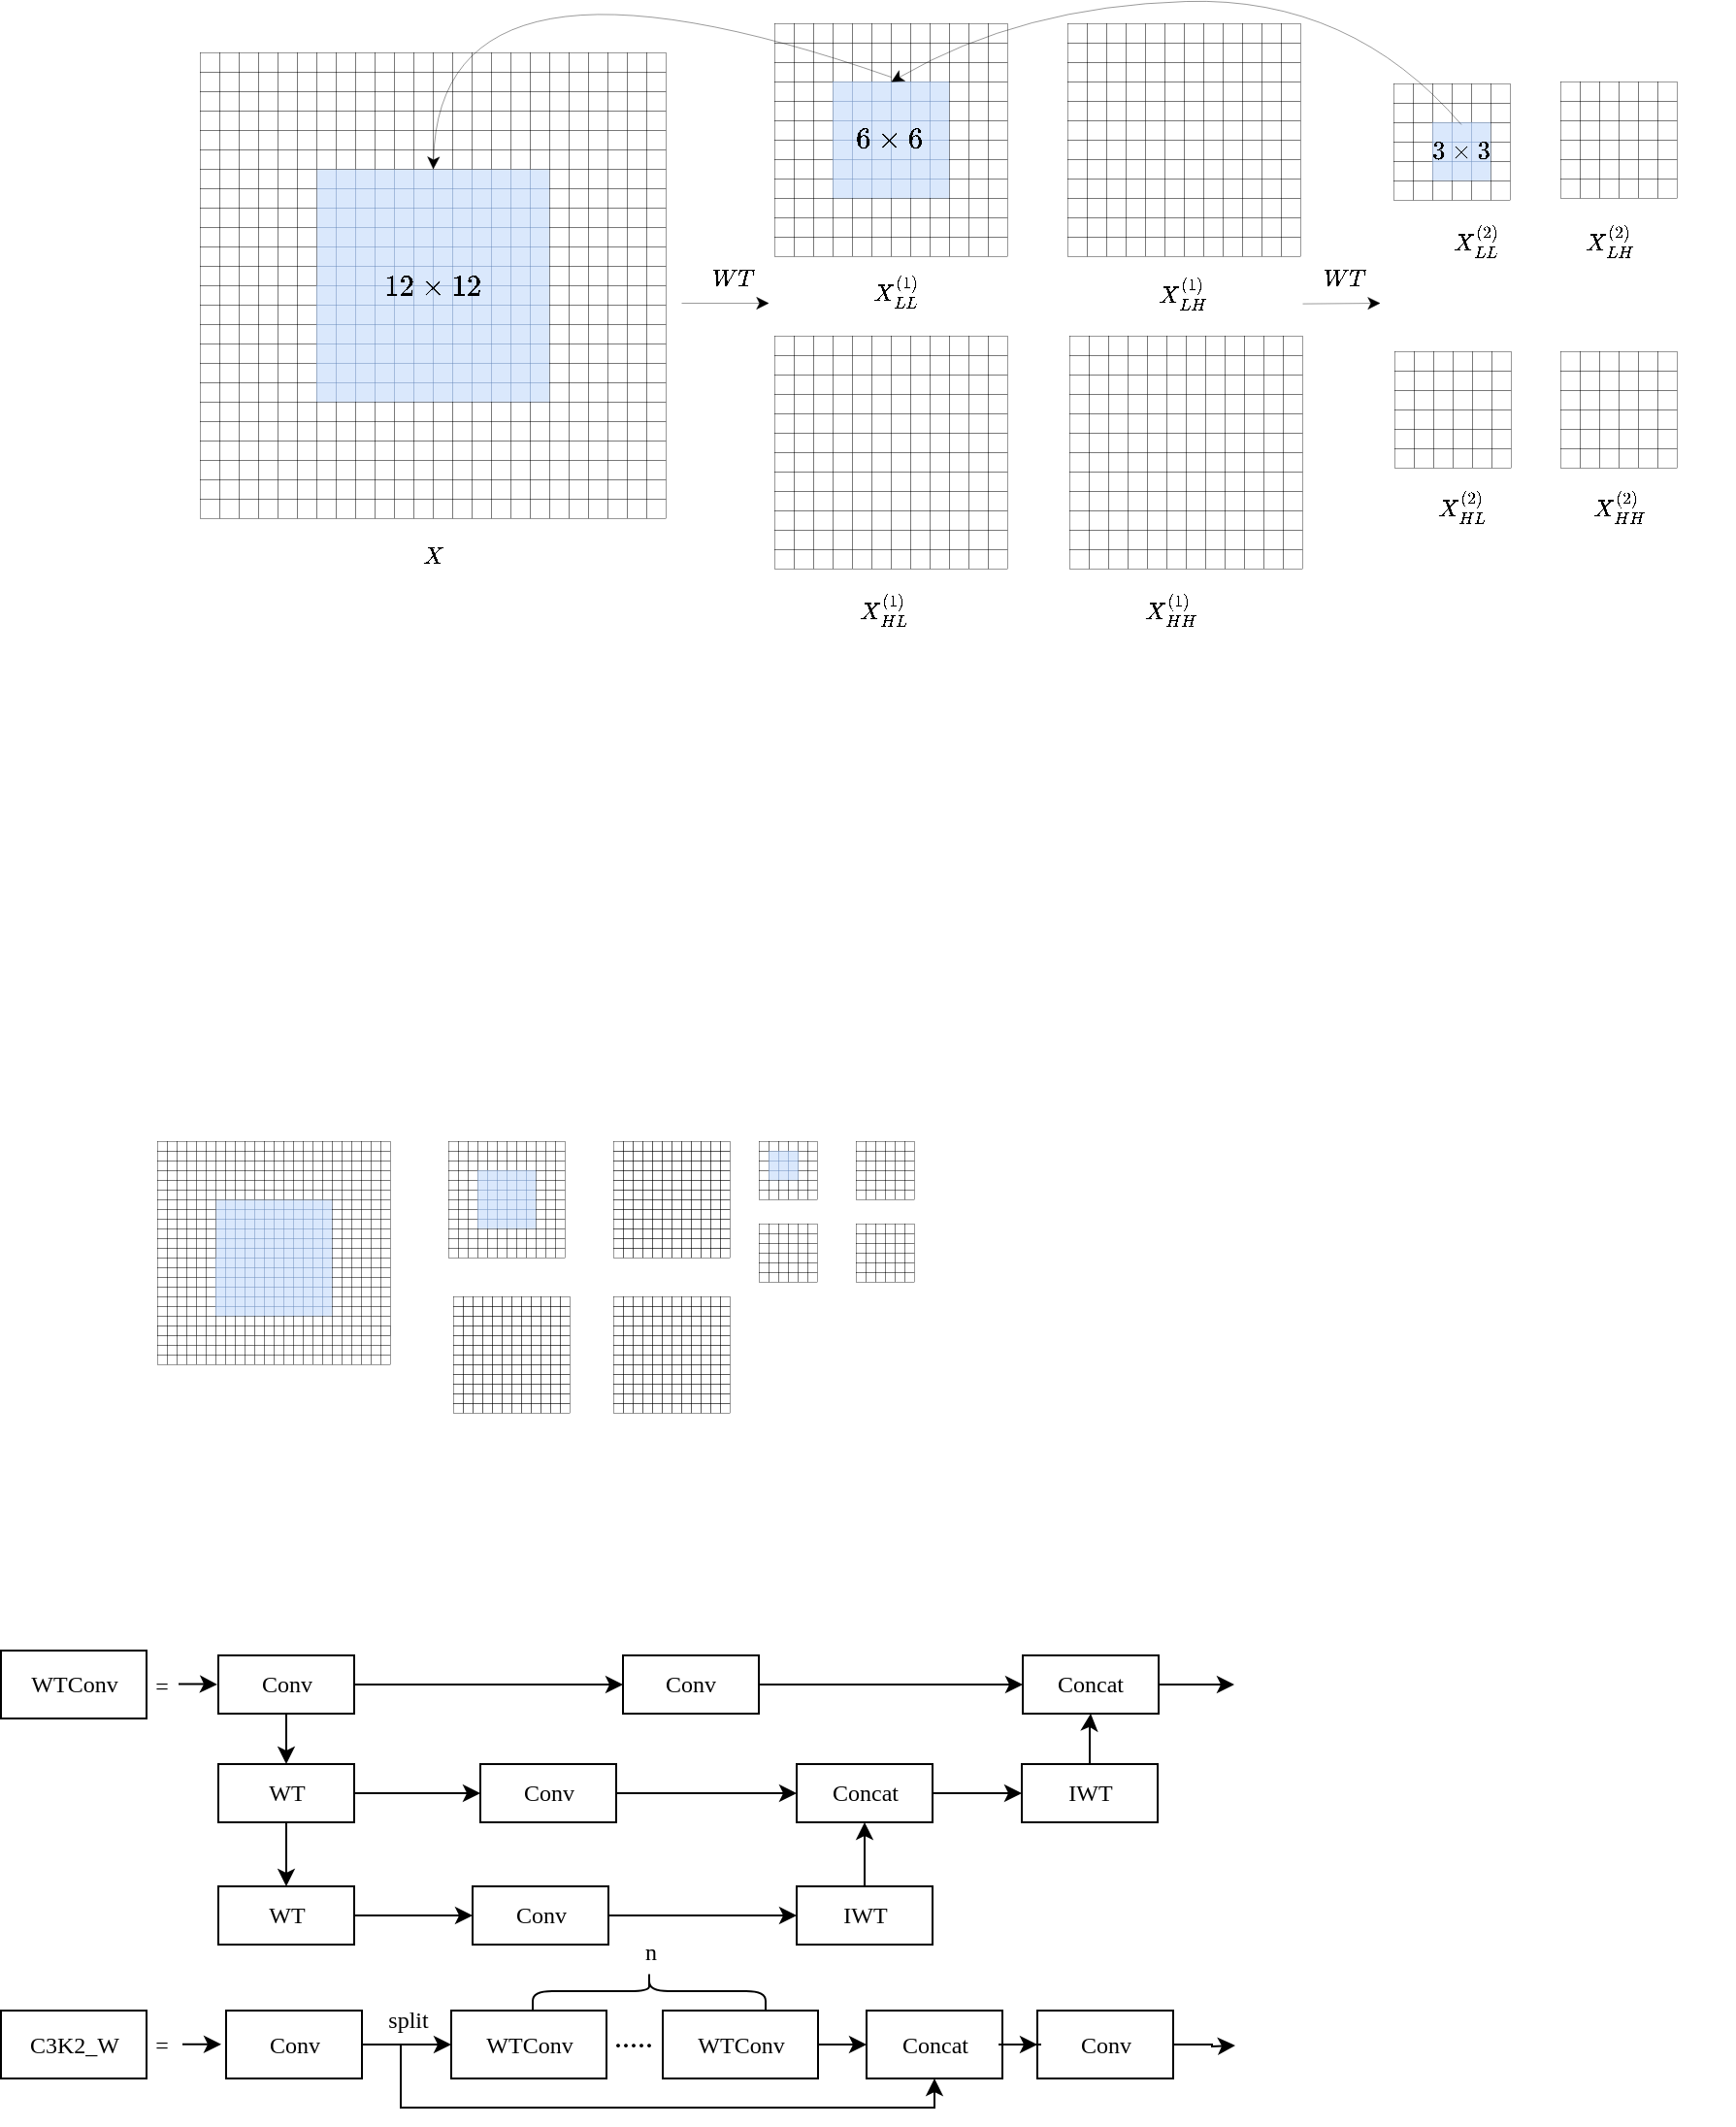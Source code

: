 <mxfile version="28.2.5">
  <diagram name="第 1 页" id="0Q5cQ_2gjBLBOM__SoyH">
    <mxGraphModel dx="1359" dy="-4" grid="1" gridSize="5" guides="1" tooltips="1" connect="1" arrows="1" fold="1" page="1" pageScale="1" pageWidth="1169" pageHeight="827" math="1" shadow="0">
      <root>
        <mxCell id="0" />
        <mxCell id="1" parent="0" />
        <mxCell id="45RTY9rADbL_TYUrNDUU-3209" value="" style="whiteSpace=wrap;html=1;aspect=fixed;strokeWidth=0.2;fontFamily=Times New Roman;fontSize=12;" parent="1" vertex="1">
          <mxGeometry x="172" y="1139" width="10" height="10" as="geometry" />
        </mxCell>
        <mxCell id="45RTY9rADbL_TYUrNDUU-3210" value="" style="whiteSpace=wrap;html=1;aspect=fixed;strokeWidth=0.2;fontFamily=Times New Roman;fontSize=12;" parent="1" vertex="1">
          <mxGeometry x="182" y="1139" width="10" height="10" as="geometry" />
        </mxCell>
        <mxCell id="45RTY9rADbL_TYUrNDUU-3211" value="" style="whiteSpace=wrap;html=1;aspect=fixed;strokeWidth=0.2;fontFamily=Times New Roman;fontSize=12;" parent="1" vertex="1">
          <mxGeometry x="212" y="1139" width="10" height="10" as="geometry" />
        </mxCell>
        <mxCell id="45RTY9rADbL_TYUrNDUU-3212" value="" style="whiteSpace=wrap;html=1;aspect=fixed;strokeWidth=0.2;fontFamily=Times New Roman;fontSize=12;" parent="1" vertex="1">
          <mxGeometry x="192" y="1139" width="10" height="10" as="geometry" />
        </mxCell>
        <mxCell id="45RTY9rADbL_TYUrNDUU-3213" value="" style="whiteSpace=wrap;html=1;aspect=fixed;strokeWidth=0.2;fontFamily=Times New Roman;fontSize=12;" parent="1" vertex="1">
          <mxGeometry x="202" y="1139" width="10" height="10" as="geometry" />
        </mxCell>
        <mxCell id="45RTY9rADbL_TYUrNDUU-3215" value="" style="whiteSpace=wrap;html=1;aspect=fixed;strokeWidth=0.2;fontFamily=Times New Roman;fontSize=12;" parent="1" vertex="1">
          <mxGeometry x="222" y="1139" width="10" height="10" as="geometry" />
        </mxCell>
        <mxCell id="45RTY9rADbL_TYUrNDUU-3216" value="" style="whiteSpace=wrap;html=1;aspect=fixed;strokeWidth=0.2;fontFamily=Times New Roman;fontSize=12;" parent="1" vertex="1">
          <mxGeometry x="172" y="1149" width="10" height="10" as="geometry" />
        </mxCell>
        <mxCell id="45RTY9rADbL_TYUrNDUU-3217" value="" style="whiteSpace=wrap;html=1;aspect=fixed;strokeWidth=0.2;fontFamily=Times New Roman;fontSize=12;" parent="1" vertex="1">
          <mxGeometry x="182" y="1149" width="10" height="10" as="geometry" />
        </mxCell>
        <mxCell id="45RTY9rADbL_TYUrNDUU-3218" value="" style="whiteSpace=wrap;html=1;aspect=fixed;strokeWidth=0.2;fontFamily=Times New Roman;fontSize=12;" parent="1" vertex="1">
          <mxGeometry x="212" y="1149" width="10" height="10" as="geometry" />
        </mxCell>
        <mxCell id="45RTY9rADbL_TYUrNDUU-3219" value="" style="whiteSpace=wrap;html=1;aspect=fixed;strokeWidth=0.2;fontFamily=Times New Roman;fontSize=12;" parent="1" vertex="1">
          <mxGeometry x="192" y="1149" width="10" height="10" as="geometry" />
        </mxCell>
        <mxCell id="45RTY9rADbL_TYUrNDUU-3220" value="" style="whiteSpace=wrap;html=1;aspect=fixed;strokeWidth=0.2;fontFamily=Times New Roman;fontSize=12;" parent="1" vertex="1">
          <mxGeometry x="202" y="1149" width="10" height="10" as="geometry" />
        </mxCell>
        <mxCell id="45RTY9rADbL_TYUrNDUU-3221" value="" style="whiteSpace=wrap;html=1;aspect=fixed;strokeWidth=0.2;fontFamily=Times New Roman;fontSize=12;" parent="1" vertex="1">
          <mxGeometry x="222" y="1149" width="10" height="10" as="geometry" />
        </mxCell>
        <mxCell id="45RTY9rADbL_TYUrNDUU-3222" value="" style="whiteSpace=wrap;html=1;aspect=fixed;strokeWidth=0.2;fontFamily=Times New Roman;fontSize=12;" parent="1" vertex="1">
          <mxGeometry x="172" y="1159" width="10" height="10" as="geometry" />
        </mxCell>
        <mxCell id="45RTY9rADbL_TYUrNDUU-3223" value="" style="whiteSpace=wrap;html=1;aspect=fixed;strokeWidth=0.2;fontFamily=Times New Roman;fontSize=12;" parent="1" vertex="1">
          <mxGeometry x="182" y="1159" width="10" height="10" as="geometry" />
        </mxCell>
        <mxCell id="45RTY9rADbL_TYUrNDUU-3224" value="" style="whiteSpace=wrap;html=1;aspect=fixed;strokeWidth=0.2;fontFamily=Times New Roman;fontSize=12;" parent="1" vertex="1">
          <mxGeometry x="212" y="1159" width="10" height="10" as="geometry" />
        </mxCell>
        <mxCell id="45RTY9rADbL_TYUrNDUU-3225" value="" style="whiteSpace=wrap;html=1;aspect=fixed;strokeWidth=0.2;fontFamily=Times New Roman;fontSize=12;" parent="1" vertex="1">
          <mxGeometry x="192" y="1159" width="10" height="10" as="geometry" />
        </mxCell>
        <mxCell id="45RTY9rADbL_TYUrNDUU-3226" value="" style="whiteSpace=wrap;html=1;aspect=fixed;strokeWidth=0.2;fontFamily=Times New Roman;fontSize=12;" parent="1" vertex="1">
          <mxGeometry x="202" y="1159" width="10" height="10" as="geometry" />
        </mxCell>
        <mxCell id="45RTY9rADbL_TYUrNDUU-3227" value="" style="whiteSpace=wrap;html=1;aspect=fixed;strokeWidth=0.2;fontFamily=Times New Roman;fontSize=12;" parent="1" vertex="1">
          <mxGeometry x="222" y="1159" width="10" height="10" as="geometry" />
        </mxCell>
        <mxCell id="45RTY9rADbL_TYUrNDUU-3234" value="" style="whiteSpace=wrap;html=1;aspect=fixed;strokeWidth=0.2;fontFamily=Times New Roman;fontSize=12;" parent="1" vertex="1">
          <mxGeometry x="172" y="1169" width="10" height="10" as="geometry" />
        </mxCell>
        <mxCell id="45RTY9rADbL_TYUrNDUU-3235" value="" style="whiteSpace=wrap;html=1;aspect=fixed;strokeWidth=0.2;fontFamily=Times New Roman;fontSize=12;" parent="1" vertex="1">
          <mxGeometry x="182" y="1169" width="10" height="10" as="geometry" />
        </mxCell>
        <mxCell id="45RTY9rADbL_TYUrNDUU-3236" value="" style="whiteSpace=wrap;html=1;aspect=fixed;strokeWidth=0.2;fontFamily=Times New Roman;fontSize=12;" parent="1" vertex="1">
          <mxGeometry x="212" y="1169" width="10" height="10" as="geometry" />
        </mxCell>
        <mxCell id="45RTY9rADbL_TYUrNDUU-3237" value="" style="whiteSpace=wrap;html=1;aspect=fixed;strokeWidth=0.2;fontFamily=Times New Roman;fontSize=12;" parent="1" vertex="1">
          <mxGeometry x="192" y="1169" width="10" height="10" as="geometry" />
        </mxCell>
        <mxCell id="45RTY9rADbL_TYUrNDUU-3238" value="" style="whiteSpace=wrap;html=1;aspect=fixed;strokeWidth=0.2;fontFamily=Times New Roman;fontSize=12;" parent="1" vertex="1">
          <mxGeometry x="202" y="1169" width="10" height="10" as="geometry" />
        </mxCell>
        <mxCell id="45RTY9rADbL_TYUrNDUU-3239" value="" style="whiteSpace=wrap;html=1;aspect=fixed;strokeWidth=0.2;fontFamily=Times New Roman;fontSize=12;" parent="1" vertex="1">
          <mxGeometry x="222" y="1169" width="10" height="10" as="geometry" />
        </mxCell>
        <mxCell id="45RTY9rADbL_TYUrNDUU-3240" value="" style="whiteSpace=wrap;html=1;aspect=fixed;strokeWidth=0.2;fontFamily=Times New Roman;fontSize=12;" parent="1" vertex="1">
          <mxGeometry x="172" y="1179" width="10" height="10" as="geometry" />
        </mxCell>
        <mxCell id="45RTY9rADbL_TYUrNDUU-3241" value="" style="whiteSpace=wrap;html=1;aspect=fixed;strokeWidth=0.2;fontFamily=Times New Roman;fontSize=12;" parent="1" vertex="1">
          <mxGeometry x="182" y="1179" width="10" height="10" as="geometry" />
        </mxCell>
        <mxCell id="45RTY9rADbL_TYUrNDUU-3242" value="" style="whiteSpace=wrap;html=1;aspect=fixed;strokeWidth=0.2;fontFamily=Times New Roman;fontSize=12;" parent="1" vertex="1">
          <mxGeometry x="212" y="1179" width="10" height="10" as="geometry" />
        </mxCell>
        <mxCell id="45RTY9rADbL_TYUrNDUU-3243" value="" style="whiteSpace=wrap;html=1;aspect=fixed;strokeWidth=0.2;fontFamily=Times New Roman;fontSize=12;" parent="1" vertex="1">
          <mxGeometry x="192" y="1179" width="10" height="10" as="geometry" />
        </mxCell>
        <mxCell id="45RTY9rADbL_TYUrNDUU-3244" value="" style="whiteSpace=wrap;html=1;aspect=fixed;strokeWidth=0.2;fontFamily=Times New Roman;fontSize=12;" parent="1" vertex="1">
          <mxGeometry x="202" y="1179" width="10" height="10" as="geometry" />
        </mxCell>
        <mxCell id="45RTY9rADbL_TYUrNDUU-3245" value="" style="whiteSpace=wrap;html=1;aspect=fixed;strokeWidth=0.2;fontFamily=Times New Roman;fontSize=12;" parent="1" vertex="1">
          <mxGeometry x="222" y="1179" width="10" height="10" as="geometry" />
        </mxCell>
        <mxCell id="45RTY9rADbL_TYUrNDUU-3246" value="" style="whiteSpace=wrap;html=1;aspect=fixed;strokeWidth=0.2;fontFamily=Times New Roman;fontSize=12;" parent="1" vertex="1">
          <mxGeometry x="172" y="1189" width="10" height="10" as="geometry" />
        </mxCell>
        <mxCell id="45RTY9rADbL_TYUrNDUU-3247" value="" style="whiteSpace=wrap;html=1;aspect=fixed;strokeWidth=0.2;fontFamily=Times New Roman;fontSize=12;" parent="1" vertex="1">
          <mxGeometry x="182" y="1189" width="10" height="10" as="geometry" />
        </mxCell>
        <mxCell id="45RTY9rADbL_TYUrNDUU-3248" value="" style="whiteSpace=wrap;html=1;aspect=fixed;strokeWidth=0.2;fontFamily=Times New Roman;fontSize=12;" parent="1" vertex="1">
          <mxGeometry x="212" y="1189" width="10" height="10" as="geometry" />
        </mxCell>
        <mxCell id="45RTY9rADbL_TYUrNDUU-3249" value="" style="whiteSpace=wrap;html=1;aspect=fixed;strokeWidth=0.2;fontFamily=Times New Roman;fontSize=12;" parent="1" vertex="1">
          <mxGeometry x="192" y="1189" width="10" height="10" as="geometry" />
        </mxCell>
        <mxCell id="45RTY9rADbL_TYUrNDUU-3250" value="" style="whiteSpace=wrap;html=1;aspect=fixed;strokeWidth=0.2;fontFamily=Times New Roman;fontSize=12;" parent="1" vertex="1">
          <mxGeometry x="202" y="1189" width="10" height="10" as="geometry" />
        </mxCell>
        <mxCell id="45RTY9rADbL_TYUrNDUU-3251" value="" style="whiteSpace=wrap;html=1;aspect=fixed;strokeWidth=0.2;fontFamily=Times New Roman;fontSize=12;" parent="1" vertex="1">
          <mxGeometry x="222" y="1189" width="10" height="10" as="geometry" />
        </mxCell>
        <mxCell id="45RTY9rADbL_TYUrNDUU-3252" value="" style="whiteSpace=wrap;html=1;aspect=fixed;strokeWidth=0.2;fillColor=#dae8fc;strokeColor=#6c8ebf;fontFamily=Times New Roman;fontSize=12;" parent="1" vertex="1">
          <mxGeometry x="232" y="1199" width="10" height="10" as="geometry" />
        </mxCell>
        <mxCell id="45RTY9rADbL_TYUrNDUU-3253" value="" style="whiteSpace=wrap;html=1;aspect=fixed;strokeWidth=0.2;fillColor=#dae8fc;strokeColor=#6c8ebf;fontFamily=Times New Roman;fontSize=12;" parent="1" vertex="1">
          <mxGeometry x="242" y="1199" width="10" height="10" as="geometry" />
        </mxCell>
        <mxCell id="45RTY9rADbL_TYUrNDUU-3254" value="" style="whiteSpace=wrap;html=1;aspect=fixed;strokeWidth=0.2;fillColor=#dae8fc;strokeColor=#6c8ebf;fontFamily=Times New Roman;fontSize=12;" parent="1" vertex="1">
          <mxGeometry x="272" y="1199" width="10" height="10" as="geometry" />
        </mxCell>
        <mxCell id="45RTY9rADbL_TYUrNDUU-3255" value="" style="whiteSpace=wrap;html=1;aspect=fixed;strokeWidth=0.2;fillColor=#dae8fc;strokeColor=#6c8ebf;fontFamily=Times New Roman;fontSize=12;" parent="1" vertex="1">
          <mxGeometry x="252" y="1199" width="10" height="10" as="geometry" />
        </mxCell>
        <mxCell id="45RTY9rADbL_TYUrNDUU-3256" value="" style="whiteSpace=wrap;html=1;aspect=fixed;strokeWidth=0.2;fillColor=#dae8fc;strokeColor=#6c8ebf;fontFamily=Times New Roman;fontSize=12;" parent="1" vertex="1">
          <mxGeometry x="262" y="1199" width="10" height="10" as="geometry" />
        </mxCell>
        <mxCell id="45RTY9rADbL_TYUrNDUU-3257" value="" style="whiteSpace=wrap;html=1;aspect=fixed;strokeWidth=0.2;fillColor=#dae8fc;strokeColor=#6c8ebf;fontFamily=Times New Roman;fontSize=12;" parent="1" vertex="1">
          <mxGeometry x="282" y="1199" width="10" height="10" as="geometry" />
        </mxCell>
        <mxCell id="45RTY9rADbL_TYUrNDUU-3258" value="" style="whiteSpace=wrap;html=1;aspect=fixed;strokeWidth=0.2;fillColor=#dae8fc;strokeColor=#6c8ebf;fontFamily=Times New Roman;fontSize=12;" parent="1" vertex="1">
          <mxGeometry x="232" y="1209" width="10" height="10" as="geometry" />
        </mxCell>
        <mxCell id="45RTY9rADbL_TYUrNDUU-3259" value="" style="whiteSpace=wrap;html=1;aspect=fixed;strokeWidth=0.2;fillColor=#dae8fc;strokeColor=#6c8ebf;fontFamily=Times New Roman;fontSize=12;" parent="1" vertex="1">
          <mxGeometry x="242" y="1209" width="10" height="10" as="geometry" />
        </mxCell>
        <mxCell id="45RTY9rADbL_TYUrNDUU-3260" value="" style="whiteSpace=wrap;html=1;aspect=fixed;strokeWidth=0.2;fillColor=#dae8fc;strokeColor=#6c8ebf;fontFamily=Times New Roman;fontSize=12;" parent="1" vertex="1">
          <mxGeometry x="272" y="1209" width="10" height="10" as="geometry" />
        </mxCell>
        <mxCell id="45RTY9rADbL_TYUrNDUU-3261" value="" style="whiteSpace=wrap;html=1;aspect=fixed;strokeWidth=0.2;fillColor=#dae8fc;strokeColor=#6c8ebf;fontFamily=Times New Roman;fontSize=12;" parent="1" vertex="1">
          <mxGeometry x="252" y="1209" width="10" height="10" as="geometry" />
        </mxCell>
        <mxCell id="45RTY9rADbL_TYUrNDUU-3262" value="" style="whiteSpace=wrap;html=1;aspect=fixed;strokeWidth=0.2;fillColor=#dae8fc;strokeColor=#6c8ebf;fontFamily=Times New Roman;fontSize=12;" parent="1" vertex="1">
          <mxGeometry x="262" y="1209" width="10" height="10" as="geometry" />
        </mxCell>
        <mxCell id="45RTY9rADbL_TYUrNDUU-3263" value="" style="whiteSpace=wrap;html=1;aspect=fixed;strokeWidth=0.2;fillColor=#dae8fc;strokeColor=#6c8ebf;fontFamily=Times New Roman;fontSize=12;" parent="1" vertex="1">
          <mxGeometry x="282" y="1209" width="10" height="10" as="geometry" />
        </mxCell>
        <mxCell id="45RTY9rADbL_TYUrNDUU-3264" value="" style="whiteSpace=wrap;html=1;aspect=fixed;strokeWidth=0.2;fillColor=#dae8fc;strokeColor=#6c8ebf;fontFamily=Times New Roman;fontSize=12;" parent="1" vertex="1">
          <mxGeometry x="232" y="1219" width="10" height="10" as="geometry" />
        </mxCell>
        <mxCell id="45RTY9rADbL_TYUrNDUU-3265" value="" style="whiteSpace=wrap;html=1;aspect=fixed;strokeWidth=0.2;fillColor=#dae8fc;strokeColor=#6c8ebf;fontFamily=Times New Roman;fontSize=12;" parent="1" vertex="1">
          <mxGeometry x="242" y="1219" width="10" height="10" as="geometry" />
        </mxCell>
        <mxCell id="45RTY9rADbL_TYUrNDUU-3266" value="" style="whiteSpace=wrap;html=1;aspect=fixed;strokeWidth=0.2;fillColor=#dae8fc;strokeColor=#6c8ebf;fontFamily=Times New Roman;fontSize=12;" parent="1" vertex="1">
          <mxGeometry x="272" y="1219" width="10" height="10" as="geometry" />
        </mxCell>
        <mxCell id="45RTY9rADbL_TYUrNDUU-3267" value="" style="whiteSpace=wrap;html=1;aspect=fixed;strokeWidth=0.2;fillColor=#dae8fc;strokeColor=#6c8ebf;fontFamily=Times New Roman;fontSize=12;" parent="1" vertex="1">
          <mxGeometry x="252" y="1219" width="10" height="10" as="geometry" />
        </mxCell>
        <mxCell id="45RTY9rADbL_TYUrNDUU-3268" value="" style="whiteSpace=wrap;html=1;aspect=fixed;strokeWidth=0.2;fillColor=#dae8fc;strokeColor=#6c8ebf;fontFamily=Times New Roman;fontSize=12;" parent="1" vertex="1">
          <mxGeometry x="262" y="1219" width="10" height="10" as="geometry" />
        </mxCell>
        <mxCell id="45RTY9rADbL_TYUrNDUU-3269" value="" style="whiteSpace=wrap;html=1;aspect=fixed;strokeWidth=0.2;fillColor=#dae8fc;strokeColor=#6c8ebf;fontFamily=Times New Roman;fontSize=12;" parent="1" vertex="1">
          <mxGeometry x="282" y="1219" width="10" height="10" as="geometry" />
        </mxCell>
        <mxCell id="45RTY9rADbL_TYUrNDUU-3270" value="" style="whiteSpace=wrap;html=1;aspect=fixed;strokeWidth=0.2;fillColor=#dae8fc;strokeColor=#6c8ebf;fontFamily=Times New Roman;fontSize=12;" parent="1" vertex="1">
          <mxGeometry x="232" y="1229" width="10" height="10" as="geometry" />
        </mxCell>
        <mxCell id="45RTY9rADbL_TYUrNDUU-3271" value="" style="whiteSpace=wrap;html=1;aspect=fixed;strokeWidth=0.2;fillColor=#dae8fc;strokeColor=#6c8ebf;fontFamily=Times New Roman;fontSize=12;" parent="1" vertex="1">
          <mxGeometry x="242" y="1229" width="10" height="10" as="geometry" />
        </mxCell>
        <mxCell id="45RTY9rADbL_TYUrNDUU-3272" value="" style="whiteSpace=wrap;html=1;aspect=fixed;strokeWidth=0.2;fillColor=#dae8fc;strokeColor=#6c8ebf;fontFamily=Times New Roman;fontSize=12;" parent="1" vertex="1">
          <mxGeometry x="272" y="1229" width="10" height="10" as="geometry" />
        </mxCell>
        <mxCell id="45RTY9rADbL_TYUrNDUU-3273" value="" style="whiteSpace=wrap;html=1;aspect=fixed;strokeWidth=0.2;fillColor=#dae8fc;strokeColor=#6c8ebf;fontFamily=Times New Roman;fontSize=12;" parent="1" vertex="1">
          <mxGeometry x="252" y="1229" width="10" height="10" as="geometry" />
        </mxCell>
        <mxCell id="45RTY9rADbL_TYUrNDUU-3274" value="" style="whiteSpace=wrap;html=1;aspect=fixed;strokeWidth=0.2;fillColor=#dae8fc;strokeColor=#6c8ebf;fontFamily=Times New Roman;fontSize=12;" parent="1" vertex="1">
          <mxGeometry x="262" y="1229" width="10" height="10" as="geometry" />
        </mxCell>
        <mxCell id="45RTY9rADbL_TYUrNDUU-3275" value="" style="whiteSpace=wrap;html=1;aspect=fixed;strokeWidth=0.2;fillColor=#dae8fc;strokeColor=#6c8ebf;fontFamily=Times New Roman;fontSize=12;" parent="1" vertex="1">
          <mxGeometry x="282" y="1229" width="10" height="10" as="geometry" />
        </mxCell>
        <mxCell id="45RTY9rADbL_TYUrNDUU-3276" value="" style="whiteSpace=wrap;html=1;aspect=fixed;strokeWidth=0.2;fillColor=#dae8fc;strokeColor=#6c8ebf;fontFamily=Times New Roman;fontSize=12;" parent="1" vertex="1">
          <mxGeometry x="232" y="1239" width="10" height="10" as="geometry" />
        </mxCell>
        <mxCell id="45RTY9rADbL_TYUrNDUU-3277" value="" style="whiteSpace=wrap;html=1;aspect=fixed;strokeWidth=0.2;fillColor=#dae8fc;strokeColor=#6c8ebf;fontFamily=Times New Roman;fontSize=12;" parent="1" vertex="1">
          <mxGeometry x="242" y="1239" width="10" height="10" as="geometry" />
        </mxCell>
        <mxCell id="45RTY9rADbL_TYUrNDUU-3278" value="" style="whiteSpace=wrap;html=1;aspect=fixed;strokeWidth=0.2;fillColor=#dae8fc;strokeColor=#6c8ebf;fontFamily=Times New Roman;fontSize=12;" parent="1" vertex="1">
          <mxGeometry x="272" y="1239" width="10" height="10" as="geometry" />
        </mxCell>
        <mxCell id="45RTY9rADbL_TYUrNDUU-3279" value="" style="whiteSpace=wrap;html=1;aspect=fixed;strokeWidth=0.2;fillColor=#dae8fc;strokeColor=#6c8ebf;fontFamily=Times New Roman;fontSize=12;" parent="1" vertex="1">
          <mxGeometry x="252" y="1239" width="10" height="10" as="geometry" />
        </mxCell>
        <mxCell id="45RTY9rADbL_TYUrNDUU-3280" value="" style="whiteSpace=wrap;html=1;aspect=fixed;strokeWidth=0.2;fillColor=#dae8fc;strokeColor=#6c8ebf;fontFamily=Times New Roman;fontSize=12;" parent="1" vertex="1">
          <mxGeometry x="262" y="1239" width="10" height="10" as="geometry" />
        </mxCell>
        <mxCell id="45RTY9rADbL_TYUrNDUU-3281" value="" style="whiteSpace=wrap;html=1;aspect=fixed;strokeWidth=0.2;fillColor=#dae8fc;strokeColor=#6c8ebf;fontFamily=Times New Roman;fontSize=12;" parent="1" vertex="1">
          <mxGeometry x="282" y="1239" width="10" height="10" as="geometry" />
        </mxCell>
        <mxCell id="45RTY9rADbL_TYUrNDUU-3282" value="" style="whiteSpace=wrap;html=1;aspect=fixed;strokeWidth=0.2;fillColor=#dae8fc;strokeColor=#6c8ebf;fontFamily=Times New Roman;fontSize=12;" parent="1" vertex="1">
          <mxGeometry x="232" y="1249" width="10" height="10" as="geometry" />
        </mxCell>
        <mxCell id="45RTY9rADbL_TYUrNDUU-3283" value="" style="whiteSpace=wrap;html=1;aspect=fixed;strokeWidth=0.2;fillColor=#dae8fc;strokeColor=#6c8ebf;fontFamily=Times New Roman;fontSize=12;" parent="1" vertex="1">
          <mxGeometry x="242" y="1249" width="10" height="10" as="geometry" />
        </mxCell>
        <mxCell id="45RTY9rADbL_TYUrNDUU-3284" value="" style="whiteSpace=wrap;html=1;aspect=fixed;strokeWidth=0.2;fillColor=#dae8fc;strokeColor=#6c8ebf;fontFamily=Times New Roman;fontSize=12;" parent="1" vertex="1">
          <mxGeometry x="272" y="1249" width="10" height="10" as="geometry" />
        </mxCell>
        <mxCell id="45RTY9rADbL_TYUrNDUU-3285" value="" style="whiteSpace=wrap;html=1;aspect=fixed;strokeWidth=0.2;fillColor=#dae8fc;strokeColor=#6c8ebf;fontFamily=Times New Roman;fontSize=12;" parent="1" vertex="1">
          <mxGeometry x="252" y="1249" width="10" height="10" as="geometry" />
        </mxCell>
        <mxCell id="45RTY9rADbL_TYUrNDUU-3286" value="" style="whiteSpace=wrap;html=1;aspect=fixed;strokeWidth=0.2;fillColor=#dae8fc;strokeColor=#6c8ebf;fontFamily=Times New Roman;fontSize=12;" parent="1" vertex="1">
          <mxGeometry x="262" y="1249" width="10" height="10" as="geometry" />
        </mxCell>
        <mxCell id="45RTY9rADbL_TYUrNDUU-3287" value="" style="whiteSpace=wrap;html=1;aspect=fixed;strokeWidth=0.2;fillColor=#dae8fc;strokeColor=#6c8ebf;fontFamily=Times New Roman;fontSize=12;" parent="1" vertex="1">
          <mxGeometry x="282" y="1249" width="10" height="10" as="geometry" />
        </mxCell>
        <mxCell id="45RTY9rADbL_TYUrNDUU-3288" value="" style="whiteSpace=wrap;html=1;aspect=fixed;strokeWidth=0.2;fontFamily=Times New Roman;fontSize=12;" parent="1" vertex="1">
          <mxGeometry x="172" y="1199" width="10" height="10" as="geometry" />
        </mxCell>
        <mxCell id="45RTY9rADbL_TYUrNDUU-3289" value="" style="whiteSpace=wrap;html=1;aspect=fixed;strokeWidth=0.2;fontFamily=Times New Roman;fontSize=12;" parent="1" vertex="1">
          <mxGeometry x="182" y="1199" width="10" height="10" as="geometry" />
        </mxCell>
        <mxCell id="45RTY9rADbL_TYUrNDUU-3290" value="" style="whiteSpace=wrap;html=1;aspect=fixed;strokeWidth=0.2;fontFamily=Times New Roman;fontSize=12;" parent="1" vertex="1">
          <mxGeometry x="212" y="1199" width="10" height="10" as="geometry" />
        </mxCell>
        <mxCell id="45RTY9rADbL_TYUrNDUU-3291" value="" style="whiteSpace=wrap;html=1;aspect=fixed;strokeWidth=0.2;fontFamily=Times New Roman;fontSize=12;" parent="1" vertex="1">
          <mxGeometry x="192" y="1199" width="10" height="10" as="geometry" />
        </mxCell>
        <mxCell id="45RTY9rADbL_TYUrNDUU-3292" value="" style="whiteSpace=wrap;html=1;aspect=fixed;strokeWidth=0.2;fontFamily=Times New Roman;fontSize=12;" parent="1" vertex="1">
          <mxGeometry x="202" y="1199" width="10" height="10" as="geometry" />
        </mxCell>
        <mxCell id="45RTY9rADbL_TYUrNDUU-3293" value="" style="whiteSpace=wrap;html=1;aspect=fixed;strokeWidth=0.2;fontFamily=Times New Roman;fontSize=12;" parent="1" vertex="1">
          <mxGeometry x="222" y="1199" width="10" height="10" as="geometry" />
        </mxCell>
        <mxCell id="45RTY9rADbL_TYUrNDUU-3294" value="" style="whiteSpace=wrap;html=1;aspect=fixed;strokeWidth=0.2;fontFamily=Times New Roman;fontSize=12;" parent="1" vertex="1">
          <mxGeometry x="172" y="1209" width="10" height="10" as="geometry" />
        </mxCell>
        <mxCell id="45RTY9rADbL_TYUrNDUU-3295" value="" style="whiteSpace=wrap;html=1;aspect=fixed;strokeWidth=0.2;fontFamily=Times New Roman;fontSize=12;" parent="1" vertex="1">
          <mxGeometry x="182" y="1209" width="10" height="10" as="geometry" />
        </mxCell>
        <mxCell id="45RTY9rADbL_TYUrNDUU-3296" value="" style="whiteSpace=wrap;html=1;aspect=fixed;strokeWidth=0.2;fontFamily=Times New Roman;fontSize=12;" parent="1" vertex="1">
          <mxGeometry x="212" y="1209" width="10" height="10" as="geometry" />
        </mxCell>
        <mxCell id="45RTY9rADbL_TYUrNDUU-3297" value="" style="whiteSpace=wrap;html=1;aspect=fixed;strokeWidth=0.2;fontFamily=Times New Roman;fontSize=12;" parent="1" vertex="1">
          <mxGeometry x="192" y="1209" width="10" height="10" as="geometry" />
        </mxCell>
        <mxCell id="45RTY9rADbL_TYUrNDUU-3298" value="" style="whiteSpace=wrap;html=1;aspect=fixed;strokeWidth=0.2;fontFamily=Times New Roman;fontSize=12;" parent="1" vertex="1">
          <mxGeometry x="202" y="1209" width="10" height="10" as="geometry" />
        </mxCell>
        <mxCell id="45RTY9rADbL_TYUrNDUU-3299" value="" style="whiteSpace=wrap;html=1;aspect=fixed;strokeWidth=0.2;fontFamily=Times New Roman;fontSize=12;" parent="1" vertex="1">
          <mxGeometry x="222" y="1209" width="10" height="10" as="geometry" />
        </mxCell>
        <mxCell id="45RTY9rADbL_TYUrNDUU-3300" value="" style="whiteSpace=wrap;html=1;aspect=fixed;strokeWidth=0.2;fontFamily=Times New Roman;fontSize=12;" parent="1" vertex="1">
          <mxGeometry x="172" y="1219" width="10" height="10" as="geometry" />
        </mxCell>
        <mxCell id="45RTY9rADbL_TYUrNDUU-3301" value="" style="whiteSpace=wrap;html=1;aspect=fixed;strokeWidth=0.2;fontFamily=Times New Roman;fontSize=12;" parent="1" vertex="1">
          <mxGeometry x="182" y="1219" width="10" height="10" as="geometry" />
        </mxCell>
        <mxCell id="45RTY9rADbL_TYUrNDUU-3302" value="" style="whiteSpace=wrap;html=1;aspect=fixed;strokeWidth=0.2;fontFamily=Times New Roman;fontSize=12;" parent="1" vertex="1">
          <mxGeometry x="212" y="1219" width="10" height="10" as="geometry" />
        </mxCell>
        <mxCell id="45RTY9rADbL_TYUrNDUU-3303" value="" style="whiteSpace=wrap;html=1;aspect=fixed;strokeWidth=0.2;fontFamily=Times New Roman;fontSize=12;" parent="1" vertex="1">
          <mxGeometry x="192" y="1219" width="10" height="10" as="geometry" />
        </mxCell>
        <mxCell id="45RTY9rADbL_TYUrNDUU-3304" value="" style="whiteSpace=wrap;html=1;aspect=fixed;strokeWidth=0.2;fontFamily=Times New Roman;fontSize=12;" parent="1" vertex="1">
          <mxGeometry x="202" y="1219" width="10" height="10" as="geometry" />
        </mxCell>
        <mxCell id="45RTY9rADbL_TYUrNDUU-3305" value="" style="whiteSpace=wrap;html=1;aspect=fixed;strokeWidth=0.2;fontFamily=Times New Roman;fontSize=12;" parent="1" vertex="1">
          <mxGeometry x="222" y="1219" width="10" height="10" as="geometry" />
        </mxCell>
        <mxCell id="45RTY9rADbL_TYUrNDUU-3306" value="" style="whiteSpace=wrap;html=1;aspect=fixed;strokeWidth=0.2;fontFamily=Times New Roman;fontSize=12;" parent="1" vertex="1">
          <mxGeometry x="172" y="1229" width="10" height="10" as="geometry" />
        </mxCell>
        <mxCell id="45RTY9rADbL_TYUrNDUU-3307" value="" style="whiteSpace=wrap;html=1;aspect=fixed;strokeWidth=0.2;fontFamily=Times New Roman;fontSize=12;" parent="1" vertex="1">
          <mxGeometry x="182" y="1229" width="10" height="10" as="geometry" />
        </mxCell>
        <mxCell id="45RTY9rADbL_TYUrNDUU-3308" value="" style="whiteSpace=wrap;html=1;aspect=fixed;strokeWidth=0.2;fontFamily=Times New Roman;fontSize=12;" parent="1" vertex="1">
          <mxGeometry x="212" y="1229" width="10" height="10" as="geometry" />
        </mxCell>
        <mxCell id="45RTY9rADbL_TYUrNDUU-3309" value="" style="whiteSpace=wrap;html=1;aspect=fixed;strokeWidth=0.2;fontFamily=Times New Roman;fontSize=12;" parent="1" vertex="1">
          <mxGeometry x="192" y="1229" width="10" height="10" as="geometry" />
        </mxCell>
        <mxCell id="45RTY9rADbL_TYUrNDUU-3310" value="" style="whiteSpace=wrap;html=1;aspect=fixed;strokeWidth=0.2;fontFamily=Times New Roman;fontSize=12;" parent="1" vertex="1">
          <mxGeometry x="202" y="1229" width="10" height="10" as="geometry" />
        </mxCell>
        <mxCell id="45RTY9rADbL_TYUrNDUU-3311" value="" style="whiteSpace=wrap;html=1;aspect=fixed;strokeWidth=0.2;fontFamily=Times New Roman;fontSize=12;" parent="1" vertex="1">
          <mxGeometry x="222" y="1229" width="10" height="10" as="geometry" />
        </mxCell>
        <mxCell id="45RTY9rADbL_TYUrNDUU-3312" value="" style="whiteSpace=wrap;html=1;aspect=fixed;strokeWidth=0.2;fontFamily=Times New Roman;fontSize=12;" parent="1" vertex="1">
          <mxGeometry x="172" y="1239" width="10" height="10" as="geometry" />
        </mxCell>
        <mxCell id="45RTY9rADbL_TYUrNDUU-3313" value="" style="whiteSpace=wrap;html=1;aspect=fixed;strokeWidth=0.2;fontFamily=Times New Roman;fontSize=12;" parent="1" vertex="1">
          <mxGeometry x="182" y="1239" width="10" height="10" as="geometry" />
        </mxCell>
        <mxCell id="45RTY9rADbL_TYUrNDUU-3314" value="" style="whiteSpace=wrap;html=1;aspect=fixed;strokeWidth=0.2;fontFamily=Times New Roman;fontSize=12;" parent="1" vertex="1">
          <mxGeometry x="212" y="1239" width="10" height="10" as="geometry" />
        </mxCell>
        <mxCell id="45RTY9rADbL_TYUrNDUU-3315" value="" style="whiteSpace=wrap;html=1;aspect=fixed;strokeWidth=0.2;fontFamily=Times New Roman;fontSize=12;" parent="1" vertex="1">
          <mxGeometry x="192" y="1239" width="10" height="10" as="geometry" />
        </mxCell>
        <mxCell id="45RTY9rADbL_TYUrNDUU-3316" value="" style="whiteSpace=wrap;html=1;aspect=fixed;strokeWidth=0.2;fontFamily=Times New Roman;fontSize=12;" parent="1" vertex="1">
          <mxGeometry x="202" y="1239" width="10" height="10" as="geometry" />
        </mxCell>
        <mxCell id="45RTY9rADbL_TYUrNDUU-3317" value="" style="whiteSpace=wrap;html=1;aspect=fixed;strokeWidth=0.2;fontFamily=Times New Roman;fontSize=12;" parent="1" vertex="1">
          <mxGeometry x="222" y="1239" width="10" height="10" as="geometry" />
        </mxCell>
        <mxCell id="45RTY9rADbL_TYUrNDUU-3318" value="" style="whiteSpace=wrap;html=1;aspect=fixed;strokeWidth=0.2;fontFamily=Times New Roman;fontSize=12;" parent="1" vertex="1">
          <mxGeometry x="172" y="1249" width="10" height="10" as="geometry" />
        </mxCell>
        <mxCell id="45RTY9rADbL_TYUrNDUU-3319" value="" style="whiteSpace=wrap;html=1;aspect=fixed;strokeWidth=0.2;fontFamily=Times New Roman;fontSize=12;" parent="1" vertex="1">
          <mxGeometry x="182" y="1249" width="10" height="10" as="geometry" />
        </mxCell>
        <mxCell id="45RTY9rADbL_TYUrNDUU-3320" value="" style="whiteSpace=wrap;html=1;aspect=fixed;strokeWidth=0.2;fontFamily=Times New Roman;fontSize=12;" parent="1" vertex="1">
          <mxGeometry x="212" y="1249" width="10" height="10" as="geometry" />
        </mxCell>
        <mxCell id="45RTY9rADbL_TYUrNDUU-3321" value="" style="whiteSpace=wrap;html=1;aspect=fixed;strokeWidth=0.2;fontFamily=Times New Roman;fontSize=12;" parent="1" vertex="1">
          <mxGeometry x="192" y="1249" width="10" height="10" as="geometry" />
        </mxCell>
        <mxCell id="45RTY9rADbL_TYUrNDUU-3322" value="" style="whiteSpace=wrap;html=1;aspect=fixed;strokeWidth=0.2;fontFamily=Times New Roman;fontSize=12;" parent="1" vertex="1">
          <mxGeometry x="202" y="1249" width="10" height="10" as="geometry" />
        </mxCell>
        <mxCell id="45RTY9rADbL_TYUrNDUU-3323" value="" style="whiteSpace=wrap;html=1;aspect=fixed;strokeWidth=0.2;fontFamily=Times New Roman;fontSize=12;" parent="1" vertex="1">
          <mxGeometry x="222" y="1249" width="10" height="10" as="geometry" />
        </mxCell>
        <mxCell id="45RTY9rADbL_TYUrNDUU-3324" value="" style="whiteSpace=wrap;html=1;aspect=fixed;strokeWidth=0.2;fontFamily=Times New Roman;fontSize=12;" parent="1" vertex="1">
          <mxGeometry x="172" y="1259" width="10" height="10" as="geometry" />
        </mxCell>
        <mxCell id="45RTY9rADbL_TYUrNDUU-3325" value="" style="whiteSpace=wrap;html=1;aspect=fixed;strokeWidth=0.2;fontFamily=Times New Roman;fontSize=12;" parent="1" vertex="1">
          <mxGeometry x="182" y="1259" width="10" height="10" as="geometry" />
        </mxCell>
        <mxCell id="45RTY9rADbL_TYUrNDUU-3326" value="" style="whiteSpace=wrap;html=1;aspect=fixed;strokeWidth=0.2;fontFamily=Times New Roman;fontSize=12;" parent="1" vertex="1">
          <mxGeometry x="212" y="1259" width="10" height="10" as="geometry" />
        </mxCell>
        <mxCell id="45RTY9rADbL_TYUrNDUU-3327" value="" style="whiteSpace=wrap;html=1;aspect=fixed;strokeWidth=0.2;fontFamily=Times New Roman;fontSize=12;" parent="1" vertex="1">
          <mxGeometry x="192" y="1259" width="10" height="10" as="geometry" />
        </mxCell>
        <mxCell id="45RTY9rADbL_TYUrNDUU-3328" value="" style="whiteSpace=wrap;html=1;aspect=fixed;strokeWidth=0.2;fontFamily=Times New Roman;fontSize=12;" parent="1" vertex="1">
          <mxGeometry x="202" y="1259" width="10" height="10" as="geometry" />
        </mxCell>
        <mxCell id="45RTY9rADbL_TYUrNDUU-3329" value="" style="whiteSpace=wrap;html=1;aspect=fixed;strokeWidth=0.2;fontFamily=Times New Roman;fontSize=12;" parent="1" vertex="1">
          <mxGeometry x="222" y="1259" width="10" height="10" as="geometry" />
        </mxCell>
        <mxCell id="45RTY9rADbL_TYUrNDUU-3330" value="" style="whiteSpace=wrap;html=1;aspect=fixed;strokeWidth=0.2;fontFamily=Times New Roman;fontSize=12;" parent="1" vertex="1">
          <mxGeometry x="172" y="1269" width="10" height="10" as="geometry" />
        </mxCell>
        <mxCell id="45RTY9rADbL_TYUrNDUU-3331" value="" style="whiteSpace=wrap;html=1;aspect=fixed;strokeWidth=0.2;fontFamily=Times New Roman;fontSize=12;" parent="1" vertex="1">
          <mxGeometry x="182" y="1269" width="10" height="10" as="geometry" />
        </mxCell>
        <mxCell id="45RTY9rADbL_TYUrNDUU-3332" value="" style="whiteSpace=wrap;html=1;aspect=fixed;strokeWidth=0.2;fontFamily=Times New Roman;fontSize=12;" parent="1" vertex="1">
          <mxGeometry x="212" y="1269" width="10" height="10" as="geometry" />
        </mxCell>
        <mxCell id="45RTY9rADbL_TYUrNDUU-3333" value="" style="whiteSpace=wrap;html=1;aspect=fixed;strokeWidth=0.2;fontFamily=Times New Roman;fontSize=12;" parent="1" vertex="1">
          <mxGeometry x="192" y="1269" width="10" height="10" as="geometry" />
        </mxCell>
        <mxCell id="45RTY9rADbL_TYUrNDUU-3334" value="" style="whiteSpace=wrap;html=1;aspect=fixed;strokeWidth=0.2;fontFamily=Times New Roman;fontSize=12;" parent="1" vertex="1">
          <mxGeometry x="202" y="1269" width="10" height="10" as="geometry" />
        </mxCell>
        <mxCell id="45RTY9rADbL_TYUrNDUU-3335" value="" style="whiteSpace=wrap;html=1;aspect=fixed;strokeWidth=0.2;fontFamily=Times New Roman;fontSize=12;" parent="1" vertex="1">
          <mxGeometry x="222" y="1269" width="10" height="10" as="geometry" />
        </mxCell>
        <mxCell id="45RTY9rADbL_TYUrNDUU-3336" value="" style="whiteSpace=wrap;html=1;aspect=fixed;strokeWidth=0.2;fontFamily=Times New Roman;fontSize=12;" parent="1" vertex="1">
          <mxGeometry x="172" y="1279" width="10" height="10" as="geometry" />
        </mxCell>
        <mxCell id="45RTY9rADbL_TYUrNDUU-3337" value="" style="whiteSpace=wrap;html=1;aspect=fixed;strokeWidth=0.2;fontFamily=Times New Roman;fontSize=12;" parent="1" vertex="1">
          <mxGeometry x="182" y="1279" width="10" height="10" as="geometry" />
        </mxCell>
        <mxCell id="45RTY9rADbL_TYUrNDUU-3338" value="" style="whiteSpace=wrap;html=1;aspect=fixed;strokeWidth=0.2;fontFamily=Times New Roman;fontSize=12;" parent="1" vertex="1">
          <mxGeometry x="212" y="1279" width="10" height="10" as="geometry" />
        </mxCell>
        <mxCell id="45RTY9rADbL_TYUrNDUU-3339" value="" style="whiteSpace=wrap;html=1;aspect=fixed;strokeWidth=0.2;fontFamily=Times New Roman;fontSize=12;" parent="1" vertex="1">
          <mxGeometry x="192" y="1279" width="10" height="10" as="geometry" />
        </mxCell>
        <mxCell id="45RTY9rADbL_TYUrNDUU-3340" value="" style="whiteSpace=wrap;html=1;aspect=fixed;strokeWidth=0.2;fontFamily=Times New Roman;fontSize=12;" parent="1" vertex="1">
          <mxGeometry x="202" y="1279" width="10" height="10" as="geometry" />
        </mxCell>
        <mxCell id="45RTY9rADbL_TYUrNDUU-3341" value="" style="whiteSpace=wrap;html=1;aspect=fixed;strokeWidth=0.2;fontFamily=Times New Roman;fontSize=12;" parent="1" vertex="1">
          <mxGeometry x="222" y="1279" width="10" height="10" as="geometry" />
        </mxCell>
        <mxCell id="45RTY9rADbL_TYUrNDUU-3342" value="" style="whiteSpace=wrap;html=1;aspect=fixed;strokeWidth=0.2;fontFamily=Times New Roman;fontSize=12;" parent="1" vertex="1">
          <mxGeometry x="172" y="1289" width="10" height="10" as="geometry" />
        </mxCell>
        <mxCell id="45RTY9rADbL_TYUrNDUU-3343" value="" style="whiteSpace=wrap;html=1;aspect=fixed;strokeWidth=0.2;fontFamily=Times New Roman;fontSize=12;" parent="1" vertex="1">
          <mxGeometry x="182" y="1289" width="10" height="10" as="geometry" />
        </mxCell>
        <mxCell id="45RTY9rADbL_TYUrNDUU-3344" value="" style="whiteSpace=wrap;html=1;aspect=fixed;strokeWidth=0.2;fontFamily=Times New Roman;fontSize=12;" parent="1" vertex="1">
          <mxGeometry x="212" y="1289" width="10" height="10" as="geometry" />
        </mxCell>
        <mxCell id="45RTY9rADbL_TYUrNDUU-3345" value="" style="whiteSpace=wrap;html=1;aspect=fixed;strokeWidth=0.2;fontFamily=Times New Roman;fontSize=12;" parent="1" vertex="1">
          <mxGeometry x="192" y="1289" width="10" height="10" as="geometry" />
        </mxCell>
        <mxCell id="45RTY9rADbL_TYUrNDUU-3346" value="" style="whiteSpace=wrap;html=1;aspect=fixed;strokeWidth=0.2;fontFamily=Times New Roman;fontSize=12;" parent="1" vertex="1">
          <mxGeometry x="202" y="1289" width="10" height="10" as="geometry" />
        </mxCell>
        <mxCell id="45RTY9rADbL_TYUrNDUU-3347" value="" style="whiteSpace=wrap;html=1;aspect=fixed;strokeWidth=0.2;fontFamily=Times New Roman;fontSize=12;" parent="1" vertex="1">
          <mxGeometry x="222" y="1289" width="10" height="10" as="geometry" />
        </mxCell>
        <mxCell id="45RTY9rADbL_TYUrNDUU-3348" value="" style="whiteSpace=wrap;html=1;aspect=fixed;strokeWidth=0.2;fontFamily=Times New Roman;fontSize=12;" parent="1" vertex="1">
          <mxGeometry x="172" y="1299" width="10" height="10" as="geometry" />
        </mxCell>
        <mxCell id="45RTY9rADbL_TYUrNDUU-3349" value="" style="whiteSpace=wrap;html=1;aspect=fixed;strokeWidth=0.2;fontFamily=Times New Roman;fontSize=12;" parent="1" vertex="1">
          <mxGeometry x="182" y="1299" width="10" height="10" as="geometry" />
        </mxCell>
        <mxCell id="45RTY9rADbL_TYUrNDUU-3350" value="" style="whiteSpace=wrap;html=1;aspect=fixed;strokeWidth=0.2;fontFamily=Times New Roman;fontSize=12;" parent="1" vertex="1">
          <mxGeometry x="212" y="1299" width="10" height="10" as="geometry" />
        </mxCell>
        <mxCell id="45RTY9rADbL_TYUrNDUU-3351" value="" style="whiteSpace=wrap;html=1;aspect=fixed;strokeWidth=0.2;fontFamily=Times New Roman;fontSize=12;" parent="1" vertex="1">
          <mxGeometry x="192" y="1299" width="10" height="10" as="geometry" />
        </mxCell>
        <mxCell id="45RTY9rADbL_TYUrNDUU-3352" value="" style="whiteSpace=wrap;html=1;aspect=fixed;strokeWidth=0.2;fontFamily=Times New Roman;fontSize=12;" parent="1" vertex="1">
          <mxGeometry x="202" y="1299" width="10" height="10" as="geometry" />
        </mxCell>
        <mxCell id="45RTY9rADbL_TYUrNDUU-3353" value="" style="whiteSpace=wrap;html=1;aspect=fixed;strokeWidth=0.2;fontFamily=Times New Roman;fontSize=12;" parent="1" vertex="1">
          <mxGeometry x="222" y="1299" width="10" height="10" as="geometry" />
        </mxCell>
        <mxCell id="45RTY9rADbL_TYUrNDUU-3354" value="" style="whiteSpace=wrap;html=1;aspect=fixed;strokeWidth=0.2;fontFamily=Times New Roman;fontSize=12;" parent="1" vertex="1">
          <mxGeometry x="172" y="1309" width="10" height="10" as="geometry" />
        </mxCell>
        <mxCell id="45RTY9rADbL_TYUrNDUU-3355" value="" style="whiteSpace=wrap;html=1;aspect=fixed;strokeWidth=0.2;fontFamily=Times New Roman;fontSize=12;" parent="1" vertex="1">
          <mxGeometry x="182" y="1309" width="10" height="10" as="geometry" />
        </mxCell>
        <mxCell id="45RTY9rADbL_TYUrNDUU-3356" value="" style="whiteSpace=wrap;html=1;aspect=fixed;strokeWidth=0.2;fontFamily=Times New Roman;fontSize=12;" parent="1" vertex="1">
          <mxGeometry x="212" y="1309" width="10" height="10" as="geometry" />
        </mxCell>
        <mxCell id="45RTY9rADbL_TYUrNDUU-3357" value="" style="whiteSpace=wrap;html=1;aspect=fixed;strokeWidth=0.2;fontFamily=Times New Roman;fontSize=12;" parent="1" vertex="1">
          <mxGeometry x="192" y="1309" width="10" height="10" as="geometry" />
        </mxCell>
        <mxCell id="45RTY9rADbL_TYUrNDUU-3358" value="" style="whiteSpace=wrap;html=1;aspect=fixed;strokeWidth=0.2;fontFamily=Times New Roman;fontSize=12;" parent="1" vertex="1">
          <mxGeometry x="202" y="1309" width="10" height="10" as="geometry" />
        </mxCell>
        <mxCell id="45RTY9rADbL_TYUrNDUU-3359" value="" style="whiteSpace=wrap;html=1;aspect=fixed;strokeWidth=0.2;fontFamily=Times New Roman;fontSize=12;" parent="1" vertex="1">
          <mxGeometry x="222" y="1309" width="10" height="10" as="geometry" />
        </mxCell>
        <mxCell id="45RTY9rADbL_TYUrNDUU-3360" value="" style="whiteSpace=wrap;html=1;aspect=fixed;strokeWidth=0.2;fontFamily=Times New Roman;fontSize=12;" parent="1" vertex="1">
          <mxGeometry x="172" y="1319" width="10" height="10" as="geometry" />
        </mxCell>
        <mxCell id="45RTY9rADbL_TYUrNDUU-3361" value="" style="whiteSpace=wrap;html=1;aspect=fixed;strokeWidth=0.2;fontFamily=Times New Roman;fontSize=12;" parent="1" vertex="1">
          <mxGeometry x="182" y="1319" width="10" height="10" as="geometry" />
        </mxCell>
        <mxCell id="45RTY9rADbL_TYUrNDUU-3362" value="" style="whiteSpace=wrap;html=1;aspect=fixed;strokeWidth=0.2;fontFamily=Times New Roman;fontSize=12;" parent="1" vertex="1">
          <mxGeometry x="212" y="1319" width="10" height="10" as="geometry" />
        </mxCell>
        <mxCell id="45RTY9rADbL_TYUrNDUU-3363" value="" style="whiteSpace=wrap;html=1;aspect=fixed;strokeWidth=0.2;fontFamily=Times New Roman;fontSize=12;" parent="1" vertex="1">
          <mxGeometry x="192" y="1319" width="10" height="10" as="geometry" />
        </mxCell>
        <mxCell id="45RTY9rADbL_TYUrNDUU-3364" value="" style="whiteSpace=wrap;html=1;aspect=fixed;strokeWidth=0.2;fontFamily=Times New Roman;fontSize=12;" parent="1" vertex="1">
          <mxGeometry x="202" y="1319" width="10" height="10" as="geometry" />
        </mxCell>
        <mxCell id="45RTY9rADbL_TYUrNDUU-3365" value="" style="whiteSpace=wrap;html=1;aspect=fixed;strokeWidth=0.2;fontFamily=Times New Roman;fontSize=12;" parent="1" vertex="1">
          <mxGeometry x="222" y="1319" width="10" height="10" as="geometry" />
        </mxCell>
        <mxCell id="45RTY9rADbL_TYUrNDUU-3366" value="" style="whiteSpace=wrap;html=1;aspect=fixed;strokeWidth=0.2;fontFamily=Times New Roman;fontSize=12;" parent="1" vertex="1">
          <mxGeometry x="172" y="1329" width="10" height="10" as="geometry" />
        </mxCell>
        <mxCell id="45RTY9rADbL_TYUrNDUU-3367" value="" style="whiteSpace=wrap;html=1;aspect=fixed;strokeWidth=0.2;fontFamily=Times New Roman;fontSize=12;" parent="1" vertex="1">
          <mxGeometry x="182" y="1329" width="10" height="10" as="geometry" />
        </mxCell>
        <mxCell id="45RTY9rADbL_TYUrNDUU-3368" value="" style="whiteSpace=wrap;html=1;aspect=fixed;strokeWidth=0.2;fontFamily=Times New Roman;fontSize=12;" parent="1" vertex="1">
          <mxGeometry x="212" y="1329" width="10" height="10" as="geometry" />
        </mxCell>
        <mxCell id="45RTY9rADbL_TYUrNDUU-3369" value="" style="whiteSpace=wrap;html=1;aspect=fixed;strokeWidth=0.2;fontFamily=Times New Roman;fontSize=12;" parent="1" vertex="1">
          <mxGeometry x="192" y="1329" width="10" height="10" as="geometry" />
        </mxCell>
        <mxCell id="45RTY9rADbL_TYUrNDUU-3370" value="" style="whiteSpace=wrap;html=1;aspect=fixed;strokeWidth=0.2;fontFamily=Times New Roman;fontSize=12;" parent="1" vertex="1">
          <mxGeometry x="202" y="1329" width="10" height="10" as="geometry" />
        </mxCell>
        <mxCell id="45RTY9rADbL_TYUrNDUU-3371" value="" style="whiteSpace=wrap;html=1;aspect=fixed;strokeWidth=0.2;fontFamily=Times New Roman;fontSize=12;" parent="1" vertex="1">
          <mxGeometry x="222" y="1329" width="10" height="10" as="geometry" />
        </mxCell>
        <mxCell id="45RTY9rADbL_TYUrNDUU-3372" value="" style="whiteSpace=wrap;html=1;aspect=fixed;strokeWidth=0.2;fontFamily=Times New Roman;fontSize=12;" parent="1" vertex="1">
          <mxGeometry x="172" y="1339" width="10" height="10" as="geometry" />
        </mxCell>
        <mxCell id="45RTY9rADbL_TYUrNDUU-3373" value="" style="whiteSpace=wrap;html=1;aspect=fixed;strokeWidth=0.2;fontFamily=Times New Roman;fontSize=12;" parent="1" vertex="1">
          <mxGeometry x="182" y="1339" width="10" height="10" as="geometry" />
        </mxCell>
        <mxCell id="45RTY9rADbL_TYUrNDUU-3374" value="" style="whiteSpace=wrap;html=1;aspect=fixed;strokeWidth=0.2;fontFamily=Times New Roman;fontSize=12;" parent="1" vertex="1">
          <mxGeometry x="212" y="1339" width="10" height="10" as="geometry" />
        </mxCell>
        <mxCell id="45RTY9rADbL_TYUrNDUU-3375" value="" style="whiteSpace=wrap;html=1;aspect=fixed;strokeWidth=0.2;fontFamily=Times New Roman;fontSize=12;" parent="1" vertex="1">
          <mxGeometry x="192" y="1339" width="10" height="10" as="geometry" />
        </mxCell>
        <mxCell id="45RTY9rADbL_TYUrNDUU-3376" value="" style="whiteSpace=wrap;html=1;aspect=fixed;strokeWidth=0.2;fontFamily=Times New Roman;fontSize=12;" parent="1" vertex="1">
          <mxGeometry x="202" y="1339" width="10" height="10" as="geometry" />
        </mxCell>
        <mxCell id="45RTY9rADbL_TYUrNDUU-3377" value="" style="whiteSpace=wrap;html=1;aspect=fixed;strokeWidth=0.2;fontFamily=Times New Roman;fontSize=12;" parent="1" vertex="1">
          <mxGeometry x="222" y="1339" width="10" height="10" as="geometry" />
        </mxCell>
        <mxCell id="45RTY9rADbL_TYUrNDUU-3378" value="" style="whiteSpace=wrap;html=1;aspect=fixed;strokeWidth=0.2;fontFamily=Times New Roman;fontSize=12;" parent="1" vertex="1">
          <mxGeometry x="172" y="1349" width="10" height="10" as="geometry" />
        </mxCell>
        <mxCell id="45RTY9rADbL_TYUrNDUU-3379" value="" style="whiteSpace=wrap;html=1;aspect=fixed;strokeWidth=0.2;fontFamily=Times New Roman;fontSize=12;" parent="1" vertex="1">
          <mxGeometry x="182" y="1349" width="10" height="10" as="geometry" />
        </mxCell>
        <mxCell id="45RTY9rADbL_TYUrNDUU-3380" value="" style="whiteSpace=wrap;html=1;aspect=fixed;strokeWidth=0.2;fontFamily=Times New Roman;fontSize=12;" parent="1" vertex="1">
          <mxGeometry x="212" y="1349" width="10" height="10" as="geometry" />
        </mxCell>
        <mxCell id="45RTY9rADbL_TYUrNDUU-3381" value="" style="whiteSpace=wrap;html=1;aspect=fixed;strokeWidth=0.2;fontFamily=Times New Roman;fontSize=12;" parent="1" vertex="1">
          <mxGeometry x="192" y="1349" width="10" height="10" as="geometry" />
        </mxCell>
        <mxCell id="45RTY9rADbL_TYUrNDUU-3382" value="" style="whiteSpace=wrap;html=1;aspect=fixed;strokeWidth=0.2;fontFamily=Times New Roman;fontSize=12;" parent="1" vertex="1">
          <mxGeometry x="202" y="1349" width="10" height="10" as="geometry" />
        </mxCell>
        <mxCell id="45RTY9rADbL_TYUrNDUU-3383" value="" style="whiteSpace=wrap;html=1;aspect=fixed;strokeWidth=0.2;fontFamily=Times New Roman;fontSize=12;" parent="1" vertex="1">
          <mxGeometry x="222" y="1349" width="10" height="10" as="geometry" />
        </mxCell>
        <mxCell id="45RTY9rADbL_TYUrNDUU-3384" value="" style="whiteSpace=wrap;html=1;aspect=fixed;strokeWidth=0.2;fontFamily=Times New Roman;fontSize=12;" parent="1" vertex="1">
          <mxGeometry x="172" y="1359" width="10" height="10" as="geometry" />
        </mxCell>
        <mxCell id="45RTY9rADbL_TYUrNDUU-3385" value="" style="whiteSpace=wrap;html=1;aspect=fixed;strokeWidth=0.2;fontFamily=Times New Roman;fontSize=12;" parent="1" vertex="1">
          <mxGeometry x="182" y="1359" width="10" height="10" as="geometry" />
        </mxCell>
        <mxCell id="45RTY9rADbL_TYUrNDUU-3386" value="" style="whiteSpace=wrap;html=1;aspect=fixed;strokeWidth=0.2;fontFamily=Times New Roman;fontSize=12;" parent="1" vertex="1">
          <mxGeometry x="212" y="1359" width="10" height="10" as="geometry" />
        </mxCell>
        <mxCell id="45RTY9rADbL_TYUrNDUU-3387" value="" style="whiteSpace=wrap;html=1;aspect=fixed;strokeWidth=0.2;fontFamily=Times New Roman;fontSize=12;" parent="1" vertex="1">
          <mxGeometry x="192" y="1359" width="10" height="10" as="geometry" />
        </mxCell>
        <mxCell id="45RTY9rADbL_TYUrNDUU-3388" value="" style="whiteSpace=wrap;html=1;aspect=fixed;strokeWidth=0.2;fontFamily=Times New Roman;fontSize=12;" parent="1" vertex="1">
          <mxGeometry x="202" y="1359" width="10" height="10" as="geometry" />
        </mxCell>
        <mxCell id="45RTY9rADbL_TYUrNDUU-3389" value="" style="whiteSpace=wrap;html=1;aspect=fixed;strokeWidth=0.2;fontFamily=Times New Roman;fontSize=12;" parent="1" vertex="1">
          <mxGeometry x="222" y="1359" width="10" height="10" as="geometry" />
        </mxCell>
        <mxCell id="45RTY9rADbL_TYUrNDUU-3390" value="" style="whiteSpace=wrap;html=1;aspect=fixed;strokeWidth=0.2;fontFamily=Times New Roman;fontSize=12;" parent="1" vertex="1">
          <mxGeometry x="172" y="1369" width="10" height="10" as="geometry" />
        </mxCell>
        <mxCell id="45RTY9rADbL_TYUrNDUU-3391" value="" style="whiteSpace=wrap;html=1;aspect=fixed;strokeWidth=0.2;fontFamily=Times New Roman;fontSize=12;" parent="1" vertex="1">
          <mxGeometry x="182" y="1369" width="10" height="10" as="geometry" />
        </mxCell>
        <mxCell id="45RTY9rADbL_TYUrNDUU-3392" value="" style="whiteSpace=wrap;html=1;aspect=fixed;strokeWidth=0.2;fontFamily=Times New Roman;fontSize=12;" parent="1" vertex="1">
          <mxGeometry x="212" y="1369" width="10" height="10" as="geometry" />
        </mxCell>
        <mxCell id="45RTY9rADbL_TYUrNDUU-3393" value="" style="whiteSpace=wrap;html=1;aspect=fixed;strokeWidth=0.2;fontFamily=Times New Roman;fontSize=12;" parent="1" vertex="1">
          <mxGeometry x="192" y="1369" width="10" height="10" as="geometry" />
        </mxCell>
        <mxCell id="45RTY9rADbL_TYUrNDUU-3394" value="" style="whiteSpace=wrap;html=1;aspect=fixed;strokeWidth=0.2;fontFamily=Times New Roman;fontSize=12;" parent="1" vertex="1">
          <mxGeometry x="202" y="1369" width="10" height="10" as="geometry" />
        </mxCell>
        <mxCell id="45RTY9rADbL_TYUrNDUU-3395" value="" style="whiteSpace=wrap;html=1;aspect=fixed;strokeWidth=0.2;fontFamily=Times New Roman;fontSize=12;" parent="1" vertex="1">
          <mxGeometry x="222" y="1369" width="10" height="10" as="geometry" />
        </mxCell>
        <mxCell id="45RTY9rADbL_TYUrNDUU-3396" value="" style="whiteSpace=wrap;html=1;aspect=fixed;strokeWidth=0.2;fillColor=#dae8fc;strokeColor=#6c8ebf;fontFamily=Times New Roman;fontSize=12;" parent="1" vertex="1">
          <mxGeometry x="232" y="1259" width="10" height="10" as="geometry" />
        </mxCell>
        <mxCell id="45RTY9rADbL_TYUrNDUU-3397" value="" style="whiteSpace=wrap;html=1;aspect=fixed;strokeWidth=0.2;fillColor=#dae8fc;strokeColor=#6c8ebf;fontFamily=Times New Roman;fontSize=12;" parent="1" vertex="1">
          <mxGeometry x="242" y="1259" width="10" height="10" as="geometry" />
        </mxCell>
        <mxCell id="45RTY9rADbL_TYUrNDUU-3398" value="" style="whiteSpace=wrap;html=1;aspect=fixed;strokeWidth=0.2;fillColor=#dae8fc;strokeColor=#6c8ebf;fontFamily=Times New Roman;fontSize=12;" parent="1" vertex="1">
          <mxGeometry x="272" y="1259" width="10" height="10" as="geometry" />
        </mxCell>
        <mxCell id="45RTY9rADbL_TYUrNDUU-3399" value="" style="whiteSpace=wrap;html=1;aspect=fixed;strokeWidth=0.2;fillColor=#dae8fc;strokeColor=#6c8ebf;fontFamily=Times New Roman;fontSize=12;" parent="1" vertex="1">
          <mxGeometry x="252" y="1259" width="10" height="10" as="geometry" />
        </mxCell>
        <mxCell id="45RTY9rADbL_TYUrNDUU-3400" value="" style="whiteSpace=wrap;html=1;aspect=fixed;strokeWidth=0.2;fillColor=#dae8fc;strokeColor=#6c8ebf;fontFamily=Times New Roman;fontSize=12;" parent="1" vertex="1">
          <mxGeometry x="262" y="1259" width="10" height="10" as="geometry" />
        </mxCell>
        <mxCell id="45RTY9rADbL_TYUrNDUU-3401" value="" style="whiteSpace=wrap;html=1;aspect=fixed;strokeWidth=0.2;fillColor=#dae8fc;strokeColor=#6c8ebf;fontFamily=Times New Roman;fontSize=12;" parent="1" vertex="1">
          <mxGeometry x="282" y="1259" width="10" height="10" as="geometry" />
        </mxCell>
        <mxCell id="45RTY9rADbL_TYUrNDUU-3402" value="" style="whiteSpace=wrap;html=1;aspect=fixed;strokeWidth=0.2;fillColor=#dae8fc;strokeColor=#6c8ebf;fontFamily=Times New Roman;fontSize=12;" parent="1" vertex="1">
          <mxGeometry x="232" y="1269" width="10" height="10" as="geometry" />
        </mxCell>
        <mxCell id="45RTY9rADbL_TYUrNDUU-3403" value="" style="whiteSpace=wrap;html=1;aspect=fixed;strokeWidth=0.2;fillColor=#dae8fc;strokeColor=#6c8ebf;fontFamily=Times New Roman;fontSize=12;" parent="1" vertex="1">
          <mxGeometry x="242" y="1269" width="10" height="10" as="geometry" />
        </mxCell>
        <mxCell id="45RTY9rADbL_TYUrNDUU-3404" value="" style="whiteSpace=wrap;html=1;aspect=fixed;strokeWidth=0.2;fillColor=#dae8fc;strokeColor=#6c8ebf;fontFamily=Times New Roman;fontSize=12;" parent="1" vertex="1">
          <mxGeometry x="272" y="1269" width="10" height="10" as="geometry" />
        </mxCell>
        <mxCell id="45RTY9rADbL_TYUrNDUU-3405" value="" style="whiteSpace=wrap;html=1;aspect=fixed;strokeWidth=0.2;fillColor=#dae8fc;strokeColor=#6c8ebf;fontFamily=Times New Roman;fontSize=12;" parent="1" vertex="1">
          <mxGeometry x="252" y="1269" width="10" height="10" as="geometry" />
        </mxCell>
        <mxCell id="45RTY9rADbL_TYUrNDUU-3406" value="" style="whiteSpace=wrap;html=1;aspect=fixed;strokeWidth=0.2;fillColor=#dae8fc;strokeColor=#6c8ebf;fontFamily=Times New Roman;fontSize=12;" parent="1" vertex="1">
          <mxGeometry x="262" y="1269" width="10" height="10" as="geometry" />
        </mxCell>
        <mxCell id="45RTY9rADbL_TYUrNDUU-3407" value="" style="whiteSpace=wrap;html=1;aspect=fixed;strokeWidth=0.2;fillColor=#dae8fc;strokeColor=#6c8ebf;fontFamily=Times New Roman;fontSize=12;" parent="1" vertex="1">
          <mxGeometry x="282" y="1269" width="10" height="10" as="geometry" />
        </mxCell>
        <mxCell id="45RTY9rADbL_TYUrNDUU-3408" value="" style="whiteSpace=wrap;html=1;aspect=fixed;strokeWidth=0.2;fillColor=#dae8fc;strokeColor=#6c8ebf;fontFamily=Times New Roman;fontSize=12;" parent="1" vertex="1">
          <mxGeometry x="232" y="1279" width="10" height="10" as="geometry" />
        </mxCell>
        <mxCell id="45RTY9rADbL_TYUrNDUU-3409" value="" style="whiteSpace=wrap;html=1;aspect=fixed;strokeWidth=0.2;fillColor=#dae8fc;strokeColor=#6c8ebf;fontFamily=Times New Roman;fontSize=12;" parent="1" vertex="1">
          <mxGeometry x="242" y="1279" width="10" height="10" as="geometry" />
        </mxCell>
        <mxCell id="45RTY9rADbL_TYUrNDUU-3410" value="" style="whiteSpace=wrap;html=1;aspect=fixed;strokeWidth=0.2;fillColor=#dae8fc;strokeColor=#6c8ebf;fontFamily=Times New Roman;fontSize=12;" parent="1" vertex="1">
          <mxGeometry x="272" y="1279" width="10" height="10" as="geometry" />
        </mxCell>
        <mxCell id="45RTY9rADbL_TYUrNDUU-3411" value="" style="whiteSpace=wrap;html=1;aspect=fixed;strokeWidth=0.2;fillColor=#dae8fc;strokeColor=#6c8ebf;fontFamily=Times New Roman;fontSize=12;" parent="1" vertex="1">
          <mxGeometry x="252" y="1279" width="10" height="10" as="geometry" />
        </mxCell>
        <mxCell id="45RTY9rADbL_TYUrNDUU-3412" value="" style="whiteSpace=wrap;html=1;aspect=fixed;strokeWidth=0.2;fillColor=#dae8fc;strokeColor=#6c8ebf;fontFamily=Times New Roman;fontSize=12;" parent="1" vertex="1">
          <mxGeometry x="262" y="1279" width="10" height="10" as="geometry" />
        </mxCell>
        <mxCell id="45RTY9rADbL_TYUrNDUU-3413" value="" style="whiteSpace=wrap;html=1;aspect=fixed;strokeWidth=0.2;fillColor=#dae8fc;strokeColor=#6c8ebf;fontFamily=Times New Roman;fontSize=12;" parent="1" vertex="1">
          <mxGeometry x="282" y="1279" width="10" height="10" as="geometry" />
        </mxCell>
        <mxCell id="45RTY9rADbL_TYUrNDUU-3414" value="" style="whiteSpace=wrap;html=1;aspect=fixed;strokeWidth=0.2;fillColor=#dae8fc;strokeColor=#6c8ebf;fontFamily=Times New Roman;fontSize=12;" parent="1" vertex="1">
          <mxGeometry x="232" y="1289" width="10" height="10" as="geometry" />
        </mxCell>
        <mxCell id="45RTY9rADbL_TYUrNDUU-3415" value="" style="whiteSpace=wrap;html=1;aspect=fixed;strokeWidth=0.2;fillColor=#dae8fc;strokeColor=#6c8ebf;fontFamily=Times New Roman;fontSize=12;" parent="1" vertex="1">
          <mxGeometry x="242" y="1289" width="10" height="10" as="geometry" />
        </mxCell>
        <mxCell id="45RTY9rADbL_TYUrNDUU-3416" value="" style="whiteSpace=wrap;html=1;aspect=fixed;strokeWidth=0.2;fillColor=#dae8fc;strokeColor=#6c8ebf;fontFamily=Times New Roman;fontSize=12;" parent="1" vertex="1">
          <mxGeometry x="272" y="1289" width="10" height="10" as="geometry" />
        </mxCell>
        <mxCell id="45RTY9rADbL_TYUrNDUU-3417" value="" style="whiteSpace=wrap;html=1;aspect=fixed;strokeWidth=0.2;fillColor=#dae8fc;strokeColor=#6c8ebf;fontFamily=Times New Roman;fontSize=12;" parent="1" vertex="1">
          <mxGeometry x="252" y="1289" width="10" height="10" as="geometry" />
        </mxCell>
        <mxCell id="45RTY9rADbL_TYUrNDUU-3418" value="" style="whiteSpace=wrap;html=1;aspect=fixed;strokeWidth=0.2;fillColor=#dae8fc;strokeColor=#6c8ebf;fontFamily=Times New Roman;fontSize=12;" parent="1" vertex="1">
          <mxGeometry x="262" y="1289" width="10" height="10" as="geometry" />
        </mxCell>
        <mxCell id="45RTY9rADbL_TYUrNDUU-3419" value="" style="whiteSpace=wrap;html=1;aspect=fixed;strokeWidth=0.2;fillColor=#dae8fc;strokeColor=#6c8ebf;fontFamily=Times New Roman;fontSize=12;" parent="1" vertex="1">
          <mxGeometry x="282" y="1289" width="10" height="10" as="geometry" />
        </mxCell>
        <mxCell id="45RTY9rADbL_TYUrNDUU-3420" value="" style="whiteSpace=wrap;html=1;aspect=fixed;strokeWidth=0.2;fillColor=#dae8fc;strokeColor=#6c8ebf;fontFamily=Times New Roman;fontSize=12;" parent="1" vertex="1">
          <mxGeometry x="232" y="1299" width="10" height="10" as="geometry" />
        </mxCell>
        <mxCell id="45RTY9rADbL_TYUrNDUU-3421" value="" style="whiteSpace=wrap;html=1;aspect=fixed;strokeWidth=0.2;fillColor=#dae8fc;strokeColor=#6c8ebf;fontFamily=Times New Roman;fontSize=12;" parent="1" vertex="1">
          <mxGeometry x="242" y="1299" width="10" height="10" as="geometry" />
        </mxCell>
        <mxCell id="45RTY9rADbL_TYUrNDUU-3422" value="" style="whiteSpace=wrap;html=1;aspect=fixed;strokeWidth=0.2;fillColor=#dae8fc;strokeColor=#6c8ebf;fontFamily=Times New Roman;fontSize=12;" parent="1" vertex="1">
          <mxGeometry x="272" y="1299" width="10" height="10" as="geometry" />
        </mxCell>
        <mxCell id="45RTY9rADbL_TYUrNDUU-3423" value="" style="whiteSpace=wrap;html=1;aspect=fixed;strokeWidth=0.2;fillColor=#dae8fc;strokeColor=#6c8ebf;fontFamily=Times New Roman;fontSize=12;" parent="1" vertex="1">
          <mxGeometry x="252" y="1299" width="10" height="10" as="geometry" />
        </mxCell>
        <mxCell id="45RTY9rADbL_TYUrNDUU-3424" value="" style="whiteSpace=wrap;html=1;aspect=fixed;strokeWidth=0.2;fillColor=#dae8fc;strokeColor=#6c8ebf;fontFamily=Times New Roman;fontSize=12;" parent="1" vertex="1">
          <mxGeometry x="262" y="1299" width="10" height="10" as="geometry" />
        </mxCell>
        <mxCell id="45RTY9rADbL_TYUrNDUU-3425" value="" style="whiteSpace=wrap;html=1;aspect=fixed;strokeWidth=0.2;fillColor=#dae8fc;strokeColor=#6c8ebf;fontFamily=Times New Roman;fontSize=12;" parent="1" vertex="1">
          <mxGeometry x="282" y="1299" width="10" height="10" as="geometry" />
        </mxCell>
        <mxCell id="45RTY9rADbL_TYUrNDUU-3426" value="" style="whiteSpace=wrap;html=1;aspect=fixed;strokeWidth=0.2;fillColor=#dae8fc;strokeColor=#6c8ebf;fontFamily=Times New Roman;fontSize=12;" parent="1" vertex="1">
          <mxGeometry x="232" y="1309" width="10" height="10" as="geometry" />
        </mxCell>
        <mxCell id="45RTY9rADbL_TYUrNDUU-3427" value="" style="whiteSpace=wrap;html=1;aspect=fixed;strokeWidth=0.2;fillColor=#dae8fc;strokeColor=#6c8ebf;fontFamily=Times New Roman;fontSize=12;" parent="1" vertex="1">
          <mxGeometry x="242" y="1309" width="10" height="10" as="geometry" />
        </mxCell>
        <mxCell id="45RTY9rADbL_TYUrNDUU-3428" value="" style="whiteSpace=wrap;html=1;aspect=fixed;strokeWidth=0.2;fillColor=#dae8fc;strokeColor=#6c8ebf;fontFamily=Times New Roman;fontSize=12;" parent="1" vertex="1">
          <mxGeometry x="272" y="1309" width="10" height="10" as="geometry" />
        </mxCell>
        <mxCell id="45RTY9rADbL_TYUrNDUU-3429" value="" style="whiteSpace=wrap;html=1;aspect=fixed;strokeWidth=0.2;fillColor=#dae8fc;strokeColor=#6c8ebf;fontFamily=Times New Roman;fontSize=12;" parent="1" vertex="1">
          <mxGeometry x="252" y="1309" width="10" height="10" as="geometry" />
        </mxCell>
        <mxCell id="45RTY9rADbL_TYUrNDUU-3430" value="" style="whiteSpace=wrap;html=1;aspect=fixed;strokeWidth=0.2;fillColor=#dae8fc;strokeColor=#6c8ebf;fontFamily=Times New Roman;fontSize=12;" parent="1" vertex="1">
          <mxGeometry x="262" y="1309" width="10" height="10" as="geometry" />
        </mxCell>
        <mxCell id="45RTY9rADbL_TYUrNDUU-3431" value="" style="whiteSpace=wrap;html=1;aspect=fixed;strokeWidth=0.2;fillColor=#dae8fc;strokeColor=#6c8ebf;fontFamily=Times New Roman;fontSize=12;" parent="1" vertex="1">
          <mxGeometry x="282" y="1309" width="10" height="10" as="geometry" />
        </mxCell>
        <mxCell id="45RTY9rADbL_TYUrNDUU-3432" value="" style="whiteSpace=wrap;html=1;aspect=fixed;strokeWidth=0.2;fillColor=#dae8fc;strokeColor=#6c8ebf;fontFamily=Times New Roman;fontSize=12;" parent="1" vertex="1">
          <mxGeometry x="292" y="1199" width="10" height="10" as="geometry" />
        </mxCell>
        <mxCell id="45RTY9rADbL_TYUrNDUU-3433" value="" style="whiteSpace=wrap;html=1;aspect=fixed;strokeWidth=0.2;fillColor=#dae8fc;strokeColor=#6c8ebf;fontFamily=Times New Roman;fontSize=12;" parent="1" vertex="1">
          <mxGeometry x="302" y="1199" width="10" height="10" as="geometry" />
        </mxCell>
        <mxCell id="45RTY9rADbL_TYUrNDUU-3434" value="" style="whiteSpace=wrap;html=1;aspect=fixed;strokeWidth=0.2;fillColor=#dae8fc;strokeColor=#6c8ebf;fontFamily=Times New Roman;fontSize=12;" parent="1" vertex="1">
          <mxGeometry x="332" y="1199" width="10" height="10" as="geometry" />
        </mxCell>
        <mxCell id="45RTY9rADbL_TYUrNDUU-3435" value="" style="whiteSpace=wrap;html=1;aspect=fixed;strokeWidth=0.2;fillColor=#dae8fc;strokeColor=#6c8ebf;fontFamily=Times New Roman;fontSize=12;" parent="1" vertex="1">
          <mxGeometry x="312" y="1199" width="10" height="10" as="geometry" />
        </mxCell>
        <mxCell id="45RTY9rADbL_TYUrNDUU-3436" value="" style="whiteSpace=wrap;html=1;aspect=fixed;strokeWidth=0.2;fillColor=#dae8fc;strokeColor=#6c8ebf;fontFamily=Times New Roman;fontSize=12;" parent="1" vertex="1">
          <mxGeometry x="322" y="1199" width="10" height="10" as="geometry" />
        </mxCell>
        <mxCell id="45RTY9rADbL_TYUrNDUU-3437" value="" style="whiteSpace=wrap;html=1;aspect=fixed;strokeWidth=0.2;fillColor=#dae8fc;strokeColor=#6c8ebf;fontFamily=Times New Roman;fontSize=12;" parent="1" vertex="1">
          <mxGeometry x="342" y="1199" width="10" height="10" as="geometry" />
        </mxCell>
        <mxCell id="45RTY9rADbL_TYUrNDUU-3438" value="" style="whiteSpace=wrap;html=1;aspect=fixed;strokeWidth=0.2;fillColor=#dae8fc;strokeColor=#6c8ebf;fontFamily=Times New Roman;fontSize=12;" parent="1" vertex="1">
          <mxGeometry x="292" y="1209" width="10" height="10" as="geometry" />
        </mxCell>
        <mxCell id="45RTY9rADbL_TYUrNDUU-3439" value="" style="whiteSpace=wrap;html=1;aspect=fixed;strokeWidth=0.2;fillColor=#dae8fc;strokeColor=#6c8ebf;fontFamily=Times New Roman;fontSize=12;" parent="1" vertex="1">
          <mxGeometry x="302" y="1209" width="10" height="10" as="geometry" />
        </mxCell>
        <mxCell id="45RTY9rADbL_TYUrNDUU-3440" value="" style="whiteSpace=wrap;html=1;aspect=fixed;strokeWidth=0.2;fillColor=#dae8fc;strokeColor=#6c8ebf;fontFamily=Times New Roman;fontSize=12;" parent="1" vertex="1">
          <mxGeometry x="332" y="1209" width="10" height="10" as="geometry" />
        </mxCell>
        <mxCell id="45RTY9rADbL_TYUrNDUU-3441" value="" style="whiteSpace=wrap;html=1;aspect=fixed;strokeWidth=0.2;fillColor=#dae8fc;strokeColor=#6c8ebf;fontFamily=Times New Roman;fontSize=12;" parent="1" vertex="1">
          <mxGeometry x="312" y="1209" width="10" height="10" as="geometry" />
        </mxCell>
        <mxCell id="45RTY9rADbL_TYUrNDUU-3442" value="" style="whiteSpace=wrap;html=1;aspect=fixed;strokeWidth=0.2;fillColor=#dae8fc;strokeColor=#6c8ebf;fontFamily=Times New Roman;fontSize=12;" parent="1" vertex="1">
          <mxGeometry x="322" y="1209" width="10" height="10" as="geometry" />
        </mxCell>
        <mxCell id="45RTY9rADbL_TYUrNDUU-3443" value="" style="whiteSpace=wrap;html=1;aspect=fixed;strokeWidth=0.2;fillColor=#dae8fc;strokeColor=#6c8ebf;fontFamily=Times New Roman;fontSize=12;" parent="1" vertex="1">
          <mxGeometry x="342" y="1209" width="10" height="10" as="geometry" />
        </mxCell>
        <mxCell id="45RTY9rADbL_TYUrNDUU-3444" value="" style="whiteSpace=wrap;html=1;aspect=fixed;strokeWidth=0.2;fillColor=#dae8fc;strokeColor=#6c8ebf;fontFamily=Times New Roman;fontSize=12;" parent="1" vertex="1">
          <mxGeometry x="292" y="1219" width="10" height="10" as="geometry" />
        </mxCell>
        <mxCell id="45RTY9rADbL_TYUrNDUU-3445" value="" style="whiteSpace=wrap;html=1;aspect=fixed;strokeWidth=0.2;fillColor=#dae8fc;strokeColor=#6c8ebf;fontFamily=Times New Roman;fontSize=12;" parent="1" vertex="1">
          <mxGeometry x="302" y="1219" width="10" height="10" as="geometry" />
        </mxCell>
        <mxCell id="45RTY9rADbL_TYUrNDUU-3446" value="" style="whiteSpace=wrap;html=1;aspect=fixed;strokeWidth=0.2;fillColor=#dae8fc;strokeColor=#6c8ebf;fontFamily=Times New Roman;fontSize=12;" parent="1" vertex="1">
          <mxGeometry x="332" y="1219" width="10" height="10" as="geometry" />
        </mxCell>
        <mxCell id="45RTY9rADbL_TYUrNDUU-3447" value="" style="whiteSpace=wrap;html=1;aspect=fixed;strokeWidth=0.2;fillColor=#dae8fc;strokeColor=#6c8ebf;fontFamily=Times New Roman;fontSize=12;" parent="1" vertex="1">
          <mxGeometry x="312" y="1219" width="10" height="10" as="geometry" />
        </mxCell>
        <mxCell id="45RTY9rADbL_TYUrNDUU-3448" value="" style="whiteSpace=wrap;html=1;aspect=fixed;strokeWidth=0.2;fillColor=#dae8fc;strokeColor=#6c8ebf;fontFamily=Times New Roman;fontSize=12;" parent="1" vertex="1">
          <mxGeometry x="322" y="1219" width="10" height="10" as="geometry" />
        </mxCell>
        <mxCell id="45RTY9rADbL_TYUrNDUU-3449" value="" style="whiteSpace=wrap;html=1;aspect=fixed;strokeWidth=0.2;fillColor=#dae8fc;strokeColor=#6c8ebf;fontFamily=Times New Roman;fontSize=12;" parent="1" vertex="1">
          <mxGeometry x="342" y="1219" width="10" height="10" as="geometry" />
        </mxCell>
        <mxCell id="45RTY9rADbL_TYUrNDUU-3450" value="" style="whiteSpace=wrap;html=1;aspect=fixed;strokeWidth=0.2;fillColor=#dae8fc;strokeColor=#6c8ebf;fontFamily=Times New Roman;fontSize=12;" parent="1" vertex="1">
          <mxGeometry x="292" y="1229" width="10" height="10" as="geometry" />
        </mxCell>
        <mxCell id="45RTY9rADbL_TYUrNDUU-3451" value="" style="whiteSpace=wrap;html=1;aspect=fixed;strokeWidth=0.2;fillColor=#dae8fc;strokeColor=#6c8ebf;fontFamily=Times New Roman;fontSize=12;" parent="1" vertex="1">
          <mxGeometry x="302" y="1229" width="10" height="10" as="geometry" />
        </mxCell>
        <mxCell id="45RTY9rADbL_TYUrNDUU-3452" value="" style="whiteSpace=wrap;html=1;aspect=fixed;strokeWidth=0.2;fillColor=#dae8fc;strokeColor=#6c8ebf;fontFamily=Times New Roman;fontSize=12;" parent="1" vertex="1">
          <mxGeometry x="332" y="1229" width="10" height="10" as="geometry" />
        </mxCell>
        <mxCell id="45RTY9rADbL_TYUrNDUU-3453" value="" style="whiteSpace=wrap;html=1;aspect=fixed;strokeWidth=0.2;fillColor=#dae8fc;strokeColor=#6c8ebf;fontFamily=Times New Roman;fontSize=12;" parent="1" vertex="1">
          <mxGeometry x="312" y="1229" width="10" height="10" as="geometry" />
        </mxCell>
        <mxCell id="45RTY9rADbL_TYUrNDUU-3454" value="" style="whiteSpace=wrap;html=1;aspect=fixed;strokeWidth=0.2;fillColor=#dae8fc;strokeColor=#6c8ebf;fontFamily=Times New Roman;fontSize=12;" parent="1" vertex="1">
          <mxGeometry x="322" y="1229" width="10" height="10" as="geometry" />
        </mxCell>
        <mxCell id="45RTY9rADbL_TYUrNDUU-3455" value="" style="whiteSpace=wrap;html=1;aspect=fixed;strokeWidth=0.2;fillColor=#dae8fc;strokeColor=#6c8ebf;fontFamily=Times New Roman;fontSize=12;" parent="1" vertex="1">
          <mxGeometry x="342" y="1229" width="10" height="10" as="geometry" />
        </mxCell>
        <mxCell id="45RTY9rADbL_TYUrNDUU-3456" value="" style="whiteSpace=wrap;html=1;aspect=fixed;strokeWidth=0.2;fillColor=#dae8fc;strokeColor=#6c8ebf;fontFamily=Times New Roman;fontSize=12;" parent="1" vertex="1">
          <mxGeometry x="292" y="1239" width="10" height="10" as="geometry" />
        </mxCell>
        <mxCell id="45RTY9rADbL_TYUrNDUU-3457" value="" style="whiteSpace=wrap;html=1;aspect=fixed;strokeWidth=0.2;fillColor=#dae8fc;strokeColor=#6c8ebf;fontFamily=Times New Roman;fontSize=12;" parent="1" vertex="1">
          <mxGeometry x="302" y="1239" width="10" height="10" as="geometry" />
        </mxCell>
        <mxCell id="45RTY9rADbL_TYUrNDUU-3458" value="" style="whiteSpace=wrap;html=1;aspect=fixed;strokeWidth=0.2;fillColor=#dae8fc;strokeColor=#6c8ebf;fontFamily=Times New Roman;fontSize=12;" parent="1" vertex="1">
          <mxGeometry x="332" y="1239" width="10" height="10" as="geometry" />
        </mxCell>
        <mxCell id="45RTY9rADbL_TYUrNDUU-3459" value="" style="whiteSpace=wrap;html=1;aspect=fixed;strokeWidth=0.2;fillColor=#dae8fc;strokeColor=#6c8ebf;fontFamily=Times New Roman;fontSize=12;" parent="1" vertex="1">
          <mxGeometry x="312" y="1239" width="10" height="10" as="geometry" />
        </mxCell>
        <mxCell id="45RTY9rADbL_TYUrNDUU-3460" value="" style="whiteSpace=wrap;html=1;aspect=fixed;strokeWidth=0.2;fillColor=#dae8fc;strokeColor=#6c8ebf;fontFamily=Times New Roman;fontSize=12;" parent="1" vertex="1">
          <mxGeometry x="322" y="1239" width="10" height="10" as="geometry" />
        </mxCell>
        <mxCell id="45RTY9rADbL_TYUrNDUU-3461" value="" style="whiteSpace=wrap;html=1;aspect=fixed;strokeWidth=0.2;fillColor=#dae8fc;strokeColor=#6c8ebf;fontFamily=Times New Roman;fontSize=12;" parent="1" vertex="1">
          <mxGeometry x="342" y="1239" width="10" height="10" as="geometry" />
        </mxCell>
        <mxCell id="45RTY9rADbL_TYUrNDUU-3462" value="" style="whiteSpace=wrap;html=1;aspect=fixed;strokeWidth=0.2;fillColor=#dae8fc;strokeColor=#6c8ebf;fontFamily=Times New Roman;fontSize=12;" parent="1" vertex="1">
          <mxGeometry x="292" y="1249" width="10" height="10" as="geometry" />
        </mxCell>
        <mxCell id="45RTY9rADbL_TYUrNDUU-3463" value="" style="whiteSpace=wrap;html=1;aspect=fixed;strokeWidth=0.2;fillColor=#dae8fc;strokeColor=#6c8ebf;fontFamily=Times New Roman;fontSize=12;" parent="1" vertex="1">
          <mxGeometry x="302" y="1249" width="10" height="10" as="geometry" />
        </mxCell>
        <mxCell id="45RTY9rADbL_TYUrNDUU-3464" value="" style="whiteSpace=wrap;html=1;aspect=fixed;strokeWidth=0.2;fillColor=#dae8fc;strokeColor=#6c8ebf;fontFamily=Times New Roman;fontSize=12;" parent="1" vertex="1">
          <mxGeometry x="332" y="1249" width="10" height="10" as="geometry" />
        </mxCell>
        <mxCell id="45RTY9rADbL_TYUrNDUU-3465" value="" style="whiteSpace=wrap;html=1;aspect=fixed;strokeWidth=0.2;fillColor=#dae8fc;strokeColor=#6c8ebf;fontFamily=Times New Roman;fontSize=12;" parent="1" vertex="1">
          <mxGeometry x="312" y="1249" width="10" height="10" as="geometry" />
        </mxCell>
        <mxCell id="45RTY9rADbL_TYUrNDUU-3466" value="" style="whiteSpace=wrap;html=1;aspect=fixed;strokeWidth=0.2;fillColor=#dae8fc;strokeColor=#6c8ebf;fontFamily=Times New Roman;fontSize=12;" parent="1" vertex="1">
          <mxGeometry x="322" y="1249" width="10" height="10" as="geometry" />
        </mxCell>
        <mxCell id="45RTY9rADbL_TYUrNDUU-3467" value="" style="whiteSpace=wrap;html=1;aspect=fixed;strokeWidth=0.2;fillColor=#dae8fc;strokeColor=#6c8ebf;fontFamily=Times New Roman;fontSize=12;" parent="1" vertex="1">
          <mxGeometry x="342" y="1249" width="10" height="10" as="geometry" />
        </mxCell>
        <mxCell id="45RTY9rADbL_TYUrNDUU-3468" value="" style="whiteSpace=wrap;html=1;aspect=fixed;strokeWidth=0.2;fillColor=#dae8fc;strokeColor=#6c8ebf;fontFamily=Times New Roman;fontSize=12;" parent="1" vertex="1">
          <mxGeometry x="292" y="1259" width="10" height="10" as="geometry" />
        </mxCell>
        <mxCell id="45RTY9rADbL_TYUrNDUU-3469" value="" style="whiteSpace=wrap;html=1;aspect=fixed;strokeWidth=0.2;fillColor=#dae8fc;strokeColor=#6c8ebf;fontFamily=Times New Roman;fontSize=12;" parent="1" vertex="1">
          <mxGeometry x="302" y="1259" width="10" height="10" as="geometry" />
        </mxCell>
        <mxCell id="45RTY9rADbL_TYUrNDUU-3470" value="" style="whiteSpace=wrap;html=1;aspect=fixed;strokeWidth=0.2;fillColor=#dae8fc;strokeColor=#6c8ebf;fontFamily=Times New Roman;fontSize=12;" parent="1" vertex="1">
          <mxGeometry x="332" y="1259" width="10" height="10" as="geometry" />
        </mxCell>
        <mxCell id="45RTY9rADbL_TYUrNDUU-3471" value="" style="whiteSpace=wrap;html=1;aspect=fixed;strokeWidth=0.2;fillColor=#dae8fc;strokeColor=#6c8ebf;fontFamily=Times New Roman;fontSize=12;" parent="1" vertex="1">
          <mxGeometry x="312" y="1259" width="10" height="10" as="geometry" />
        </mxCell>
        <mxCell id="45RTY9rADbL_TYUrNDUU-3472" value="" style="whiteSpace=wrap;html=1;aspect=fixed;strokeWidth=0.2;fillColor=#dae8fc;strokeColor=#6c8ebf;fontFamily=Times New Roman;fontSize=12;" parent="1" vertex="1">
          <mxGeometry x="322" y="1259" width="10" height="10" as="geometry" />
        </mxCell>
        <mxCell id="45RTY9rADbL_TYUrNDUU-3473" value="" style="whiteSpace=wrap;html=1;aspect=fixed;strokeWidth=0.2;fillColor=#dae8fc;strokeColor=#6c8ebf;fontFamily=Times New Roman;fontSize=12;" parent="1" vertex="1">
          <mxGeometry x="342" y="1259" width="10" height="10" as="geometry" />
        </mxCell>
        <mxCell id="45RTY9rADbL_TYUrNDUU-3474" value="" style="whiteSpace=wrap;html=1;aspect=fixed;strokeWidth=0.2;fillColor=#dae8fc;strokeColor=#6c8ebf;fontFamily=Times New Roman;fontSize=12;" parent="1" vertex="1">
          <mxGeometry x="292" y="1269" width="10" height="10" as="geometry" />
        </mxCell>
        <mxCell id="45RTY9rADbL_TYUrNDUU-3475" value="" style="whiteSpace=wrap;html=1;aspect=fixed;strokeWidth=0.2;fillColor=#dae8fc;strokeColor=#6c8ebf;fontFamily=Times New Roman;fontSize=12;" parent="1" vertex="1">
          <mxGeometry x="302" y="1269" width="10" height="10" as="geometry" />
        </mxCell>
        <mxCell id="45RTY9rADbL_TYUrNDUU-3476" value="" style="whiteSpace=wrap;html=1;aspect=fixed;strokeWidth=0.2;fillColor=#dae8fc;strokeColor=#6c8ebf;fontFamily=Times New Roman;fontSize=12;" parent="1" vertex="1">
          <mxGeometry x="332" y="1269" width="10" height="10" as="geometry" />
        </mxCell>
        <mxCell id="45RTY9rADbL_TYUrNDUU-3477" value="" style="whiteSpace=wrap;html=1;aspect=fixed;strokeWidth=0.2;fillColor=#dae8fc;strokeColor=#6c8ebf;fontFamily=Times New Roman;fontSize=12;" parent="1" vertex="1">
          <mxGeometry x="312" y="1269" width="10" height="10" as="geometry" />
        </mxCell>
        <mxCell id="45RTY9rADbL_TYUrNDUU-3478" value="" style="whiteSpace=wrap;html=1;aspect=fixed;strokeWidth=0.2;fillColor=#dae8fc;strokeColor=#6c8ebf;fontFamily=Times New Roman;fontSize=12;" parent="1" vertex="1">
          <mxGeometry x="322" y="1269" width="10" height="10" as="geometry" />
        </mxCell>
        <mxCell id="45RTY9rADbL_TYUrNDUU-3479" value="" style="whiteSpace=wrap;html=1;aspect=fixed;strokeWidth=0.2;fillColor=#dae8fc;strokeColor=#6c8ebf;fontFamily=Times New Roman;fontSize=12;" parent="1" vertex="1">
          <mxGeometry x="342" y="1269" width="10" height="10" as="geometry" />
        </mxCell>
        <mxCell id="45RTY9rADbL_TYUrNDUU-3480" value="" style="whiteSpace=wrap;html=1;aspect=fixed;strokeWidth=0.2;fillColor=#dae8fc;strokeColor=#6c8ebf;fontFamily=Times New Roman;fontSize=12;" parent="1" vertex="1">
          <mxGeometry x="292" y="1279" width="10" height="10" as="geometry" />
        </mxCell>
        <mxCell id="45RTY9rADbL_TYUrNDUU-3481" value="" style="whiteSpace=wrap;html=1;aspect=fixed;strokeWidth=0.2;fillColor=#dae8fc;strokeColor=#6c8ebf;fontFamily=Times New Roman;fontSize=12;" parent="1" vertex="1">
          <mxGeometry x="302" y="1279" width="10" height="10" as="geometry" />
        </mxCell>
        <mxCell id="45RTY9rADbL_TYUrNDUU-3482" value="" style="whiteSpace=wrap;html=1;aspect=fixed;strokeWidth=0.2;fillColor=#dae8fc;strokeColor=#6c8ebf;fontFamily=Times New Roman;fontSize=12;" parent="1" vertex="1">
          <mxGeometry x="332" y="1279" width="10" height="10" as="geometry" />
        </mxCell>
        <mxCell id="45RTY9rADbL_TYUrNDUU-3483" value="" style="whiteSpace=wrap;html=1;aspect=fixed;strokeWidth=0.2;fillColor=#dae8fc;strokeColor=#6c8ebf;fontFamily=Times New Roman;fontSize=12;" parent="1" vertex="1">
          <mxGeometry x="312" y="1279" width="10" height="10" as="geometry" />
        </mxCell>
        <mxCell id="45RTY9rADbL_TYUrNDUU-3484" value="" style="whiteSpace=wrap;html=1;aspect=fixed;strokeWidth=0.2;fillColor=#dae8fc;strokeColor=#6c8ebf;fontFamily=Times New Roman;fontSize=12;" parent="1" vertex="1">
          <mxGeometry x="322" y="1279" width="10" height="10" as="geometry" />
        </mxCell>
        <mxCell id="45RTY9rADbL_TYUrNDUU-3485" value="" style="whiteSpace=wrap;html=1;aspect=fixed;strokeWidth=0.2;fillColor=#dae8fc;strokeColor=#6c8ebf;fontFamily=Times New Roman;fontSize=12;" parent="1" vertex="1">
          <mxGeometry x="342" y="1279" width="10" height="10" as="geometry" />
        </mxCell>
        <mxCell id="45RTY9rADbL_TYUrNDUU-3486" value="" style="whiteSpace=wrap;html=1;aspect=fixed;strokeWidth=0.2;fillColor=#dae8fc;strokeColor=#6c8ebf;fontFamily=Times New Roman;fontSize=12;" parent="1" vertex="1">
          <mxGeometry x="292" y="1289" width="10" height="10" as="geometry" />
        </mxCell>
        <mxCell id="45RTY9rADbL_TYUrNDUU-3487" value="" style="whiteSpace=wrap;html=1;aspect=fixed;strokeWidth=0.2;fillColor=#dae8fc;strokeColor=#6c8ebf;fontFamily=Times New Roman;fontSize=12;" parent="1" vertex="1">
          <mxGeometry x="302" y="1289" width="10" height="10" as="geometry" />
        </mxCell>
        <mxCell id="45RTY9rADbL_TYUrNDUU-3488" value="" style="whiteSpace=wrap;html=1;aspect=fixed;strokeWidth=0.2;fillColor=#dae8fc;strokeColor=#6c8ebf;fontFamily=Times New Roman;fontSize=12;" parent="1" vertex="1">
          <mxGeometry x="332" y="1289" width="10" height="10" as="geometry" />
        </mxCell>
        <mxCell id="45RTY9rADbL_TYUrNDUU-3489" value="" style="whiteSpace=wrap;html=1;aspect=fixed;strokeWidth=0.2;fillColor=#dae8fc;strokeColor=#6c8ebf;fontFamily=Times New Roman;fontSize=12;" parent="1" vertex="1">
          <mxGeometry x="312" y="1289" width="10" height="10" as="geometry" />
        </mxCell>
        <mxCell id="45RTY9rADbL_TYUrNDUU-3490" value="" style="whiteSpace=wrap;html=1;aspect=fixed;strokeWidth=0.2;fillColor=#dae8fc;strokeColor=#6c8ebf;fontFamily=Times New Roman;fontSize=12;" parent="1" vertex="1">
          <mxGeometry x="322" y="1289" width="10" height="10" as="geometry" />
        </mxCell>
        <mxCell id="45RTY9rADbL_TYUrNDUU-3491" value="" style="whiteSpace=wrap;html=1;aspect=fixed;strokeWidth=0.2;fillColor=#dae8fc;strokeColor=#6c8ebf;fontFamily=Times New Roman;fontSize=12;" parent="1" vertex="1">
          <mxGeometry x="342" y="1289" width="10" height="10" as="geometry" />
        </mxCell>
        <mxCell id="45RTY9rADbL_TYUrNDUU-3492" value="" style="whiteSpace=wrap;html=1;aspect=fixed;strokeWidth=0.2;fillColor=#dae8fc;strokeColor=#6c8ebf;fontFamily=Times New Roman;fontSize=12;" parent="1" vertex="1">
          <mxGeometry x="292" y="1299" width="10" height="10" as="geometry" />
        </mxCell>
        <mxCell id="45RTY9rADbL_TYUrNDUU-3493" value="" style="whiteSpace=wrap;html=1;aspect=fixed;strokeWidth=0.2;fillColor=#dae8fc;strokeColor=#6c8ebf;fontFamily=Times New Roman;fontSize=12;" parent="1" vertex="1">
          <mxGeometry x="302" y="1299" width="10" height="10" as="geometry" />
        </mxCell>
        <mxCell id="45RTY9rADbL_TYUrNDUU-3494" value="" style="whiteSpace=wrap;html=1;aspect=fixed;strokeWidth=0.2;fillColor=#dae8fc;strokeColor=#6c8ebf;fontFamily=Times New Roman;fontSize=12;" parent="1" vertex="1">
          <mxGeometry x="332" y="1299" width="10" height="10" as="geometry" />
        </mxCell>
        <mxCell id="45RTY9rADbL_TYUrNDUU-3495" value="" style="whiteSpace=wrap;html=1;aspect=fixed;strokeWidth=0.2;fillColor=#dae8fc;strokeColor=#6c8ebf;fontFamily=Times New Roman;fontSize=12;" parent="1" vertex="1">
          <mxGeometry x="312" y="1299" width="10" height="10" as="geometry" />
        </mxCell>
        <mxCell id="45RTY9rADbL_TYUrNDUU-3496" value="" style="whiteSpace=wrap;html=1;aspect=fixed;strokeWidth=0.2;fillColor=#dae8fc;strokeColor=#6c8ebf;fontFamily=Times New Roman;fontSize=12;" parent="1" vertex="1">
          <mxGeometry x="322" y="1299" width="10" height="10" as="geometry" />
        </mxCell>
        <mxCell id="45RTY9rADbL_TYUrNDUU-3497" value="" style="whiteSpace=wrap;html=1;aspect=fixed;strokeWidth=0.2;fillColor=#dae8fc;strokeColor=#6c8ebf;fontFamily=Times New Roman;fontSize=12;" parent="1" vertex="1">
          <mxGeometry x="342" y="1299" width="10" height="10" as="geometry" />
        </mxCell>
        <mxCell id="45RTY9rADbL_TYUrNDUU-3498" value="" style="whiteSpace=wrap;html=1;aspect=fixed;strokeWidth=0.2;fillColor=#dae8fc;strokeColor=#6c8ebf;fontFamily=Times New Roman;fontSize=12;" parent="1" vertex="1">
          <mxGeometry x="292" y="1309" width="10" height="10" as="geometry" />
        </mxCell>
        <mxCell id="45RTY9rADbL_TYUrNDUU-3499" value="" style="whiteSpace=wrap;html=1;aspect=fixed;strokeWidth=0.2;fillColor=#dae8fc;strokeColor=#6c8ebf;fontFamily=Times New Roman;fontSize=12;" parent="1" vertex="1">
          <mxGeometry x="302" y="1309" width="10" height="10" as="geometry" />
        </mxCell>
        <mxCell id="45RTY9rADbL_TYUrNDUU-3500" value="" style="whiteSpace=wrap;html=1;aspect=fixed;strokeWidth=0.2;fillColor=#dae8fc;strokeColor=#6c8ebf;fontFamily=Times New Roman;fontSize=12;" parent="1" vertex="1">
          <mxGeometry x="332" y="1309" width="10" height="10" as="geometry" />
        </mxCell>
        <mxCell id="45RTY9rADbL_TYUrNDUU-3501" value="" style="whiteSpace=wrap;html=1;aspect=fixed;strokeWidth=0.2;fillColor=#dae8fc;strokeColor=#6c8ebf;fontFamily=Times New Roman;fontSize=12;" parent="1" vertex="1">
          <mxGeometry x="312" y="1309" width="10" height="10" as="geometry" />
        </mxCell>
        <mxCell id="45RTY9rADbL_TYUrNDUU-3502" value="" style="whiteSpace=wrap;html=1;aspect=fixed;strokeWidth=0.2;fillColor=#dae8fc;strokeColor=#6c8ebf;fontFamily=Times New Roman;fontSize=12;" parent="1" vertex="1">
          <mxGeometry x="322" y="1309" width="10" height="10" as="geometry" />
        </mxCell>
        <mxCell id="45RTY9rADbL_TYUrNDUU-3503" value="" style="whiteSpace=wrap;html=1;aspect=fixed;strokeWidth=0.2;fillColor=#dae8fc;strokeColor=#6c8ebf;fontFamily=Times New Roman;fontSize=12;" parent="1" vertex="1">
          <mxGeometry x="342" y="1309" width="10" height="10" as="geometry" />
        </mxCell>
        <mxCell id="45RTY9rADbL_TYUrNDUU-3504" value="" style="whiteSpace=wrap;html=1;aspect=fixed;strokeWidth=0.2;fontFamily=Times New Roman;fontSize=12;" parent="1" vertex="1">
          <mxGeometry x="232" y="1139" width="10" height="10" as="geometry" />
        </mxCell>
        <mxCell id="45RTY9rADbL_TYUrNDUU-3505" value="" style="whiteSpace=wrap;html=1;aspect=fixed;strokeWidth=0.2;fontFamily=Times New Roman;fontSize=12;" parent="1" vertex="1">
          <mxGeometry x="242" y="1139" width="10" height="10" as="geometry" />
        </mxCell>
        <mxCell id="45RTY9rADbL_TYUrNDUU-3506" value="" style="whiteSpace=wrap;html=1;aspect=fixed;strokeWidth=0.2;fontFamily=Times New Roman;fontSize=12;" parent="1" vertex="1">
          <mxGeometry x="272" y="1139" width="10" height="10" as="geometry" />
        </mxCell>
        <mxCell id="45RTY9rADbL_TYUrNDUU-3507" value="" style="whiteSpace=wrap;html=1;aspect=fixed;strokeWidth=0.2;fontFamily=Times New Roman;fontSize=12;" parent="1" vertex="1">
          <mxGeometry x="252" y="1139" width="10" height="10" as="geometry" />
        </mxCell>
        <mxCell id="45RTY9rADbL_TYUrNDUU-3508" value="" style="whiteSpace=wrap;html=1;aspect=fixed;strokeWidth=0.2;fontFamily=Times New Roman;fontSize=12;" parent="1" vertex="1">
          <mxGeometry x="262" y="1139" width="10" height="10" as="geometry" />
        </mxCell>
        <mxCell id="45RTY9rADbL_TYUrNDUU-3509" value="" style="whiteSpace=wrap;html=1;aspect=fixed;strokeWidth=0.2;fontFamily=Times New Roman;fontSize=12;" parent="1" vertex="1">
          <mxGeometry x="282" y="1139" width="10" height="10" as="geometry" />
        </mxCell>
        <mxCell id="45RTY9rADbL_TYUrNDUU-3510" value="" style="whiteSpace=wrap;html=1;aspect=fixed;strokeWidth=0.2;fontFamily=Times New Roman;fontSize=12;" parent="1" vertex="1">
          <mxGeometry x="232" y="1149" width="10" height="10" as="geometry" />
        </mxCell>
        <mxCell id="45RTY9rADbL_TYUrNDUU-3511" value="" style="whiteSpace=wrap;html=1;aspect=fixed;strokeWidth=0.2;fontFamily=Times New Roman;fontSize=12;" parent="1" vertex="1">
          <mxGeometry x="242" y="1149" width="10" height="10" as="geometry" />
        </mxCell>
        <mxCell id="45RTY9rADbL_TYUrNDUU-3512" value="" style="whiteSpace=wrap;html=1;aspect=fixed;strokeWidth=0.2;fontFamily=Times New Roman;fontSize=12;" parent="1" vertex="1">
          <mxGeometry x="272" y="1149" width="10" height="10" as="geometry" />
        </mxCell>
        <mxCell id="45RTY9rADbL_TYUrNDUU-3513" value="" style="whiteSpace=wrap;html=1;aspect=fixed;strokeWidth=0.2;fontFamily=Times New Roman;fontSize=12;" parent="1" vertex="1">
          <mxGeometry x="252" y="1149" width="10" height="10" as="geometry" />
        </mxCell>
        <mxCell id="45RTY9rADbL_TYUrNDUU-3514" value="" style="whiteSpace=wrap;html=1;aspect=fixed;strokeWidth=0.2;fontFamily=Times New Roman;fontSize=12;" parent="1" vertex="1">
          <mxGeometry x="262" y="1149" width="10" height="10" as="geometry" />
        </mxCell>
        <mxCell id="45RTY9rADbL_TYUrNDUU-3515" value="" style="whiteSpace=wrap;html=1;aspect=fixed;strokeWidth=0.2;fontFamily=Times New Roman;fontSize=12;" parent="1" vertex="1">
          <mxGeometry x="282" y="1149" width="10" height="10" as="geometry" />
        </mxCell>
        <mxCell id="45RTY9rADbL_TYUrNDUU-3516" value="" style="whiteSpace=wrap;html=1;aspect=fixed;strokeWidth=0.2;fontFamily=Times New Roman;fontSize=12;" parent="1" vertex="1">
          <mxGeometry x="232" y="1159" width="10" height="10" as="geometry" />
        </mxCell>
        <mxCell id="45RTY9rADbL_TYUrNDUU-3517" value="" style="whiteSpace=wrap;html=1;aspect=fixed;strokeWidth=0.2;fontFamily=Times New Roman;fontSize=12;" parent="1" vertex="1">
          <mxGeometry x="242" y="1159" width="10" height="10" as="geometry" />
        </mxCell>
        <mxCell id="45RTY9rADbL_TYUrNDUU-3518" value="" style="whiteSpace=wrap;html=1;aspect=fixed;strokeWidth=0.2;fontFamily=Times New Roman;fontSize=12;" parent="1" vertex="1">
          <mxGeometry x="272" y="1159" width="10" height="10" as="geometry" />
        </mxCell>
        <mxCell id="45RTY9rADbL_TYUrNDUU-3519" value="" style="whiteSpace=wrap;html=1;aspect=fixed;strokeWidth=0.2;fontFamily=Times New Roman;fontSize=12;" parent="1" vertex="1">
          <mxGeometry x="252" y="1159" width="10" height="10" as="geometry" />
        </mxCell>
        <mxCell id="45RTY9rADbL_TYUrNDUU-3520" value="" style="whiteSpace=wrap;html=1;aspect=fixed;strokeWidth=0.2;fontFamily=Times New Roman;fontSize=12;" parent="1" vertex="1">
          <mxGeometry x="262" y="1159" width="10" height="10" as="geometry" />
        </mxCell>
        <mxCell id="45RTY9rADbL_TYUrNDUU-3521" value="" style="whiteSpace=wrap;html=1;aspect=fixed;strokeWidth=0.2;fontFamily=Times New Roman;fontSize=12;" parent="1" vertex="1">
          <mxGeometry x="282" y="1159" width="10" height="10" as="geometry" />
        </mxCell>
        <mxCell id="45RTY9rADbL_TYUrNDUU-3522" value="" style="whiteSpace=wrap;html=1;aspect=fixed;strokeWidth=0.2;fontFamily=Times New Roman;fontSize=12;" parent="1" vertex="1">
          <mxGeometry x="232" y="1169" width="10" height="10" as="geometry" />
        </mxCell>
        <mxCell id="45RTY9rADbL_TYUrNDUU-3523" value="" style="whiteSpace=wrap;html=1;aspect=fixed;strokeWidth=0.2;fontFamily=Times New Roman;fontSize=12;" parent="1" vertex="1">
          <mxGeometry x="242" y="1169" width="10" height="10" as="geometry" />
        </mxCell>
        <mxCell id="45RTY9rADbL_TYUrNDUU-3524" value="" style="whiteSpace=wrap;html=1;aspect=fixed;strokeWidth=0.2;fontFamily=Times New Roman;fontSize=12;" parent="1" vertex="1">
          <mxGeometry x="272" y="1169" width="10" height="10" as="geometry" />
        </mxCell>
        <mxCell id="45RTY9rADbL_TYUrNDUU-3525" value="" style="whiteSpace=wrap;html=1;aspect=fixed;strokeWidth=0.2;fontFamily=Times New Roman;fontSize=12;" parent="1" vertex="1">
          <mxGeometry x="252" y="1169" width="10" height="10" as="geometry" />
        </mxCell>
        <mxCell id="45RTY9rADbL_TYUrNDUU-3526" value="" style="whiteSpace=wrap;html=1;aspect=fixed;strokeWidth=0.2;fontFamily=Times New Roman;fontSize=12;" parent="1" vertex="1">
          <mxGeometry x="262" y="1169" width="10" height="10" as="geometry" />
        </mxCell>
        <mxCell id="45RTY9rADbL_TYUrNDUU-3527" value="" style="whiteSpace=wrap;html=1;aspect=fixed;strokeWidth=0.2;fontFamily=Times New Roman;fontSize=12;" parent="1" vertex="1">
          <mxGeometry x="282" y="1169" width="10" height="10" as="geometry" />
        </mxCell>
        <mxCell id="45RTY9rADbL_TYUrNDUU-3528" value="" style="whiteSpace=wrap;html=1;aspect=fixed;strokeWidth=0.2;fontFamily=Times New Roman;fontSize=12;" parent="1" vertex="1">
          <mxGeometry x="232" y="1179" width="10" height="10" as="geometry" />
        </mxCell>
        <mxCell id="45RTY9rADbL_TYUrNDUU-3529" value="" style="whiteSpace=wrap;html=1;aspect=fixed;strokeWidth=0.2;fontFamily=Times New Roman;fontSize=12;" parent="1" vertex="1">
          <mxGeometry x="242" y="1179" width="10" height="10" as="geometry" />
        </mxCell>
        <mxCell id="45RTY9rADbL_TYUrNDUU-3530" value="" style="whiteSpace=wrap;html=1;aspect=fixed;strokeWidth=0.2;fontFamily=Times New Roman;fontSize=12;" parent="1" vertex="1">
          <mxGeometry x="272" y="1179" width="10" height="10" as="geometry" />
        </mxCell>
        <mxCell id="45RTY9rADbL_TYUrNDUU-3531" value="" style="whiteSpace=wrap;html=1;aspect=fixed;strokeWidth=0.2;fontFamily=Times New Roman;fontSize=12;" parent="1" vertex="1">
          <mxGeometry x="252" y="1179" width="10" height="10" as="geometry" />
        </mxCell>
        <mxCell id="45RTY9rADbL_TYUrNDUU-3532" value="" style="whiteSpace=wrap;html=1;aspect=fixed;strokeWidth=0.2;fontFamily=Times New Roman;fontSize=12;" parent="1" vertex="1">
          <mxGeometry x="262" y="1179" width="10" height="10" as="geometry" />
        </mxCell>
        <mxCell id="45RTY9rADbL_TYUrNDUU-3533" value="" style="whiteSpace=wrap;html=1;aspect=fixed;strokeWidth=0.2;fontFamily=Times New Roman;fontSize=12;" parent="1" vertex="1">
          <mxGeometry x="282" y="1179" width="10" height="10" as="geometry" />
        </mxCell>
        <mxCell id="45RTY9rADbL_TYUrNDUU-3534" value="" style="whiteSpace=wrap;html=1;aspect=fixed;strokeWidth=0.2;fontFamily=Times New Roman;fontSize=12;" parent="1" vertex="1">
          <mxGeometry x="232" y="1189" width="10" height="10" as="geometry" />
        </mxCell>
        <mxCell id="45RTY9rADbL_TYUrNDUU-3535" value="" style="whiteSpace=wrap;html=1;aspect=fixed;strokeWidth=0.2;fontFamily=Times New Roman;fontSize=12;" parent="1" vertex="1">
          <mxGeometry x="242" y="1189" width="10" height="10" as="geometry" />
        </mxCell>
        <mxCell id="45RTY9rADbL_TYUrNDUU-3536" value="" style="whiteSpace=wrap;html=1;aspect=fixed;strokeWidth=0.2;fontFamily=Times New Roman;fontSize=12;" parent="1" vertex="1">
          <mxGeometry x="272" y="1189" width="10" height="10" as="geometry" />
        </mxCell>
        <mxCell id="45RTY9rADbL_TYUrNDUU-3537" value="" style="whiteSpace=wrap;html=1;aspect=fixed;strokeWidth=0.2;fontFamily=Times New Roman;fontSize=12;" parent="1" vertex="1">
          <mxGeometry x="252" y="1189" width="10" height="10" as="geometry" />
        </mxCell>
        <mxCell id="45RTY9rADbL_TYUrNDUU-3538" value="" style="whiteSpace=wrap;html=1;aspect=fixed;strokeWidth=0.2;fontFamily=Times New Roman;fontSize=12;" parent="1" vertex="1">
          <mxGeometry x="262" y="1189" width="10" height="10" as="geometry" />
        </mxCell>
        <mxCell id="45RTY9rADbL_TYUrNDUU-3539" value="" style="whiteSpace=wrap;html=1;aspect=fixed;strokeWidth=0.2;fontFamily=Times New Roman;fontSize=12;" parent="1" vertex="1">
          <mxGeometry x="282" y="1189" width="10" height="10" as="geometry" />
        </mxCell>
        <mxCell id="45RTY9rADbL_TYUrNDUU-3540" value="" style="whiteSpace=wrap;html=1;aspect=fixed;strokeWidth=0.2;fontFamily=Times New Roman;fontSize=12;" parent="1" vertex="1">
          <mxGeometry x="292" y="1139" width="10" height="10" as="geometry" />
        </mxCell>
        <mxCell id="45RTY9rADbL_TYUrNDUU-3541" value="" style="whiteSpace=wrap;html=1;aspect=fixed;strokeWidth=0.2;fontFamily=Times New Roman;fontSize=12;" parent="1" vertex="1">
          <mxGeometry x="302" y="1139" width="10" height="10" as="geometry" />
        </mxCell>
        <mxCell id="45RTY9rADbL_TYUrNDUU-3542" value="" style="whiteSpace=wrap;html=1;aspect=fixed;strokeWidth=0.2;fontFamily=Times New Roman;fontSize=12;" parent="1" vertex="1">
          <mxGeometry x="332" y="1139" width="10" height="10" as="geometry" />
        </mxCell>
        <mxCell id="45RTY9rADbL_TYUrNDUU-3543" value="" style="whiteSpace=wrap;html=1;aspect=fixed;strokeWidth=0.2;fontFamily=Times New Roman;fontSize=12;" parent="1" vertex="1">
          <mxGeometry x="312" y="1139" width="10" height="10" as="geometry" />
        </mxCell>
        <mxCell id="45RTY9rADbL_TYUrNDUU-3544" value="" style="whiteSpace=wrap;html=1;aspect=fixed;strokeWidth=0.2;fontFamily=Times New Roman;fontSize=12;" parent="1" vertex="1">
          <mxGeometry x="322" y="1139" width="10" height="10" as="geometry" />
        </mxCell>
        <mxCell id="45RTY9rADbL_TYUrNDUU-3545" value="" style="whiteSpace=wrap;html=1;aspect=fixed;strokeWidth=0.2;fontFamily=Times New Roman;fontSize=12;" parent="1" vertex="1">
          <mxGeometry x="342" y="1139" width="10" height="10" as="geometry" />
        </mxCell>
        <mxCell id="45RTY9rADbL_TYUrNDUU-3546" value="" style="whiteSpace=wrap;html=1;aspect=fixed;strokeWidth=0.2;fontFamily=Times New Roman;fontSize=12;" parent="1" vertex="1">
          <mxGeometry x="292" y="1149" width="10" height="10" as="geometry" />
        </mxCell>
        <mxCell id="45RTY9rADbL_TYUrNDUU-3547" value="" style="whiteSpace=wrap;html=1;aspect=fixed;strokeWidth=0.2;fontFamily=Times New Roman;fontSize=12;" parent="1" vertex="1">
          <mxGeometry x="302" y="1149" width="10" height="10" as="geometry" />
        </mxCell>
        <mxCell id="45RTY9rADbL_TYUrNDUU-3548" value="" style="whiteSpace=wrap;html=1;aspect=fixed;strokeWidth=0.2;fontFamily=Times New Roman;fontSize=12;" parent="1" vertex="1">
          <mxGeometry x="332" y="1149" width="10" height="10" as="geometry" />
        </mxCell>
        <mxCell id="45RTY9rADbL_TYUrNDUU-3549" value="" style="whiteSpace=wrap;html=1;aspect=fixed;strokeWidth=0.2;fontFamily=Times New Roman;fontSize=12;" parent="1" vertex="1">
          <mxGeometry x="312" y="1149" width="10" height="10" as="geometry" />
        </mxCell>
        <mxCell id="45RTY9rADbL_TYUrNDUU-3550" value="" style="whiteSpace=wrap;html=1;aspect=fixed;strokeWidth=0.2;fontFamily=Times New Roman;fontSize=12;" parent="1" vertex="1">
          <mxGeometry x="322" y="1149" width="10" height="10" as="geometry" />
        </mxCell>
        <mxCell id="45RTY9rADbL_TYUrNDUU-3551" value="" style="whiteSpace=wrap;html=1;aspect=fixed;strokeWidth=0.2;fontFamily=Times New Roman;fontSize=12;" parent="1" vertex="1">
          <mxGeometry x="342" y="1149" width="10" height="10" as="geometry" />
        </mxCell>
        <mxCell id="45RTY9rADbL_TYUrNDUU-3552" value="" style="whiteSpace=wrap;html=1;aspect=fixed;strokeWidth=0.2;fontFamily=Times New Roman;fontSize=12;" parent="1" vertex="1">
          <mxGeometry x="292" y="1159" width="10" height="10" as="geometry" />
        </mxCell>
        <mxCell id="45RTY9rADbL_TYUrNDUU-3553" value="" style="whiteSpace=wrap;html=1;aspect=fixed;strokeWidth=0.2;fontFamily=Times New Roman;fontSize=12;" parent="1" vertex="1">
          <mxGeometry x="302" y="1159" width="10" height="10" as="geometry" />
        </mxCell>
        <mxCell id="45RTY9rADbL_TYUrNDUU-3554" value="" style="whiteSpace=wrap;html=1;aspect=fixed;strokeWidth=0.2;fontFamily=Times New Roman;fontSize=12;" parent="1" vertex="1">
          <mxGeometry x="332" y="1159" width="10" height="10" as="geometry" />
        </mxCell>
        <mxCell id="45RTY9rADbL_TYUrNDUU-3555" value="" style="whiteSpace=wrap;html=1;aspect=fixed;strokeWidth=0.2;fontFamily=Times New Roman;fontSize=12;" parent="1" vertex="1">
          <mxGeometry x="312" y="1159" width="10" height="10" as="geometry" />
        </mxCell>
        <mxCell id="45RTY9rADbL_TYUrNDUU-3556" value="" style="whiteSpace=wrap;html=1;aspect=fixed;strokeWidth=0.2;fontFamily=Times New Roman;fontSize=12;" parent="1" vertex="1">
          <mxGeometry x="322" y="1159" width="10" height="10" as="geometry" />
        </mxCell>
        <mxCell id="45RTY9rADbL_TYUrNDUU-3557" value="" style="whiteSpace=wrap;html=1;aspect=fixed;strokeWidth=0.2;fontFamily=Times New Roman;fontSize=12;" parent="1" vertex="1">
          <mxGeometry x="342" y="1159" width="10" height="10" as="geometry" />
        </mxCell>
        <mxCell id="45RTY9rADbL_TYUrNDUU-3558" value="" style="whiteSpace=wrap;html=1;aspect=fixed;strokeWidth=0.2;fontFamily=Times New Roman;fontSize=12;" parent="1" vertex="1">
          <mxGeometry x="292" y="1169" width="10" height="10" as="geometry" />
        </mxCell>
        <mxCell id="45RTY9rADbL_TYUrNDUU-3559" value="" style="whiteSpace=wrap;html=1;aspect=fixed;strokeWidth=0.2;fontFamily=Times New Roman;fontSize=12;" parent="1" vertex="1">
          <mxGeometry x="302" y="1169" width="10" height="10" as="geometry" />
        </mxCell>
        <mxCell id="45RTY9rADbL_TYUrNDUU-3560" value="" style="whiteSpace=wrap;html=1;aspect=fixed;strokeWidth=0.2;fontFamily=Times New Roman;fontSize=12;" parent="1" vertex="1">
          <mxGeometry x="332" y="1169" width="10" height="10" as="geometry" />
        </mxCell>
        <mxCell id="45RTY9rADbL_TYUrNDUU-3561" value="" style="whiteSpace=wrap;html=1;aspect=fixed;strokeWidth=0.2;fontFamily=Times New Roman;fontSize=12;" parent="1" vertex="1">
          <mxGeometry x="312" y="1169" width="10" height="10" as="geometry" />
        </mxCell>
        <mxCell id="45RTY9rADbL_TYUrNDUU-3562" value="" style="whiteSpace=wrap;html=1;aspect=fixed;strokeWidth=0.2;fontFamily=Times New Roman;fontSize=12;" parent="1" vertex="1">
          <mxGeometry x="322" y="1169" width="10" height="10" as="geometry" />
        </mxCell>
        <mxCell id="45RTY9rADbL_TYUrNDUU-3563" value="" style="whiteSpace=wrap;html=1;aspect=fixed;strokeWidth=0.2;fontFamily=Times New Roman;fontSize=12;" parent="1" vertex="1">
          <mxGeometry x="342" y="1169" width="10" height="10" as="geometry" />
        </mxCell>
        <mxCell id="45RTY9rADbL_TYUrNDUU-3564" value="" style="whiteSpace=wrap;html=1;aspect=fixed;strokeWidth=0.2;fontFamily=Times New Roman;fontSize=12;" parent="1" vertex="1">
          <mxGeometry x="292" y="1179" width="10" height="10" as="geometry" />
        </mxCell>
        <mxCell id="45RTY9rADbL_TYUrNDUU-3565" value="" style="whiteSpace=wrap;html=1;aspect=fixed;strokeWidth=0.2;fontFamily=Times New Roman;fontSize=12;" parent="1" vertex="1">
          <mxGeometry x="302" y="1179" width="10" height="10" as="geometry" />
        </mxCell>
        <mxCell id="45RTY9rADbL_TYUrNDUU-3566" value="" style="whiteSpace=wrap;html=1;aspect=fixed;strokeWidth=0.2;fontFamily=Times New Roman;fontSize=12;" parent="1" vertex="1">
          <mxGeometry x="332" y="1179" width="10" height="10" as="geometry" />
        </mxCell>
        <mxCell id="45RTY9rADbL_TYUrNDUU-3567" value="" style="whiteSpace=wrap;html=1;aspect=fixed;strokeWidth=0.2;fontFamily=Times New Roman;fontSize=12;" parent="1" vertex="1">
          <mxGeometry x="312" y="1179" width="10" height="10" as="geometry" />
        </mxCell>
        <mxCell id="45RTY9rADbL_TYUrNDUU-3568" value="" style="whiteSpace=wrap;html=1;aspect=fixed;strokeWidth=0.2;fontFamily=Times New Roman;fontSize=12;" parent="1" vertex="1">
          <mxGeometry x="322" y="1179" width="10" height="10" as="geometry" />
        </mxCell>
        <mxCell id="45RTY9rADbL_TYUrNDUU-3569" value="" style="whiteSpace=wrap;html=1;aspect=fixed;strokeWidth=0.2;fontFamily=Times New Roman;fontSize=12;" parent="1" vertex="1">
          <mxGeometry x="342" y="1179" width="10" height="10" as="geometry" />
        </mxCell>
        <mxCell id="45RTY9rADbL_TYUrNDUU-3570" value="" style="whiteSpace=wrap;html=1;aspect=fixed;strokeWidth=0.2;fontFamily=Times New Roman;fontSize=12;" parent="1" vertex="1">
          <mxGeometry x="292" y="1189" width="10" height="10" as="geometry" />
        </mxCell>
        <mxCell id="45RTY9rADbL_TYUrNDUU-3571" value="" style="whiteSpace=wrap;html=1;aspect=fixed;strokeWidth=0.2;fontFamily=Times New Roman;fontSize=12;" parent="1" vertex="1">
          <mxGeometry x="302" y="1189" width="10" height="10" as="geometry" />
        </mxCell>
        <mxCell id="45RTY9rADbL_TYUrNDUU-3572" value="" style="whiteSpace=wrap;html=1;aspect=fixed;strokeWidth=0.2;fontFamily=Times New Roman;fontSize=12;" parent="1" vertex="1">
          <mxGeometry x="332" y="1189" width="10" height="10" as="geometry" />
        </mxCell>
        <mxCell id="45RTY9rADbL_TYUrNDUU-3573" value="" style="whiteSpace=wrap;html=1;aspect=fixed;strokeWidth=0.2;fontFamily=Times New Roman;fontSize=12;" parent="1" vertex="1">
          <mxGeometry x="312" y="1189" width="10" height="10" as="geometry" />
        </mxCell>
        <mxCell id="45RTY9rADbL_TYUrNDUU-3574" value="" style="whiteSpace=wrap;html=1;aspect=fixed;strokeWidth=0.2;fontFamily=Times New Roman;fontSize=12;" parent="1" vertex="1">
          <mxGeometry x="322" y="1189" width="10" height="10" as="geometry" />
        </mxCell>
        <mxCell id="45RTY9rADbL_TYUrNDUU-3575" value="" style="whiteSpace=wrap;html=1;aspect=fixed;strokeWidth=0.2;fontFamily=Times New Roman;fontSize=12;" parent="1" vertex="1">
          <mxGeometry x="342" y="1189" width="10" height="10" as="geometry" />
        </mxCell>
        <mxCell id="45RTY9rADbL_TYUrNDUU-3576" value="" style="whiteSpace=wrap;html=1;aspect=fixed;strokeWidth=0.2;fontFamily=Times New Roman;fontSize=12;" parent="1" vertex="1">
          <mxGeometry x="352" y="1139" width="10" height="10" as="geometry" />
        </mxCell>
        <mxCell id="45RTY9rADbL_TYUrNDUU-3577" value="" style="whiteSpace=wrap;html=1;aspect=fixed;strokeWidth=0.2;fontFamily=Times New Roman;fontSize=12;" parent="1" vertex="1">
          <mxGeometry x="362" y="1139" width="10" height="10" as="geometry" />
        </mxCell>
        <mxCell id="45RTY9rADbL_TYUrNDUU-3578" value="" style="whiteSpace=wrap;html=1;aspect=fixed;strokeWidth=0.2;fontFamily=Times New Roman;fontSize=12;" parent="1" vertex="1">
          <mxGeometry x="392" y="1139" width="10" height="10" as="geometry" />
        </mxCell>
        <mxCell id="45RTY9rADbL_TYUrNDUU-3579" value="" style="whiteSpace=wrap;html=1;aspect=fixed;strokeWidth=0.2;fontFamily=Times New Roman;fontSize=12;" parent="1" vertex="1">
          <mxGeometry x="372" y="1139" width="10" height="10" as="geometry" />
        </mxCell>
        <mxCell id="45RTY9rADbL_TYUrNDUU-3580" value="" style="whiteSpace=wrap;html=1;aspect=fixed;strokeWidth=0.2;fontFamily=Times New Roman;fontSize=12;" parent="1" vertex="1">
          <mxGeometry x="382" y="1139" width="10" height="10" as="geometry" />
        </mxCell>
        <mxCell id="45RTY9rADbL_TYUrNDUU-3581" value="" style="whiteSpace=wrap;html=1;aspect=fixed;strokeWidth=0.2;fontFamily=Times New Roman;fontSize=12;" parent="1" vertex="1">
          <mxGeometry x="402" y="1139" width="10" height="10" as="geometry" />
        </mxCell>
        <mxCell id="45RTY9rADbL_TYUrNDUU-3582" value="" style="whiteSpace=wrap;html=1;aspect=fixed;strokeWidth=0.2;fontFamily=Times New Roman;fontSize=12;" parent="1" vertex="1">
          <mxGeometry x="352" y="1149" width="10" height="10" as="geometry" />
        </mxCell>
        <mxCell id="45RTY9rADbL_TYUrNDUU-3583" value="" style="whiteSpace=wrap;html=1;aspect=fixed;strokeWidth=0.2;fontFamily=Times New Roman;fontSize=12;" parent="1" vertex="1">
          <mxGeometry x="362" y="1149" width="10" height="10" as="geometry" />
        </mxCell>
        <mxCell id="45RTY9rADbL_TYUrNDUU-3584" value="" style="whiteSpace=wrap;html=1;aspect=fixed;strokeWidth=0.2;fontFamily=Times New Roman;fontSize=12;" parent="1" vertex="1">
          <mxGeometry x="392" y="1149" width="10" height="10" as="geometry" />
        </mxCell>
        <mxCell id="45RTY9rADbL_TYUrNDUU-3585" value="" style="whiteSpace=wrap;html=1;aspect=fixed;strokeWidth=0.2;fontFamily=Times New Roman;fontSize=12;" parent="1" vertex="1">
          <mxGeometry x="372" y="1149" width="10" height="10" as="geometry" />
        </mxCell>
        <mxCell id="45RTY9rADbL_TYUrNDUU-3586" value="" style="whiteSpace=wrap;html=1;aspect=fixed;strokeWidth=0.2;fontFamily=Times New Roman;fontSize=12;" parent="1" vertex="1">
          <mxGeometry x="382" y="1149" width="10" height="10" as="geometry" />
        </mxCell>
        <mxCell id="45RTY9rADbL_TYUrNDUU-3587" value="" style="whiteSpace=wrap;html=1;aspect=fixed;strokeWidth=0.2;fontFamily=Times New Roman;fontSize=12;" parent="1" vertex="1">
          <mxGeometry x="402" y="1149" width="10" height="10" as="geometry" />
        </mxCell>
        <mxCell id="45RTY9rADbL_TYUrNDUU-3588" value="" style="whiteSpace=wrap;html=1;aspect=fixed;strokeWidth=0.2;fontFamily=Times New Roman;fontSize=12;" parent="1" vertex="1">
          <mxGeometry x="352" y="1159" width="10" height="10" as="geometry" />
        </mxCell>
        <mxCell id="45RTY9rADbL_TYUrNDUU-3589" value="" style="whiteSpace=wrap;html=1;aspect=fixed;strokeWidth=0.2;fontFamily=Times New Roman;fontSize=12;" parent="1" vertex="1">
          <mxGeometry x="362" y="1159" width="10" height="10" as="geometry" />
        </mxCell>
        <mxCell id="45RTY9rADbL_TYUrNDUU-3590" value="" style="whiteSpace=wrap;html=1;aspect=fixed;strokeWidth=0.2;fontFamily=Times New Roman;fontSize=12;" parent="1" vertex="1">
          <mxGeometry x="392" y="1159" width="10" height="10" as="geometry" />
        </mxCell>
        <mxCell id="45RTY9rADbL_TYUrNDUU-3591" value="" style="whiteSpace=wrap;html=1;aspect=fixed;strokeWidth=0.2;fontFamily=Times New Roman;fontSize=12;" parent="1" vertex="1">
          <mxGeometry x="372" y="1159" width="10" height="10" as="geometry" />
        </mxCell>
        <mxCell id="45RTY9rADbL_TYUrNDUU-3592" value="" style="whiteSpace=wrap;html=1;aspect=fixed;strokeWidth=0.2;fontFamily=Times New Roman;fontSize=12;" parent="1" vertex="1">
          <mxGeometry x="382" y="1159" width="10" height="10" as="geometry" />
        </mxCell>
        <mxCell id="45RTY9rADbL_TYUrNDUU-3593" value="" style="whiteSpace=wrap;html=1;aspect=fixed;strokeWidth=0.2;fontFamily=Times New Roman;fontSize=12;" parent="1" vertex="1">
          <mxGeometry x="402" y="1159" width="10" height="10" as="geometry" />
        </mxCell>
        <mxCell id="45RTY9rADbL_TYUrNDUU-3594" value="" style="whiteSpace=wrap;html=1;aspect=fixed;strokeWidth=0.2;fontFamily=Times New Roman;fontSize=12;" parent="1" vertex="1">
          <mxGeometry x="352" y="1169" width="10" height="10" as="geometry" />
        </mxCell>
        <mxCell id="45RTY9rADbL_TYUrNDUU-3595" value="" style="whiteSpace=wrap;html=1;aspect=fixed;strokeWidth=0.2;fontFamily=Times New Roman;fontSize=12;" parent="1" vertex="1">
          <mxGeometry x="362" y="1169" width="10" height="10" as="geometry" />
        </mxCell>
        <mxCell id="45RTY9rADbL_TYUrNDUU-3596" value="" style="whiteSpace=wrap;html=1;aspect=fixed;strokeWidth=0.2;fontFamily=Times New Roman;fontSize=12;" parent="1" vertex="1">
          <mxGeometry x="392" y="1169" width="10" height="10" as="geometry" />
        </mxCell>
        <mxCell id="45RTY9rADbL_TYUrNDUU-3597" value="" style="whiteSpace=wrap;html=1;aspect=fixed;strokeWidth=0.2;fontFamily=Times New Roman;fontSize=12;" parent="1" vertex="1">
          <mxGeometry x="372" y="1169" width="10" height="10" as="geometry" />
        </mxCell>
        <mxCell id="45RTY9rADbL_TYUrNDUU-3598" value="" style="whiteSpace=wrap;html=1;aspect=fixed;strokeWidth=0.2;fontFamily=Times New Roman;fontSize=12;" parent="1" vertex="1">
          <mxGeometry x="382" y="1169" width="10" height="10" as="geometry" />
        </mxCell>
        <mxCell id="45RTY9rADbL_TYUrNDUU-3599" value="" style="whiteSpace=wrap;html=1;aspect=fixed;strokeWidth=0.2;fontFamily=Times New Roman;fontSize=12;" parent="1" vertex="1">
          <mxGeometry x="402" y="1169" width="10" height="10" as="geometry" />
        </mxCell>
        <mxCell id="45RTY9rADbL_TYUrNDUU-3600" value="" style="whiteSpace=wrap;html=1;aspect=fixed;strokeWidth=0.2;fontFamily=Times New Roman;fontSize=12;" parent="1" vertex="1">
          <mxGeometry x="352" y="1179" width="10" height="10" as="geometry" />
        </mxCell>
        <mxCell id="45RTY9rADbL_TYUrNDUU-3601" value="" style="whiteSpace=wrap;html=1;aspect=fixed;strokeWidth=0.2;fontFamily=Times New Roman;fontSize=12;" parent="1" vertex="1">
          <mxGeometry x="362" y="1179" width="10" height="10" as="geometry" />
        </mxCell>
        <mxCell id="45RTY9rADbL_TYUrNDUU-3602" value="" style="whiteSpace=wrap;html=1;aspect=fixed;strokeWidth=0.2;fontFamily=Times New Roman;fontSize=12;" parent="1" vertex="1">
          <mxGeometry x="392" y="1179" width="10" height="10" as="geometry" />
        </mxCell>
        <mxCell id="45RTY9rADbL_TYUrNDUU-3603" value="" style="whiteSpace=wrap;html=1;aspect=fixed;strokeWidth=0.2;fontFamily=Times New Roman;fontSize=12;" parent="1" vertex="1">
          <mxGeometry x="372" y="1179" width="10" height="10" as="geometry" />
        </mxCell>
        <mxCell id="45RTY9rADbL_TYUrNDUU-3604" value="" style="whiteSpace=wrap;html=1;aspect=fixed;strokeWidth=0.2;fontFamily=Times New Roman;fontSize=12;" parent="1" vertex="1">
          <mxGeometry x="382" y="1179" width="10" height="10" as="geometry" />
        </mxCell>
        <mxCell id="45RTY9rADbL_TYUrNDUU-3605" value="" style="whiteSpace=wrap;html=1;aspect=fixed;strokeWidth=0.2;fontFamily=Times New Roman;fontSize=12;" parent="1" vertex="1">
          <mxGeometry x="402" y="1179" width="10" height="10" as="geometry" />
        </mxCell>
        <mxCell id="45RTY9rADbL_TYUrNDUU-3606" value="" style="whiteSpace=wrap;html=1;aspect=fixed;strokeWidth=0.2;fontFamily=Times New Roman;fontSize=12;" parent="1" vertex="1">
          <mxGeometry x="352" y="1189" width="10" height="10" as="geometry" />
        </mxCell>
        <mxCell id="45RTY9rADbL_TYUrNDUU-3607" value="" style="whiteSpace=wrap;html=1;aspect=fixed;strokeWidth=0.2;fontFamily=Times New Roman;fontSize=12;" parent="1" vertex="1">
          <mxGeometry x="362" y="1189" width="10" height="10" as="geometry" />
        </mxCell>
        <mxCell id="45RTY9rADbL_TYUrNDUU-3608" value="" style="whiteSpace=wrap;html=1;aspect=fixed;strokeWidth=0.2;fontFamily=Times New Roman;fontSize=12;" parent="1" vertex="1">
          <mxGeometry x="392" y="1189" width="10" height="10" as="geometry" />
        </mxCell>
        <mxCell id="45RTY9rADbL_TYUrNDUU-3609" value="" style="whiteSpace=wrap;html=1;aspect=fixed;strokeWidth=0.2;fontFamily=Times New Roman;fontSize=12;" parent="1" vertex="1">
          <mxGeometry x="372" y="1189" width="10" height="10" as="geometry" />
        </mxCell>
        <mxCell id="45RTY9rADbL_TYUrNDUU-3610" value="" style="whiteSpace=wrap;html=1;aspect=fixed;strokeWidth=0.2;fontFamily=Times New Roman;fontSize=12;" parent="1" vertex="1">
          <mxGeometry x="382" y="1189" width="10" height="10" as="geometry" />
        </mxCell>
        <mxCell id="45RTY9rADbL_TYUrNDUU-3611" value="" style="whiteSpace=wrap;html=1;aspect=fixed;strokeWidth=0.2;fontFamily=Times New Roman;fontSize=12;" parent="1" vertex="1">
          <mxGeometry x="402" y="1189" width="10" height="10" as="geometry" />
        </mxCell>
        <mxCell id="45RTY9rADbL_TYUrNDUU-3612" value="" style="whiteSpace=wrap;html=1;aspect=fixed;strokeWidth=0.2;fontFamily=Times New Roman;fontSize=12;" parent="1" vertex="1">
          <mxGeometry x="352" y="1199" width="10" height="10" as="geometry" />
        </mxCell>
        <mxCell id="45RTY9rADbL_TYUrNDUU-3613" value="" style="whiteSpace=wrap;html=1;aspect=fixed;strokeWidth=0.2;fontFamily=Times New Roman;fontSize=12;" parent="1" vertex="1">
          <mxGeometry x="362" y="1199" width="10" height="10" as="geometry" />
        </mxCell>
        <mxCell id="45RTY9rADbL_TYUrNDUU-3614" value="" style="whiteSpace=wrap;html=1;aspect=fixed;strokeWidth=0.2;fontFamily=Times New Roman;fontSize=12;" parent="1" vertex="1">
          <mxGeometry x="392" y="1199" width="10" height="10" as="geometry" />
        </mxCell>
        <mxCell id="45RTY9rADbL_TYUrNDUU-3615" value="" style="whiteSpace=wrap;html=1;aspect=fixed;strokeWidth=0.2;fontFamily=Times New Roman;fontSize=12;" parent="1" vertex="1">
          <mxGeometry x="372" y="1199" width="10" height="10" as="geometry" />
        </mxCell>
        <mxCell id="45RTY9rADbL_TYUrNDUU-3616" value="" style="whiteSpace=wrap;html=1;aspect=fixed;strokeWidth=0.2;fontFamily=Times New Roman;fontSize=12;" parent="1" vertex="1">
          <mxGeometry x="382" y="1199" width="10" height="10" as="geometry" />
        </mxCell>
        <mxCell id="45RTY9rADbL_TYUrNDUU-3617" value="" style="whiteSpace=wrap;html=1;aspect=fixed;strokeWidth=0.2;fontFamily=Times New Roman;fontSize=12;" parent="1" vertex="1">
          <mxGeometry x="402" y="1199" width="10" height="10" as="geometry" />
        </mxCell>
        <mxCell id="45RTY9rADbL_TYUrNDUU-3618" value="" style="whiteSpace=wrap;html=1;aspect=fixed;strokeWidth=0.2;fontFamily=Times New Roman;fontSize=12;" parent="1" vertex="1">
          <mxGeometry x="352" y="1209" width="10" height="10" as="geometry" />
        </mxCell>
        <mxCell id="45RTY9rADbL_TYUrNDUU-3619" value="" style="whiteSpace=wrap;html=1;aspect=fixed;strokeWidth=0.2;fontFamily=Times New Roman;fontSize=12;" parent="1" vertex="1">
          <mxGeometry x="362" y="1209" width="10" height="10" as="geometry" />
        </mxCell>
        <mxCell id="45RTY9rADbL_TYUrNDUU-3620" value="" style="whiteSpace=wrap;html=1;aspect=fixed;strokeWidth=0.2;fontFamily=Times New Roman;fontSize=12;" parent="1" vertex="1">
          <mxGeometry x="392" y="1209" width="10" height="10" as="geometry" />
        </mxCell>
        <mxCell id="45RTY9rADbL_TYUrNDUU-3621" value="" style="whiteSpace=wrap;html=1;aspect=fixed;strokeWidth=0.2;fontFamily=Times New Roman;fontSize=12;" parent="1" vertex="1">
          <mxGeometry x="372" y="1209" width="10" height="10" as="geometry" />
        </mxCell>
        <mxCell id="45RTY9rADbL_TYUrNDUU-3622" value="" style="whiteSpace=wrap;html=1;aspect=fixed;strokeWidth=0.2;fontFamily=Times New Roman;fontSize=12;" parent="1" vertex="1">
          <mxGeometry x="382" y="1209" width="10" height="10" as="geometry" />
        </mxCell>
        <mxCell id="45RTY9rADbL_TYUrNDUU-3623" value="" style="whiteSpace=wrap;html=1;aspect=fixed;strokeWidth=0.2;fontFamily=Times New Roman;fontSize=12;" parent="1" vertex="1">
          <mxGeometry x="402" y="1209" width="10" height="10" as="geometry" />
        </mxCell>
        <mxCell id="45RTY9rADbL_TYUrNDUU-3624" value="" style="whiteSpace=wrap;html=1;aspect=fixed;strokeWidth=0.2;fontFamily=Times New Roman;fontSize=12;" parent="1" vertex="1">
          <mxGeometry x="352" y="1219" width="10" height="10" as="geometry" />
        </mxCell>
        <mxCell id="45RTY9rADbL_TYUrNDUU-3625" value="" style="whiteSpace=wrap;html=1;aspect=fixed;strokeWidth=0.2;fontFamily=Times New Roman;fontSize=12;" parent="1" vertex="1">
          <mxGeometry x="362" y="1219" width="10" height="10" as="geometry" />
        </mxCell>
        <mxCell id="45RTY9rADbL_TYUrNDUU-3626" value="" style="whiteSpace=wrap;html=1;aspect=fixed;strokeWidth=0.2;fontFamily=Times New Roman;fontSize=12;" parent="1" vertex="1">
          <mxGeometry x="392" y="1219" width="10" height="10" as="geometry" />
        </mxCell>
        <mxCell id="45RTY9rADbL_TYUrNDUU-3627" value="" style="whiteSpace=wrap;html=1;aspect=fixed;strokeWidth=0.2;fontFamily=Times New Roman;fontSize=12;" parent="1" vertex="1">
          <mxGeometry x="372" y="1219" width="10" height="10" as="geometry" />
        </mxCell>
        <mxCell id="45RTY9rADbL_TYUrNDUU-3628" value="" style="whiteSpace=wrap;html=1;aspect=fixed;strokeWidth=0.2;fontFamily=Times New Roman;fontSize=12;" parent="1" vertex="1">
          <mxGeometry x="382" y="1219" width="10" height="10" as="geometry" />
        </mxCell>
        <mxCell id="45RTY9rADbL_TYUrNDUU-3629" value="" style="whiteSpace=wrap;html=1;aspect=fixed;strokeWidth=0.2;fontFamily=Times New Roman;fontSize=12;" parent="1" vertex="1">
          <mxGeometry x="402" y="1219" width="10" height="10" as="geometry" />
        </mxCell>
        <mxCell id="45RTY9rADbL_TYUrNDUU-3630" value="" style="whiteSpace=wrap;html=1;aspect=fixed;strokeWidth=0.2;fontFamily=Times New Roman;fontSize=12;" parent="1" vertex="1">
          <mxGeometry x="352" y="1229" width="10" height="10" as="geometry" />
        </mxCell>
        <mxCell id="45RTY9rADbL_TYUrNDUU-3631" value="" style="whiteSpace=wrap;html=1;aspect=fixed;strokeWidth=0.2;fontFamily=Times New Roman;fontSize=12;" parent="1" vertex="1">
          <mxGeometry x="362" y="1229" width="10" height="10" as="geometry" />
        </mxCell>
        <mxCell id="45RTY9rADbL_TYUrNDUU-3632" value="" style="whiteSpace=wrap;html=1;aspect=fixed;strokeWidth=0.2;fontFamily=Times New Roman;fontSize=12;" parent="1" vertex="1">
          <mxGeometry x="392" y="1229" width="10" height="10" as="geometry" />
        </mxCell>
        <mxCell id="45RTY9rADbL_TYUrNDUU-3633" value="" style="whiteSpace=wrap;html=1;aspect=fixed;strokeWidth=0.2;fontFamily=Times New Roman;fontSize=12;" parent="1" vertex="1">
          <mxGeometry x="372" y="1229" width="10" height="10" as="geometry" />
        </mxCell>
        <mxCell id="45RTY9rADbL_TYUrNDUU-3634" value="" style="whiteSpace=wrap;html=1;aspect=fixed;strokeWidth=0.2;fontFamily=Times New Roman;fontSize=12;" parent="1" vertex="1">
          <mxGeometry x="382" y="1229" width="10" height="10" as="geometry" />
        </mxCell>
        <mxCell id="45RTY9rADbL_TYUrNDUU-3635" value="" style="whiteSpace=wrap;html=1;aspect=fixed;strokeWidth=0.2;fontFamily=Times New Roman;fontSize=12;" parent="1" vertex="1">
          <mxGeometry x="402" y="1229" width="10" height="10" as="geometry" />
        </mxCell>
        <mxCell id="45RTY9rADbL_TYUrNDUU-3636" value="" style="whiteSpace=wrap;html=1;aspect=fixed;strokeWidth=0.2;fontFamily=Times New Roman;fontSize=12;" parent="1" vertex="1">
          <mxGeometry x="352" y="1239" width="10" height="10" as="geometry" />
        </mxCell>
        <mxCell id="45RTY9rADbL_TYUrNDUU-3637" value="" style="whiteSpace=wrap;html=1;aspect=fixed;strokeWidth=0.2;fontFamily=Times New Roman;fontSize=12;" parent="1" vertex="1">
          <mxGeometry x="362" y="1239" width="10" height="10" as="geometry" />
        </mxCell>
        <mxCell id="45RTY9rADbL_TYUrNDUU-3638" value="" style="whiteSpace=wrap;html=1;aspect=fixed;strokeWidth=0.2;fontFamily=Times New Roman;fontSize=12;" parent="1" vertex="1">
          <mxGeometry x="392" y="1239" width="10" height="10" as="geometry" />
        </mxCell>
        <mxCell id="45RTY9rADbL_TYUrNDUU-3639" value="" style="whiteSpace=wrap;html=1;aspect=fixed;strokeWidth=0.2;fontFamily=Times New Roman;fontSize=12;" parent="1" vertex="1">
          <mxGeometry x="372" y="1239" width="10" height="10" as="geometry" />
        </mxCell>
        <mxCell id="45RTY9rADbL_TYUrNDUU-3640" value="" style="whiteSpace=wrap;html=1;aspect=fixed;strokeWidth=0.2;fontFamily=Times New Roman;fontSize=12;" parent="1" vertex="1">
          <mxGeometry x="382" y="1239" width="10" height="10" as="geometry" />
        </mxCell>
        <mxCell id="45RTY9rADbL_TYUrNDUU-3641" value="" style="whiteSpace=wrap;html=1;aspect=fixed;strokeWidth=0.2;fontFamily=Times New Roman;fontSize=12;" parent="1" vertex="1">
          <mxGeometry x="402" y="1239" width="10" height="10" as="geometry" />
        </mxCell>
        <mxCell id="45RTY9rADbL_TYUrNDUU-3642" value="" style="whiteSpace=wrap;html=1;aspect=fixed;strokeWidth=0.2;fontFamily=Times New Roman;fontSize=12;" parent="1" vertex="1">
          <mxGeometry x="352" y="1249" width="10" height="10" as="geometry" />
        </mxCell>
        <mxCell id="45RTY9rADbL_TYUrNDUU-3643" value="" style="whiteSpace=wrap;html=1;aspect=fixed;strokeWidth=0.2;fontFamily=Times New Roman;fontSize=12;" parent="1" vertex="1">
          <mxGeometry x="362" y="1249" width="10" height="10" as="geometry" />
        </mxCell>
        <mxCell id="45RTY9rADbL_TYUrNDUU-3644" value="" style="whiteSpace=wrap;html=1;aspect=fixed;strokeWidth=0.2;fontFamily=Times New Roman;fontSize=12;" parent="1" vertex="1">
          <mxGeometry x="392" y="1249" width="10" height="10" as="geometry" />
        </mxCell>
        <mxCell id="45RTY9rADbL_TYUrNDUU-3645" value="" style="whiteSpace=wrap;html=1;aspect=fixed;strokeWidth=0.2;fontFamily=Times New Roman;fontSize=12;" parent="1" vertex="1">
          <mxGeometry x="372" y="1249" width="10" height="10" as="geometry" />
        </mxCell>
        <mxCell id="45RTY9rADbL_TYUrNDUU-3646" value="" style="whiteSpace=wrap;html=1;aspect=fixed;strokeWidth=0.2;fontFamily=Times New Roman;fontSize=12;" parent="1" vertex="1">
          <mxGeometry x="382" y="1249" width="10" height="10" as="geometry" />
        </mxCell>
        <mxCell id="45RTY9rADbL_TYUrNDUU-3647" value="" style="whiteSpace=wrap;html=1;aspect=fixed;strokeWidth=0.2;fontFamily=Times New Roman;fontSize=12;" parent="1" vertex="1">
          <mxGeometry x="402" y="1249" width="10" height="10" as="geometry" />
        </mxCell>
        <mxCell id="45RTY9rADbL_TYUrNDUU-3648" value="" style="whiteSpace=wrap;html=1;aspect=fixed;strokeWidth=0.2;fontFamily=Times New Roman;fontSize=12;" parent="1" vertex="1">
          <mxGeometry x="352" y="1259" width="10" height="10" as="geometry" />
        </mxCell>
        <mxCell id="45RTY9rADbL_TYUrNDUU-3649" value="" style="whiteSpace=wrap;html=1;aspect=fixed;strokeWidth=0.2;fontFamily=Times New Roman;fontSize=12;" parent="1" vertex="1">
          <mxGeometry x="362" y="1259" width="10" height="10" as="geometry" />
        </mxCell>
        <mxCell id="45RTY9rADbL_TYUrNDUU-3650" value="" style="whiteSpace=wrap;html=1;aspect=fixed;strokeWidth=0.2;fontFamily=Times New Roman;fontSize=12;" parent="1" vertex="1">
          <mxGeometry x="392" y="1259" width="10" height="10" as="geometry" />
        </mxCell>
        <mxCell id="45RTY9rADbL_TYUrNDUU-3651" value="" style="whiteSpace=wrap;html=1;aspect=fixed;strokeWidth=0.2;fontFamily=Times New Roman;fontSize=12;" parent="1" vertex="1">
          <mxGeometry x="372" y="1259" width="10" height="10" as="geometry" />
        </mxCell>
        <mxCell id="45RTY9rADbL_TYUrNDUU-3652" value="" style="whiteSpace=wrap;html=1;aspect=fixed;strokeWidth=0.2;fontFamily=Times New Roman;fontSize=12;" parent="1" vertex="1">
          <mxGeometry x="382" y="1259" width="10" height="10" as="geometry" />
        </mxCell>
        <mxCell id="45RTY9rADbL_TYUrNDUU-3653" value="" style="whiteSpace=wrap;html=1;aspect=fixed;strokeWidth=0.2;fontFamily=Times New Roman;fontSize=12;" parent="1" vertex="1">
          <mxGeometry x="402" y="1259" width="10" height="10" as="geometry" />
        </mxCell>
        <mxCell id="45RTY9rADbL_TYUrNDUU-3654" value="" style="whiteSpace=wrap;html=1;aspect=fixed;strokeWidth=0.2;fontFamily=Times New Roman;fontSize=12;" parent="1" vertex="1">
          <mxGeometry x="352" y="1269" width="10" height="10" as="geometry" />
        </mxCell>
        <mxCell id="45RTY9rADbL_TYUrNDUU-3655" value="" style="whiteSpace=wrap;html=1;aspect=fixed;strokeWidth=0.2;fontFamily=Times New Roman;fontSize=12;" parent="1" vertex="1">
          <mxGeometry x="362" y="1269" width="10" height="10" as="geometry" />
        </mxCell>
        <mxCell id="45RTY9rADbL_TYUrNDUU-3656" value="" style="whiteSpace=wrap;html=1;aspect=fixed;strokeWidth=0.2;fontFamily=Times New Roman;fontSize=12;" parent="1" vertex="1">
          <mxGeometry x="392" y="1269" width="10" height="10" as="geometry" />
        </mxCell>
        <mxCell id="45RTY9rADbL_TYUrNDUU-3657" value="" style="whiteSpace=wrap;html=1;aspect=fixed;strokeWidth=0.2;fontFamily=Times New Roman;fontSize=12;" parent="1" vertex="1">
          <mxGeometry x="372" y="1269" width="10" height="10" as="geometry" />
        </mxCell>
        <mxCell id="45RTY9rADbL_TYUrNDUU-3658" value="" style="whiteSpace=wrap;html=1;aspect=fixed;strokeWidth=0.2;fontFamily=Times New Roman;fontSize=12;" parent="1" vertex="1">
          <mxGeometry x="382" y="1269" width="10" height="10" as="geometry" />
        </mxCell>
        <mxCell id="45RTY9rADbL_TYUrNDUU-3659" value="" style="whiteSpace=wrap;html=1;aspect=fixed;strokeWidth=0.2;fontFamily=Times New Roman;fontSize=12;" parent="1" vertex="1">
          <mxGeometry x="402" y="1269" width="10" height="10" as="geometry" />
        </mxCell>
        <mxCell id="45RTY9rADbL_TYUrNDUU-3660" value="" style="whiteSpace=wrap;html=1;aspect=fixed;strokeWidth=0.2;fontFamily=Times New Roman;fontSize=12;" parent="1" vertex="1">
          <mxGeometry x="352" y="1279" width="10" height="10" as="geometry" />
        </mxCell>
        <mxCell id="45RTY9rADbL_TYUrNDUU-3661" value="" style="whiteSpace=wrap;html=1;aspect=fixed;strokeWidth=0.2;fontFamily=Times New Roman;fontSize=12;" parent="1" vertex="1">
          <mxGeometry x="362" y="1279" width="10" height="10" as="geometry" />
        </mxCell>
        <mxCell id="45RTY9rADbL_TYUrNDUU-3662" value="" style="whiteSpace=wrap;html=1;aspect=fixed;strokeWidth=0.2;fontFamily=Times New Roman;fontSize=12;" parent="1" vertex="1">
          <mxGeometry x="392" y="1279" width="10" height="10" as="geometry" />
        </mxCell>
        <mxCell id="45RTY9rADbL_TYUrNDUU-3663" value="" style="whiteSpace=wrap;html=1;aspect=fixed;strokeWidth=0.2;fontFamily=Times New Roman;fontSize=12;" parent="1" vertex="1">
          <mxGeometry x="372" y="1279" width="10" height="10" as="geometry" />
        </mxCell>
        <mxCell id="45RTY9rADbL_TYUrNDUU-3664" value="" style="whiteSpace=wrap;html=1;aspect=fixed;strokeWidth=0.2;fontFamily=Times New Roman;fontSize=12;" parent="1" vertex="1">
          <mxGeometry x="382" y="1279" width="10" height="10" as="geometry" />
        </mxCell>
        <mxCell id="45RTY9rADbL_TYUrNDUU-3665" value="" style="whiteSpace=wrap;html=1;aspect=fixed;strokeWidth=0.2;fontFamily=Times New Roman;fontSize=12;" parent="1" vertex="1">
          <mxGeometry x="402" y="1279" width="10" height="10" as="geometry" />
        </mxCell>
        <mxCell id="45RTY9rADbL_TYUrNDUU-3666" value="" style="whiteSpace=wrap;html=1;aspect=fixed;strokeWidth=0.2;fontFamily=Times New Roman;fontSize=12;" parent="1" vertex="1">
          <mxGeometry x="352" y="1289" width="10" height="10" as="geometry" />
        </mxCell>
        <mxCell id="45RTY9rADbL_TYUrNDUU-3667" value="" style="whiteSpace=wrap;html=1;aspect=fixed;strokeWidth=0.2;fontFamily=Times New Roman;fontSize=12;" parent="1" vertex="1">
          <mxGeometry x="362" y="1289" width="10" height="10" as="geometry" />
        </mxCell>
        <mxCell id="45RTY9rADbL_TYUrNDUU-3668" value="" style="whiteSpace=wrap;html=1;aspect=fixed;strokeWidth=0.2;fontFamily=Times New Roman;fontSize=12;" parent="1" vertex="1">
          <mxGeometry x="392" y="1289" width="10" height="10" as="geometry" />
        </mxCell>
        <mxCell id="45RTY9rADbL_TYUrNDUU-3669" value="" style="whiteSpace=wrap;html=1;aspect=fixed;strokeWidth=0.2;fontFamily=Times New Roman;fontSize=12;" parent="1" vertex="1">
          <mxGeometry x="372" y="1289" width="10" height="10" as="geometry" />
        </mxCell>
        <mxCell id="45RTY9rADbL_TYUrNDUU-3670" value="" style="whiteSpace=wrap;html=1;aspect=fixed;strokeWidth=0.2;fontFamily=Times New Roman;fontSize=12;" parent="1" vertex="1">
          <mxGeometry x="382" y="1289" width="10" height="10" as="geometry" />
        </mxCell>
        <mxCell id="45RTY9rADbL_TYUrNDUU-3671" value="" style="whiteSpace=wrap;html=1;aspect=fixed;strokeWidth=0.2;fontFamily=Times New Roman;fontSize=12;" parent="1" vertex="1">
          <mxGeometry x="402" y="1289" width="10" height="10" as="geometry" />
        </mxCell>
        <mxCell id="45RTY9rADbL_TYUrNDUU-3672" value="" style="whiteSpace=wrap;html=1;aspect=fixed;strokeWidth=0.2;fontFamily=Times New Roman;fontSize=12;" parent="1" vertex="1">
          <mxGeometry x="352" y="1299" width="10" height="10" as="geometry" />
        </mxCell>
        <mxCell id="45RTY9rADbL_TYUrNDUU-3673" value="" style="whiteSpace=wrap;html=1;aspect=fixed;strokeWidth=0.2;fontFamily=Times New Roman;fontSize=12;" parent="1" vertex="1">
          <mxGeometry x="362" y="1299" width="10" height="10" as="geometry" />
        </mxCell>
        <mxCell id="45RTY9rADbL_TYUrNDUU-3674" value="" style="whiteSpace=wrap;html=1;aspect=fixed;strokeWidth=0.2;fontFamily=Times New Roman;fontSize=12;" parent="1" vertex="1">
          <mxGeometry x="392" y="1299" width="10" height="10" as="geometry" />
        </mxCell>
        <mxCell id="45RTY9rADbL_TYUrNDUU-3675" value="" style="whiteSpace=wrap;html=1;aspect=fixed;strokeWidth=0.2;fontFamily=Times New Roman;fontSize=12;" parent="1" vertex="1">
          <mxGeometry x="372" y="1299" width="10" height="10" as="geometry" />
        </mxCell>
        <mxCell id="45RTY9rADbL_TYUrNDUU-3676" value="" style="whiteSpace=wrap;html=1;aspect=fixed;strokeWidth=0.2;fontFamily=Times New Roman;fontSize=12;" parent="1" vertex="1">
          <mxGeometry x="382" y="1299" width="10" height="10" as="geometry" />
        </mxCell>
        <mxCell id="45RTY9rADbL_TYUrNDUU-3677" value="" style="whiteSpace=wrap;html=1;aspect=fixed;strokeWidth=0.2;fontFamily=Times New Roman;fontSize=12;" parent="1" vertex="1">
          <mxGeometry x="402" y="1299" width="10" height="10" as="geometry" />
        </mxCell>
        <mxCell id="45RTY9rADbL_TYUrNDUU-3678" value="" style="whiteSpace=wrap;html=1;aspect=fixed;strokeWidth=0.2;fontFamily=Times New Roman;fontSize=12;" parent="1" vertex="1">
          <mxGeometry x="352" y="1309" width="10" height="10" as="geometry" />
        </mxCell>
        <mxCell id="45RTY9rADbL_TYUrNDUU-3679" value="" style="whiteSpace=wrap;html=1;aspect=fixed;strokeWidth=0.2;fontFamily=Times New Roman;fontSize=12;" parent="1" vertex="1">
          <mxGeometry x="362" y="1309" width="10" height="10" as="geometry" />
        </mxCell>
        <mxCell id="45RTY9rADbL_TYUrNDUU-3680" value="" style="whiteSpace=wrap;html=1;aspect=fixed;strokeWidth=0.2;fontFamily=Times New Roman;fontSize=12;" parent="1" vertex="1">
          <mxGeometry x="392" y="1309" width="10" height="10" as="geometry" />
        </mxCell>
        <mxCell id="45RTY9rADbL_TYUrNDUU-3681" value="" style="whiteSpace=wrap;html=1;aspect=fixed;strokeWidth=0.2;fontFamily=Times New Roman;fontSize=12;" parent="1" vertex="1">
          <mxGeometry x="372" y="1309" width="10" height="10" as="geometry" />
        </mxCell>
        <mxCell id="45RTY9rADbL_TYUrNDUU-3682" value="" style="whiteSpace=wrap;html=1;aspect=fixed;strokeWidth=0.2;fontFamily=Times New Roman;fontSize=12;" parent="1" vertex="1">
          <mxGeometry x="382" y="1309" width="10" height="10" as="geometry" />
        </mxCell>
        <mxCell id="45RTY9rADbL_TYUrNDUU-3683" value="" style="whiteSpace=wrap;html=1;aspect=fixed;strokeWidth=0.2;fontFamily=Times New Roman;fontSize=12;" parent="1" vertex="1">
          <mxGeometry x="402" y="1309" width="10" height="10" as="geometry" />
        </mxCell>
        <mxCell id="45RTY9rADbL_TYUrNDUU-3684" value="" style="whiteSpace=wrap;html=1;aspect=fixed;strokeWidth=0.2;fontFamily=Times New Roman;fontSize=12;" parent="1" vertex="1">
          <mxGeometry x="232" y="1319" width="10" height="10" as="geometry" />
        </mxCell>
        <mxCell id="45RTY9rADbL_TYUrNDUU-3685" value="" style="whiteSpace=wrap;html=1;aspect=fixed;strokeWidth=0.2;fontFamily=Times New Roman;fontSize=12;" parent="1" vertex="1">
          <mxGeometry x="242" y="1319" width="10" height="10" as="geometry" />
        </mxCell>
        <mxCell id="45RTY9rADbL_TYUrNDUU-3686" value="" style="whiteSpace=wrap;html=1;aspect=fixed;strokeWidth=0.2;fontFamily=Times New Roman;fontSize=12;" parent="1" vertex="1">
          <mxGeometry x="272" y="1319" width="10" height="10" as="geometry" />
        </mxCell>
        <mxCell id="45RTY9rADbL_TYUrNDUU-3687" value="" style="whiteSpace=wrap;html=1;aspect=fixed;strokeWidth=0.2;fontFamily=Times New Roman;fontSize=12;" parent="1" vertex="1">
          <mxGeometry x="252" y="1319" width="10" height="10" as="geometry" />
        </mxCell>
        <mxCell id="45RTY9rADbL_TYUrNDUU-3688" value="" style="whiteSpace=wrap;html=1;aspect=fixed;strokeWidth=0.2;fontFamily=Times New Roman;fontSize=12;" parent="1" vertex="1">
          <mxGeometry x="262" y="1319" width="10" height="10" as="geometry" />
        </mxCell>
        <mxCell id="45RTY9rADbL_TYUrNDUU-3689" value="" style="whiteSpace=wrap;html=1;aspect=fixed;strokeWidth=0.2;fontFamily=Times New Roman;fontSize=12;" parent="1" vertex="1">
          <mxGeometry x="282" y="1319" width="10" height="10" as="geometry" />
        </mxCell>
        <mxCell id="45RTY9rADbL_TYUrNDUU-3690" value="" style="whiteSpace=wrap;html=1;aspect=fixed;strokeWidth=0.2;fontFamily=Times New Roman;fontSize=12;" parent="1" vertex="1">
          <mxGeometry x="232" y="1329" width="10" height="10" as="geometry" />
        </mxCell>
        <mxCell id="45RTY9rADbL_TYUrNDUU-3691" value="" style="whiteSpace=wrap;html=1;aspect=fixed;strokeWidth=0.2;fontFamily=Times New Roman;fontSize=12;" parent="1" vertex="1">
          <mxGeometry x="242" y="1329" width="10" height="10" as="geometry" />
        </mxCell>
        <mxCell id="45RTY9rADbL_TYUrNDUU-3692" value="" style="whiteSpace=wrap;html=1;aspect=fixed;strokeWidth=0.2;fontFamily=Times New Roman;fontSize=12;" parent="1" vertex="1">
          <mxGeometry x="272" y="1329" width="10" height="10" as="geometry" />
        </mxCell>
        <mxCell id="45RTY9rADbL_TYUrNDUU-3693" value="" style="whiteSpace=wrap;html=1;aspect=fixed;strokeWidth=0.2;fontFamily=Times New Roman;fontSize=12;" parent="1" vertex="1">
          <mxGeometry x="252" y="1329" width="10" height="10" as="geometry" />
        </mxCell>
        <mxCell id="45RTY9rADbL_TYUrNDUU-3694" value="" style="whiteSpace=wrap;html=1;aspect=fixed;strokeWidth=0.2;fontFamily=Times New Roman;fontSize=12;" parent="1" vertex="1">
          <mxGeometry x="262" y="1329" width="10" height="10" as="geometry" />
        </mxCell>
        <mxCell id="45RTY9rADbL_TYUrNDUU-3695" value="" style="whiteSpace=wrap;html=1;aspect=fixed;strokeWidth=0.2;fontFamily=Times New Roman;fontSize=12;" parent="1" vertex="1">
          <mxGeometry x="282" y="1329" width="10" height="10" as="geometry" />
        </mxCell>
        <mxCell id="45RTY9rADbL_TYUrNDUU-3696" value="" style="whiteSpace=wrap;html=1;aspect=fixed;strokeWidth=0.2;fontFamily=Times New Roman;fontSize=12;" parent="1" vertex="1">
          <mxGeometry x="232" y="1339" width="10" height="10" as="geometry" />
        </mxCell>
        <mxCell id="45RTY9rADbL_TYUrNDUU-3697" value="" style="whiteSpace=wrap;html=1;aspect=fixed;strokeWidth=0.2;fontFamily=Times New Roman;fontSize=12;" parent="1" vertex="1">
          <mxGeometry x="242" y="1339" width="10" height="10" as="geometry" />
        </mxCell>
        <mxCell id="45RTY9rADbL_TYUrNDUU-3698" value="" style="whiteSpace=wrap;html=1;aspect=fixed;strokeWidth=0.2;fontFamily=Times New Roman;fontSize=12;" parent="1" vertex="1">
          <mxGeometry x="272" y="1339" width="10" height="10" as="geometry" />
        </mxCell>
        <mxCell id="45RTY9rADbL_TYUrNDUU-3699" value="" style="whiteSpace=wrap;html=1;aspect=fixed;strokeWidth=0.2;fontFamily=Times New Roman;fontSize=12;" parent="1" vertex="1">
          <mxGeometry x="252" y="1339" width="10" height="10" as="geometry" />
        </mxCell>
        <mxCell id="45RTY9rADbL_TYUrNDUU-3700" value="" style="whiteSpace=wrap;html=1;aspect=fixed;strokeWidth=0.2;fontFamily=Times New Roman;fontSize=12;" parent="1" vertex="1">
          <mxGeometry x="262" y="1339" width="10" height="10" as="geometry" />
        </mxCell>
        <mxCell id="45RTY9rADbL_TYUrNDUU-3701" value="" style="whiteSpace=wrap;html=1;aspect=fixed;strokeWidth=0.2;fontFamily=Times New Roman;fontSize=12;" parent="1" vertex="1">
          <mxGeometry x="282" y="1339" width="10" height="10" as="geometry" />
        </mxCell>
        <mxCell id="45RTY9rADbL_TYUrNDUU-3702" value="" style="whiteSpace=wrap;html=1;aspect=fixed;strokeWidth=0.2;fontFamily=Times New Roman;fontSize=12;" parent="1" vertex="1">
          <mxGeometry x="232" y="1349" width="10" height="10" as="geometry" />
        </mxCell>
        <mxCell id="45RTY9rADbL_TYUrNDUU-3703" value="" style="whiteSpace=wrap;html=1;aspect=fixed;strokeWidth=0.2;fontFamily=Times New Roman;fontSize=12;" parent="1" vertex="1">
          <mxGeometry x="242" y="1349" width="10" height="10" as="geometry" />
        </mxCell>
        <mxCell id="45RTY9rADbL_TYUrNDUU-3704" value="" style="whiteSpace=wrap;html=1;aspect=fixed;strokeWidth=0.2;fontFamily=Times New Roman;fontSize=12;" parent="1" vertex="1">
          <mxGeometry x="272" y="1349" width="10" height="10" as="geometry" />
        </mxCell>
        <mxCell id="45RTY9rADbL_TYUrNDUU-3705" value="" style="whiteSpace=wrap;html=1;aspect=fixed;strokeWidth=0.2;fontFamily=Times New Roman;fontSize=12;" parent="1" vertex="1">
          <mxGeometry x="252" y="1349" width="10" height="10" as="geometry" />
        </mxCell>
        <mxCell id="45RTY9rADbL_TYUrNDUU-3706" value="" style="whiteSpace=wrap;html=1;aspect=fixed;strokeWidth=0.2;fontFamily=Times New Roman;fontSize=12;" parent="1" vertex="1">
          <mxGeometry x="262" y="1349" width="10" height="10" as="geometry" />
        </mxCell>
        <mxCell id="45RTY9rADbL_TYUrNDUU-3707" value="" style="whiteSpace=wrap;html=1;aspect=fixed;strokeWidth=0.2;fontFamily=Times New Roman;fontSize=12;" parent="1" vertex="1">
          <mxGeometry x="282" y="1349" width="10" height="10" as="geometry" />
        </mxCell>
        <mxCell id="45RTY9rADbL_TYUrNDUU-3708" value="" style="whiteSpace=wrap;html=1;aspect=fixed;strokeWidth=0.2;fontFamily=Times New Roman;fontSize=12;" parent="1" vertex="1">
          <mxGeometry x="232" y="1359" width="10" height="10" as="geometry" />
        </mxCell>
        <mxCell id="45RTY9rADbL_TYUrNDUU-3709" value="" style="whiteSpace=wrap;html=1;aspect=fixed;strokeWidth=0.2;fontFamily=Times New Roman;fontSize=12;" parent="1" vertex="1">
          <mxGeometry x="242" y="1359" width="10" height="10" as="geometry" />
        </mxCell>
        <mxCell id="45RTY9rADbL_TYUrNDUU-3710" value="" style="whiteSpace=wrap;html=1;aspect=fixed;strokeWidth=0.2;fontFamily=Times New Roman;fontSize=12;" parent="1" vertex="1">
          <mxGeometry x="272" y="1359" width="10" height="10" as="geometry" />
        </mxCell>
        <mxCell id="45RTY9rADbL_TYUrNDUU-3711" value="" style="whiteSpace=wrap;html=1;aspect=fixed;strokeWidth=0.2;fontFamily=Times New Roman;fontSize=12;" parent="1" vertex="1">
          <mxGeometry x="252" y="1359" width="10" height="10" as="geometry" />
        </mxCell>
        <mxCell id="45RTY9rADbL_TYUrNDUU-3712" value="" style="whiteSpace=wrap;html=1;aspect=fixed;strokeWidth=0.2;fontFamily=Times New Roman;fontSize=12;" parent="1" vertex="1">
          <mxGeometry x="262" y="1359" width="10" height="10" as="geometry" />
        </mxCell>
        <mxCell id="45RTY9rADbL_TYUrNDUU-3713" value="" style="whiteSpace=wrap;html=1;aspect=fixed;strokeWidth=0.2;fontFamily=Times New Roman;fontSize=12;" parent="1" vertex="1">
          <mxGeometry x="282" y="1359" width="10" height="10" as="geometry" />
        </mxCell>
        <mxCell id="45RTY9rADbL_TYUrNDUU-3714" value="" style="whiteSpace=wrap;html=1;aspect=fixed;strokeWidth=0.2;fontFamily=Times New Roman;fontSize=12;" parent="1" vertex="1">
          <mxGeometry x="232" y="1369" width="10" height="10" as="geometry" />
        </mxCell>
        <mxCell id="45RTY9rADbL_TYUrNDUU-3715" value="" style="whiteSpace=wrap;html=1;aspect=fixed;strokeWidth=0.2;fontFamily=Times New Roman;fontSize=12;" parent="1" vertex="1">
          <mxGeometry x="242" y="1369" width="10" height="10" as="geometry" />
        </mxCell>
        <mxCell id="45RTY9rADbL_TYUrNDUU-3716" value="" style="whiteSpace=wrap;html=1;aspect=fixed;strokeWidth=0.2;fontFamily=Times New Roman;fontSize=12;" parent="1" vertex="1">
          <mxGeometry x="272" y="1369" width="10" height="10" as="geometry" />
        </mxCell>
        <mxCell id="45RTY9rADbL_TYUrNDUU-3717" value="" style="whiteSpace=wrap;html=1;aspect=fixed;strokeWidth=0.2;fontFamily=Times New Roman;fontSize=12;" parent="1" vertex="1">
          <mxGeometry x="252" y="1369" width="10" height="10" as="geometry" />
        </mxCell>
        <mxCell id="45RTY9rADbL_TYUrNDUU-3718" value="" style="whiteSpace=wrap;html=1;aspect=fixed;strokeWidth=0.2;fontFamily=Times New Roman;fontSize=12;" parent="1" vertex="1">
          <mxGeometry x="262" y="1369" width="10" height="10" as="geometry" />
        </mxCell>
        <mxCell id="45RTY9rADbL_TYUrNDUU-3719" value="" style="whiteSpace=wrap;html=1;aspect=fixed;strokeWidth=0.2;fontFamily=Times New Roman;fontSize=12;" parent="1" vertex="1">
          <mxGeometry x="282" y="1369" width="10" height="10" as="geometry" />
        </mxCell>
        <mxCell id="45RTY9rADbL_TYUrNDUU-3720" value="" style="whiteSpace=wrap;html=1;aspect=fixed;strokeWidth=0.2;fontFamily=Times New Roman;fontSize=12;" parent="1" vertex="1">
          <mxGeometry x="292" y="1319" width="10" height="10" as="geometry" />
        </mxCell>
        <mxCell id="45RTY9rADbL_TYUrNDUU-3721" value="" style="whiteSpace=wrap;html=1;aspect=fixed;strokeWidth=0.2;fontFamily=Times New Roman;fontSize=12;" parent="1" vertex="1">
          <mxGeometry x="302" y="1319" width="10" height="10" as="geometry" />
        </mxCell>
        <mxCell id="45RTY9rADbL_TYUrNDUU-3722" value="" style="whiteSpace=wrap;html=1;aspect=fixed;strokeWidth=0.2;fontFamily=Times New Roman;fontSize=12;" parent="1" vertex="1">
          <mxGeometry x="332" y="1319" width="10" height="10" as="geometry" />
        </mxCell>
        <mxCell id="45RTY9rADbL_TYUrNDUU-3723" value="" style="whiteSpace=wrap;html=1;aspect=fixed;strokeWidth=0.2;fontFamily=Times New Roman;fontSize=12;" parent="1" vertex="1">
          <mxGeometry x="312" y="1319" width="10" height="10" as="geometry" />
        </mxCell>
        <mxCell id="45RTY9rADbL_TYUrNDUU-3724" value="" style="whiteSpace=wrap;html=1;aspect=fixed;strokeWidth=0.2;fontFamily=Times New Roman;fontSize=12;" parent="1" vertex="1">
          <mxGeometry x="322" y="1319" width="10" height="10" as="geometry" />
        </mxCell>
        <mxCell id="45RTY9rADbL_TYUrNDUU-3725" value="" style="whiteSpace=wrap;html=1;aspect=fixed;strokeWidth=0.2;fontFamily=Times New Roman;fontSize=12;" parent="1" vertex="1">
          <mxGeometry x="342" y="1319" width="10" height="10" as="geometry" />
        </mxCell>
        <mxCell id="45RTY9rADbL_TYUrNDUU-3726" value="" style="whiteSpace=wrap;html=1;aspect=fixed;strokeWidth=0.2;fontFamily=Times New Roman;fontSize=12;" parent="1" vertex="1">
          <mxGeometry x="292" y="1329" width="10" height="10" as="geometry" />
        </mxCell>
        <mxCell id="45RTY9rADbL_TYUrNDUU-3727" value="" style="whiteSpace=wrap;html=1;aspect=fixed;strokeWidth=0.2;fontFamily=Times New Roman;fontSize=12;" parent="1" vertex="1">
          <mxGeometry x="302" y="1329" width="10" height="10" as="geometry" />
        </mxCell>
        <mxCell id="45RTY9rADbL_TYUrNDUU-3728" value="" style="whiteSpace=wrap;html=1;aspect=fixed;strokeWidth=0.2;fontFamily=Times New Roman;fontSize=12;" parent="1" vertex="1">
          <mxGeometry x="332" y="1329" width="10" height="10" as="geometry" />
        </mxCell>
        <mxCell id="45RTY9rADbL_TYUrNDUU-3729" value="" style="whiteSpace=wrap;html=1;aspect=fixed;strokeWidth=0.2;fontFamily=Times New Roman;fontSize=12;" parent="1" vertex="1">
          <mxGeometry x="312" y="1329" width="10" height="10" as="geometry" />
        </mxCell>
        <mxCell id="45RTY9rADbL_TYUrNDUU-3730" value="" style="whiteSpace=wrap;html=1;aspect=fixed;strokeWidth=0.2;fontFamily=Times New Roman;fontSize=12;" parent="1" vertex="1">
          <mxGeometry x="322" y="1329" width="10" height="10" as="geometry" />
        </mxCell>
        <mxCell id="45RTY9rADbL_TYUrNDUU-3731" value="" style="whiteSpace=wrap;html=1;aspect=fixed;strokeWidth=0.2;fontFamily=Times New Roman;fontSize=12;" parent="1" vertex="1">
          <mxGeometry x="342" y="1329" width="10" height="10" as="geometry" />
        </mxCell>
        <mxCell id="45RTY9rADbL_TYUrNDUU-3732" value="" style="whiteSpace=wrap;html=1;aspect=fixed;strokeWidth=0.2;fontFamily=Times New Roman;fontSize=12;" parent="1" vertex="1">
          <mxGeometry x="292" y="1339" width="10" height="10" as="geometry" />
        </mxCell>
        <mxCell id="45RTY9rADbL_TYUrNDUU-3733" value="" style="whiteSpace=wrap;html=1;aspect=fixed;strokeWidth=0.2;fontFamily=Times New Roman;fontSize=12;" parent="1" vertex="1">
          <mxGeometry x="302" y="1339" width="10" height="10" as="geometry" />
        </mxCell>
        <mxCell id="45RTY9rADbL_TYUrNDUU-3734" value="" style="whiteSpace=wrap;html=1;aspect=fixed;strokeWidth=0.2;fontFamily=Times New Roman;fontSize=12;" parent="1" vertex="1">
          <mxGeometry x="332" y="1339" width="10" height="10" as="geometry" />
        </mxCell>
        <mxCell id="45RTY9rADbL_TYUrNDUU-3735" value="" style="whiteSpace=wrap;html=1;aspect=fixed;strokeWidth=0.2;fontFamily=Times New Roman;fontSize=12;" parent="1" vertex="1">
          <mxGeometry x="312" y="1339" width="10" height="10" as="geometry" />
        </mxCell>
        <mxCell id="45RTY9rADbL_TYUrNDUU-3736" value="" style="whiteSpace=wrap;html=1;aspect=fixed;strokeWidth=0.2;fontFamily=Times New Roman;fontSize=12;" parent="1" vertex="1">
          <mxGeometry x="322" y="1339" width="10" height="10" as="geometry" />
        </mxCell>
        <mxCell id="45RTY9rADbL_TYUrNDUU-3737" value="" style="whiteSpace=wrap;html=1;aspect=fixed;strokeWidth=0.2;fontFamily=Times New Roman;fontSize=12;" parent="1" vertex="1">
          <mxGeometry x="342" y="1339" width="10" height="10" as="geometry" />
        </mxCell>
        <mxCell id="45RTY9rADbL_TYUrNDUU-3738" value="" style="whiteSpace=wrap;html=1;aspect=fixed;strokeWidth=0.2;fontFamily=Times New Roman;fontSize=12;" parent="1" vertex="1">
          <mxGeometry x="292" y="1349" width="10" height="10" as="geometry" />
        </mxCell>
        <mxCell id="45RTY9rADbL_TYUrNDUU-3739" value="" style="whiteSpace=wrap;html=1;aspect=fixed;strokeWidth=0.2;fontFamily=Times New Roman;fontSize=12;" parent="1" vertex="1">
          <mxGeometry x="302" y="1349" width="10" height="10" as="geometry" />
        </mxCell>
        <mxCell id="45RTY9rADbL_TYUrNDUU-3740" value="" style="whiteSpace=wrap;html=1;aspect=fixed;strokeWidth=0.2;fontFamily=Times New Roman;fontSize=12;" parent="1" vertex="1">
          <mxGeometry x="332" y="1349" width="10" height="10" as="geometry" />
        </mxCell>
        <mxCell id="45RTY9rADbL_TYUrNDUU-3741" value="" style="whiteSpace=wrap;html=1;aspect=fixed;strokeWidth=0.2;fontFamily=Times New Roman;fontSize=12;" parent="1" vertex="1">
          <mxGeometry x="312" y="1349" width="10" height="10" as="geometry" />
        </mxCell>
        <mxCell id="45RTY9rADbL_TYUrNDUU-3742" value="" style="whiteSpace=wrap;html=1;aspect=fixed;strokeWidth=0.2;fontFamily=Times New Roman;fontSize=12;" parent="1" vertex="1">
          <mxGeometry x="322" y="1349" width="10" height="10" as="geometry" />
        </mxCell>
        <mxCell id="45RTY9rADbL_TYUrNDUU-3743" value="" style="whiteSpace=wrap;html=1;aspect=fixed;strokeWidth=0.2;fontFamily=Times New Roman;fontSize=12;" parent="1" vertex="1">
          <mxGeometry x="342" y="1349" width="10" height="10" as="geometry" />
        </mxCell>
        <mxCell id="45RTY9rADbL_TYUrNDUU-3744" value="" style="whiteSpace=wrap;html=1;aspect=fixed;strokeWidth=0.2;fontFamily=Times New Roman;fontSize=12;" parent="1" vertex="1">
          <mxGeometry x="292" y="1359" width="10" height="10" as="geometry" />
        </mxCell>
        <mxCell id="45RTY9rADbL_TYUrNDUU-3745" value="" style="whiteSpace=wrap;html=1;aspect=fixed;strokeWidth=0.2;fontFamily=Times New Roman;fontSize=12;" parent="1" vertex="1">
          <mxGeometry x="302" y="1359" width="10" height="10" as="geometry" />
        </mxCell>
        <mxCell id="45RTY9rADbL_TYUrNDUU-3746" value="" style="whiteSpace=wrap;html=1;aspect=fixed;strokeWidth=0.2;fontFamily=Times New Roman;fontSize=12;" parent="1" vertex="1">
          <mxGeometry x="332" y="1359" width="10" height="10" as="geometry" />
        </mxCell>
        <mxCell id="45RTY9rADbL_TYUrNDUU-3747" value="" style="whiteSpace=wrap;html=1;aspect=fixed;strokeWidth=0.2;fontFamily=Times New Roman;fontSize=12;" parent="1" vertex="1">
          <mxGeometry x="312" y="1359" width="10" height="10" as="geometry" />
        </mxCell>
        <mxCell id="45RTY9rADbL_TYUrNDUU-3748" value="" style="whiteSpace=wrap;html=1;aspect=fixed;strokeWidth=0.2;fontFamily=Times New Roman;fontSize=12;" parent="1" vertex="1">
          <mxGeometry x="322" y="1359" width="10" height="10" as="geometry" />
        </mxCell>
        <mxCell id="45RTY9rADbL_TYUrNDUU-3749" value="" style="whiteSpace=wrap;html=1;aspect=fixed;strokeWidth=0.2;fontFamily=Times New Roman;fontSize=12;" parent="1" vertex="1">
          <mxGeometry x="342" y="1359" width="10" height="10" as="geometry" />
        </mxCell>
        <mxCell id="45RTY9rADbL_TYUrNDUU-3750" value="" style="whiteSpace=wrap;html=1;aspect=fixed;strokeWidth=0.2;fontFamily=Times New Roman;fontSize=12;" parent="1" vertex="1">
          <mxGeometry x="292" y="1369" width="10" height="10" as="geometry" />
        </mxCell>
        <mxCell id="45RTY9rADbL_TYUrNDUU-3751" value="" style="whiteSpace=wrap;html=1;aspect=fixed;strokeWidth=0.2;fontFamily=Times New Roman;fontSize=12;" parent="1" vertex="1">
          <mxGeometry x="302" y="1369" width="10" height="10" as="geometry" />
        </mxCell>
        <mxCell id="45RTY9rADbL_TYUrNDUU-3752" value="" style="whiteSpace=wrap;html=1;aspect=fixed;strokeWidth=0.2;fontFamily=Times New Roman;fontSize=12;" parent="1" vertex="1">
          <mxGeometry x="332" y="1369" width="10" height="10" as="geometry" />
        </mxCell>
        <mxCell id="45RTY9rADbL_TYUrNDUU-3753" value="" style="whiteSpace=wrap;html=1;aspect=fixed;strokeWidth=0.2;fontFamily=Times New Roman;fontSize=12;" parent="1" vertex="1">
          <mxGeometry x="312" y="1369" width="10" height="10" as="geometry" />
        </mxCell>
        <mxCell id="45RTY9rADbL_TYUrNDUU-3754" value="" style="whiteSpace=wrap;html=1;aspect=fixed;strokeWidth=0.2;fontFamily=Times New Roman;fontSize=12;" parent="1" vertex="1">
          <mxGeometry x="322" y="1369" width="10" height="10" as="geometry" />
        </mxCell>
        <mxCell id="45RTY9rADbL_TYUrNDUU-3755" value="" style="whiteSpace=wrap;html=1;aspect=fixed;strokeWidth=0.2;fontFamily=Times New Roman;fontSize=12;" parent="1" vertex="1">
          <mxGeometry x="342" y="1369" width="10" height="10" as="geometry" />
        </mxCell>
        <mxCell id="45RTY9rADbL_TYUrNDUU-3756" value="" style="whiteSpace=wrap;html=1;aspect=fixed;strokeWidth=0.2;fontFamily=Times New Roman;fontSize=12;" parent="1" vertex="1">
          <mxGeometry x="352" y="1319" width="10" height="10" as="geometry" />
        </mxCell>
        <mxCell id="45RTY9rADbL_TYUrNDUU-3757" value="" style="whiteSpace=wrap;html=1;aspect=fixed;strokeWidth=0.2;fontFamily=Times New Roman;fontSize=12;" parent="1" vertex="1">
          <mxGeometry x="362" y="1319" width="10" height="10" as="geometry" />
        </mxCell>
        <mxCell id="45RTY9rADbL_TYUrNDUU-3758" value="" style="whiteSpace=wrap;html=1;aspect=fixed;strokeWidth=0.2;fontFamily=Times New Roman;fontSize=12;" parent="1" vertex="1">
          <mxGeometry x="392" y="1319" width="10" height="10" as="geometry" />
        </mxCell>
        <mxCell id="45RTY9rADbL_TYUrNDUU-3759" value="" style="whiteSpace=wrap;html=1;aspect=fixed;strokeWidth=0.2;fontFamily=Times New Roman;fontSize=12;" parent="1" vertex="1">
          <mxGeometry x="372" y="1319" width="10" height="10" as="geometry" />
        </mxCell>
        <mxCell id="45RTY9rADbL_TYUrNDUU-3760" value="" style="whiteSpace=wrap;html=1;aspect=fixed;strokeWidth=0.2;fontFamily=Times New Roman;fontSize=12;" parent="1" vertex="1">
          <mxGeometry x="382" y="1319" width="10" height="10" as="geometry" />
        </mxCell>
        <mxCell id="45RTY9rADbL_TYUrNDUU-3761" value="" style="whiteSpace=wrap;html=1;aspect=fixed;strokeWidth=0.2;fontFamily=Times New Roman;fontSize=12;" parent="1" vertex="1">
          <mxGeometry x="402" y="1319" width="10" height="10" as="geometry" />
        </mxCell>
        <mxCell id="45RTY9rADbL_TYUrNDUU-3762" value="" style="whiteSpace=wrap;html=1;aspect=fixed;strokeWidth=0.2;fontFamily=Times New Roman;fontSize=12;" parent="1" vertex="1">
          <mxGeometry x="352" y="1329" width="10" height="10" as="geometry" />
        </mxCell>
        <mxCell id="45RTY9rADbL_TYUrNDUU-3763" value="" style="whiteSpace=wrap;html=1;aspect=fixed;strokeWidth=0.2;fontFamily=Times New Roman;fontSize=12;" parent="1" vertex="1">
          <mxGeometry x="362" y="1329" width="10" height="10" as="geometry" />
        </mxCell>
        <mxCell id="45RTY9rADbL_TYUrNDUU-3764" value="" style="whiteSpace=wrap;html=1;aspect=fixed;strokeWidth=0.2;fontFamily=Times New Roman;fontSize=12;" parent="1" vertex="1">
          <mxGeometry x="392" y="1329" width="10" height="10" as="geometry" />
        </mxCell>
        <mxCell id="45RTY9rADbL_TYUrNDUU-3765" value="" style="whiteSpace=wrap;html=1;aspect=fixed;strokeWidth=0.2;fontFamily=Times New Roman;fontSize=12;" parent="1" vertex="1">
          <mxGeometry x="372" y="1329" width="10" height="10" as="geometry" />
        </mxCell>
        <mxCell id="45RTY9rADbL_TYUrNDUU-3766" value="" style="whiteSpace=wrap;html=1;aspect=fixed;strokeWidth=0.2;fontFamily=Times New Roman;fontSize=12;" parent="1" vertex="1">
          <mxGeometry x="382" y="1329" width="10" height="10" as="geometry" />
        </mxCell>
        <mxCell id="45RTY9rADbL_TYUrNDUU-3767" value="" style="whiteSpace=wrap;html=1;aspect=fixed;strokeWidth=0.2;fontFamily=Times New Roman;fontSize=12;" parent="1" vertex="1">
          <mxGeometry x="402" y="1329" width="10" height="10" as="geometry" />
        </mxCell>
        <mxCell id="45RTY9rADbL_TYUrNDUU-3768" value="" style="whiteSpace=wrap;html=1;aspect=fixed;strokeWidth=0.2;fontFamily=Times New Roman;fontSize=12;" parent="1" vertex="1">
          <mxGeometry x="352" y="1339" width="10" height="10" as="geometry" />
        </mxCell>
        <mxCell id="45RTY9rADbL_TYUrNDUU-3769" value="" style="whiteSpace=wrap;html=1;aspect=fixed;strokeWidth=0.2;fontFamily=Times New Roman;fontSize=12;" parent="1" vertex="1">
          <mxGeometry x="362" y="1339" width="10" height="10" as="geometry" />
        </mxCell>
        <mxCell id="45RTY9rADbL_TYUrNDUU-3770" value="" style="whiteSpace=wrap;html=1;aspect=fixed;strokeWidth=0.2;fontFamily=Times New Roman;fontSize=12;" parent="1" vertex="1">
          <mxGeometry x="392" y="1339" width="10" height="10" as="geometry" />
        </mxCell>
        <mxCell id="45RTY9rADbL_TYUrNDUU-3771" value="" style="whiteSpace=wrap;html=1;aspect=fixed;strokeWidth=0.2;fontFamily=Times New Roman;fontSize=12;" parent="1" vertex="1">
          <mxGeometry x="372" y="1339" width="10" height="10" as="geometry" />
        </mxCell>
        <mxCell id="45RTY9rADbL_TYUrNDUU-3772" value="" style="whiteSpace=wrap;html=1;aspect=fixed;strokeWidth=0.2;fontFamily=Times New Roman;fontSize=12;" parent="1" vertex="1">
          <mxGeometry x="382" y="1339" width="10" height="10" as="geometry" />
        </mxCell>
        <mxCell id="45RTY9rADbL_TYUrNDUU-3773" value="" style="whiteSpace=wrap;html=1;aspect=fixed;strokeWidth=0.2;fontFamily=Times New Roman;fontSize=12;" parent="1" vertex="1">
          <mxGeometry x="402" y="1339" width="10" height="10" as="geometry" />
        </mxCell>
        <mxCell id="45RTY9rADbL_TYUrNDUU-3774" value="" style="whiteSpace=wrap;html=1;aspect=fixed;strokeWidth=0.2;fontFamily=Times New Roman;fontSize=12;" parent="1" vertex="1">
          <mxGeometry x="352" y="1349" width="10" height="10" as="geometry" />
        </mxCell>
        <mxCell id="45RTY9rADbL_TYUrNDUU-3775" value="" style="whiteSpace=wrap;html=1;aspect=fixed;strokeWidth=0.2;fontFamily=Times New Roman;fontSize=12;" parent="1" vertex="1">
          <mxGeometry x="362" y="1349" width="10" height="10" as="geometry" />
        </mxCell>
        <mxCell id="45RTY9rADbL_TYUrNDUU-3776" value="" style="whiteSpace=wrap;html=1;aspect=fixed;strokeWidth=0.2;fontFamily=Times New Roman;fontSize=12;" parent="1" vertex="1">
          <mxGeometry x="392" y="1349" width="10" height="10" as="geometry" />
        </mxCell>
        <mxCell id="45RTY9rADbL_TYUrNDUU-3777" value="" style="whiteSpace=wrap;html=1;aspect=fixed;strokeWidth=0.2;fontFamily=Times New Roman;fontSize=12;" parent="1" vertex="1">
          <mxGeometry x="372" y="1349" width="10" height="10" as="geometry" />
        </mxCell>
        <mxCell id="45RTY9rADbL_TYUrNDUU-3778" value="" style="whiteSpace=wrap;html=1;aspect=fixed;strokeWidth=0.2;fontFamily=Times New Roman;fontSize=12;" parent="1" vertex="1">
          <mxGeometry x="382" y="1349" width="10" height="10" as="geometry" />
        </mxCell>
        <mxCell id="45RTY9rADbL_TYUrNDUU-3779" value="" style="whiteSpace=wrap;html=1;aspect=fixed;strokeWidth=0.2;fontFamily=Times New Roman;fontSize=12;" parent="1" vertex="1">
          <mxGeometry x="402" y="1349" width="10" height="10" as="geometry" />
        </mxCell>
        <mxCell id="45RTY9rADbL_TYUrNDUU-3780" value="" style="whiteSpace=wrap;html=1;aspect=fixed;strokeWidth=0.2;fontFamily=Times New Roman;fontSize=12;" parent="1" vertex="1">
          <mxGeometry x="352" y="1359" width="10" height="10" as="geometry" />
        </mxCell>
        <mxCell id="45RTY9rADbL_TYUrNDUU-3781" value="" style="whiteSpace=wrap;html=1;aspect=fixed;strokeWidth=0.2;fontFamily=Times New Roman;fontSize=12;" parent="1" vertex="1">
          <mxGeometry x="362" y="1359" width="10" height="10" as="geometry" />
        </mxCell>
        <mxCell id="45RTY9rADbL_TYUrNDUU-3782" value="" style="whiteSpace=wrap;html=1;aspect=fixed;strokeWidth=0.2;fontFamily=Times New Roman;fontSize=12;" parent="1" vertex="1">
          <mxGeometry x="392" y="1359" width="10" height="10" as="geometry" />
        </mxCell>
        <mxCell id="45RTY9rADbL_TYUrNDUU-3783" value="" style="whiteSpace=wrap;html=1;aspect=fixed;strokeWidth=0.2;fontFamily=Times New Roman;fontSize=12;" parent="1" vertex="1">
          <mxGeometry x="372" y="1359" width="10" height="10" as="geometry" />
        </mxCell>
        <mxCell id="45RTY9rADbL_TYUrNDUU-3784" value="" style="whiteSpace=wrap;html=1;aspect=fixed;strokeWidth=0.2;fontFamily=Times New Roman;fontSize=12;" parent="1" vertex="1">
          <mxGeometry x="382" y="1359" width="10" height="10" as="geometry" />
        </mxCell>
        <mxCell id="45RTY9rADbL_TYUrNDUU-3785" value="" style="whiteSpace=wrap;html=1;aspect=fixed;strokeWidth=0.2;fontFamily=Times New Roman;fontSize=12;" parent="1" vertex="1">
          <mxGeometry x="402" y="1359" width="10" height="10" as="geometry" />
        </mxCell>
        <mxCell id="45RTY9rADbL_TYUrNDUU-3786" value="" style="whiteSpace=wrap;html=1;aspect=fixed;strokeWidth=0.2;fontFamily=Times New Roman;fontSize=12;" parent="1" vertex="1">
          <mxGeometry x="352" y="1369" width="10" height="10" as="geometry" />
        </mxCell>
        <mxCell id="45RTY9rADbL_TYUrNDUU-3787" value="" style="whiteSpace=wrap;html=1;aspect=fixed;strokeWidth=0.2;fontFamily=Times New Roman;fontSize=12;" parent="1" vertex="1">
          <mxGeometry x="362" y="1369" width="10" height="10" as="geometry" />
        </mxCell>
        <mxCell id="45RTY9rADbL_TYUrNDUU-3788" value="" style="whiteSpace=wrap;html=1;aspect=fixed;strokeWidth=0.2;fontFamily=Times New Roman;fontSize=12;" parent="1" vertex="1">
          <mxGeometry x="392" y="1369" width="10" height="10" as="geometry" />
        </mxCell>
        <mxCell id="45RTY9rADbL_TYUrNDUU-3789" value="" style="whiteSpace=wrap;html=1;aspect=fixed;strokeWidth=0.2;fontFamily=Times New Roman;fontSize=12;" parent="1" vertex="1">
          <mxGeometry x="372" y="1369" width="10" height="10" as="geometry" />
        </mxCell>
        <mxCell id="45RTY9rADbL_TYUrNDUU-3790" value="" style="whiteSpace=wrap;html=1;aspect=fixed;strokeWidth=0.2;fontFamily=Times New Roman;fontSize=12;" parent="1" vertex="1">
          <mxGeometry x="382" y="1369" width="10" height="10" as="geometry" />
        </mxCell>
        <mxCell id="45RTY9rADbL_TYUrNDUU-3791" value="" style="whiteSpace=wrap;html=1;aspect=fixed;strokeWidth=0.2;fontFamily=Times New Roman;fontSize=12;" parent="1" vertex="1">
          <mxGeometry x="402" y="1369" width="10" height="10" as="geometry" />
        </mxCell>
        <mxCell id="45RTY9rADbL_TYUrNDUU-3792" value="" style="whiteSpace=wrap;html=1;aspect=fixed;strokeWidth=0.2;fontFamily=Times New Roman;fontSize=12;" parent="1" vertex="1">
          <mxGeometry x="620" y="1285" width="10" height="10" as="geometry" />
        </mxCell>
        <mxCell id="45RTY9rADbL_TYUrNDUU-3793" value="" style="whiteSpace=wrap;html=1;aspect=fixed;strokeWidth=0.2;fontFamily=Times New Roman;fontSize=12;" parent="1" vertex="1">
          <mxGeometry x="630" y="1285" width="10" height="10" as="geometry" />
        </mxCell>
        <mxCell id="45RTY9rADbL_TYUrNDUU-3794" value="" style="whiteSpace=wrap;html=1;aspect=fixed;strokeWidth=0.2;fontFamily=Times New Roman;fontSize=12;" parent="1" vertex="1">
          <mxGeometry x="660" y="1285" width="10" height="10" as="geometry" />
        </mxCell>
        <mxCell id="45RTY9rADbL_TYUrNDUU-3795" value="" style="whiteSpace=wrap;html=1;aspect=fixed;strokeWidth=0.2;fontFamily=Times New Roman;fontSize=12;" parent="1" vertex="1">
          <mxGeometry x="640" y="1285" width="10" height="10" as="geometry" />
        </mxCell>
        <mxCell id="45RTY9rADbL_TYUrNDUU-3796" value="" style="whiteSpace=wrap;html=1;aspect=fixed;strokeWidth=0.2;fontFamily=Times New Roman;fontSize=12;" parent="1" vertex="1">
          <mxGeometry x="650" y="1285" width="10" height="10" as="geometry" />
        </mxCell>
        <mxCell id="45RTY9rADbL_TYUrNDUU-3797" value="" style="whiteSpace=wrap;html=1;aspect=fixed;strokeWidth=0.2;fontFamily=Times New Roman;fontSize=12;" parent="1" vertex="1">
          <mxGeometry x="670" y="1285" width="10" height="10" as="geometry" />
        </mxCell>
        <mxCell id="45RTY9rADbL_TYUrNDUU-3798" value="" style="whiteSpace=wrap;html=1;aspect=fixed;strokeWidth=0.2;fontFamily=Times New Roman;fontSize=12;" parent="1" vertex="1">
          <mxGeometry x="620" y="1295" width="10" height="10" as="geometry" />
        </mxCell>
        <mxCell id="45RTY9rADbL_TYUrNDUU-3799" value="" style="whiteSpace=wrap;html=1;aspect=fixed;strokeWidth=0.2;fontFamily=Times New Roman;fontSize=12;" parent="1" vertex="1">
          <mxGeometry x="630" y="1295" width="10" height="10" as="geometry" />
        </mxCell>
        <mxCell id="45RTY9rADbL_TYUrNDUU-3800" value="" style="whiteSpace=wrap;html=1;aspect=fixed;strokeWidth=0.2;fontFamily=Times New Roman;fontSize=12;" parent="1" vertex="1">
          <mxGeometry x="660" y="1295" width="10" height="10" as="geometry" />
        </mxCell>
        <mxCell id="45RTY9rADbL_TYUrNDUU-3801" value="" style="whiteSpace=wrap;html=1;aspect=fixed;strokeWidth=0.2;fontFamily=Times New Roman;fontSize=12;" parent="1" vertex="1">
          <mxGeometry x="640" y="1295" width="10" height="10" as="geometry" />
        </mxCell>
        <mxCell id="45RTY9rADbL_TYUrNDUU-3802" value="" style="whiteSpace=wrap;html=1;aspect=fixed;strokeWidth=0.2;fontFamily=Times New Roman;fontSize=12;" parent="1" vertex="1">
          <mxGeometry x="650" y="1295" width="10" height="10" as="geometry" />
        </mxCell>
        <mxCell id="45RTY9rADbL_TYUrNDUU-3803" value="" style="whiteSpace=wrap;html=1;aspect=fixed;strokeWidth=0.2;fontFamily=Times New Roman;fontSize=12;" parent="1" vertex="1">
          <mxGeometry x="670" y="1295" width="10" height="10" as="geometry" />
        </mxCell>
        <mxCell id="45RTY9rADbL_TYUrNDUU-3804" value="" style="whiteSpace=wrap;html=1;aspect=fixed;strokeWidth=0.2;fontFamily=Times New Roman;fontSize=12;" parent="1" vertex="1">
          <mxGeometry x="620" y="1305" width="10" height="10" as="geometry" />
        </mxCell>
        <mxCell id="45RTY9rADbL_TYUrNDUU-3805" value="" style="whiteSpace=wrap;html=1;aspect=fixed;strokeWidth=0.2;fontFamily=Times New Roman;fontSize=12;" parent="1" vertex="1">
          <mxGeometry x="630" y="1305" width="10" height="10" as="geometry" />
        </mxCell>
        <mxCell id="45RTY9rADbL_TYUrNDUU-3806" value="" style="whiteSpace=wrap;html=1;aspect=fixed;strokeWidth=0.2;fontFamily=Times New Roman;fontSize=12;" parent="1" vertex="1">
          <mxGeometry x="660" y="1305" width="10" height="10" as="geometry" />
        </mxCell>
        <mxCell id="45RTY9rADbL_TYUrNDUU-3807" value="" style="whiteSpace=wrap;html=1;aspect=fixed;strokeWidth=0.2;fontFamily=Times New Roman;fontSize=12;" parent="1" vertex="1">
          <mxGeometry x="640" y="1305" width="10" height="10" as="geometry" />
        </mxCell>
        <mxCell id="45RTY9rADbL_TYUrNDUU-3808" value="" style="whiteSpace=wrap;html=1;aspect=fixed;strokeWidth=0.2;fontFamily=Times New Roman;fontSize=12;" parent="1" vertex="1">
          <mxGeometry x="650" y="1305" width="10" height="10" as="geometry" />
        </mxCell>
        <mxCell id="45RTY9rADbL_TYUrNDUU-3809" value="" style="whiteSpace=wrap;html=1;aspect=fixed;strokeWidth=0.2;fontFamily=Times New Roman;fontSize=12;" parent="1" vertex="1">
          <mxGeometry x="670" y="1305" width="10" height="10" as="geometry" />
        </mxCell>
        <mxCell id="45RTY9rADbL_TYUrNDUU-3810" value="" style="whiteSpace=wrap;html=1;aspect=fixed;strokeWidth=0.2;fontFamily=Times New Roman;fontSize=12;" parent="1" vertex="1">
          <mxGeometry x="620" y="1315" width="10" height="10" as="geometry" />
        </mxCell>
        <mxCell id="45RTY9rADbL_TYUrNDUU-3811" value="" style="whiteSpace=wrap;html=1;aspect=fixed;strokeWidth=0.2;fontFamily=Times New Roman;fontSize=12;" parent="1" vertex="1">
          <mxGeometry x="630" y="1315" width="10" height="10" as="geometry" />
        </mxCell>
        <mxCell id="45RTY9rADbL_TYUrNDUU-3812" value="" style="whiteSpace=wrap;html=1;aspect=fixed;strokeWidth=0.2;fontFamily=Times New Roman;fontSize=12;" parent="1" vertex="1">
          <mxGeometry x="660" y="1315" width="10" height="10" as="geometry" />
        </mxCell>
        <mxCell id="45RTY9rADbL_TYUrNDUU-3813" value="" style="whiteSpace=wrap;html=1;aspect=fixed;strokeWidth=0.2;fontFamily=Times New Roman;fontSize=12;" parent="1" vertex="1">
          <mxGeometry x="640" y="1315" width="10" height="10" as="geometry" />
        </mxCell>
        <mxCell id="45RTY9rADbL_TYUrNDUU-3814" value="" style="whiteSpace=wrap;html=1;aspect=fixed;strokeWidth=0.2;fontFamily=Times New Roman;fontSize=12;" parent="1" vertex="1">
          <mxGeometry x="650" y="1315" width="10" height="10" as="geometry" />
        </mxCell>
        <mxCell id="45RTY9rADbL_TYUrNDUU-3815" value="" style="whiteSpace=wrap;html=1;aspect=fixed;strokeWidth=0.2;fontFamily=Times New Roman;fontSize=12;" parent="1" vertex="1">
          <mxGeometry x="670" y="1315" width="10" height="10" as="geometry" />
        </mxCell>
        <mxCell id="45RTY9rADbL_TYUrNDUU-3816" value="" style="whiteSpace=wrap;html=1;aspect=fixed;strokeWidth=0.2;fontFamily=Times New Roman;fontSize=12;" parent="1" vertex="1">
          <mxGeometry x="620" y="1325" width="10" height="10" as="geometry" />
        </mxCell>
        <mxCell id="45RTY9rADbL_TYUrNDUU-3817" value="" style="whiteSpace=wrap;html=1;aspect=fixed;strokeWidth=0.2;fontFamily=Times New Roman;fontSize=12;" parent="1" vertex="1">
          <mxGeometry x="630" y="1325" width="10" height="10" as="geometry" />
        </mxCell>
        <mxCell id="45RTY9rADbL_TYUrNDUU-3818" value="" style="whiteSpace=wrap;html=1;aspect=fixed;strokeWidth=0.2;fontFamily=Times New Roman;fontSize=12;" parent="1" vertex="1">
          <mxGeometry x="660" y="1325" width="10" height="10" as="geometry" />
        </mxCell>
        <mxCell id="45RTY9rADbL_TYUrNDUU-3819" value="" style="whiteSpace=wrap;html=1;aspect=fixed;strokeWidth=0.2;fontFamily=Times New Roman;fontSize=12;" parent="1" vertex="1">
          <mxGeometry x="640" y="1325" width="10" height="10" as="geometry" />
        </mxCell>
        <mxCell id="45RTY9rADbL_TYUrNDUU-3820" value="" style="whiteSpace=wrap;html=1;aspect=fixed;strokeWidth=0.2;fontFamily=Times New Roman;fontSize=12;" parent="1" vertex="1">
          <mxGeometry x="650" y="1325" width="10" height="10" as="geometry" />
        </mxCell>
        <mxCell id="45RTY9rADbL_TYUrNDUU-3821" value="" style="whiteSpace=wrap;html=1;aspect=fixed;strokeWidth=0.2;fontFamily=Times New Roman;fontSize=12;" parent="1" vertex="1">
          <mxGeometry x="670" y="1325" width="10" height="10" as="geometry" />
        </mxCell>
        <mxCell id="45RTY9rADbL_TYUrNDUU-3822" value="" style="whiteSpace=wrap;html=1;aspect=fixed;strokeWidth=0.2;fontFamily=Times New Roman;fontSize=12;" parent="1" vertex="1">
          <mxGeometry x="620" y="1335" width="10" height="10" as="geometry" />
        </mxCell>
        <mxCell id="45RTY9rADbL_TYUrNDUU-3823" value="" style="whiteSpace=wrap;html=1;aspect=fixed;strokeWidth=0.2;fontFamily=Times New Roman;fontSize=12;" parent="1" vertex="1">
          <mxGeometry x="630" y="1335" width="10" height="10" as="geometry" />
        </mxCell>
        <mxCell id="45RTY9rADbL_TYUrNDUU-3824" value="" style="whiteSpace=wrap;html=1;aspect=fixed;strokeWidth=0.2;fontFamily=Times New Roman;fontSize=12;" parent="1" vertex="1">
          <mxGeometry x="660" y="1335" width="10" height="10" as="geometry" />
        </mxCell>
        <mxCell id="45RTY9rADbL_TYUrNDUU-3825" value="" style="whiteSpace=wrap;html=1;aspect=fixed;strokeWidth=0.2;fontFamily=Times New Roman;fontSize=12;" parent="1" vertex="1">
          <mxGeometry x="640" y="1335" width="10" height="10" as="geometry" />
        </mxCell>
        <mxCell id="45RTY9rADbL_TYUrNDUU-3826" value="" style="whiteSpace=wrap;html=1;aspect=fixed;strokeWidth=0.2;fontFamily=Times New Roman;fontSize=12;" parent="1" vertex="1">
          <mxGeometry x="650" y="1335" width="10" height="10" as="geometry" />
        </mxCell>
        <mxCell id="45RTY9rADbL_TYUrNDUU-3827" value="" style="whiteSpace=wrap;html=1;aspect=fixed;strokeWidth=0.2;fontFamily=Times New Roman;fontSize=12;" parent="1" vertex="1">
          <mxGeometry x="670" y="1335" width="10" height="10" as="geometry" />
        </mxCell>
        <mxCell id="45RTY9rADbL_TYUrNDUU-3828" value="" style="whiteSpace=wrap;html=1;aspect=fixed;strokeWidth=0.2;fontFamily=Times New Roman;fontSize=12;" parent="1" vertex="1">
          <mxGeometry x="680" y="1285" width="10" height="10" as="geometry" />
        </mxCell>
        <mxCell id="45RTY9rADbL_TYUrNDUU-3829" value="" style="whiteSpace=wrap;html=1;aspect=fixed;strokeWidth=0.2;fontFamily=Times New Roman;fontSize=12;" parent="1" vertex="1">
          <mxGeometry x="690" y="1285" width="10" height="10" as="geometry" />
        </mxCell>
        <mxCell id="45RTY9rADbL_TYUrNDUU-3830" value="" style="whiteSpace=wrap;html=1;aspect=fixed;strokeWidth=0.2;fontFamily=Times New Roman;fontSize=12;" parent="1" vertex="1">
          <mxGeometry x="720" y="1285" width="10" height="10" as="geometry" />
        </mxCell>
        <mxCell id="45RTY9rADbL_TYUrNDUU-3831" value="" style="whiteSpace=wrap;html=1;aspect=fixed;strokeWidth=0.2;fontFamily=Times New Roman;fontSize=12;" parent="1" vertex="1">
          <mxGeometry x="700" y="1285" width="10" height="10" as="geometry" />
        </mxCell>
        <mxCell id="45RTY9rADbL_TYUrNDUU-3832" value="" style="whiteSpace=wrap;html=1;aspect=fixed;strokeWidth=0.2;fontFamily=Times New Roman;fontSize=12;" parent="1" vertex="1">
          <mxGeometry x="710" y="1285" width="10" height="10" as="geometry" />
        </mxCell>
        <mxCell id="45RTY9rADbL_TYUrNDUU-3833" value="" style="whiteSpace=wrap;html=1;aspect=fixed;strokeWidth=0.2;fontFamily=Times New Roman;fontSize=12;" parent="1" vertex="1">
          <mxGeometry x="730" y="1285" width="10" height="10" as="geometry" />
        </mxCell>
        <mxCell id="45RTY9rADbL_TYUrNDUU-3834" value="" style="whiteSpace=wrap;html=1;aspect=fixed;strokeWidth=0.2;fontFamily=Times New Roman;fontSize=12;" parent="1" vertex="1">
          <mxGeometry x="680" y="1295" width="10" height="10" as="geometry" />
        </mxCell>
        <mxCell id="45RTY9rADbL_TYUrNDUU-3835" value="" style="whiteSpace=wrap;html=1;aspect=fixed;strokeWidth=0.2;fontFamily=Times New Roman;fontSize=12;" parent="1" vertex="1">
          <mxGeometry x="690" y="1295" width="10" height="10" as="geometry" />
        </mxCell>
        <mxCell id="45RTY9rADbL_TYUrNDUU-3836" value="" style="whiteSpace=wrap;html=1;aspect=fixed;strokeWidth=0.2;fontFamily=Times New Roman;fontSize=12;" parent="1" vertex="1">
          <mxGeometry x="720" y="1295" width="10" height="10" as="geometry" />
        </mxCell>
        <mxCell id="45RTY9rADbL_TYUrNDUU-3837" value="" style="whiteSpace=wrap;html=1;aspect=fixed;strokeWidth=0.2;fontFamily=Times New Roman;fontSize=12;" parent="1" vertex="1">
          <mxGeometry x="700" y="1295" width="10" height="10" as="geometry" />
        </mxCell>
        <mxCell id="45RTY9rADbL_TYUrNDUU-3838" value="" style="whiteSpace=wrap;html=1;aspect=fixed;strokeWidth=0.2;fontFamily=Times New Roman;fontSize=12;" parent="1" vertex="1">
          <mxGeometry x="710" y="1295" width="10" height="10" as="geometry" />
        </mxCell>
        <mxCell id="45RTY9rADbL_TYUrNDUU-3839" value="" style="whiteSpace=wrap;html=1;aspect=fixed;strokeWidth=0.2;fontFamily=Times New Roman;fontSize=12;" parent="1" vertex="1">
          <mxGeometry x="730" y="1295" width="10" height="10" as="geometry" />
        </mxCell>
        <mxCell id="45RTY9rADbL_TYUrNDUU-3840" value="" style="whiteSpace=wrap;html=1;aspect=fixed;strokeWidth=0.2;fontFamily=Times New Roman;fontSize=12;" parent="1" vertex="1">
          <mxGeometry x="680" y="1305" width="10" height="10" as="geometry" />
        </mxCell>
        <mxCell id="45RTY9rADbL_TYUrNDUU-3841" value="" style="whiteSpace=wrap;html=1;aspect=fixed;strokeWidth=0.2;fontFamily=Times New Roman;fontSize=12;" parent="1" vertex="1">
          <mxGeometry x="690" y="1305" width="10" height="10" as="geometry" />
        </mxCell>
        <mxCell id="45RTY9rADbL_TYUrNDUU-3842" value="" style="whiteSpace=wrap;html=1;aspect=fixed;strokeWidth=0.2;fontFamily=Times New Roman;fontSize=12;" parent="1" vertex="1">
          <mxGeometry x="720" y="1305" width="10" height="10" as="geometry" />
        </mxCell>
        <mxCell id="45RTY9rADbL_TYUrNDUU-3843" value="" style="whiteSpace=wrap;html=1;aspect=fixed;strokeWidth=0.2;fontFamily=Times New Roman;fontSize=12;" parent="1" vertex="1">
          <mxGeometry x="700" y="1305" width="10" height="10" as="geometry" />
        </mxCell>
        <mxCell id="45RTY9rADbL_TYUrNDUU-3844" value="" style="whiteSpace=wrap;html=1;aspect=fixed;strokeWidth=0.2;fontFamily=Times New Roman;fontSize=12;" parent="1" vertex="1">
          <mxGeometry x="710" y="1305" width="10" height="10" as="geometry" />
        </mxCell>
        <mxCell id="45RTY9rADbL_TYUrNDUU-3845" value="" style="whiteSpace=wrap;html=1;aspect=fixed;strokeWidth=0.2;fontFamily=Times New Roman;fontSize=12;" parent="1" vertex="1">
          <mxGeometry x="730" y="1305" width="10" height="10" as="geometry" />
        </mxCell>
        <mxCell id="45RTY9rADbL_TYUrNDUU-3846" value="" style="whiteSpace=wrap;html=1;aspect=fixed;strokeWidth=0.2;fontFamily=Times New Roman;fontSize=12;" parent="1" vertex="1">
          <mxGeometry x="680" y="1315" width="10" height="10" as="geometry" />
        </mxCell>
        <mxCell id="45RTY9rADbL_TYUrNDUU-3847" value="" style="whiteSpace=wrap;html=1;aspect=fixed;strokeWidth=0.2;fontFamily=Times New Roman;fontSize=12;" parent="1" vertex="1">
          <mxGeometry x="690" y="1315" width="10" height="10" as="geometry" />
        </mxCell>
        <mxCell id="45RTY9rADbL_TYUrNDUU-3848" value="" style="whiteSpace=wrap;html=1;aspect=fixed;strokeWidth=0.2;fontFamily=Times New Roman;fontSize=12;" parent="1" vertex="1">
          <mxGeometry x="720" y="1315" width="10" height="10" as="geometry" />
        </mxCell>
        <mxCell id="45RTY9rADbL_TYUrNDUU-3849" value="" style="whiteSpace=wrap;html=1;aspect=fixed;strokeWidth=0.2;fontFamily=Times New Roman;fontSize=12;" parent="1" vertex="1">
          <mxGeometry x="700" y="1315" width="10" height="10" as="geometry" />
        </mxCell>
        <mxCell id="45RTY9rADbL_TYUrNDUU-3850" value="" style="whiteSpace=wrap;html=1;aspect=fixed;strokeWidth=0.2;fontFamily=Times New Roman;fontSize=12;" parent="1" vertex="1">
          <mxGeometry x="710" y="1315" width="10" height="10" as="geometry" />
        </mxCell>
        <mxCell id="45RTY9rADbL_TYUrNDUU-3851" value="" style="whiteSpace=wrap;html=1;aspect=fixed;strokeWidth=0.2;fontFamily=Times New Roman;fontSize=12;" parent="1" vertex="1">
          <mxGeometry x="730" y="1315" width="10" height="10" as="geometry" />
        </mxCell>
        <mxCell id="45RTY9rADbL_TYUrNDUU-3852" value="" style="whiteSpace=wrap;html=1;aspect=fixed;strokeWidth=0.2;fontFamily=Times New Roman;fontSize=12;" parent="1" vertex="1">
          <mxGeometry x="680" y="1325" width="10" height="10" as="geometry" />
        </mxCell>
        <mxCell id="45RTY9rADbL_TYUrNDUU-3853" value="" style="whiteSpace=wrap;html=1;aspect=fixed;strokeWidth=0.2;fontFamily=Times New Roman;fontSize=12;" parent="1" vertex="1">
          <mxGeometry x="690" y="1325" width="10" height="10" as="geometry" />
        </mxCell>
        <mxCell id="45RTY9rADbL_TYUrNDUU-3854" value="" style="whiteSpace=wrap;html=1;aspect=fixed;strokeWidth=0.2;fontFamily=Times New Roman;fontSize=12;" parent="1" vertex="1">
          <mxGeometry x="720" y="1325" width="10" height="10" as="geometry" />
        </mxCell>
        <mxCell id="45RTY9rADbL_TYUrNDUU-3855" value="" style="whiteSpace=wrap;html=1;aspect=fixed;strokeWidth=0.2;fontFamily=Times New Roman;fontSize=12;" parent="1" vertex="1">
          <mxGeometry x="700" y="1325" width="10" height="10" as="geometry" />
        </mxCell>
        <mxCell id="45RTY9rADbL_TYUrNDUU-3856" value="" style="whiteSpace=wrap;html=1;aspect=fixed;strokeWidth=0.2;fontFamily=Times New Roman;fontSize=12;" parent="1" vertex="1">
          <mxGeometry x="710" y="1325" width="10" height="10" as="geometry" />
        </mxCell>
        <mxCell id="45RTY9rADbL_TYUrNDUU-3857" value="" style="whiteSpace=wrap;html=1;aspect=fixed;strokeWidth=0.2;fontFamily=Times New Roman;fontSize=12;" parent="1" vertex="1">
          <mxGeometry x="730" y="1325" width="10" height="10" as="geometry" />
        </mxCell>
        <mxCell id="45RTY9rADbL_TYUrNDUU-3858" value="" style="whiteSpace=wrap;html=1;aspect=fixed;strokeWidth=0.2;fontFamily=Times New Roman;fontSize=12;" parent="1" vertex="1">
          <mxGeometry x="680" y="1335" width="10" height="10" as="geometry" />
        </mxCell>
        <mxCell id="45RTY9rADbL_TYUrNDUU-3859" value="" style="whiteSpace=wrap;html=1;aspect=fixed;strokeWidth=0.2;fontFamily=Times New Roman;fontSize=12;" parent="1" vertex="1">
          <mxGeometry x="690" y="1335" width="10" height="10" as="geometry" />
        </mxCell>
        <mxCell id="45RTY9rADbL_TYUrNDUU-3860" value="" style="whiteSpace=wrap;html=1;aspect=fixed;strokeWidth=0.2;fontFamily=Times New Roman;fontSize=12;" parent="1" vertex="1">
          <mxGeometry x="720" y="1335" width="10" height="10" as="geometry" />
        </mxCell>
        <mxCell id="45RTY9rADbL_TYUrNDUU-3861" value="" style="whiteSpace=wrap;html=1;aspect=fixed;strokeWidth=0.2;fontFamily=Times New Roman;fontSize=12;" parent="1" vertex="1">
          <mxGeometry x="700" y="1335" width="10" height="10" as="geometry" />
        </mxCell>
        <mxCell id="45RTY9rADbL_TYUrNDUU-3862" value="" style="whiteSpace=wrap;html=1;aspect=fixed;strokeWidth=0.2;fontFamily=Times New Roman;fontSize=12;" parent="1" vertex="1">
          <mxGeometry x="710" y="1335" width="10" height="10" as="geometry" />
        </mxCell>
        <mxCell id="45RTY9rADbL_TYUrNDUU-3863" value="" style="whiteSpace=wrap;html=1;aspect=fixed;strokeWidth=0.2;fontFamily=Times New Roman;fontSize=12;" parent="1" vertex="1">
          <mxGeometry x="730" y="1335" width="10" height="10" as="geometry" />
        </mxCell>
        <mxCell id="45RTY9rADbL_TYUrNDUU-3864" value="" style="whiteSpace=wrap;html=1;aspect=fixed;strokeWidth=0.2;fontFamily=Times New Roman;fontSize=12;" parent="1" vertex="1">
          <mxGeometry x="620" y="1345" width="10" height="10" as="geometry" />
        </mxCell>
        <mxCell id="45RTY9rADbL_TYUrNDUU-3865" value="" style="whiteSpace=wrap;html=1;aspect=fixed;strokeWidth=0.2;fontFamily=Times New Roman;fontSize=12;" parent="1" vertex="1">
          <mxGeometry x="630" y="1345" width="10" height="10" as="geometry" />
        </mxCell>
        <mxCell id="45RTY9rADbL_TYUrNDUU-3866" value="" style="whiteSpace=wrap;html=1;aspect=fixed;strokeWidth=0.2;fontFamily=Times New Roman;fontSize=12;" parent="1" vertex="1">
          <mxGeometry x="660" y="1345" width="10" height="10" as="geometry" />
        </mxCell>
        <mxCell id="45RTY9rADbL_TYUrNDUU-3867" value="" style="whiteSpace=wrap;html=1;aspect=fixed;strokeWidth=0.2;fontFamily=Times New Roman;fontSize=12;" parent="1" vertex="1">
          <mxGeometry x="640" y="1345" width="10" height="10" as="geometry" />
        </mxCell>
        <mxCell id="45RTY9rADbL_TYUrNDUU-3868" value="" style="whiteSpace=wrap;html=1;aspect=fixed;strokeWidth=0.2;fontFamily=Times New Roman;fontSize=12;" parent="1" vertex="1">
          <mxGeometry x="650" y="1345" width="10" height="10" as="geometry" />
        </mxCell>
        <mxCell id="45RTY9rADbL_TYUrNDUU-3869" value="" style="whiteSpace=wrap;html=1;aspect=fixed;strokeWidth=0.2;fontFamily=Times New Roman;fontSize=12;" parent="1" vertex="1">
          <mxGeometry x="670" y="1345" width="10" height="10" as="geometry" />
        </mxCell>
        <mxCell id="45RTY9rADbL_TYUrNDUU-3870" value="" style="whiteSpace=wrap;html=1;aspect=fixed;strokeWidth=0.2;fontFamily=Times New Roman;fontSize=12;" parent="1" vertex="1">
          <mxGeometry x="620" y="1355" width="10" height="10" as="geometry" />
        </mxCell>
        <mxCell id="45RTY9rADbL_TYUrNDUU-3871" value="" style="whiteSpace=wrap;html=1;aspect=fixed;strokeWidth=0.2;fontFamily=Times New Roman;fontSize=12;" parent="1" vertex="1">
          <mxGeometry x="630" y="1355" width="10" height="10" as="geometry" />
        </mxCell>
        <mxCell id="45RTY9rADbL_TYUrNDUU-3872" value="" style="whiteSpace=wrap;html=1;aspect=fixed;strokeWidth=0.2;fontFamily=Times New Roman;fontSize=12;" parent="1" vertex="1">
          <mxGeometry x="660" y="1355" width="10" height="10" as="geometry" />
        </mxCell>
        <mxCell id="45RTY9rADbL_TYUrNDUU-3873" value="" style="whiteSpace=wrap;html=1;aspect=fixed;strokeWidth=0.2;fontFamily=Times New Roman;fontSize=12;" parent="1" vertex="1">
          <mxGeometry x="640" y="1355" width="10" height="10" as="geometry" />
        </mxCell>
        <mxCell id="45RTY9rADbL_TYUrNDUU-3874" value="" style="whiteSpace=wrap;html=1;aspect=fixed;strokeWidth=0.2;fontFamily=Times New Roman;fontSize=12;" parent="1" vertex="1">
          <mxGeometry x="650" y="1355" width="10" height="10" as="geometry" />
        </mxCell>
        <mxCell id="45RTY9rADbL_TYUrNDUU-3875" value="" style="whiteSpace=wrap;html=1;aspect=fixed;strokeWidth=0.2;fontFamily=Times New Roman;fontSize=12;" parent="1" vertex="1">
          <mxGeometry x="670" y="1355" width="10" height="10" as="geometry" />
        </mxCell>
        <mxCell id="45RTY9rADbL_TYUrNDUU-3876" value="" style="whiteSpace=wrap;html=1;aspect=fixed;strokeWidth=0.2;fontFamily=Times New Roman;fontSize=12;" parent="1" vertex="1">
          <mxGeometry x="620" y="1365" width="10" height="10" as="geometry" />
        </mxCell>
        <mxCell id="45RTY9rADbL_TYUrNDUU-3877" value="" style="whiteSpace=wrap;html=1;aspect=fixed;strokeWidth=0.2;fontFamily=Times New Roman;fontSize=12;" parent="1" vertex="1">
          <mxGeometry x="630" y="1365" width="10" height="10" as="geometry" />
        </mxCell>
        <mxCell id="45RTY9rADbL_TYUrNDUU-3878" value="" style="whiteSpace=wrap;html=1;aspect=fixed;strokeWidth=0.2;fontFamily=Times New Roman;fontSize=12;" parent="1" vertex="1">
          <mxGeometry x="660" y="1365" width="10" height="10" as="geometry" />
        </mxCell>
        <mxCell id="45RTY9rADbL_TYUrNDUU-3879" value="" style="whiteSpace=wrap;html=1;aspect=fixed;strokeWidth=0.2;fontFamily=Times New Roman;fontSize=12;" parent="1" vertex="1">
          <mxGeometry x="640" y="1365" width="10" height="10" as="geometry" />
        </mxCell>
        <mxCell id="45RTY9rADbL_TYUrNDUU-3880" value="" style="whiteSpace=wrap;html=1;aspect=fixed;strokeWidth=0.2;fontFamily=Times New Roman;fontSize=12;" parent="1" vertex="1">
          <mxGeometry x="650" y="1365" width="10" height="10" as="geometry" />
        </mxCell>
        <mxCell id="45RTY9rADbL_TYUrNDUU-3881" value="" style="whiteSpace=wrap;html=1;aspect=fixed;strokeWidth=0.2;fontFamily=Times New Roman;fontSize=12;" parent="1" vertex="1">
          <mxGeometry x="670" y="1365" width="10" height="10" as="geometry" />
        </mxCell>
        <mxCell id="45RTY9rADbL_TYUrNDUU-3882" value="" style="whiteSpace=wrap;html=1;aspect=fixed;strokeWidth=0.2;fontFamily=Times New Roman;fontSize=12;" parent="1" vertex="1">
          <mxGeometry x="620" y="1375" width="10" height="10" as="geometry" />
        </mxCell>
        <mxCell id="45RTY9rADbL_TYUrNDUU-3883" value="" style="whiteSpace=wrap;html=1;aspect=fixed;strokeWidth=0.2;fontFamily=Times New Roman;fontSize=12;" parent="1" vertex="1">
          <mxGeometry x="630" y="1375" width="10" height="10" as="geometry" />
        </mxCell>
        <mxCell id="45RTY9rADbL_TYUrNDUU-3884" value="" style="whiteSpace=wrap;html=1;aspect=fixed;strokeWidth=0.2;fontFamily=Times New Roman;fontSize=12;" parent="1" vertex="1">
          <mxGeometry x="660" y="1375" width="10" height="10" as="geometry" />
        </mxCell>
        <mxCell id="45RTY9rADbL_TYUrNDUU-3885" value="" style="whiteSpace=wrap;html=1;aspect=fixed;strokeWidth=0.2;fontFamily=Times New Roman;fontSize=12;" parent="1" vertex="1">
          <mxGeometry x="640" y="1375" width="10" height="10" as="geometry" />
        </mxCell>
        <mxCell id="45RTY9rADbL_TYUrNDUU-3886" value="" style="whiteSpace=wrap;html=1;aspect=fixed;strokeWidth=0.2;fontFamily=Times New Roman;fontSize=12;" parent="1" vertex="1">
          <mxGeometry x="650" y="1375" width="10" height="10" as="geometry" />
        </mxCell>
        <mxCell id="45RTY9rADbL_TYUrNDUU-3887" value="" style="whiteSpace=wrap;html=1;aspect=fixed;strokeWidth=0.2;fontFamily=Times New Roman;fontSize=12;" parent="1" vertex="1">
          <mxGeometry x="670" y="1375" width="10" height="10" as="geometry" />
        </mxCell>
        <mxCell id="45RTY9rADbL_TYUrNDUU-3888" value="" style="whiteSpace=wrap;html=1;aspect=fixed;strokeWidth=0.2;fontFamily=Times New Roman;fontSize=12;" parent="1" vertex="1">
          <mxGeometry x="620" y="1385" width="10" height="10" as="geometry" />
        </mxCell>
        <mxCell id="45RTY9rADbL_TYUrNDUU-3889" value="" style="whiteSpace=wrap;html=1;aspect=fixed;strokeWidth=0.2;fontFamily=Times New Roman;fontSize=12;" parent="1" vertex="1">
          <mxGeometry x="630" y="1385" width="10" height="10" as="geometry" />
        </mxCell>
        <mxCell id="45RTY9rADbL_TYUrNDUU-3890" value="" style="whiteSpace=wrap;html=1;aspect=fixed;strokeWidth=0.2;fontFamily=Times New Roman;fontSize=12;" parent="1" vertex="1">
          <mxGeometry x="660" y="1385" width="10" height="10" as="geometry" />
        </mxCell>
        <mxCell id="45RTY9rADbL_TYUrNDUU-3891" value="" style="whiteSpace=wrap;html=1;aspect=fixed;strokeWidth=0.2;fontFamily=Times New Roman;fontSize=12;" parent="1" vertex="1">
          <mxGeometry x="640" y="1385" width="10" height="10" as="geometry" />
        </mxCell>
        <mxCell id="45RTY9rADbL_TYUrNDUU-3892" value="" style="whiteSpace=wrap;html=1;aspect=fixed;strokeWidth=0.2;fontFamily=Times New Roman;fontSize=12;" parent="1" vertex="1">
          <mxGeometry x="650" y="1385" width="10" height="10" as="geometry" />
        </mxCell>
        <mxCell id="45RTY9rADbL_TYUrNDUU-3893" value="" style="whiteSpace=wrap;html=1;aspect=fixed;strokeWidth=0.2;fontFamily=Times New Roman;fontSize=12;" parent="1" vertex="1">
          <mxGeometry x="670" y="1385" width="10" height="10" as="geometry" />
        </mxCell>
        <mxCell id="45RTY9rADbL_TYUrNDUU-3894" value="" style="whiteSpace=wrap;html=1;aspect=fixed;strokeWidth=0.2;fontFamily=Times New Roman;fontSize=12;" parent="1" vertex="1">
          <mxGeometry x="620" y="1395" width="10" height="10" as="geometry" />
        </mxCell>
        <mxCell id="45RTY9rADbL_TYUrNDUU-3895" value="" style="whiteSpace=wrap;html=1;aspect=fixed;strokeWidth=0.2;fontFamily=Times New Roman;fontSize=12;" parent="1" vertex="1">
          <mxGeometry x="630" y="1395" width="10" height="10" as="geometry" />
        </mxCell>
        <mxCell id="45RTY9rADbL_TYUrNDUU-3896" value="" style="whiteSpace=wrap;html=1;aspect=fixed;strokeWidth=0.2;fontFamily=Times New Roman;fontSize=12;" parent="1" vertex="1">
          <mxGeometry x="660" y="1395" width="10" height="10" as="geometry" />
        </mxCell>
        <mxCell id="45RTY9rADbL_TYUrNDUU-3897" value="" style="whiteSpace=wrap;html=1;aspect=fixed;strokeWidth=0.2;fontFamily=Times New Roman;fontSize=12;" parent="1" vertex="1">
          <mxGeometry x="640" y="1395" width="10" height="10" as="geometry" />
        </mxCell>
        <mxCell id="45RTY9rADbL_TYUrNDUU-3898" value="" style="whiteSpace=wrap;html=1;aspect=fixed;strokeWidth=0.2;fontFamily=Times New Roman;fontSize=12;" parent="1" vertex="1">
          <mxGeometry x="650" y="1395" width="10" height="10" as="geometry" />
        </mxCell>
        <mxCell id="45RTY9rADbL_TYUrNDUU-3899" value="" style="whiteSpace=wrap;html=1;aspect=fixed;strokeWidth=0.2;fontFamily=Times New Roman;fontSize=12;" parent="1" vertex="1">
          <mxGeometry x="670" y="1395" width="10" height="10" as="geometry" />
        </mxCell>
        <mxCell id="45RTY9rADbL_TYUrNDUU-3900" value="" style="whiteSpace=wrap;html=1;aspect=fixed;strokeWidth=0.2;fontFamily=Times New Roman;fontSize=12;" parent="1" vertex="1">
          <mxGeometry x="680" y="1345" width="10" height="10" as="geometry" />
        </mxCell>
        <mxCell id="45RTY9rADbL_TYUrNDUU-3901" value="" style="whiteSpace=wrap;html=1;aspect=fixed;strokeWidth=0.2;fontFamily=Times New Roman;fontSize=12;" parent="1" vertex="1">
          <mxGeometry x="690" y="1345" width="10" height="10" as="geometry" />
        </mxCell>
        <mxCell id="45RTY9rADbL_TYUrNDUU-3902" value="" style="whiteSpace=wrap;html=1;aspect=fixed;strokeWidth=0.2;fontFamily=Times New Roman;fontSize=12;" parent="1" vertex="1">
          <mxGeometry x="720" y="1345" width="10" height="10" as="geometry" />
        </mxCell>
        <mxCell id="45RTY9rADbL_TYUrNDUU-3903" value="" style="whiteSpace=wrap;html=1;aspect=fixed;strokeWidth=0.2;fontFamily=Times New Roman;fontSize=12;" parent="1" vertex="1">
          <mxGeometry x="700" y="1345" width="10" height="10" as="geometry" />
        </mxCell>
        <mxCell id="45RTY9rADbL_TYUrNDUU-3904" value="" style="whiteSpace=wrap;html=1;aspect=fixed;strokeWidth=0.2;fontFamily=Times New Roman;fontSize=12;" parent="1" vertex="1">
          <mxGeometry x="710" y="1345" width="10" height="10" as="geometry" />
        </mxCell>
        <mxCell id="45RTY9rADbL_TYUrNDUU-3905" value="" style="whiteSpace=wrap;html=1;aspect=fixed;strokeWidth=0.2;fontFamily=Times New Roman;fontSize=12;" parent="1" vertex="1">
          <mxGeometry x="730" y="1345" width="10" height="10" as="geometry" />
        </mxCell>
        <mxCell id="45RTY9rADbL_TYUrNDUU-3906" value="" style="whiteSpace=wrap;html=1;aspect=fixed;strokeWidth=0.2;fontFamily=Times New Roman;fontSize=12;" parent="1" vertex="1">
          <mxGeometry x="680" y="1355" width="10" height="10" as="geometry" />
        </mxCell>
        <mxCell id="45RTY9rADbL_TYUrNDUU-3907" value="" style="whiteSpace=wrap;html=1;aspect=fixed;strokeWidth=0.2;fontFamily=Times New Roman;fontSize=12;" parent="1" vertex="1">
          <mxGeometry x="690" y="1355" width="10" height="10" as="geometry" />
        </mxCell>
        <mxCell id="45RTY9rADbL_TYUrNDUU-3908" value="" style="whiteSpace=wrap;html=1;aspect=fixed;strokeWidth=0.2;fontFamily=Times New Roman;fontSize=12;" parent="1" vertex="1">
          <mxGeometry x="720" y="1355" width="10" height="10" as="geometry" />
        </mxCell>
        <mxCell id="45RTY9rADbL_TYUrNDUU-3909" value="" style="whiteSpace=wrap;html=1;aspect=fixed;strokeWidth=0.2;fontFamily=Times New Roman;fontSize=12;" parent="1" vertex="1">
          <mxGeometry x="700" y="1355" width="10" height="10" as="geometry" />
        </mxCell>
        <mxCell id="45RTY9rADbL_TYUrNDUU-3910" value="" style="whiteSpace=wrap;html=1;aspect=fixed;strokeWidth=0.2;fontFamily=Times New Roman;fontSize=12;" parent="1" vertex="1">
          <mxGeometry x="710" y="1355" width="10" height="10" as="geometry" />
        </mxCell>
        <mxCell id="45RTY9rADbL_TYUrNDUU-3911" value="" style="whiteSpace=wrap;html=1;aspect=fixed;strokeWidth=0.2;fontFamily=Times New Roman;fontSize=12;" parent="1" vertex="1">
          <mxGeometry x="730" y="1355" width="10" height="10" as="geometry" />
        </mxCell>
        <mxCell id="45RTY9rADbL_TYUrNDUU-3912" value="" style="whiteSpace=wrap;html=1;aspect=fixed;strokeWidth=0.2;fontFamily=Times New Roman;fontSize=12;" parent="1" vertex="1">
          <mxGeometry x="680" y="1365" width="10" height="10" as="geometry" />
        </mxCell>
        <mxCell id="45RTY9rADbL_TYUrNDUU-3913" value="" style="whiteSpace=wrap;html=1;aspect=fixed;strokeWidth=0.2;fontFamily=Times New Roman;fontSize=12;" parent="1" vertex="1">
          <mxGeometry x="690" y="1365" width="10" height="10" as="geometry" />
        </mxCell>
        <mxCell id="45RTY9rADbL_TYUrNDUU-3914" value="" style="whiteSpace=wrap;html=1;aspect=fixed;strokeWidth=0.2;fontFamily=Times New Roman;fontSize=12;" parent="1" vertex="1">
          <mxGeometry x="720" y="1365" width="10" height="10" as="geometry" />
        </mxCell>
        <mxCell id="45RTY9rADbL_TYUrNDUU-3915" value="" style="whiteSpace=wrap;html=1;aspect=fixed;strokeWidth=0.2;fontFamily=Times New Roman;fontSize=12;" parent="1" vertex="1">
          <mxGeometry x="700" y="1365" width="10" height="10" as="geometry" />
        </mxCell>
        <mxCell id="45RTY9rADbL_TYUrNDUU-3916" value="" style="whiteSpace=wrap;html=1;aspect=fixed;strokeWidth=0.2;fontFamily=Times New Roman;fontSize=12;" parent="1" vertex="1">
          <mxGeometry x="710" y="1365" width="10" height="10" as="geometry" />
        </mxCell>
        <mxCell id="45RTY9rADbL_TYUrNDUU-3917" value="" style="whiteSpace=wrap;html=1;aspect=fixed;strokeWidth=0.2;fontFamily=Times New Roman;fontSize=12;" parent="1" vertex="1">
          <mxGeometry x="730" y="1365" width="10" height="10" as="geometry" />
        </mxCell>
        <mxCell id="45RTY9rADbL_TYUrNDUU-3918" value="" style="whiteSpace=wrap;html=1;aspect=fixed;strokeWidth=0.2;fontFamily=Times New Roman;fontSize=12;" parent="1" vertex="1">
          <mxGeometry x="680" y="1375" width="10" height="10" as="geometry" />
        </mxCell>
        <mxCell id="45RTY9rADbL_TYUrNDUU-3919" value="" style="whiteSpace=wrap;html=1;aspect=fixed;strokeWidth=0.2;fontFamily=Times New Roman;fontSize=12;" parent="1" vertex="1">
          <mxGeometry x="690" y="1375" width="10" height="10" as="geometry" />
        </mxCell>
        <mxCell id="45RTY9rADbL_TYUrNDUU-3920" value="" style="whiteSpace=wrap;html=1;aspect=fixed;strokeWidth=0.2;fontFamily=Times New Roman;fontSize=12;" parent="1" vertex="1">
          <mxGeometry x="720" y="1375" width="10" height="10" as="geometry" />
        </mxCell>
        <mxCell id="45RTY9rADbL_TYUrNDUU-3921" value="" style="whiteSpace=wrap;html=1;aspect=fixed;strokeWidth=0.2;fontFamily=Times New Roman;fontSize=12;" parent="1" vertex="1">
          <mxGeometry x="700" y="1375" width="10" height="10" as="geometry" />
        </mxCell>
        <mxCell id="45RTY9rADbL_TYUrNDUU-3922" value="" style="whiteSpace=wrap;html=1;aspect=fixed;strokeWidth=0.2;fontFamily=Times New Roman;fontSize=12;" parent="1" vertex="1">
          <mxGeometry x="710" y="1375" width="10" height="10" as="geometry" />
        </mxCell>
        <mxCell id="45RTY9rADbL_TYUrNDUU-3923" value="" style="whiteSpace=wrap;html=1;aspect=fixed;strokeWidth=0.2;fontFamily=Times New Roman;fontSize=12;" parent="1" vertex="1">
          <mxGeometry x="730" y="1375" width="10" height="10" as="geometry" />
        </mxCell>
        <mxCell id="45RTY9rADbL_TYUrNDUU-3924" value="" style="whiteSpace=wrap;html=1;aspect=fixed;strokeWidth=0.2;fontFamily=Times New Roman;fontSize=12;" parent="1" vertex="1">
          <mxGeometry x="680" y="1385" width="10" height="10" as="geometry" />
        </mxCell>
        <mxCell id="45RTY9rADbL_TYUrNDUU-3925" value="" style="whiteSpace=wrap;html=1;aspect=fixed;strokeWidth=0.2;fontFamily=Times New Roman;fontSize=12;" parent="1" vertex="1">
          <mxGeometry x="690" y="1385" width="10" height="10" as="geometry" />
        </mxCell>
        <mxCell id="45RTY9rADbL_TYUrNDUU-3926" value="" style="whiteSpace=wrap;html=1;aspect=fixed;strokeWidth=0.2;fontFamily=Times New Roman;fontSize=12;" parent="1" vertex="1">
          <mxGeometry x="720" y="1385" width="10" height="10" as="geometry" />
        </mxCell>
        <mxCell id="45RTY9rADbL_TYUrNDUU-3927" value="" style="whiteSpace=wrap;html=1;aspect=fixed;strokeWidth=0.2;fontFamily=Times New Roman;fontSize=12;" parent="1" vertex="1">
          <mxGeometry x="700" y="1385" width="10" height="10" as="geometry" />
        </mxCell>
        <mxCell id="45RTY9rADbL_TYUrNDUU-3928" value="" style="whiteSpace=wrap;html=1;aspect=fixed;strokeWidth=0.2;fontFamily=Times New Roman;fontSize=12;" parent="1" vertex="1">
          <mxGeometry x="710" y="1385" width="10" height="10" as="geometry" />
        </mxCell>
        <mxCell id="45RTY9rADbL_TYUrNDUU-3929" value="" style="whiteSpace=wrap;html=1;aspect=fixed;strokeWidth=0.2;fontFamily=Times New Roman;fontSize=12;" parent="1" vertex="1">
          <mxGeometry x="730" y="1385" width="10" height="10" as="geometry" />
        </mxCell>
        <mxCell id="45RTY9rADbL_TYUrNDUU-3930" value="" style="whiteSpace=wrap;html=1;aspect=fixed;strokeWidth=0.2;fontFamily=Times New Roman;fontSize=12;" parent="1" vertex="1">
          <mxGeometry x="680" y="1395" width="10" height="10" as="geometry" />
        </mxCell>
        <mxCell id="45RTY9rADbL_TYUrNDUU-3931" value="" style="whiteSpace=wrap;html=1;aspect=fixed;strokeWidth=0.2;fontFamily=Times New Roman;fontSize=12;" parent="1" vertex="1">
          <mxGeometry x="690" y="1395" width="10" height="10" as="geometry" />
        </mxCell>
        <mxCell id="45RTY9rADbL_TYUrNDUU-3932" value="" style="whiteSpace=wrap;html=1;aspect=fixed;strokeWidth=0.2;fontFamily=Times New Roman;fontSize=12;" parent="1" vertex="1">
          <mxGeometry x="720" y="1395" width="10" height="10" as="geometry" />
        </mxCell>
        <mxCell id="45RTY9rADbL_TYUrNDUU-3933" value="" style="whiteSpace=wrap;html=1;aspect=fixed;strokeWidth=0.2;fontFamily=Times New Roman;fontSize=12;" parent="1" vertex="1">
          <mxGeometry x="700" y="1395" width="10" height="10" as="geometry" />
        </mxCell>
        <mxCell id="45RTY9rADbL_TYUrNDUU-3934" value="" style="whiteSpace=wrap;html=1;aspect=fixed;strokeWidth=0.2;fontFamily=Times New Roman;fontSize=12;" parent="1" vertex="1">
          <mxGeometry x="710" y="1395" width="10" height="10" as="geometry" />
        </mxCell>
        <mxCell id="45RTY9rADbL_TYUrNDUU-3935" value="" style="whiteSpace=wrap;html=1;aspect=fixed;strokeWidth=0.2;fontFamily=Times New Roman;fontSize=12;" parent="1" vertex="1">
          <mxGeometry x="730" y="1395" width="10" height="10" as="geometry" />
        </mxCell>
        <mxCell id="45RTY9rADbL_TYUrNDUU-3936" value="" style="whiteSpace=wrap;html=1;aspect=fixed;strokeWidth=0.2;fontFamily=Times New Roman;fontSize=12;" parent="1" vertex="1">
          <mxGeometry x="787" y="1155" width="10" height="10" as="geometry" />
        </mxCell>
        <mxCell id="45RTY9rADbL_TYUrNDUU-3937" value="" style="whiteSpace=wrap;html=1;aspect=fixed;strokeWidth=0.2;fontFamily=Times New Roman;fontSize=12;" parent="1" vertex="1">
          <mxGeometry x="797" y="1155" width="10" height="10" as="geometry" />
        </mxCell>
        <mxCell id="45RTY9rADbL_TYUrNDUU-3938" value="" style="whiteSpace=wrap;html=1;aspect=fixed;strokeWidth=0.2;fontFamily=Times New Roman;fontSize=12;" parent="1" vertex="1">
          <mxGeometry x="827" y="1155" width="10" height="10" as="geometry" />
        </mxCell>
        <mxCell id="45RTY9rADbL_TYUrNDUU-3939" value="" style="whiteSpace=wrap;html=1;aspect=fixed;strokeWidth=0.2;fontFamily=Times New Roman;fontSize=12;" parent="1" vertex="1">
          <mxGeometry x="807" y="1155" width="10" height="10" as="geometry" />
        </mxCell>
        <mxCell id="45RTY9rADbL_TYUrNDUU-3940" value="" style="whiteSpace=wrap;html=1;aspect=fixed;strokeWidth=0.2;fontFamily=Times New Roman;fontSize=12;" parent="1" vertex="1">
          <mxGeometry x="817" y="1155" width="10" height="10" as="geometry" />
        </mxCell>
        <mxCell id="45RTY9rADbL_TYUrNDUU-3941" value="" style="whiteSpace=wrap;html=1;aspect=fixed;strokeWidth=0.2;fontFamily=Times New Roman;fontSize=12;" parent="1" vertex="1">
          <mxGeometry x="837" y="1155" width="10" height="10" as="geometry" />
        </mxCell>
        <mxCell id="45RTY9rADbL_TYUrNDUU-3942" value="" style="whiteSpace=wrap;html=1;aspect=fixed;strokeWidth=0.2;fontFamily=Times New Roman;fontSize=12;" parent="1" vertex="1">
          <mxGeometry x="787" y="1165" width="10" height="10" as="geometry" />
        </mxCell>
        <mxCell id="45RTY9rADbL_TYUrNDUU-3943" value="" style="whiteSpace=wrap;html=1;aspect=fixed;strokeWidth=0.2;fontFamily=Times New Roman;fontSize=12;" parent="1" vertex="1">
          <mxGeometry x="797" y="1165" width="10" height="10" as="geometry" />
        </mxCell>
        <mxCell id="45RTY9rADbL_TYUrNDUU-3944" value="" style="whiteSpace=wrap;html=1;aspect=fixed;strokeWidth=0.2;fontFamily=Times New Roman;fontSize=12;" parent="1" vertex="1">
          <mxGeometry x="827" y="1165" width="10" height="10" as="geometry" />
        </mxCell>
        <mxCell id="45RTY9rADbL_TYUrNDUU-3945" value="" style="whiteSpace=wrap;html=1;aspect=fixed;strokeWidth=0.2;fontFamily=Times New Roman;fontSize=12;" parent="1" vertex="1">
          <mxGeometry x="807" y="1165" width="10" height="10" as="geometry" />
        </mxCell>
        <mxCell id="45RTY9rADbL_TYUrNDUU-3946" value="" style="whiteSpace=wrap;html=1;aspect=fixed;strokeWidth=0.2;fontFamily=Times New Roman;fontSize=12;" parent="1" vertex="1">
          <mxGeometry x="817" y="1165" width="10" height="10" as="geometry" />
        </mxCell>
        <mxCell id="45RTY9rADbL_TYUrNDUU-3947" value="" style="whiteSpace=wrap;html=1;aspect=fixed;strokeWidth=0.2;fontFamily=Times New Roman;fontSize=12;" parent="1" vertex="1">
          <mxGeometry x="837" y="1165" width="10" height="10" as="geometry" />
        </mxCell>
        <mxCell id="45RTY9rADbL_TYUrNDUU-3948" value="" style="whiteSpace=wrap;html=1;aspect=fixed;strokeWidth=0.2;fontFamily=Times New Roman;fontSize=12;" parent="1" vertex="1">
          <mxGeometry x="787" y="1175" width="10" height="10" as="geometry" />
        </mxCell>
        <mxCell id="45RTY9rADbL_TYUrNDUU-3949" value="" style="whiteSpace=wrap;html=1;aspect=fixed;strokeWidth=0.2;fontFamily=Times New Roman;fontSize=12;" parent="1" vertex="1">
          <mxGeometry x="797" y="1175" width="10" height="10" as="geometry" />
        </mxCell>
        <mxCell id="45RTY9rADbL_TYUrNDUU-3950" value="" style="whiteSpace=wrap;html=1;aspect=fixed;strokeWidth=0.2;fillColor=#dae8fc;strokeColor=#6c8ebf;fontFamily=Times New Roman;fontSize=12;" parent="1" vertex="1">
          <mxGeometry x="827" y="1175" width="10" height="10" as="geometry" />
        </mxCell>
        <mxCell id="45RTY9rADbL_TYUrNDUU-3951" value="" style="whiteSpace=wrap;html=1;aspect=fixed;strokeWidth=0.2;fillColor=#dae8fc;strokeColor=#6c8ebf;fontFamily=Times New Roman;fontSize=12;" parent="1" vertex="1">
          <mxGeometry x="807" y="1175" width="10" height="10" as="geometry" />
        </mxCell>
        <mxCell id="45RTY9rADbL_TYUrNDUU-3952" value="" style="whiteSpace=wrap;html=1;aspect=fixed;strokeWidth=0.2;fillColor=#dae8fc;strokeColor=#6c8ebf;fontFamily=Times New Roman;fontSize=12;" parent="1" vertex="1">
          <mxGeometry x="817" y="1175" width="10" height="10" as="geometry" />
        </mxCell>
        <mxCell id="45RTY9rADbL_TYUrNDUU-3953" value="" style="whiteSpace=wrap;html=1;aspect=fixed;strokeWidth=0.2;fontFamily=Times New Roman;fontSize=12;" parent="1" vertex="1">
          <mxGeometry x="837" y="1175" width="10" height="10" as="geometry" />
        </mxCell>
        <mxCell id="45RTY9rADbL_TYUrNDUU-3954" value="" style="whiteSpace=wrap;html=1;aspect=fixed;strokeWidth=0.2;fontFamily=Times New Roman;fontSize=12;" parent="1" vertex="1">
          <mxGeometry x="787" y="1185" width="10" height="10" as="geometry" />
        </mxCell>
        <mxCell id="45RTY9rADbL_TYUrNDUU-3955" value="" style="whiteSpace=wrap;html=1;aspect=fixed;strokeWidth=0.2;fontFamily=Times New Roman;fontSize=12;" parent="1" vertex="1">
          <mxGeometry x="797" y="1185" width="10" height="10" as="geometry" />
        </mxCell>
        <mxCell id="45RTY9rADbL_TYUrNDUU-3956" value="" style="whiteSpace=wrap;html=1;aspect=fixed;strokeWidth=0.2;fillColor=#dae8fc;strokeColor=#6c8ebf;fontFamily=Times New Roman;fontSize=12;" parent="1" vertex="1">
          <mxGeometry x="827" y="1185" width="10" height="10" as="geometry" />
        </mxCell>
        <mxCell id="45RTY9rADbL_TYUrNDUU-3957" value="" style="whiteSpace=wrap;html=1;aspect=fixed;strokeWidth=0.2;fillColor=#dae8fc;strokeColor=#6c8ebf;fontFamily=Times New Roman;fontSize=12;" parent="1" vertex="1">
          <mxGeometry x="807" y="1185" width="10" height="10" as="geometry" />
        </mxCell>
        <mxCell id="45RTY9rADbL_TYUrNDUU-3958" value="" style="whiteSpace=wrap;html=1;aspect=fixed;strokeWidth=0.2;fillColor=#dae8fc;strokeColor=#6c8ebf;fontFamily=Times New Roman;fontSize=12;" parent="1" vertex="1">
          <mxGeometry x="817" y="1185" width="10" height="10" as="geometry" />
        </mxCell>
        <mxCell id="45RTY9rADbL_TYUrNDUU-3959" value="" style="whiteSpace=wrap;html=1;aspect=fixed;strokeWidth=0.2;fontFamily=Times New Roman;fontSize=12;" parent="1" vertex="1">
          <mxGeometry x="837" y="1185" width="10" height="10" as="geometry" />
        </mxCell>
        <mxCell id="45RTY9rADbL_TYUrNDUU-3960" value="" style="whiteSpace=wrap;html=1;aspect=fixed;strokeWidth=0.2;fontFamily=Times New Roman;fontSize=12;" parent="1" vertex="1">
          <mxGeometry x="787" y="1195" width="10" height="10" as="geometry" />
        </mxCell>
        <mxCell id="45RTY9rADbL_TYUrNDUU-3961" value="" style="whiteSpace=wrap;html=1;aspect=fixed;strokeWidth=0.2;fontFamily=Times New Roman;fontSize=12;" parent="1" vertex="1">
          <mxGeometry x="797" y="1195" width="10" height="10" as="geometry" />
        </mxCell>
        <mxCell id="45RTY9rADbL_TYUrNDUU-3962" value="" style="whiteSpace=wrap;html=1;aspect=fixed;strokeWidth=0.2;fillColor=#dae8fc;strokeColor=#6c8ebf;fontFamily=Times New Roman;fontSize=12;" parent="1" vertex="1">
          <mxGeometry x="827" y="1195" width="10" height="10" as="geometry" />
        </mxCell>
        <mxCell id="45RTY9rADbL_TYUrNDUU-3963" value="" style="whiteSpace=wrap;html=1;aspect=fixed;strokeWidth=0.2;fillColor=#dae8fc;strokeColor=#6c8ebf;fontFamily=Times New Roman;fontSize=12;" parent="1" vertex="1">
          <mxGeometry x="807" y="1195" width="10" height="10" as="geometry" />
        </mxCell>
        <mxCell id="45RTY9rADbL_TYUrNDUU-3964" value="" style="whiteSpace=wrap;html=1;aspect=fixed;strokeWidth=0.2;fillColor=#dae8fc;strokeColor=#6c8ebf;fontFamily=Times New Roman;fontSize=12;" parent="1" vertex="1">
          <mxGeometry x="817" y="1195" width="10" height="10" as="geometry" />
        </mxCell>
        <mxCell id="45RTY9rADbL_TYUrNDUU-3965" value="" style="whiteSpace=wrap;html=1;aspect=fixed;strokeWidth=0.2;fontFamily=Times New Roman;fontSize=12;" parent="1" vertex="1">
          <mxGeometry x="837" y="1195" width="10" height="10" as="geometry" />
        </mxCell>
        <mxCell id="45RTY9rADbL_TYUrNDUU-3966" value="" style="whiteSpace=wrap;html=1;aspect=fixed;strokeWidth=0.2;fontFamily=Times New Roman;fontSize=12;" parent="1" vertex="1">
          <mxGeometry x="787" y="1205" width="10" height="10" as="geometry" />
        </mxCell>
        <mxCell id="45RTY9rADbL_TYUrNDUU-3967" value="" style="whiteSpace=wrap;html=1;aspect=fixed;strokeWidth=0.2;fontFamily=Times New Roman;fontSize=12;" parent="1" vertex="1">
          <mxGeometry x="797" y="1205" width="10" height="10" as="geometry" />
        </mxCell>
        <mxCell id="45RTY9rADbL_TYUrNDUU-3968" value="" style="whiteSpace=wrap;html=1;aspect=fixed;strokeWidth=0.2;fontFamily=Times New Roman;fontSize=12;" parent="1" vertex="1">
          <mxGeometry x="827" y="1205" width="10" height="10" as="geometry" />
        </mxCell>
        <mxCell id="45RTY9rADbL_TYUrNDUU-3969" value="" style="whiteSpace=wrap;html=1;aspect=fixed;strokeWidth=0.2;fontFamily=Times New Roman;fontSize=12;" parent="1" vertex="1">
          <mxGeometry x="807" y="1205" width="10" height="10" as="geometry" />
        </mxCell>
        <mxCell id="45RTY9rADbL_TYUrNDUU-3970" value="" style="whiteSpace=wrap;html=1;aspect=fixed;strokeWidth=0.2;fontFamily=Times New Roman;fontSize=12;" parent="1" vertex="1">
          <mxGeometry x="817" y="1205" width="10" height="10" as="geometry" />
        </mxCell>
        <mxCell id="45RTY9rADbL_TYUrNDUU-3971" value="" style="whiteSpace=wrap;html=1;aspect=fixed;strokeWidth=0.2;fontFamily=Times New Roman;fontSize=12;" parent="1" vertex="1">
          <mxGeometry x="837" y="1205" width="10" height="10" as="geometry" />
        </mxCell>
        <mxCell id="45RTY9rADbL_TYUrNDUU-3972" value="" style="whiteSpace=wrap;html=1;aspect=fixed;strokeWidth=0.2;fontFamily=Times New Roman;fontSize=12;" parent="1" vertex="1">
          <mxGeometry x="619" y="1124" width="10" height="10" as="geometry" />
        </mxCell>
        <mxCell id="45RTY9rADbL_TYUrNDUU-3973" value="" style="whiteSpace=wrap;html=1;aspect=fixed;strokeWidth=0.2;fontFamily=Times New Roman;fontSize=12;" parent="1" vertex="1">
          <mxGeometry x="629" y="1124" width="10" height="10" as="geometry" />
        </mxCell>
        <mxCell id="45RTY9rADbL_TYUrNDUU-3974" value="" style="whiteSpace=wrap;html=1;aspect=fixed;strokeWidth=0.2;fontFamily=Times New Roman;fontSize=12;" parent="1" vertex="1">
          <mxGeometry x="659" y="1124" width="10" height="10" as="geometry" />
        </mxCell>
        <mxCell id="45RTY9rADbL_TYUrNDUU-3975" value="" style="whiteSpace=wrap;html=1;aspect=fixed;strokeWidth=0.2;fontFamily=Times New Roman;fontSize=12;" parent="1" vertex="1">
          <mxGeometry x="639" y="1124" width="10" height="10" as="geometry" />
        </mxCell>
        <mxCell id="45RTY9rADbL_TYUrNDUU-3976" value="" style="whiteSpace=wrap;html=1;aspect=fixed;strokeWidth=0.2;fontFamily=Times New Roman;fontSize=12;" parent="1" vertex="1">
          <mxGeometry x="649" y="1124" width="10" height="10" as="geometry" />
        </mxCell>
        <mxCell id="45RTY9rADbL_TYUrNDUU-3977" value="" style="whiteSpace=wrap;html=1;aspect=fixed;strokeWidth=0.2;fontFamily=Times New Roman;fontSize=12;" parent="1" vertex="1">
          <mxGeometry x="669" y="1124" width="10" height="10" as="geometry" />
        </mxCell>
        <mxCell id="45RTY9rADbL_TYUrNDUU-3978" value="" style="whiteSpace=wrap;html=1;aspect=fixed;strokeWidth=0.2;fontFamily=Times New Roman;fontSize=12;" parent="1" vertex="1">
          <mxGeometry x="619" y="1134" width="10" height="10" as="geometry" />
        </mxCell>
        <mxCell id="45RTY9rADbL_TYUrNDUU-3979" value="" style="whiteSpace=wrap;html=1;aspect=fixed;strokeWidth=0.2;fontFamily=Times New Roman;fontSize=12;" parent="1" vertex="1">
          <mxGeometry x="629" y="1134" width="10" height="10" as="geometry" />
        </mxCell>
        <mxCell id="45RTY9rADbL_TYUrNDUU-3980" value="" style="whiteSpace=wrap;html=1;aspect=fixed;strokeWidth=0.2;fontFamily=Times New Roman;fontSize=12;" parent="1" vertex="1">
          <mxGeometry x="659" y="1134" width="10" height="10" as="geometry" />
        </mxCell>
        <mxCell id="45RTY9rADbL_TYUrNDUU-3981" value="" style="whiteSpace=wrap;html=1;aspect=fixed;strokeWidth=0.2;fontFamily=Times New Roman;fontSize=12;" parent="1" vertex="1">
          <mxGeometry x="639" y="1134" width="10" height="10" as="geometry" />
        </mxCell>
        <mxCell id="45RTY9rADbL_TYUrNDUU-3982" value="" style="whiteSpace=wrap;html=1;aspect=fixed;strokeWidth=0.2;fontFamily=Times New Roman;fontSize=12;" parent="1" vertex="1">
          <mxGeometry x="649" y="1134" width="10" height="10" as="geometry" />
        </mxCell>
        <mxCell id="45RTY9rADbL_TYUrNDUU-3983" value="" style="whiteSpace=wrap;html=1;aspect=fixed;strokeWidth=0.2;fontFamily=Times New Roman;fontSize=12;" parent="1" vertex="1">
          <mxGeometry x="669" y="1134" width="10" height="10" as="geometry" />
        </mxCell>
        <mxCell id="45RTY9rADbL_TYUrNDUU-3984" value="" style="whiteSpace=wrap;html=1;aspect=fixed;strokeWidth=0.2;fontFamily=Times New Roman;fontSize=12;" parent="1" vertex="1">
          <mxGeometry x="619" y="1144" width="10" height="10" as="geometry" />
        </mxCell>
        <mxCell id="45RTY9rADbL_TYUrNDUU-3985" value="" style="whiteSpace=wrap;html=1;aspect=fixed;strokeWidth=0.2;fontFamily=Times New Roman;fontSize=12;" parent="1" vertex="1">
          <mxGeometry x="629" y="1144" width="10" height="10" as="geometry" />
        </mxCell>
        <mxCell id="45RTY9rADbL_TYUrNDUU-3986" value="" style="whiteSpace=wrap;html=1;aspect=fixed;strokeWidth=0.2;fontFamily=Times New Roman;fontSize=12;" parent="1" vertex="1">
          <mxGeometry x="659" y="1144" width="10" height="10" as="geometry" />
        </mxCell>
        <mxCell id="45RTY9rADbL_TYUrNDUU-3987" value="" style="whiteSpace=wrap;html=1;aspect=fixed;strokeWidth=0.2;fontFamily=Times New Roman;fontSize=12;" parent="1" vertex="1">
          <mxGeometry x="639" y="1144" width="10" height="10" as="geometry" />
        </mxCell>
        <mxCell id="45RTY9rADbL_TYUrNDUU-3988" value="" style="whiteSpace=wrap;html=1;aspect=fixed;strokeWidth=0.2;fontFamily=Times New Roman;fontSize=12;" parent="1" vertex="1">
          <mxGeometry x="649" y="1144" width="10" height="10" as="geometry" />
        </mxCell>
        <mxCell id="45RTY9rADbL_TYUrNDUU-3989" value="" style="whiteSpace=wrap;html=1;aspect=fixed;strokeWidth=0.2;fontFamily=Times New Roman;fontSize=12;" parent="1" vertex="1">
          <mxGeometry x="669" y="1144" width="10" height="10" as="geometry" />
        </mxCell>
        <mxCell id="45RTY9rADbL_TYUrNDUU-3990" value="" style="whiteSpace=wrap;html=1;aspect=fixed;strokeWidth=0.2;fontFamily=Times New Roman;fontSize=12;" parent="1" vertex="1">
          <mxGeometry x="619" y="1154" width="10" height="10" as="geometry" />
        </mxCell>
        <mxCell id="45RTY9rADbL_TYUrNDUU-3991" value="" style="whiteSpace=wrap;html=1;aspect=fixed;strokeWidth=0.2;fontFamily=Times New Roman;fontSize=12;" parent="1" vertex="1">
          <mxGeometry x="629" y="1154" width="10" height="10" as="geometry" />
        </mxCell>
        <mxCell id="45RTY9rADbL_TYUrNDUU-3992" value="" style="whiteSpace=wrap;html=1;aspect=fixed;strokeWidth=0.2;fontFamily=Times New Roman;fontSize=12;" parent="1" vertex="1">
          <mxGeometry x="659" y="1154" width="10" height="10" as="geometry" />
        </mxCell>
        <mxCell id="45RTY9rADbL_TYUrNDUU-3993" value="" style="whiteSpace=wrap;html=1;aspect=fixed;strokeWidth=0.2;fontFamily=Times New Roman;fontSize=12;" parent="1" vertex="1">
          <mxGeometry x="639" y="1154" width="10" height="10" as="geometry" />
        </mxCell>
        <mxCell id="45RTY9rADbL_TYUrNDUU-3994" value="" style="whiteSpace=wrap;html=1;aspect=fixed;strokeWidth=0.2;fontFamily=Times New Roman;fontSize=12;" parent="1" vertex="1">
          <mxGeometry x="649" y="1154" width="10" height="10" as="geometry" />
        </mxCell>
        <mxCell id="45RTY9rADbL_TYUrNDUU-3995" value="" style="whiteSpace=wrap;html=1;aspect=fixed;strokeWidth=0.2;fontFamily=Times New Roman;fontSize=12;" parent="1" vertex="1">
          <mxGeometry x="669" y="1154" width="10" height="10" as="geometry" />
        </mxCell>
        <mxCell id="45RTY9rADbL_TYUrNDUU-3996" value="" style="whiteSpace=wrap;html=1;aspect=fixed;strokeWidth=0.2;fontFamily=Times New Roman;fontSize=12;" parent="1" vertex="1">
          <mxGeometry x="619" y="1164" width="10" height="10" as="geometry" />
        </mxCell>
        <mxCell id="45RTY9rADbL_TYUrNDUU-3997" value="" style="whiteSpace=wrap;html=1;aspect=fixed;strokeWidth=0.2;fontFamily=Times New Roman;fontSize=12;" parent="1" vertex="1">
          <mxGeometry x="629" y="1164" width="10" height="10" as="geometry" />
        </mxCell>
        <mxCell id="45RTY9rADbL_TYUrNDUU-3998" value="" style="whiteSpace=wrap;html=1;aspect=fixed;strokeWidth=0.2;fontFamily=Times New Roman;fontSize=12;" parent="1" vertex="1">
          <mxGeometry x="659" y="1164" width="10" height="10" as="geometry" />
        </mxCell>
        <mxCell id="45RTY9rADbL_TYUrNDUU-3999" value="" style="whiteSpace=wrap;html=1;aspect=fixed;strokeWidth=0.2;fontFamily=Times New Roman;fontSize=12;" parent="1" vertex="1">
          <mxGeometry x="639" y="1164" width="10" height="10" as="geometry" />
        </mxCell>
        <mxCell id="45RTY9rADbL_TYUrNDUU-4000" value="" style="whiteSpace=wrap;html=1;aspect=fixed;strokeWidth=0.2;fontFamily=Times New Roman;fontSize=12;" parent="1" vertex="1">
          <mxGeometry x="649" y="1164" width="10" height="10" as="geometry" />
        </mxCell>
        <mxCell id="45RTY9rADbL_TYUrNDUU-4001" value="" style="whiteSpace=wrap;html=1;aspect=fixed;strokeWidth=0.2;fontFamily=Times New Roman;fontSize=12;" parent="1" vertex="1">
          <mxGeometry x="669" y="1164" width="10" height="10" as="geometry" />
        </mxCell>
        <mxCell id="45RTY9rADbL_TYUrNDUU-4002" value="" style="whiteSpace=wrap;html=1;aspect=fixed;strokeWidth=0.2;fontFamily=Times New Roman;fontSize=12;" parent="1" vertex="1">
          <mxGeometry x="619" y="1174" width="10" height="10" as="geometry" />
        </mxCell>
        <mxCell id="45RTY9rADbL_TYUrNDUU-4003" value="" style="whiteSpace=wrap;html=1;aspect=fixed;strokeWidth=0.2;fontFamily=Times New Roman;fontSize=12;" parent="1" vertex="1">
          <mxGeometry x="629" y="1174" width="10" height="10" as="geometry" />
        </mxCell>
        <mxCell id="45RTY9rADbL_TYUrNDUU-4004" value="" style="whiteSpace=wrap;html=1;aspect=fixed;strokeWidth=0.2;fontFamily=Times New Roman;fontSize=12;" parent="1" vertex="1">
          <mxGeometry x="659" y="1174" width="10" height="10" as="geometry" />
        </mxCell>
        <mxCell id="45RTY9rADbL_TYUrNDUU-4005" value="" style="whiteSpace=wrap;html=1;aspect=fixed;strokeWidth=0.2;fontFamily=Times New Roman;fontSize=12;" parent="1" vertex="1">
          <mxGeometry x="639" y="1174" width="10" height="10" as="geometry" />
        </mxCell>
        <mxCell id="45RTY9rADbL_TYUrNDUU-4006" value="" style="whiteSpace=wrap;html=1;aspect=fixed;strokeWidth=0.2;fontFamily=Times New Roman;fontSize=12;" parent="1" vertex="1">
          <mxGeometry x="649" y="1174" width="10" height="10" as="geometry" />
        </mxCell>
        <mxCell id="45RTY9rADbL_TYUrNDUU-4007" value="" style="whiteSpace=wrap;html=1;aspect=fixed;strokeWidth=0.2;fontFamily=Times New Roman;fontSize=12;" parent="1" vertex="1">
          <mxGeometry x="669" y="1174" width="10" height="10" as="geometry" />
        </mxCell>
        <mxCell id="45RTY9rADbL_TYUrNDUU-4008" value="" style="whiteSpace=wrap;html=1;aspect=fixed;strokeWidth=0.2;fontFamily=Times New Roman;fontSize=12;" parent="1" vertex="1">
          <mxGeometry x="679" y="1124" width="10" height="10" as="geometry" />
        </mxCell>
        <mxCell id="45RTY9rADbL_TYUrNDUU-4009" value="" style="whiteSpace=wrap;html=1;aspect=fixed;strokeWidth=0.2;fontFamily=Times New Roman;fontSize=12;" parent="1" vertex="1">
          <mxGeometry x="689" y="1124" width="10" height="10" as="geometry" />
        </mxCell>
        <mxCell id="45RTY9rADbL_TYUrNDUU-4010" value="" style="whiteSpace=wrap;html=1;aspect=fixed;strokeWidth=0.2;fontFamily=Times New Roman;fontSize=12;" parent="1" vertex="1">
          <mxGeometry x="719" y="1124" width="10" height="10" as="geometry" />
        </mxCell>
        <mxCell id="45RTY9rADbL_TYUrNDUU-4011" value="" style="whiteSpace=wrap;html=1;aspect=fixed;strokeWidth=0.2;fontFamily=Times New Roman;fontSize=12;" parent="1" vertex="1">
          <mxGeometry x="699" y="1124" width="10" height="10" as="geometry" />
        </mxCell>
        <mxCell id="45RTY9rADbL_TYUrNDUU-4012" value="" style="whiteSpace=wrap;html=1;aspect=fixed;strokeWidth=0.2;fontFamily=Times New Roman;fontSize=12;" parent="1" vertex="1">
          <mxGeometry x="709" y="1124" width="10" height="10" as="geometry" />
        </mxCell>
        <mxCell id="45RTY9rADbL_TYUrNDUU-4013" value="" style="whiteSpace=wrap;html=1;aspect=fixed;strokeWidth=0.2;fontFamily=Times New Roman;fontSize=12;" parent="1" vertex="1">
          <mxGeometry x="729" y="1124" width="10" height="10" as="geometry" />
        </mxCell>
        <mxCell id="45RTY9rADbL_TYUrNDUU-4014" value="" style="whiteSpace=wrap;html=1;aspect=fixed;strokeWidth=0.2;fontFamily=Times New Roman;fontSize=12;" parent="1" vertex="1">
          <mxGeometry x="679" y="1134" width="10" height="10" as="geometry" />
        </mxCell>
        <mxCell id="45RTY9rADbL_TYUrNDUU-4015" value="" style="whiteSpace=wrap;html=1;aspect=fixed;strokeWidth=0.2;fontFamily=Times New Roman;fontSize=12;" parent="1" vertex="1">
          <mxGeometry x="689" y="1134" width="10" height="10" as="geometry" />
        </mxCell>
        <mxCell id="45RTY9rADbL_TYUrNDUU-4016" value="" style="whiteSpace=wrap;html=1;aspect=fixed;strokeWidth=0.2;fontFamily=Times New Roman;fontSize=12;" parent="1" vertex="1">
          <mxGeometry x="719" y="1134" width="10" height="10" as="geometry" />
        </mxCell>
        <mxCell id="45RTY9rADbL_TYUrNDUU-4017" value="" style="whiteSpace=wrap;html=1;aspect=fixed;strokeWidth=0.2;fontFamily=Times New Roman;fontSize=12;" parent="1" vertex="1">
          <mxGeometry x="699" y="1134" width="10" height="10" as="geometry" />
        </mxCell>
        <mxCell id="45RTY9rADbL_TYUrNDUU-4018" value="" style="whiteSpace=wrap;html=1;aspect=fixed;strokeWidth=0.2;fontFamily=Times New Roman;fontSize=12;" parent="1" vertex="1">
          <mxGeometry x="709" y="1134" width="10" height="10" as="geometry" />
        </mxCell>
        <mxCell id="45RTY9rADbL_TYUrNDUU-4019" value="" style="whiteSpace=wrap;html=1;aspect=fixed;strokeWidth=0.2;fontFamily=Times New Roman;fontSize=12;" parent="1" vertex="1">
          <mxGeometry x="729" y="1134" width="10" height="10" as="geometry" />
        </mxCell>
        <mxCell id="45RTY9rADbL_TYUrNDUU-4020" value="" style="whiteSpace=wrap;html=1;aspect=fixed;strokeWidth=0.2;fontFamily=Times New Roman;fontSize=12;" parent="1" vertex="1">
          <mxGeometry x="679" y="1144" width="10" height="10" as="geometry" />
        </mxCell>
        <mxCell id="45RTY9rADbL_TYUrNDUU-4021" value="" style="whiteSpace=wrap;html=1;aspect=fixed;strokeWidth=0.2;fontFamily=Times New Roman;fontSize=12;" parent="1" vertex="1">
          <mxGeometry x="689" y="1144" width="10" height="10" as="geometry" />
        </mxCell>
        <mxCell id="45RTY9rADbL_TYUrNDUU-4022" value="" style="whiteSpace=wrap;html=1;aspect=fixed;strokeWidth=0.2;fontFamily=Times New Roman;fontSize=12;" parent="1" vertex="1">
          <mxGeometry x="719" y="1144" width="10" height="10" as="geometry" />
        </mxCell>
        <mxCell id="45RTY9rADbL_TYUrNDUU-4023" value="" style="whiteSpace=wrap;html=1;aspect=fixed;strokeWidth=0.2;fontFamily=Times New Roman;fontSize=12;" parent="1" vertex="1">
          <mxGeometry x="699" y="1144" width="10" height="10" as="geometry" />
        </mxCell>
        <mxCell id="45RTY9rADbL_TYUrNDUU-4024" value="" style="whiteSpace=wrap;html=1;aspect=fixed;strokeWidth=0.2;fontFamily=Times New Roman;fontSize=12;" parent="1" vertex="1">
          <mxGeometry x="709" y="1144" width="10" height="10" as="geometry" />
        </mxCell>
        <mxCell id="45RTY9rADbL_TYUrNDUU-4025" value="" style="whiteSpace=wrap;html=1;aspect=fixed;strokeWidth=0.2;fontFamily=Times New Roman;fontSize=12;" parent="1" vertex="1">
          <mxGeometry x="729" y="1144" width="10" height="10" as="geometry" />
        </mxCell>
        <mxCell id="45RTY9rADbL_TYUrNDUU-4026" value="" style="whiteSpace=wrap;html=1;aspect=fixed;strokeWidth=0.2;fontFamily=Times New Roman;fontSize=12;" parent="1" vertex="1">
          <mxGeometry x="679" y="1154" width="10" height="10" as="geometry" />
        </mxCell>
        <mxCell id="45RTY9rADbL_TYUrNDUU-4027" value="" style="whiteSpace=wrap;html=1;aspect=fixed;strokeWidth=0.2;fontFamily=Times New Roman;fontSize=12;" parent="1" vertex="1">
          <mxGeometry x="689" y="1154" width="10" height="10" as="geometry" />
        </mxCell>
        <mxCell id="45RTY9rADbL_TYUrNDUU-4028" value="" style="whiteSpace=wrap;html=1;aspect=fixed;strokeWidth=0.2;fontFamily=Times New Roman;fontSize=12;" parent="1" vertex="1">
          <mxGeometry x="719" y="1154" width="10" height="10" as="geometry" />
        </mxCell>
        <mxCell id="45RTY9rADbL_TYUrNDUU-4029" value="" style="whiteSpace=wrap;html=1;aspect=fixed;strokeWidth=0.2;fontFamily=Times New Roman;fontSize=12;" parent="1" vertex="1">
          <mxGeometry x="699" y="1154" width="10" height="10" as="geometry" />
        </mxCell>
        <mxCell id="45RTY9rADbL_TYUrNDUU-4030" value="" style="whiteSpace=wrap;html=1;aspect=fixed;strokeWidth=0.2;fontFamily=Times New Roman;fontSize=12;" parent="1" vertex="1">
          <mxGeometry x="709" y="1154" width="10" height="10" as="geometry" />
        </mxCell>
        <mxCell id="45RTY9rADbL_TYUrNDUU-4031" value="" style="whiteSpace=wrap;html=1;aspect=fixed;strokeWidth=0.2;fontFamily=Times New Roman;fontSize=12;" parent="1" vertex="1">
          <mxGeometry x="729" y="1154" width="10" height="10" as="geometry" />
        </mxCell>
        <mxCell id="45RTY9rADbL_TYUrNDUU-4032" value="" style="whiteSpace=wrap;html=1;aspect=fixed;strokeWidth=0.2;fontFamily=Times New Roman;fontSize=12;" parent="1" vertex="1">
          <mxGeometry x="679" y="1164" width="10" height="10" as="geometry" />
        </mxCell>
        <mxCell id="45RTY9rADbL_TYUrNDUU-4033" value="" style="whiteSpace=wrap;html=1;aspect=fixed;strokeWidth=0.2;fontFamily=Times New Roman;fontSize=12;" parent="1" vertex="1">
          <mxGeometry x="689" y="1164" width="10" height="10" as="geometry" />
        </mxCell>
        <mxCell id="45RTY9rADbL_TYUrNDUU-4034" value="" style="whiteSpace=wrap;html=1;aspect=fixed;strokeWidth=0.2;fontFamily=Times New Roman;fontSize=12;" parent="1" vertex="1">
          <mxGeometry x="719" y="1164" width="10" height="10" as="geometry" />
        </mxCell>
        <mxCell id="45RTY9rADbL_TYUrNDUU-4035" value="" style="whiteSpace=wrap;html=1;aspect=fixed;strokeWidth=0.2;fontFamily=Times New Roman;fontSize=12;" parent="1" vertex="1">
          <mxGeometry x="699" y="1164" width="10" height="10" as="geometry" />
        </mxCell>
        <mxCell id="45RTY9rADbL_TYUrNDUU-4036" value="" style="whiteSpace=wrap;html=1;aspect=fixed;strokeWidth=0.2;fontFamily=Times New Roman;fontSize=12;" parent="1" vertex="1">
          <mxGeometry x="709" y="1164" width="10" height="10" as="geometry" />
        </mxCell>
        <mxCell id="45RTY9rADbL_TYUrNDUU-4037" value="" style="whiteSpace=wrap;html=1;aspect=fixed;strokeWidth=0.2;fontFamily=Times New Roman;fontSize=12;" parent="1" vertex="1">
          <mxGeometry x="729" y="1164" width="10" height="10" as="geometry" />
        </mxCell>
        <mxCell id="45RTY9rADbL_TYUrNDUU-4038" value="" style="whiteSpace=wrap;html=1;aspect=fixed;strokeWidth=0.2;fontFamily=Times New Roman;fontSize=12;" parent="1" vertex="1">
          <mxGeometry x="679" y="1174" width="10" height="10" as="geometry" />
        </mxCell>
        <mxCell id="45RTY9rADbL_TYUrNDUU-4039" value="" style="whiteSpace=wrap;html=1;aspect=fixed;strokeWidth=0.2;fontFamily=Times New Roman;fontSize=12;" parent="1" vertex="1">
          <mxGeometry x="689" y="1174" width="10" height="10" as="geometry" />
        </mxCell>
        <mxCell id="45RTY9rADbL_TYUrNDUU-4040" value="" style="whiteSpace=wrap;html=1;aspect=fixed;strokeWidth=0.2;fontFamily=Times New Roman;fontSize=12;" parent="1" vertex="1">
          <mxGeometry x="719" y="1174" width="10" height="10" as="geometry" />
        </mxCell>
        <mxCell id="45RTY9rADbL_TYUrNDUU-4041" value="" style="whiteSpace=wrap;html=1;aspect=fixed;strokeWidth=0.2;fontFamily=Times New Roman;fontSize=12;" parent="1" vertex="1">
          <mxGeometry x="699" y="1174" width="10" height="10" as="geometry" />
        </mxCell>
        <mxCell id="45RTY9rADbL_TYUrNDUU-4042" value="" style="whiteSpace=wrap;html=1;aspect=fixed;strokeWidth=0.2;fontFamily=Times New Roman;fontSize=12;" parent="1" vertex="1">
          <mxGeometry x="709" y="1174" width="10" height="10" as="geometry" />
        </mxCell>
        <mxCell id="45RTY9rADbL_TYUrNDUU-4043" value="" style="whiteSpace=wrap;html=1;aspect=fixed;strokeWidth=0.2;fontFamily=Times New Roman;fontSize=12;" parent="1" vertex="1">
          <mxGeometry x="729" y="1174" width="10" height="10" as="geometry" />
        </mxCell>
        <mxCell id="45RTY9rADbL_TYUrNDUU-4044" value="" style="whiteSpace=wrap;html=1;aspect=fixed;strokeWidth=0.2;fontFamily=Times New Roman;fontSize=12;" parent="1" vertex="1">
          <mxGeometry x="619" y="1184" width="10" height="10" as="geometry" />
        </mxCell>
        <mxCell id="45RTY9rADbL_TYUrNDUU-4045" value="" style="whiteSpace=wrap;html=1;aspect=fixed;strokeWidth=0.2;fontFamily=Times New Roman;fontSize=12;" parent="1" vertex="1">
          <mxGeometry x="629" y="1184" width="10" height="10" as="geometry" />
        </mxCell>
        <mxCell id="45RTY9rADbL_TYUrNDUU-4046" value="" style="whiteSpace=wrap;html=1;aspect=fixed;strokeWidth=0.2;fontFamily=Times New Roman;fontSize=12;" parent="1" vertex="1">
          <mxGeometry x="659" y="1184" width="10" height="10" as="geometry" />
        </mxCell>
        <mxCell id="45RTY9rADbL_TYUrNDUU-4047" value="" style="whiteSpace=wrap;html=1;aspect=fixed;strokeWidth=0.2;fontFamily=Times New Roman;fontSize=12;" parent="1" vertex="1">
          <mxGeometry x="639" y="1184" width="10" height="10" as="geometry" />
        </mxCell>
        <mxCell id="45RTY9rADbL_TYUrNDUU-4048" value="" style="whiteSpace=wrap;html=1;aspect=fixed;strokeWidth=0.2;fontFamily=Times New Roman;fontSize=12;" parent="1" vertex="1">
          <mxGeometry x="649" y="1184" width="10" height="10" as="geometry" />
        </mxCell>
        <mxCell id="45RTY9rADbL_TYUrNDUU-4049" value="" style="whiteSpace=wrap;html=1;aspect=fixed;strokeWidth=0.2;fontFamily=Times New Roman;fontSize=12;" parent="1" vertex="1">
          <mxGeometry x="669" y="1184" width="10" height="10" as="geometry" />
        </mxCell>
        <mxCell id="45RTY9rADbL_TYUrNDUU-4050" value="" style="whiteSpace=wrap;html=1;aspect=fixed;strokeWidth=0.2;fontFamily=Times New Roman;fontSize=12;" parent="1" vertex="1">
          <mxGeometry x="619" y="1194" width="10" height="10" as="geometry" />
        </mxCell>
        <mxCell id="45RTY9rADbL_TYUrNDUU-4051" value="" style="whiteSpace=wrap;html=1;aspect=fixed;strokeWidth=0.2;fontFamily=Times New Roman;fontSize=12;" parent="1" vertex="1">
          <mxGeometry x="629" y="1194" width="10" height="10" as="geometry" />
        </mxCell>
        <mxCell id="45RTY9rADbL_TYUrNDUU-4052" value="" style="whiteSpace=wrap;html=1;aspect=fixed;strokeWidth=0.2;fontFamily=Times New Roman;fontSize=12;" parent="1" vertex="1">
          <mxGeometry x="659" y="1194" width="10" height="10" as="geometry" />
        </mxCell>
        <mxCell id="45RTY9rADbL_TYUrNDUU-4053" value="" style="whiteSpace=wrap;html=1;aspect=fixed;strokeWidth=0.2;fontFamily=Times New Roman;fontSize=12;" parent="1" vertex="1">
          <mxGeometry x="639" y="1194" width="10" height="10" as="geometry" />
        </mxCell>
        <mxCell id="45RTY9rADbL_TYUrNDUU-4054" value="" style="whiteSpace=wrap;html=1;aspect=fixed;strokeWidth=0.2;fontFamily=Times New Roman;fontSize=12;" parent="1" vertex="1">
          <mxGeometry x="649" y="1194" width="10" height="10" as="geometry" />
        </mxCell>
        <mxCell id="45RTY9rADbL_TYUrNDUU-4055" value="" style="whiteSpace=wrap;html=1;aspect=fixed;strokeWidth=0.2;fontFamily=Times New Roman;fontSize=12;" parent="1" vertex="1">
          <mxGeometry x="669" y="1194" width="10" height="10" as="geometry" />
        </mxCell>
        <mxCell id="45RTY9rADbL_TYUrNDUU-4056" value="" style="whiteSpace=wrap;html=1;aspect=fixed;strokeWidth=0.2;fontFamily=Times New Roman;fontSize=12;" parent="1" vertex="1">
          <mxGeometry x="619" y="1204" width="10" height="10" as="geometry" />
        </mxCell>
        <mxCell id="45RTY9rADbL_TYUrNDUU-4057" value="" style="whiteSpace=wrap;html=1;aspect=fixed;strokeWidth=0.2;fontFamily=Times New Roman;fontSize=12;" parent="1" vertex="1">
          <mxGeometry x="629" y="1204" width="10" height="10" as="geometry" />
        </mxCell>
        <mxCell id="45RTY9rADbL_TYUrNDUU-4058" value="" style="whiteSpace=wrap;html=1;aspect=fixed;strokeWidth=0.2;fontFamily=Times New Roman;fontSize=12;" parent="1" vertex="1">
          <mxGeometry x="659" y="1204" width="10" height="10" as="geometry" />
        </mxCell>
        <mxCell id="45RTY9rADbL_TYUrNDUU-4059" value="" style="whiteSpace=wrap;html=1;aspect=fixed;strokeWidth=0.2;fontFamily=Times New Roman;fontSize=12;" parent="1" vertex="1">
          <mxGeometry x="639" y="1204" width="10" height="10" as="geometry" />
        </mxCell>
        <mxCell id="45RTY9rADbL_TYUrNDUU-4060" value="" style="whiteSpace=wrap;html=1;aspect=fixed;strokeWidth=0.2;fontFamily=Times New Roman;fontSize=12;" parent="1" vertex="1">
          <mxGeometry x="649" y="1204" width="10" height="10" as="geometry" />
        </mxCell>
        <mxCell id="45RTY9rADbL_TYUrNDUU-4061" value="" style="whiteSpace=wrap;html=1;aspect=fixed;strokeWidth=0.2;fontFamily=Times New Roman;fontSize=12;" parent="1" vertex="1">
          <mxGeometry x="669" y="1204" width="10" height="10" as="geometry" />
        </mxCell>
        <mxCell id="45RTY9rADbL_TYUrNDUU-4062" value="" style="whiteSpace=wrap;html=1;aspect=fixed;strokeWidth=0.2;fontFamily=Times New Roman;fontSize=12;" parent="1" vertex="1">
          <mxGeometry x="619" y="1214" width="10" height="10" as="geometry" />
        </mxCell>
        <mxCell id="45RTY9rADbL_TYUrNDUU-4063" value="" style="whiteSpace=wrap;html=1;aspect=fixed;strokeWidth=0.2;fontFamily=Times New Roman;fontSize=12;" parent="1" vertex="1">
          <mxGeometry x="629" y="1214" width="10" height="10" as="geometry" />
        </mxCell>
        <mxCell id="45RTY9rADbL_TYUrNDUU-4064" value="" style="whiteSpace=wrap;html=1;aspect=fixed;strokeWidth=0.2;fontFamily=Times New Roman;fontSize=12;" parent="1" vertex="1">
          <mxGeometry x="659" y="1214" width="10" height="10" as="geometry" />
        </mxCell>
        <mxCell id="45RTY9rADbL_TYUrNDUU-4065" value="" style="whiteSpace=wrap;html=1;aspect=fixed;strokeWidth=0.2;fontFamily=Times New Roman;fontSize=12;" parent="1" vertex="1">
          <mxGeometry x="639" y="1214" width="10" height="10" as="geometry" />
        </mxCell>
        <mxCell id="45RTY9rADbL_TYUrNDUU-4066" value="" style="whiteSpace=wrap;html=1;aspect=fixed;strokeWidth=0.2;fontFamily=Times New Roman;fontSize=12;" parent="1" vertex="1">
          <mxGeometry x="649" y="1214" width="10" height="10" as="geometry" />
        </mxCell>
        <mxCell id="45RTY9rADbL_TYUrNDUU-4067" value="" style="whiteSpace=wrap;html=1;aspect=fixed;strokeWidth=0.2;fontFamily=Times New Roman;fontSize=12;" parent="1" vertex="1">
          <mxGeometry x="669" y="1214" width="10" height="10" as="geometry" />
        </mxCell>
        <mxCell id="45RTY9rADbL_TYUrNDUU-4068" value="" style="whiteSpace=wrap;html=1;aspect=fixed;strokeWidth=0.2;fontFamily=Times New Roman;fontSize=12;" parent="1" vertex="1">
          <mxGeometry x="619" y="1224" width="10" height="10" as="geometry" />
        </mxCell>
        <mxCell id="45RTY9rADbL_TYUrNDUU-4069" value="" style="whiteSpace=wrap;html=1;aspect=fixed;strokeWidth=0.2;fontFamily=Times New Roman;fontSize=12;" parent="1" vertex="1">
          <mxGeometry x="629" y="1224" width="10" height="10" as="geometry" />
        </mxCell>
        <mxCell id="45RTY9rADbL_TYUrNDUU-4070" value="" style="whiteSpace=wrap;html=1;aspect=fixed;strokeWidth=0.2;fontFamily=Times New Roman;fontSize=12;" parent="1" vertex="1">
          <mxGeometry x="659" y="1224" width="10" height="10" as="geometry" />
        </mxCell>
        <mxCell id="45RTY9rADbL_TYUrNDUU-4071" value="" style="whiteSpace=wrap;html=1;aspect=fixed;strokeWidth=0.2;fontFamily=Times New Roman;fontSize=12;" parent="1" vertex="1">
          <mxGeometry x="639" y="1224" width="10" height="10" as="geometry" />
        </mxCell>
        <mxCell id="45RTY9rADbL_TYUrNDUU-4072" value="" style="whiteSpace=wrap;html=1;aspect=fixed;strokeWidth=0.2;fontFamily=Times New Roman;fontSize=12;" parent="1" vertex="1">
          <mxGeometry x="649" y="1224" width="10" height="10" as="geometry" />
        </mxCell>
        <mxCell id="45RTY9rADbL_TYUrNDUU-4073" value="" style="whiteSpace=wrap;html=1;aspect=fixed;strokeWidth=0.2;fontFamily=Times New Roman;fontSize=12;" parent="1" vertex="1">
          <mxGeometry x="669" y="1224" width="10" height="10" as="geometry" />
        </mxCell>
        <mxCell id="45RTY9rADbL_TYUrNDUU-4074" value="" style="whiteSpace=wrap;html=1;aspect=fixed;strokeWidth=0.2;fontFamily=Times New Roman;fontSize=12;" parent="1" vertex="1">
          <mxGeometry x="619" y="1234" width="10" height="10" as="geometry" />
        </mxCell>
        <mxCell id="45RTY9rADbL_TYUrNDUU-4075" value="" style="whiteSpace=wrap;html=1;aspect=fixed;strokeWidth=0.2;fontFamily=Times New Roman;fontSize=12;" parent="1" vertex="1">
          <mxGeometry x="629" y="1234" width="10" height="10" as="geometry" />
        </mxCell>
        <mxCell id="45RTY9rADbL_TYUrNDUU-4076" value="" style="whiteSpace=wrap;html=1;aspect=fixed;strokeWidth=0.2;fontFamily=Times New Roman;fontSize=12;" parent="1" vertex="1">
          <mxGeometry x="659" y="1234" width="10" height="10" as="geometry" />
        </mxCell>
        <mxCell id="45RTY9rADbL_TYUrNDUU-4077" value="" style="whiteSpace=wrap;html=1;aspect=fixed;strokeWidth=0.2;fontFamily=Times New Roman;fontSize=12;" parent="1" vertex="1">
          <mxGeometry x="639" y="1234" width="10" height="10" as="geometry" />
        </mxCell>
        <mxCell id="45RTY9rADbL_TYUrNDUU-4078" value="" style="whiteSpace=wrap;html=1;aspect=fixed;strokeWidth=0.2;fontFamily=Times New Roman;fontSize=12;" parent="1" vertex="1">
          <mxGeometry x="649" y="1234" width="10" height="10" as="geometry" />
        </mxCell>
        <mxCell id="45RTY9rADbL_TYUrNDUU-4079" value="" style="whiteSpace=wrap;html=1;aspect=fixed;strokeWidth=0.2;fontFamily=Times New Roman;fontSize=12;" parent="1" vertex="1">
          <mxGeometry x="669" y="1234" width="10" height="10" as="geometry" />
        </mxCell>
        <mxCell id="45RTY9rADbL_TYUrNDUU-4080" value="" style="whiteSpace=wrap;html=1;aspect=fixed;strokeWidth=0.2;fontFamily=Times New Roman;fontSize=12;" parent="1" vertex="1">
          <mxGeometry x="679" y="1184" width="10" height="10" as="geometry" />
        </mxCell>
        <mxCell id="45RTY9rADbL_TYUrNDUU-4081" value="" style="whiteSpace=wrap;html=1;aspect=fixed;strokeWidth=0.2;fontFamily=Times New Roman;fontSize=12;" parent="1" vertex="1">
          <mxGeometry x="689" y="1184" width="10" height="10" as="geometry" />
        </mxCell>
        <mxCell id="45RTY9rADbL_TYUrNDUU-4082" value="" style="whiteSpace=wrap;html=1;aspect=fixed;strokeWidth=0.2;fontFamily=Times New Roman;fontSize=12;" parent="1" vertex="1">
          <mxGeometry x="719" y="1184" width="10" height="10" as="geometry" />
        </mxCell>
        <mxCell id="45RTY9rADbL_TYUrNDUU-4083" value="" style="whiteSpace=wrap;html=1;aspect=fixed;strokeWidth=0.2;fontFamily=Times New Roman;fontSize=12;" parent="1" vertex="1">
          <mxGeometry x="699" y="1184" width="10" height="10" as="geometry" />
        </mxCell>
        <mxCell id="45RTY9rADbL_TYUrNDUU-4084" value="" style="whiteSpace=wrap;html=1;aspect=fixed;strokeWidth=0.2;fontFamily=Times New Roman;fontSize=12;" parent="1" vertex="1">
          <mxGeometry x="709" y="1184" width="10" height="10" as="geometry" />
        </mxCell>
        <mxCell id="45RTY9rADbL_TYUrNDUU-4085" value="" style="whiteSpace=wrap;html=1;aspect=fixed;strokeWidth=0.2;fontFamily=Times New Roman;fontSize=12;" parent="1" vertex="1">
          <mxGeometry x="729" y="1184" width="10" height="10" as="geometry" />
        </mxCell>
        <mxCell id="45RTY9rADbL_TYUrNDUU-4086" value="" style="whiteSpace=wrap;html=1;aspect=fixed;strokeWidth=0.2;fontFamily=Times New Roman;fontSize=12;" parent="1" vertex="1">
          <mxGeometry x="679" y="1194" width="10" height="10" as="geometry" />
        </mxCell>
        <mxCell id="45RTY9rADbL_TYUrNDUU-4087" value="" style="whiteSpace=wrap;html=1;aspect=fixed;strokeWidth=0.2;fontFamily=Times New Roman;fontSize=12;" parent="1" vertex="1">
          <mxGeometry x="689" y="1194" width="10" height="10" as="geometry" />
        </mxCell>
        <mxCell id="45RTY9rADbL_TYUrNDUU-4088" value="" style="whiteSpace=wrap;html=1;aspect=fixed;strokeWidth=0.2;fontFamily=Times New Roman;fontSize=12;" parent="1" vertex="1">
          <mxGeometry x="719" y="1194" width="10" height="10" as="geometry" />
        </mxCell>
        <mxCell id="45RTY9rADbL_TYUrNDUU-4089" value="" style="whiteSpace=wrap;html=1;aspect=fixed;strokeWidth=0.2;fontFamily=Times New Roman;fontSize=12;" parent="1" vertex="1">
          <mxGeometry x="699" y="1194" width="10" height="10" as="geometry" />
        </mxCell>
        <mxCell id="45RTY9rADbL_TYUrNDUU-4090" value="" style="whiteSpace=wrap;html=1;aspect=fixed;strokeWidth=0.2;fontFamily=Times New Roman;fontSize=12;" parent="1" vertex="1">
          <mxGeometry x="709" y="1194" width="10" height="10" as="geometry" />
        </mxCell>
        <mxCell id="45RTY9rADbL_TYUrNDUU-4091" value="" style="whiteSpace=wrap;html=1;aspect=fixed;strokeWidth=0.2;fontFamily=Times New Roman;fontSize=12;" parent="1" vertex="1">
          <mxGeometry x="729" y="1194" width="10" height="10" as="geometry" />
        </mxCell>
        <mxCell id="45RTY9rADbL_TYUrNDUU-4092" value="" style="whiteSpace=wrap;html=1;aspect=fixed;strokeWidth=0.2;fontFamily=Times New Roman;fontSize=12;" parent="1" vertex="1">
          <mxGeometry x="679" y="1204" width="10" height="10" as="geometry" />
        </mxCell>
        <mxCell id="45RTY9rADbL_TYUrNDUU-4093" value="" style="whiteSpace=wrap;html=1;aspect=fixed;strokeWidth=0.2;fontFamily=Times New Roman;fontSize=12;" parent="1" vertex="1">
          <mxGeometry x="689" y="1204" width="10" height="10" as="geometry" />
        </mxCell>
        <mxCell id="45RTY9rADbL_TYUrNDUU-4094" value="" style="whiteSpace=wrap;html=1;aspect=fixed;strokeWidth=0.2;fontFamily=Times New Roman;fontSize=12;" parent="1" vertex="1">
          <mxGeometry x="719" y="1204" width="10" height="10" as="geometry" />
        </mxCell>
        <mxCell id="45RTY9rADbL_TYUrNDUU-4095" value="" style="whiteSpace=wrap;html=1;aspect=fixed;strokeWidth=0.2;fontFamily=Times New Roman;fontSize=12;" parent="1" vertex="1">
          <mxGeometry x="699" y="1204" width="10" height="10" as="geometry" />
        </mxCell>
        <mxCell id="45RTY9rADbL_TYUrNDUU-4096" value="" style="whiteSpace=wrap;html=1;aspect=fixed;strokeWidth=0.2;fontFamily=Times New Roman;fontSize=12;" parent="1" vertex="1">
          <mxGeometry x="709" y="1204" width="10" height="10" as="geometry" />
        </mxCell>
        <mxCell id="45RTY9rADbL_TYUrNDUU-4097" value="" style="whiteSpace=wrap;html=1;aspect=fixed;strokeWidth=0.2;fontFamily=Times New Roman;fontSize=12;" parent="1" vertex="1">
          <mxGeometry x="729" y="1204" width="10" height="10" as="geometry" />
        </mxCell>
        <mxCell id="45RTY9rADbL_TYUrNDUU-4098" value="" style="whiteSpace=wrap;html=1;aspect=fixed;strokeWidth=0.2;fontFamily=Times New Roman;fontSize=12;" parent="1" vertex="1">
          <mxGeometry x="679" y="1214" width="10" height="10" as="geometry" />
        </mxCell>
        <mxCell id="45RTY9rADbL_TYUrNDUU-4099" value="" style="whiteSpace=wrap;html=1;aspect=fixed;strokeWidth=0.2;fontFamily=Times New Roman;fontSize=12;" parent="1" vertex="1">
          <mxGeometry x="689" y="1214" width="10" height="10" as="geometry" />
        </mxCell>
        <mxCell id="45RTY9rADbL_TYUrNDUU-4100" value="" style="whiteSpace=wrap;html=1;aspect=fixed;strokeWidth=0.2;fontFamily=Times New Roman;fontSize=12;" parent="1" vertex="1">
          <mxGeometry x="719" y="1214" width="10" height="10" as="geometry" />
        </mxCell>
        <mxCell id="45RTY9rADbL_TYUrNDUU-4101" value="" style="whiteSpace=wrap;html=1;aspect=fixed;strokeWidth=0.2;fontFamily=Times New Roman;fontSize=12;" parent="1" vertex="1">
          <mxGeometry x="699" y="1214" width="10" height="10" as="geometry" />
        </mxCell>
        <mxCell id="45RTY9rADbL_TYUrNDUU-4102" value="" style="whiteSpace=wrap;html=1;aspect=fixed;strokeWidth=0.2;fontFamily=Times New Roman;fontSize=12;" parent="1" vertex="1">
          <mxGeometry x="709" y="1214" width="10" height="10" as="geometry" />
        </mxCell>
        <mxCell id="45RTY9rADbL_TYUrNDUU-4103" value="" style="whiteSpace=wrap;html=1;aspect=fixed;strokeWidth=0.2;fontFamily=Times New Roman;fontSize=12;" parent="1" vertex="1">
          <mxGeometry x="729" y="1214" width="10" height="10" as="geometry" />
        </mxCell>
        <mxCell id="45RTY9rADbL_TYUrNDUU-4104" value="" style="whiteSpace=wrap;html=1;aspect=fixed;strokeWidth=0.2;fontFamily=Times New Roman;fontSize=12;" parent="1" vertex="1">
          <mxGeometry x="679" y="1224" width="10" height="10" as="geometry" />
        </mxCell>
        <mxCell id="45RTY9rADbL_TYUrNDUU-4105" value="" style="whiteSpace=wrap;html=1;aspect=fixed;strokeWidth=0.2;fontFamily=Times New Roman;fontSize=12;" parent="1" vertex="1">
          <mxGeometry x="689" y="1224" width="10" height="10" as="geometry" />
        </mxCell>
        <mxCell id="45RTY9rADbL_TYUrNDUU-4106" value="" style="whiteSpace=wrap;html=1;aspect=fixed;strokeWidth=0.2;fontFamily=Times New Roman;fontSize=12;" parent="1" vertex="1">
          <mxGeometry x="719" y="1224" width="10" height="10" as="geometry" />
        </mxCell>
        <mxCell id="45RTY9rADbL_TYUrNDUU-4107" value="" style="whiteSpace=wrap;html=1;aspect=fixed;strokeWidth=0.2;fontFamily=Times New Roman;fontSize=12;" parent="1" vertex="1">
          <mxGeometry x="699" y="1224" width="10" height="10" as="geometry" />
        </mxCell>
        <mxCell id="45RTY9rADbL_TYUrNDUU-4108" value="" style="whiteSpace=wrap;html=1;aspect=fixed;strokeWidth=0.2;fontFamily=Times New Roman;fontSize=12;" parent="1" vertex="1">
          <mxGeometry x="709" y="1224" width="10" height="10" as="geometry" />
        </mxCell>
        <mxCell id="45RTY9rADbL_TYUrNDUU-4109" value="" style="whiteSpace=wrap;html=1;aspect=fixed;strokeWidth=0.2;fontFamily=Times New Roman;fontSize=12;" parent="1" vertex="1">
          <mxGeometry x="729" y="1224" width="10" height="10" as="geometry" />
        </mxCell>
        <mxCell id="45RTY9rADbL_TYUrNDUU-4110" value="" style="whiteSpace=wrap;html=1;aspect=fixed;strokeWidth=0.2;fontFamily=Times New Roman;fontSize=12;" parent="1" vertex="1">
          <mxGeometry x="679" y="1234" width="10" height="10" as="geometry" />
        </mxCell>
        <mxCell id="45RTY9rADbL_TYUrNDUU-4111" value="" style="whiteSpace=wrap;html=1;aspect=fixed;strokeWidth=0.2;fontFamily=Times New Roman;fontSize=12;" parent="1" vertex="1">
          <mxGeometry x="689" y="1234" width="10" height="10" as="geometry" />
        </mxCell>
        <mxCell id="45RTY9rADbL_TYUrNDUU-4112" value="" style="whiteSpace=wrap;html=1;aspect=fixed;strokeWidth=0.2;fontFamily=Times New Roman;fontSize=12;" parent="1" vertex="1">
          <mxGeometry x="719" y="1234" width="10" height="10" as="geometry" />
        </mxCell>
        <mxCell id="45RTY9rADbL_TYUrNDUU-4113" value="" style="whiteSpace=wrap;html=1;aspect=fixed;strokeWidth=0.2;fontFamily=Times New Roman;fontSize=12;" parent="1" vertex="1">
          <mxGeometry x="699" y="1234" width="10" height="10" as="geometry" />
        </mxCell>
        <mxCell id="45RTY9rADbL_TYUrNDUU-4114" value="" style="whiteSpace=wrap;html=1;aspect=fixed;strokeWidth=0.2;fontFamily=Times New Roman;fontSize=12;" parent="1" vertex="1">
          <mxGeometry x="709" y="1234" width="10" height="10" as="geometry" />
        </mxCell>
        <mxCell id="45RTY9rADbL_TYUrNDUU-4115" value="" style="whiteSpace=wrap;html=1;aspect=fixed;strokeWidth=0.2;fontFamily=Times New Roman;fontSize=12;" parent="1" vertex="1">
          <mxGeometry x="729" y="1234" width="10" height="10" as="geometry" />
        </mxCell>
        <mxCell id="45RTY9rADbL_TYUrNDUU-4116" value="" style="whiteSpace=wrap;html=1;aspect=fixed;strokeWidth=0.2;fontFamily=Times New Roman;fontSize=12;" parent="1" vertex="1">
          <mxGeometry x="468" y="1285" width="10" height="10" as="geometry" />
        </mxCell>
        <mxCell id="45RTY9rADbL_TYUrNDUU-4117" value="" style="whiteSpace=wrap;html=1;aspect=fixed;strokeWidth=0.2;fontFamily=Times New Roman;fontSize=12;" parent="1" vertex="1">
          <mxGeometry x="478" y="1285" width="10" height="10" as="geometry" />
        </mxCell>
        <mxCell id="45RTY9rADbL_TYUrNDUU-4118" value="" style="whiteSpace=wrap;html=1;aspect=fixed;strokeWidth=0.2;fontFamily=Times New Roman;fontSize=12;" parent="1" vertex="1">
          <mxGeometry x="508" y="1285" width="10" height="10" as="geometry" />
        </mxCell>
        <mxCell id="45RTY9rADbL_TYUrNDUU-4119" value="" style="whiteSpace=wrap;html=1;aspect=fixed;strokeWidth=0.2;fontFamily=Times New Roman;fontSize=12;" parent="1" vertex="1">
          <mxGeometry x="488" y="1285" width="10" height="10" as="geometry" />
        </mxCell>
        <mxCell id="45RTY9rADbL_TYUrNDUU-4120" value="" style="whiteSpace=wrap;html=1;aspect=fixed;strokeWidth=0.2;fontFamily=Times New Roman;fontSize=12;" parent="1" vertex="1">
          <mxGeometry x="498" y="1285" width="10" height="10" as="geometry" />
        </mxCell>
        <mxCell id="45RTY9rADbL_TYUrNDUU-4121" value="" style="whiteSpace=wrap;html=1;aspect=fixed;strokeWidth=0.2;fontFamily=Times New Roman;fontSize=12;" parent="1" vertex="1">
          <mxGeometry x="518" y="1285" width="10" height="10" as="geometry" />
        </mxCell>
        <mxCell id="45RTY9rADbL_TYUrNDUU-4122" value="" style="whiteSpace=wrap;html=1;aspect=fixed;strokeWidth=0.2;fontFamily=Times New Roman;fontSize=12;" parent="1" vertex="1">
          <mxGeometry x="468" y="1295" width="10" height="10" as="geometry" />
        </mxCell>
        <mxCell id="45RTY9rADbL_TYUrNDUU-4123" value="" style="whiteSpace=wrap;html=1;aspect=fixed;strokeWidth=0.2;fontFamily=Times New Roman;fontSize=12;" parent="1" vertex="1">
          <mxGeometry x="478" y="1295" width="10" height="10" as="geometry" />
        </mxCell>
        <mxCell id="45RTY9rADbL_TYUrNDUU-4124" value="" style="whiteSpace=wrap;html=1;aspect=fixed;strokeWidth=0.2;fontFamily=Times New Roman;fontSize=12;" parent="1" vertex="1">
          <mxGeometry x="508" y="1295" width="10" height="10" as="geometry" />
        </mxCell>
        <mxCell id="45RTY9rADbL_TYUrNDUU-4125" value="" style="whiteSpace=wrap;html=1;aspect=fixed;strokeWidth=0.2;fontFamily=Times New Roman;fontSize=12;" parent="1" vertex="1">
          <mxGeometry x="488" y="1295" width="10" height="10" as="geometry" />
        </mxCell>
        <mxCell id="45RTY9rADbL_TYUrNDUU-4126" value="" style="whiteSpace=wrap;html=1;aspect=fixed;strokeWidth=0.2;fontFamily=Times New Roman;fontSize=12;" parent="1" vertex="1">
          <mxGeometry x="498" y="1295" width="10" height="10" as="geometry" />
        </mxCell>
        <mxCell id="45RTY9rADbL_TYUrNDUU-4127" value="" style="whiteSpace=wrap;html=1;aspect=fixed;strokeWidth=0.2;fontFamily=Times New Roman;fontSize=12;" parent="1" vertex="1">
          <mxGeometry x="518" y="1295" width="10" height="10" as="geometry" />
        </mxCell>
        <mxCell id="45RTY9rADbL_TYUrNDUU-4128" value="" style="whiteSpace=wrap;html=1;aspect=fixed;strokeWidth=0.2;fontFamily=Times New Roman;fontSize=12;" parent="1" vertex="1">
          <mxGeometry x="468" y="1305" width="10" height="10" as="geometry" />
        </mxCell>
        <mxCell id="45RTY9rADbL_TYUrNDUU-4129" value="" style="whiteSpace=wrap;html=1;aspect=fixed;strokeWidth=0.2;fontFamily=Times New Roman;fontSize=12;" parent="1" vertex="1">
          <mxGeometry x="478" y="1305" width="10" height="10" as="geometry" />
        </mxCell>
        <mxCell id="45RTY9rADbL_TYUrNDUU-4130" value="" style="whiteSpace=wrap;html=1;aspect=fixed;strokeWidth=0.2;fontFamily=Times New Roman;fontSize=12;" parent="1" vertex="1">
          <mxGeometry x="508" y="1305" width="10" height="10" as="geometry" />
        </mxCell>
        <mxCell id="45RTY9rADbL_TYUrNDUU-4131" value="" style="whiteSpace=wrap;html=1;aspect=fixed;strokeWidth=0.2;fontFamily=Times New Roman;fontSize=12;" parent="1" vertex="1">
          <mxGeometry x="488" y="1305" width="10" height="10" as="geometry" />
        </mxCell>
        <mxCell id="45RTY9rADbL_TYUrNDUU-4132" value="" style="whiteSpace=wrap;html=1;aspect=fixed;strokeWidth=0.2;fontFamily=Times New Roman;fontSize=12;" parent="1" vertex="1">
          <mxGeometry x="498" y="1305" width="10" height="10" as="geometry" />
        </mxCell>
        <mxCell id="45RTY9rADbL_TYUrNDUU-4133" value="" style="whiteSpace=wrap;html=1;aspect=fixed;strokeWidth=0.2;fontFamily=Times New Roman;fontSize=12;" parent="1" vertex="1">
          <mxGeometry x="518" y="1305" width="10" height="10" as="geometry" />
        </mxCell>
        <mxCell id="45RTY9rADbL_TYUrNDUU-4134" value="" style="whiteSpace=wrap;html=1;aspect=fixed;strokeWidth=0.2;fontFamily=Times New Roman;fontSize=12;" parent="1" vertex="1">
          <mxGeometry x="468" y="1315" width="10" height="10" as="geometry" />
        </mxCell>
        <mxCell id="45RTY9rADbL_TYUrNDUU-4135" value="" style="whiteSpace=wrap;html=1;aspect=fixed;strokeWidth=0.2;fontFamily=Times New Roman;fontSize=12;" parent="1" vertex="1">
          <mxGeometry x="478" y="1315" width="10" height="10" as="geometry" />
        </mxCell>
        <mxCell id="45RTY9rADbL_TYUrNDUU-4136" value="" style="whiteSpace=wrap;html=1;aspect=fixed;strokeWidth=0.2;fontFamily=Times New Roman;fontSize=12;" parent="1" vertex="1">
          <mxGeometry x="508" y="1315" width="10" height="10" as="geometry" />
        </mxCell>
        <mxCell id="45RTY9rADbL_TYUrNDUU-4137" value="" style="whiteSpace=wrap;html=1;aspect=fixed;strokeWidth=0.2;fontFamily=Times New Roman;fontSize=12;" parent="1" vertex="1">
          <mxGeometry x="488" y="1315" width="10" height="10" as="geometry" />
        </mxCell>
        <mxCell id="45RTY9rADbL_TYUrNDUU-4138" value="" style="whiteSpace=wrap;html=1;aspect=fixed;strokeWidth=0.2;fontFamily=Times New Roman;fontSize=12;" parent="1" vertex="1">
          <mxGeometry x="498" y="1315" width="10" height="10" as="geometry" />
        </mxCell>
        <mxCell id="45RTY9rADbL_TYUrNDUU-4139" value="" style="whiteSpace=wrap;html=1;aspect=fixed;strokeWidth=0.2;fontFamily=Times New Roman;fontSize=12;" parent="1" vertex="1">
          <mxGeometry x="518" y="1315" width="10" height="10" as="geometry" />
        </mxCell>
        <mxCell id="45RTY9rADbL_TYUrNDUU-4140" value="" style="whiteSpace=wrap;html=1;aspect=fixed;strokeWidth=0.2;fontFamily=Times New Roman;fontSize=12;" parent="1" vertex="1">
          <mxGeometry x="468" y="1325" width="10" height="10" as="geometry" />
        </mxCell>
        <mxCell id="45RTY9rADbL_TYUrNDUU-4141" value="" style="whiteSpace=wrap;html=1;aspect=fixed;strokeWidth=0.2;fontFamily=Times New Roman;fontSize=12;" parent="1" vertex="1">
          <mxGeometry x="478" y="1325" width="10" height="10" as="geometry" />
        </mxCell>
        <mxCell id="45RTY9rADbL_TYUrNDUU-4142" value="" style="whiteSpace=wrap;html=1;aspect=fixed;strokeWidth=0.2;fontFamily=Times New Roman;fontSize=12;" parent="1" vertex="1">
          <mxGeometry x="508" y="1325" width="10" height="10" as="geometry" />
        </mxCell>
        <mxCell id="45RTY9rADbL_TYUrNDUU-4143" value="" style="whiteSpace=wrap;html=1;aspect=fixed;strokeWidth=0.2;fontFamily=Times New Roman;fontSize=12;" parent="1" vertex="1">
          <mxGeometry x="488" y="1325" width="10" height="10" as="geometry" />
        </mxCell>
        <mxCell id="45RTY9rADbL_TYUrNDUU-4144" value="" style="whiteSpace=wrap;html=1;aspect=fixed;strokeWidth=0.2;fontFamily=Times New Roman;fontSize=12;" parent="1" vertex="1">
          <mxGeometry x="498" y="1325" width="10" height="10" as="geometry" />
        </mxCell>
        <mxCell id="45RTY9rADbL_TYUrNDUU-4145" value="" style="whiteSpace=wrap;html=1;aspect=fixed;strokeWidth=0.2;fontFamily=Times New Roman;fontSize=12;" parent="1" vertex="1">
          <mxGeometry x="518" y="1325" width="10" height="10" as="geometry" />
        </mxCell>
        <mxCell id="45RTY9rADbL_TYUrNDUU-4146" value="" style="whiteSpace=wrap;html=1;aspect=fixed;strokeWidth=0.2;fontFamily=Times New Roman;fontSize=12;" parent="1" vertex="1">
          <mxGeometry x="468" y="1335" width="10" height="10" as="geometry" />
        </mxCell>
        <mxCell id="45RTY9rADbL_TYUrNDUU-4147" value="" style="whiteSpace=wrap;html=1;aspect=fixed;strokeWidth=0.2;fontFamily=Times New Roman;fontSize=12;" parent="1" vertex="1">
          <mxGeometry x="478" y="1335" width="10" height="10" as="geometry" />
        </mxCell>
        <mxCell id="45RTY9rADbL_TYUrNDUU-4148" value="" style="whiteSpace=wrap;html=1;aspect=fixed;strokeWidth=0.2;fontFamily=Times New Roman;fontSize=12;" parent="1" vertex="1">
          <mxGeometry x="508" y="1335" width="10" height="10" as="geometry" />
        </mxCell>
        <mxCell id="45RTY9rADbL_TYUrNDUU-4149" value="" style="whiteSpace=wrap;html=1;aspect=fixed;strokeWidth=0.2;fontFamily=Times New Roman;fontSize=12;" parent="1" vertex="1">
          <mxGeometry x="488" y="1335" width="10" height="10" as="geometry" />
        </mxCell>
        <mxCell id="45RTY9rADbL_TYUrNDUU-4150" value="" style="whiteSpace=wrap;html=1;aspect=fixed;strokeWidth=0.2;fontFamily=Times New Roman;fontSize=12;" parent="1" vertex="1">
          <mxGeometry x="498" y="1335" width="10" height="10" as="geometry" />
        </mxCell>
        <mxCell id="45RTY9rADbL_TYUrNDUU-4151" value="" style="whiteSpace=wrap;html=1;aspect=fixed;strokeWidth=0.2;fontFamily=Times New Roman;fontSize=12;" parent="1" vertex="1">
          <mxGeometry x="518" y="1335" width="10" height="10" as="geometry" />
        </mxCell>
        <mxCell id="45RTY9rADbL_TYUrNDUU-4152" value="" style="whiteSpace=wrap;html=1;aspect=fixed;strokeWidth=0.2;fontFamily=Times New Roman;fontSize=12;" parent="1" vertex="1">
          <mxGeometry x="528" y="1285" width="10" height="10" as="geometry" />
        </mxCell>
        <mxCell id="45RTY9rADbL_TYUrNDUU-4153" value="" style="whiteSpace=wrap;html=1;aspect=fixed;strokeWidth=0.2;fontFamily=Times New Roman;fontSize=12;" parent="1" vertex="1">
          <mxGeometry x="538" y="1285" width="10" height="10" as="geometry" />
        </mxCell>
        <mxCell id="45RTY9rADbL_TYUrNDUU-4154" value="" style="whiteSpace=wrap;html=1;aspect=fixed;strokeWidth=0.2;fontFamily=Times New Roman;fontSize=12;" parent="1" vertex="1">
          <mxGeometry x="568" y="1285" width="10" height="10" as="geometry" />
        </mxCell>
        <mxCell id="45RTY9rADbL_TYUrNDUU-4155" value="" style="whiteSpace=wrap;html=1;aspect=fixed;strokeWidth=0.2;fontFamily=Times New Roman;fontSize=12;" parent="1" vertex="1">
          <mxGeometry x="548" y="1285" width="10" height="10" as="geometry" />
        </mxCell>
        <mxCell id="45RTY9rADbL_TYUrNDUU-4156" value="" style="whiteSpace=wrap;html=1;aspect=fixed;strokeWidth=0.2;fontFamily=Times New Roman;fontSize=12;" parent="1" vertex="1">
          <mxGeometry x="558" y="1285" width="10" height="10" as="geometry" />
        </mxCell>
        <mxCell id="45RTY9rADbL_TYUrNDUU-4157" value="" style="whiteSpace=wrap;html=1;aspect=fixed;strokeWidth=0.2;fontFamily=Times New Roman;fontSize=12;" parent="1" vertex="1">
          <mxGeometry x="578" y="1285" width="10" height="10" as="geometry" />
        </mxCell>
        <mxCell id="45RTY9rADbL_TYUrNDUU-4158" value="" style="whiteSpace=wrap;html=1;aspect=fixed;strokeWidth=0.2;fontFamily=Times New Roman;fontSize=12;" parent="1" vertex="1">
          <mxGeometry x="528" y="1295" width="10" height="10" as="geometry" />
        </mxCell>
        <mxCell id="45RTY9rADbL_TYUrNDUU-4159" value="" style="whiteSpace=wrap;html=1;aspect=fixed;strokeWidth=0.2;fontFamily=Times New Roman;fontSize=12;" parent="1" vertex="1">
          <mxGeometry x="538" y="1295" width="10" height="10" as="geometry" />
        </mxCell>
        <mxCell id="45RTY9rADbL_TYUrNDUU-4160" value="" style="whiteSpace=wrap;html=1;aspect=fixed;strokeWidth=0.2;fontFamily=Times New Roman;fontSize=12;" parent="1" vertex="1">
          <mxGeometry x="568" y="1295" width="10" height="10" as="geometry" />
        </mxCell>
        <mxCell id="45RTY9rADbL_TYUrNDUU-4161" value="" style="whiteSpace=wrap;html=1;aspect=fixed;strokeWidth=0.2;fontFamily=Times New Roman;fontSize=12;" parent="1" vertex="1">
          <mxGeometry x="548" y="1295" width="10" height="10" as="geometry" />
        </mxCell>
        <mxCell id="45RTY9rADbL_TYUrNDUU-4162" value="" style="whiteSpace=wrap;html=1;aspect=fixed;strokeWidth=0.2;fontFamily=Times New Roman;fontSize=12;" parent="1" vertex="1">
          <mxGeometry x="558" y="1295" width="10" height="10" as="geometry" />
        </mxCell>
        <mxCell id="45RTY9rADbL_TYUrNDUU-4163" value="" style="whiteSpace=wrap;html=1;aspect=fixed;strokeWidth=0.2;fontFamily=Times New Roman;fontSize=12;" parent="1" vertex="1">
          <mxGeometry x="578" y="1295" width="10" height="10" as="geometry" />
        </mxCell>
        <mxCell id="45RTY9rADbL_TYUrNDUU-4164" value="" style="whiteSpace=wrap;html=1;aspect=fixed;strokeWidth=0.2;fontFamily=Times New Roman;fontSize=12;" parent="1" vertex="1">
          <mxGeometry x="528" y="1305" width="10" height="10" as="geometry" />
        </mxCell>
        <mxCell id="45RTY9rADbL_TYUrNDUU-4165" value="" style="whiteSpace=wrap;html=1;aspect=fixed;strokeWidth=0.2;fontFamily=Times New Roman;fontSize=12;" parent="1" vertex="1">
          <mxGeometry x="538" y="1305" width="10" height="10" as="geometry" />
        </mxCell>
        <mxCell id="45RTY9rADbL_TYUrNDUU-4166" value="" style="whiteSpace=wrap;html=1;aspect=fixed;strokeWidth=0.2;fontFamily=Times New Roman;fontSize=12;" parent="1" vertex="1">
          <mxGeometry x="568" y="1305" width="10" height="10" as="geometry" />
        </mxCell>
        <mxCell id="45RTY9rADbL_TYUrNDUU-4167" value="" style="whiteSpace=wrap;html=1;aspect=fixed;strokeWidth=0.2;fontFamily=Times New Roman;fontSize=12;" parent="1" vertex="1">
          <mxGeometry x="548" y="1305" width="10" height="10" as="geometry" />
        </mxCell>
        <mxCell id="45RTY9rADbL_TYUrNDUU-4168" value="" style="whiteSpace=wrap;html=1;aspect=fixed;strokeWidth=0.2;fontFamily=Times New Roman;fontSize=12;" parent="1" vertex="1">
          <mxGeometry x="558" y="1305" width="10" height="10" as="geometry" />
        </mxCell>
        <mxCell id="45RTY9rADbL_TYUrNDUU-4169" value="" style="whiteSpace=wrap;html=1;aspect=fixed;strokeWidth=0.2;fontFamily=Times New Roman;fontSize=12;" parent="1" vertex="1">
          <mxGeometry x="578" y="1305" width="10" height="10" as="geometry" />
        </mxCell>
        <mxCell id="45RTY9rADbL_TYUrNDUU-4170" value="" style="whiteSpace=wrap;html=1;aspect=fixed;strokeWidth=0.2;fontFamily=Times New Roman;fontSize=12;" parent="1" vertex="1">
          <mxGeometry x="528" y="1315" width="10" height="10" as="geometry" />
        </mxCell>
        <mxCell id="45RTY9rADbL_TYUrNDUU-4171" value="" style="whiteSpace=wrap;html=1;aspect=fixed;strokeWidth=0.2;fontFamily=Times New Roman;fontSize=12;" parent="1" vertex="1">
          <mxGeometry x="538" y="1315" width="10" height="10" as="geometry" />
        </mxCell>
        <mxCell id="45RTY9rADbL_TYUrNDUU-4172" value="" style="whiteSpace=wrap;html=1;aspect=fixed;strokeWidth=0.2;fontFamily=Times New Roman;fontSize=12;" parent="1" vertex="1">
          <mxGeometry x="568" y="1315" width="10" height="10" as="geometry" />
        </mxCell>
        <mxCell id="45RTY9rADbL_TYUrNDUU-4173" value="" style="whiteSpace=wrap;html=1;aspect=fixed;strokeWidth=0.2;fontFamily=Times New Roman;fontSize=12;" parent="1" vertex="1">
          <mxGeometry x="548" y="1315" width="10" height="10" as="geometry" />
        </mxCell>
        <mxCell id="45RTY9rADbL_TYUrNDUU-4174" value="" style="whiteSpace=wrap;html=1;aspect=fixed;strokeWidth=0.2;fontFamily=Times New Roman;fontSize=12;" parent="1" vertex="1">
          <mxGeometry x="558" y="1315" width="10" height="10" as="geometry" />
        </mxCell>
        <mxCell id="45RTY9rADbL_TYUrNDUU-4175" value="" style="whiteSpace=wrap;html=1;aspect=fixed;strokeWidth=0.2;fontFamily=Times New Roman;fontSize=12;" parent="1" vertex="1">
          <mxGeometry x="578" y="1315" width="10" height="10" as="geometry" />
        </mxCell>
        <mxCell id="45RTY9rADbL_TYUrNDUU-4176" value="" style="whiteSpace=wrap;html=1;aspect=fixed;strokeWidth=0.2;fontFamily=Times New Roman;fontSize=12;" parent="1" vertex="1">
          <mxGeometry x="528" y="1325" width="10" height="10" as="geometry" />
        </mxCell>
        <mxCell id="45RTY9rADbL_TYUrNDUU-4177" value="" style="whiteSpace=wrap;html=1;aspect=fixed;strokeWidth=0.2;fontFamily=Times New Roman;fontSize=12;" parent="1" vertex="1">
          <mxGeometry x="538" y="1325" width="10" height="10" as="geometry" />
        </mxCell>
        <mxCell id="45RTY9rADbL_TYUrNDUU-4178" value="" style="whiteSpace=wrap;html=1;aspect=fixed;strokeWidth=0.2;fontFamily=Times New Roman;fontSize=12;" parent="1" vertex="1">
          <mxGeometry x="568" y="1325" width="10" height="10" as="geometry" />
        </mxCell>
        <mxCell id="45RTY9rADbL_TYUrNDUU-4179" value="" style="whiteSpace=wrap;html=1;aspect=fixed;strokeWidth=0.2;fontFamily=Times New Roman;fontSize=12;" parent="1" vertex="1">
          <mxGeometry x="548" y="1325" width="10" height="10" as="geometry" />
        </mxCell>
        <mxCell id="45RTY9rADbL_TYUrNDUU-4180" value="" style="whiteSpace=wrap;html=1;aspect=fixed;strokeWidth=0.2;fontFamily=Times New Roman;fontSize=12;" parent="1" vertex="1">
          <mxGeometry x="558" y="1325" width="10" height="10" as="geometry" />
        </mxCell>
        <mxCell id="45RTY9rADbL_TYUrNDUU-4181" value="" style="whiteSpace=wrap;html=1;aspect=fixed;strokeWidth=0.2;fontFamily=Times New Roman;fontSize=12;" parent="1" vertex="1">
          <mxGeometry x="578" y="1325" width="10" height="10" as="geometry" />
        </mxCell>
        <mxCell id="45RTY9rADbL_TYUrNDUU-4182" value="" style="whiteSpace=wrap;html=1;aspect=fixed;strokeWidth=0.2;fontFamily=Times New Roman;fontSize=12;" parent="1" vertex="1">
          <mxGeometry x="528" y="1335" width="10" height="10" as="geometry" />
        </mxCell>
        <mxCell id="45RTY9rADbL_TYUrNDUU-4183" value="" style="whiteSpace=wrap;html=1;aspect=fixed;strokeWidth=0.2;fontFamily=Times New Roman;fontSize=12;" parent="1" vertex="1">
          <mxGeometry x="538" y="1335" width="10" height="10" as="geometry" />
        </mxCell>
        <mxCell id="45RTY9rADbL_TYUrNDUU-4184" value="" style="whiteSpace=wrap;html=1;aspect=fixed;strokeWidth=0.2;fontFamily=Times New Roman;fontSize=12;" parent="1" vertex="1">
          <mxGeometry x="568" y="1335" width="10" height="10" as="geometry" />
        </mxCell>
        <mxCell id="45RTY9rADbL_TYUrNDUU-4185" value="" style="whiteSpace=wrap;html=1;aspect=fixed;strokeWidth=0.2;fontFamily=Times New Roman;fontSize=12;" parent="1" vertex="1">
          <mxGeometry x="548" y="1335" width="10" height="10" as="geometry" />
        </mxCell>
        <mxCell id="45RTY9rADbL_TYUrNDUU-4186" value="" style="whiteSpace=wrap;html=1;aspect=fixed;strokeWidth=0.2;fontFamily=Times New Roman;fontSize=12;" parent="1" vertex="1">
          <mxGeometry x="558" y="1335" width="10" height="10" as="geometry" />
        </mxCell>
        <mxCell id="45RTY9rADbL_TYUrNDUU-4187" value="" style="whiteSpace=wrap;html=1;aspect=fixed;strokeWidth=0.2;fontFamily=Times New Roman;fontSize=12;" parent="1" vertex="1">
          <mxGeometry x="578" y="1335" width="10" height="10" as="geometry" />
        </mxCell>
        <mxCell id="45RTY9rADbL_TYUrNDUU-4188" value="" style="whiteSpace=wrap;html=1;aspect=fixed;strokeWidth=0.2;fontFamily=Times New Roman;fontSize=12;" parent="1" vertex="1">
          <mxGeometry x="468" y="1345" width="10" height="10" as="geometry" />
        </mxCell>
        <mxCell id="45RTY9rADbL_TYUrNDUU-4189" value="" style="whiteSpace=wrap;html=1;aspect=fixed;strokeWidth=0.2;fontFamily=Times New Roman;fontSize=12;" parent="1" vertex="1">
          <mxGeometry x="478" y="1345" width="10" height="10" as="geometry" />
        </mxCell>
        <mxCell id="45RTY9rADbL_TYUrNDUU-4190" value="" style="whiteSpace=wrap;html=1;aspect=fixed;strokeWidth=0.2;fontFamily=Times New Roman;fontSize=12;" parent="1" vertex="1">
          <mxGeometry x="508" y="1345" width="10" height="10" as="geometry" />
        </mxCell>
        <mxCell id="45RTY9rADbL_TYUrNDUU-4191" value="" style="whiteSpace=wrap;html=1;aspect=fixed;strokeWidth=0.2;fontFamily=Times New Roman;fontSize=12;" parent="1" vertex="1">
          <mxGeometry x="488" y="1345" width="10" height="10" as="geometry" />
        </mxCell>
        <mxCell id="45RTY9rADbL_TYUrNDUU-4192" value="" style="whiteSpace=wrap;html=1;aspect=fixed;strokeWidth=0.2;fontFamily=Times New Roman;fontSize=12;" parent="1" vertex="1">
          <mxGeometry x="498" y="1345" width="10" height="10" as="geometry" />
        </mxCell>
        <mxCell id="45RTY9rADbL_TYUrNDUU-4193" value="" style="whiteSpace=wrap;html=1;aspect=fixed;strokeWidth=0.2;fontFamily=Times New Roman;fontSize=12;" parent="1" vertex="1">
          <mxGeometry x="518" y="1345" width="10" height="10" as="geometry" />
        </mxCell>
        <mxCell id="45RTY9rADbL_TYUrNDUU-4194" value="" style="whiteSpace=wrap;html=1;aspect=fixed;strokeWidth=0.2;fontFamily=Times New Roman;fontSize=12;" parent="1" vertex="1">
          <mxGeometry x="468" y="1355" width="10" height="10" as="geometry" />
        </mxCell>
        <mxCell id="45RTY9rADbL_TYUrNDUU-4195" value="" style="whiteSpace=wrap;html=1;aspect=fixed;strokeWidth=0.2;fontFamily=Times New Roman;fontSize=12;" parent="1" vertex="1">
          <mxGeometry x="478" y="1355" width="10" height="10" as="geometry" />
        </mxCell>
        <mxCell id="45RTY9rADbL_TYUrNDUU-4196" value="" style="whiteSpace=wrap;html=1;aspect=fixed;strokeWidth=0.2;fontFamily=Times New Roman;fontSize=12;" parent="1" vertex="1">
          <mxGeometry x="508" y="1355" width="10" height="10" as="geometry" />
        </mxCell>
        <mxCell id="45RTY9rADbL_TYUrNDUU-4197" value="" style="whiteSpace=wrap;html=1;aspect=fixed;strokeWidth=0.2;fontFamily=Times New Roman;fontSize=12;" parent="1" vertex="1">
          <mxGeometry x="488" y="1355" width="10" height="10" as="geometry" />
        </mxCell>
        <mxCell id="45RTY9rADbL_TYUrNDUU-4198" value="" style="whiteSpace=wrap;html=1;aspect=fixed;strokeWidth=0.2;fontFamily=Times New Roman;fontSize=12;" parent="1" vertex="1">
          <mxGeometry x="498" y="1355" width="10" height="10" as="geometry" />
        </mxCell>
        <mxCell id="45RTY9rADbL_TYUrNDUU-4199" value="" style="whiteSpace=wrap;html=1;aspect=fixed;strokeWidth=0.2;fontFamily=Times New Roman;fontSize=12;" parent="1" vertex="1">
          <mxGeometry x="518" y="1355" width="10" height="10" as="geometry" />
        </mxCell>
        <mxCell id="45RTY9rADbL_TYUrNDUU-4200" value="" style="whiteSpace=wrap;html=1;aspect=fixed;strokeWidth=0.2;fontFamily=Times New Roman;fontSize=12;" parent="1" vertex="1">
          <mxGeometry x="468" y="1365" width="10" height="10" as="geometry" />
        </mxCell>
        <mxCell id="45RTY9rADbL_TYUrNDUU-4201" value="" style="whiteSpace=wrap;html=1;aspect=fixed;strokeWidth=0.2;fontFamily=Times New Roman;fontSize=12;" parent="1" vertex="1">
          <mxGeometry x="478" y="1365" width="10" height="10" as="geometry" />
        </mxCell>
        <mxCell id="45RTY9rADbL_TYUrNDUU-4202" value="" style="whiteSpace=wrap;html=1;aspect=fixed;strokeWidth=0.2;fontFamily=Times New Roman;fontSize=12;" parent="1" vertex="1">
          <mxGeometry x="508" y="1365" width="10" height="10" as="geometry" />
        </mxCell>
        <mxCell id="45RTY9rADbL_TYUrNDUU-4203" value="" style="whiteSpace=wrap;html=1;aspect=fixed;strokeWidth=0.2;fontFamily=Times New Roman;fontSize=12;" parent="1" vertex="1">
          <mxGeometry x="488" y="1365" width="10" height="10" as="geometry" />
        </mxCell>
        <mxCell id="45RTY9rADbL_TYUrNDUU-4204" value="" style="whiteSpace=wrap;html=1;aspect=fixed;strokeWidth=0.2;fontFamily=Times New Roman;fontSize=12;" parent="1" vertex="1">
          <mxGeometry x="498" y="1365" width="10" height="10" as="geometry" />
        </mxCell>
        <mxCell id="45RTY9rADbL_TYUrNDUU-4205" value="" style="whiteSpace=wrap;html=1;aspect=fixed;strokeWidth=0.2;fontFamily=Times New Roman;fontSize=12;" parent="1" vertex="1">
          <mxGeometry x="518" y="1365" width="10" height="10" as="geometry" />
        </mxCell>
        <mxCell id="45RTY9rADbL_TYUrNDUU-4206" value="" style="whiteSpace=wrap;html=1;aspect=fixed;strokeWidth=0.2;fontFamily=Times New Roman;fontSize=12;" parent="1" vertex="1">
          <mxGeometry x="468" y="1375" width="10" height="10" as="geometry" />
        </mxCell>
        <mxCell id="45RTY9rADbL_TYUrNDUU-4207" value="" style="whiteSpace=wrap;html=1;aspect=fixed;strokeWidth=0.2;fontFamily=Times New Roman;fontSize=12;" parent="1" vertex="1">
          <mxGeometry x="478" y="1375" width="10" height="10" as="geometry" />
        </mxCell>
        <mxCell id="45RTY9rADbL_TYUrNDUU-4208" value="" style="whiteSpace=wrap;html=1;aspect=fixed;strokeWidth=0.2;fontFamily=Times New Roman;fontSize=12;" parent="1" vertex="1">
          <mxGeometry x="508" y="1375" width="10" height="10" as="geometry" />
        </mxCell>
        <mxCell id="45RTY9rADbL_TYUrNDUU-4209" value="" style="whiteSpace=wrap;html=1;aspect=fixed;strokeWidth=0.2;fontFamily=Times New Roman;fontSize=12;" parent="1" vertex="1">
          <mxGeometry x="488" y="1375" width="10" height="10" as="geometry" />
        </mxCell>
        <mxCell id="45RTY9rADbL_TYUrNDUU-4210" value="" style="whiteSpace=wrap;html=1;aspect=fixed;strokeWidth=0.2;fontFamily=Times New Roman;fontSize=12;" parent="1" vertex="1">
          <mxGeometry x="498" y="1375" width="10" height="10" as="geometry" />
        </mxCell>
        <mxCell id="45RTY9rADbL_TYUrNDUU-4211" value="" style="whiteSpace=wrap;html=1;aspect=fixed;strokeWidth=0.2;fontFamily=Times New Roman;fontSize=12;" parent="1" vertex="1">
          <mxGeometry x="518" y="1375" width="10" height="10" as="geometry" />
        </mxCell>
        <mxCell id="45RTY9rADbL_TYUrNDUU-4212" value="" style="whiteSpace=wrap;html=1;aspect=fixed;strokeWidth=0.2;fontFamily=Times New Roman;fontSize=12;" parent="1" vertex="1">
          <mxGeometry x="468" y="1385" width="10" height="10" as="geometry" />
        </mxCell>
        <mxCell id="45RTY9rADbL_TYUrNDUU-4213" value="" style="whiteSpace=wrap;html=1;aspect=fixed;strokeWidth=0.2;fontFamily=Times New Roman;fontSize=12;" parent="1" vertex="1">
          <mxGeometry x="478" y="1385" width="10" height="10" as="geometry" />
        </mxCell>
        <mxCell id="45RTY9rADbL_TYUrNDUU-4214" value="" style="whiteSpace=wrap;html=1;aspect=fixed;strokeWidth=0.2;fontFamily=Times New Roman;fontSize=12;" parent="1" vertex="1">
          <mxGeometry x="508" y="1385" width="10" height="10" as="geometry" />
        </mxCell>
        <mxCell id="45RTY9rADbL_TYUrNDUU-4215" value="" style="whiteSpace=wrap;html=1;aspect=fixed;strokeWidth=0.2;fontFamily=Times New Roman;fontSize=12;" parent="1" vertex="1">
          <mxGeometry x="488" y="1385" width="10" height="10" as="geometry" />
        </mxCell>
        <mxCell id="45RTY9rADbL_TYUrNDUU-4216" value="" style="whiteSpace=wrap;html=1;aspect=fixed;strokeWidth=0.2;fontFamily=Times New Roman;fontSize=12;" parent="1" vertex="1">
          <mxGeometry x="498" y="1385" width="10" height="10" as="geometry" />
        </mxCell>
        <mxCell id="45RTY9rADbL_TYUrNDUU-4217" value="" style="whiteSpace=wrap;html=1;aspect=fixed;strokeWidth=0.2;fontFamily=Times New Roman;fontSize=12;" parent="1" vertex="1">
          <mxGeometry x="518" y="1385" width="10" height="10" as="geometry" />
        </mxCell>
        <mxCell id="45RTY9rADbL_TYUrNDUU-4218" value="" style="whiteSpace=wrap;html=1;aspect=fixed;strokeWidth=0.2;fontFamily=Times New Roman;fontSize=12;" parent="1" vertex="1">
          <mxGeometry x="468" y="1395" width="10" height="10" as="geometry" />
        </mxCell>
        <mxCell id="45RTY9rADbL_TYUrNDUU-4219" value="" style="whiteSpace=wrap;html=1;aspect=fixed;strokeWidth=0.2;fontFamily=Times New Roman;fontSize=12;" parent="1" vertex="1">
          <mxGeometry x="478" y="1395" width="10" height="10" as="geometry" />
        </mxCell>
        <mxCell id="45RTY9rADbL_TYUrNDUU-4220" value="" style="whiteSpace=wrap;html=1;aspect=fixed;strokeWidth=0.2;fontFamily=Times New Roman;fontSize=12;" parent="1" vertex="1">
          <mxGeometry x="508" y="1395" width="10" height="10" as="geometry" />
        </mxCell>
        <mxCell id="45RTY9rADbL_TYUrNDUU-4221" value="" style="whiteSpace=wrap;html=1;aspect=fixed;strokeWidth=0.2;fontFamily=Times New Roman;fontSize=12;" parent="1" vertex="1">
          <mxGeometry x="488" y="1395" width="10" height="10" as="geometry" />
        </mxCell>
        <mxCell id="45RTY9rADbL_TYUrNDUU-4222" value="" style="whiteSpace=wrap;html=1;aspect=fixed;strokeWidth=0.2;fontFamily=Times New Roman;fontSize=12;" parent="1" vertex="1">
          <mxGeometry x="498" y="1395" width="10" height="10" as="geometry" />
        </mxCell>
        <mxCell id="45RTY9rADbL_TYUrNDUU-4223" value="" style="whiteSpace=wrap;html=1;aspect=fixed;strokeWidth=0.2;fontFamily=Times New Roman;fontSize=12;" parent="1" vertex="1">
          <mxGeometry x="518" y="1395" width="10" height="10" as="geometry" />
        </mxCell>
        <mxCell id="45RTY9rADbL_TYUrNDUU-4224" value="" style="whiteSpace=wrap;html=1;aspect=fixed;strokeWidth=0.2;fontFamily=Times New Roman;fontSize=12;" parent="1" vertex="1">
          <mxGeometry x="528" y="1345" width="10" height="10" as="geometry" />
        </mxCell>
        <mxCell id="45RTY9rADbL_TYUrNDUU-4225" value="" style="whiteSpace=wrap;html=1;aspect=fixed;strokeWidth=0.2;fontFamily=Times New Roman;fontSize=12;" parent="1" vertex="1">
          <mxGeometry x="538" y="1345" width="10" height="10" as="geometry" />
        </mxCell>
        <mxCell id="45RTY9rADbL_TYUrNDUU-4226" value="" style="whiteSpace=wrap;html=1;aspect=fixed;strokeWidth=0.2;fontFamily=Times New Roman;fontSize=12;" parent="1" vertex="1">
          <mxGeometry x="568" y="1345" width="10" height="10" as="geometry" />
        </mxCell>
        <mxCell id="45RTY9rADbL_TYUrNDUU-4227" value="" style="whiteSpace=wrap;html=1;aspect=fixed;strokeWidth=0.2;fontFamily=Times New Roman;fontSize=12;" parent="1" vertex="1">
          <mxGeometry x="548" y="1345" width="10" height="10" as="geometry" />
        </mxCell>
        <mxCell id="45RTY9rADbL_TYUrNDUU-4228" value="" style="whiteSpace=wrap;html=1;aspect=fixed;strokeWidth=0.2;fontFamily=Times New Roman;fontSize=12;" parent="1" vertex="1">
          <mxGeometry x="558" y="1345" width="10" height="10" as="geometry" />
        </mxCell>
        <mxCell id="45RTY9rADbL_TYUrNDUU-4229" value="" style="whiteSpace=wrap;html=1;aspect=fixed;strokeWidth=0.2;fontFamily=Times New Roman;fontSize=12;" parent="1" vertex="1">
          <mxGeometry x="578" y="1345" width="10" height="10" as="geometry" />
        </mxCell>
        <mxCell id="45RTY9rADbL_TYUrNDUU-4230" value="" style="whiteSpace=wrap;html=1;aspect=fixed;strokeWidth=0.2;fontFamily=Times New Roman;fontSize=12;" parent="1" vertex="1">
          <mxGeometry x="528" y="1355" width="10" height="10" as="geometry" />
        </mxCell>
        <mxCell id="45RTY9rADbL_TYUrNDUU-4231" value="" style="whiteSpace=wrap;html=1;aspect=fixed;strokeWidth=0.2;fontFamily=Times New Roman;fontSize=12;" parent="1" vertex="1">
          <mxGeometry x="538" y="1355" width="10" height="10" as="geometry" />
        </mxCell>
        <mxCell id="45RTY9rADbL_TYUrNDUU-4232" value="" style="whiteSpace=wrap;html=1;aspect=fixed;strokeWidth=0.2;fontFamily=Times New Roman;fontSize=12;" parent="1" vertex="1">
          <mxGeometry x="568" y="1355" width="10" height="10" as="geometry" />
        </mxCell>
        <mxCell id="45RTY9rADbL_TYUrNDUU-4233" value="" style="whiteSpace=wrap;html=1;aspect=fixed;strokeWidth=0.2;fontFamily=Times New Roman;fontSize=12;" parent="1" vertex="1">
          <mxGeometry x="548" y="1355" width="10" height="10" as="geometry" />
        </mxCell>
        <mxCell id="45RTY9rADbL_TYUrNDUU-4234" value="" style="whiteSpace=wrap;html=1;aspect=fixed;strokeWidth=0.2;fontFamily=Times New Roman;fontSize=12;" parent="1" vertex="1">
          <mxGeometry x="558" y="1355" width="10" height="10" as="geometry" />
        </mxCell>
        <mxCell id="45RTY9rADbL_TYUrNDUU-4235" value="" style="whiteSpace=wrap;html=1;aspect=fixed;strokeWidth=0.2;fontFamily=Times New Roman;fontSize=12;" parent="1" vertex="1">
          <mxGeometry x="578" y="1355" width="10" height="10" as="geometry" />
        </mxCell>
        <mxCell id="45RTY9rADbL_TYUrNDUU-4236" value="" style="whiteSpace=wrap;html=1;aspect=fixed;strokeWidth=0.2;fontFamily=Times New Roman;fontSize=12;" parent="1" vertex="1">
          <mxGeometry x="528" y="1365" width="10" height="10" as="geometry" />
        </mxCell>
        <mxCell id="45RTY9rADbL_TYUrNDUU-4237" value="" style="whiteSpace=wrap;html=1;aspect=fixed;strokeWidth=0.2;fontFamily=Times New Roman;fontSize=12;" parent="1" vertex="1">
          <mxGeometry x="538" y="1365" width="10" height="10" as="geometry" />
        </mxCell>
        <mxCell id="45RTY9rADbL_TYUrNDUU-4238" value="" style="whiteSpace=wrap;html=1;aspect=fixed;strokeWidth=0.2;fontFamily=Times New Roman;fontSize=12;" parent="1" vertex="1">
          <mxGeometry x="568" y="1365" width="10" height="10" as="geometry" />
        </mxCell>
        <mxCell id="45RTY9rADbL_TYUrNDUU-4239" value="" style="whiteSpace=wrap;html=1;aspect=fixed;strokeWidth=0.2;fontFamily=Times New Roman;fontSize=12;" parent="1" vertex="1">
          <mxGeometry x="548" y="1365" width="10" height="10" as="geometry" />
        </mxCell>
        <mxCell id="45RTY9rADbL_TYUrNDUU-4240" value="" style="whiteSpace=wrap;html=1;aspect=fixed;strokeWidth=0.2;fontFamily=Times New Roman;fontSize=12;" parent="1" vertex="1">
          <mxGeometry x="558" y="1365" width="10" height="10" as="geometry" />
        </mxCell>
        <mxCell id="45RTY9rADbL_TYUrNDUU-4241" value="" style="whiteSpace=wrap;html=1;aspect=fixed;strokeWidth=0.2;fontFamily=Times New Roman;fontSize=12;" parent="1" vertex="1">
          <mxGeometry x="578" y="1365" width="10" height="10" as="geometry" />
        </mxCell>
        <mxCell id="45RTY9rADbL_TYUrNDUU-4242" value="" style="whiteSpace=wrap;html=1;aspect=fixed;strokeWidth=0.2;fontFamily=Times New Roman;fontSize=12;" parent="1" vertex="1">
          <mxGeometry x="528" y="1375" width="10" height="10" as="geometry" />
        </mxCell>
        <mxCell id="45RTY9rADbL_TYUrNDUU-4243" value="" style="whiteSpace=wrap;html=1;aspect=fixed;strokeWidth=0.2;fontFamily=Times New Roman;fontSize=12;" parent="1" vertex="1">
          <mxGeometry x="538" y="1375" width="10" height="10" as="geometry" />
        </mxCell>
        <mxCell id="45RTY9rADbL_TYUrNDUU-4244" value="" style="whiteSpace=wrap;html=1;aspect=fixed;strokeWidth=0.2;fontFamily=Times New Roman;fontSize=12;" parent="1" vertex="1">
          <mxGeometry x="568" y="1375" width="10" height="10" as="geometry" />
        </mxCell>
        <mxCell id="45RTY9rADbL_TYUrNDUU-4245" value="" style="whiteSpace=wrap;html=1;aspect=fixed;strokeWidth=0.2;fontFamily=Times New Roman;fontSize=12;" parent="1" vertex="1">
          <mxGeometry x="548" y="1375" width="10" height="10" as="geometry" />
        </mxCell>
        <mxCell id="45RTY9rADbL_TYUrNDUU-4246" value="" style="whiteSpace=wrap;html=1;aspect=fixed;strokeWidth=0.2;fontFamily=Times New Roman;fontSize=12;" parent="1" vertex="1">
          <mxGeometry x="558" y="1375" width="10" height="10" as="geometry" />
        </mxCell>
        <mxCell id="45RTY9rADbL_TYUrNDUU-4247" value="" style="whiteSpace=wrap;html=1;aspect=fixed;strokeWidth=0.2;fontFamily=Times New Roman;fontSize=12;" parent="1" vertex="1">
          <mxGeometry x="578" y="1375" width="10" height="10" as="geometry" />
        </mxCell>
        <mxCell id="45RTY9rADbL_TYUrNDUU-4248" value="" style="whiteSpace=wrap;html=1;aspect=fixed;strokeWidth=0.2;fontFamily=Times New Roman;fontSize=12;" parent="1" vertex="1">
          <mxGeometry x="528" y="1385" width="10" height="10" as="geometry" />
        </mxCell>
        <mxCell id="45RTY9rADbL_TYUrNDUU-4249" value="" style="whiteSpace=wrap;html=1;aspect=fixed;strokeWidth=0.2;fontFamily=Times New Roman;fontSize=12;" parent="1" vertex="1">
          <mxGeometry x="538" y="1385" width="10" height="10" as="geometry" />
        </mxCell>
        <mxCell id="45RTY9rADbL_TYUrNDUU-4250" value="" style="whiteSpace=wrap;html=1;aspect=fixed;strokeWidth=0.2;fontFamily=Times New Roman;fontSize=12;" parent="1" vertex="1">
          <mxGeometry x="568" y="1385" width="10" height="10" as="geometry" />
        </mxCell>
        <mxCell id="45RTY9rADbL_TYUrNDUU-4251" value="" style="whiteSpace=wrap;html=1;aspect=fixed;strokeWidth=0.2;fontFamily=Times New Roman;fontSize=12;" parent="1" vertex="1">
          <mxGeometry x="548" y="1385" width="10" height="10" as="geometry" />
        </mxCell>
        <mxCell id="45RTY9rADbL_TYUrNDUU-4252" value="" style="whiteSpace=wrap;html=1;aspect=fixed;strokeWidth=0.2;fontFamily=Times New Roman;fontSize=12;" parent="1" vertex="1">
          <mxGeometry x="558" y="1385" width="10" height="10" as="geometry" />
        </mxCell>
        <mxCell id="45RTY9rADbL_TYUrNDUU-4253" value="" style="whiteSpace=wrap;html=1;aspect=fixed;strokeWidth=0.2;fontFamily=Times New Roman;fontSize=12;" parent="1" vertex="1">
          <mxGeometry x="578" y="1385" width="10" height="10" as="geometry" />
        </mxCell>
        <mxCell id="45RTY9rADbL_TYUrNDUU-4254" value="" style="whiteSpace=wrap;html=1;aspect=fixed;strokeWidth=0.2;fontFamily=Times New Roman;fontSize=12;" parent="1" vertex="1">
          <mxGeometry x="528" y="1395" width="10" height="10" as="geometry" />
        </mxCell>
        <mxCell id="45RTY9rADbL_TYUrNDUU-4255" value="" style="whiteSpace=wrap;html=1;aspect=fixed;strokeWidth=0.2;fontFamily=Times New Roman;fontSize=12;" parent="1" vertex="1">
          <mxGeometry x="538" y="1395" width="10" height="10" as="geometry" />
        </mxCell>
        <mxCell id="45RTY9rADbL_TYUrNDUU-4256" value="" style="whiteSpace=wrap;html=1;aspect=fixed;strokeWidth=0.2;fontFamily=Times New Roman;fontSize=12;" parent="1" vertex="1">
          <mxGeometry x="568" y="1395" width="10" height="10" as="geometry" />
        </mxCell>
        <mxCell id="45RTY9rADbL_TYUrNDUU-4257" value="" style="whiteSpace=wrap;html=1;aspect=fixed;strokeWidth=0.2;fontFamily=Times New Roman;fontSize=12;" parent="1" vertex="1">
          <mxGeometry x="548" y="1395" width="10" height="10" as="geometry" />
        </mxCell>
        <mxCell id="45RTY9rADbL_TYUrNDUU-4258" value="" style="whiteSpace=wrap;html=1;aspect=fixed;strokeWidth=0.2;fontFamily=Times New Roman;fontSize=12;" parent="1" vertex="1">
          <mxGeometry x="558" y="1395" width="10" height="10" as="geometry" />
        </mxCell>
        <mxCell id="45RTY9rADbL_TYUrNDUU-4259" value="" style="whiteSpace=wrap;html=1;aspect=fixed;strokeWidth=0.2;fontFamily=Times New Roman;fontSize=12;" parent="1" vertex="1">
          <mxGeometry x="578" y="1395" width="10" height="10" as="geometry" />
        </mxCell>
        <mxCell id="45RTY9rADbL_TYUrNDUU-4260" value="" style="whiteSpace=wrap;html=1;aspect=fixed;strokeWidth=0.2;fontFamily=Times New Roman;fontSize=12;" parent="1" vertex="1">
          <mxGeometry x="468" y="1124" width="10" height="10" as="geometry" />
        </mxCell>
        <mxCell id="45RTY9rADbL_TYUrNDUU-4261" value="" style="whiteSpace=wrap;html=1;aspect=fixed;strokeWidth=0.2;fontFamily=Times New Roman;fontSize=12;" parent="1" vertex="1">
          <mxGeometry x="478" y="1124" width="10" height="10" as="geometry" />
        </mxCell>
        <mxCell id="45RTY9rADbL_TYUrNDUU-4262" value="" style="whiteSpace=wrap;html=1;aspect=fixed;strokeWidth=0.2;fontFamily=Times New Roman;fontSize=12;" parent="1" vertex="1">
          <mxGeometry x="508" y="1124" width="10" height="10" as="geometry" />
        </mxCell>
        <mxCell id="45RTY9rADbL_TYUrNDUU-4263" value="" style="whiteSpace=wrap;html=1;aspect=fixed;strokeWidth=0.2;fontFamily=Times New Roman;fontSize=12;" parent="1" vertex="1">
          <mxGeometry x="488" y="1124" width="10" height="10" as="geometry" />
        </mxCell>
        <mxCell id="45RTY9rADbL_TYUrNDUU-4264" value="" style="whiteSpace=wrap;html=1;aspect=fixed;strokeWidth=0.2;fontFamily=Times New Roman;fontSize=12;" parent="1" vertex="1">
          <mxGeometry x="498" y="1124" width="10" height="10" as="geometry" />
        </mxCell>
        <mxCell id="45RTY9rADbL_TYUrNDUU-4265" value="" style="whiteSpace=wrap;html=1;aspect=fixed;strokeWidth=0.2;fontFamily=Times New Roman;fontSize=12;" parent="1" vertex="1">
          <mxGeometry x="518" y="1124" width="10" height="10" as="geometry" />
        </mxCell>
        <mxCell id="45RTY9rADbL_TYUrNDUU-4266" value="" style="whiteSpace=wrap;html=1;aspect=fixed;strokeWidth=0.2;fontFamily=Times New Roman;fontSize=12;" parent="1" vertex="1">
          <mxGeometry x="468" y="1134" width="10" height="10" as="geometry" />
        </mxCell>
        <mxCell id="45RTY9rADbL_TYUrNDUU-4267" value="" style="whiteSpace=wrap;html=1;aspect=fixed;strokeWidth=0.2;fontFamily=Times New Roman;fontSize=12;" parent="1" vertex="1">
          <mxGeometry x="478" y="1134" width="10" height="10" as="geometry" />
        </mxCell>
        <mxCell id="45RTY9rADbL_TYUrNDUU-4268" value="" style="whiteSpace=wrap;html=1;aspect=fixed;strokeWidth=0.2;fontFamily=Times New Roman;fontSize=12;" parent="1" vertex="1">
          <mxGeometry x="508" y="1134" width="10" height="10" as="geometry" />
        </mxCell>
        <mxCell id="45RTY9rADbL_TYUrNDUU-4269" value="" style="whiteSpace=wrap;html=1;aspect=fixed;strokeWidth=0.2;fontFamily=Times New Roman;fontSize=12;" parent="1" vertex="1">
          <mxGeometry x="488" y="1134" width="10" height="10" as="geometry" />
        </mxCell>
        <mxCell id="45RTY9rADbL_TYUrNDUU-4270" value="" style="whiteSpace=wrap;html=1;aspect=fixed;strokeWidth=0.2;fontFamily=Times New Roman;fontSize=12;" parent="1" vertex="1">
          <mxGeometry x="498" y="1134" width="10" height="10" as="geometry" />
        </mxCell>
        <mxCell id="45RTY9rADbL_TYUrNDUU-4271" value="" style="whiteSpace=wrap;html=1;aspect=fixed;strokeWidth=0.2;fontFamily=Times New Roman;fontSize=12;" parent="1" vertex="1">
          <mxGeometry x="518" y="1134" width="10" height="10" as="geometry" />
        </mxCell>
        <mxCell id="45RTY9rADbL_TYUrNDUU-4272" value="" style="whiteSpace=wrap;html=1;aspect=fixed;strokeWidth=0.2;fontFamily=Times New Roman;fontSize=12;" parent="1" vertex="1">
          <mxGeometry x="468" y="1144" width="10" height="10" as="geometry" />
        </mxCell>
        <mxCell id="45RTY9rADbL_TYUrNDUU-4273" value="" style="whiteSpace=wrap;html=1;aspect=fixed;strokeWidth=0.2;fontFamily=Times New Roman;fontSize=12;" parent="1" vertex="1">
          <mxGeometry x="478" y="1144" width="10" height="10" as="geometry" />
        </mxCell>
        <mxCell id="45RTY9rADbL_TYUrNDUU-4274" value="" style="whiteSpace=wrap;html=1;aspect=fixed;strokeWidth=0.2;fontFamily=Times New Roman;fontSize=12;" parent="1" vertex="1">
          <mxGeometry x="508" y="1144" width="10" height="10" as="geometry" />
        </mxCell>
        <mxCell id="45RTY9rADbL_TYUrNDUU-4275" value="" style="whiteSpace=wrap;html=1;aspect=fixed;strokeWidth=0.2;fontFamily=Times New Roman;fontSize=12;" parent="1" vertex="1">
          <mxGeometry x="488" y="1144" width="10" height="10" as="geometry" />
        </mxCell>
        <mxCell id="45RTY9rADbL_TYUrNDUU-4276" value="" style="whiteSpace=wrap;html=1;aspect=fixed;strokeWidth=0.2;fontFamily=Times New Roman;fontSize=12;" parent="1" vertex="1">
          <mxGeometry x="498" y="1144" width="10" height="10" as="geometry" />
        </mxCell>
        <mxCell id="45RTY9rADbL_TYUrNDUU-4277" value="" style="whiteSpace=wrap;html=1;aspect=fixed;strokeWidth=0.2;fontFamily=Times New Roman;fontSize=12;" parent="1" vertex="1">
          <mxGeometry x="518" y="1144" width="10" height="10" as="geometry" />
        </mxCell>
        <mxCell id="45RTY9rADbL_TYUrNDUU-4278" value="" style="whiteSpace=wrap;html=1;aspect=fixed;strokeWidth=0.2;fontFamily=Times New Roman;fontSize=12;" parent="1" vertex="1">
          <mxGeometry x="468" y="1154" width="10" height="10" as="geometry" />
        </mxCell>
        <mxCell id="45RTY9rADbL_TYUrNDUU-4279" value="" style="whiteSpace=wrap;html=1;aspect=fixed;strokeWidth=0.2;fontFamily=Times New Roman;fontSize=12;" parent="1" vertex="1">
          <mxGeometry x="478" y="1154" width="10" height="10" as="geometry" />
        </mxCell>
        <mxCell id="45RTY9rADbL_TYUrNDUU-4280" value="" style="whiteSpace=wrap;html=1;aspect=fixed;strokeWidth=0.2;fillColor=#dae8fc;strokeColor=#6c8ebf;fontFamily=Times New Roman;fontSize=12;" parent="1" vertex="1">
          <mxGeometry x="508" y="1154" width="10" height="10" as="geometry" />
        </mxCell>
        <mxCell id="45RTY9rADbL_TYUrNDUU-4281" value="" style="whiteSpace=wrap;html=1;aspect=fixed;strokeWidth=0.2;fontFamily=Times New Roman;fontSize=12;" parent="1" vertex="1">
          <mxGeometry x="488" y="1154" width="10" height="10" as="geometry" />
        </mxCell>
        <mxCell id="45RTY9rADbL_TYUrNDUU-4282" value="" style="whiteSpace=wrap;html=1;aspect=fixed;strokeWidth=0.2;fillColor=#dae8fc;strokeColor=#6c8ebf;fontFamily=Times New Roman;fontSize=12;" parent="1" vertex="1">
          <mxGeometry x="498" y="1154" width="10" height="10" as="geometry" />
        </mxCell>
        <mxCell id="45RTY9rADbL_TYUrNDUU-4283" value="" style="whiteSpace=wrap;html=1;aspect=fixed;strokeWidth=0.2;fillColor=#dae8fc;strokeColor=#6c8ebf;fontFamily=Times New Roman;fontSize=12;" parent="1" vertex="1">
          <mxGeometry x="518" y="1154" width="10" height="10" as="geometry" />
        </mxCell>
        <mxCell id="45RTY9rADbL_TYUrNDUU-4284" value="" style="whiteSpace=wrap;html=1;aspect=fixed;strokeWidth=0.2;fontFamily=Times New Roman;fontSize=12;" parent="1" vertex="1">
          <mxGeometry x="468" y="1164" width="10" height="10" as="geometry" />
        </mxCell>
        <mxCell id="45RTY9rADbL_TYUrNDUU-4285" value="" style="whiteSpace=wrap;html=1;aspect=fixed;strokeWidth=0.2;fontFamily=Times New Roman;fontSize=12;" parent="1" vertex="1">
          <mxGeometry x="478" y="1164" width="10" height="10" as="geometry" />
        </mxCell>
        <mxCell id="45RTY9rADbL_TYUrNDUU-4286" value="" style="whiteSpace=wrap;html=1;aspect=fixed;strokeWidth=0.2;fillColor=#dae8fc;strokeColor=#6c8ebf;fontFamily=Times New Roman;fontSize=12;" parent="1" vertex="1">
          <mxGeometry x="508" y="1164" width="10" height="10" as="geometry" />
        </mxCell>
        <mxCell id="45RTY9rADbL_TYUrNDUU-4287" value="" style="whiteSpace=wrap;html=1;aspect=fixed;strokeWidth=0.2;fontFamily=Times New Roman;fontSize=12;" parent="1" vertex="1">
          <mxGeometry x="488" y="1164" width="10" height="10" as="geometry" />
        </mxCell>
        <mxCell id="45RTY9rADbL_TYUrNDUU-4288" value="" style="whiteSpace=wrap;html=1;aspect=fixed;strokeWidth=0.2;fillColor=#dae8fc;strokeColor=#6c8ebf;fontFamily=Times New Roman;fontSize=12;" parent="1" vertex="1">
          <mxGeometry x="498" y="1164" width="10" height="10" as="geometry" />
        </mxCell>
        <mxCell id="45RTY9rADbL_TYUrNDUU-4289" value="" style="whiteSpace=wrap;html=1;aspect=fixed;strokeWidth=0.2;fillColor=#dae8fc;strokeColor=#6c8ebf;fontFamily=Times New Roman;fontSize=12;" parent="1" vertex="1">
          <mxGeometry x="518" y="1164" width="10" height="10" as="geometry" />
        </mxCell>
        <mxCell id="45RTY9rADbL_TYUrNDUU-4290" value="" style="whiteSpace=wrap;html=1;aspect=fixed;strokeWidth=0.2;fontFamily=Times New Roman;fontSize=12;" parent="1" vertex="1">
          <mxGeometry x="468" y="1174" width="10" height="10" as="geometry" />
        </mxCell>
        <mxCell id="45RTY9rADbL_TYUrNDUU-4291" value="" style="whiteSpace=wrap;html=1;aspect=fixed;strokeWidth=0.2;fontFamily=Times New Roman;fontSize=12;" parent="1" vertex="1">
          <mxGeometry x="478" y="1174" width="10" height="10" as="geometry" />
        </mxCell>
        <mxCell id="45RTY9rADbL_TYUrNDUU-4292" value="" style="whiteSpace=wrap;html=1;aspect=fixed;strokeWidth=0.2;fillColor=#dae8fc;strokeColor=#6c8ebf;fontFamily=Times New Roman;fontSize=12;" parent="1" vertex="1">
          <mxGeometry x="508" y="1174" width="10" height="10" as="geometry" />
        </mxCell>
        <mxCell id="45RTY9rADbL_TYUrNDUU-4293" value="" style="whiteSpace=wrap;html=1;aspect=fixed;strokeWidth=0.2;fontFamily=Times New Roman;fontSize=12;" parent="1" vertex="1">
          <mxGeometry x="488" y="1174" width="10" height="10" as="geometry" />
        </mxCell>
        <mxCell id="45RTY9rADbL_TYUrNDUU-4294" value="" style="whiteSpace=wrap;html=1;aspect=fixed;strokeWidth=0.2;fillColor=#dae8fc;strokeColor=#6c8ebf;fontFamily=Times New Roman;fontSize=12;" parent="1" vertex="1">
          <mxGeometry x="498" y="1174" width="10" height="10" as="geometry" />
        </mxCell>
        <mxCell id="45RTY9rADbL_TYUrNDUU-4295" value="" style="whiteSpace=wrap;html=1;aspect=fixed;strokeWidth=0.2;fillColor=#dae8fc;strokeColor=#6c8ebf;fontFamily=Times New Roman;fontSize=12;" parent="1" vertex="1">
          <mxGeometry x="518" y="1174" width="10" height="10" as="geometry" />
        </mxCell>
        <mxCell id="45RTY9rADbL_TYUrNDUU-4296" value="" style="whiteSpace=wrap;html=1;aspect=fixed;strokeWidth=0.2;fontFamily=Times New Roman;fontSize=12;" parent="1" vertex="1">
          <mxGeometry x="528" y="1124" width="10" height="10" as="geometry" />
        </mxCell>
        <mxCell id="45RTY9rADbL_TYUrNDUU-4297" value="" style="whiteSpace=wrap;html=1;aspect=fixed;strokeWidth=0.2;fontFamily=Times New Roman;fontSize=12;" parent="1" vertex="1">
          <mxGeometry x="538" y="1124" width="10" height="10" as="geometry" />
        </mxCell>
        <mxCell id="45RTY9rADbL_TYUrNDUU-4298" value="" style="whiteSpace=wrap;html=1;aspect=fixed;strokeWidth=0.2;fontFamily=Times New Roman;fontSize=12;" parent="1" vertex="1">
          <mxGeometry x="568" y="1124" width="10" height="10" as="geometry" />
        </mxCell>
        <mxCell id="45RTY9rADbL_TYUrNDUU-4299" value="" style="whiteSpace=wrap;html=1;aspect=fixed;strokeWidth=0.2;fontFamily=Times New Roman;fontSize=12;" parent="1" vertex="1">
          <mxGeometry x="548" y="1124" width="10" height="10" as="geometry" />
        </mxCell>
        <mxCell id="45RTY9rADbL_TYUrNDUU-4300" value="" style="whiteSpace=wrap;html=1;aspect=fixed;strokeWidth=0.2;fontFamily=Times New Roman;fontSize=12;" parent="1" vertex="1">
          <mxGeometry x="558" y="1124" width="10" height="10" as="geometry" />
        </mxCell>
        <mxCell id="45RTY9rADbL_TYUrNDUU-4301" value="" style="whiteSpace=wrap;html=1;aspect=fixed;strokeWidth=0.2;fontFamily=Times New Roman;fontSize=12;" parent="1" vertex="1">
          <mxGeometry x="578" y="1124" width="10" height="10" as="geometry" />
        </mxCell>
        <mxCell id="45RTY9rADbL_TYUrNDUU-4302" value="" style="whiteSpace=wrap;html=1;aspect=fixed;strokeWidth=0.2;fontFamily=Times New Roman;fontSize=12;" parent="1" vertex="1">
          <mxGeometry x="528" y="1134" width="10" height="10" as="geometry" />
        </mxCell>
        <mxCell id="45RTY9rADbL_TYUrNDUU-4303" value="" style="whiteSpace=wrap;html=1;aspect=fixed;strokeWidth=0.2;fontFamily=Times New Roman;fontSize=12;" parent="1" vertex="1">
          <mxGeometry x="538" y="1134" width="10" height="10" as="geometry" />
        </mxCell>
        <mxCell id="45RTY9rADbL_TYUrNDUU-4304" value="" style="whiteSpace=wrap;html=1;aspect=fixed;strokeWidth=0.2;fontFamily=Times New Roman;fontSize=12;" parent="1" vertex="1">
          <mxGeometry x="568" y="1134" width="10" height="10" as="geometry" />
        </mxCell>
        <mxCell id="45RTY9rADbL_TYUrNDUU-4305" value="" style="whiteSpace=wrap;html=1;aspect=fixed;strokeWidth=0.2;fontFamily=Times New Roman;fontSize=12;" parent="1" vertex="1">
          <mxGeometry x="548" y="1134" width="10" height="10" as="geometry" />
        </mxCell>
        <mxCell id="45RTY9rADbL_TYUrNDUU-4306" value="" style="whiteSpace=wrap;html=1;aspect=fixed;strokeWidth=0.2;fontFamily=Times New Roman;fontSize=12;" parent="1" vertex="1">
          <mxGeometry x="558" y="1134" width="10" height="10" as="geometry" />
        </mxCell>
        <mxCell id="45RTY9rADbL_TYUrNDUU-4307" value="" style="whiteSpace=wrap;html=1;aspect=fixed;strokeWidth=0.2;fontFamily=Times New Roman;fontSize=12;" parent="1" vertex="1">
          <mxGeometry x="578" y="1134" width="10" height="10" as="geometry" />
        </mxCell>
        <mxCell id="45RTY9rADbL_TYUrNDUU-4308" value="" style="whiteSpace=wrap;html=1;aspect=fixed;strokeWidth=0.2;fontFamily=Times New Roman;fontSize=12;" parent="1" vertex="1">
          <mxGeometry x="528" y="1144" width="10" height="10" as="geometry" />
        </mxCell>
        <mxCell id="45RTY9rADbL_TYUrNDUU-4309" value="" style="whiteSpace=wrap;html=1;aspect=fixed;strokeWidth=0.2;fontFamily=Times New Roman;fontSize=12;" parent="1" vertex="1">
          <mxGeometry x="538" y="1144" width="10" height="10" as="geometry" />
        </mxCell>
        <mxCell id="45RTY9rADbL_TYUrNDUU-4310" value="" style="whiteSpace=wrap;html=1;aspect=fixed;strokeWidth=0.2;fontFamily=Times New Roman;fontSize=12;" parent="1" vertex="1">
          <mxGeometry x="568" y="1144" width="10" height="10" as="geometry" />
        </mxCell>
        <mxCell id="45RTY9rADbL_TYUrNDUU-4311" value="" style="whiteSpace=wrap;html=1;aspect=fixed;strokeWidth=0.2;fontFamily=Times New Roman;fontSize=12;" parent="1" vertex="1">
          <mxGeometry x="548" y="1144" width="10" height="10" as="geometry" />
        </mxCell>
        <mxCell id="45RTY9rADbL_TYUrNDUU-4312" value="" style="whiteSpace=wrap;html=1;aspect=fixed;strokeWidth=0.2;fontFamily=Times New Roman;fontSize=12;" parent="1" vertex="1">
          <mxGeometry x="558" y="1144" width="10" height="10" as="geometry" />
        </mxCell>
        <mxCell id="45RTY9rADbL_TYUrNDUU-4313" value="" style="whiteSpace=wrap;html=1;aspect=fixed;strokeWidth=0.2;fontFamily=Times New Roman;fontSize=12;" parent="1" vertex="1">
          <mxGeometry x="578" y="1144" width="10" height="10" as="geometry" />
        </mxCell>
        <mxCell id="45RTY9rADbL_TYUrNDUU-4314" value="" style="whiteSpace=wrap;html=1;aspect=fixed;strokeWidth=0.2;fillColor=#dae8fc;strokeColor=#6c8ebf;fontFamily=Times New Roman;fontSize=12;" parent="1" vertex="1">
          <mxGeometry x="528" y="1154" width="10" height="10" as="geometry" />
        </mxCell>
        <mxCell id="45RTY9rADbL_TYUrNDUU-4315" value="" style="whiteSpace=wrap;html=1;aspect=fixed;strokeWidth=0.2;fillColor=#dae8fc;strokeColor=#6c8ebf;fontFamily=Times New Roman;fontSize=12;" parent="1" vertex="1">
          <mxGeometry x="538" y="1154" width="10" height="10" as="geometry" />
        </mxCell>
        <mxCell id="45RTY9rADbL_TYUrNDUU-4316" value="" style="whiteSpace=wrap;html=1;aspect=fixed;strokeWidth=0.2;fontFamily=Times New Roman;fontSize=12;" parent="1" vertex="1">
          <mxGeometry x="568" y="1154" width="10" height="10" as="geometry" />
        </mxCell>
        <mxCell id="45RTY9rADbL_TYUrNDUU-4317" value="" style="whiteSpace=wrap;html=1;aspect=fixed;strokeWidth=0.2;fillColor=#dae8fc;strokeColor=#6c8ebf;fontFamily=Times New Roman;fontSize=12;" parent="1" vertex="1">
          <mxGeometry x="548" y="1154" width="10" height="10" as="geometry" />
        </mxCell>
        <mxCell id="45RTY9rADbL_TYUrNDUU-4318" value="" style="whiteSpace=wrap;html=1;aspect=fixed;strokeWidth=0.2;fontFamily=Times New Roman;fontSize=12;" parent="1" vertex="1">
          <mxGeometry x="558" y="1154" width="10" height="10" as="geometry" />
        </mxCell>
        <mxCell id="45RTY9rADbL_TYUrNDUU-4319" value="" style="whiteSpace=wrap;html=1;aspect=fixed;strokeWidth=0.2;fontFamily=Times New Roman;fontSize=12;" parent="1" vertex="1">
          <mxGeometry x="578" y="1154" width="10" height="10" as="geometry" />
        </mxCell>
        <mxCell id="45RTY9rADbL_TYUrNDUU-4320" value="" style="whiteSpace=wrap;html=1;aspect=fixed;strokeWidth=0.2;fillColor=#dae8fc;strokeColor=#6c8ebf;fontFamily=Times New Roman;fontSize=12;" parent="1" vertex="1">
          <mxGeometry x="528" y="1164" width="10" height="10" as="geometry" />
        </mxCell>
        <mxCell id="45RTY9rADbL_TYUrNDUU-4321" value="" style="whiteSpace=wrap;html=1;aspect=fixed;strokeWidth=0.2;fillColor=#dae8fc;strokeColor=#6c8ebf;fontFamily=Times New Roman;fontSize=12;" parent="1" vertex="1">
          <mxGeometry x="538" y="1164" width="10" height="10" as="geometry" />
        </mxCell>
        <mxCell id="45RTY9rADbL_TYUrNDUU-4322" value="" style="whiteSpace=wrap;html=1;aspect=fixed;strokeWidth=0.2;fontFamily=Times New Roman;fontSize=12;" parent="1" vertex="1">
          <mxGeometry x="568" y="1164" width="10" height="10" as="geometry" />
        </mxCell>
        <mxCell id="45RTY9rADbL_TYUrNDUU-4323" value="" style="whiteSpace=wrap;html=1;aspect=fixed;strokeWidth=0.2;fillColor=#dae8fc;strokeColor=#6c8ebf;fontFamily=Times New Roman;fontSize=12;" parent="1" vertex="1">
          <mxGeometry x="548" y="1164" width="10" height="10" as="geometry" />
        </mxCell>
        <mxCell id="45RTY9rADbL_TYUrNDUU-4324" value="" style="whiteSpace=wrap;html=1;aspect=fixed;strokeWidth=0.2;fontFamily=Times New Roman;fontSize=12;" parent="1" vertex="1">
          <mxGeometry x="558" y="1164" width="10" height="10" as="geometry" />
        </mxCell>
        <mxCell id="45RTY9rADbL_TYUrNDUU-4325" value="" style="whiteSpace=wrap;html=1;aspect=fixed;strokeWidth=0.2;fontFamily=Times New Roman;fontSize=12;" parent="1" vertex="1">
          <mxGeometry x="578" y="1164" width="10" height="10" as="geometry" />
        </mxCell>
        <mxCell id="45RTY9rADbL_TYUrNDUU-4326" value="" style="whiteSpace=wrap;html=1;aspect=fixed;strokeWidth=0.2;fillColor=#dae8fc;strokeColor=#6c8ebf;fontFamily=Times New Roman;fontSize=12;" parent="1" vertex="1">
          <mxGeometry x="528" y="1174" width="10" height="10" as="geometry" />
        </mxCell>
        <mxCell id="45RTY9rADbL_TYUrNDUU-4327" value="" style="whiteSpace=wrap;html=1;aspect=fixed;strokeWidth=0.2;fillColor=#dae8fc;strokeColor=#6c8ebf;fontFamily=Times New Roman;fontSize=12;" parent="1" vertex="1">
          <mxGeometry x="538" y="1174" width="10" height="10" as="geometry" />
        </mxCell>
        <mxCell id="45RTY9rADbL_TYUrNDUU-4328" value="" style="whiteSpace=wrap;html=1;aspect=fixed;strokeWidth=0.2;fontFamily=Times New Roman;fontSize=12;" parent="1" vertex="1">
          <mxGeometry x="568" y="1174" width="10" height="10" as="geometry" />
        </mxCell>
        <mxCell id="45RTY9rADbL_TYUrNDUU-4329" value="" style="whiteSpace=wrap;html=1;aspect=fixed;strokeWidth=0.2;fillColor=#dae8fc;strokeColor=#6c8ebf;fontFamily=Times New Roman;fontSize=12;" parent="1" vertex="1">
          <mxGeometry x="548" y="1174" width="10" height="10" as="geometry" />
        </mxCell>
        <mxCell id="45RTY9rADbL_TYUrNDUU-4330" value="" style="whiteSpace=wrap;html=1;aspect=fixed;strokeWidth=0.2;fontFamily=Times New Roman;fontSize=12;" parent="1" vertex="1">
          <mxGeometry x="558" y="1174" width="10" height="10" as="geometry" />
        </mxCell>
        <mxCell id="45RTY9rADbL_TYUrNDUU-4331" value="" style="whiteSpace=wrap;html=1;aspect=fixed;strokeWidth=0.2;fontFamily=Times New Roman;fontSize=12;" parent="1" vertex="1">
          <mxGeometry x="578" y="1174" width="10" height="10" as="geometry" />
        </mxCell>
        <mxCell id="45RTY9rADbL_TYUrNDUU-4332" value="" style="whiteSpace=wrap;html=1;aspect=fixed;strokeWidth=0.2;fontFamily=Times New Roman;fontSize=12;" parent="1" vertex="1">
          <mxGeometry x="468" y="1184" width="10" height="10" as="geometry" />
        </mxCell>
        <mxCell id="45RTY9rADbL_TYUrNDUU-4333" value="" style="whiteSpace=wrap;html=1;aspect=fixed;strokeWidth=0.2;fontFamily=Times New Roman;fontSize=12;" parent="1" vertex="1">
          <mxGeometry x="478" y="1184" width="10" height="10" as="geometry" />
        </mxCell>
        <mxCell id="45RTY9rADbL_TYUrNDUU-4334" value="" style="whiteSpace=wrap;html=1;aspect=fixed;strokeWidth=0.2;fillColor=#dae8fc;strokeColor=#6c8ebf;fontFamily=Times New Roman;fontSize=12;" parent="1" vertex="1">
          <mxGeometry x="508" y="1184" width="10" height="10" as="geometry" />
        </mxCell>
        <mxCell id="45RTY9rADbL_TYUrNDUU-4335" value="" style="whiteSpace=wrap;html=1;aspect=fixed;strokeWidth=0.2;fontFamily=Times New Roman;fontSize=12;" parent="1" vertex="1">
          <mxGeometry x="488" y="1184" width="10" height="10" as="geometry" />
        </mxCell>
        <mxCell id="45RTY9rADbL_TYUrNDUU-4336" value="" style="whiteSpace=wrap;html=1;aspect=fixed;strokeWidth=0.2;fillColor=#dae8fc;strokeColor=#6c8ebf;fontFamily=Times New Roman;fontSize=12;" parent="1" vertex="1">
          <mxGeometry x="498" y="1184" width="10" height="10" as="geometry" />
        </mxCell>
        <mxCell id="45RTY9rADbL_TYUrNDUU-4337" value="" style="whiteSpace=wrap;html=1;aspect=fixed;strokeWidth=0.2;fillColor=#dae8fc;strokeColor=#6c8ebf;fontFamily=Times New Roman;fontSize=12;" parent="1" vertex="1">
          <mxGeometry x="518" y="1184" width="10" height="10" as="geometry" />
        </mxCell>
        <mxCell id="45RTY9rADbL_TYUrNDUU-4338" value="" style="whiteSpace=wrap;html=1;aspect=fixed;strokeWidth=0.2;fontFamily=Times New Roman;fontSize=12;" parent="1" vertex="1">
          <mxGeometry x="468" y="1194" width="10" height="10" as="geometry" />
        </mxCell>
        <mxCell id="45RTY9rADbL_TYUrNDUU-4339" value="" style="whiteSpace=wrap;html=1;aspect=fixed;strokeWidth=0.2;fontFamily=Times New Roman;fontSize=12;" parent="1" vertex="1">
          <mxGeometry x="478" y="1194" width="10" height="10" as="geometry" />
        </mxCell>
        <mxCell id="45RTY9rADbL_TYUrNDUU-4340" value="" style="whiteSpace=wrap;html=1;aspect=fixed;strokeWidth=0.2;fillColor=#dae8fc;strokeColor=#6c8ebf;fontFamily=Times New Roman;fontSize=12;" parent="1" vertex="1">
          <mxGeometry x="508" y="1194" width="10" height="10" as="geometry" />
        </mxCell>
        <mxCell id="45RTY9rADbL_TYUrNDUU-4341" value="" style="whiteSpace=wrap;html=1;aspect=fixed;strokeWidth=0.2;fontFamily=Times New Roman;fontSize=12;" parent="1" vertex="1">
          <mxGeometry x="488" y="1194" width="10" height="10" as="geometry" />
        </mxCell>
        <mxCell id="45RTY9rADbL_TYUrNDUU-4342" value="" style="whiteSpace=wrap;html=1;aspect=fixed;strokeWidth=0.2;fillColor=#dae8fc;strokeColor=#6c8ebf;fontFamily=Times New Roman;fontSize=12;" parent="1" vertex="1">
          <mxGeometry x="498" y="1194" width="10" height="10" as="geometry" />
        </mxCell>
        <mxCell id="45RTY9rADbL_TYUrNDUU-4343" value="" style="whiteSpace=wrap;html=1;aspect=fixed;strokeWidth=0.2;fillColor=#dae8fc;strokeColor=#6c8ebf;fontFamily=Times New Roman;fontSize=12;" parent="1" vertex="1">
          <mxGeometry x="518" y="1194" width="10" height="10" as="geometry" />
        </mxCell>
        <mxCell id="45RTY9rADbL_TYUrNDUU-4344" value="" style="whiteSpace=wrap;html=1;aspect=fixed;strokeWidth=0.2;fontFamily=Times New Roman;fontSize=12;" parent="1" vertex="1">
          <mxGeometry x="468" y="1204" width="10" height="10" as="geometry" />
        </mxCell>
        <mxCell id="45RTY9rADbL_TYUrNDUU-4345" value="" style="whiteSpace=wrap;html=1;aspect=fixed;strokeWidth=0.2;fontFamily=Times New Roman;fontSize=12;" parent="1" vertex="1">
          <mxGeometry x="478" y="1204" width="10" height="10" as="geometry" />
        </mxCell>
        <mxCell id="45RTY9rADbL_TYUrNDUU-4346" value="" style="whiteSpace=wrap;html=1;aspect=fixed;strokeWidth=0.2;fillColor=#dae8fc;strokeColor=#6c8ebf;fontFamily=Times New Roman;fontSize=12;" parent="1" vertex="1">
          <mxGeometry x="508" y="1204" width="10" height="10" as="geometry" />
        </mxCell>
        <mxCell id="45RTY9rADbL_TYUrNDUU-4347" value="" style="whiteSpace=wrap;html=1;aspect=fixed;strokeWidth=0.2;fontFamily=Times New Roman;fontSize=12;" parent="1" vertex="1">
          <mxGeometry x="488" y="1204" width="10" height="10" as="geometry" />
        </mxCell>
        <mxCell id="45RTY9rADbL_TYUrNDUU-4348" value="" style="whiteSpace=wrap;html=1;aspect=fixed;strokeWidth=0.2;fillColor=#dae8fc;strokeColor=#6c8ebf;fontFamily=Times New Roman;fontSize=12;" parent="1" vertex="1">
          <mxGeometry x="498" y="1204" width="10" height="10" as="geometry" />
        </mxCell>
        <mxCell id="45RTY9rADbL_TYUrNDUU-4349" value="" style="whiteSpace=wrap;html=1;aspect=fixed;strokeWidth=0.2;fillColor=#dae8fc;strokeColor=#6c8ebf;fontFamily=Times New Roman;fontSize=12;" parent="1" vertex="1">
          <mxGeometry x="518" y="1204" width="10" height="10" as="geometry" />
        </mxCell>
        <mxCell id="45RTY9rADbL_TYUrNDUU-4350" value="" style="whiteSpace=wrap;html=1;aspect=fixed;strokeWidth=0.2;fontFamily=Times New Roman;fontSize=12;" parent="1" vertex="1">
          <mxGeometry x="468" y="1214" width="10" height="10" as="geometry" />
        </mxCell>
        <mxCell id="45RTY9rADbL_TYUrNDUU-4351" value="" style="whiteSpace=wrap;html=1;aspect=fixed;strokeWidth=0.2;fontFamily=Times New Roman;fontSize=12;" parent="1" vertex="1">
          <mxGeometry x="478" y="1214" width="10" height="10" as="geometry" />
        </mxCell>
        <mxCell id="45RTY9rADbL_TYUrNDUU-4352" value="" style="whiteSpace=wrap;html=1;aspect=fixed;strokeWidth=0.2;fontFamily=Times New Roman;fontSize=12;" parent="1" vertex="1">
          <mxGeometry x="508" y="1214" width="10" height="10" as="geometry" />
        </mxCell>
        <mxCell id="45RTY9rADbL_TYUrNDUU-4353" value="" style="whiteSpace=wrap;html=1;aspect=fixed;strokeWidth=0.2;fontFamily=Times New Roman;fontSize=12;" parent="1" vertex="1">
          <mxGeometry x="488" y="1214" width="10" height="10" as="geometry" />
        </mxCell>
        <mxCell id="45RTY9rADbL_TYUrNDUU-4354" value="" style="whiteSpace=wrap;html=1;aspect=fixed;strokeWidth=0.2;fontFamily=Times New Roman;fontSize=12;" parent="1" vertex="1">
          <mxGeometry x="498" y="1214" width="10" height="10" as="geometry" />
        </mxCell>
        <mxCell id="45RTY9rADbL_TYUrNDUU-4355" value="" style="whiteSpace=wrap;html=1;aspect=fixed;strokeWidth=0.2;fontFamily=Times New Roman;fontSize=12;" parent="1" vertex="1">
          <mxGeometry x="518" y="1214" width="10" height="10" as="geometry" />
        </mxCell>
        <mxCell id="45RTY9rADbL_TYUrNDUU-4356" value="" style="whiteSpace=wrap;html=1;aspect=fixed;strokeWidth=0.2;fontFamily=Times New Roman;fontSize=12;" parent="1" vertex="1">
          <mxGeometry x="468" y="1224" width="10" height="10" as="geometry" />
        </mxCell>
        <mxCell id="45RTY9rADbL_TYUrNDUU-4357" value="" style="whiteSpace=wrap;html=1;aspect=fixed;strokeWidth=0.2;fontFamily=Times New Roman;fontSize=12;" parent="1" vertex="1">
          <mxGeometry x="478" y="1224" width="10" height="10" as="geometry" />
        </mxCell>
        <mxCell id="45RTY9rADbL_TYUrNDUU-4358" value="" style="whiteSpace=wrap;html=1;aspect=fixed;strokeWidth=0.2;fontFamily=Times New Roman;fontSize=12;" parent="1" vertex="1">
          <mxGeometry x="508" y="1224" width="10" height="10" as="geometry" />
        </mxCell>
        <mxCell id="45RTY9rADbL_TYUrNDUU-4359" value="" style="whiteSpace=wrap;html=1;aspect=fixed;strokeWidth=0.2;fontFamily=Times New Roman;fontSize=12;" parent="1" vertex="1">
          <mxGeometry x="488" y="1224" width="10" height="10" as="geometry" />
        </mxCell>
        <mxCell id="45RTY9rADbL_TYUrNDUU-4360" value="" style="whiteSpace=wrap;html=1;aspect=fixed;strokeWidth=0.2;fontFamily=Times New Roman;fontSize=12;" parent="1" vertex="1">
          <mxGeometry x="498" y="1224" width="10" height="10" as="geometry" />
        </mxCell>
        <mxCell id="45RTY9rADbL_TYUrNDUU-4361" value="" style="whiteSpace=wrap;html=1;aspect=fixed;strokeWidth=0.2;fontFamily=Times New Roman;fontSize=12;" parent="1" vertex="1">
          <mxGeometry x="518" y="1224" width="10" height="10" as="geometry" />
        </mxCell>
        <mxCell id="45RTY9rADbL_TYUrNDUU-4362" value="" style="whiteSpace=wrap;html=1;aspect=fixed;strokeWidth=0.2;fontFamily=Times New Roman;fontSize=12;" parent="1" vertex="1">
          <mxGeometry x="468" y="1234" width="10" height="10" as="geometry" />
        </mxCell>
        <mxCell id="45RTY9rADbL_TYUrNDUU-4363" value="" style="whiteSpace=wrap;html=1;aspect=fixed;strokeWidth=0.2;fontFamily=Times New Roman;fontSize=12;" parent="1" vertex="1">
          <mxGeometry x="478" y="1234" width="10" height="10" as="geometry" />
        </mxCell>
        <mxCell id="45RTY9rADbL_TYUrNDUU-4364" value="" style="whiteSpace=wrap;html=1;aspect=fixed;strokeWidth=0.2;fontFamily=Times New Roman;fontSize=12;" parent="1" vertex="1">
          <mxGeometry x="508" y="1234" width="10" height="10" as="geometry" />
        </mxCell>
        <mxCell id="45RTY9rADbL_TYUrNDUU-4365" value="" style="whiteSpace=wrap;html=1;aspect=fixed;strokeWidth=0.2;fontFamily=Times New Roman;fontSize=12;" parent="1" vertex="1">
          <mxGeometry x="488" y="1234" width="10" height="10" as="geometry" />
        </mxCell>
        <mxCell id="45RTY9rADbL_TYUrNDUU-4366" value="" style="whiteSpace=wrap;html=1;aspect=fixed;strokeWidth=0.2;fontFamily=Times New Roman;fontSize=12;" parent="1" vertex="1">
          <mxGeometry x="498" y="1234" width="10" height="10" as="geometry" />
        </mxCell>
        <mxCell id="45RTY9rADbL_TYUrNDUU-4367" value="" style="whiteSpace=wrap;html=1;aspect=fixed;strokeWidth=0.2;fontFamily=Times New Roman;fontSize=12;" parent="1" vertex="1">
          <mxGeometry x="518" y="1234" width="10" height="10" as="geometry" />
        </mxCell>
        <mxCell id="45RTY9rADbL_TYUrNDUU-4368" value="" style="whiteSpace=wrap;html=1;aspect=fixed;strokeWidth=0.2;fillColor=#dae8fc;strokeColor=#6c8ebf;fontFamily=Times New Roman;fontSize=12;" parent="1" vertex="1">
          <mxGeometry x="528" y="1184" width="10" height="10" as="geometry" />
        </mxCell>
        <mxCell id="45RTY9rADbL_TYUrNDUU-4369" value="" style="whiteSpace=wrap;html=1;aspect=fixed;strokeWidth=0.2;fillColor=#dae8fc;strokeColor=#6c8ebf;fontFamily=Times New Roman;fontSize=12;" parent="1" vertex="1">
          <mxGeometry x="538" y="1184" width="10" height="10" as="geometry" />
        </mxCell>
        <mxCell id="45RTY9rADbL_TYUrNDUU-4370" value="" style="whiteSpace=wrap;html=1;aspect=fixed;strokeWidth=0.2;fontFamily=Times New Roman;fontSize=12;" parent="1" vertex="1">
          <mxGeometry x="568" y="1184" width="10" height="10" as="geometry" />
        </mxCell>
        <mxCell id="45RTY9rADbL_TYUrNDUU-4371" value="" style="whiteSpace=wrap;html=1;aspect=fixed;strokeWidth=0.2;fillColor=#dae8fc;strokeColor=#6c8ebf;fontFamily=Times New Roman;fontSize=12;" parent="1" vertex="1">
          <mxGeometry x="548" y="1184" width="10" height="10" as="geometry" />
        </mxCell>
        <mxCell id="45RTY9rADbL_TYUrNDUU-4372" value="" style="whiteSpace=wrap;html=1;aspect=fixed;strokeWidth=0.2;fontFamily=Times New Roman;fontSize=12;" parent="1" vertex="1">
          <mxGeometry x="558" y="1184" width="10" height="10" as="geometry" />
        </mxCell>
        <mxCell id="45RTY9rADbL_TYUrNDUU-4373" value="" style="whiteSpace=wrap;html=1;aspect=fixed;strokeWidth=0.2;fontFamily=Times New Roman;fontSize=12;" parent="1" vertex="1">
          <mxGeometry x="578" y="1184" width="10" height="10" as="geometry" />
        </mxCell>
        <mxCell id="45RTY9rADbL_TYUrNDUU-4374" value="" style="whiteSpace=wrap;html=1;aspect=fixed;strokeWidth=0.2;fillColor=#dae8fc;strokeColor=#6c8ebf;fontFamily=Times New Roman;fontSize=12;" parent="1" vertex="1">
          <mxGeometry x="528" y="1194" width="10" height="10" as="geometry" />
        </mxCell>
        <mxCell id="45RTY9rADbL_TYUrNDUU-4375" value="" style="whiteSpace=wrap;html=1;aspect=fixed;strokeWidth=0.2;fillColor=#dae8fc;strokeColor=#6c8ebf;fontFamily=Times New Roman;fontSize=12;" parent="1" vertex="1">
          <mxGeometry x="538" y="1194" width="10" height="10" as="geometry" />
        </mxCell>
        <mxCell id="45RTY9rADbL_TYUrNDUU-4376" value="" style="whiteSpace=wrap;html=1;aspect=fixed;strokeWidth=0.2;fontFamily=Times New Roman;fontSize=12;" parent="1" vertex="1">
          <mxGeometry x="568" y="1194" width="10" height="10" as="geometry" />
        </mxCell>
        <mxCell id="45RTY9rADbL_TYUrNDUU-4377" value="" style="whiteSpace=wrap;html=1;aspect=fixed;strokeWidth=0.2;fillColor=#dae8fc;strokeColor=#6c8ebf;fontFamily=Times New Roman;fontSize=12;" parent="1" vertex="1">
          <mxGeometry x="548" y="1194" width="10" height="10" as="geometry" />
        </mxCell>
        <mxCell id="45RTY9rADbL_TYUrNDUU-4378" value="" style="whiteSpace=wrap;html=1;aspect=fixed;strokeWidth=0.2;fontFamily=Times New Roman;fontSize=12;" parent="1" vertex="1">
          <mxGeometry x="558" y="1194" width="10" height="10" as="geometry" />
        </mxCell>
        <mxCell id="45RTY9rADbL_TYUrNDUU-4379" value="" style="whiteSpace=wrap;html=1;aspect=fixed;strokeWidth=0.2;fontFamily=Times New Roman;fontSize=12;" parent="1" vertex="1">
          <mxGeometry x="578" y="1194" width="10" height="10" as="geometry" />
        </mxCell>
        <mxCell id="45RTY9rADbL_TYUrNDUU-4380" value="" style="whiteSpace=wrap;html=1;aspect=fixed;strokeWidth=0.2;fillColor=#dae8fc;strokeColor=#6c8ebf;fontFamily=Times New Roman;fontSize=12;" parent="1" vertex="1">
          <mxGeometry x="528" y="1204" width="10" height="10" as="geometry" />
        </mxCell>
        <mxCell id="45RTY9rADbL_TYUrNDUU-4381" value="" style="whiteSpace=wrap;html=1;aspect=fixed;strokeWidth=0.2;fillColor=#dae8fc;strokeColor=#6c8ebf;fontFamily=Times New Roman;fontSize=12;" parent="1" vertex="1">
          <mxGeometry x="538" y="1204" width="10" height="10" as="geometry" />
        </mxCell>
        <mxCell id="45RTY9rADbL_TYUrNDUU-4382" value="" style="whiteSpace=wrap;html=1;aspect=fixed;strokeWidth=0.2;fontFamily=Times New Roman;fontSize=12;" parent="1" vertex="1">
          <mxGeometry x="568" y="1204" width="10" height="10" as="geometry" />
        </mxCell>
        <mxCell id="45RTY9rADbL_TYUrNDUU-4383" value="" style="whiteSpace=wrap;html=1;aspect=fixed;strokeWidth=0.2;fillColor=#dae8fc;strokeColor=#6c8ebf;fontFamily=Times New Roman;fontSize=12;" parent="1" vertex="1">
          <mxGeometry x="548" y="1204" width="10" height="10" as="geometry" />
        </mxCell>
        <mxCell id="45RTY9rADbL_TYUrNDUU-4384" value="" style="whiteSpace=wrap;html=1;aspect=fixed;strokeWidth=0.2;fontFamily=Times New Roman;fontSize=12;" parent="1" vertex="1">
          <mxGeometry x="558" y="1204" width="10" height="10" as="geometry" />
        </mxCell>
        <mxCell id="45RTY9rADbL_TYUrNDUU-4385" value="" style="whiteSpace=wrap;html=1;aspect=fixed;strokeWidth=0.2;fontFamily=Times New Roman;fontSize=12;" parent="1" vertex="1">
          <mxGeometry x="578" y="1204" width="10" height="10" as="geometry" />
        </mxCell>
        <mxCell id="45RTY9rADbL_TYUrNDUU-4386" value="" style="whiteSpace=wrap;html=1;aspect=fixed;strokeWidth=0.2;fontFamily=Times New Roman;fontSize=12;" parent="1" vertex="1">
          <mxGeometry x="528" y="1214" width="10" height="10" as="geometry" />
        </mxCell>
        <mxCell id="45RTY9rADbL_TYUrNDUU-4387" value="" style="whiteSpace=wrap;html=1;aspect=fixed;strokeWidth=0.2;fontFamily=Times New Roman;fontSize=12;" parent="1" vertex="1">
          <mxGeometry x="538" y="1214" width="10" height="10" as="geometry" />
        </mxCell>
        <mxCell id="45RTY9rADbL_TYUrNDUU-4388" value="" style="whiteSpace=wrap;html=1;aspect=fixed;strokeWidth=0.2;fontFamily=Times New Roman;fontSize=12;" parent="1" vertex="1">
          <mxGeometry x="568" y="1214" width="10" height="10" as="geometry" />
        </mxCell>
        <mxCell id="45RTY9rADbL_TYUrNDUU-4389" value="" style="whiteSpace=wrap;html=1;aspect=fixed;strokeWidth=0.2;fontFamily=Times New Roman;fontSize=12;" parent="1" vertex="1">
          <mxGeometry x="548" y="1214" width="10" height="10" as="geometry" />
        </mxCell>
        <mxCell id="45RTY9rADbL_TYUrNDUU-4390" value="" style="whiteSpace=wrap;html=1;aspect=fixed;strokeWidth=0.2;fontFamily=Times New Roman;fontSize=12;" parent="1" vertex="1">
          <mxGeometry x="558" y="1214" width="10" height="10" as="geometry" />
        </mxCell>
        <mxCell id="45RTY9rADbL_TYUrNDUU-4391" value="" style="whiteSpace=wrap;html=1;aspect=fixed;strokeWidth=0.2;fontFamily=Times New Roman;fontSize=12;" parent="1" vertex="1">
          <mxGeometry x="578" y="1214" width="10" height="10" as="geometry" />
        </mxCell>
        <mxCell id="45RTY9rADbL_TYUrNDUU-4392" value="" style="whiteSpace=wrap;html=1;aspect=fixed;strokeWidth=0.2;fontFamily=Times New Roman;fontSize=12;" parent="1" vertex="1">
          <mxGeometry x="528" y="1224" width="10" height="10" as="geometry" />
        </mxCell>
        <mxCell id="45RTY9rADbL_TYUrNDUU-4393" value="" style="whiteSpace=wrap;html=1;aspect=fixed;strokeWidth=0.2;fontFamily=Times New Roman;fontSize=12;" parent="1" vertex="1">
          <mxGeometry x="538" y="1224" width="10" height="10" as="geometry" />
        </mxCell>
        <mxCell id="45RTY9rADbL_TYUrNDUU-4394" value="" style="whiteSpace=wrap;html=1;aspect=fixed;strokeWidth=0.2;fontFamily=Times New Roman;fontSize=12;" parent="1" vertex="1">
          <mxGeometry x="568" y="1224" width="10" height="10" as="geometry" />
        </mxCell>
        <mxCell id="45RTY9rADbL_TYUrNDUU-4395" value="" style="whiteSpace=wrap;html=1;aspect=fixed;strokeWidth=0.2;fontFamily=Times New Roman;fontSize=12;" parent="1" vertex="1">
          <mxGeometry x="548" y="1224" width="10" height="10" as="geometry" />
        </mxCell>
        <mxCell id="45RTY9rADbL_TYUrNDUU-4396" value="" style="whiteSpace=wrap;html=1;aspect=fixed;strokeWidth=0.2;fontFamily=Times New Roman;fontSize=12;" parent="1" vertex="1">
          <mxGeometry x="558" y="1224" width="10" height="10" as="geometry" />
        </mxCell>
        <mxCell id="45RTY9rADbL_TYUrNDUU-4397" value="" style="whiteSpace=wrap;html=1;aspect=fixed;strokeWidth=0.2;fontFamily=Times New Roman;fontSize=12;" parent="1" vertex="1">
          <mxGeometry x="578" y="1224" width="10" height="10" as="geometry" />
        </mxCell>
        <mxCell id="45RTY9rADbL_TYUrNDUU-4398" value="" style="whiteSpace=wrap;html=1;aspect=fixed;strokeWidth=0.2;fontFamily=Times New Roman;fontSize=12;" parent="1" vertex="1">
          <mxGeometry x="528" y="1234" width="10" height="10" as="geometry" />
        </mxCell>
        <mxCell id="45RTY9rADbL_TYUrNDUU-4399" value="" style="whiteSpace=wrap;html=1;aspect=fixed;strokeWidth=0.2;fontFamily=Times New Roman;fontSize=12;" parent="1" vertex="1">
          <mxGeometry x="538" y="1234" width="10" height="10" as="geometry" />
        </mxCell>
        <mxCell id="45RTY9rADbL_TYUrNDUU-4400" value="" style="whiteSpace=wrap;html=1;aspect=fixed;strokeWidth=0.2;fontFamily=Times New Roman;fontSize=12;" parent="1" vertex="1">
          <mxGeometry x="568" y="1234" width="10" height="10" as="geometry" />
        </mxCell>
        <mxCell id="45RTY9rADbL_TYUrNDUU-4401" value="" style="whiteSpace=wrap;html=1;aspect=fixed;strokeWidth=0.2;fontFamily=Times New Roman;fontSize=12;" parent="1" vertex="1">
          <mxGeometry x="548" y="1234" width="10" height="10" as="geometry" />
        </mxCell>
        <mxCell id="45RTY9rADbL_TYUrNDUU-4402" value="" style="whiteSpace=wrap;html=1;aspect=fixed;strokeWidth=0.2;fontFamily=Times New Roman;fontSize=12;" parent="1" vertex="1">
          <mxGeometry x="558" y="1234" width="10" height="10" as="geometry" />
        </mxCell>
        <mxCell id="45RTY9rADbL_TYUrNDUU-4403" value="" style="whiteSpace=wrap;html=1;aspect=fixed;strokeWidth=0.2;fontFamily=Times New Roman;fontSize=12;" parent="1" vertex="1">
          <mxGeometry x="578" y="1234" width="10" height="10" as="geometry" />
        </mxCell>
        <mxCell id="45RTY9rADbL_TYUrNDUU-4404" value="" style="whiteSpace=wrap;html=1;aspect=fixed;strokeWidth=0.2;fontFamily=Times New Roman;fontSize=12;" parent="1" vertex="1">
          <mxGeometry x="873" y="1154" width="10" height="10" as="geometry" />
        </mxCell>
        <mxCell id="45RTY9rADbL_TYUrNDUU-4405" value="" style="whiteSpace=wrap;html=1;aspect=fixed;strokeWidth=0.2;fontFamily=Times New Roman;fontSize=12;" parent="1" vertex="1">
          <mxGeometry x="883" y="1154" width="10" height="10" as="geometry" />
        </mxCell>
        <mxCell id="45RTY9rADbL_TYUrNDUU-4406" value="" style="whiteSpace=wrap;html=1;aspect=fixed;strokeWidth=0.2;fontFamily=Times New Roman;fontSize=12;" parent="1" vertex="1">
          <mxGeometry x="913" y="1154" width="10" height="10" as="geometry" />
        </mxCell>
        <mxCell id="45RTY9rADbL_TYUrNDUU-4407" value="" style="whiteSpace=wrap;html=1;aspect=fixed;strokeWidth=0.2;fontFamily=Times New Roman;fontSize=12;" parent="1" vertex="1">
          <mxGeometry x="893" y="1154" width="10" height="10" as="geometry" />
        </mxCell>
        <mxCell id="45RTY9rADbL_TYUrNDUU-4408" value="" style="whiteSpace=wrap;html=1;aspect=fixed;strokeWidth=0.2;fontFamily=Times New Roman;fontSize=12;" parent="1" vertex="1">
          <mxGeometry x="903" y="1154" width="10" height="10" as="geometry" />
        </mxCell>
        <mxCell id="45RTY9rADbL_TYUrNDUU-4409" value="" style="whiteSpace=wrap;html=1;aspect=fixed;strokeWidth=0.2;fontFamily=Times New Roman;fontSize=12;" parent="1" vertex="1">
          <mxGeometry x="923" y="1154" width="10" height="10" as="geometry" />
        </mxCell>
        <mxCell id="45RTY9rADbL_TYUrNDUU-4410" value="" style="whiteSpace=wrap;html=1;aspect=fixed;strokeWidth=0.2;fontFamily=Times New Roman;fontSize=12;" parent="1" vertex="1">
          <mxGeometry x="873" y="1164" width="10" height="10" as="geometry" />
        </mxCell>
        <mxCell id="45RTY9rADbL_TYUrNDUU-4411" value="" style="whiteSpace=wrap;html=1;aspect=fixed;strokeWidth=0.2;fontFamily=Times New Roman;fontSize=12;" parent="1" vertex="1">
          <mxGeometry x="883" y="1164" width="10" height="10" as="geometry" />
        </mxCell>
        <mxCell id="45RTY9rADbL_TYUrNDUU-4412" value="" style="whiteSpace=wrap;html=1;aspect=fixed;strokeWidth=0.2;fontFamily=Times New Roman;fontSize=12;" parent="1" vertex="1">
          <mxGeometry x="913" y="1164" width="10" height="10" as="geometry" />
        </mxCell>
        <mxCell id="45RTY9rADbL_TYUrNDUU-4413" value="" style="whiteSpace=wrap;html=1;aspect=fixed;strokeWidth=0.2;fontFamily=Times New Roman;fontSize=12;" parent="1" vertex="1">
          <mxGeometry x="893" y="1164" width="10" height="10" as="geometry" />
        </mxCell>
        <mxCell id="45RTY9rADbL_TYUrNDUU-4414" value="" style="whiteSpace=wrap;html=1;aspect=fixed;strokeWidth=0.2;fontFamily=Times New Roman;fontSize=12;" parent="1" vertex="1">
          <mxGeometry x="903" y="1164" width="10" height="10" as="geometry" />
        </mxCell>
        <mxCell id="45RTY9rADbL_TYUrNDUU-4415" value="" style="whiteSpace=wrap;html=1;aspect=fixed;strokeWidth=0.2;fontFamily=Times New Roman;fontSize=12;" parent="1" vertex="1">
          <mxGeometry x="923" y="1164" width="10" height="10" as="geometry" />
        </mxCell>
        <mxCell id="45RTY9rADbL_TYUrNDUU-4416" value="" style="whiteSpace=wrap;html=1;aspect=fixed;strokeWidth=0.2;fontFamily=Times New Roman;fontSize=12;" parent="1" vertex="1">
          <mxGeometry x="873" y="1174" width="10" height="10" as="geometry" />
        </mxCell>
        <mxCell id="45RTY9rADbL_TYUrNDUU-4417" value="" style="whiteSpace=wrap;html=1;aspect=fixed;strokeWidth=0.2;fontFamily=Times New Roman;fontSize=12;" parent="1" vertex="1">
          <mxGeometry x="883" y="1174" width="10" height="10" as="geometry" />
        </mxCell>
        <mxCell id="45RTY9rADbL_TYUrNDUU-4418" value="" style="whiteSpace=wrap;html=1;aspect=fixed;strokeWidth=0.2;fontFamily=Times New Roman;fontSize=12;" parent="1" vertex="1">
          <mxGeometry x="913" y="1174" width="10" height="10" as="geometry" />
        </mxCell>
        <mxCell id="45RTY9rADbL_TYUrNDUU-4419" value="" style="whiteSpace=wrap;html=1;aspect=fixed;strokeWidth=0.2;fontFamily=Times New Roman;fontSize=12;" parent="1" vertex="1">
          <mxGeometry x="893" y="1174" width="10" height="10" as="geometry" />
        </mxCell>
        <mxCell id="45RTY9rADbL_TYUrNDUU-4420" value="" style="whiteSpace=wrap;html=1;aspect=fixed;strokeWidth=0.2;fontFamily=Times New Roman;fontSize=12;" parent="1" vertex="1">
          <mxGeometry x="903" y="1174" width="10" height="10" as="geometry" />
        </mxCell>
        <mxCell id="45RTY9rADbL_TYUrNDUU-4421" value="" style="whiteSpace=wrap;html=1;aspect=fixed;strokeWidth=0.2;fontFamily=Times New Roman;fontSize=12;" parent="1" vertex="1">
          <mxGeometry x="923" y="1174" width="10" height="10" as="geometry" />
        </mxCell>
        <mxCell id="45RTY9rADbL_TYUrNDUU-4422" value="" style="whiteSpace=wrap;html=1;aspect=fixed;strokeWidth=0.2;fontFamily=Times New Roman;fontSize=12;" parent="1" vertex="1">
          <mxGeometry x="873" y="1184" width="10" height="10" as="geometry" />
        </mxCell>
        <mxCell id="45RTY9rADbL_TYUrNDUU-4423" value="" style="whiteSpace=wrap;html=1;aspect=fixed;strokeWidth=0.2;fontFamily=Times New Roman;fontSize=12;" parent="1" vertex="1">
          <mxGeometry x="883" y="1184" width="10" height="10" as="geometry" />
        </mxCell>
        <mxCell id="45RTY9rADbL_TYUrNDUU-4424" value="" style="whiteSpace=wrap;html=1;aspect=fixed;strokeWidth=0.2;fontFamily=Times New Roman;fontSize=12;" parent="1" vertex="1">
          <mxGeometry x="913" y="1184" width="10" height="10" as="geometry" />
        </mxCell>
        <mxCell id="45RTY9rADbL_TYUrNDUU-4425" value="" style="whiteSpace=wrap;html=1;aspect=fixed;strokeWidth=0.2;fontFamily=Times New Roman;fontSize=12;" parent="1" vertex="1">
          <mxGeometry x="893" y="1184" width="10" height="10" as="geometry" />
        </mxCell>
        <mxCell id="45RTY9rADbL_TYUrNDUU-4426" value="" style="whiteSpace=wrap;html=1;aspect=fixed;strokeWidth=0.2;fontFamily=Times New Roman;fontSize=12;" parent="1" vertex="1">
          <mxGeometry x="903" y="1184" width="10" height="10" as="geometry" />
        </mxCell>
        <mxCell id="45RTY9rADbL_TYUrNDUU-4427" value="" style="whiteSpace=wrap;html=1;aspect=fixed;strokeWidth=0.2;fontFamily=Times New Roman;fontSize=12;" parent="1" vertex="1">
          <mxGeometry x="923" y="1184" width="10" height="10" as="geometry" />
        </mxCell>
        <mxCell id="45RTY9rADbL_TYUrNDUU-4428" value="" style="whiteSpace=wrap;html=1;aspect=fixed;strokeWidth=0.2;fontFamily=Times New Roman;fontSize=12;" parent="1" vertex="1">
          <mxGeometry x="873" y="1194" width="10" height="10" as="geometry" />
        </mxCell>
        <mxCell id="45RTY9rADbL_TYUrNDUU-4429" value="" style="whiteSpace=wrap;html=1;aspect=fixed;strokeWidth=0.2;fontFamily=Times New Roman;fontSize=12;" parent="1" vertex="1">
          <mxGeometry x="883" y="1194" width="10" height="10" as="geometry" />
        </mxCell>
        <mxCell id="45RTY9rADbL_TYUrNDUU-4430" value="" style="whiteSpace=wrap;html=1;aspect=fixed;strokeWidth=0.2;fontFamily=Times New Roman;fontSize=12;" parent="1" vertex="1">
          <mxGeometry x="913" y="1194" width="10" height="10" as="geometry" />
        </mxCell>
        <mxCell id="45RTY9rADbL_TYUrNDUU-4431" value="" style="whiteSpace=wrap;html=1;aspect=fixed;strokeWidth=0.2;fontFamily=Times New Roman;fontSize=12;" parent="1" vertex="1">
          <mxGeometry x="893" y="1194" width="10" height="10" as="geometry" />
        </mxCell>
        <mxCell id="45RTY9rADbL_TYUrNDUU-4432" value="" style="whiteSpace=wrap;html=1;aspect=fixed;strokeWidth=0.2;fontFamily=Times New Roman;fontSize=12;" parent="1" vertex="1">
          <mxGeometry x="903" y="1194" width="10" height="10" as="geometry" />
        </mxCell>
        <mxCell id="45RTY9rADbL_TYUrNDUU-4433" value="" style="whiteSpace=wrap;html=1;aspect=fixed;strokeWidth=0.2;fontFamily=Times New Roman;fontSize=12;" parent="1" vertex="1">
          <mxGeometry x="923" y="1194" width="10" height="10" as="geometry" />
        </mxCell>
        <mxCell id="45RTY9rADbL_TYUrNDUU-4434" value="" style="whiteSpace=wrap;html=1;aspect=fixed;strokeWidth=0.2;fontFamily=Times New Roman;fontSize=12;" parent="1" vertex="1">
          <mxGeometry x="873" y="1204" width="10" height="10" as="geometry" />
        </mxCell>
        <mxCell id="45RTY9rADbL_TYUrNDUU-4435" value="" style="whiteSpace=wrap;html=1;aspect=fixed;strokeWidth=0.2;fontFamily=Times New Roman;fontSize=12;" parent="1" vertex="1">
          <mxGeometry x="883" y="1204" width="10" height="10" as="geometry" />
        </mxCell>
        <mxCell id="45RTY9rADbL_TYUrNDUU-4436" value="" style="whiteSpace=wrap;html=1;aspect=fixed;strokeWidth=0.2;fontFamily=Times New Roman;fontSize=12;" parent="1" vertex="1">
          <mxGeometry x="913" y="1204" width="10" height="10" as="geometry" />
        </mxCell>
        <mxCell id="45RTY9rADbL_TYUrNDUU-4437" value="" style="whiteSpace=wrap;html=1;aspect=fixed;strokeWidth=0.2;fontFamily=Times New Roman;fontSize=12;" parent="1" vertex="1">
          <mxGeometry x="893" y="1204" width="10" height="10" as="geometry" />
        </mxCell>
        <mxCell id="45RTY9rADbL_TYUrNDUU-4438" value="" style="whiteSpace=wrap;html=1;aspect=fixed;strokeWidth=0.2;fontFamily=Times New Roman;fontSize=12;" parent="1" vertex="1">
          <mxGeometry x="903" y="1204" width="10" height="10" as="geometry" />
        </mxCell>
        <mxCell id="45RTY9rADbL_TYUrNDUU-4439" value="" style="whiteSpace=wrap;html=1;aspect=fixed;strokeWidth=0.2;fontFamily=Times New Roman;fontSize=12;" parent="1" vertex="1">
          <mxGeometry x="923" y="1204" width="10" height="10" as="geometry" />
        </mxCell>
        <mxCell id="45RTY9rADbL_TYUrNDUU-4476" value="" style="whiteSpace=wrap;html=1;aspect=fixed;strokeWidth=0.2;fontFamily=Times New Roman;fontSize=12;" parent="1" vertex="1">
          <mxGeometry x="787.5" y="1293" width="10" height="10" as="geometry" />
        </mxCell>
        <mxCell id="45RTY9rADbL_TYUrNDUU-4477" value="" style="whiteSpace=wrap;html=1;aspect=fixed;strokeWidth=0.2;fontFamily=Times New Roman;fontSize=12;" parent="1" vertex="1">
          <mxGeometry x="797.5" y="1293" width="10" height="10" as="geometry" />
        </mxCell>
        <mxCell id="45RTY9rADbL_TYUrNDUU-4478" value="" style="whiteSpace=wrap;html=1;aspect=fixed;strokeWidth=0.2;fontFamily=Times New Roman;fontSize=12;" parent="1" vertex="1">
          <mxGeometry x="827.5" y="1293" width="10" height="10" as="geometry" />
        </mxCell>
        <mxCell id="45RTY9rADbL_TYUrNDUU-4479" value="" style="whiteSpace=wrap;html=1;aspect=fixed;strokeWidth=0.2;fontFamily=Times New Roman;fontSize=12;" parent="1" vertex="1">
          <mxGeometry x="807.5" y="1293" width="10" height="10" as="geometry" />
        </mxCell>
        <mxCell id="45RTY9rADbL_TYUrNDUU-4480" value="" style="whiteSpace=wrap;html=1;aspect=fixed;strokeWidth=0.2;fontFamily=Times New Roman;fontSize=12;" parent="1" vertex="1">
          <mxGeometry x="817.5" y="1293" width="10" height="10" as="geometry" />
        </mxCell>
        <mxCell id="45RTY9rADbL_TYUrNDUU-4481" value="" style="whiteSpace=wrap;html=1;aspect=fixed;strokeWidth=0.2;fontFamily=Times New Roman;fontSize=12;" parent="1" vertex="1">
          <mxGeometry x="837.5" y="1293" width="10" height="10" as="geometry" />
        </mxCell>
        <mxCell id="45RTY9rADbL_TYUrNDUU-4482" value="" style="whiteSpace=wrap;html=1;aspect=fixed;strokeWidth=0.2;fontFamily=Times New Roman;fontSize=12;" parent="1" vertex="1">
          <mxGeometry x="787.5" y="1303" width="10" height="10" as="geometry" />
        </mxCell>
        <mxCell id="45RTY9rADbL_TYUrNDUU-4483" value="" style="whiteSpace=wrap;html=1;aspect=fixed;strokeWidth=0.2;fontFamily=Times New Roman;fontSize=12;" parent="1" vertex="1">
          <mxGeometry x="797.5" y="1303" width="10" height="10" as="geometry" />
        </mxCell>
        <mxCell id="45RTY9rADbL_TYUrNDUU-4484" value="" style="whiteSpace=wrap;html=1;aspect=fixed;strokeWidth=0.2;fontFamily=Times New Roman;fontSize=12;" parent="1" vertex="1">
          <mxGeometry x="827.5" y="1303" width="10" height="10" as="geometry" />
        </mxCell>
        <mxCell id="45RTY9rADbL_TYUrNDUU-4485" value="" style="whiteSpace=wrap;html=1;aspect=fixed;strokeWidth=0.2;fontFamily=Times New Roman;fontSize=12;" parent="1" vertex="1">
          <mxGeometry x="807.5" y="1303" width="10" height="10" as="geometry" />
        </mxCell>
        <mxCell id="45RTY9rADbL_TYUrNDUU-4486" value="" style="whiteSpace=wrap;html=1;aspect=fixed;strokeWidth=0.2;fontFamily=Times New Roman;fontSize=12;" parent="1" vertex="1">
          <mxGeometry x="817.5" y="1303" width="10" height="10" as="geometry" />
        </mxCell>
        <mxCell id="45RTY9rADbL_TYUrNDUU-4487" value="" style="whiteSpace=wrap;html=1;aspect=fixed;strokeWidth=0.2;fontFamily=Times New Roman;fontSize=12;" parent="1" vertex="1">
          <mxGeometry x="837.5" y="1303" width="10" height="10" as="geometry" />
        </mxCell>
        <mxCell id="45RTY9rADbL_TYUrNDUU-4488" value="" style="whiteSpace=wrap;html=1;aspect=fixed;strokeWidth=0.2;fontFamily=Times New Roman;fontSize=12;" parent="1" vertex="1">
          <mxGeometry x="787.5" y="1313" width="10" height="10" as="geometry" />
        </mxCell>
        <mxCell id="45RTY9rADbL_TYUrNDUU-4489" value="" style="whiteSpace=wrap;html=1;aspect=fixed;strokeWidth=0.2;fontFamily=Times New Roman;fontSize=12;" parent="1" vertex="1">
          <mxGeometry x="797.5" y="1313" width="10" height="10" as="geometry" />
        </mxCell>
        <mxCell id="45RTY9rADbL_TYUrNDUU-4490" value="" style="whiteSpace=wrap;html=1;aspect=fixed;strokeWidth=0.2;fontFamily=Times New Roman;fontSize=12;" parent="1" vertex="1">
          <mxGeometry x="827.5" y="1313" width="10" height="10" as="geometry" />
        </mxCell>
        <mxCell id="45RTY9rADbL_TYUrNDUU-4491" value="" style="whiteSpace=wrap;html=1;aspect=fixed;strokeWidth=0.2;fontFamily=Times New Roman;fontSize=12;" parent="1" vertex="1">
          <mxGeometry x="807.5" y="1313" width="10" height="10" as="geometry" />
        </mxCell>
        <mxCell id="45RTY9rADbL_TYUrNDUU-4492" value="" style="whiteSpace=wrap;html=1;aspect=fixed;strokeWidth=0.2;fontFamily=Times New Roman;fontSize=12;" parent="1" vertex="1">
          <mxGeometry x="817.5" y="1313" width="10" height="10" as="geometry" />
        </mxCell>
        <mxCell id="45RTY9rADbL_TYUrNDUU-4493" value="" style="whiteSpace=wrap;html=1;aspect=fixed;strokeWidth=0.2;fontFamily=Times New Roman;fontSize=12;" parent="1" vertex="1">
          <mxGeometry x="837.5" y="1313" width="10" height="10" as="geometry" />
        </mxCell>
        <mxCell id="45RTY9rADbL_TYUrNDUU-4494" value="" style="whiteSpace=wrap;html=1;aspect=fixed;strokeWidth=0.2;fontFamily=Times New Roman;fontSize=12;" parent="1" vertex="1">
          <mxGeometry x="787.5" y="1323" width="10" height="10" as="geometry" />
        </mxCell>
        <mxCell id="45RTY9rADbL_TYUrNDUU-4495" value="" style="whiteSpace=wrap;html=1;aspect=fixed;strokeWidth=0.2;fontFamily=Times New Roman;fontSize=12;" parent="1" vertex="1">
          <mxGeometry x="797.5" y="1323" width="10" height="10" as="geometry" />
        </mxCell>
        <mxCell id="45RTY9rADbL_TYUrNDUU-4496" value="" style="whiteSpace=wrap;html=1;aspect=fixed;strokeWidth=0.2;fontFamily=Times New Roman;fontSize=12;" parent="1" vertex="1">
          <mxGeometry x="827.5" y="1323" width="10" height="10" as="geometry" />
        </mxCell>
        <mxCell id="45RTY9rADbL_TYUrNDUU-4497" value="" style="whiteSpace=wrap;html=1;aspect=fixed;strokeWidth=0.2;fontFamily=Times New Roman;fontSize=12;" parent="1" vertex="1">
          <mxGeometry x="807.5" y="1323" width="10" height="10" as="geometry" />
        </mxCell>
        <mxCell id="45RTY9rADbL_TYUrNDUU-4498" value="" style="whiteSpace=wrap;html=1;aspect=fixed;strokeWidth=0.2;fontFamily=Times New Roman;fontSize=12;" parent="1" vertex="1">
          <mxGeometry x="817.5" y="1323" width="10" height="10" as="geometry" />
        </mxCell>
        <mxCell id="45RTY9rADbL_TYUrNDUU-4499" value="" style="whiteSpace=wrap;html=1;aspect=fixed;strokeWidth=0.2;fontFamily=Times New Roman;fontSize=12;" parent="1" vertex="1">
          <mxGeometry x="837.5" y="1323" width="10" height="10" as="geometry" />
        </mxCell>
        <mxCell id="45RTY9rADbL_TYUrNDUU-4500" value="" style="whiteSpace=wrap;html=1;aspect=fixed;strokeWidth=0.2;fontFamily=Times New Roman;fontSize=12;" parent="1" vertex="1">
          <mxGeometry x="787.5" y="1333" width="10" height="10" as="geometry" />
        </mxCell>
        <mxCell id="45RTY9rADbL_TYUrNDUU-4501" value="" style="whiteSpace=wrap;html=1;aspect=fixed;strokeWidth=0.2;fontFamily=Times New Roman;fontSize=12;" parent="1" vertex="1">
          <mxGeometry x="797.5" y="1333" width="10" height="10" as="geometry" />
        </mxCell>
        <mxCell id="45RTY9rADbL_TYUrNDUU-4502" value="" style="whiteSpace=wrap;html=1;aspect=fixed;strokeWidth=0.2;fontFamily=Times New Roman;fontSize=12;" parent="1" vertex="1">
          <mxGeometry x="827.5" y="1333" width="10" height="10" as="geometry" />
        </mxCell>
        <mxCell id="45RTY9rADbL_TYUrNDUU-4503" value="" style="whiteSpace=wrap;html=1;aspect=fixed;strokeWidth=0.2;fontFamily=Times New Roman;fontSize=12;" parent="1" vertex="1">
          <mxGeometry x="807.5" y="1333" width="10" height="10" as="geometry" />
        </mxCell>
        <mxCell id="45RTY9rADbL_TYUrNDUU-4504" value="" style="whiteSpace=wrap;html=1;aspect=fixed;strokeWidth=0.2;fontFamily=Times New Roman;fontSize=12;" parent="1" vertex="1">
          <mxGeometry x="817.5" y="1333" width="10" height="10" as="geometry" />
        </mxCell>
        <mxCell id="45RTY9rADbL_TYUrNDUU-4505" value="" style="whiteSpace=wrap;html=1;aspect=fixed;strokeWidth=0.2;fontFamily=Times New Roman;fontSize=12;" parent="1" vertex="1">
          <mxGeometry x="837.5" y="1333" width="10" height="10" as="geometry" />
        </mxCell>
        <mxCell id="45RTY9rADbL_TYUrNDUU-4506" value="" style="whiteSpace=wrap;html=1;aspect=fixed;strokeWidth=0.2;fontFamily=Times New Roman;fontSize=12;" parent="1" vertex="1">
          <mxGeometry x="787.5" y="1343" width="10" height="10" as="geometry" />
        </mxCell>
        <mxCell id="45RTY9rADbL_TYUrNDUU-4507" value="" style="whiteSpace=wrap;html=1;aspect=fixed;strokeWidth=0.2;fontFamily=Times New Roman;fontSize=12;" parent="1" vertex="1">
          <mxGeometry x="797.5" y="1343" width="10" height="10" as="geometry" />
        </mxCell>
        <mxCell id="45RTY9rADbL_TYUrNDUU-4508" value="" style="whiteSpace=wrap;html=1;aspect=fixed;strokeWidth=0.2;fontFamily=Times New Roman;fontSize=12;" parent="1" vertex="1">
          <mxGeometry x="827.5" y="1343" width="10" height="10" as="geometry" />
        </mxCell>
        <mxCell id="45RTY9rADbL_TYUrNDUU-4509" value="" style="whiteSpace=wrap;html=1;aspect=fixed;strokeWidth=0.2;fontFamily=Times New Roman;fontSize=12;" parent="1" vertex="1">
          <mxGeometry x="807.5" y="1343" width="10" height="10" as="geometry" />
        </mxCell>
        <mxCell id="45RTY9rADbL_TYUrNDUU-4510" value="" style="whiteSpace=wrap;html=1;aspect=fixed;strokeWidth=0.2;fontFamily=Times New Roman;fontSize=12;" parent="1" vertex="1">
          <mxGeometry x="817.5" y="1343" width="10" height="10" as="geometry" />
        </mxCell>
        <mxCell id="45RTY9rADbL_TYUrNDUU-4511" value="" style="whiteSpace=wrap;html=1;aspect=fixed;strokeWidth=0.2;fontFamily=Times New Roman;fontSize=12;" parent="1" vertex="1">
          <mxGeometry x="837.5" y="1343" width="10" height="10" as="geometry" />
        </mxCell>
        <mxCell id="45RTY9rADbL_TYUrNDUU-4513" value="$$12\times 12$$" style="text;html=1;align=center;verticalAlign=middle;resizable=0;points=[];autosize=1;strokeColor=none;fillColor=none;fontSize=15;strokeWidth=0.2;fontFamily=Times New Roman;" parent="1" vertex="1">
          <mxGeometry x="232" y="1241" width="120" height="35" as="geometry" />
        </mxCell>
        <mxCell id="45RTY9rADbL_TYUrNDUU-4514" value="$$6\times 6$$" style="text;html=1;align=center;verticalAlign=middle;resizable=0;points=[];autosize=1;strokeColor=none;fillColor=none;fontSize=15;strokeWidth=0.2;fontFamily=Times New Roman;" parent="1" vertex="1">
          <mxGeometry x="474" y="1165" width="105" height="35" as="geometry" />
        </mxCell>
        <mxCell id="45RTY9rADbL_TYUrNDUU-4515" value="$$3\times 3$$" style="text;html=1;align=center;verticalAlign=middle;resizable=0;points=[];autosize=1;strokeColor=none;fillColor=none;fontSize=13;fontStyle=0;strokeWidth=0.2;fontFamily=Times New Roman;" parent="1" vertex="1">
          <mxGeometry x="773" y="1174" width="95" height="30" as="geometry" />
        </mxCell>
        <mxCell id="45RTY9rADbL_TYUrNDUU-4516" value="" style="whiteSpace=wrap;html=1;strokeWidth=0.2;container=0;fontFamily=Times New Roman;fontSize=12;" parent="1" vertex="1">
          <mxGeometry x="460" y="1700" width="5" height="5" as="geometry" />
        </mxCell>
        <mxCell id="45RTY9rADbL_TYUrNDUU-4517" value="" style="whiteSpace=wrap;html=1;strokeWidth=0.2;container=0;fontFamily=Times New Roman;fontSize=12;" parent="1" vertex="1">
          <mxGeometry x="465" y="1700" width="5" height="5" as="geometry" />
        </mxCell>
        <mxCell id="45RTY9rADbL_TYUrNDUU-4518" value="" style="whiteSpace=wrap;html=1;strokeWidth=0.2;container=0;fontFamily=Times New Roman;fontSize=12;" parent="1" vertex="1">
          <mxGeometry x="480" y="1700" width="5" height="5" as="geometry" />
        </mxCell>
        <mxCell id="45RTY9rADbL_TYUrNDUU-4519" value="" style="whiteSpace=wrap;html=1;strokeWidth=0.2;container=0;fontFamily=Times New Roman;fontSize=12;" parent="1" vertex="1">
          <mxGeometry x="470" y="1700" width="5" height="5" as="geometry" />
        </mxCell>
        <mxCell id="45RTY9rADbL_TYUrNDUU-4520" value="" style="whiteSpace=wrap;html=1;strokeWidth=0.2;container=0;fontFamily=Times New Roman;fontSize=12;" parent="1" vertex="1">
          <mxGeometry x="475" y="1700" width="5" height="5" as="geometry" />
        </mxCell>
        <mxCell id="45RTY9rADbL_TYUrNDUU-4521" value="" style="whiteSpace=wrap;html=1;strokeWidth=0.2;container=0;fontFamily=Times New Roman;fontSize=12;" parent="1" vertex="1">
          <mxGeometry x="485" y="1700" width="5" height="5" as="geometry" />
        </mxCell>
        <mxCell id="45RTY9rADbL_TYUrNDUU-4522" value="" style="whiteSpace=wrap;html=1;strokeWidth=0.2;container=0;fontFamily=Times New Roman;fontSize=12;" parent="1" vertex="1">
          <mxGeometry x="460" y="1705" width="5" height="5" as="geometry" />
        </mxCell>
        <mxCell id="45RTY9rADbL_TYUrNDUU-4523" value="" style="whiteSpace=wrap;html=1;strokeWidth=0.2;container=0;fillColor=#dae8fc;strokeColor=#6c8ebf;fontFamily=Times New Roman;fontSize=12;" parent="1" vertex="1">
          <mxGeometry x="465" y="1705" width="5" height="5" as="geometry" />
        </mxCell>
        <mxCell id="45RTY9rADbL_TYUrNDUU-4524" value="" style="whiteSpace=wrap;html=1;strokeWidth=0.2;container=0;fontFamily=Times New Roman;fontSize=12;" parent="1" vertex="1">
          <mxGeometry x="480" y="1705" width="5" height="5" as="geometry" />
        </mxCell>
        <mxCell id="45RTY9rADbL_TYUrNDUU-4525" value="" style="whiteSpace=wrap;html=1;strokeWidth=0.2;container=0;fillColor=#dae8fc;strokeColor=#6c8ebf;fontFamily=Times New Roman;fontSize=12;" parent="1" vertex="1">
          <mxGeometry x="470" y="1705" width="5" height="5" as="geometry" />
        </mxCell>
        <mxCell id="45RTY9rADbL_TYUrNDUU-4526" value="" style="whiteSpace=wrap;html=1;strokeWidth=0.2;container=0;fillColor=#dae8fc;strokeColor=#6c8ebf;fontFamily=Times New Roman;fontSize=12;" parent="1" vertex="1">
          <mxGeometry x="475" y="1705" width="5" height="5" as="geometry" />
        </mxCell>
        <mxCell id="45RTY9rADbL_TYUrNDUU-4527" value="" style="whiteSpace=wrap;html=1;strokeWidth=0.2;container=0;fontFamily=Times New Roman;fontSize=12;" parent="1" vertex="1">
          <mxGeometry x="485" y="1705" width="5" height="5" as="geometry" />
        </mxCell>
        <mxCell id="45RTY9rADbL_TYUrNDUU-4528" value="" style="whiteSpace=wrap;html=1;strokeWidth=0.2;container=0;fontFamily=Times New Roman;fontSize=12;" parent="1" vertex="1">
          <mxGeometry x="460" y="1710" width="5" height="5" as="geometry" />
        </mxCell>
        <mxCell id="45RTY9rADbL_TYUrNDUU-4529" value="" style="whiteSpace=wrap;html=1;strokeWidth=0.2;container=0;fillColor=#dae8fc;strokeColor=#6c8ebf;fontFamily=Times New Roman;fontSize=12;" parent="1" vertex="1">
          <mxGeometry x="465" y="1710" width="5" height="5" as="geometry" />
        </mxCell>
        <mxCell id="45RTY9rADbL_TYUrNDUU-4530" value="" style="whiteSpace=wrap;html=1;strokeWidth=0.2;container=0;fontFamily=Times New Roman;fontSize=12;" parent="1" vertex="1">
          <mxGeometry x="480" y="1710" width="5" height="5" as="geometry" />
        </mxCell>
        <mxCell id="45RTY9rADbL_TYUrNDUU-4531" value="" style="whiteSpace=wrap;html=1;strokeWidth=0.2;container=0;fillColor=#dae8fc;strokeColor=#6c8ebf;fontFamily=Times New Roman;fontSize=12;" parent="1" vertex="1">
          <mxGeometry x="470" y="1710" width="5" height="5" as="geometry" />
        </mxCell>
        <mxCell id="45RTY9rADbL_TYUrNDUU-4532" value="" style="whiteSpace=wrap;html=1;strokeWidth=0.2;container=0;fillColor=#dae8fc;strokeColor=#6c8ebf;fontFamily=Times New Roman;fontSize=12;" parent="1" vertex="1">
          <mxGeometry x="475" y="1710" width="5" height="5" as="geometry" />
        </mxCell>
        <mxCell id="45RTY9rADbL_TYUrNDUU-4533" value="" style="whiteSpace=wrap;html=1;strokeWidth=0.2;container=0;fontFamily=Times New Roman;fontSize=12;" parent="1" vertex="1">
          <mxGeometry x="485" y="1710" width="5" height="5" as="geometry" />
        </mxCell>
        <mxCell id="45RTY9rADbL_TYUrNDUU-4534" value="" style="whiteSpace=wrap;html=1;strokeWidth=0.2;container=0;fontFamily=Times New Roman;fontSize=12;" parent="1" vertex="1">
          <mxGeometry x="460" y="1715" width="5" height="5" as="geometry" />
        </mxCell>
        <mxCell id="45RTY9rADbL_TYUrNDUU-4535" value="" style="whiteSpace=wrap;html=1;strokeWidth=0.2;container=0;fillColor=#dae8fc;strokeColor=#6c8ebf;fontFamily=Times New Roman;fontSize=12;" parent="1" vertex="1">
          <mxGeometry x="465" y="1715" width="5" height="5" as="geometry" />
        </mxCell>
        <mxCell id="45RTY9rADbL_TYUrNDUU-4536" value="" style="whiteSpace=wrap;html=1;strokeWidth=0.2;container=0;fontFamily=Times New Roman;fontSize=12;" parent="1" vertex="1">
          <mxGeometry x="480" y="1715" width="5" height="5" as="geometry" />
        </mxCell>
        <mxCell id="45RTY9rADbL_TYUrNDUU-4537" value="" style="whiteSpace=wrap;html=1;strokeWidth=0.2;container=0;fillColor=#dae8fc;strokeColor=#6c8ebf;fontFamily=Times New Roman;fontSize=12;" parent="1" vertex="1">
          <mxGeometry x="470" y="1715" width="5" height="5" as="geometry" />
        </mxCell>
        <mxCell id="45RTY9rADbL_TYUrNDUU-4538" value="" style="whiteSpace=wrap;html=1;strokeWidth=0.2;container=0;fillColor=#dae8fc;strokeColor=#6c8ebf;fontFamily=Times New Roman;fontSize=12;" parent="1" vertex="1">
          <mxGeometry x="475" y="1715" width="5" height="5" as="geometry" />
        </mxCell>
        <mxCell id="45RTY9rADbL_TYUrNDUU-4539" value="" style="whiteSpace=wrap;html=1;strokeWidth=0.2;container=0;fontFamily=Times New Roman;fontSize=12;" parent="1" vertex="1">
          <mxGeometry x="485" y="1715" width="5" height="5" as="geometry" />
        </mxCell>
        <mxCell id="45RTY9rADbL_TYUrNDUU-4540" value="" style="whiteSpace=wrap;html=1;strokeWidth=0.2;container=0;fontFamily=Times New Roman;fontSize=12;" parent="1" vertex="1">
          <mxGeometry x="460" y="1720" width="5" height="5" as="geometry" />
        </mxCell>
        <mxCell id="45RTY9rADbL_TYUrNDUU-4541" value="" style="whiteSpace=wrap;html=1;strokeWidth=0.2;container=0;fontFamily=Times New Roman;fontSize=12;" parent="1" vertex="1">
          <mxGeometry x="465" y="1720" width="5" height="5" as="geometry" />
        </mxCell>
        <mxCell id="45RTY9rADbL_TYUrNDUU-4542" value="" style="whiteSpace=wrap;html=1;strokeWidth=0.2;container=0;fontFamily=Times New Roman;fontSize=12;" parent="1" vertex="1">
          <mxGeometry x="480" y="1720" width="5" height="5" as="geometry" />
        </mxCell>
        <mxCell id="45RTY9rADbL_TYUrNDUU-4543" value="" style="whiteSpace=wrap;html=1;strokeWidth=0.2;container=0;fontFamily=Times New Roman;fontSize=12;" parent="1" vertex="1">
          <mxGeometry x="470" y="1720" width="5" height="5" as="geometry" />
        </mxCell>
        <mxCell id="45RTY9rADbL_TYUrNDUU-4544" value="" style="whiteSpace=wrap;html=1;strokeWidth=0.2;container=0;fontFamily=Times New Roman;fontSize=12;" parent="1" vertex="1">
          <mxGeometry x="475" y="1720" width="5" height="5" as="geometry" />
        </mxCell>
        <mxCell id="45RTY9rADbL_TYUrNDUU-4545" value="" style="whiteSpace=wrap;html=1;strokeWidth=0.2;container=0;fontFamily=Times New Roman;fontSize=12;" parent="1" vertex="1">
          <mxGeometry x="485" y="1720" width="5" height="5" as="geometry" />
        </mxCell>
        <mxCell id="45RTY9rADbL_TYUrNDUU-4546" value="" style="whiteSpace=wrap;html=1;strokeWidth=0.2;container=0;fontFamily=Times New Roman;fontSize=12;" parent="1" vertex="1">
          <mxGeometry x="460" y="1725" width="5" height="5" as="geometry" />
        </mxCell>
        <mxCell id="45RTY9rADbL_TYUrNDUU-4547" value="" style="whiteSpace=wrap;html=1;strokeWidth=0.2;container=0;fontFamily=Times New Roman;fontSize=12;" parent="1" vertex="1">
          <mxGeometry x="465" y="1725" width="5" height="5" as="geometry" />
        </mxCell>
        <mxCell id="45RTY9rADbL_TYUrNDUU-4548" value="" style="whiteSpace=wrap;html=1;strokeWidth=0.2;container=0;fontFamily=Times New Roman;fontSize=12;" parent="1" vertex="1">
          <mxGeometry x="480" y="1725" width="5" height="5" as="geometry" />
        </mxCell>
        <mxCell id="45RTY9rADbL_TYUrNDUU-4549" value="" style="whiteSpace=wrap;html=1;strokeWidth=0.2;container=0;fontFamily=Times New Roman;fontSize=12;" parent="1" vertex="1">
          <mxGeometry x="470" y="1725" width="5" height="5" as="geometry" />
        </mxCell>
        <mxCell id="45RTY9rADbL_TYUrNDUU-4550" value="" style="whiteSpace=wrap;html=1;strokeWidth=0.2;container=0;fontFamily=Times New Roman;fontSize=12;" parent="1" vertex="1">
          <mxGeometry x="475" y="1725" width="5" height="5" as="geometry" />
        </mxCell>
        <mxCell id="45RTY9rADbL_TYUrNDUU-4551" value="" style="whiteSpace=wrap;html=1;strokeWidth=0.2;container=0;fontFamily=Times New Roman;fontSize=12;" parent="1" vertex="1">
          <mxGeometry x="485" y="1725" width="5" height="5" as="geometry" />
        </mxCell>
        <mxCell id="45RTY9rADbL_TYUrNDUU-4552" value="" style="whiteSpace=wrap;html=1;aspect=fixed;strokeWidth=0.2;fontFamily=Times New Roman;fontSize=12;" parent="1" vertex="1">
          <mxGeometry x="873" y="1293" width="10" height="10" as="geometry" />
        </mxCell>
        <mxCell id="45RTY9rADbL_TYUrNDUU-4553" value="" style="whiteSpace=wrap;html=1;aspect=fixed;strokeWidth=0.2;fontFamily=Times New Roman;fontSize=12;" parent="1" vertex="1">
          <mxGeometry x="883" y="1293" width="10" height="10" as="geometry" />
        </mxCell>
        <mxCell id="45RTY9rADbL_TYUrNDUU-4554" value="" style="whiteSpace=wrap;html=1;aspect=fixed;strokeWidth=0.2;fontFamily=Times New Roman;fontSize=12;" parent="1" vertex="1">
          <mxGeometry x="913" y="1293" width="10" height="10" as="geometry" />
        </mxCell>
        <mxCell id="45RTY9rADbL_TYUrNDUU-4555" value="" style="whiteSpace=wrap;html=1;aspect=fixed;strokeWidth=0.2;fontFamily=Times New Roman;fontSize=12;" parent="1" vertex="1">
          <mxGeometry x="893" y="1293" width="10" height="10" as="geometry" />
        </mxCell>
        <mxCell id="45RTY9rADbL_TYUrNDUU-4556" value="" style="whiteSpace=wrap;html=1;aspect=fixed;strokeWidth=0.2;fontFamily=Times New Roman;fontSize=12;" parent="1" vertex="1">
          <mxGeometry x="903" y="1293" width="10" height="10" as="geometry" />
        </mxCell>
        <mxCell id="45RTY9rADbL_TYUrNDUU-4557" value="" style="whiteSpace=wrap;html=1;aspect=fixed;strokeWidth=0.2;fontFamily=Times New Roman;fontSize=12;" parent="1" vertex="1">
          <mxGeometry x="923" y="1293" width="10" height="10" as="geometry" />
        </mxCell>
        <mxCell id="45RTY9rADbL_TYUrNDUU-4558" value="" style="whiteSpace=wrap;html=1;aspect=fixed;strokeWidth=0.2;fontFamily=Times New Roman;fontSize=12;" parent="1" vertex="1">
          <mxGeometry x="873" y="1303" width="10" height="10" as="geometry" />
        </mxCell>
        <mxCell id="45RTY9rADbL_TYUrNDUU-4559" value="" style="whiteSpace=wrap;html=1;aspect=fixed;strokeWidth=0.2;fontFamily=Times New Roman;fontSize=12;" parent="1" vertex="1">
          <mxGeometry x="883" y="1303" width="10" height="10" as="geometry" />
        </mxCell>
        <mxCell id="45RTY9rADbL_TYUrNDUU-4560" value="" style="whiteSpace=wrap;html=1;aspect=fixed;strokeWidth=0.2;fontFamily=Times New Roman;fontSize=12;" parent="1" vertex="1">
          <mxGeometry x="913" y="1303" width="10" height="10" as="geometry" />
        </mxCell>
        <mxCell id="45RTY9rADbL_TYUrNDUU-4561" value="" style="whiteSpace=wrap;html=1;aspect=fixed;strokeWidth=0.2;fontFamily=Times New Roman;fontSize=12;" parent="1" vertex="1">
          <mxGeometry x="893" y="1303" width="10" height="10" as="geometry" />
        </mxCell>
        <mxCell id="45RTY9rADbL_TYUrNDUU-4562" value="" style="whiteSpace=wrap;html=1;aspect=fixed;strokeWidth=0.2;fontFamily=Times New Roman;fontSize=12;" parent="1" vertex="1">
          <mxGeometry x="903" y="1303" width="10" height="10" as="geometry" />
        </mxCell>
        <mxCell id="45RTY9rADbL_TYUrNDUU-4563" value="" style="whiteSpace=wrap;html=1;aspect=fixed;strokeWidth=0.2;fontFamily=Times New Roman;fontSize=12;" parent="1" vertex="1">
          <mxGeometry x="923" y="1303" width="10" height="10" as="geometry" />
        </mxCell>
        <mxCell id="45RTY9rADbL_TYUrNDUU-4564" value="" style="whiteSpace=wrap;html=1;aspect=fixed;strokeWidth=0.2;fontFamily=Times New Roman;fontSize=12;" parent="1" vertex="1">
          <mxGeometry x="873" y="1313" width="10" height="10" as="geometry" />
        </mxCell>
        <mxCell id="45RTY9rADbL_TYUrNDUU-4565" value="" style="whiteSpace=wrap;html=1;aspect=fixed;strokeWidth=0.2;fontFamily=Times New Roman;fontSize=12;" parent="1" vertex="1">
          <mxGeometry x="883" y="1313" width="10" height="10" as="geometry" />
        </mxCell>
        <mxCell id="45RTY9rADbL_TYUrNDUU-4566" value="" style="whiteSpace=wrap;html=1;aspect=fixed;strokeWidth=0.2;fontFamily=Times New Roman;fontSize=12;" parent="1" vertex="1">
          <mxGeometry x="913" y="1313" width="10" height="10" as="geometry" />
        </mxCell>
        <mxCell id="45RTY9rADbL_TYUrNDUU-4567" value="" style="whiteSpace=wrap;html=1;aspect=fixed;strokeWidth=0.2;fontFamily=Times New Roman;fontSize=12;" parent="1" vertex="1">
          <mxGeometry x="893" y="1313" width="10" height="10" as="geometry" />
        </mxCell>
        <mxCell id="45RTY9rADbL_TYUrNDUU-4568" value="" style="whiteSpace=wrap;html=1;aspect=fixed;strokeWidth=0.2;fontFamily=Times New Roman;fontSize=12;" parent="1" vertex="1">
          <mxGeometry x="903" y="1313" width="10" height="10" as="geometry" />
        </mxCell>
        <mxCell id="45RTY9rADbL_TYUrNDUU-4569" value="" style="whiteSpace=wrap;html=1;aspect=fixed;strokeWidth=0.2;fontFamily=Times New Roman;fontSize=12;" parent="1" vertex="1">
          <mxGeometry x="923" y="1313" width="10" height="10" as="geometry" />
        </mxCell>
        <mxCell id="45RTY9rADbL_TYUrNDUU-4570" value="" style="whiteSpace=wrap;html=1;aspect=fixed;strokeWidth=0.2;fontFamily=Times New Roman;fontSize=12;" parent="1" vertex="1">
          <mxGeometry x="873" y="1323" width="10" height="10" as="geometry" />
        </mxCell>
        <mxCell id="45RTY9rADbL_TYUrNDUU-4571" value="" style="whiteSpace=wrap;html=1;aspect=fixed;strokeWidth=0.2;fontFamily=Times New Roman;fontSize=12;" parent="1" vertex="1">
          <mxGeometry x="883" y="1323" width="10" height="10" as="geometry" />
        </mxCell>
        <mxCell id="45RTY9rADbL_TYUrNDUU-4572" value="" style="whiteSpace=wrap;html=1;aspect=fixed;strokeWidth=0.2;fontFamily=Times New Roman;fontSize=12;" parent="1" vertex="1">
          <mxGeometry x="913" y="1323" width="10" height="10" as="geometry" />
        </mxCell>
        <mxCell id="45RTY9rADbL_TYUrNDUU-4573" value="" style="whiteSpace=wrap;html=1;aspect=fixed;strokeWidth=0.2;fontFamily=Times New Roman;fontSize=12;" parent="1" vertex="1">
          <mxGeometry x="893" y="1323" width="10" height="10" as="geometry" />
        </mxCell>
        <mxCell id="45RTY9rADbL_TYUrNDUU-4574" value="" style="whiteSpace=wrap;html=1;aspect=fixed;strokeWidth=0.2;fontFamily=Times New Roman;fontSize=12;" parent="1" vertex="1">
          <mxGeometry x="903" y="1323" width="10" height="10" as="geometry" />
        </mxCell>
        <mxCell id="45RTY9rADbL_TYUrNDUU-4575" value="" style="whiteSpace=wrap;html=1;aspect=fixed;strokeWidth=0.2;fontFamily=Times New Roman;fontSize=12;" parent="1" vertex="1">
          <mxGeometry x="923" y="1323" width="10" height="10" as="geometry" />
        </mxCell>
        <mxCell id="45RTY9rADbL_TYUrNDUU-4576" value="" style="whiteSpace=wrap;html=1;aspect=fixed;strokeWidth=0.2;fontFamily=Times New Roman;fontSize=12;" parent="1" vertex="1">
          <mxGeometry x="873" y="1333" width="10" height="10" as="geometry" />
        </mxCell>
        <mxCell id="45RTY9rADbL_TYUrNDUU-4577" value="" style="whiteSpace=wrap;html=1;aspect=fixed;strokeWidth=0.2;fontFamily=Times New Roman;fontSize=12;" parent="1" vertex="1">
          <mxGeometry x="883" y="1333" width="10" height="10" as="geometry" />
        </mxCell>
        <mxCell id="45RTY9rADbL_TYUrNDUU-4578" value="" style="whiteSpace=wrap;html=1;aspect=fixed;strokeWidth=0.2;fontFamily=Times New Roman;fontSize=12;" parent="1" vertex="1">
          <mxGeometry x="913" y="1333" width="10" height="10" as="geometry" />
        </mxCell>
        <mxCell id="45RTY9rADbL_TYUrNDUU-4579" value="" style="whiteSpace=wrap;html=1;aspect=fixed;strokeWidth=0.2;fontFamily=Times New Roman;fontSize=12;" parent="1" vertex="1">
          <mxGeometry x="893" y="1333" width="10" height="10" as="geometry" />
        </mxCell>
        <mxCell id="45RTY9rADbL_TYUrNDUU-4580" value="" style="whiteSpace=wrap;html=1;aspect=fixed;strokeWidth=0.2;fontFamily=Times New Roman;fontSize=12;" parent="1" vertex="1">
          <mxGeometry x="903" y="1333" width="10" height="10" as="geometry" />
        </mxCell>
        <mxCell id="45RTY9rADbL_TYUrNDUU-4581" value="" style="whiteSpace=wrap;html=1;aspect=fixed;strokeWidth=0.2;fontFamily=Times New Roman;fontSize=12;" parent="1" vertex="1">
          <mxGeometry x="923" y="1333" width="10" height="10" as="geometry" />
        </mxCell>
        <mxCell id="45RTY9rADbL_TYUrNDUU-4582" value="" style="whiteSpace=wrap;html=1;aspect=fixed;strokeWidth=0.2;fontFamily=Times New Roman;fontSize=12;" parent="1" vertex="1">
          <mxGeometry x="873" y="1343" width="10" height="10" as="geometry" />
        </mxCell>
        <mxCell id="45RTY9rADbL_TYUrNDUU-4583" value="" style="whiteSpace=wrap;html=1;aspect=fixed;strokeWidth=0.2;fontFamily=Times New Roman;fontSize=12;" parent="1" vertex="1">
          <mxGeometry x="883" y="1343" width="10" height="10" as="geometry" />
        </mxCell>
        <mxCell id="45RTY9rADbL_TYUrNDUU-4584" value="" style="whiteSpace=wrap;html=1;aspect=fixed;strokeWidth=0.2;fontFamily=Times New Roman;fontSize=12;" parent="1" vertex="1">
          <mxGeometry x="913" y="1343" width="10" height="10" as="geometry" />
        </mxCell>
        <mxCell id="45RTY9rADbL_TYUrNDUU-4585" value="" style="whiteSpace=wrap;html=1;aspect=fixed;strokeWidth=0.2;fontFamily=Times New Roman;fontSize=12;" parent="1" vertex="1">
          <mxGeometry x="893" y="1343" width="10" height="10" as="geometry" />
        </mxCell>
        <mxCell id="45RTY9rADbL_TYUrNDUU-4586" value="" style="whiteSpace=wrap;html=1;aspect=fixed;strokeWidth=0.2;fontFamily=Times New Roman;fontSize=12;" parent="1" vertex="1">
          <mxGeometry x="903" y="1343" width="10" height="10" as="geometry" />
        </mxCell>
        <mxCell id="45RTY9rADbL_TYUrNDUU-4587" value="" style="whiteSpace=wrap;html=1;aspect=fixed;strokeWidth=0.2;fontFamily=Times New Roman;fontSize=12;" parent="1" vertex="1">
          <mxGeometry x="923" y="1343" width="10" height="10" as="geometry" />
        </mxCell>
        <mxCell id="45RTY9rADbL_TYUrNDUU-4588" value="" style="whiteSpace=wrap;html=1;aspect=fixed;strokeWidth=0.2;container=0;fontFamily=Times New Roman;fontSize=12;" parent="1" vertex="1">
          <mxGeometry x="150" y="1700" width="5" height="5" as="geometry" />
        </mxCell>
        <mxCell id="45RTY9rADbL_TYUrNDUU-4589" value="" style="whiteSpace=wrap;html=1;aspect=fixed;strokeWidth=0.2;container=0;fontFamily=Times New Roman;fontSize=12;" parent="1" vertex="1">
          <mxGeometry x="155" y="1700" width="5" height="5" as="geometry" />
        </mxCell>
        <mxCell id="45RTY9rADbL_TYUrNDUU-4590" value="" style="whiteSpace=wrap;html=1;aspect=fixed;strokeWidth=0.2;container=0;fontFamily=Times New Roman;fontSize=12;" parent="1" vertex="1">
          <mxGeometry x="170" y="1700" width="5" height="5" as="geometry" />
        </mxCell>
        <mxCell id="45RTY9rADbL_TYUrNDUU-4591" value="" style="whiteSpace=wrap;html=1;aspect=fixed;strokeWidth=0.2;container=0;fontFamily=Times New Roman;fontSize=12;" parent="1" vertex="1">
          <mxGeometry x="160" y="1700" width="5" height="5" as="geometry" />
        </mxCell>
        <mxCell id="45RTY9rADbL_TYUrNDUU-4592" value="" style="whiteSpace=wrap;html=1;aspect=fixed;strokeWidth=0.2;container=0;fontFamily=Times New Roman;fontSize=12;" parent="1" vertex="1">
          <mxGeometry x="165" y="1700" width="5" height="5" as="geometry" />
        </mxCell>
        <mxCell id="45RTY9rADbL_TYUrNDUU-4593" value="" style="whiteSpace=wrap;html=1;aspect=fixed;strokeWidth=0.2;container=0;fontFamily=Times New Roman;fontSize=12;" parent="1" vertex="1">
          <mxGeometry x="175" y="1700" width="5" height="5" as="geometry" />
        </mxCell>
        <mxCell id="45RTY9rADbL_TYUrNDUU-4594" value="" style="whiteSpace=wrap;html=1;aspect=fixed;strokeWidth=0.2;container=0;fontFamily=Times New Roman;fontSize=12;" parent="1" vertex="1">
          <mxGeometry x="150" y="1705" width="5" height="5" as="geometry" />
        </mxCell>
        <mxCell id="45RTY9rADbL_TYUrNDUU-4595" value="" style="whiteSpace=wrap;html=1;aspect=fixed;strokeWidth=0.2;container=0;fontFamily=Times New Roman;fontSize=12;" parent="1" vertex="1">
          <mxGeometry x="155" y="1705" width="5" height="5" as="geometry" />
        </mxCell>
        <mxCell id="45RTY9rADbL_TYUrNDUU-4596" value="" style="whiteSpace=wrap;html=1;aspect=fixed;strokeWidth=0.2;container=0;fontFamily=Times New Roman;fontSize=12;" parent="1" vertex="1">
          <mxGeometry x="170" y="1705" width="5" height="5" as="geometry" />
        </mxCell>
        <mxCell id="45RTY9rADbL_TYUrNDUU-4597" value="" style="whiteSpace=wrap;html=1;aspect=fixed;strokeWidth=0.2;container=0;fontFamily=Times New Roman;fontSize=12;" parent="1" vertex="1">
          <mxGeometry x="160" y="1705" width="5" height="5" as="geometry" />
        </mxCell>
        <mxCell id="45RTY9rADbL_TYUrNDUU-4598" value="" style="whiteSpace=wrap;html=1;aspect=fixed;strokeWidth=0.2;container=0;fontFamily=Times New Roman;fontSize=12;" parent="1" vertex="1">
          <mxGeometry x="165" y="1705" width="5" height="5" as="geometry" />
        </mxCell>
        <mxCell id="45RTY9rADbL_TYUrNDUU-4599" value="" style="whiteSpace=wrap;html=1;aspect=fixed;strokeWidth=0.2;container=0;fontFamily=Times New Roman;fontSize=12;" parent="1" vertex="1">
          <mxGeometry x="175" y="1705" width="5" height="5" as="geometry" />
        </mxCell>
        <mxCell id="45RTY9rADbL_TYUrNDUU-4600" value="" style="whiteSpace=wrap;html=1;aspect=fixed;strokeWidth=0.2;container=0;fontFamily=Times New Roman;fontSize=12;" parent="1" vertex="1">
          <mxGeometry x="150" y="1710" width="5" height="5" as="geometry" />
        </mxCell>
        <mxCell id="45RTY9rADbL_TYUrNDUU-4601" value="" style="whiteSpace=wrap;html=1;aspect=fixed;strokeWidth=0.2;container=0;fontFamily=Times New Roman;fontSize=12;" parent="1" vertex="1">
          <mxGeometry x="155" y="1710" width="5" height="5" as="geometry" />
        </mxCell>
        <mxCell id="45RTY9rADbL_TYUrNDUU-4602" value="" style="whiteSpace=wrap;html=1;aspect=fixed;strokeWidth=0.2;container=0;fontFamily=Times New Roman;fontSize=12;" parent="1" vertex="1">
          <mxGeometry x="170" y="1710" width="5" height="5" as="geometry" />
        </mxCell>
        <mxCell id="45RTY9rADbL_TYUrNDUU-4603" value="" style="whiteSpace=wrap;html=1;aspect=fixed;strokeWidth=0.2;container=0;fontFamily=Times New Roman;fontSize=12;" parent="1" vertex="1">
          <mxGeometry x="160" y="1710" width="5" height="5" as="geometry" />
        </mxCell>
        <mxCell id="45RTY9rADbL_TYUrNDUU-4604" value="" style="whiteSpace=wrap;html=1;aspect=fixed;strokeWidth=0.2;container=0;fontFamily=Times New Roman;fontSize=12;" parent="1" vertex="1">
          <mxGeometry x="165" y="1710" width="5" height="5" as="geometry" />
        </mxCell>
        <mxCell id="45RTY9rADbL_TYUrNDUU-4605" value="" style="whiteSpace=wrap;html=1;aspect=fixed;strokeWidth=0.2;container=0;fontFamily=Times New Roman;fontSize=12;" parent="1" vertex="1">
          <mxGeometry x="175" y="1710" width="5" height="5" as="geometry" />
        </mxCell>
        <mxCell id="45RTY9rADbL_TYUrNDUU-4606" value="" style="whiteSpace=wrap;html=1;aspect=fixed;strokeWidth=0.2;container=0;fontFamily=Times New Roman;fontSize=12;" parent="1" vertex="1">
          <mxGeometry x="150" y="1715" width="5" height="5" as="geometry" />
        </mxCell>
        <mxCell id="45RTY9rADbL_TYUrNDUU-4607" value="" style="whiteSpace=wrap;html=1;aspect=fixed;strokeWidth=0.2;container=0;fontFamily=Times New Roman;fontSize=12;" parent="1" vertex="1">
          <mxGeometry x="155" y="1715" width="5" height="5" as="geometry" />
        </mxCell>
        <mxCell id="45RTY9rADbL_TYUrNDUU-4608" value="" style="whiteSpace=wrap;html=1;aspect=fixed;strokeWidth=0.2;container=0;fontFamily=Times New Roman;fontSize=12;" parent="1" vertex="1">
          <mxGeometry x="170" y="1715" width="5" height="5" as="geometry" />
        </mxCell>
        <mxCell id="45RTY9rADbL_TYUrNDUU-4609" value="" style="whiteSpace=wrap;html=1;aspect=fixed;strokeWidth=0.2;container=0;fontFamily=Times New Roman;fontSize=12;" parent="1" vertex="1">
          <mxGeometry x="160" y="1715" width="5" height="5" as="geometry" />
        </mxCell>
        <mxCell id="45RTY9rADbL_TYUrNDUU-4610" value="" style="whiteSpace=wrap;html=1;aspect=fixed;strokeWidth=0.2;container=0;fontFamily=Times New Roman;fontSize=12;" parent="1" vertex="1">
          <mxGeometry x="165" y="1715" width="5" height="5" as="geometry" />
        </mxCell>
        <mxCell id="45RTY9rADbL_TYUrNDUU-4611" value="" style="whiteSpace=wrap;html=1;aspect=fixed;strokeWidth=0.2;container=0;fontFamily=Times New Roman;fontSize=12;" parent="1" vertex="1">
          <mxGeometry x="175" y="1715" width="5" height="5" as="geometry" />
        </mxCell>
        <mxCell id="45RTY9rADbL_TYUrNDUU-4612" value="" style="whiteSpace=wrap;html=1;aspect=fixed;strokeWidth=0.2;container=0;fontFamily=Times New Roman;fontSize=12;" parent="1" vertex="1">
          <mxGeometry x="150" y="1720" width="5" height="5" as="geometry" />
        </mxCell>
        <mxCell id="45RTY9rADbL_TYUrNDUU-4613" value="" style="whiteSpace=wrap;html=1;aspect=fixed;strokeWidth=0.2;container=0;fontFamily=Times New Roman;fontSize=12;" parent="1" vertex="1">
          <mxGeometry x="155" y="1720" width="5" height="5" as="geometry" />
        </mxCell>
        <mxCell id="45RTY9rADbL_TYUrNDUU-4614" value="" style="whiteSpace=wrap;html=1;aspect=fixed;strokeWidth=0.2;container=0;fontFamily=Times New Roman;fontSize=12;" parent="1" vertex="1">
          <mxGeometry x="170" y="1720" width="5" height="5" as="geometry" />
        </mxCell>
        <mxCell id="45RTY9rADbL_TYUrNDUU-4615" value="" style="whiteSpace=wrap;html=1;aspect=fixed;strokeWidth=0.2;container=0;fontFamily=Times New Roman;fontSize=12;" parent="1" vertex="1">
          <mxGeometry x="160" y="1720" width="5" height="5" as="geometry" />
        </mxCell>
        <mxCell id="45RTY9rADbL_TYUrNDUU-4616" value="" style="whiteSpace=wrap;html=1;aspect=fixed;strokeWidth=0.2;container=0;fontFamily=Times New Roman;fontSize=12;" parent="1" vertex="1">
          <mxGeometry x="165" y="1720" width="5" height="5" as="geometry" />
        </mxCell>
        <mxCell id="45RTY9rADbL_TYUrNDUU-4617" value="" style="whiteSpace=wrap;html=1;aspect=fixed;strokeWidth=0.2;container=0;fontFamily=Times New Roman;fontSize=12;" parent="1" vertex="1">
          <mxGeometry x="175" y="1720" width="5" height="5" as="geometry" />
        </mxCell>
        <mxCell id="45RTY9rADbL_TYUrNDUU-4618" value="" style="whiteSpace=wrap;html=1;aspect=fixed;strokeWidth=0.2;container=0;fontFamily=Times New Roman;fontSize=12;" parent="1" vertex="1">
          <mxGeometry x="150" y="1725" width="5" height="5" as="geometry" />
        </mxCell>
        <mxCell id="45RTY9rADbL_TYUrNDUU-4619" value="" style="whiteSpace=wrap;html=1;aspect=fixed;strokeWidth=0.2;container=0;fontFamily=Times New Roman;fontSize=12;" parent="1" vertex="1">
          <mxGeometry x="155" y="1725" width="5" height="5" as="geometry" />
        </mxCell>
        <mxCell id="45RTY9rADbL_TYUrNDUU-4620" value="" style="whiteSpace=wrap;html=1;aspect=fixed;strokeWidth=0.2;container=0;fontFamily=Times New Roman;fontSize=12;" parent="1" vertex="1">
          <mxGeometry x="170" y="1725" width="5" height="5" as="geometry" />
        </mxCell>
        <mxCell id="45RTY9rADbL_TYUrNDUU-4621" value="" style="whiteSpace=wrap;html=1;aspect=fixed;strokeWidth=0.2;container=0;fontFamily=Times New Roman;fontSize=12;" parent="1" vertex="1">
          <mxGeometry x="160" y="1725" width="5" height="5" as="geometry" />
        </mxCell>
        <mxCell id="45RTY9rADbL_TYUrNDUU-4622" value="" style="whiteSpace=wrap;html=1;aspect=fixed;strokeWidth=0.2;container=0;fontFamily=Times New Roman;fontSize=12;" parent="1" vertex="1">
          <mxGeometry x="165" y="1725" width="5" height="5" as="geometry" />
        </mxCell>
        <mxCell id="45RTY9rADbL_TYUrNDUU-4623" value="" style="whiteSpace=wrap;html=1;aspect=fixed;strokeWidth=0.2;container=0;fontFamily=Times New Roman;fontSize=12;" parent="1" vertex="1">
          <mxGeometry x="175" y="1725" width="5" height="5" as="geometry" />
        </mxCell>
        <mxCell id="45RTY9rADbL_TYUrNDUU-4624" value="" style="whiteSpace=wrap;html=1;aspect=fixed;strokeWidth=0.2;fillColor=#dae8fc;strokeColor=#6c8ebf;container=0;fontFamily=Times New Roman;fontSize=12;" parent="1" vertex="1">
          <mxGeometry x="180" y="1730" width="5" height="5" as="geometry" />
        </mxCell>
        <mxCell id="45RTY9rADbL_TYUrNDUU-4625" value="" style="whiteSpace=wrap;html=1;aspect=fixed;strokeWidth=0.2;fillColor=#dae8fc;strokeColor=#6c8ebf;container=0;fontFamily=Times New Roman;fontSize=12;" parent="1" vertex="1">
          <mxGeometry x="185" y="1730" width="5" height="5" as="geometry" />
        </mxCell>
        <mxCell id="45RTY9rADbL_TYUrNDUU-4626" value="" style="whiteSpace=wrap;html=1;aspect=fixed;strokeWidth=0.2;fillColor=#dae8fc;strokeColor=#6c8ebf;container=0;fontFamily=Times New Roman;fontSize=12;" parent="1" vertex="1">
          <mxGeometry x="200" y="1730" width="5" height="5" as="geometry" />
        </mxCell>
        <mxCell id="45RTY9rADbL_TYUrNDUU-4627" value="" style="whiteSpace=wrap;html=1;aspect=fixed;strokeWidth=0.2;fillColor=#dae8fc;strokeColor=#6c8ebf;container=0;fontFamily=Times New Roman;fontSize=12;" parent="1" vertex="1">
          <mxGeometry x="190" y="1730" width="5" height="5" as="geometry" />
        </mxCell>
        <mxCell id="45RTY9rADbL_TYUrNDUU-4628" value="" style="whiteSpace=wrap;html=1;aspect=fixed;strokeWidth=0.2;fillColor=#dae8fc;strokeColor=#6c8ebf;container=0;fontFamily=Times New Roman;fontSize=12;" parent="1" vertex="1">
          <mxGeometry x="195" y="1730" width="5" height="5" as="geometry" />
        </mxCell>
        <mxCell id="45RTY9rADbL_TYUrNDUU-4629" value="" style="whiteSpace=wrap;html=1;aspect=fixed;strokeWidth=0.2;fillColor=#dae8fc;strokeColor=#6c8ebf;container=0;fontFamily=Times New Roman;fontSize=12;" parent="1" vertex="1">
          <mxGeometry x="205" y="1730" width="5" height="5" as="geometry" />
        </mxCell>
        <mxCell id="45RTY9rADbL_TYUrNDUU-4630" value="" style="whiteSpace=wrap;html=1;aspect=fixed;strokeWidth=0.2;fillColor=#dae8fc;strokeColor=#6c8ebf;container=0;fontFamily=Times New Roman;fontSize=12;" parent="1" vertex="1">
          <mxGeometry x="180" y="1735" width="5" height="5" as="geometry" />
        </mxCell>
        <mxCell id="45RTY9rADbL_TYUrNDUU-4631" value="" style="whiteSpace=wrap;html=1;aspect=fixed;strokeWidth=0.2;fillColor=#dae8fc;strokeColor=#6c8ebf;container=0;fontFamily=Times New Roman;fontSize=12;" parent="1" vertex="1">
          <mxGeometry x="185" y="1735" width="5" height="5" as="geometry" />
        </mxCell>
        <mxCell id="45RTY9rADbL_TYUrNDUU-4632" value="" style="whiteSpace=wrap;html=1;aspect=fixed;strokeWidth=0.2;fillColor=#dae8fc;strokeColor=#6c8ebf;container=0;fontFamily=Times New Roman;fontSize=12;" parent="1" vertex="1">
          <mxGeometry x="200" y="1735" width="5" height="5" as="geometry" />
        </mxCell>
        <mxCell id="45RTY9rADbL_TYUrNDUU-4633" value="" style="whiteSpace=wrap;html=1;aspect=fixed;strokeWidth=0.2;fillColor=#dae8fc;strokeColor=#6c8ebf;container=0;fontFamily=Times New Roman;fontSize=12;" parent="1" vertex="1">
          <mxGeometry x="190" y="1735" width="5" height="5" as="geometry" />
        </mxCell>
        <mxCell id="45RTY9rADbL_TYUrNDUU-4634" value="" style="whiteSpace=wrap;html=1;aspect=fixed;strokeWidth=0.2;fillColor=#dae8fc;strokeColor=#6c8ebf;container=0;fontFamily=Times New Roman;fontSize=12;" parent="1" vertex="1">
          <mxGeometry x="195" y="1735" width="5" height="5" as="geometry" />
        </mxCell>
        <mxCell id="45RTY9rADbL_TYUrNDUU-4635" value="" style="whiteSpace=wrap;html=1;aspect=fixed;strokeWidth=0.2;fillColor=#dae8fc;strokeColor=#6c8ebf;container=0;fontFamily=Times New Roman;fontSize=12;" parent="1" vertex="1">
          <mxGeometry x="205" y="1735" width="5" height="5" as="geometry" />
        </mxCell>
        <mxCell id="45RTY9rADbL_TYUrNDUU-4636" value="" style="whiteSpace=wrap;html=1;aspect=fixed;strokeWidth=0.2;fillColor=#dae8fc;strokeColor=#6c8ebf;container=0;fontFamily=Times New Roman;fontSize=12;" parent="1" vertex="1">
          <mxGeometry x="180" y="1740" width="5" height="5" as="geometry" />
        </mxCell>
        <mxCell id="45RTY9rADbL_TYUrNDUU-4637" value="" style="whiteSpace=wrap;html=1;aspect=fixed;strokeWidth=0.2;fillColor=#dae8fc;strokeColor=#6c8ebf;container=0;fontFamily=Times New Roman;fontSize=12;" parent="1" vertex="1">
          <mxGeometry x="185" y="1740" width="5" height="5" as="geometry" />
        </mxCell>
        <mxCell id="45RTY9rADbL_TYUrNDUU-4638" value="" style="whiteSpace=wrap;html=1;aspect=fixed;strokeWidth=0.2;fillColor=#dae8fc;strokeColor=#6c8ebf;container=0;fontFamily=Times New Roman;fontSize=12;" parent="1" vertex="1">
          <mxGeometry x="200" y="1740" width="5" height="5" as="geometry" />
        </mxCell>
        <mxCell id="45RTY9rADbL_TYUrNDUU-4639" value="" style="whiteSpace=wrap;html=1;aspect=fixed;strokeWidth=0.2;fillColor=#dae8fc;strokeColor=#6c8ebf;container=0;fontFamily=Times New Roman;fontSize=12;" parent="1" vertex="1">
          <mxGeometry x="190" y="1740" width="5" height="5" as="geometry" />
        </mxCell>
        <mxCell id="45RTY9rADbL_TYUrNDUU-4640" value="" style="whiteSpace=wrap;html=1;aspect=fixed;strokeWidth=0.2;fillColor=#dae8fc;strokeColor=#6c8ebf;container=0;fontFamily=Times New Roman;fontSize=12;" parent="1" vertex="1">
          <mxGeometry x="195" y="1740" width="5" height="5" as="geometry" />
        </mxCell>
        <mxCell id="45RTY9rADbL_TYUrNDUU-4641" value="" style="whiteSpace=wrap;html=1;aspect=fixed;strokeWidth=0.2;fillColor=#dae8fc;strokeColor=#6c8ebf;container=0;fontFamily=Times New Roman;fontSize=12;" parent="1" vertex="1">
          <mxGeometry x="205" y="1740" width="5" height="5" as="geometry" />
        </mxCell>
        <mxCell id="45RTY9rADbL_TYUrNDUU-4642" value="" style="whiteSpace=wrap;html=1;aspect=fixed;strokeWidth=0.2;fillColor=#dae8fc;strokeColor=#6c8ebf;container=0;fontFamily=Times New Roman;fontSize=12;" parent="1" vertex="1">
          <mxGeometry x="180" y="1745" width="5" height="5" as="geometry" />
        </mxCell>
        <mxCell id="45RTY9rADbL_TYUrNDUU-4643" value="" style="whiteSpace=wrap;html=1;aspect=fixed;strokeWidth=0.2;fillColor=#dae8fc;strokeColor=#6c8ebf;container=0;fontFamily=Times New Roman;fontSize=12;" parent="1" vertex="1">
          <mxGeometry x="185" y="1745" width="5" height="5" as="geometry" />
        </mxCell>
        <mxCell id="45RTY9rADbL_TYUrNDUU-4644" value="" style="whiteSpace=wrap;html=1;aspect=fixed;strokeWidth=0.2;fillColor=#dae8fc;strokeColor=#6c8ebf;container=0;fontFamily=Times New Roman;fontSize=12;" parent="1" vertex="1">
          <mxGeometry x="200" y="1745" width="5" height="5" as="geometry" />
        </mxCell>
        <mxCell id="45RTY9rADbL_TYUrNDUU-4645" value="" style="whiteSpace=wrap;html=1;aspect=fixed;strokeWidth=0.2;fillColor=#dae8fc;strokeColor=#6c8ebf;container=0;fontFamily=Times New Roman;fontSize=12;" parent="1" vertex="1">
          <mxGeometry x="190" y="1745" width="5" height="5" as="geometry" />
        </mxCell>
        <mxCell id="45RTY9rADbL_TYUrNDUU-4646" value="" style="whiteSpace=wrap;html=1;aspect=fixed;strokeWidth=0.2;fillColor=#dae8fc;strokeColor=#6c8ebf;container=0;fontFamily=Times New Roman;fontSize=12;" parent="1" vertex="1">
          <mxGeometry x="195" y="1745" width="5" height="5" as="geometry" />
        </mxCell>
        <mxCell id="45RTY9rADbL_TYUrNDUU-4647" value="" style="whiteSpace=wrap;html=1;aspect=fixed;strokeWidth=0.2;fillColor=#dae8fc;strokeColor=#6c8ebf;container=0;fontFamily=Times New Roman;fontSize=12;" parent="1" vertex="1">
          <mxGeometry x="205" y="1745" width="5" height="5" as="geometry" />
        </mxCell>
        <mxCell id="45RTY9rADbL_TYUrNDUU-4648" value="" style="whiteSpace=wrap;html=1;aspect=fixed;strokeWidth=0.2;fillColor=#dae8fc;strokeColor=#6c8ebf;container=0;fontFamily=Times New Roman;fontSize=12;" parent="1" vertex="1">
          <mxGeometry x="180" y="1750" width="5" height="5" as="geometry" />
        </mxCell>
        <mxCell id="45RTY9rADbL_TYUrNDUU-4649" value="" style="whiteSpace=wrap;html=1;aspect=fixed;strokeWidth=0.2;fillColor=#dae8fc;strokeColor=#6c8ebf;container=0;fontFamily=Times New Roman;fontSize=12;" parent="1" vertex="1">
          <mxGeometry x="185" y="1750" width="5" height="5" as="geometry" />
        </mxCell>
        <mxCell id="45RTY9rADbL_TYUrNDUU-4650" value="" style="whiteSpace=wrap;html=1;aspect=fixed;strokeWidth=0.2;fillColor=#dae8fc;strokeColor=#6c8ebf;container=0;fontFamily=Times New Roman;fontSize=12;" parent="1" vertex="1">
          <mxGeometry x="200" y="1750" width="5" height="5" as="geometry" />
        </mxCell>
        <mxCell id="45RTY9rADbL_TYUrNDUU-4651" value="" style="whiteSpace=wrap;html=1;aspect=fixed;strokeWidth=0.2;fillColor=#dae8fc;strokeColor=#6c8ebf;container=0;fontFamily=Times New Roman;fontSize=12;" parent="1" vertex="1">
          <mxGeometry x="190" y="1750" width="5" height="5" as="geometry" />
        </mxCell>
        <mxCell id="45RTY9rADbL_TYUrNDUU-4652" value="" style="whiteSpace=wrap;html=1;aspect=fixed;strokeWidth=0.2;fillColor=#dae8fc;strokeColor=#6c8ebf;container=0;fontFamily=Times New Roman;fontSize=12;" parent="1" vertex="1">
          <mxGeometry x="195" y="1750" width="5" height="5" as="geometry" />
        </mxCell>
        <mxCell id="45RTY9rADbL_TYUrNDUU-4653" value="" style="whiteSpace=wrap;html=1;aspect=fixed;strokeWidth=0.2;fillColor=#dae8fc;strokeColor=#6c8ebf;container=0;fontFamily=Times New Roman;fontSize=12;" parent="1" vertex="1">
          <mxGeometry x="205" y="1750" width="5" height="5" as="geometry" />
        </mxCell>
        <mxCell id="45RTY9rADbL_TYUrNDUU-4654" value="" style="whiteSpace=wrap;html=1;aspect=fixed;strokeWidth=0.2;fillColor=#dae8fc;strokeColor=#6c8ebf;container=0;fontFamily=Times New Roman;fontSize=12;" parent="1" vertex="1">
          <mxGeometry x="180" y="1755" width="5" height="5" as="geometry" />
        </mxCell>
        <mxCell id="45RTY9rADbL_TYUrNDUU-4655" value="" style="whiteSpace=wrap;html=1;aspect=fixed;strokeWidth=0.2;fillColor=#dae8fc;strokeColor=#6c8ebf;container=0;fontFamily=Times New Roman;fontSize=12;" parent="1" vertex="1">
          <mxGeometry x="185" y="1755" width="5" height="5" as="geometry" />
        </mxCell>
        <mxCell id="45RTY9rADbL_TYUrNDUU-4656" value="" style="whiteSpace=wrap;html=1;aspect=fixed;strokeWidth=0.2;fillColor=#dae8fc;strokeColor=#6c8ebf;container=0;fontFamily=Times New Roman;fontSize=12;" parent="1" vertex="1">
          <mxGeometry x="200" y="1755" width="5" height="5" as="geometry" />
        </mxCell>
        <mxCell id="45RTY9rADbL_TYUrNDUU-4657" value="" style="whiteSpace=wrap;html=1;aspect=fixed;strokeWidth=0.2;fillColor=#dae8fc;strokeColor=#6c8ebf;container=0;fontFamily=Times New Roman;fontSize=12;" parent="1" vertex="1">
          <mxGeometry x="190" y="1755" width="5" height="5" as="geometry" />
        </mxCell>
        <mxCell id="45RTY9rADbL_TYUrNDUU-4658" value="" style="whiteSpace=wrap;html=1;aspect=fixed;strokeWidth=0.2;fillColor=#dae8fc;strokeColor=#6c8ebf;container=0;fontFamily=Times New Roman;fontSize=12;" parent="1" vertex="1">
          <mxGeometry x="195" y="1755" width="5" height="5" as="geometry" />
        </mxCell>
        <mxCell id="45RTY9rADbL_TYUrNDUU-4659" value="" style="whiteSpace=wrap;html=1;aspect=fixed;strokeWidth=0.2;fillColor=#dae8fc;strokeColor=#6c8ebf;container=0;fontFamily=Times New Roman;fontSize=12;" parent="1" vertex="1">
          <mxGeometry x="205" y="1755" width="5" height="5" as="geometry" />
        </mxCell>
        <mxCell id="45RTY9rADbL_TYUrNDUU-4660" value="" style="whiteSpace=wrap;html=1;aspect=fixed;strokeWidth=0.2;container=0;fontFamily=Times New Roman;fontSize=12;" parent="1" vertex="1">
          <mxGeometry x="150" y="1730" width="5" height="5" as="geometry" />
        </mxCell>
        <mxCell id="45RTY9rADbL_TYUrNDUU-4661" value="" style="whiteSpace=wrap;html=1;aspect=fixed;strokeWidth=0.2;container=0;fontFamily=Times New Roman;fontSize=12;" parent="1" vertex="1">
          <mxGeometry x="155" y="1730" width="5" height="5" as="geometry" />
        </mxCell>
        <mxCell id="45RTY9rADbL_TYUrNDUU-4662" value="" style="whiteSpace=wrap;html=1;aspect=fixed;strokeWidth=0.2;container=0;fontFamily=Times New Roman;fontSize=12;" parent="1" vertex="1">
          <mxGeometry x="170" y="1730" width="5" height="5" as="geometry" />
        </mxCell>
        <mxCell id="45RTY9rADbL_TYUrNDUU-4663" value="" style="whiteSpace=wrap;html=1;aspect=fixed;strokeWidth=0.2;container=0;fontFamily=Times New Roman;fontSize=12;" parent="1" vertex="1">
          <mxGeometry x="160" y="1730" width="5" height="5" as="geometry" />
        </mxCell>
        <mxCell id="45RTY9rADbL_TYUrNDUU-4664" value="" style="whiteSpace=wrap;html=1;aspect=fixed;strokeWidth=0.2;container=0;fontFamily=Times New Roman;fontSize=12;" parent="1" vertex="1">
          <mxGeometry x="165" y="1730" width="5" height="5" as="geometry" />
        </mxCell>
        <mxCell id="45RTY9rADbL_TYUrNDUU-4665" value="" style="whiteSpace=wrap;html=1;aspect=fixed;strokeWidth=0.2;container=0;fontFamily=Times New Roman;fontSize=12;" parent="1" vertex="1">
          <mxGeometry x="175" y="1730" width="5" height="5" as="geometry" />
        </mxCell>
        <mxCell id="45RTY9rADbL_TYUrNDUU-4666" value="" style="whiteSpace=wrap;html=1;aspect=fixed;strokeWidth=0.2;container=0;fontFamily=Times New Roman;fontSize=12;" parent="1" vertex="1">
          <mxGeometry x="150" y="1735" width="5" height="5" as="geometry" />
        </mxCell>
        <mxCell id="45RTY9rADbL_TYUrNDUU-4667" value="" style="whiteSpace=wrap;html=1;aspect=fixed;strokeWidth=0.2;container=0;fontFamily=Times New Roman;fontSize=12;" parent="1" vertex="1">
          <mxGeometry x="155" y="1735" width="5" height="5" as="geometry" />
        </mxCell>
        <mxCell id="45RTY9rADbL_TYUrNDUU-4668" value="" style="whiteSpace=wrap;html=1;aspect=fixed;strokeWidth=0.2;container=0;fontFamily=Times New Roman;fontSize=12;" parent="1" vertex="1">
          <mxGeometry x="170" y="1735" width="5" height="5" as="geometry" />
        </mxCell>
        <mxCell id="45RTY9rADbL_TYUrNDUU-4669" value="" style="whiteSpace=wrap;html=1;aspect=fixed;strokeWidth=0.2;container=0;fontFamily=Times New Roman;fontSize=12;" parent="1" vertex="1">
          <mxGeometry x="160" y="1735" width="5" height="5" as="geometry" />
        </mxCell>
        <mxCell id="45RTY9rADbL_TYUrNDUU-4670" value="" style="whiteSpace=wrap;html=1;aspect=fixed;strokeWidth=0.2;container=0;fontFamily=Times New Roman;fontSize=12;" parent="1" vertex="1">
          <mxGeometry x="165" y="1735" width="5" height="5" as="geometry" />
        </mxCell>
        <mxCell id="45RTY9rADbL_TYUrNDUU-4671" value="" style="whiteSpace=wrap;html=1;aspect=fixed;strokeWidth=0.2;container=0;fontFamily=Times New Roman;fontSize=12;" parent="1" vertex="1">
          <mxGeometry x="175" y="1735" width="5" height="5" as="geometry" />
        </mxCell>
        <mxCell id="45RTY9rADbL_TYUrNDUU-4672" value="" style="whiteSpace=wrap;html=1;aspect=fixed;strokeWidth=0.2;container=0;fontFamily=Times New Roman;fontSize=12;" parent="1" vertex="1">
          <mxGeometry x="150" y="1740" width="5" height="5" as="geometry" />
        </mxCell>
        <mxCell id="45RTY9rADbL_TYUrNDUU-4673" value="" style="whiteSpace=wrap;html=1;aspect=fixed;strokeWidth=0.2;container=0;fontFamily=Times New Roman;fontSize=12;" parent="1" vertex="1">
          <mxGeometry x="155" y="1740" width="5" height="5" as="geometry" />
        </mxCell>
        <mxCell id="45RTY9rADbL_TYUrNDUU-4674" value="" style="whiteSpace=wrap;html=1;aspect=fixed;strokeWidth=0.2;container=0;fontFamily=Times New Roman;fontSize=12;" parent="1" vertex="1">
          <mxGeometry x="170" y="1740" width="5" height="5" as="geometry" />
        </mxCell>
        <mxCell id="45RTY9rADbL_TYUrNDUU-4675" value="" style="whiteSpace=wrap;html=1;aspect=fixed;strokeWidth=0.2;container=0;fontFamily=Times New Roman;fontSize=12;" parent="1" vertex="1">
          <mxGeometry x="160" y="1740" width="5" height="5" as="geometry" />
        </mxCell>
        <mxCell id="45RTY9rADbL_TYUrNDUU-4676" value="" style="whiteSpace=wrap;html=1;aspect=fixed;strokeWidth=0.2;container=0;fontFamily=Times New Roman;fontSize=12;" parent="1" vertex="1">
          <mxGeometry x="165" y="1740" width="5" height="5" as="geometry" />
        </mxCell>
        <mxCell id="45RTY9rADbL_TYUrNDUU-4677" value="" style="whiteSpace=wrap;html=1;aspect=fixed;strokeWidth=0.2;container=0;fontFamily=Times New Roman;fontSize=12;" parent="1" vertex="1">
          <mxGeometry x="175" y="1740" width="5" height="5" as="geometry" />
        </mxCell>
        <mxCell id="45RTY9rADbL_TYUrNDUU-4678" value="" style="whiteSpace=wrap;html=1;aspect=fixed;strokeWidth=0.2;container=0;fontFamily=Times New Roman;fontSize=12;" parent="1" vertex="1">
          <mxGeometry x="150" y="1745" width="5" height="5" as="geometry" />
        </mxCell>
        <mxCell id="45RTY9rADbL_TYUrNDUU-4679" value="" style="whiteSpace=wrap;html=1;aspect=fixed;strokeWidth=0.2;container=0;fontFamily=Times New Roman;fontSize=12;" parent="1" vertex="1">
          <mxGeometry x="155" y="1745" width="5" height="5" as="geometry" />
        </mxCell>
        <mxCell id="45RTY9rADbL_TYUrNDUU-4680" value="" style="whiteSpace=wrap;html=1;aspect=fixed;strokeWidth=0.2;container=0;fontFamily=Times New Roman;fontSize=12;" parent="1" vertex="1">
          <mxGeometry x="170" y="1745" width="5" height="5" as="geometry" />
        </mxCell>
        <mxCell id="45RTY9rADbL_TYUrNDUU-4681" value="" style="whiteSpace=wrap;html=1;aspect=fixed;strokeWidth=0.2;container=0;fontFamily=Times New Roman;fontSize=12;" parent="1" vertex="1">
          <mxGeometry x="160" y="1745" width="5" height="5" as="geometry" />
        </mxCell>
        <mxCell id="45RTY9rADbL_TYUrNDUU-4682" value="" style="whiteSpace=wrap;html=1;aspect=fixed;strokeWidth=0.2;container=0;fontFamily=Times New Roman;fontSize=12;" parent="1" vertex="1">
          <mxGeometry x="165" y="1745" width="5" height="5" as="geometry" />
        </mxCell>
        <mxCell id="45RTY9rADbL_TYUrNDUU-4683" value="" style="whiteSpace=wrap;html=1;aspect=fixed;strokeWidth=0.2;container=0;fontFamily=Times New Roman;fontSize=12;" parent="1" vertex="1">
          <mxGeometry x="175" y="1745" width="5" height="5" as="geometry" />
        </mxCell>
        <mxCell id="45RTY9rADbL_TYUrNDUU-4684" value="" style="whiteSpace=wrap;html=1;aspect=fixed;strokeWidth=0.2;container=0;fontFamily=Times New Roman;fontSize=12;" parent="1" vertex="1">
          <mxGeometry x="150" y="1750" width="5" height="5" as="geometry" />
        </mxCell>
        <mxCell id="45RTY9rADbL_TYUrNDUU-4685" value="" style="whiteSpace=wrap;html=1;aspect=fixed;strokeWidth=0.2;container=0;fontFamily=Times New Roman;fontSize=12;" parent="1" vertex="1">
          <mxGeometry x="155" y="1750" width="5" height="5" as="geometry" />
        </mxCell>
        <mxCell id="45RTY9rADbL_TYUrNDUU-4686" value="" style="whiteSpace=wrap;html=1;aspect=fixed;strokeWidth=0.2;container=0;fontFamily=Times New Roman;fontSize=12;" parent="1" vertex="1">
          <mxGeometry x="170" y="1750" width="5" height="5" as="geometry" />
        </mxCell>
        <mxCell id="45RTY9rADbL_TYUrNDUU-4687" value="" style="whiteSpace=wrap;html=1;aspect=fixed;strokeWidth=0.2;container=0;fontFamily=Times New Roman;fontSize=12;" parent="1" vertex="1">
          <mxGeometry x="160" y="1750" width="5" height="5" as="geometry" />
        </mxCell>
        <mxCell id="45RTY9rADbL_TYUrNDUU-4688" value="" style="whiteSpace=wrap;html=1;aspect=fixed;strokeWidth=0.2;container=0;fontFamily=Times New Roman;fontSize=12;" parent="1" vertex="1">
          <mxGeometry x="165" y="1750" width="5" height="5" as="geometry" />
        </mxCell>
        <mxCell id="45RTY9rADbL_TYUrNDUU-4689" value="" style="whiteSpace=wrap;html=1;aspect=fixed;strokeWidth=0.2;container=0;fontFamily=Times New Roman;fontSize=12;" parent="1" vertex="1">
          <mxGeometry x="175" y="1750" width="5" height="5" as="geometry" />
        </mxCell>
        <mxCell id="45RTY9rADbL_TYUrNDUU-4690" value="" style="whiteSpace=wrap;html=1;aspect=fixed;strokeWidth=0.2;container=0;fontFamily=Times New Roman;fontSize=12;" parent="1" vertex="1">
          <mxGeometry x="150" y="1755" width="5" height="5" as="geometry" />
        </mxCell>
        <mxCell id="45RTY9rADbL_TYUrNDUU-4691" value="" style="whiteSpace=wrap;html=1;aspect=fixed;strokeWidth=0.2;container=0;fontFamily=Times New Roman;fontSize=12;" parent="1" vertex="1">
          <mxGeometry x="155" y="1755" width="5" height="5" as="geometry" />
        </mxCell>
        <mxCell id="45RTY9rADbL_TYUrNDUU-4692" value="" style="whiteSpace=wrap;html=1;aspect=fixed;strokeWidth=0.2;container=0;fontFamily=Times New Roman;fontSize=12;" parent="1" vertex="1">
          <mxGeometry x="170" y="1755" width="5" height="5" as="geometry" />
        </mxCell>
        <mxCell id="45RTY9rADbL_TYUrNDUU-4693" value="" style="whiteSpace=wrap;html=1;aspect=fixed;strokeWidth=0.2;container=0;fontFamily=Times New Roman;fontSize=12;" parent="1" vertex="1">
          <mxGeometry x="160" y="1755" width="5" height="5" as="geometry" />
        </mxCell>
        <mxCell id="45RTY9rADbL_TYUrNDUU-4694" value="" style="whiteSpace=wrap;html=1;aspect=fixed;strokeWidth=0.2;container=0;fontFamily=Times New Roman;fontSize=12;" parent="1" vertex="1">
          <mxGeometry x="165" y="1755" width="5" height="5" as="geometry" />
        </mxCell>
        <mxCell id="45RTY9rADbL_TYUrNDUU-4695" value="" style="whiteSpace=wrap;html=1;aspect=fixed;strokeWidth=0.2;container=0;fontFamily=Times New Roman;fontSize=12;" parent="1" vertex="1">
          <mxGeometry x="175" y="1755" width="5" height="5" as="geometry" />
        </mxCell>
        <mxCell id="45RTY9rADbL_TYUrNDUU-4696" value="" style="whiteSpace=wrap;html=1;aspect=fixed;strokeWidth=0.2;container=0;fontFamily=Times New Roman;fontSize=12;" parent="1" vertex="1">
          <mxGeometry x="150" y="1760" width="5" height="5" as="geometry" />
        </mxCell>
        <mxCell id="45RTY9rADbL_TYUrNDUU-4697" value="" style="whiteSpace=wrap;html=1;aspect=fixed;strokeWidth=0.2;container=0;fontFamily=Times New Roman;fontSize=12;" parent="1" vertex="1">
          <mxGeometry x="155" y="1760" width="5" height="5" as="geometry" />
        </mxCell>
        <mxCell id="45RTY9rADbL_TYUrNDUU-4698" value="" style="whiteSpace=wrap;html=1;aspect=fixed;strokeWidth=0.2;container=0;fontFamily=Times New Roman;fontSize=12;" parent="1" vertex="1">
          <mxGeometry x="170" y="1760" width="5" height="5" as="geometry" />
        </mxCell>
        <mxCell id="45RTY9rADbL_TYUrNDUU-4699" value="" style="whiteSpace=wrap;html=1;aspect=fixed;strokeWidth=0.2;container=0;fontFamily=Times New Roman;fontSize=12;" parent="1" vertex="1">
          <mxGeometry x="160" y="1760" width="5" height="5" as="geometry" />
        </mxCell>
        <mxCell id="45RTY9rADbL_TYUrNDUU-4700" value="" style="whiteSpace=wrap;html=1;aspect=fixed;strokeWidth=0.2;container=0;fontFamily=Times New Roman;fontSize=12;" parent="1" vertex="1">
          <mxGeometry x="165" y="1760" width="5" height="5" as="geometry" />
        </mxCell>
        <mxCell id="45RTY9rADbL_TYUrNDUU-4701" value="" style="whiteSpace=wrap;html=1;aspect=fixed;strokeWidth=0.2;container=0;fontFamily=Times New Roman;fontSize=12;" parent="1" vertex="1">
          <mxGeometry x="175" y="1760" width="5" height="5" as="geometry" />
        </mxCell>
        <mxCell id="45RTY9rADbL_TYUrNDUU-4702" value="" style="whiteSpace=wrap;html=1;aspect=fixed;strokeWidth=0.2;container=0;fontFamily=Times New Roman;fontSize=12;" parent="1" vertex="1">
          <mxGeometry x="150" y="1765" width="5" height="5" as="geometry" />
        </mxCell>
        <mxCell id="45RTY9rADbL_TYUrNDUU-4703" value="" style="whiteSpace=wrap;html=1;aspect=fixed;strokeWidth=0.2;container=0;fontFamily=Times New Roman;fontSize=12;" parent="1" vertex="1">
          <mxGeometry x="155" y="1765" width="5" height="5" as="geometry" />
        </mxCell>
        <mxCell id="45RTY9rADbL_TYUrNDUU-4704" value="" style="whiteSpace=wrap;html=1;aspect=fixed;strokeWidth=0.2;container=0;fontFamily=Times New Roman;fontSize=12;" parent="1" vertex="1">
          <mxGeometry x="170" y="1765" width="5" height="5" as="geometry" />
        </mxCell>
        <mxCell id="45RTY9rADbL_TYUrNDUU-4705" value="" style="whiteSpace=wrap;html=1;aspect=fixed;strokeWidth=0.2;container=0;fontFamily=Times New Roman;fontSize=12;" parent="1" vertex="1">
          <mxGeometry x="160" y="1765" width="5" height="5" as="geometry" />
        </mxCell>
        <mxCell id="45RTY9rADbL_TYUrNDUU-4706" value="" style="whiteSpace=wrap;html=1;aspect=fixed;strokeWidth=0.2;container=0;fontFamily=Times New Roman;fontSize=12;" parent="1" vertex="1">
          <mxGeometry x="165" y="1765" width="5" height="5" as="geometry" />
        </mxCell>
        <mxCell id="45RTY9rADbL_TYUrNDUU-4707" value="" style="whiteSpace=wrap;html=1;aspect=fixed;strokeWidth=0.2;container=0;fontFamily=Times New Roman;fontSize=12;" parent="1" vertex="1">
          <mxGeometry x="175" y="1765" width="5" height="5" as="geometry" />
        </mxCell>
        <mxCell id="45RTY9rADbL_TYUrNDUU-4708" value="" style="whiteSpace=wrap;html=1;aspect=fixed;strokeWidth=0.2;container=0;fontFamily=Times New Roman;fontSize=12;" parent="1" vertex="1">
          <mxGeometry x="150" y="1770" width="5" height="5" as="geometry" />
        </mxCell>
        <mxCell id="45RTY9rADbL_TYUrNDUU-4709" value="" style="whiteSpace=wrap;html=1;aspect=fixed;strokeWidth=0.2;container=0;fontFamily=Times New Roman;fontSize=12;" parent="1" vertex="1">
          <mxGeometry x="155" y="1770" width="5" height="5" as="geometry" />
        </mxCell>
        <mxCell id="45RTY9rADbL_TYUrNDUU-4710" value="" style="whiteSpace=wrap;html=1;aspect=fixed;strokeWidth=0.2;container=0;fontFamily=Times New Roman;fontSize=12;" parent="1" vertex="1">
          <mxGeometry x="170" y="1770" width="5" height="5" as="geometry" />
        </mxCell>
        <mxCell id="45RTY9rADbL_TYUrNDUU-4711" value="" style="whiteSpace=wrap;html=1;aspect=fixed;strokeWidth=0.2;container=0;fontFamily=Times New Roman;fontSize=12;" parent="1" vertex="1">
          <mxGeometry x="160" y="1770" width="5" height="5" as="geometry" />
        </mxCell>
        <mxCell id="45RTY9rADbL_TYUrNDUU-4712" value="" style="whiteSpace=wrap;html=1;aspect=fixed;strokeWidth=0.2;container=0;fontFamily=Times New Roman;fontSize=12;" parent="1" vertex="1">
          <mxGeometry x="165" y="1770" width="5" height="5" as="geometry" />
        </mxCell>
        <mxCell id="45RTY9rADbL_TYUrNDUU-4713" value="" style="whiteSpace=wrap;html=1;aspect=fixed;strokeWidth=0.2;container=0;fontFamily=Times New Roman;fontSize=12;" parent="1" vertex="1">
          <mxGeometry x="175" y="1770" width="5" height="5" as="geometry" />
        </mxCell>
        <mxCell id="45RTY9rADbL_TYUrNDUU-4714" value="" style="whiteSpace=wrap;html=1;aspect=fixed;strokeWidth=0.2;container=0;fontFamily=Times New Roman;fontSize=12;" parent="1" vertex="1">
          <mxGeometry x="150" y="1775" width="5" height="5" as="geometry" />
        </mxCell>
        <mxCell id="45RTY9rADbL_TYUrNDUU-4715" value="" style="whiteSpace=wrap;html=1;aspect=fixed;strokeWidth=0.2;container=0;fontFamily=Times New Roman;fontSize=12;" parent="1" vertex="1">
          <mxGeometry x="155" y="1775" width="5" height="5" as="geometry" />
        </mxCell>
        <mxCell id="45RTY9rADbL_TYUrNDUU-4716" value="" style="whiteSpace=wrap;html=1;aspect=fixed;strokeWidth=0.2;container=0;fontFamily=Times New Roman;fontSize=12;" parent="1" vertex="1">
          <mxGeometry x="170" y="1775" width="5" height="5" as="geometry" />
        </mxCell>
        <mxCell id="45RTY9rADbL_TYUrNDUU-4717" value="" style="whiteSpace=wrap;html=1;aspect=fixed;strokeWidth=0.2;container=0;fontFamily=Times New Roman;fontSize=12;" parent="1" vertex="1">
          <mxGeometry x="160" y="1775" width="5" height="5" as="geometry" />
        </mxCell>
        <mxCell id="45RTY9rADbL_TYUrNDUU-4718" value="" style="whiteSpace=wrap;html=1;aspect=fixed;strokeWidth=0.2;container=0;fontFamily=Times New Roman;fontSize=12;" parent="1" vertex="1">
          <mxGeometry x="165" y="1775" width="5" height="5" as="geometry" />
        </mxCell>
        <mxCell id="45RTY9rADbL_TYUrNDUU-4719" value="" style="whiteSpace=wrap;html=1;aspect=fixed;strokeWidth=0.2;container=0;fontFamily=Times New Roman;fontSize=12;" parent="1" vertex="1">
          <mxGeometry x="175" y="1775" width="5" height="5" as="geometry" />
        </mxCell>
        <mxCell id="45RTY9rADbL_TYUrNDUU-4720" value="" style="whiteSpace=wrap;html=1;aspect=fixed;strokeWidth=0.2;container=0;fontFamily=Times New Roman;fontSize=12;" parent="1" vertex="1">
          <mxGeometry x="150" y="1780" width="5" height="5" as="geometry" />
        </mxCell>
        <mxCell id="45RTY9rADbL_TYUrNDUU-4721" value="" style="whiteSpace=wrap;html=1;aspect=fixed;strokeWidth=0.2;container=0;fontFamily=Times New Roman;fontSize=12;" parent="1" vertex="1">
          <mxGeometry x="155" y="1780" width="5" height="5" as="geometry" />
        </mxCell>
        <mxCell id="45RTY9rADbL_TYUrNDUU-4722" value="" style="whiteSpace=wrap;html=1;aspect=fixed;strokeWidth=0.2;container=0;fontFamily=Times New Roman;fontSize=12;" parent="1" vertex="1">
          <mxGeometry x="170" y="1780" width="5" height="5" as="geometry" />
        </mxCell>
        <mxCell id="45RTY9rADbL_TYUrNDUU-4723" value="" style="whiteSpace=wrap;html=1;aspect=fixed;strokeWidth=0.2;container=0;fontFamily=Times New Roman;fontSize=12;" parent="1" vertex="1">
          <mxGeometry x="160" y="1780" width="5" height="5" as="geometry" />
        </mxCell>
        <mxCell id="45RTY9rADbL_TYUrNDUU-4724" value="" style="whiteSpace=wrap;html=1;aspect=fixed;strokeWidth=0.2;container=0;fontFamily=Times New Roman;fontSize=12;" parent="1" vertex="1">
          <mxGeometry x="165" y="1780" width="5" height="5" as="geometry" />
        </mxCell>
        <mxCell id="45RTY9rADbL_TYUrNDUU-4725" value="" style="whiteSpace=wrap;html=1;aspect=fixed;strokeWidth=0.2;container=0;fontFamily=Times New Roman;fontSize=12;" parent="1" vertex="1">
          <mxGeometry x="175" y="1780" width="5" height="5" as="geometry" />
        </mxCell>
        <mxCell id="45RTY9rADbL_TYUrNDUU-4726" value="" style="whiteSpace=wrap;html=1;aspect=fixed;strokeWidth=0.2;container=0;fontFamily=Times New Roman;fontSize=12;" parent="1" vertex="1">
          <mxGeometry x="150" y="1785" width="5" height="5" as="geometry" />
        </mxCell>
        <mxCell id="45RTY9rADbL_TYUrNDUU-4727" value="" style="whiteSpace=wrap;html=1;aspect=fixed;strokeWidth=0.2;container=0;fontFamily=Times New Roman;fontSize=12;" parent="1" vertex="1">
          <mxGeometry x="155" y="1785" width="5" height="5" as="geometry" />
        </mxCell>
        <mxCell id="45RTY9rADbL_TYUrNDUU-4728" value="" style="whiteSpace=wrap;html=1;aspect=fixed;strokeWidth=0.2;container=0;fontFamily=Times New Roman;fontSize=12;" parent="1" vertex="1">
          <mxGeometry x="170" y="1785" width="5" height="5" as="geometry" />
        </mxCell>
        <mxCell id="45RTY9rADbL_TYUrNDUU-4729" value="" style="whiteSpace=wrap;html=1;aspect=fixed;strokeWidth=0.2;container=0;fontFamily=Times New Roman;fontSize=12;" parent="1" vertex="1">
          <mxGeometry x="160" y="1785" width="5" height="5" as="geometry" />
        </mxCell>
        <mxCell id="45RTY9rADbL_TYUrNDUU-4730" value="" style="whiteSpace=wrap;html=1;aspect=fixed;strokeWidth=0.2;container=0;fontFamily=Times New Roman;fontSize=12;" parent="1" vertex="1">
          <mxGeometry x="165" y="1785" width="5" height="5" as="geometry" />
        </mxCell>
        <mxCell id="45RTY9rADbL_TYUrNDUU-4731" value="" style="whiteSpace=wrap;html=1;aspect=fixed;strokeWidth=0.2;container=0;fontFamily=Times New Roman;fontSize=12;" parent="1" vertex="1">
          <mxGeometry x="175" y="1785" width="5" height="5" as="geometry" />
        </mxCell>
        <mxCell id="45RTY9rADbL_TYUrNDUU-4732" value="" style="whiteSpace=wrap;html=1;aspect=fixed;strokeWidth=0.2;container=0;fontFamily=Times New Roman;fontSize=12;" parent="1" vertex="1">
          <mxGeometry x="150" y="1795" width="5" height="5" as="geometry" />
        </mxCell>
        <mxCell id="45RTY9rADbL_TYUrNDUU-4733" value="" style="whiteSpace=wrap;html=1;aspect=fixed;strokeWidth=0.2;container=0;fontFamily=Times New Roman;fontSize=12;" parent="1" vertex="1">
          <mxGeometry x="155" y="1795" width="5" height="5" as="geometry" />
        </mxCell>
        <mxCell id="45RTY9rADbL_TYUrNDUU-4734" value="" style="whiteSpace=wrap;html=1;aspect=fixed;strokeWidth=0.2;container=0;fontFamily=Times New Roman;fontSize=12;" parent="1" vertex="1">
          <mxGeometry x="170" y="1795" width="5" height="5" as="geometry" />
        </mxCell>
        <mxCell id="45RTY9rADbL_TYUrNDUU-4735" value="" style="whiteSpace=wrap;html=1;aspect=fixed;strokeWidth=0.2;container=0;fontFamily=Times New Roman;fontSize=12;" parent="1" vertex="1">
          <mxGeometry x="160" y="1795" width="5" height="5" as="geometry" />
        </mxCell>
        <mxCell id="45RTY9rADbL_TYUrNDUU-4736" value="" style="whiteSpace=wrap;html=1;aspect=fixed;strokeWidth=0.2;container=0;fontFamily=Times New Roman;fontSize=12;" parent="1" vertex="1">
          <mxGeometry x="165" y="1795" width="5" height="5" as="geometry" />
        </mxCell>
        <mxCell id="45RTY9rADbL_TYUrNDUU-4737" value="" style="whiteSpace=wrap;html=1;aspect=fixed;strokeWidth=0.2;container=0;fontFamily=Times New Roman;fontSize=12;" parent="1" vertex="1">
          <mxGeometry x="175" y="1795" width="5" height="5" as="geometry" />
        </mxCell>
        <mxCell id="45RTY9rADbL_TYUrNDUU-4738" value="" style="whiteSpace=wrap;html=1;aspect=fixed;strokeWidth=0.2;container=0;fontFamily=Times New Roman;fontSize=12;" parent="1" vertex="1">
          <mxGeometry x="150" y="1790" width="5" height="5" as="geometry" />
        </mxCell>
        <mxCell id="45RTY9rADbL_TYUrNDUU-4739" value="" style="whiteSpace=wrap;html=1;aspect=fixed;strokeWidth=0.2;container=0;fontFamily=Times New Roman;fontSize=12;" parent="1" vertex="1">
          <mxGeometry x="155" y="1790" width="5" height="5" as="geometry" />
        </mxCell>
        <mxCell id="45RTY9rADbL_TYUrNDUU-4740" value="" style="whiteSpace=wrap;html=1;aspect=fixed;strokeWidth=0.2;container=0;fontFamily=Times New Roman;fontSize=12;" parent="1" vertex="1">
          <mxGeometry x="170" y="1790" width="5" height="5" as="geometry" />
        </mxCell>
        <mxCell id="45RTY9rADbL_TYUrNDUU-4741" value="" style="whiteSpace=wrap;html=1;aspect=fixed;strokeWidth=0.2;container=0;fontFamily=Times New Roman;fontSize=12;" parent="1" vertex="1">
          <mxGeometry x="160" y="1790" width="5" height="5" as="geometry" />
        </mxCell>
        <mxCell id="45RTY9rADbL_TYUrNDUU-4742" value="" style="whiteSpace=wrap;html=1;aspect=fixed;strokeWidth=0.2;container=0;fontFamily=Times New Roman;fontSize=12;" parent="1" vertex="1">
          <mxGeometry x="165" y="1790" width="5" height="5" as="geometry" />
        </mxCell>
        <mxCell id="45RTY9rADbL_TYUrNDUU-4743" value="" style="whiteSpace=wrap;html=1;aspect=fixed;strokeWidth=0.2;container=0;fontFamily=Times New Roman;fontSize=12;" parent="1" vertex="1">
          <mxGeometry x="175" y="1790" width="5" height="5" as="geometry" />
        </mxCell>
        <mxCell id="45RTY9rADbL_TYUrNDUU-4744" value="" style="whiteSpace=wrap;html=1;aspect=fixed;strokeWidth=0.2;container=0;fontFamily=Times New Roman;fontSize=12;" parent="1" vertex="1">
          <mxGeometry x="150" y="1795" width="5" height="5" as="geometry" />
        </mxCell>
        <mxCell id="45RTY9rADbL_TYUrNDUU-4745" value="" style="whiteSpace=wrap;html=1;aspect=fixed;strokeWidth=0.2;container=0;fontFamily=Times New Roman;fontSize=12;" parent="1" vertex="1">
          <mxGeometry x="155" y="1795" width="5" height="5" as="geometry" />
        </mxCell>
        <mxCell id="45RTY9rADbL_TYUrNDUU-4746" value="" style="whiteSpace=wrap;html=1;aspect=fixed;strokeWidth=0.2;container=0;fontFamily=Times New Roman;fontSize=12;" parent="1" vertex="1">
          <mxGeometry x="170" y="1795" width="5" height="5" as="geometry" />
        </mxCell>
        <mxCell id="45RTY9rADbL_TYUrNDUU-4747" value="" style="whiteSpace=wrap;html=1;aspect=fixed;strokeWidth=0.2;container=0;fontFamily=Times New Roman;fontSize=12;" parent="1" vertex="1">
          <mxGeometry x="160" y="1795" width="5" height="5" as="geometry" />
        </mxCell>
        <mxCell id="45RTY9rADbL_TYUrNDUU-4748" value="" style="whiteSpace=wrap;html=1;aspect=fixed;strokeWidth=0.2;container=0;fontFamily=Times New Roman;fontSize=12;" parent="1" vertex="1">
          <mxGeometry x="165" y="1795" width="5" height="5" as="geometry" />
        </mxCell>
        <mxCell id="45RTY9rADbL_TYUrNDUU-4749" value="" style="whiteSpace=wrap;html=1;aspect=fixed;strokeWidth=0.2;container=0;fontFamily=Times New Roman;fontSize=12;" parent="1" vertex="1">
          <mxGeometry x="175" y="1795" width="5" height="5" as="geometry" />
        </mxCell>
        <mxCell id="45RTY9rADbL_TYUrNDUU-4750" value="" style="whiteSpace=wrap;html=1;aspect=fixed;strokeWidth=0.2;container=0;fontFamily=Times New Roman;fontSize=12;" parent="1" vertex="1">
          <mxGeometry x="150" y="1800" width="5" height="5" as="geometry" />
        </mxCell>
        <mxCell id="45RTY9rADbL_TYUrNDUU-4751" value="" style="whiteSpace=wrap;html=1;aspect=fixed;strokeWidth=0.2;container=0;fontFamily=Times New Roman;fontSize=12;" parent="1" vertex="1">
          <mxGeometry x="155" y="1800" width="5" height="5" as="geometry" />
        </mxCell>
        <mxCell id="45RTY9rADbL_TYUrNDUU-4752" value="" style="whiteSpace=wrap;html=1;aspect=fixed;strokeWidth=0.2;container=0;fontFamily=Times New Roman;fontSize=12;" parent="1" vertex="1">
          <mxGeometry x="170" y="1800" width="5" height="5" as="geometry" />
        </mxCell>
        <mxCell id="45RTY9rADbL_TYUrNDUU-4753" value="" style="whiteSpace=wrap;html=1;aspect=fixed;strokeWidth=0.2;container=0;fontFamily=Times New Roman;fontSize=12;" parent="1" vertex="1">
          <mxGeometry x="160" y="1800" width="5" height="5" as="geometry" />
        </mxCell>
        <mxCell id="45RTY9rADbL_TYUrNDUU-4754" value="" style="whiteSpace=wrap;html=1;aspect=fixed;strokeWidth=0.2;container=0;fontFamily=Times New Roman;fontSize=12;" parent="1" vertex="1">
          <mxGeometry x="165" y="1800" width="5" height="5" as="geometry" />
        </mxCell>
        <mxCell id="45RTY9rADbL_TYUrNDUU-4755" value="" style="whiteSpace=wrap;html=1;aspect=fixed;strokeWidth=0.2;container=0;fontFamily=Times New Roman;fontSize=12;" parent="1" vertex="1">
          <mxGeometry x="175" y="1800" width="5" height="5" as="geometry" />
        </mxCell>
        <mxCell id="45RTY9rADbL_TYUrNDUU-4756" value="" style="whiteSpace=wrap;html=1;aspect=fixed;strokeWidth=0.2;container=0;fontFamily=Times New Roman;fontSize=12;" parent="1" vertex="1">
          <mxGeometry x="150" y="1805" width="5" height="5" as="geometry" />
        </mxCell>
        <mxCell id="45RTY9rADbL_TYUrNDUU-4757" value="" style="whiteSpace=wrap;html=1;aspect=fixed;strokeWidth=0.2;container=0;fontFamily=Times New Roman;fontSize=12;" parent="1" vertex="1">
          <mxGeometry x="155" y="1805" width="5" height="5" as="geometry" />
        </mxCell>
        <mxCell id="45RTY9rADbL_TYUrNDUU-4758" value="" style="whiteSpace=wrap;html=1;aspect=fixed;strokeWidth=0.2;container=0;fontFamily=Times New Roman;fontSize=12;" parent="1" vertex="1">
          <mxGeometry x="170" y="1805" width="5" height="5" as="geometry" />
        </mxCell>
        <mxCell id="45RTY9rADbL_TYUrNDUU-4759" value="" style="whiteSpace=wrap;html=1;aspect=fixed;strokeWidth=0.2;container=0;fontFamily=Times New Roman;fontSize=12;" parent="1" vertex="1">
          <mxGeometry x="160" y="1805" width="5" height="5" as="geometry" />
        </mxCell>
        <mxCell id="45RTY9rADbL_TYUrNDUU-4760" value="" style="whiteSpace=wrap;html=1;aspect=fixed;strokeWidth=0.2;container=0;fontFamily=Times New Roman;fontSize=12;" parent="1" vertex="1">
          <mxGeometry x="165" y="1805" width="5" height="5" as="geometry" />
        </mxCell>
        <mxCell id="45RTY9rADbL_TYUrNDUU-4761" value="" style="whiteSpace=wrap;html=1;aspect=fixed;strokeWidth=0.2;container=0;fontFamily=Times New Roman;fontSize=12;" parent="1" vertex="1">
          <mxGeometry x="175" y="1805" width="5" height="5" as="geometry" />
        </mxCell>
        <mxCell id="45RTY9rADbL_TYUrNDUU-4762" value="" style="whiteSpace=wrap;html=1;aspect=fixed;strokeWidth=0.2;container=0;fontFamily=Times New Roman;fontSize=12;" parent="1" vertex="1">
          <mxGeometry x="150" y="1810" width="5" height="5" as="geometry" />
        </mxCell>
        <mxCell id="45RTY9rADbL_TYUrNDUU-4763" value="" style="whiteSpace=wrap;html=1;aspect=fixed;strokeWidth=0.2;container=0;fontFamily=Times New Roman;fontSize=12;" parent="1" vertex="1">
          <mxGeometry x="155" y="1810" width="5" height="5" as="geometry" />
        </mxCell>
        <mxCell id="45RTY9rADbL_TYUrNDUU-4764" value="" style="whiteSpace=wrap;html=1;aspect=fixed;strokeWidth=0.2;container=0;fontFamily=Times New Roman;fontSize=12;" parent="1" vertex="1">
          <mxGeometry x="170" y="1810" width="5" height="5" as="geometry" />
        </mxCell>
        <mxCell id="45RTY9rADbL_TYUrNDUU-4765" value="" style="whiteSpace=wrap;html=1;aspect=fixed;strokeWidth=0.2;container=0;fontFamily=Times New Roman;fontSize=12;" parent="1" vertex="1">
          <mxGeometry x="160" y="1810" width="5" height="5" as="geometry" />
        </mxCell>
        <mxCell id="45RTY9rADbL_TYUrNDUU-4766" value="" style="whiteSpace=wrap;html=1;aspect=fixed;strokeWidth=0.2;container=0;fontFamily=Times New Roman;fontSize=12;" parent="1" vertex="1">
          <mxGeometry x="165" y="1810" width="5" height="5" as="geometry" />
        </mxCell>
        <mxCell id="45RTY9rADbL_TYUrNDUU-4767" value="" style="whiteSpace=wrap;html=1;aspect=fixed;strokeWidth=0.2;container=0;fontFamily=Times New Roman;fontSize=12;" parent="1" vertex="1">
          <mxGeometry x="175" y="1810" width="5" height="5" as="geometry" />
        </mxCell>
        <mxCell id="45RTY9rADbL_TYUrNDUU-4768" value="" style="whiteSpace=wrap;html=1;aspect=fixed;strokeWidth=0.2;fillColor=#dae8fc;strokeColor=#6c8ebf;container=0;fontFamily=Times New Roman;fontSize=12;" parent="1" vertex="1">
          <mxGeometry x="180" y="1760" width="5" height="5" as="geometry" />
        </mxCell>
        <mxCell id="45RTY9rADbL_TYUrNDUU-4769" value="" style="whiteSpace=wrap;html=1;aspect=fixed;strokeWidth=0.2;fillColor=#dae8fc;strokeColor=#6c8ebf;container=0;fontFamily=Times New Roman;fontSize=12;" parent="1" vertex="1">
          <mxGeometry x="185" y="1760" width="5" height="5" as="geometry" />
        </mxCell>
        <mxCell id="45RTY9rADbL_TYUrNDUU-4770" value="" style="whiteSpace=wrap;html=1;aspect=fixed;strokeWidth=0.2;fillColor=#dae8fc;strokeColor=#6c8ebf;container=0;fontFamily=Times New Roman;fontSize=12;" parent="1" vertex="1">
          <mxGeometry x="200" y="1760" width="5" height="5" as="geometry" />
        </mxCell>
        <mxCell id="45RTY9rADbL_TYUrNDUU-4771" value="" style="whiteSpace=wrap;html=1;aspect=fixed;strokeWidth=0.2;fillColor=#dae8fc;strokeColor=#6c8ebf;container=0;fontFamily=Times New Roman;fontSize=12;" parent="1" vertex="1">
          <mxGeometry x="190" y="1760" width="5" height="5" as="geometry" />
        </mxCell>
        <mxCell id="45RTY9rADbL_TYUrNDUU-4772" value="" style="whiteSpace=wrap;html=1;aspect=fixed;strokeWidth=0.2;fillColor=#dae8fc;strokeColor=#6c8ebf;container=0;fontFamily=Times New Roman;fontSize=12;" parent="1" vertex="1">
          <mxGeometry x="195" y="1760" width="5" height="5" as="geometry" />
        </mxCell>
        <mxCell id="45RTY9rADbL_TYUrNDUU-4773" value="" style="whiteSpace=wrap;html=1;aspect=fixed;strokeWidth=0.2;fillColor=#dae8fc;strokeColor=#6c8ebf;container=0;fontFamily=Times New Roman;fontSize=12;" parent="1" vertex="1">
          <mxGeometry x="205" y="1760" width="5" height="5" as="geometry" />
        </mxCell>
        <mxCell id="45RTY9rADbL_TYUrNDUU-4774" value="" style="whiteSpace=wrap;html=1;aspect=fixed;strokeWidth=0.2;fillColor=#dae8fc;strokeColor=#6c8ebf;container=0;fontFamily=Times New Roman;fontSize=12;" parent="1" vertex="1">
          <mxGeometry x="180" y="1765" width="5" height="5" as="geometry" />
        </mxCell>
        <mxCell id="45RTY9rADbL_TYUrNDUU-4775" value="" style="whiteSpace=wrap;html=1;aspect=fixed;strokeWidth=0.2;fillColor=#dae8fc;strokeColor=#6c8ebf;container=0;fontFamily=Times New Roman;fontSize=12;" parent="1" vertex="1">
          <mxGeometry x="185" y="1765" width="5" height="5" as="geometry" />
        </mxCell>
        <mxCell id="45RTY9rADbL_TYUrNDUU-4776" value="" style="whiteSpace=wrap;html=1;aspect=fixed;strokeWidth=0.2;fillColor=#dae8fc;strokeColor=#6c8ebf;container=0;fontFamily=Times New Roman;fontSize=12;" parent="1" vertex="1">
          <mxGeometry x="200" y="1765" width="5" height="5" as="geometry" />
        </mxCell>
        <mxCell id="45RTY9rADbL_TYUrNDUU-4777" value="" style="whiteSpace=wrap;html=1;aspect=fixed;strokeWidth=0.2;fillColor=#dae8fc;strokeColor=#6c8ebf;container=0;fontFamily=Times New Roman;fontSize=12;" parent="1" vertex="1">
          <mxGeometry x="190" y="1765" width="5" height="5" as="geometry" />
        </mxCell>
        <mxCell id="45RTY9rADbL_TYUrNDUU-4778" value="" style="whiteSpace=wrap;html=1;aspect=fixed;strokeWidth=0.2;fillColor=#dae8fc;strokeColor=#6c8ebf;container=0;fontFamily=Times New Roman;fontSize=12;" parent="1" vertex="1">
          <mxGeometry x="195" y="1765" width="5" height="5" as="geometry" />
        </mxCell>
        <mxCell id="45RTY9rADbL_TYUrNDUU-4779" value="" style="whiteSpace=wrap;html=1;aspect=fixed;strokeWidth=0.2;fillColor=#dae8fc;strokeColor=#6c8ebf;container=0;fontFamily=Times New Roman;fontSize=12;" parent="1" vertex="1">
          <mxGeometry x="205" y="1765" width="5" height="5" as="geometry" />
        </mxCell>
        <mxCell id="45RTY9rADbL_TYUrNDUU-4780" value="" style="whiteSpace=wrap;html=1;aspect=fixed;strokeWidth=0.2;fillColor=#dae8fc;strokeColor=#6c8ebf;container=0;fontFamily=Times New Roman;fontSize=12;" parent="1" vertex="1">
          <mxGeometry x="180" y="1770" width="5" height="5" as="geometry" />
        </mxCell>
        <mxCell id="45RTY9rADbL_TYUrNDUU-4781" value="" style="whiteSpace=wrap;html=1;aspect=fixed;strokeWidth=0.2;fillColor=#dae8fc;strokeColor=#6c8ebf;container=0;fontFamily=Times New Roman;fontSize=12;" parent="1" vertex="1">
          <mxGeometry x="185" y="1770" width="5" height="5" as="geometry" />
        </mxCell>
        <mxCell id="45RTY9rADbL_TYUrNDUU-4782" value="" style="whiteSpace=wrap;html=1;aspect=fixed;strokeWidth=0.2;fillColor=#dae8fc;strokeColor=#6c8ebf;container=0;fontFamily=Times New Roman;fontSize=12;" parent="1" vertex="1">
          <mxGeometry x="200" y="1770" width="5" height="5" as="geometry" />
        </mxCell>
        <mxCell id="45RTY9rADbL_TYUrNDUU-4783" value="" style="whiteSpace=wrap;html=1;aspect=fixed;strokeWidth=0.2;fillColor=#dae8fc;strokeColor=#6c8ebf;container=0;fontFamily=Times New Roman;fontSize=12;" parent="1" vertex="1">
          <mxGeometry x="190" y="1770" width="5" height="5" as="geometry" />
        </mxCell>
        <mxCell id="45RTY9rADbL_TYUrNDUU-4784" value="" style="whiteSpace=wrap;html=1;aspect=fixed;strokeWidth=0.2;fillColor=#dae8fc;strokeColor=#6c8ebf;container=0;fontFamily=Times New Roman;fontSize=12;" parent="1" vertex="1">
          <mxGeometry x="195" y="1770" width="5" height="5" as="geometry" />
        </mxCell>
        <mxCell id="45RTY9rADbL_TYUrNDUU-4785" value="" style="whiteSpace=wrap;html=1;aspect=fixed;strokeWidth=0.2;fillColor=#dae8fc;strokeColor=#6c8ebf;container=0;fontFamily=Times New Roman;fontSize=12;" parent="1" vertex="1">
          <mxGeometry x="205" y="1770" width="5" height="5" as="geometry" />
        </mxCell>
        <mxCell id="45RTY9rADbL_TYUrNDUU-4786" value="" style="whiteSpace=wrap;html=1;aspect=fixed;strokeWidth=0.2;fillColor=#dae8fc;strokeColor=#6c8ebf;container=0;fontFamily=Times New Roman;fontSize=12;" parent="1" vertex="1">
          <mxGeometry x="180" y="1775" width="5" height="5" as="geometry" />
        </mxCell>
        <mxCell id="45RTY9rADbL_TYUrNDUU-4787" value="" style="whiteSpace=wrap;html=1;aspect=fixed;strokeWidth=0.2;fillColor=#dae8fc;strokeColor=#6c8ebf;container=0;fontFamily=Times New Roman;fontSize=12;" parent="1" vertex="1">
          <mxGeometry x="185" y="1775" width="5" height="5" as="geometry" />
        </mxCell>
        <mxCell id="45RTY9rADbL_TYUrNDUU-4788" value="" style="whiteSpace=wrap;html=1;aspect=fixed;strokeWidth=0.2;fillColor=#dae8fc;strokeColor=#6c8ebf;container=0;fontFamily=Times New Roman;fontSize=12;" parent="1" vertex="1">
          <mxGeometry x="200" y="1775" width="5" height="5" as="geometry" />
        </mxCell>
        <mxCell id="45RTY9rADbL_TYUrNDUU-4789" value="" style="whiteSpace=wrap;html=1;aspect=fixed;strokeWidth=0.2;fillColor=#dae8fc;strokeColor=#6c8ebf;container=0;fontFamily=Times New Roman;fontSize=12;" parent="1" vertex="1">
          <mxGeometry x="190" y="1775" width="5" height="5" as="geometry" />
        </mxCell>
        <mxCell id="45RTY9rADbL_TYUrNDUU-4790" value="" style="whiteSpace=wrap;html=1;aspect=fixed;strokeWidth=0.2;fillColor=#dae8fc;strokeColor=#6c8ebf;container=0;fontFamily=Times New Roman;fontSize=12;" parent="1" vertex="1">
          <mxGeometry x="195" y="1775" width="5" height="5" as="geometry" />
        </mxCell>
        <mxCell id="45RTY9rADbL_TYUrNDUU-4791" value="" style="whiteSpace=wrap;html=1;aspect=fixed;strokeWidth=0.2;fillColor=#dae8fc;strokeColor=#6c8ebf;container=0;fontFamily=Times New Roman;fontSize=12;" parent="1" vertex="1">
          <mxGeometry x="205" y="1775" width="5" height="5" as="geometry" />
        </mxCell>
        <mxCell id="45RTY9rADbL_TYUrNDUU-4792" value="" style="whiteSpace=wrap;html=1;aspect=fixed;strokeWidth=0.2;fillColor=#dae8fc;strokeColor=#6c8ebf;container=0;fontFamily=Times New Roman;fontSize=12;" parent="1" vertex="1">
          <mxGeometry x="180" y="1780" width="5" height="5" as="geometry" />
        </mxCell>
        <mxCell id="45RTY9rADbL_TYUrNDUU-4793" value="" style="whiteSpace=wrap;html=1;aspect=fixed;strokeWidth=0.2;fillColor=#dae8fc;strokeColor=#6c8ebf;container=0;fontFamily=Times New Roman;fontSize=12;" parent="1" vertex="1">
          <mxGeometry x="185" y="1780" width="5" height="5" as="geometry" />
        </mxCell>
        <mxCell id="45RTY9rADbL_TYUrNDUU-4794" value="" style="whiteSpace=wrap;html=1;aspect=fixed;strokeWidth=0.2;fillColor=#dae8fc;strokeColor=#6c8ebf;container=0;fontFamily=Times New Roman;fontSize=12;" parent="1" vertex="1">
          <mxGeometry x="200" y="1780" width="5" height="5" as="geometry" />
        </mxCell>
        <mxCell id="45RTY9rADbL_TYUrNDUU-4795" value="" style="whiteSpace=wrap;html=1;aspect=fixed;strokeWidth=0.2;fillColor=#dae8fc;strokeColor=#6c8ebf;container=0;fontFamily=Times New Roman;fontSize=12;" parent="1" vertex="1">
          <mxGeometry x="190" y="1780" width="5" height="5" as="geometry" />
        </mxCell>
        <mxCell id="45RTY9rADbL_TYUrNDUU-4796" value="" style="whiteSpace=wrap;html=1;aspect=fixed;strokeWidth=0.2;fillColor=#dae8fc;strokeColor=#6c8ebf;container=0;fontFamily=Times New Roman;fontSize=12;" parent="1" vertex="1">
          <mxGeometry x="195" y="1780" width="5" height="5" as="geometry" />
        </mxCell>
        <mxCell id="45RTY9rADbL_TYUrNDUU-4797" value="" style="whiteSpace=wrap;html=1;aspect=fixed;strokeWidth=0.2;fillColor=#dae8fc;strokeColor=#6c8ebf;container=0;fontFamily=Times New Roman;fontSize=12;" parent="1" vertex="1">
          <mxGeometry x="205" y="1780" width="5" height="5" as="geometry" />
        </mxCell>
        <mxCell id="45RTY9rADbL_TYUrNDUU-4798" value="" style="whiteSpace=wrap;html=1;aspect=fixed;strokeWidth=0.2;fillColor=#dae8fc;strokeColor=#6c8ebf;container=0;fontFamily=Times New Roman;fontSize=12;" parent="1" vertex="1">
          <mxGeometry x="180" y="1785" width="5" height="5" as="geometry" />
        </mxCell>
        <mxCell id="45RTY9rADbL_TYUrNDUU-4799" value="" style="whiteSpace=wrap;html=1;aspect=fixed;strokeWidth=0.2;fillColor=#dae8fc;strokeColor=#6c8ebf;container=0;fontFamily=Times New Roman;fontSize=12;" parent="1" vertex="1">
          <mxGeometry x="185" y="1785" width="5" height="5" as="geometry" />
        </mxCell>
        <mxCell id="45RTY9rADbL_TYUrNDUU-4800" value="" style="whiteSpace=wrap;html=1;aspect=fixed;strokeWidth=0.2;fillColor=#dae8fc;strokeColor=#6c8ebf;container=0;fontFamily=Times New Roman;fontSize=12;" parent="1" vertex="1">
          <mxGeometry x="200" y="1785" width="5" height="5" as="geometry" />
        </mxCell>
        <mxCell id="45RTY9rADbL_TYUrNDUU-4801" value="" style="whiteSpace=wrap;html=1;aspect=fixed;strokeWidth=0.2;fillColor=#dae8fc;strokeColor=#6c8ebf;container=0;fontFamily=Times New Roman;fontSize=12;" parent="1" vertex="1">
          <mxGeometry x="190" y="1785" width="5" height="5" as="geometry" />
        </mxCell>
        <mxCell id="45RTY9rADbL_TYUrNDUU-4802" value="" style="whiteSpace=wrap;html=1;aspect=fixed;strokeWidth=0.2;fillColor=#dae8fc;strokeColor=#6c8ebf;container=0;fontFamily=Times New Roman;fontSize=12;" parent="1" vertex="1">
          <mxGeometry x="195" y="1785" width="5" height="5" as="geometry" />
        </mxCell>
        <mxCell id="45RTY9rADbL_TYUrNDUU-4803" value="" style="whiteSpace=wrap;html=1;aspect=fixed;strokeWidth=0.2;fillColor=#dae8fc;strokeColor=#6c8ebf;container=0;fontFamily=Times New Roman;fontSize=12;" parent="1" vertex="1">
          <mxGeometry x="205" y="1785" width="5" height="5" as="geometry" />
        </mxCell>
        <mxCell id="45RTY9rADbL_TYUrNDUU-4804" value="" style="whiteSpace=wrap;html=1;aspect=fixed;strokeWidth=0.2;fillColor=#dae8fc;strokeColor=#6c8ebf;container=0;fontFamily=Times New Roman;fontSize=12;" parent="1" vertex="1">
          <mxGeometry x="210" y="1730" width="5" height="5" as="geometry" />
        </mxCell>
        <mxCell id="45RTY9rADbL_TYUrNDUU-4805" value="" style="whiteSpace=wrap;html=1;aspect=fixed;strokeWidth=0.2;fillColor=#dae8fc;strokeColor=#6c8ebf;container=0;fontFamily=Times New Roman;fontSize=12;" parent="1" vertex="1">
          <mxGeometry x="215" y="1730" width="5" height="5" as="geometry" />
        </mxCell>
        <mxCell id="45RTY9rADbL_TYUrNDUU-4806" value="" style="whiteSpace=wrap;html=1;aspect=fixed;strokeWidth=0.2;fillColor=#dae8fc;strokeColor=#6c8ebf;container=0;fontFamily=Times New Roman;fontSize=12;" parent="1" vertex="1">
          <mxGeometry x="230" y="1730" width="5" height="5" as="geometry" />
        </mxCell>
        <mxCell id="45RTY9rADbL_TYUrNDUU-4807" value="" style="whiteSpace=wrap;html=1;aspect=fixed;strokeWidth=0.2;fillColor=#dae8fc;strokeColor=#6c8ebf;container=0;fontFamily=Times New Roman;fontSize=12;" parent="1" vertex="1">
          <mxGeometry x="220" y="1730" width="5" height="5" as="geometry" />
        </mxCell>
        <mxCell id="45RTY9rADbL_TYUrNDUU-4808" value="" style="whiteSpace=wrap;html=1;aspect=fixed;strokeWidth=0.2;fillColor=#dae8fc;strokeColor=#6c8ebf;container=0;fontFamily=Times New Roman;fontSize=12;" parent="1" vertex="1">
          <mxGeometry x="225" y="1730" width="5" height="5" as="geometry" />
        </mxCell>
        <mxCell id="45RTY9rADbL_TYUrNDUU-4809" value="" style="whiteSpace=wrap;html=1;aspect=fixed;strokeWidth=0.2;fillColor=#dae8fc;strokeColor=#6c8ebf;container=0;fontFamily=Times New Roman;fontSize=12;" parent="1" vertex="1">
          <mxGeometry x="235" y="1730" width="5" height="5" as="geometry" />
        </mxCell>
        <mxCell id="45RTY9rADbL_TYUrNDUU-4810" value="" style="whiteSpace=wrap;html=1;aspect=fixed;strokeWidth=0.2;fillColor=#dae8fc;strokeColor=#6c8ebf;container=0;fontFamily=Times New Roman;fontSize=12;" parent="1" vertex="1">
          <mxGeometry x="210" y="1735" width="5" height="5" as="geometry" />
        </mxCell>
        <mxCell id="45RTY9rADbL_TYUrNDUU-4811" value="" style="whiteSpace=wrap;html=1;aspect=fixed;strokeWidth=0.2;fillColor=#dae8fc;strokeColor=#6c8ebf;container=0;fontFamily=Times New Roman;fontSize=12;" parent="1" vertex="1">
          <mxGeometry x="215" y="1735" width="5" height="5" as="geometry" />
        </mxCell>
        <mxCell id="45RTY9rADbL_TYUrNDUU-4812" value="" style="whiteSpace=wrap;html=1;aspect=fixed;strokeWidth=0.2;fillColor=#dae8fc;strokeColor=#6c8ebf;container=0;fontFamily=Times New Roman;fontSize=12;" parent="1" vertex="1">
          <mxGeometry x="230" y="1735" width="5" height="5" as="geometry" />
        </mxCell>
        <mxCell id="45RTY9rADbL_TYUrNDUU-4813" value="" style="whiteSpace=wrap;html=1;aspect=fixed;strokeWidth=0.2;fillColor=#dae8fc;strokeColor=#6c8ebf;container=0;fontFamily=Times New Roman;fontSize=12;" parent="1" vertex="1">
          <mxGeometry x="220" y="1735" width="5" height="5" as="geometry" />
        </mxCell>
        <mxCell id="45RTY9rADbL_TYUrNDUU-4814" value="" style="whiteSpace=wrap;html=1;aspect=fixed;strokeWidth=0.2;fillColor=#dae8fc;strokeColor=#6c8ebf;container=0;fontFamily=Times New Roman;fontSize=12;" parent="1" vertex="1">
          <mxGeometry x="225" y="1735" width="5" height="5" as="geometry" />
        </mxCell>
        <mxCell id="45RTY9rADbL_TYUrNDUU-4815" value="" style="whiteSpace=wrap;html=1;aspect=fixed;strokeWidth=0.2;fillColor=#dae8fc;strokeColor=#6c8ebf;container=0;fontFamily=Times New Roman;fontSize=12;" parent="1" vertex="1">
          <mxGeometry x="235" y="1735" width="5" height="5" as="geometry" />
        </mxCell>
        <mxCell id="45RTY9rADbL_TYUrNDUU-4816" value="" style="whiteSpace=wrap;html=1;aspect=fixed;strokeWidth=0.2;fillColor=#dae8fc;strokeColor=#6c8ebf;container=0;fontFamily=Times New Roman;fontSize=12;" parent="1" vertex="1">
          <mxGeometry x="210" y="1740" width="5" height="5" as="geometry" />
        </mxCell>
        <mxCell id="45RTY9rADbL_TYUrNDUU-4817" value="" style="whiteSpace=wrap;html=1;aspect=fixed;strokeWidth=0.2;fillColor=#dae8fc;strokeColor=#6c8ebf;container=0;fontFamily=Times New Roman;fontSize=12;" parent="1" vertex="1">
          <mxGeometry x="215" y="1740" width="5" height="5" as="geometry" />
        </mxCell>
        <mxCell id="45RTY9rADbL_TYUrNDUU-4818" value="" style="whiteSpace=wrap;html=1;aspect=fixed;strokeWidth=0.2;fillColor=#dae8fc;strokeColor=#6c8ebf;container=0;fontFamily=Times New Roman;fontSize=12;" parent="1" vertex="1">
          <mxGeometry x="230" y="1740" width="5" height="5" as="geometry" />
        </mxCell>
        <mxCell id="45RTY9rADbL_TYUrNDUU-4819" value="" style="whiteSpace=wrap;html=1;aspect=fixed;strokeWidth=0.2;fillColor=#dae8fc;strokeColor=#6c8ebf;container=0;fontFamily=Times New Roman;fontSize=12;" parent="1" vertex="1">
          <mxGeometry x="220" y="1740" width="5" height="5" as="geometry" />
        </mxCell>
        <mxCell id="45RTY9rADbL_TYUrNDUU-4820" value="" style="whiteSpace=wrap;html=1;aspect=fixed;strokeWidth=0.2;fillColor=#dae8fc;strokeColor=#6c8ebf;container=0;fontFamily=Times New Roman;fontSize=12;" parent="1" vertex="1">
          <mxGeometry x="225" y="1740" width="5" height="5" as="geometry" />
        </mxCell>
        <mxCell id="45RTY9rADbL_TYUrNDUU-4821" value="" style="whiteSpace=wrap;html=1;aspect=fixed;strokeWidth=0.2;fillColor=#dae8fc;strokeColor=#6c8ebf;container=0;fontFamily=Times New Roman;fontSize=12;" parent="1" vertex="1">
          <mxGeometry x="235" y="1740" width="5" height="5" as="geometry" />
        </mxCell>
        <mxCell id="45RTY9rADbL_TYUrNDUU-4822" value="" style="whiteSpace=wrap;html=1;aspect=fixed;strokeWidth=0.2;fillColor=#dae8fc;strokeColor=#6c8ebf;container=0;fontFamily=Times New Roman;fontSize=12;" parent="1" vertex="1">
          <mxGeometry x="210" y="1745" width="5" height="5" as="geometry" />
        </mxCell>
        <mxCell id="45RTY9rADbL_TYUrNDUU-4823" value="" style="whiteSpace=wrap;html=1;aspect=fixed;strokeWidth=0.2;fillColor=#dae8fc;strokeColor=#6c8ebf;container=0;fontFamily=Times New Roman;fontSize=12;" parent="1" vertex="1">
          <mxGeometry x="215" y="1745" width="5" height="5" as="geometry" />
        </mxCell>
        <mxCell id="45RTY9rADbL_TYUrNDUU-4824" value="" style="whiteSpace=wrap;html=1;aspect=fixed;strokeWidth=0.2;fillColor=#dae8fc;strokeColor=#6c8ebf;container=0;fontFamily=Times New Roman;fontSize=12;" parent="1" vertex="1">
          <mxGeometry x="230" y="1745" width="5" height="5" as="geometry" />
        </mxCell>
        <mxCell id="45RTY9rADbL_TYUrNDUU-4825" value="" style="whiteSpace=wrap;html=1;aspect=fixed;strokeWidth=0.2;fillColor=#dae8fc;strokeColor=#6c8ebf;container=0;fontFamily=Times New Roman;fontSize=12;" parent="1" vertex="1">
          <mxGeometry x="220" y="1745" width="5" height="5" as="geometry" />
        </mxCell>
        <mxCell id="45RTY9rADbL_TYUrNDUU-4826" value="" style="whiteSpace=wrap;html=1;aspect=fixed;strokeWidth=0.2;fillColor=#dae8fc;strokeColor=#6c8ebf;container=0;fontFamily=Times New Roman;fontSize=12;" parent="1" vertex="1">
          <mxGeometry x="225" y="1745" width="5" height="5" as="geometry" />
        </mxCell>
        <mxCell id="45RTY9rADbL_TYUrNDUU-4827" value="" style="whiteSpace=wrap;html=1;aspect=fixed;strokeWidth=0.2;fillColor=#dae8fc;strokeColor=#6c8ebf;container=0;fontFamily=Times New Roman;fontSize=12;" parent="1" vertex="1">
          <mxGeometry x="235" y="1745" width="5" height="5" as="geometry" />
        </mxCell>
        <mxCell id="45RTY9rADbL_TYUrNDUU-4828" value="" style="whiteSpace=wrap;html=1;aspect=fixed;strokeWidth=0.2;fillColor=#dae8fc;strokeColor=#6c8ebf;container=0;fontFamily=Times New Roman;fontSize=12;" parent="1" vertex="1">
          <mxGeometry x="210" y="1750" width="5" height="5" as="geometry" />
        </mxCell>
        <mxCell id="45RTY9rADbL_TYUrNDUU-4829" value="" style="whiteSpace=wrap;html=1;aspect=fixed;strokeWidth=0.2;fillColor=#dae8fc;strokeColor=#6c8ebf;container=0;fontFamily=Times New Roman;fontSize=12;" parent="1" vertex="1">
          <mxGeometry x="215" y="1750" width="5" height="5" as="geometry" />
        </mxCell>
        <mxCell id="45RTY9rADbL_TYUrNDUU-4830" value="" style="whiteSpace=wrap;html=1;aspect=fixed;strokeWidth=0.2;fillColor=#dae8fc;strokeColor=#6c8ebf;container=0;fontFamily=Times New Roman;fontSize=12;" parent="1" vertex="1">
          <mxGeometry x="230" y="1750" width="5" height="5" as="geometry" />
        </mxCell>
        <mxCell id="45RTY9rADbL_TYUrNDUU-4831" value="" style="whiteSpace=wrap;html=1;aspect=fixed;strokeWidth=0.2;fillColor=#dae8fc;strokeColor=#6c8ebf;container=0;fontFamily=Times New Roman;fontSize=12;" parent="1" vertex="1">
          <mxGeometry x="220" y="1750" width="5" height="5" as="geometry" />
        </mxCell>
        <mxCell id="45RTY9rADbL_TYUrNDUU-4832" value="" style="whiteSpace=wrap;html=1;aspect=fixed;strokeWidth=0.2;fillColor=#dae8fc;strokeColor=#6c8ebf;container=0;fontFamily=Times New Roman;fontSize=12;" parent="1" vertex="1">
          <mxGeometry x="225" y="1750" width="5" height="5" as="geometry" />
        </mxCell>
        <mxCell id="45RTY9rADbL_TYUrNDUU-4833" value="" style="whiteSpace=wrap;html=1;aspect=fixed;strokeWidth=0.2;fillColor=#dae8fc;strokeColor=#6c8ebf;container=0;fontFamily=Times New Roman;fontSize=12;" parent="1" vertex="1">
          <mxGeometry x="235" y="1750" width="5" height="5" as="geometry" />
        </mxCell>
        <mxCell id="45RTY9rADbL_TYUrNDUU-4834" value="" style="whiteSpace=wrap;html=1;aspect=fixed;strokeWidth=0.2;fillColor=#dae8fc;strokeColor=#6c8ebf;container=0;fontFamily=Times New Roman;fontSize=12;" parent="1" vertex="1">
          <mxGeometry x="210" y="1755" width="5" height="5" as="geometry" />
        </mxCell>
        <mxCell id="45RTY9rADbL_TYUrNDUU-4835" value="" style="whiteSpace=wrap;html=1;aspect=fixed;strokeWidth=0.2;fillColor=#dae8fc;strokeColor=#6c8ebf;container=0;fontFamily=Times New Roman;fontSize=12;" parent="1" vertex="1">
          <mxGeometry x="215" y="1755" width="5" height="5" as="geometry" />
        </mxCell>
        <mxCell id="45RTY9rADbL_TYUrNDUU-4836" value="" style="whiteSpace=wrap;html=1;aspect=fixed;strokeWidth=0.2;fillColor=#dae8fc;strokeColor=#6c8ebf;container=0;fontFamily=Times New Roman;fontSize=12;" parent="1" vertex="1">
          <mxGeometry x="230" y="1755" width="5" height="5" as="geometry" />
        </mxCell>
        <mxCell id="45RTY9rADbL_TYUrNDUU-4837" value="" style="whiteSpace=wrap;html=1;aspect=fixed;strokeWidth=0.2;fillColor=#dae8fc;strokeColor=#6c8ebf;container=0;fontFamily=Times New Roman;fontSize=12;" parent="1" vertex="1">
          <mxGeometry x="220" y="1755" width="5" height="5" as="geometry" />
        </mxCell>
        <mxCell id="45RTY9rADbL_TYUrNDUU-4838" value="" style="whiteSpace=wrap;html=1;aspect=fixed;strokeWidth=0.2;fillColor=#dae8fc;strokeColor=#6c8ebf;container=0;fontFamily=Times New Roman;fontSize=12;" parent="1" vertex="1">
          <mxGeometry x="225" y="1755" width="5" height="5" as="geometry" />
        </mxCell>
        <mxCell id="45RTY9rADbL_TYUrNDUU-4839" value="" style="whiteSpace=wrap;html=1;aspect=fixed;strokeWidth=0.2;fillColor=#dae8fc;strokeColor=#6c8ebf;container=0;fontFamily=Times New Roman;fontSize=12;" parent="1" vertex="1">
          <mxGeometry x="235" y="1755" width="5" height="5" as="geometry" />
        </mxCell>
        <mxCell id="45RTY9rADbL_TYUrNDUU-4840" value="" style="whiteSpace=wrap;html=1;aspect=fixed;strokeWidth=0.2;fillColor=#dae8fc;strokeColor=#6c8ebf;container=0;fontFamily=Times New Roman;fontSize=12;" parent="1" vertex="1">
          <mxGeometry x="210" y="1760" width="5" height="5" as="geometry" />
        </mxCell>
        <mxCell id="45RTY9rADbL_TYUrNDUU-4841" value="" style="whiteSpace=wrap;html=1;aspect=fixed;strokeWidth=0.2;fillColor=#dae8fc;strokeColor=#6c8ebf;container=0;fontFamily=Times New Roman;fontSize=12;" parent="1" vertex="1">
          <mxGeometry x="215" y="1760" width="5" height="5" as="geometry" />
        </mxCell>
        <mxCell id="45RTY9rADbL_TYUrNDUU-4842" value="" style="whiteSpace=wrap;html=1;aspect=fixed;strokeWidth=0.2;fillColor=#dae8fc;strokeColor=#6c8ebf;container=0;fontFamily=Times New Roman;fontSize=12;" parent="1" vertex="1">
          <mxGeometry x="230" y="1760" width="5" height="5" as="geometry" />
        </mxCell>
        <mxCell id="45RTY9rADbL_TYUrNDUU-4843" value="" style="whiteSpace=wrap;html=1;aspect=fixed;strokeWidth=0.2;fillColor=#dae8fc;strokeColor=#6c8ebf;container=0;fontFamily=Times New Roman;fontSize=12;" parent="1" vertex="1">
          <mxGeometry x="220" y="1760" width="5" height="5" as="geometry" />
        </mxCell>
        <mxCell id="45RTY9rADbL_TYUrNDUU-4844" value="" style="whiteSpace=wrap;html=1;aspect=fixed;strokeWidth=0.2;fillColor=#dae8fc;strokeColor=#6c8ebf;container=0;fontFamily=Times New Roman;fontSize=12;" parent="1" vertex="1">
          <mxGeometry x="225" y="1760" width="5" height="5" as="geometry" />
        </mxCell>
        <mxCell id="45RTY9rADbL_TYUrNDUU-4845" value="" style="whiteSpace=wrap;html=1;aspect=fixed;strokeWidth=0.2;fillColor=#dae8fc;strokeColor=#6c8ebf;container=0;fontFamily=Times New Roman;fontSize=12;" parent="1" vertex="1">
          <mxGeometry x="235" y="1760" width="5" height="5" as="geometry" />
        </mxCell>
        <mxCell id="45RTY9rADbL_TYUrNDUU-4846" value="" style="whiteSpace=wrap;html=1;aspect=fixed;strokeWidth=0.2;fillColor=#dae8fc;strokeColor=#6c8ebf;container=0;fontFamily=Times New Roman;fontSize=12;" parent="1" vertex="1">
          <mxGeometry x="210" y="1765" width="5" height="5" as="geometry" />
        </mxCell>
        <mxCell id="45RTY9rADbL_TYUrNDUU-4847" value="" style="whiteSpace=wrap;html=1;aspect=fixed;strokeWidth=0.2;fillColor=#dae8fc;strokeColor=#6c8ebf;container=0;fontFamily=Times New Roman;fontSize=12;" parent="1" vertex="1">
          <mxGeometry x="215" y="1765" width="5" height="5" as="geometry" />
        </mxCell>
        <mxCell id="45RTY9rADbL_TYUrNDUU-4848" value="" style="whiteSpace=wrap;html=1;aspect=fixed;strokeWidth=0.2;fillColor=#dae8fc;strokeColor=#6c8ebf;container=0;fontFamily=Times New Roman;fontSize=12;" parent="1" vertex="1">
          <mxGeometry x="230" y="1765" width="5" height="5" as="geometry" />
        </mxCell>
        <mxCell id="45RTY9rADbL_TYUrNDUU-4849" value="" style="whiteSpace=wrap;html=1;aspect=fixed;strokeWidth=0.2;fillColor=#dae8fc;strokeColor=#6c8ebf;container=0;fontFamily=Times New Roman;fontSize=12;" parent="1" vertex="1">
          <mxGeometry x="220" y="1765" width="5" height="5" as="geometry" />
        </mxCell>
        <mxCell id="45RTY9rADbL_TYUrNDUU-4850" value="" style="whiteSpace=wrap;html=1;aspect=fixed;strokeWidth=0.2;fillColor=#dae8fc;strokeColor=#6c8ebf;container=0;fontFamily=Times New Roman;fontSize=12;" parent="1" vertex="1">
          <mxGeometry x="225" y="1765" width="5" height="5" as="geometry" />
        </mxCell>
        <mxCell id="45RTY9rADbL_TYUrNDUU-4851" value="" style="whiteSpace=wrap;html=1;aspect=fixed;strokeWidth=0.2;fillColor=#dae8fc;strokeColor=#6c8ebf;container=0;fontFamily=Times New Roman;fontSize=12;" parent="1" vertex="1">
          <mxGeometry x="235" y="1765" width="5" height="5" as="geometry" />
        </mxCell>
        <mxCell id="45RTY9rADbL_TYUrNDUU-4852" value="" style="whiteSpace=wrap;html=1;aspect=fixed;strokeWidth=0.2;fillColor=#dae8fc;strokeColor=#6c8ebf;container=0;fontFamily=Times New Roman;fontSize=12;" parent="1" vertex="1">
          <mxGeometry x="210" y="1770" width="5" height="5" as="geometry" />
        </mxCell>
        <mxCell id="45RTY9rADbL_TYUrNDUU-4853" value="" style="whiteSpace=wrap;html=1;aspect=fixed;strokeWidth=0.2;fillColor=#dae8fc;strokeColor=#6c8ebf;container=0;fontFamily=Times New Roman;fontSize=12;" parent="1" vertex="1">
          <mxGeometry x="215" y="1770" width="5" height="5" as="geometry" />
        </mxCell>
        <mxCell id="45RTY9rADbL_TYUrNDUU-4854" value="" style="whiteSpace=wrap;html=1;aspect=fixed;strokeWidth=0.2;fillColor=#dae8fc;strokeColor=#6c8ebf;container=0;fontFamily=Times New Roman;fontSize=12;" parent="1" vertex="1">
          <mxGeometry x="230" y="1770" width="5" height="5" as="geometry" />
        </mxCell>
        <mxCell id="45RTY9rADbL_TYUrNDUU-4855" value="" style="whiteSpace=wrap;html=1;aspect=fixed;strokeWidth=0.2;fillColor=#dae8fc;strokeColor=#6c8ebf;container=0;fontFamily=Times New Roman;fontSize=12;" parent="1" vertex="1">
          <mxGeometry x="220" y="1770" width="5" height="5" as="geometry" />
        </mxCell>
        <mxCell id="45RTY9rADbL_TYUrNDUU-4856" value="" style="whiteSpace=wrap;html=1;aspect=fixed;strokeWidth=0.2;fillColor=#dae8fc;strokeColor=#6c8ebf;container=0;fontFamily=Times New Roman;fontSize=12;" parent="1" vertex="1">
          <mxGeometry x="225" y="1770" width="5" height="5" as="geometry" />
        </mxCell>
        <mxCell id="45RTY9rADbL_TYUrNDUU-4857" value="" style="whiteSpace=wrap;html=1;aspect=fixed;strokeWidth=0.2;fillColor=#dae8fc;strokeColor=#6c8ebf;container=0;fontFamily=Times New Roman;fontSize=12;" parent="1" vertex="1">
          <mxGeometry x="235" y="1770" width="5" height="5" as="geometry" />
        </mxCell>
        <mxCell id="45RTY9rADbL_TYUrNDUU-4858" value="" style="whiteSpace=wrap;html=1;aspect=fixed;strokeWidth=0.2;fillColor=#dae8fc;strokeColor=#6c8ebf;container=0;fontFamily=Times New Roman;fontSize=12;" parent="1" vertex="1">
          <mxGeometry x="210" y="1775" width="5" height="5" as="geometry" />
        </mxCell>
        <mxCell id="45RTY9rADbL_TYUrNDUU-4859" value="" style="whiteSpace=wrap;html=1;aspect=fixed;strokeWidth=0.2;fillColor=#dae8fc;strokeColor=#6c8ebf;container=0;fontFamily=Times New Roman;fontSize=12;" parent="1" vertex="1">
          <mxGeometry x="215" y="1775" width="5" height="5" as="geometry" />
        </mxCell>
        <mxCell id="45RTY9rADbL_TYUrNDUU-4860" value="" style="whiteSpace=wrap;html=1;aspect=fixed;strokeWidth=0.2;fillColor=#dae8fc;strokeColor=#6c8ebf;container=0;fontFamily=Times New Roman;fontSize=12;" parent="1" vertex="1">
          <mxGeometry x="230" y="1775" width="5" height="5" as="geometry" />
        </mxCell>
        <mxCell id="45RTY9rADbL_TYUrNDUU-4861" value="" style="whiteSpace=wrap;html=1;aspect=fixed;strokeWidth=0.2;fillColor=#dae8fc;strokeColor=#6c8ebf;container=0;fontFamily=Times New Roman;fontSize=12;" parent="1" vertex="1">
          <mxGeometry x="220" y="1775" width="5" height="5" as="geometry" />
        </mxCell>
        <mxCell id="45RTY9rADbL_TYUrNDUU-4862" value="" style="whiteSpace=wrap;html=1;aspect=fixed;strokeWidth=0.2;fillColor=#dae8fc;strokeColor=#6c8ebf;container=0;fontFamily=Times New Roman;fontSize=12;" parent="1" vertex="1">
          <mxGeometry x="225" y="1775" width="5" height="5" as="geometry" />
        </mxCell>
        <mxCell id="45RTY9rADbL_TYUrNDUU-4863" value="" style="whiteSpace=wrap;html=1;aspect=fixed;strokeWidth=0.2;fillColor=#dae8fc;strokeColor=#6c8ebf;container=0;fontFamily=Times New Roman;fontSize=12;" parent="1" vertex="1">
          <mxGeometry x="235" y="1775" width="5" height="5" as="geometry" />
        </mxCell>
        <mxCell id="45RTY9rADbL_TYUrNDUU-4864" value="" style="whiteSpace=wrap;html=1;aspect=fixed;strokeWidth=0.2;fillColor=#dae8fc;strokeColor=#6c8ebf;container=0;fontFamily=Times New Roman;fontSize=12;" parent="1" vertex="1">
          <mxGeometry x="210" y="1780" width="5" height="5" as="geometry" />
        </mxCell>
        <mxCell id="45RTY9rADbL_TYUrNDUU-4865" value="" style="whiteSpace=wrap;html=1;aspect=fixed;strokeWidth=0.2;fillColor=#dae8fc;strokeColor=#6c8ebf;container=0;fontFamily=Times New Roman;fontSize=12;" parent="1" vertex="1">
          <mxGeometry x="215" y="1780" width="5" height="5" as="geometry" />
        </mxCell>
        <mxCell id="45RTY9rADbL_TYUrNDUU-4866" value="" style="whiteSpace=wrap;html=1;aspect=fixed;strokeWidth=0.2;fillColor=#dae8fc;strokeColor=#6c8ebf;container=0;fontFamily=Times New Roman;fontSize=12;" parent="1" vertex="1">
          <mxGeometry x="230" y="1780" width="5" height="5" as="geometry" />
        </mxCell>
        <mxCell id="45RTY9rADbL_TYUrNDUU-4867" value="" style="whiteSpace=wrap;html=1;aspect=fixed;strokeWidth=0.2;fillColor=#dae8fc;strokeColor=#6c8ebf;container=0;fontFamily=Times New Roman;fontSize=12;" parent="1" vertex="1">
          <mxGeometry x="220" y="1780" width="5" height="5" as="geometry" />
        </mxCell>
        <mxCell id="45RTY9rADbL_TYUrNDUU-4868" value="" style="whiteSpace=wrap;html=1;aspect=fixed;strokeWidth=0.2;fillColor=#dae8fc;strokeColor=#6c8ebf;container=0;fontFamily=Times New Roman;fontSize=12;" parent="1" vertex="1">
          <mxGeometry x="225" y="1780" width="5" height="5" as="geometry" />
        </mxCell>
        <mxCell id="45RTY9rADbL_TYUrNDUU-4869" value="" style="whiteSpace=wrap;html=1;aspect=fixed;strokeWidth=0.2;fillColor=#dae8fc;strokeColor=#6c8ebf;container=0;fontFamily=Times New Roman;fontSize=12;" parent="1" vertex="1">
          <mxGeometry x="235" y="1780" width="5" height="5" as="geometry" />
        </mxCell>
        <mxCell id="45RTY9rADbL_TYUrNDUU-4870" value="" style="whiteSpace=wrap;html=1;aspect=fixed;strokeWidth=0.2;fillColor=#dae8fc;strokeColor=#6c8ebf;container=0;fontFamily=Times New Roman;fontSize=12;" parent="1" vertex="1">
          <mxGeometry x="210" y="1785" width="5" height="5" as="geometry" />
        </mxCell>
        <mxCell id="45RTY9rADbL_TYUrNDUU-4871" value="" style="whiteSpace=wrap;html=1;aspect=fixed;strokeWidth=0.2;fillColor=#dae8fc;strokeColor=#6c8ebf;container=0;fontFamily=Times New Roman;fontSize=12;" parent="1" vertex="1">
          <mxGeometry x="215" y="1785" width="5" height="5" as="geometry" />
        </mxCell>
        <mxCell id="45RTY9rADbL_TYUrNDUU-4872" value="" style="whiteSpace=wrap;html=1;aspect=fixed;strokeWidth=0.2;fillColor=#dae8fc;strokeColor=#6c8ebf;container=0;fontFamily=Times New Roman;fontSize=12;" parent="1" vertex="1">
          <mxGeometry x="230" y="1785" width="5" height="5" as="geometry" />
        </mxCell>
        <mxCell id="45RTY9rADbL_TYUrNDUU-4873" value="" style="whiteSpace=wrap;html=1;aspect=fixed;strokeWidth=0.2;fillColor=#dae8fc;strokeColor=#6c8ebf;container=0;fontFamily=Times New Roman;fontSize=12;" parent="1" vertex="1">
          <mxGeometry x="220" y="1785" width="5" height="5" as="geometry" />
        </mxCell>
        <mxCell id="45RTY9rADbL_TYUrNDUU-4874" value="" style="whiteSpace=wrap;html=1;aspect=fixed;strokeWidth=0.2;fillColor=#dae8fc;strokeColor=#6c8ebf;container=0;fontFamily=Times New Roman;fontSize=12;" parent="1" vertex="1">
          <mxGeometry x="225" y="1785" width="5" height="5" as="geometry" />
        </mxCell>
        <mxCell id="45RTY9rADbL_TYUrNDUU-4875" value="" style="whiteSpace=wrap;html=1;aspect=fixed;strokeWidth=0.2;fillColor=#dae8fc;strokeColor=#6c8ebf;container=0;fontFamily=Times New Roman;fontSize=12;" parent="1" vertex="1">
          <mxGeometry x="235" y="1785" width="5" height="5" as="geometry" />
        </mxCell>
        <mxCell id="45RTY9rADbL_TYUrNDUU-4876" value="" style="whiteSpace=wrap;html=1;aspect=fixed;strokeWidth=0.2;container=0;fontFamily=Times New Roman;fontSize=12;" parent="1" vertex="1">
          <mxGeometry x="180" y="1700" width="5" height="5" as="geometry" />
        </mxCell>
        <mxCell id="45RTY9rADbL_TYUrNDUU-4877" value="" style="whiteSpace=wrap;html=1;aspect=fixed;strokeWidth=0.2;container=0;fontFamily=Times New Roman;fontSize=12;" parent="1" vertex="1">
          <mxGeometry x="185" y="1700" width="5" height="5" as="geometry" />
        </mxCell>
        <mxCell id="45RTY9rADbL_TYUrNDUU-4878" value="" style="whiteSpace=wrap;html=1;aspect=fixed;strokeWidth=0.2;container=0;fontFamily=Times New Roman;fontSize=12;" parent="1" vertex="1">
          <mxGeometry x="200" y="1700" width="5" height="5" as="geometry" />
        </mxCell>
        <mxCell id="45RTY9rADbL_TYUrNDUU-4879" value="" style="whiteSpace=wrap;html=1;aspect=fixed;strokeWidth=0.2;container=0;fontFamily=Times New Roman;fontSize=12;" parent="1" vertex="1">
          <mxGeometry x="190" y="1700" width="5" height="5" as="geometry" />
        </mxCell>
        <mxCell id="45RTY9rADbL_TYUrNDUU-4880" value="" style="whiteSpace=wrap;html=1;aspect=fixed;strokeWidth=0.2;container=0;fontFamily=Times New Roman;fontSize=12;" parent="1" vertex="1">
          <mxGeometry x="195" y="1700" width="5" height="5" as="geometry" />
        </mxCell>
        <mxCell id="45RTY9rADbL_TYUrNDUU-4881" value="" style="whiteSpace=wrap;html=1;aspect=fixed;strokeWidth=0.2;container=0;fontFamily=Times New Roman;fontSize=12;" parent="1" vertex="1">
          <mxGeometry x="205" y="1700" width="5" height="5" as="geometry" />
        </mxCell>
        <mxCell id="45RTY9rADbL_TYUrNDUU-4882" value="" style="whiteSpace=wrap;html=1;aspect=fixed;strokeWidth=0.2;container=0;fontFamily=Times New Roman;fontSize=12;" parent="1" vertex="1">
          <mxGeometry x="180" y="1705" width="5" height="5" as="geometry" />
        </mxCell>
        <mxCell id="45RTY9rADbL_TYUrNDUU-4883" value="" style="whiteSpace=wrap;html=1;aspect=fixed;strokeWidth=0.2;container=0;fontFamily=Times New Roman;fontSize=12;" parent="1" vertex="1">
          <mxGeometry x="185" y="1705" width="5" height="5" as="geometry" />
        </mxCell>
        <mxCell id="45RTY9rADbL_TYUrNDUU-4884" value="" style="whiteSpace=wrap;html=1;aspect=fixed;strokeWidth=0.2;container=0;fontFamily=Times New Roman;fontSize=12;" parent="1" vertex="1">
          <mxGeometry x="200" y="1705" width="5" height="5" as="geometry" />
        </mxCell>
        <mxCell id="45RTY9rADbL_TYUrNDUU-4885" value="" style="whiteSpace=wrap;html=1;aspect=fixed;strokeWidth=0.2;container=0;fontFamily=Times New Roman;fontSize=12;" parent="1" vertex="1">
          <mxGeometry x="190" y="1705" width="5" height="5" as="geometry" />
        </mxCell>
        <mxCell id="45RTY9rADbL_TYUrNDUU-4886" value="" style="whiteSpace=wrap;html=1;aspect=fixed;strokeWidth=0.2;container=0;fontFamily=Times New Roman;fontSize=12;" parent="1" vertex="1">
          <mxGeometry x="195" y="1705" width="5" height="5" as="geometry" />
        </mxCell>
        <mxCell id="45RTY9rADbL_TYUrNDUU-4887" value="" style="whiteSpace=wrap;html=1;aspect=fixed;strokeWidth=0.2;container=0;fontFamily=Times New Roman;fontSize=12;" parent="1" vertex="1">
          <mxGeometry x="205" y="1705" width="5" height="5" as="geometry" />
        </mxCell>
        <mxCell id="45RTY9rADbL_TYUrNDUU-4888" value="" style="whiteSpace=wrap;html=1;aspect=fixed;strokeWidth=0.2;container=0;fontFamily=Times New Roman;fontSize=12;" parent="1" vertex="1">
          <mxGeometry x="180" y="1710" width="5" height="5" as="geometry" />
        </mxCell>
        <mxCell id="45RTY9rADbL_TYUrNDUU-4889" value="" style="whiteSpace=wrap;html=1;aspect=fixed;strokeWidth=0.2;container=0;fontFamily=Times New Roman;fontSize=12;" parent="1" vertex="1">
          <mxGeometry x="185" y="1710" width="5" height="5" as="geometry" />
        </mxCell>
        <mxCell id="45RTY9rADbL_TYUrNDUU-4890" value="" style="whiteSpace=wrap;html=1;aspect=fixed;strokeWidth=0.2;container=0;fontFamily=Times New Roman;fontSize=12;" parent="1" vertex="1">
          <mxGeometry x="200" y="1710" width="5" height="5" as="geometry" />
        </mxCell>
        <mxCell id="45RTY9rADbL_TYUrNDUU-4891" value="" style="whiteSpace=wrap;html=1;aspect=fixed;strokeWidth=0.2;container=0;fontFamily=Times New Roman;fontSize=12;" parent="1" vertex="1">
          <mxGeometry x="190" y="1710" width="5" height="5" as="geometry" />
        </mxCell>
        <mxCell id="45RTY9rADbL_TYUrNDUU-4892" value="" style="whiteSpace=wrap;html=1;aspect=fixed;strokeWidth=0.2;container=0;fontFamily=Times New Roman;fontSize=12;" parent="1" vertex="1">
          <mxGeometry x="195" y="1710" width="5" height="5" as="geometry" />
        </mxCell>
        <mxCell id="45RTY9rADbL_TYUrNDUU-4893" value="" style="whiteSpace=wrap;html=1;aspect=fixed;strokeWidth=0.2;container=0;fontFamily=Times New Roman;fontSize=12;" parent="1" vertex="1">
          <mxGeometry x="205" y="1710" width="5" height="5" as="geometry" />
        </mxCell>
        <mxCell id="45RTY9rADbL_TYUrNDUU-4894" value="" style="whiteSpace=wrap;html=1;aspect=fixed;strokeWidth=0.2;container=0;fontFamily=Times New Roman;fontSize=12;" parent="1" vertex="1">
          <mxGeometry x="180" y="1715" width="5" height="5" as="geometry" />
        </mxCell>
        <mxCell id="45RTY9rADbL_TYUrNDUU-4895" value="" style="whiteSpace=wrap;html=1;aspect=fixed;strokeWidth=0.2;container=0;fontFamily=Times New Roman;fontSize=12;" parent="1" vertex="1">
          <mxGeometry x="185" y="1715" width="5" height="5" as="geometry" />
        </mxCell>
        <mxCell id="45RTY9rADbL_TYUrNDUU-4896" value="" style="whiteSpace=wrap;html=1;aspect=fixed;strokeWidth=0.2;container=0;fontFamily=Times New Roman;fontSize=12;" parent="1" vertex="1">
          <mxGeometry x="200" y="1715" width="5" height="5" as="geometry" />
        </mxCell>
        <mxCell id="45RTY9rADbL_TYUrNDUU-4897" value="" style="whiteSpace=wrap;html=1;aspect=fixed;strokeWidth=0.2;container=0;fontFamily=Times New Roman;fontSize=12;" parent="1" vertex="1">
          <mxGeometry x="190" y="1715" width="5" height="5" as="geometry" />
        </mxCell>
        <mxCell id="45RTY9rADbL_TYUrNDUU-4898" value="" style="whiteSpace=wrap;html=1;aspect=fixed;strokeWidth=0.2;container=0;fontFamily=Times New Roman;fontSize=12;" parent="1" vertex="1">
          <mxGeometry x="195" y="1715" width="5" height="5" as="geometry" />
        </mxCell>
        <mxCell id="45RTY9rADbL_TYUrNDUU-4899" value="" style="whiteSpace=wrap;html=1;aspect=fixed;strokeWidth=0.2;container=0;fontFamily=Times New Roman;fontSize=12;" parent="1" vertex="1">
          <mxGeometry x="205" y="1715" width="5" height="5" as="geometry" />
        </mxCell>
        <mxCell id="45RTY9rADbL_TYUrNDUU-4900" value="" style="whiteSpace=wrap;html=1;aspect=fixed;strokeWidth=0.2;container=0;fontFamily=Times New Roman;fontSize=12;" parent="1" vertex="1">
          <mxGeometry x="180" y="1720" width="5" height="5" as="geometry" />
        </mxCell>
        <mxCell id="45RTY9rADbL_TYUrNDUU-4901" value="" style="whiteSpace=wrap;html=1;aspect=fixed;strokeWidth=0.2;container=0;fontFamily=Times New Roman;fontSize=12;" parent="1" vertex="1">
          <mxGeometry x="185" y="1720" width="5" height="5" as="geometry" />
        </mxCell>
        <mxCell id="45RTY9rADbL_TYUrNDUU-4902" value="" style="whiteSpace=wrap;html=1;aspect=fixed;strokeWidth=0.2;container=0;fontFamily=Times New Roman;fontSize=12;" parent="1" vertex="1">
          <mxGeometry x="200" y="1720" width="5" height="5" as="geometry" />
        </mxCell>
        <mxCell id="45RTY9rADbL_TYUrNDUU-4903" value="" style="whiteSpace=wrap;html=1;aspect=fixed;strokeWidth=0.2;container=0;fontFamily=Times New Roman;fontSize=12;" parent="1" vertex="1">
          <mxGeometry x="190" y="1720" width="5" height="5" as="geometry" />
        </mxCell>
        <mxCell id="45RTY9rADbL_TYUrNDUU-4904" value="" style="whiteSpace=wrap;html=1;aspect=fixed;strokeWidth=0.2;container=0;fontFamily=Times New Roman;fontSize=12;" parent="1" vertex="1">
          <mxGeometry x="195" y="1720" width="5" height="5" as="geometry" />
        </mxCell>
        <mxCell id="45RTY9rADbL_TYUrNDUU-4905" value="" style="whiteSpace=wrap;html=1;aspect=fixed;strokeWidth=0.2;container=0;fontFamily=Times New Roman;fontSize=12;" parent="1" vertex="1">
          <mxGeometry x="205" y="1720" width="5" height="5" as="geometry" />
        </mxCell>
        <mxCell id="45RTY9rADbL_TYUrNDUU-4906" value="" style="whiteSpace=wrap;html=1;aspect=fixed;strokeWidth=0.2;container=0;fontFamily=Times New Roman;fontSize=12;" parent="1" vertex="1">
          <mxGeometry x="180" y="1725" width="5" height="5" as="geometry" />
        </mxCell>
        <mxCell id="45RTY9rADbL_TYUrNDUU-4907" value="" style="whiteSpace=wrap;html=1;aspect=fixed;strokeWidth=0.2;container=0;fontFamily=Times New Roman;fontSize=12;" parent="1" vertex="1">
          <mxGeometry x="185" y="1725" width="5" height="5" as="geometry" />
        </mxCell>
        <mxCell id="45RTY9rADbL_TYUrNDUU-4908" value="" style="whiteSpace=wrap;html=1;aspect=fixed;strokeWidth=0.2;container=0;fontFamily=Times New Roman;fontSize=12;" parent="1" vertex="1">
          <mxGeometry x="200" y="1725" width="5" height="5" as="geometry" />
        </mxCell>
        <mxCell id="45RTY9rADbL_TYUrNDUU-4909" value="" style="whiteSpace=wrap;html=1;aspect=fixed;strokeWidth=0.2;container=0;fontFamily=Times New Roman;fontSize=12;" parent="1" vertex="1">
          <mxGeometry x="190" y="1725" width="5" height="5" as="geometry" />
        </mxCell>
        <mxCell id="45RTY9rADbL_TYUrNDUU-4910" value="" style="whiteSpace=wrap;html=1;aspect=fixed;strokeWidth=0.2;container=0;fontFamily=Times New Roman;fontSize=12;" parent="1" vertex="1">
          <mxGeometry x="195" y="1725" width="5" height="5" as="geometry" />
        </mxCell>
        <mxCell id="45RTY9rADbL_TYUrNDUU-4911" value="" style="whiteSpace=wrap;html=1;aspect=fixed;strokeWidth=0.2;container=0;fontFamily=Times New Roman;fontSize=12;" parent="1" vertex="1">
          <mxGeometry x="205" y="1725" width="5" height="5" as="geometry" />
        </mxCell>
        <mxCell id="45RTY9rADbL_TYUrNDUU-4912" value="" style="whiteSpace=wrap;html=1;aspect=fixed;strokeWidth=0.2;container=0;fontFamily=Times New Roman;fontSize=12;" parent="1" vertex="1">
          <mxGeometry x="210" y="1700" width="5" height="5" as="geometry" />
        </mxCell>
        <mxCell id="45RTY9rADbL_TYUrNDUU-4913" value="" style="whiteSpace=wrap;html=1;aspect=fixed;strokeWidth=0.2;container=0;fontFamily=Times New Roman;fontSize=12;" parent="1" vertex="1">
          <mxGeometry x="215" y="1700" width="5" height="5" as="geometry" />
        </mxCell>
        <mxCell id="45RTY9rADbL_TYUrNDUU-4914" value="" style="whiteSpace=wrap;html=1;aspect=fixed;strokeWidth=0.2;container=0;fontFamily=Times New Roman;fontSize=12;" parent="1" vertex="1">
          <mxGeometry x="230" y="1700" width="5" height="5" as="geometry" />
        </mxCell>
        <mxCell id="45RTY9rADbL_TYUrNDUU-4915" value="" style="whiteSpace=wrap;html=1;aspect=fixed;strokeWidth=0.2;container=0;fontFamily=Times New Roman;fontSize=12;" parent="1" vertex="1">
          <mxGeometry x="220" y="1700" width="5" height="5" as="geometry" />
        </mxCell>
        <mxCell id="45RTY9rADbL_TYUrNDUU-4916" value="" style="whiteSpace=wrap;html=1;aspect=fixed;strokeWidth=0.2;container=0;fontFamily=Times New Roman;fontSize=12;" parent="1" vertex="1">
          <mxGeometry x="225" y="1700" width="5" height="5" as="geometry" />
        </mxCell>
        <mxCell id="45RTY9rADbL_TYUrNDUU-4917" value="" style="whiteSpace=wrap;html=1;aspect=fixed;strokeWidth=0.2;container=0;fontFamily=Times New Roman;fontSize=12;" parent="1" vertex="1">
          <mxGeometry x="235" y="1700" width="5" height="5" as="geometry" />
        </mxCell>
        <mxCell id="45RTY9rADbL_TYUrNDUU-4918" value="" style="whiteSpace=wrap;html=1;aspect=fixed;strokeWidth=0.2;container=0;fontFamily=Times New Roman;fontSize=12;" parent="1" vertex="1">
          <mxGeometry x="210" y="1705" width="5" height="5" as="geometry" />
        </mxCell>
        <mxCell id="45RTY9rADbL_TYUrNDUU-4919" value="" style="whiteSpace=wrap;html=1;aspect=fixed;strokeWidth=0.2;container=0;fontFamily=Times New Roman;fontSize=12;" parent="1" vertex="1">
          <mxGeometry x="215" y="1705" width="5" height="5" as="geometry" />
        </mxCell>
        <mxCell id="45RTY9rADbL_TYUrNDUU-4920" value="" style="whiteSpace=wrap;html=1;aspect=fixed;strokeWidth=0.2;container=0;fontFamily=Times New Roman;fontSize=12;" parent="1" vertex="1">
          <mxGeometry x="230" y="1705" width="5" height="5" as="geometry" />
        </mxCell>
        <mxCell id="45RTY9rADbL_TYUrNDUU-4921" value="" style="whiteSpace=wrap;html=1;aspect=fixed;strokeWidth=0.2;container=0;fontFamily=Times New Roman;fontSize=12;" parent="1" vertex="1">
          <mxGeometry x="220" y="1705" width="5" height="5" as="geometry" />
        </mxCell>
        <mxCell id="45RTY9rADbL_TYUrNDUU-4922" value="" style="whiteSpace=wrap;html=1;aspect=fixed;strokeWidth=0.2;container=0;fontFamily=Times New Roman;fontSize=12;" parent="1" vertex="1">
          <mxGeometry x="225" y="1705" width="5" height="5" as="geometry" />
        </mxCell>
        <mxCell id="45RTY9rADbL_TYUrNDUU-4923" value="" style="whiteSpace=wrap;html=1;aspect=fixed;strokeWidth=0.2;container=0;fontFamily=Times New Roman;fontSize=12;" parent="1" vertex="1">
          <mxGeometry x="235" y="1705" width="5" height="5" as="geometry" />
        </mxCell>
        <mxCell id="45RTY9rADbL_TYUrNDUU-4924" value="" style="whiteSpace=wrap;html=1;aspect=fixed;strokeWidth=0.2;container=0;fontFamily=Times New Roman;fontSize=12;" parent="1" vertex="1">
          <mxGeometry x="210" y="1710" width="5" height="5" as="geometry" />
        </mxCell>
        <mxCell id="45RTY9rADbL_TYUrNDUU-4925" value="" style="whiteSpace=wrap;html=1;aspect=fixed;strokeWidth=0.2;container=0;fontFamily=Times New Roman;fontSize=12;" parent="1" vertex="1">
          <mxGeometry x="215" y="1710" width="5" height="5" as="geometry" />
        </mxCell>
        <mxCell id="45RTY9rADbL_TYUrNDUU-4926" value="" style="whiteSpace=wrap;html=1;aspect=fixed;strokeWidth=0.2;container=0;fontFamily=Times New Roman;fontSize=12;" parent="1" vertex="1">
          <mxGeometry x="230" y="1710" width="5" height="5" as="geometry" />
        </mxCell>
        <mxCell id="45RTY9rADbL_TYUrNDUU-4927" value="" style="whiteSpace=wrap;html=1;aspect=fixed;strokeWidth=0.2;container=0;fontFamily=Times New Roman;fontSize=12;" parent="1" vertex="1">
          <mxGeometry x="220" y="1710" width="5" height="5" as="geometry" />
        </mxCell>
        <mxCell id="45RTY9rADbL_TYUrNDUU-4928" value="" style="whiteSpace=wrap;html=1;aspect=fixed;strokeWidth=0.2;container=0;fontFamily=Times New Roman;fontSize=12;" parent="1" vertex="1">
          <mxGeometry x="225" y="1710" width="5" height="5" as="geometry" />
        </mxCell>
        <mxCell id="45RTY9rADbL_TYUrNDUU-4929" value="" style="whiteSpace=wrap;html=1;aspect=fixed;strokeWidth=0.2;container=0;fontFamily=Times New Roman;fontSize=12;" parent="1" vertex="1">
          <mxGeometry x="235" y="1710" width="5" height="5" as="geometry" />
        </mxCell>
        <mxCell id="45RTY9rADbL_TYUrNDUU-4930" value="" style="whiteSpace=wrap;html=1;aspect=fixed;strokeWidth=0.2;container=0;fontFamily=Times New Roman;fontSize=12;" parent="1" vertex="1">
          <mxGeometry x="210" y="1715" width="5" height="5" as="geometry" />
        </mxCell>
        <mxCell id="45RTY9rADbL_TYUrNDUU-4931" value="" style="whiteSpace=wrap;html=1;aspect=fixed;strokeWidth=0.2;container=0;fontFamily=Times New Roman;fontSize=12;" parent="1" vertex="1">
          <mxGeometry x="215" y="1715" width="5" height="5" as="geometry" />
        </mxCell>
        <mxCell id="45RTY9rADbL_TYUrNDUU-4932" value="" style="whiteSpace=wrap;html=1;aspect=fixed;strokeWidth=0.2;container=0;fontFamily=Times New Roman;fontSize=12;" parent="1" vertex="1">
          <mxGeometry x="230" y="1715" width="5" height="5" as="geometry" />
        </mxCell>
        <mxCell id="45RTY9rADbL_TYUrNDUU-4933" value="" style="whiteSpace=wrap;html=1;aspect=fixed;strokeWidth=0.2;container=0;fontFamily=Times New Roman;fontSize=12;" parent="1" vertex="1">
          <mxGeometry x="220" y="1715" width="5" height="5" as="geometry" />
        </mxCell>
        <mxCell id="45RTY9rADbL_TYUrNDUU-4934" value="" style="whiteSpace=wrap;html=1;aspect=fixed;strokeWidth=0.2;container=0;fontFamily=Times New Roman;fontSize=12;" parent="1" vertex="1">
          <mxGeometry x="225" y="1715" width="5" height="5" as="geometry" />
        </mxCell>
        <mxCell id="45RTY9rADbL_TYUrNDUU-4935" value="" style="whiteSpace=wrap;html=1;aspect=fixed;strokeWidth=0.2;container=0;fontFamily=Times New Roman;fontSize=12;" parent="1" vertex="1">
          <mxGeometry x="235" y="1715" width="5" height="5" as="geometry" />
        </mxCell>
        <mxCell id="45RTY9rADbL_TYUrNDUU-4936" value="" style="whiteSpace=wrap;html=1;aspect=fixed;strokeWidth=0.2;container=0;fontFamily=Times New Roman;fontSize=12;" parent="1" vertex="1">
          <mxGeometry x="210" y="1720" width="5" height="5" as="geometry" />
        </mxCell>
        <mxCell id="45RTY9rADbL_TYUrNDUU-4937" value="" style="whiteSpace=wrap;html=1;aspect=fixed;strokeWidth=0.2;container=0;fontFamily=Times New Roman;fontSize=12;" parent="1" vertex="1">
          <mxGeometry x="215" y="1720" width="5" height="5" as="geometry" />
        </mxCell>
        <mxCell id="45RTY9rADbL_TYUrNDUU-4938" value="" style="whiteSpace=wrap;html=1;aspect=fixed;strokeWidth=0.2;container=0;fontFamily=Times New Roman;fontSize=12;" parent="1" vertex="1">
          <mxGeometry x="230" y="1720" width="5" height="5" as="geometry" />
        </mxCell>
        <mxCell id="45RTY9rADbL_TYUrNDUU-4939" value="" style="whiteSpace=wrap;html=1;aspect=fixed;strokeWidth=0.2;container=0;fontFamily=Times New Roman;fontSize=12;" parent="1" vertex="1">
          <mxGeometry x="220" y="1720" width="5" height="5" as="geometry" />
        </mxCell>
        <mxCell id="45RTY9rADbL_TYUrNDUU-4940" value="" style="whiteSpace=wrap;html=1;aspect=fixed;strokeWidth=0.2;container=0;fontFamily=Times New Roman;fontSize=12;" parent="1" vertex="1">
          <mxGeometry x="225" y="1720" width="5" height="5" as="geometry" />
        </mxCell>
        <mxCell id="45RTY9rADbL_TYUrNDUU-4941" value="" style="whiteSpace=wrap;html=1;aspect=fixed;strokeWidth=0.2;container=0;fontFamily=Times New Roman;fontSize=12;" parent="1" vertex="1">
          <mxGeometry x="235" y="1720" width="5" height="5" as="geometry" />
        </mxCell>
        <mxCell id="45RTY9rADbL_TYUrNDUU-4942" value="" style="whiteSpace=wrap;html=1;aspect=fixed;strokeWidth=0.2;container=0;fontFamily=Times New Roman;fontSize=12;" parent="1" vertex="1">
          <mxGeometry x="210" y="1725" width="5" height="5" as="geometry" />
        </mxCell>
        <mxCell id="45RTY9rADbL_TYUrNDUU-4943" value="" style="whiteSpace=wrap;html=1;aspect=fixed;strokeWidth=0.2;container=0;fontFamily=Times New Roman;fontSize=12;" parent="1" vertex="1">
          <mxGeometry x="215" y="1725" width="5" height="5" as="geometry" />
        </mxCell>
        <mxCell id="45RTY9rADbL_TYUrNDUU-4944" value="" style="whiteSpace=wrap;html=1;aspect=fixed;strokeWidth=0.2;container=0;fontFamily=Times New Roman;fontSize=12;" parent="1" vertex="1">
          <mxGeometry x="230" y="1725" width="5" height="5" as="geometry" />
        </mxCell>
        <mxCell id="45RTY9rADbL_TYUrNDUU-4945" value="" style="whiteSpace=wrap;html=1;aspect=fixed;strokeWidth=0.2;container=0;fontFamily=Times New Roman;fontSize=12;" parent="1" vertex="1">
          <mxGeometry x="220" y="1725" width="5" height="5" as="geometry" />
        </mxCell>
        <mxCell id="45RTY9rADbL_TYUrNDUU-4946" value="" style="whiteSpace=wrap;html=1;aspect=fixed;strokeWidth=0.2;container=0;fontFamily=Times New Roman;fontSize=12;" parent="1" vertex="1">
          <mxGeometry x="225" y="1725" width="5" height="5" as="geometry" />
        </mxCell>
        <mxCell id="45RTY9rADbL_TYUrNDUU-4947" value="" style="whiteSpace=wrap;html=1;aspect=fixed;strokeWidth=0.2;container=0;fontFamily=Times New Roman;fontSize=12;" parent="1" vertex="1">
          <mxGeometry x="235" y="1725" width="5" height="5" as="geometry" />
        </mxCell>
        <mxCell id="45RTY9rADbL_TYUrNDUU-4948" value="" style="whiteSpace=wrap;html=1;aspect=fixed;strokeWidth=0.2;container=0;fontFamily=Times New Roman;fontSize=12;" parent="1" vertex="1">
          <mxGeometry x="240" y="1700" width="5" height="5" as="geometry" />
        </mxCell>
        <mxCell id="45RTY9rADbL_TYUrNDUU-4949" value="" style="whiteSpace=wrap;html=1;aspect=fixed;strokeWidth=0.2;container=0;fontFamily=Times New Roman;fontSize=12;" parent="1" vertex="1">
          <mxGeometry x="245" y="1700" width="5" height="5" as="geometry" />
        </mxCell>
        <mxCell id="45RTY9rADbL_TYUrNDUU-4950" value="" style="whiteSpace=wrap;html=1;aspect=fixed;strokeWidth=0.2;container=0;fontFamily=Times New Roman;fontSize=12;" parent="1" vertex="1">
          <mxGeometry x="260" y="1700" width="5" height="5" as="geometry" />
        </mxCell>
        <mxCell id="45RTY9rADbL_TYUrNDUU-4951" value="" style="whiteSpace=wrap;html=1;aspect=fixed;strokeWidth=0.2;container=0;fontFamily=Times New Roman;fontSize=12;" parent="1" vertex="1">
          <mxGeometry x="250" y="1700" width="5" height="5" as="geometry" />
        </mxCell>
        <mxCell id="45RTY9rADbL_TYUrNDUU-4952" value="" style="whiteSpace=wrap;html=1;aspect=fixed;strokeWidth=0.2;container=0;fontFamily=Times New Roman;fontSize=12;" parent="1" vertex="1">
          <mxGeometry x="255" y="1700" width="5" height="5" as="geometry" />
        </mxCell>
        <mxCell id="45RTY9rADbL_TYUrNDUU-4953" value="" style="whiteSpace=wrap;html=1;aspect=fixed;strokeWidth=0.2;container=0;fontFamily=Times New Roman;fontSize=12;" parent="1" vertex="1">
          <mxGeometry x="265" y="1700" width="5" height="5" as="geometry" />
        </mxCell>
        <mxCell id="45RTY9rADbL_TYUrNDUU-4954" value="" style="whiteSpace=wrap;html=1;aspect=fixed;strokeWidth=0.2;container=0;fontFamily=Times New Roman;fontSize=12;" parent="1" vertex="1">
          <mxGeometry x="240" y="1705" width="5" height="5" as="geometry" />
        </mxCell>
        <mxCell id="45RTY9rADbL_TYUrNDUU-4955" value="" style="whiteSpace=wrap;html=1;aspect=fixed;strokeWidth=0.2;container=0;fontFamily=Times New Roman;fontSize=12;" parent="1" vertex="1">
          <mxGeometry x="245" y="1705" width="5" height="5" as="geometry" />
        </mxCell>
        <mxCell id="45RTY9rADbL_TYUrNDUU-4956" value="" style="whiteSpace=wrap;html=1;aspect=fixed;strokeWidth=0.2;container=0;fontFamily=Times New Roman;fontSize=12;" parent="1" vertex="1">
          <mxGeometry x="260" y="1705" width="5" height="5" as="geometry" />
        </mxCell>
        <mxCell id="45RTY9rADbL_TYUrNDUU-4957" value="" style="whiteSpace=wrap;html=1;aspect=fixed;strokeWidth=0.2;container=0;fontFamily=Times New Roman;fontSize=12;" parent="1" vertex="1">
          <mxGeometry x="250" y="1705" width="5" height="5" as="geometry" />
        </mxCell>
        <mxCell id="45RTY9rADbL_TYUrNDUU-4958" value="" style="whiteSpace=wrap;html=1;aspect=fixed;strokeWidth=0.2;container=0;fontFamily=Times New Roman;fontSize=12;" parent="1" vertex="1">
          <mxGeometry x="255" y="1705" width="5" height="5" as="geometry" />
        </mxCell>
        <mxCell id="45RTY9rADbL_TYUrNDUU-4959" value="" style="whiteSpace=wrap;html=1;aspect=fixed;strokeWidth=0.2;container=0;fontFamily=Times New Roman;fontSize=12;" parent="1" vertex="1">
          <mxGeometry x="265" y="1705" width="5" height="5" as="geometry" />
        </mxCell>
        <mxCell id="45RTY9rADbL_TYUrNDUU-4960" value="" style="whiteSpace=wrap;html=1;aspect=fixed;strokeWidth=0.2;container=0;fontFamily=Times New Roman;fontSize=12;" parent="1" vertex="1">
          <mxGeometry x="240" y="1710" width="5" height="5" as="geometry" />
        </mxCell>
        <mxCell id="45RTY9rADbL_TYUrNDUU-4961" value="" style="whiteSpace=wrap;html=1;aspect=fixed;strokeWidth=0.2;container=0;fontFamily=Times New Roman;fontSize=12;" parent="1" vertex="1">
          <mxGeometry x="245" y="1710" width="5" height="5" as="geometry" />
        </mxCell>
        <mxCell id="45RTY9rADbL_TYUrNDUU-4962" value="" style="whiteSpace=wrap;html=1;aspect=fixed;strokeWidth=0.2;container=0;fontFamily=Times New Roman;fontSize=12;" parent="1" vertex="1">
          <mxGeometry x="260" y="1710" width="5" height="5" as="geometry" />
        </mxCell>
        <mxCell id="45RTY9rADbL_TYUrNDUU-4963" value="" style="whiteSpace=wrap;html=1;aspect=fixed;strokeWidth=0.2;container=0;fontFamily=Times New Roman;fontSize=12;" parent="1" vertex="1">
          <mxGeometry x="250" y="1710" width="5" height="5" as="geometry" />
        </mxCell>
        <mxCell id="45RTY9rADbL_TYUrNDUU-4964" value="" style="whiteSpace=wrap;html=1;aspect=fixed;strokeWidth=0.2;container=0;fontFamily=Times New Roman;fontSize=12;" parent="1" vertex="1">
          <mxGeometry x="255" y="1710" width="5" height="5" as="geometry" />
        </mxCell>
        <mxCell id="45RTY9rADbL_TYUrNDUU-4965" value="" style="whiteSpace=wrap;html=1;aspect=fixed;strokeWidth=0.2;container=0;fontFamily=Times New Roman;fontSize=12;" parent="1" vertex="1">
          <mxGeometry x="265" y="1710" width="5" height="5" as="geometry" />
        </mxCell>
        <mxCell id="45RTY9rADbL_TYUrNDUU-4966" value="" style="whiteSpace=wrap;html=1;aspect=fixed;strokeWidth=0.2;container=0;fontFamily=Times New Roman;fontSize=12;" parent="1" vertex="1">
          <mxGeometry x="240" y="1715" width="5" height="5" as="geometry" />
        </mxCell>
        <mxCell id="45RTY9rADbL_TYUrNDUU-4967" value="" style="whiteSpace=wrap;html=1;aspect=fixed;strokeWidth=0.2;container=0;fontFamily=Times New Roman;fontSize=12;" parent="1" vertex="1">
          <mxGeometry x="245" y="1715" width="5" height="5" as="geometry" />
        </mxCell>
        <mxCell id="45RTY9rADbL_TYUrNDUU-4968" value="" style="whiteSpace=wrap;html=1;aspect=fixed;strokeWidth=0.2;container=0;fontFamily=Times New Roman;fontSize=12;" parent="1" vertex="1">
          <mxGeometry x="260" y="1715" width="5" height="5" as="geometry" />
        </mxCell>
        <mxCell id="45RTY9rADbL_TYUrNDUU-4969" value="" style="whiteSpace=wrap;html=1;aspect=fixed;strokeWidth=0.2;container=0;fontFamily=Times New Roman;fontSize=12;" parent="1" vertex="1">
          <mxGeometry x="250" y="1715" width="5" height="5" as="geometry" />
        </mxCell>
        <mxCell id="45RTY9rADbL_TYUrNDUU-4970" value="" style="whiteSpace=wrap;html=1;aspect=fixed;strokeWidth=0.2;container=0;fontFamily=Times New Roman;fontSize=12;" parent="1" vertex="1">
          <mxGeometry x="255" y="1715" width="5" height="5" as="geometry" />
        </mxCell>
        <mxCell id="45RTY9rADbL_TYUrNDUU-4971" value="" style="whiteSpace=wrap;html=1;aspect=fixed;strokeWidth=0.2;container=0;fontFamily=Times New Roman;fontSize=12;" parent="1" vertex="1">
          <mxGeometry x="265" y="1715" width="5" height="5" as="geometry" />
        </mxCell>
        <mxCell id="45RTY9rADbL_TYUrNDUU-4972" value="" style="whiteSpace=wrap;html=1;aspect=fixed;strokeWidth=0.2;container=0;fontFamily=Times New Roman;fontSize=12;" parent="1" vertex="1">
          <mxGeometry x="240" y="1720" width="5" height="5" as="geometry" />
        </mxCell>
        <mxCell id="45RTY9rADbL_TYUrNDUU-4973" value="" style="whiteSpace=wrap;html=1;aspect=fixed;strokeWidth=0.2;container=0;fontFamily=Times New Roman;fontSize=12;" parent="1" vertex="1">
          <mxGeometry x="245" y="1720" width="5" height="5" as="geometry" />
        </mxCell>
        <mxCell id="45RTY9rADbL_TYUrNDUU-4974" value="" style="whiteSpace=wrap;html=1;aspect=fixed;strokeWidth=0.2;container=0;fontFamily=Times New Roman;fontSize=12;" parent="1" vertex="1">
          <mxGeometry x="260" y="1720" width="5" height="5" as="geometry" />
        </mxCell>
        <mxCell id="45RTY9rADbL_TYUrNDUU-4975" value="" style="whiteSpace=wrap;html=1;aspect=fixed;strokeWidth=0.2;container=0;fontFamily=Times New Roman;fontSize=12;" parent="1" vertex="1">
          <mxGeometry x="250" y="1720" width="5" height="5" as="geometry" />
        </mxCell>
        <mxCell id="45RTY9rADbL_TYUrNDUU-4976" value="" style="whiteSpace=wrap;html=1;aspect=fixed;strokeWidth=0.2;container=0;fontFamily=Times New Roman;fontSize=12;" parent="1" vertex="1">
          <mxGeometry x="255" y="1720" width="5" height="5" as="geometry" />
        </mxCell>
        <mxCell id="45RTY9rADbL_TYUrNDUU-4977" value="" style="whiteSpace=wrap;html=1;aspect=fixed;strokeWidth=0.2;container=0;fontFamily=Times New Roman;fontSize=12;" parent="1" vertex="1">
          <mxGeometry x="265" y="1720" width="5" height="5" as="geometry" />
        </mxCell>
        <mxCell id="45RTY9rADbL_TYUrNDUU-4978" value="" style="whiteSpace=wrap;html=1;aspect=fixed;strokeWidth=0.2;container=0;fontFamily=Times New Roman;fontSize=12;" parent="1" vertex="1">
          <mxGeometry x="240" y="1725" width="5" height="5" as="geometry" />
        </mxCell>
        <mxCell id="45RTY9rADbL_TYUrNDUU-4979" value="" style="whiteSpace=wrap;html=1;aspect=fixed;strokeWidth=0.2;container=0;fontFamily=Times New Roman;fontSize=12;" parent="1" vertex="1">
          <mxGeometry x="245" y="1725" width="5" height="5" as="geometry" />
        </mxCell>
        <mxCell id="45RTY9rADbL_TYUrNDUU-4980" value="" style="whiteSpace=wrap;html=1;aspect=fixed;strokeWidth=0.2;container=0;fontFamily=Times New Roman;fontSize=12;" parent="1" vertex="1">
          <mxGeometry x="260" y="1725" width="5" height="5" as="geometry" />
        </mxCell>
        <mxCell id="45RTY9rADbL_TYUrNDUU-4981" value="" style="whiteSpace=wrap;html=1;aspect=fixed;strokeWidth=0.2;container=0;fontFamily=Times New Roman;fontSize=12;" parent="1" vertex="1">
          <mxGeometry x="250" y="1725" width="5" height="5" as="geometry" />
        </mxCell>
        <mxCell id="45RTY9rADbL_TYUrNDUU-4982" value="" style="whiteSpace=wrap;html=1;aspect=fixed;strokeWidth=0.2;container=0;fontFamily=Times New Roman;fontSize=12;" parent="1" vertex="1">
          <mxGeometry x="255" y="1725" width="5" height="5" as="geometry" />
        </mxCell>
        <mxCell id="45RTY9rADbL_TYUrNDUU-4983" value="" style="whiteSpace=wrap;html=1;aspect=fixed;strokeWidth=0.2;container=0;fontFamily=Times New Roman;fontSize=12;" parent="1" vertex="1">
          <mxGeometry x="265" y="1725" width="5" height="5" as="geometry" />
        </mxCell>
        <mxCell id="45RTY9rADbL_TYUrNDUU-4984" value="" style="whiteSpace=wrap;html=1;aspect=fixed;strokeWidth=0.2;container=0;fontFamily=Times New Roman;fontSize=12;" parent="1" vertex="1">
          <mxGeometry x="240" y="1730" width="5" height="5" as="geometry" />
        </mxCell>
        <mxCell id="45RTY9rADbL_TYUrNDUU-4985" value="" style="whiteSpace=wrap;html=1;aspect=fixed;strokeWidth=0.2;container=0;fontFamily=Times New Roman;fontSize=12;" parent="1" vertex="1">
          <mxGeometry x="245" y="1730" width="5" height="5" as="geometry" />
        </mxCell>
        <mxCell id="45RTY9rADbL_TYUrNDUU-4986" value="" style="whiteSpace=wrap;html=1;aspect=fixed;strokeWidth=0.2;container=0;fontFamily=Times New Roman;fontSize=12;" parent="1" vertex="1">
          <mxGeometry x="260" y="1730" width="5" height="5" as="geometry" />
        </mxCell>
        <mxCell id="45RTY9rADbL_TYUrNDUU-4987" value="" style="whiteSpace=wrap;html=1;aspect=fixed;strokeWidth=0.2;container=0;fontFamily=Times New Roman;fontSize=12;" parent="1" vertex="1">
          <mxGeometry x="250" y="1730" width="5" height="5" as="geometry" />
        </mxCell>
        <mxCell id="45RTY9rADbL_TYUrNDUU-4988" value="" style="whiteSpace=wrap;html=1;aspect=fixed;strokeWidth=0.2;container=0;fontFamily=Times New Roman;fontSize=12;" parent="1" vertex="1">
          <mxGeometry x="255" y="1730" width="5" height="5" as="geometry" />
        </mxCell>
        <mxCell id="45RTY9rADbL_TYUrNDUU-4989" value="" style="whiteSpace=wrap;html=1;aspect=fixed;strokeWidth=0.2;container=0;fontFamily=Times New Roman;fontSize=12;" parent="1" vertex="1">
          <mxGeometry x="265" y="1730" width="5" height="5" as="geometry" />
        </mxCell>
        <mxCell id="45RTY9rADbL_TYUrNDUU-4990" value="" style="whiteSpace=wrap;html=1;aspect=fixed;strokeWidth=0.2;container=0;fontFamily=Times New Roman;fontSize=12;" parent="1" vertex="1">
          <mxGeometry x="240" y="1735" width="5" height="5" as="geometry" />
        </mxCell>
        <mxCell id="45RTY9rADbL_TYUrNDUU-4991" value="" style="whiteSpace=wrap;html=1;aspect=fixed;strokeWidth=0.2;container=0;fontFamily=Times New Roman;fontSize=12;" parent="1" vertex="1">
          <mxGeometry x="245" y="1735" width="5" height="5" as="geometry" />
        </mxCell>
        <mxCell id="45RTY9rADbL_TYUrNDUU-4992" value="" style="whiteSpace=wrap;html=1;aspect=fixed;strokeWidth=0.2;container=0;fontFamily=Times New Roman;fontSize=12;" parent="1" vertex="1">
          <mxGeometry x="260" y="1735" width="5" height="5" as="geometry" />
        </mxCell>
        <mxCell id="45RTY9rADbL_TYUrNDUU-4993" value="" style="whiteSpace=wrap;html=1;aspect=fixed;strokeWidth=0.2;container=0;fontFamily=Times New Roman;fontSize=12;" parent="1" vertex="1">
          <mxGeometry x="250" y="1735" width="5" height="5" as="geometry" />
        </mxCell>
        <mxCell id="45RTY9rADbL_TYUrNDUU-4994" value="" style="whiteSpace=wrap;html=1;aspect=fixed;strokeWidth=0.2;container=0;fontFamily=Times New Roman;fontSize=12;" parent="1" vertex="1">
          <mxGeometry x="255" y="1735" width="5" height="5" as="geometry" />
        </mxCell>
        <mxCell id="45RTY9rADbL_TYUrNDUU-4995" value="" style="whiteSpace=wrap;html=1;aspect=fixed;strokeWidth=0.2;container=0;fontFamily=Times New Roman;fontSize=12;" parent="1" vertex="1">
          <mxGeometry x="265" y="1735" width="5" height="5" as="geometry" />
        </mxCell>
        <mxCell id="45RTY9rADbL_TYUrNDUU-4996" value="" style="whiteSpace=wrap;html=1;aspect=fixed;strokeWidth=0.2;container=0;fontFamily=Times New Roman;fontSize=12;" parent="1" vertex="1">
          <mxGeometry x="240" y="1740" width="5" height="5" as="geometry" />
        </mxCell>
        <mxCell id="45RTY9rADbL_TYUrNDUU-4997" value="" style="whiteSpace=wrap;html=1;aspect=fixed;strokeWidth=0.2;container=0;fontFamily=Times New Roman;fontSize=12;" parent="1" vertex="1">
          <mxGeometry x="245" y="1740" width="5" height="5" as="geometry" />
        </mxCell>
        <mxCell id="45RTY9rADbL_TYUrNDUU-4998" value="" style="whiteSpace=wrap;html=1;aspect=fixed;strokeWidth=0.2;container=0;fontFamily=Times New Roman;fontSize=12;" parent="1" vertex="1">
          <mxGeometry x="260" y="1740" width="5" height="5" as="geometry" />
        </mxCell>
        <mxCell id="45RTY9rADbL_TYUrNDUU-4999" value="" style="whiteSpace=wrap;html=1;aspect=fixed;strokeWidth=0.2;container=0;fontFamily=Times New Roman;fontSize=12;" parent="1" vertex="1">
          <mxGeometry x="250" y="1740" width="5" height="5" as="geometry" />
        </mxCell>
        <mxCell id="45RTY9rADbL_TYUrNDUU-5000" value="" style="whiteSpace=wrap;html=1;aspect=fixed;strokeWidth=0.2;container=0;fontFamily=Times New Roman;fontSize=12;" parent="1" vertex="1">
          <mxGeometry x="255" y="1740" width="5" height="5" as="geometry" />
        </mxCell>
        <mxCell id="45RTY9rADbL_TYUrNDUU-5001" value="" style="whiteSpace=wrap;html=1;aspect=fixed;strokeWidth=0.2;container=0;fontFamily=Times New Roman;fontSize=12;" parent="1" vertex="1">
          <mxGeometry x="265" y="1740" width="5" height="5" as="geometry" />
        </mxCell>
        <mxCell id="45RTY9rADbL_TYUrNDUU-5002" value="" style="whiteSpace=wrap;html=1;aspect=fixed;strokeWidth=0.2;container=0;fontFamily=Times New Roman;fontSize=12;" parent="1" vertex="1">
          <mxGeometry x="240" y="1745" width="5" height="5" as="geometry" />
        </mxCell>
        <mxCell id="45RTY9rADbL_TYUrNDUU-5003" value="" style="whiteSpace=wrap;html=1;aspect=fixed;strokeWidth=0.2;container=0;fontFamily=Times New Roman;fontSize=12;" parent="1" vertex="1">
          <mxGeometry x="245" y="1745" width="5" height="5" as="geometry" />
        </mxCell>
        <mxCell id="45RTY9rADbL_TYUrNDUU-5004" value="" style="whiteSpace=wrap;html=1;aspect=fixed;strokeWidth=0.2;container=0;fontFamily=Times New Roman;fontSize=12;" parent="1" vertex="1">
          <mxGeometry x="260" y="1745" width="5" height="5" as="geometry" />
        </mxCell>
        <mxCell id="45RTY9rADbL_TYUrNDUU-5005" value="" style="whiteSpace=wrap;html=1;aspect=fixed;strokeWidth=0.2;container=0;fontFamily=Times New Roman;fontSize=12;" parent="1" vertex="1">
          <mxGeometry x="250" y="1745" width="5" height="5" as="geometry" />
        </mxCell>
        <mxCell id="45RTY9rADbL_TYUrNDUU-5006" value="" style="whiteSpace=wrap;html=1;aspect=fixed;strokeWidth=0.2;container=0;fontFamily=Times New Roman;fontSize=12;" parent="1" vertex="1">
          <mxGeometry x="255" y="1745" width="5" height="5" as="geometry" />
        </mxCell>
        <mxCell id="45RTY9rADbL_TYUrNDUU-5007" value="" style="whiteSpace=wrap;html=1;aspect=fixed;strokeWidth=0.2;container=0;fontFamily=Times New Roman;fontSize=12;" parent="1" vertex="1">
          <mxGeometry x="265" y="1745" width="5" height="5" as="geometry" />
        </mxCell>
        <mxCell id="45RTY9rADbL_TYUrNDUU-5008" value="" style="whiteSpace=wrap;html=1;aspect=fixed;strokeWidth=0.2;container=0;fontFamily=Times New Roman;fontSize=12;" parent="1" vertex="1">
          <mxGeometry x="240" y="1750" width="5" height="5" as="geometry" />
        </mxCell>
        <mxCell id="45RTY9rADbL_TYUrNDUU-5009" value="" style="whiteSpace=wrap;html=1;aspect=fixed;strokeWidth=0.2;container=0;fontFamily=Times New Roman;fontSize=12;" parent="1" vertex="1">
          <mxGeometry x="245" y="1750" width="5" height="5" as="geometry" />
        </mxCell>
        <mxCell id="45RTY9rADbL_TYUrNDUU-5010" value="" style="whiteSpace=wrap;html=1;aspect=fixed;strokeWidth=0.2;container=0;fontFamily=Times New Roman;fontSize=12;" parent="1" vertex="1">
          <mxGeometry x="260" y="1750" width="5" height="5" as="geometry" />
        </mxCell>
        <mxCell id="45RTY9rADbL_TYUrNDUU-5011" value="" style="whiteSpace=wrap;html=1;aspect=fixed;strokeWidth=0.2;container=0;fontFamily=Times New Roman;fontSize=12;" parent="1" vertex="1">
          <mxGeometry x="250" y="1750" width="5" height="5" as="geometry" />
        </mxCell>
        <mxCell id="45RTY9rADbL_TYUrNDUU-5012" value="" style="whiteSpace=wrap;html=1;aspect=fixed;strokeWidth=0.2;container=0;fontFamily=Times New Roman;fontSize=12;" parent="1" vertex="1">
          <mxGeometry x="255" y="1750" width="5" height="5" as="geometry" />
        </mxCell>
        <mxCell id="45RTY9rADbL_TYUrNDUU-5013" value="" style="whiteSpace=wrap;html=1;aspect=fixed;strokeWidth=0.2;container=0;fontFamily=Times New Roman;fontSize=12;" parent="1" vertex="1">
          <mxGeometry x="265" y="1750" width="5" height="5" as="geometry" />
        </mxCell>
        <mxCell id="45RTY9rADbL_TYUrNDUU-5014" value="" style="whiteSpace=wrap;html=1;aspect=fixed;strokeWidth=0.2;container=0;fontFamily=Times New Roman;fontSize=12;" parent="1" vertex="1">
          <mxGeometry x="240" y="1755" width="5" height="5" as="geometry" />
        </mxCell>
        <mxCell id="45RTY9rADbL_TYUrNDUU-5015" value="" style="whiteSpace=wrap;html=1;aspect=fixed;strokeWidth=0.2;container=0;fontFamily=Times New Roman;fontSize=12;" parent="1" vertex="1">
          <mxGeometry x="245" y="1755" width="5" height="5" as="geometry" />
        </mxCell>
        <mxCell id="45RTY9rADbL_TYUrNDUU-5016" value="" style="whiteSpace=wrap;html=1;aspect=fixed;strokeWidth=0.2;container=0;fontFamily=Times New Roman;fontSize=12;" parent="1" vertex="1">
          <mxGeometry x="260" y="1755" width="5" height="5" as="geometry" />
        </mxCell>
        <mxCell id="45RTY9rADbL_TYUrNDUU-5017" value="" style="whiteSpace=wrap;html=1;aspect=fixed;strokeWidth=0.2;container=0;fontFamily=Times New Roman;fontSize=12;" parent="1" vertex="1">
          <mxGeometry x="250" y="1755" width="5" height="5" as="geometry" />
        </mxCell>
        <mxCell id="45RTY9rADbL_TYUrNDUU-5018" value="" style="whiteSpace=wrap;html=1;aspect=fixed;strokeWidth=0.2;container=0;fontFamily=Times New Roman;fontSize=12;" parent="1" vertex="1">
          <mxGeometry x="255" y="1755" width="5" height="5" as="geometry" />
        </mxCell>
        <mxCell id="45RTY9rADbL_TYUrNDUU-5019" value="" style="whiteSpace=wrap;html=1;aspect=fixed;strokeWidth=0.2;container=0;fontFamily=Times New Roman;fontSize=12;" parent="1" vertex="1">
          <mxGeometry x="265" y="1755" width="5" height="5" as="geometry" />
        </mxCell>
        <mxCell id="45RTY9rADbL_TYUrNDUU-5020" value="" style="whiteSpace=wrap;html=1;aspect=fixed;strokeWidth=0.2;container=0;fontFamily=Times New Roman;fontSize=12;" parent="1" vertex="1">
          <mxGeometry x="240" y="1760" width="5" height="5" as="geometry" />
        </mxCell>
        <mxCell id="45RTY9rADbL_TYUrNDUU-5021" value="" style="whiteSpace=wrap;html=1;aspect=fixed;strokeWidth=0.2;container=0;fontFamily=Times New Roman;fontSize=12;" parent="1" vertex="1">
          <mxGeometry x="245" y="1760" width="5" height="5" as="geometry" />
        </mxCell>
        <mxCell id="45RTY9rADbL_TYUrNDUU-5022" value="" style="whiteSpace=wrap;html=1;aspect=fixed;strokeWidth=0.2;container=0;fontFamily=Times New Roman;fontSize=12;" parent="1" vertex="1">
          <mxGeometry x="260" y="1760" width="5" height="5" as="geometry" />
        </mxCell>
        <mxCell id="45RTY9rADbL_TYUrNDUU-5023" value="" style="whiteSpace=wrap;html=1;aspect=fixed;strokeWidth=0.2;container=0;fontFamily=Times New Roman;fontSize=12;" parent="1" vertex="1">
          <mxGeometry x="250" y="1760" width="5" height="5" as="geometry" />
        </mxCell>
        <mxCell id="45RTY9rADbL_TYUrNDUU-5024" value="" style="whiteSpace=wrap;html=1;aspect=fixed;strokeWidth=0.2;container=0;fontFamily=Times New Roman;fontSize=12;" parent="1" vertex="1">
          <mxGeometry x="255" y="1760" width="5" height="5" as="geometry" />
        </mxCell>
        <mxCell id="45RTY9rADbL_TYUrNDUU-5025" value="" style="whiteSpace=wrap;html=1;aspect=fixed;strokeWidth=0.2;container=0;fontFamily=Times New Roman;fontSize=12;" parent="1" vertex="1">
          <mxGeometry x="265" y="1760" width="5" height="5" as="geometry" />
        </mxCell>
        <mxCell id="45RTY9rADbL_TYUrNDUU-5026" value="" style="whiteSpace=wrap;html=1;aspect=fixed;strokeWidth=0.2;container=0;fontFamily=Times New Roman;fontSize=12;" parent="1" vertex="1">
          <mxGeometry x="240" y="1765" width="5" height="5" as="geometry" />
        </mxCell>
        <mxCell id="45RTY9rADbL_TYUrNDUU-5027" value="" style="whiteSpace=wrap;html=1;aspect=fixed;strokeWidth=0.2;container=0;fontFamily=Times New Roman;fontSize=12;" parent="1" vertex="1">
          <mxGeometry x="245" y="1765" width="5" height="5" as="geometry" />
        </mxCell>
        <mxCell id="45RTY9rADbL_TYUrNDUU-5028" value="" style="whiteSpace=wrap;html=1;aspect=fixed;strokeWidth=0.2;container=0;fontFamily=Times New Roman;fontSize=12;" parent="1" vertex="1">
          <mxGeometry x="260" y="1765" width="5" height="5" as="geometry" />
        </mxCell>
        <mxCell id="45RTY9rADbL_TYUrNDUU-5029" value="" style="whiteSpace=wrap;html=1;aspect=fixed;strokeWidth=0.2;container=0;fontFamily=Times New Roman;fontSize=12;" parent="1" vertex="1">
          <mxGeometry x="250" y="1765" width="5" height="5" as="geometry" />
        </mxCell>
        <mxCell id="45RTY9rADbL_TYUrNDUU-5030" value="" style="whiteSpace=wrap;html=1;aspect=fixed;strokeWidth=0.2;container=0;fontFamily=Times New Roman;fontSize=12;" parent="1" vertex="1">
          <mxGeometry x="255" y="1765" width="5" height="5" as="geometry" />
        </mxCell>
        <mxCell id="45RTY9rADbL_TYUrNDUU-5031" value="" style="whiteSpace=wrap;html=1;aspect=fixed;strokeWidth=0.2;container=0;fontFamily=Times New Roman;fontSize=12;" parent="1" vertex="1">
          <mxGeometry x="265" y="1765" width="5" height="5" as="geometry" />
        </mxCell>
        <mxCell id="45RTY9rADbL_TYUrNDUU-5032" value="" style="whiteSpace=wrap;html=1;aspect=fixed;strokeWidth=0.2;container=0;fontFamily=Times New Roman;fontSize=12;" parent="1" vertex="1">
          <mxGeometry x="240" y="1770" width="5" height="5" as="geometry" />
        </mxCell>
        <mxCell id="45RTY9rADbL_TYUrNDUU-5033" value="" style="whiteSpace=wrap;html=1;aspect=fixed;strokeWidth=0.2;container=0;fontFamily=Times New Roman;fontSize=12;" parent="1" vertex="1">
          <mxGeometry x="245" y="1770" width="5" height="5" as="geometry" />
        </mxCell>
        <mxCell id="45RTY9rADbL_TYUrNDUU-5034" value="" style="whiteSpace=wrap;html=1;aspect=fixed;strokeWidth=0.2;container=0;fontFamily=Times New Roman;fontSize=12;" parent="1" vertex="1">
          <mxGeometry x="260" y="1770" width="5" height="5" as="geometry" />
        </mxCell>
        <mxCell id="45RTY9rADbL_TYUrNDUU-5035" value="" style="whiteSpace=wrap;html=1;aspect=fixed;strokeWidth=0.2;container=0;fontFamily=Times New Roman;fontSize=12;" parent="1" vertex="1">
          <mxGeometry x="250" y="1770" width="5" height="5" as="geometry" />
        </mxCell>
        <mxCell id="45RTY9rADbL_TYUrNDUU-5036" value="" style="whiteSpace=wrap;html=1;aspect=fixed;strokeWidth=0.2;container=0;fontFamily=Times New Roman;fontSize=12;" parent="1" vertex="1">
          <mxGeometry x="255" y="1770" width="5" height="5" as="geometry" />
        </mxCell>
        <mxCell id="45RTY9rADbL_TYUrNDUU-5037" value="" style="whiteSpace=wrap;html=1;aspect=fixed;strokeWidth=0.2;container=0;fontFamily=Times New Roman;fontSize=12;" parent="1" vertex="1">
          <mxGeometry x="265" y="1770" width="5" height="5" as="geometry" />
        </mxCell>
        <mxCell id="45RTY9rADbL_TYUrNDUU-5038" value="" style="whiteSpace=wrap;html=1;aspect=fixed;strokeWidth=0.2;container=0;fontFamily=Times New Roman;fontSize=12;" parent="1" vertex="1">
          <mxGeometry x="240" y="1775" width="5" height="5" as="geometry" />
        </mxCell>
        <mxCell id="45RTY9rADbL_TYUrNDUU-5039" value="" style="whiteSpace=wrap;html=1;aspect=fixed;strokeWidth=0.2;container=0;fontFamily=Times New Roman;fontSize=12;" parent="1" vertex="1">
          <mxGeometry x="245" y="1775" width="5" height="5" as="geometry" />
        </mxCell>
        <mxCell id="45RTY9rADbL_TYUrNDUU-5040" value="" style="whiteSpace=wrap;html=1;aspect=fixed;strokeWidth=0.2;container=0;fontFamily=Times New Roman;fontSize=12;" parent="1" vertex="1">
          <mxGeometry x="260" y="1775" width="5" height="5" as="geometry" />
        </mxCell>
        <mxCell id="45RTY9rADbL_TYUrNDUU-5041" value="" style="whiteSpace=wrap;html=1;aspect=fixed;strokeWidth=0.2;container=0;fontFamily=Times New Roman;fontSize=12;" parent="1" vertex="1">
          <mxGeometry x="250" y="1775" width="5" height="5" as="geometry" />
        </mxCell>
        <mxCell id="45RTY9rADbL_TYUrNDUU-5042" value="" style="whiteSpace=wrap;html=1;aspect=fixed;strokeWidth=0.2;container=0;fontFamily=Times New Roman;fontSize=12;" parent="1" vertex="1">
          <mxGeometry x="255" y="1775" width="5" height="5" as="geometry" />
        </mxCell>
        <mxCell id="45RTY9rADbL_TYUrNDUU-5043" value="" style="whiteSpace=wrap;html=1;aspect=fixed;strokeWidth=0.2;container=0;fontFamily=Times New Roman;fontSize=12;" parent="1" vertex="1">
          <mxGeometry x="265" y="1775" width="5" height="5" as="geometry" />
        </mxCell>
        <mxCell id="45RTY9rADbL_TYUrNDUU-5044" value="" style="whiteSpace=wrap;html=1;aspect=fixed;strokeWidth=0.2;container=0;fontFamily=Times New Roman;fontSize=12;" parent="1" vertex="1">
          <mxGeometry x="240" y="1780" width="5" height="5" as="geometry" />
        </mxCell>
        <mxCell id="45RTY9rADbL_TYUrNDUU-5045" value="" style="whiteSpace=wrap;html=1;aspect=fixed;strokeWidth=0.2;container=0;fontFamily=Times New Roman;fontSize=12;" parent="1" vertex="1">
          <mxGeometry x="245" y="1780" width="5" height="5" as="geometry" />
        </mxCell>
        <mxCell id="45RTY9rADbL_TYUrNDUU-5046" value="" style="whiteSpace=wrap;html=1;aspect=fixed;strokeWidth=0.2;container=0;fontFamily=Times New Roman;fontSize=12;" parent="1" vertex="1">
          <mxGeometry x="260" y="1780" width="5" height="5" as="geometry" />
        </mxCell>
        <mxCell id="45RTY9rADbL_TYUrNDUU-5047" value="" style="whiteSpace=wrap;html=1;aspect=fixed;strokeWidth=0.2;container=0;fontFamily=Times New Roman;fontSize=12;" parent="1" vertex="1">
          <mxGeometry x="250" y="1780" width="5" height="5" as="geometry" />
        </mxCell>
        <mxCell id="45RTY9rADbL_TYUrNDUU-5048" value="" style="whiteSpace=wrap;html=1;aspect=fixed;strokeWidth=0.2;container=0;fontFamily=Times New Roman;fontSize=12;" parent="1" vertex="1">
          <mxGeometry x="255" y="1780" width="5" height="5" as="geometry" />
        </mxCell>
        <mxCell id="45RTY9rADbL_TYUrNDUU-5049" value="" style="whiteSpace=wrap;html=1;aspect=fixed;strokeWidth=0.2;container=0;fontFamily=Times New Roman;fontSize=12;" parent="1" vertex="1">
          <mxGeometry x="265" y="1780" width="5" height="5" as="geometry" />
        </mxCell>
        <mxCell id="45RTY9rADbL_TYUrNDUU-5050" value="" style="whiteSpace=wrap;html=1;aspect=fixed;strokeWidth=0.2;container=0;fontFamily=Times New Roman;fontSize=12;" parent="1" vertex="1">
          <mxGeometry x="240" y="1785" width="5" height="5" as="geometry" />
        </mxCell>
        <mxCell id="45RTY9rADbL_TYUrNDUU-5051" value="" style="whiteSpace=wrap;html=1;aspect=fixed;strokeWidth=0.2;container=0;fontFamily=Times New Roman;fontSize=12;" parent="1" vertex="1">
          <mxGeometry x="245" y="1785" width="5" height="5" as="geometry" />
        </mxCell>
        <mxCell id="45RTY9rADbL_TYUrNDUU-5052" value="" style="whiteSpace=wrap;html=1;aspect=fixed;strokeWidth=0.2;container=0;fontFamily=Times New Roman;fontSize=12;" parent="1" vertex="1">
          <mxGeometry x="260" y="1785" width="5" height="5" as="geometry" />
        </mxCell>
        <mxCell id="45RTY9rADbL_TYUrNDUU-5053" value="" style="whiteSpace=wrap;html=1;aspect=fixed;strokeWidth=0.2;container=0;fontFamily=Times New Roman;fontSize=12;" parent="1" vertex="1">
          <mxGeometry x="250" y="1785" width="5" height="5" as="geometry" />
        </mxCell>
        <mxCell id="45RTY9rADbL_TYUrNDUU-5054" value="" style="whiteSpace=wrap;html=1;aspect=fixed;strokeWidth=0.2;container=0;fontFamily=Times New Roman;fontSize=12;" parent="1" vertex="1">
          <mxGeometry x="255" y="1785" width="5" height="5" as="geometry" />
        </mxCell>
        <mxCell id="45RTY9rADbL_TYUrNDUU-5055" value="" style="whiteSpace=wrap;html=1;aspect=fixed;strokeWidth=0.2;container=0;fontFamily=Times New Roman;fontSize=12;" parent="1" vertex="1">
          <mxGeometry x="265" y="1785" width="5" height="5" as="geometry" />
        </mxCell>
        <mxCell id="45RTY9rADbL_TYUrNDUU-5056" value="" style="whiteSpace=wrap;html=1;aspect=fixed;strokeWidth=0.2;container=0;fontFamily=Times New Roman;fontSize=12;" parent="1" vertex="1">
          <mxGeometry x="180" y="1795" width="5" height="5" as="geometry" />
        </mxCell>
        <mxCell id="45RTY9rADbL_TYUrNDUU-5057" value="" style="whiteSpace=wrap;html=1;aspect=fixed;strokeWidth=0.2;container=0;fontFamily=Times New Roman;fontSize=12;" parent="1" vertex="1">
          <mxGeometry x="185" y="1795" width="5" height="5" as="geometry" />
        </mxCell>
        <mxCell id="45RTY9rADbL_TYUrNDUU-5058" value="" style="whiteSpace=wrap;html=1;aspect=fixed;strokeWidth=0.2;container=0;fontFamily=Times New Roman;fontSize=12;" parent="1" vertex="1">
          <mxGeometry x="200" y="1795" width="5" height="5" as="geometry" />
        </mxCell>
        <mxCell id="45RTY9rADbL_TYUrNDUU-5059" value="" style="whiteSpace=wrap;html=1;aspect=fixed;strokeWidth=0.2;container=0;fontFamily=Times New Roman;fontSize=12;" parent="1" vertex="1">
          <mxGeometry x="190" y="1795" width="5" height="5" as="geometry" />
        </mxCell>
        <mxCell id="45RTY9rADbL_TYUrNDUU-5060" value="" style="whiteSpace=wrap;html=1;aspect=fixed;strokeWidth=0.2;container=0;fontFamily=Times New Roman;fontSize=12;" parent="1" vertex="1">
          <mxGeometry x="195" y="1795" width="5" height="5" as="geometry" />
        </mxCell>
        <mxCell id="45RTY9rADbL_TYUrNDUU-5061" value="" style="whiteSpace=wrap;html=1;aspect=fixed;strokeWidth=0.2;container=0;fontFamily=Times New Roman;fontSize=12;" parent="1" vertex="1">
          <mxGeometry x="205" y="1795" width="5" height="5" as="geometry" />
        </mxCell>
        <mxCell id="45RTY9rADbL_TYUrNDUU-5062" value="" style="whiteSpace=wrap;html=1;aspect=fixed;strokeWidth=0.2;container=0;fontFamily=Times New Roman;fontSize=12;" parent="1" vertex="1">
          <mxGeometry x="180" y="1790" width="5" height="5" as="geometry" />
        </mxCell>
        <mxCell id="45RTY9rADbL_TYUrNDUU-5063" value="" style="whiteSpace=wrap;html=1;aspect=fixed;strokeWidth=0.2;container=0;fontFamily=Times New Roman;fontSize=12;" parent="1" vertex="1">
          <mxGeometry x="185" y="1790" width="5" height="5" as="geometry" />
        </mxCell>
        <mxCell id="45RTY9rADbL_TYUrNDUU-5064" value="" style="whiteSpace=wrap;html=1;aspect=fixed;strokeWidth=0.2;container=0;fontFamily=Times New Roman;fontSize=12;" parent="1" vertex="1">
          <mxGeometry x="200" y="1790" width="5" height="5" as="geometry" />
        </mxCell>
        <mxCell id="45RTY9rADbL_TYUrNDUU-5065" value="" style="whiteSpace=wrap;html=1;aspect=fixed;strokeWidth=0.2;container=0;fontFamily=Times New Roman;fontSize=12;" parent="1" vertex="1">
          <mxGeometry x="190" y="1790" width="5" height="5" as="geometry" />
        </mxCell>
        <mxCell id="45RTY9rADbL_TYUrNDUU-5066" value="" style="whiteSpace=wrap;html=1;aspect=fixed;strokeWidth=0.2;container=0;fontFamily=Times New Roman;fontSize=12;" parent="1" vertex="1">
          <mxGeometry x="195" y="1790" width="5" height="5" as="geometry" />
        </mxCell>
        <mxCell id="45RTY9rADbL_TYUrNDUU-5067" value="" style="whiteSpace=wrap;html=1;aspect=fixed;strokeWidth=0.2;container=0;fontFamily=Times New Roman;fontSize=12;" parent="1" vertex="1">
          <mxGeometry x="205" y="1790" width="5" height="5" as="geometry" />
        </mxCell>
        <mxCell id="45RTY9rADbL_TYUrNDUU-5068" value="" style="whiteSpace=wrap;html=1;aspect=fixed;strokeWidth=0.2;container=0;fontFamily=Times New Roman;fontSize=12;" parent="1" vertex="1">
          <mxGeometry x="180" y="1795" width="5" height="5" as="geometry" />
        </mxCell>
        <mxCell id="45RTY9rADbL_TYUrNDUU-5069" value="" style="whiteSpace=wrap;html=1;aspect=fixed;strokeWidth=0.2;container=0;fontFamily=Times New Roman;fontSize=12;" parent="1" vertex="1">
          <mxGeometry x="185" y="1795" width="5" height="5" as="geometry" />
        </mxCell>
        <mxCell id="45RTY9rADbL_TYUrNDUU-5070" value="" style="whiteSpace=wrap;html=1;aspect=fixed;strokeWidth=0.2;container=0;fontFamily=Times New Roman;fontSize=12;" parent="1" vertex="1">
          <mxGeometry x="200" y="1795" width="5" height="5" as="geometry" />
        </mxCell>
        <mxCell id="45RTY9rADbL_TYUrNDUU-5071" value="" style="whiteSpace=wrap;html=1;aspect=fixed;strokeWidth=0.2;container=0;fontFamily=Times New Roman;fontSize=12;" parent="1" vertex="1">
          <mxGeometry x="190" y="1795" width="5" height="5" as="geometry" />
        </mxCell>
        <mxCell id="45RTY9rADbL_TYUrNDUU-5072" value="" style="whiteSpace=wrap;html=1;aspect=fixed;strokeWidth=0.2;container=0;fontFamily=Times New Roman;fontSize=12;" parent="1" vertex="1">
          <mxGeometry x="195" y="1795" width="5" height="5" as="geometry" />
        </mxCell>
        <mxCell id="45RTY9rADbL_TYUrNDUU-5073" value="" style="whiteSpace=wrap;html=1;aspect=fixed;strokeWidth=0.2;container=0;fontFamily=Times New Roman;fontSize=12;" parent="1" vertex="1">
          <mxGeometry x="205" y="1795" width="5" height="5" as="geometry" />
        </mxCell>
        <mxCell id="45RTY9rADbL_TYUrNDUU-5074" value="" style="whiteSpace=wrap;html=1;aspect=fixed;strokeWidth=0.2;container=0;fontFamily=Times New Roman;fontSize=12;" parent="1" vertex="1">
          <mxGeometry x="180" y="1800" width="5" height="5" as="geometry" />
        </mxCell>
        <mxCell id="45RTY9rADbL_TYUrNDUU-5075" value="" style="whiteSpace=wrap;html=1;aspect=fixed;strokeWidth=0.2;container=0;fontFamily=Times New Roman;fontSize=12;" parent="1" vertex="1">
          <mxGeometry x="185" y="1800" width="5" height="5" as="geometry" />
        </mxCell>
        <mxCell id="45RTY9rADbL_TYUrNDUU-5076" value="" style="whiteSpace=wrap;html=1;aspect=fixed;strokeWidth=0.2;container=0;fontFamily=Times New Roman;fontSize=12;" parent="1" vertex="1">
          <mxGeometry x="200" y="1800" width="5" height="5" as="geometry" />
        </mxCell>
        <mxCell id="45RTY9rADbL_TYUrNDUU-5077" value="" style="whiteSpace=wrap;html=1;aspect=fixed;strokeWidth=0.2;container=0;fontFamily=Times New Roman;fontSize=12;" parent="1" vertex="1">
          <mxGeometry x="190" y="1800" width="5" height="5" as="geometry" />
        </mxCell>
        <mxCell id="45RTY9rADbL_TYUrNDUU-5078" value="" style="whiteSpace=wrap;html=1;aspect=fixed;strokeWidth=0.2;container=0;fontFamily=Times New Roman;fontSize=12;" parent="1" vertex="1">
          <mxGeometry x="195" y="1800" width="5" height="5" as="geometry" />
        </mxCell>
        <mxCell id="45RTY9rADbL_TYUrNDUU-5079" value="" style="whiteSpace=wrap;html=1;aspect=fixed;strokeWidth=0.2;container=0;fontFamily=Times New Roman;fontSize=12;" parent="1" vertex="1">
          <mxGeometry x="205" y="1800" width="5" height="5" as="geometry" />
        </mxCell>
        <mxCell id="45RTY9rADbL_TYUrNDUU-5080" value="" style="whiteSpace=wrap;html=1;aspect=fixed;strokeWidth=0.2;container=0;fontFamily=Times New Roman;fontSize=12;" parent="1" vertex="1">
          <mxGeometry x="180" y="1805" width="5" height="5" as="geometry" />
        </mxCell>
        <mxCell id="45RTY9rADbL_TYUrNDUU-5081" value="" style="whiteSpace=wrap;html=1;aspect=fixed;strokeWidth=0.2;container=0;fontFamily=Times New Roman;fontSize=12;" parent="1" vertex="1">
          <mxGeometry x="185" y="1805" width="5" height="5" as="geometry" />
        </mxCell>
        <mxCell id="45RTY9rADbL_TYUrNDUU-5082" value="" style="whiteSpace=wrap;html=1;aspect=fixed;strokeWidth=0.2;container=0;fontFamily=Times New Roman;fontSize=12;" parent="1" vertex="1">
          <mxGeometry x="200" y="1805" width="5" height="5" as="geometry" />
        </mxCell>
        <mxCell id="45RTY9rADbL_TYUrNDUU-5083" value="" style="whiteSpace=wrap;html=1;aspect=fixed;strokeWidth=0.2;container=0;fontFamily=Times New Roman;fontSize=12;" parent="1" vertex="1">
          <mxGeometry x="190" y="1805" width="5" height="5" as="geometry" />
        </mxCell>
        <mxCell id="45RTY9rADbL_TYUrNDUU-5084" value="" style="whiteSpace=wrap;html=1;aspect=fixed;strokeWidth=0.2;container=0;fontFamily=Times New Roman;fontSize=12;" parent="1" vertex="1">
          <mxGeometry x="195" y="1805" width="5" height="5" as="geometry" />
        </mxCell>
        <mxCell id="45RTY9rADbL_TYUrNDUU-5085" value="" style="whiteSpace=wrap;html=1;aspect=fixed;strokeWidth=0.2;container=0;fontFamily=Times New Roman;fontSize=12;" parent="1" vertex="1">
          <mxGeometry x="205" y="1805" width="5" height="5" as="geometry" />
        </mxCell>
        <mxCell id="45RTY9rADbL_TYUrNDUU-5086" value="" style="whiteSpace=wrap;html=1;aspect=fixed;strokeWidth=0.2;container=0;fontFamily=Times New Roman;fontSize=12;" parent="1" vertex="1">
          <mxGeometry x="180" y="1810" width="5" height="5" as="geometry" />
        </mxCell>
        <mxCell id="45RTY9rADbL_TYUrNDUU-5087" value="" style="whiteSpace=wrap;html=1;aspect=fixed;strokeWidth=0.2;container=0;fontFamily=Times New Roman;fontSize=12;" parent="1" vertex="1">
          <mxGeometry x="185" y="1810" width="5" height="5" as="geometry" />
        </mxCell>
        <mxCell id="45RTY9rADbL_TYUrNDUU-5088" value="" style="whiteSpace=wrap;html=1;aspect=fixed;strokeWidth=0.2;container=0;fontFamily=Times New Roman;fontSize=12;" parent="1" vertex="1">
          <mxGeometry x="200" y="1810" width="5" height="5" as="geometry" />
        </mxCell>
        <mxCell id="45RTY9rADbL_TYUrNDUU-5089" value="" style="whiteSpace=wrap;html=1;aspect=fixed;strokeWidth=0.2;container=0;fontFamily=Times New Roman;fontSize=12;" parent="1" vertex="1">
          <mxGeometry x="190" y="1810" width="5" height="5" as="geometry" />
        </mxCell>
        <mxCell id="45RTY9rADbL_TYUrNDUU-5090" value="" style="whiteSpace=wrap;html=1;aspect=fixed;strokeWidth=0.2;container=0;fontFamily=Times New Roman;fontSize=12;" parent="1" vertex="1">
          <mxGeometry x="195" y="1810" width="5" height="5" as="geometry" />
        </mxCell>
        <mxCell id="45RTY9rADbL_TYUrNDUU-5091" value="" style="whiteSpace=wrap;html=1;aspect=fixed;strokeWidth=0.2;container=0;fontFamily=Times New Roman;fontSize=12;" parent="1" vertex="1">
          <mxGeometry x="205" y="1810" width="5" height="5" as="geometry" />
        </mxCell>
        <mxCell id="45RTY9rADbL_TYUrNDUU-5092" value="" style="whiteSpace=wrap;html=1;aspect=fixed;strokeWidth=0.2;container=0;fontFamily=Times New Roman;fontSize=12;" parent="1" vertex="1">
          <mxGeometry x="210" y="1795" width="5" height="5" as="geometry" />
        </mxCell>
        <mxCell id="45RTY9rADbL_TYUrNDUU-5093" value="" style="whiteSpace=wrap;html=1;aspect=fixed;strokeWidth=0.2;container=0;fontFamily=Times New Roman;fontSize=12;" parent="1" vertex="1">
          <mxGeometry x="215" y="1795" width="5" height="5" as="geometry" />
        </mxCell>
        <mxCell id="45RTY9rADbL_TYUrNDUU-5094" value="" style="whiteSpace=wrap;html=1;aspect=fixed;strokeWidth=0.2;container=0;fontFamily=Times New Roman;fontSize=12;" parent="1" vertex="1">
          <mxGeometry x="230" y="1795" width="5" height="5" as="geometry" />
        </mxCell>
        <mxCell id="45RTY9rADbL_TYUrNDUU-5095" value="" style="whiteSpace=wrap;html=1;aspect=fixed;strokeWidth=0.2;container=0;fontFamily=Times New Roman;fontSize=12;" parent="1" vertex="1">
          <mxGeometry x="220" y="1795" width="5" height="5" as="geometry" />
        </mxCell>
        <mxCell id="45RTY9rADbL_TYUrNDUU-5096" value="" style="whiteSpace=wrap;html=1;aspect=fixed;strokeWidth=0.2;container=0;fontFamily=Times New Roman;fontSize=12;" parent="1" vertex="1">
          <mxGeometry x="225" y="1795" width="5" height="5" as="geometry" />
        </mxCell>
        <mxCell id="45RTY9rADbL_TYUrNDUU-5097" value="" style="whiteSpace=wrap;html=1;aspect=fixed;strokeWidth=0.2;container=0;fontFamily=Times New Roman;fontSize=12;" parent="1" vertex="1">
          <mxGeometry x="235" y="1795" width="5" height="5" as="geometry" />
        </mxCell>
        <mxCell id="45RTY9rADbL_TYUrNDUU-5098" value="" style="whiteSpace=wrap;html=1;aspect=fixed;strokeWidth=0.2;container=0;fontFamily=Times New Roman;fontSize=12;" parent="1" vertex="1">
          <mxGeometry x="210" y="1790" width="5" height="5" as="geometry" />
        </mxCell>
        <mxCell id="45RTY9rADbL_TYUrNDUU-5099" value="" style="whiteSpace=wrap;html=1;aspect=fixed;strokeWidth=0.2;container=0;fontFamily=Times New Roman;fontSize=12;" parent="1" vertex="1">
          <mxGeometry x="215" y="1790" width="5" height="5" as="geometry" />
        </mxCell>
        <mxCell id="45RTY9rADbL_TYUrNDUU-5100" value="" style="whiteSpace=wrap;html=1;aspect=fixed;strokeWidth=0.2;container=0;fontFamily=Times New Roman;fontSize=12;" parent="1" vertex="1">
          <mxGeometry x="230" y="1790" width="5" height="5" as="geometry" />
        </mxCell>
        <mxCell id="45RTY9rADbL_TYUrNDUU-5101" value="" style="whiteSpace=wrap;html=1;aspect=fixed;strokeWidth=0.2;container=0;fontFamily=Times New Roman;fontSize=12;" parent="1" vertex="1">
          <mxGeometry x="220" y="1790" width="5" height="5" as="geometry" />
        </mxCell>
        <mxCell id="45RTY9rADbL_TYUrNDUU-5102" value="" style="whiteSpace=wrap;html=1;aspect=fixed;strokeWidth=0.2;container=0;fontFamily=Times New Roman;fontSize=12;" parent="1" vertex="1">
          <mxGeometry x="225" y="1790" width="5" height="5" as="geometry" />
        </mxCell>
        <mxCell id="45RTY9rADbL_TYUrNDUU-5103" value="" style="whiteSpace=wrap;html=1;aspect=fixed;strokeWidth=0.2;container=0;fontFamily=Times New Roman;fontSize=12;" parent="1" vertex="1">
          <mxGeometry x="235" y="1790" width="5" height="5" as="geometry" />
        </mxCell>
        <mxCell id="45RTY9rADbL_TYUrNDUU-5104" value="" style="whiteSpace=wrap;html=1;aspect=fixed;strokeWidth=0.2;container=0;fontFamily=Times New Roman;fontSize=12;" parent="1" vertex="1">
          <mxGeometry x="210" y="1795" width="5" height="5" as="geometry" />
        </mxCell>
        <mxCell id="45RTY9rADbL_TYUrNDUU-5105" value="" style="whiteSpace=wrap;html=1;aspect=fixed;strokeWidth=0.2;container=0;fontFamily=Times New Roman;fontSize=12;" parent="1" vertex="1">
          <mxGeometry x="215" y="1795" width="5" height="5" as="geometry" />
        </mxCell>
        <mxCell id="45RTY9rADbL_TYUrNDUU-5106" value="" style="whiteSpace=wrap;html=1;aspect=fixed;strokeWidth=0.2;container=0;fontFamily=Times New Roman;fontSize=12;" parent="1" vertex="1">
          <mxGeometry x="230" y="1795" width="5" height="5" as="geometry" />
        </mxCell>
        <mxCell id="45RTY9rADbL_TYUrNDUU-5107" value="" style="whiteSpace=wrap;html=1;aspect=fixed;strokeWidth=0.2;container=0;fontFamily=Times New Roman;fontSize=12;" parent="1" vertex="1">
          <mxGeometry x="220" y="1795" width="5" height="5" as="geometry" />
        </mxCell>
        <mxCell id="45RTY9rADbL_TYUrNDUU-5108" value="" style="whiteSpace=wrap;html=1;aspect=fixed;strokeWidth=0.2;container=0;fontFamily=Times New Roman;fontSize=12;" parent="1" vertex="1">
          <mxGeometry x="225" y="1795" width="5" height="5" as="geometry" />
        </mxCell>
        <mxCell id="45RTY9rADbL_TYUrNDUU-5109" value="" style="whiteSpace=wrap;html=1;aspect=fixed;strokeWidth=0.2;container=0;fontFamily=Times New Roman;fontSize=12;" parent="1" vertex="1">
          <mxGeometry x="235" y="1795" width="5" height="5" as="geometry" />
        </mxCell>
        <mxCell id="45RTY9rADbL_TYUrNDUU-5110" value="" style="whiteSpace=wrap;html=1;aspect=fixed;strokeWidth=0.2;container=0;fontFamily=Times New Roman;fontSize=12;" parent="1" vertex="1">
          <mxGeometry x="210" y="1800" width="5" height="5" as="geometry" />
        </mxCell>
        <mxCell id="45RTY9rADbL_TYUrNDUU-5111" value="" style="whiteSpace=wrap;html=1;aspect=fixed;strokeWidth=0.2;container=0;fontFamily=Times New Roman;fontSize=12;" parent="1" vertex="1">
          <mxGeometry x="215" y="1800" width="5" height="5" as="geometry" />
        </mxCell>
        <mxCell id="45RTY9rADbL_TYUrNDUU-5112" value="" style="whiteSpace=wrap;html=1;aspect=fixed;strokeWidth=0.2;container=0;fontFamily=Times New Roman;fontSize=12;" parent="1" vertex="1">
          <mxGeometry x="230" y="1800" width="5" height="5" as="geometry" />
        </mxCell>
        <mxCell id="45RTY9rADbL_TYUrNDUU-5113" value="" style="whiteSpace=wrap;html=1;aspect=fixed;strokeWidth=0.2;container=0;fontFamily=Times New Roman;fontSize=12;" parent="1" vertex="1">
          <mxGeometry x="220" y="1800" width="5" height="5" as="geometry" />
        </mxCell>
        <mxCell id="45RTY9rADbL_TYUrNDUU-5114" value="" style="whiteSpace=wrap;html=1;aspect=fixed;strokeWidth=0.2;container=0;fontFamily=Times New Roman;fontSize=12;" parent="1" vertex="1">
          <mxGeometry x="225" y="1800" width="5" height="5" as="geometry" />
        </mxCell>
        <mxCell id="45RTY9rADbL_TYUrNDUU-5115" value="" style="whiteSpace=wrap;html=1;aspect=fixed;strokeWidth=0.2;container=0;fontFamily=Times New Roman;fontSize=12;" parent="1" vertex="1">
          <mxGeometry x="235" y="1800" width="5" height="5" as="geometry" />
        </mxCell>
        <mxCell id="45RTY9rADbL_TYUrNDUU-5116" value="" style="whiteSpace=wrap;html=1;aspect=fixed;strokeWidth=0.2;container=0;fontFamily=Times New Roman;fontSize=12;" parent="1" vertex="1">
          <mxGeometry x="210" y="1805" width="5" height="5" as="geometry" />
        </mxCell>
        <mxCell id="45RTY9rADbL_TYUrNDUU-5117" value="" style="whiteSpace=wrap;html=1;aspect=fixed;strokeWidth=0.2;container=0;fontFamily=Times New Roman;fontSize=12;" parent="1" vertex="1">
          <mxGeometry x="215" y="1805" width="5" height="5" as="geometry" />
        </mxCell>
        <mxCell id="45RTY9rADbL_TYUrNDUU-5118" value="" style="whiteSpace=wrap;html=1;aspect=fixed;strokeWidth=0.2;container=0;fontFamily=Times New Roman;fontSize=12;" parent="1" vertex="1">
          <mxGeometry x="230" y="1805" width="5" height="5" as="geometry" />
        </mxCell>
        <mxCell id="45RTY9rADbL_TYUrNDUU-5119" value="" style="whiteSpace=wrap;html=1;aspect=fixed;strokeWidth=0.2;container=0;fontFamily=Times New Roman;fontSize=12;" parent="1" vertex="1">
          <mxGeometry x="220" y="1805" width="5" height="5" as="geometry" />
        </mxCell>
        <mxCell id="45RTY9rADbL_TYUrNDUU-5120" value="" style="whiteSpace=wrap;html=1;aspect=fixed;strokeWidth=0.2;container=0;fontFamily=Times New Roman;fontSize=12;" parent="1" vertex="1">
          <mxGeometry x="225" y="1805" width="5" height="5" as="geometry" />
        </mxCell>
        <mxCell id="45RTY9rADbL_TYUrNDUU-5121" value="" style="whiteSpace=wrap;html=1;aspect=fixed;strokeWidth=0.2;container=0;fontFamily=Times New Roman;fontSize=12;" parent="1" vertex="1">
          <mxGeometry x="235" y="1805" width="5" height="5" as="geometry" />
        </mxCell>
        <mxCell id="45RTY9rADbL_TYUrNDUU-5122" value="" style="whiteSpace=wrap;html=1;aspect=fixed;strokeWidth=0.2;container=0;fontFamily=Times New Roman;fontSize=12;" parent="1" vertex="1">
          <mxGeometry x="210" y="1810" width="5" height="5" as="geometry" />
        </mxCell>
        <mxCell id="45RTY9rADbL_TYUrNDUU-5123" value="" style="whiteSpace=wrap;html=1;aspect=fixed;strokeWidth=0.2;container=0;fontFamily=Times New Roman;fontSize=12;" parent="1" vertex="1">
          <mxGeometry x="215" y="1810" width="5" height="5" as="geometry" />
        </mxCell>
        <mxCell id="45RTY9rADbL_TYUrNDUU-5124" value="" style="whiteSpace=wrap;html=1;aspect=fixed;strokeWidth=0.2;container=0;fontFamily=Times New Roman;fontSize=12;" parent="1" vertex="1">
          <mxGeometry x="230" y="1810" width="5" height="5" as="geometry" />
        </mxCell>
        <mxCell id="45RTY9rADbL_TYUrNDUU-5125" value="" style="whiteSpace=wrap;html=1;aspect=fixed;strokeWidth=0.2;container=0;fontFamily=Times New Roman;fontSize=12;" parent="1" vertex="1">
          <mxGeometry x="220" y="1810" width="5" height="5" as="geometry" />
        </mxCell>
        <mxCell id="45RTY9rADbL_TYUrNDUU-5126" value="" style="whiteSpace=wrap;html=1;aspect=fixed;strokeWidth=0.2;container=0;fontFamily=Times New Roman;fontSize=12;" parent="1" vertex="1">
          <mxGeometry x="225" y="1810" width="5" height="5" as="geometry" />
        </mxCell>
        <mxCell id="45RTY9rADbL_TYUrNDUU-5127" value="" style="whiteSpace=wrap;html=1;aspect=fixed;strokeWidth=0.2;container=0;fontFamily=Times New Roman;fontSize=12;" parent="1" vertex="1">
          <mxGeometry x="235" y="1810" width="5" height="5" as="geometry" />
        </mxCell>
        <mxCell id="45RTY9rADbL_TYUrNDUU-5128" value="" style="whiteSpace=wrap;html=1;aspect=fixed;strokeWidth=0.2;container=0;fontFamily=Times New Roman;fontSize=12;" parent="1" vertex="1">
          <mxGeometry x="240" y="1795" width="5" height="5" as="geometry" />
        </mxCell>
        <mxCell id="45RTY9rADbL_TYUrNDUU-5129" value="" style="whiteSpace=wrap;html=1;aspect=fixed;strokeWidth=0.2;container=0;fontFamily=Times New Roman;fontSize=12;" parent="1" vertex="1">
          <mxGeometry x="245" y="1795" width="5" height="5" as="geometry" />
        </mxCell>
        <mxCell id="45RTY9rADbL_TYUrNDUU-5130" value="" style="whiteSpace=wrap;html=1;aspect=fixed;strokeWidth=0.2;container=0;fontFamily=Times New Roman;fontSize=12;" parent="1" vertex="1">
          <mxGeometry x="260" y="1795" width="5" height="5" as="geometry" />
        </mxCell>
        <mxCell id="45RTY9rADbL_TYUrNDUU-5131" value="" style="whiteSpace=wrap;html=1;aspect=fixed;strokeWidth=0.2;container=0;fontFamily=Times New Roman;fontSize=12;" parent="1" vertex="1">
          <mxGeometry x="250" y="1795" width="5" height="5" as="geometry" />
        </mxCell>
        <mxCell id="45RTY9rADbL_TYUrNDUU-5132" value="" style="whiteSpace=wrap;html=1;aspect=fixed;strokeWidth=0.2;container=0;fontFamily=Times New Roman;fontSize=12;" parent="1" vertex="1">
          <mxGeometry x="255" y="1795" width="5" height="5" as="geometry" />
        </mxCell>
        <mxCell id="45RTY9rADbL_TYUrNDUU-5133" value="" style="whiteSpace=wrap;html=1;aspect=fixed;strokeWidth=0.2;container=0;fontFamily=Times New Roman;fontSize=12;" parent="1" vertex="1">
          <mxGeometry x="265" y="1795" width="5" height="5" as="geometry" />
        </mxCell>
        <mxCell id="45RTY9rADbL_TYUrNDUU-5134" value="" style="whiteSpace=wrap;html=1;aspect=fixed;strokeWidth=0.2;container=0;fontFamily=Times New Roman;fontSize=12;" parent="1" vertex="1">
          <mxGeometry x="240" y="1790" width="5" height="5" as="geometry" />
        </mxCell>
        <mxCell id="45RTY9rADbL_TYUrNDUU-5135" value="" style="whiteSpace=wrap;html=1;aspect=fixed;strokeWidth=0.2;container=0;fontFamily=Times New Roman;fontSize=12;" parent="1" vertex="1">
          <mxGeometry x="245" y="1790" width="5" height="5" as="geometry" />
        </mxCell>
        <mxCell id="45RTY9rADbL_TYUrNDUU-5136" value="" style="whiteSpace=wrap;html=1;aspect=fixed;strokeWidth=0.2;container=0;fontFamily=Times New Roman;fontSize=12;" parent="1" vertex="1">
          <mxGeometry x="260" y="1790" width="5" height="5" as="geometry" />
        </mxCell>
        <mxCell id="45RTY9rADbL_TYUrNDUU-5137" value="" style="whiteSpace=wrap;html=1;aspect=fixed;strokeWidth=0.2;container=0;fontFamily=Times New Roman;fontSize=12;" parent="1" vertex="1">
          <mxGeometry x="250" y="1790" width="5" height="5" as="geometry" />
        </mxCell>
        <mxCell id="45RTY9rADbL_TYUrNDUU-5138" value="" style="whiteSpace=wrap;html=1;aspect=fixed;strokeWidth=0.2;container=0;fontFamily=Times New Roman;fontSize=12;" parent="1" vertex="1">
          <mxGeometry x="255" y="1790" width="5" height="5" as="geometry" />
        </mxCell>
        <mxCell id="45RTY9rADbL_TYUrNDUU-5139" value="" style="whiteSpace=wrap;html=1;aspect=fixed;strokeWidth=0.2;container=0;fontFamily=Times New Roman;fontSize=12;" parent="1" vertex="1">
          <mxGeometry x="265" y="1790" width="5" height="5" as="geometry" />
        </mxCell>
        <mxCell id="45RTY9rADbL_TYUrNDUU-5140" value="" style="whiteSpace=wrap;html=1;aspect=fixed;strokeWidth=0.2;container=0;fontFamily=Times New Roman;fontSize=12;" parent="1" vertex="1">
          <mxGeometry x="240" y="1795" width="5" height="5" as="geometry" />
        </mxCell>
        <mxCell id="45RTY9rADbL_TYUrNDUU-5141" value="" style="whiteSpace=wrap;html=1;aspect=fixed;strokeWidth=0.2;container=0;fontFamily=Times New Roman;fontSize=12;" parent="1" vertex="1">
          <mxGeometry x="245" y="1795" width="5" height="5" as="geometry" />
        </mxCell>
        <mxCell id="45RTY9rADbL_TYUrNDUU-5142" value="" style="whiteSpace=wrap;html=1;aspect=fixed;strokeWidth=0.2;container=0;fontFamily=Times New Roman;fontSize=12;" parent="1" vertex="1">
          <mxGeometry x="260" y="1795" width="5" height="5" as="geometry" />
        </mxCell>
        <mxCell id="45RTY9rADbL_TYUrNDUU-5143" value="" style="whiteSpace=wrap;html=1;aspect=fixed;strokeWidth=0.2;container=0;fontFamily=Times New Roman;fontSize=12;" parent="1" vertex="1">
          <mxGeometry x="250" y="1795" width="5" height="5" as="geometry" />
        </mxCell>
        <mxCell id="45RTY9rADbL_TYUrNDUU-5144" value="" style="whiteSpace=wrap;html=1;aspect=fixed;strokeWidth=0.2;container=0;fontFamily=Times New Roman;fontSize=12;" parent="1" vertex="1">
          <mxGeometry x="255" y="1795" width="5" height="5" as="geometry" />
        </mxCell>
        <mxCell id="45RTY9rADbL_TYUrNDUU-5145" value="" style="whiteSpace=wrap;html=1;aspect=fixed;strokeWidth=0.2;container=0;fontFamily=Times New Roman;fontSize=12;" parent="1" vertex="1">
          <mxGeometry x="265" y="1795" width="5" height="5" as="geometry" />
        </mxCell>
        <mxCell id="45RTY9rADbL_TYUrNDUU-5146" value="" style="whiteSpace=wrap;html=1;aspect=fixed;strokeWidth=0.2;container=0;fontFamily=Times New Roman;fontSize=12;" parent="1" vertex="1">
          <mxGeometry x="240" y="1800" width="5" height="5" as="geometry" />
        </mxCell>
        <mxCell id="45RTY9rADbL_TYUrNDUU-5147" value="" style="whiteSpace=wrap;html=1;aspect=fixed;strokeWidth=0.2;container=0;fontFamily=Times New Roman;fontSize=12;" parent="1" vertex="1">
          <mxGeometry x="245" y="1800" width="5" height="5" as="geometry" />
        </mxCell>
        <mxCell id="45RTY9rADbL_TYUrNDUU-5148" value="" style="whiteSpace=wrap;html=1;aspect=fixed;strokeWidth=0.2;container=0;fontFamily=Times New Roman;fontSize=12;" parent="1" vertex="1">
          <mxGeometry x="260" y="1800" width="5" height="5" as="geometry" />
        </mxCell>
        <mxCell id="45RTY9rADbL_TYUrNDUU-5149" value="" style="whiteSpace=wrap;html=1;aspect=fixed;strokeWidth=0.2;container=0;fontFamily=Times New Roman;fontSize=12;" parent="1" vertex="1">
          <mxGeometry x="250" y="1800" width="5" height="5" as="geometry" />
        </mxCell>
        <mxCell id="45RTY9rADbL_TYUrNDUU-5150" value="" style="whiteSpace=wrap;html=1;aspect=fixed;strokeWidth=0.2;container=0;fontFamily=Times New Roman;fontSize=12;" parent="1" vertex="1">
          <mxGeometry x="255" y="1800" width="5" height="5" as="geometry" />
        </mxCell>
        <mxCell id="45RTY9rADbL_TYUrNDUU-5151" value="" style="whiteSpace=wrap;html=1;aspect=fixed;strokeWidth=0.2;container=0;fontFamily=Times New Roman;fontSize=12;" parent="1" vertex="1">
          <mxGeometry x="265" y="1800" width="5" height="5" as="geometry" />
        </mxCell>
        <mxCell id="45RTY9rADbL_TYUrNDUU-5152" value="" style="whiteSpace=wrap;html=1;aspect=fixed;strokeWidth=0.2;container=0;fontFamily=Times New Roman;fontSize=12;" parent="1" vertex="1">
          <mxGeometry x="240" y="1805" width="5" height="5" as="geometry" />
        </mxCell>
        <mxCell id="45RTY9rADbL_TYUrNDUU-5153" value="" style="whiteSpace=wrap;html=1;aspect=fixed;strokeWidth=0.2;container=0;fontFamily=Times New Roman;fontSize=12;" parent="1" vertex="1">
          <mxGeometry x="245" y="1805" width="5" height="5" as="geometry" />
        </mxCell>
        <mxCell id="45RTY9rADbL_TYUrNDUU-5154" value="" style="whiteSpace=wrap;html=1;aspect=fixed;strokeWidth=0.2;container=0;fontFamily=Times New Roman;fontSize=12;" parent="1" vertex="1">
          <mxGeometry x="260" y="1805" width="5" height="5" as="geometry" />
        </mxCell>
        <mxCell id="45RTY9rADbL_TYUrNDUU-5155" value="" style="whiteSpace=wrap;html=1;aspect=fixed;strokeWidth=0.2;container=0;fontFamily=Times New Roman;fontSize=12;" parent="1" vertex="1">
          <mxGeometry x="250" y="1805" width="5" height="5" as="geometry" />
        </mxCell>
        <mxCell id="45RTY9rADbL_TYUrNDUU-5156" value="" style="whiteSpace=wrap;html=1;aspect=fixed;strokeWidth=0.2;container=0;fontFamily=Times New Roman;fontSize=12;" parent="1" vertex="1">
          <mxGeometry x="255" y="1805" width="5" height="5" as="geometry" />
        </mxCell>
        <mxCell id="45RTY9rADbL_TYUrNDUU-5157" value="" style="whiteSpace=wrap;html=1;aspect=fixed;strokeWidth=0.2;container=0;fontFamily=Times New Roman;fontSize=12;" parent="1" vertex="1">
          <mxGeometry x="265" y="1805" width="5" height="5" as="geometry" />
        </mxCell>
        <mxCell id="45RTY9rADbL_TYUrNDUU-5158" value="" style="whiteSpace=wrap;html=1;aspect=fixed;strokeWidth=0.2;container=0;fontFamily=Times New Roman;fontSize=12;" parent="1" vertex="1">
          <mxGeometry x="240" y="1810" width="5" height="5" as="geometry" />
        </mxCell>
        <mxCell id="45RTY9rADbL_TYUrNDUU-5159" value="" style="whiteSpace=wrap;html=1;aspect=fixed;strokeWidth=0.2;container=0;fontFamily=Times New Roman;fontSize=12;" parent="1" vertex="1">
          <mxGeometry x="245" y="1810" width="5" height="5" as="geometry" />
        </mxCell>
        <mxCell id="45RTY9rADbL_TYUrNDUU-5160" value="" style="whiteSpace=wrap;html=1;aspect=fixed;strokeWidth=0.2;container=0;fontFamily=Times New Roman;fontSize=12;" parent="1" vertex="1">
          <mxGeometry x="260" y="1810" width="5" height="5" as="geometry" />
        </mxCell>
        <mxCell id="45RTY9rADbL_TYUrNDUU-5161" value="" style="whiteSpace=wrap;html=1;aspect=fixed;strokeWidth=0.2;container=0;fontFamily=Times New Roman;fontSize=12;" parent="1" vertex="1">
          <mxGeometry x="250" y="1810" width="5" height="5" as="geometry" />
        </mxCell>
        <mxCell id="45RTY9rADbL_TYUrNDUU-5162" value="" style="whiteSpace=wrap;html=1;aspect=fixed;strokeWidth=0.2;container=0;fontFamily=Times New Roman;fontSize=12;" parent="1" vertex="1">
          <mxGeometry x="255" y="1810" width="5" height="5" as="geometry" />
        </mxCell>
        <mxCell id="45RTY9rADbL_TYUrNDUU-5163" value="" style="whiteSpace=wrap;html=1;aspect=fixed;strokeWidth=0.2;container=0;fontFamily=Times New Roman;fontSize=12;" parent="1" vertex="1">
          <mxGeometry x="265" y="1810" width="5" height="5" as="geometry" />
        </mxCell>
        <mxCell id="mC9elSrvIiAwHGVw-bXC-1" value="" style="whiteSpace=wrap;html=1;aspect=fixed;strokeWidth=0.2;fontFamily=Times New Roman;fontSize=12;" parent="1" vertex="1">
          <mxGeometry x="300" y="1700" width="5" height="5" as="geometry" />
        </mxCell>
        <mxCell id="mC9elSrvIiAwHGVw-bXC-2" value="" style="whiteSpace=wrap;html=1;aspect=fixed;strokeWidth=0.2;fontFamily=Times New Roman;fontSize=12;" parent="1" vertex="1">
          <mxGeometry x="305" y="1700" width="5" height="5" as="geometry" />
        </mxCell>
        <mxCell id="mC9elSrvIiAwHGVw-bXC-3" value="" style="whiteSpace=wrap;html=1;aspect=fixed;strokeWidth=0.2;fontFamily=Times New Roman;fontSize=12;" parent="1" vertex="1">
          <mxGeometry x="320" y="1700" width="5" height="5" as="geometry" />
        </mxCell>
        <mxCell id="mC9elSrvIiAwHGVw-bXC-4" value="" style="whiteSpace=wrap;html=1;aspect=fixed;strokeWidth=0.2;fontFamily=Times New Roman;fontSize=12;" parent="1" vertex="1">
          <mxGeometry x="310" y="1700" width="5" height="5" as="geometry" />
        </mxCell>
        <mxCell id="mC9elSrvIiAwHGVw-bXC-5" value="" style="whiteSpace=wrap;html=1;aspect=fixed;strokeWidth=0.2;fontFamily=Times New Roman;fontSize=12;" parent="1" vertex="1">
          <mxGeometry x="315" y="1700" width="5" height="5" as="geometry" />
        </mxCell>
        <mxCell id="mC9elSrvIiAwHGVw-bXC-6" value="" style="whiteSpace=wrap;html=1;aspect=fixed;strokeWidth=0.2;fontFamily=Times New Roman;fontSize=12;" parent="1" vertex="1">
          <mxGeometry x="325" y="1700" width="5" height="5" as="geometry" />
        </mxCell>
        <mxCell id="mC9elSrvIiAwHGVw-bXC-7" value="" style="whiteSpace=wrap;html=1;aspect=fixed;strokeWidth=0.2;fontFamily=Times New Roman;fontSize=12;" parent="1" vertex="1">
          <mxGeometry x="300" y="1705" width="5" height="5" as="geometry" />
        </mxCell>
        <mxCell id="mC9elSrvIiAwHGVw-bXC-8" value="" style="whiteSpace=wrap;html=1;aspect=fixed;strokeWidth=0.2;fontFamily=Times New Roman;fontSize=12;" parent="1" vertex="1">
          <mxGeometry x="305" y="1705" width="5" height="5" as="geometry" />
        </mxCell>
        <mxCell id="mC9elSrvIiAwHGVw-bXC-9" value="" style="whiteSpace=wrap;html=1;aspect=fixed;strokeWidth=0.2;fontFamily=Times New Roman;fontSize=12;" parent="1" vertex="1">
          <mxGeometry x="320" y="1705" width="5" height="5" as="geometry" />
        </mxCell>
        <mxCell id="mC9elSrvIiAwHGVw-bXC-10" value="" style="whiteSpace=wrap;html=1;aspect=fixed;strokeWidth=0.2;fontFamily=Times New Roman;fontSize=12;" parent="1" vertex="1">
          <mxGeometry x="310" y="1705" width="5" height="5" as="geometry" />
        </mxCell>
        <mxCell id="mC9elSrvIiAwHGVw-bXC-11" value="" style="whiteSpace=wrap;html=1;aspect=fixed;strokeWidth=0.2;fontFamily=Times New Roman;fontSize=12;" parent="1" vertex="1">
          <mxGeometry x="315" y="1705" width="5" height="5" as="geometry" />
        </mxCell>
        <mxCell id="mC9elSrvIiAwHGVw-bXC-12" value="" style="whiteSpace=wrap;html=1;aspect=fixed;strokeWidth=0.2;fontFamily=Times New Roman;fontSize=12;" parent="1" vertex="1">
          <mxGeometry x="325" y="1705" width="5" height="5" as="geometry" />
        </mxCell>
        <mxCell id="mC9elSrvIiAwHGVw-bXC-13" value="" style="whiteSpace=wrap;html=1;aspect=fixed;strokeWidth=0.2;fontFamily=Times New Roman;fontSize=12;" parent="1" vertex="1">
          <mxGeometry x="300" y="1710" width="5" height="5" as="geometry" />
        </mxCell>
        <mxCell id="mC9elSrvIiAwHGVw-bXC-14" value="" style="whiteSpace=wrap;html=1;aspect=fixed;strokeWidth=0.2;fontFamily=Times New Roman;fontSize=12;" parent="1" vertex="1">
          <mxGeometry x="305" y="1710" width="5" height="5" as="geometry" />
        </mxCell>
        <mxCell id="mC9elSrvIiAwHGVw-bXC-15" value="" style="whiteSpace=wrap;html=1;aspect=fixed;strokeWidth=0.2;fontFamily=Times New Roman;fontSize=12;" parent="1" vertex="1">
          <mxGeometry x="320" y="1710" width="5" height="5" as="geometry" />
        </mxCell>
        <mxCell id="mC9elSrvIiAwHGVw-bXC-16" value="" style="whiteSpace=wrap;html=1;aspect=fixed;strokeWidth=0.2;fontFamily=Times New Roman;fontSize=12;" parent="1" vertex="1">
          <mxGeometry x="310" y="1710" width="5" height="5" as="geometry" />
        </mxCell>
        <mxCell id="mC9elSrvIiAwHGVw-bXC-17" value="" style="whiteSpace=wrap;html=1;aspect=fixed;strokeWidth=0.2;fontFamily=Times New Roman;fontSize=12;" parent="1" vertex="1">
          <mxGeometry x="315" y="1710" width="5" height="5" as="geometry" />
        </mxCell>
        <mxCell id="mC9elSrvIiAwHGVw-bXC-18" value="" style="whiteSpace=wrap;html=1;aspect=fixed;strokeWidth=0.2;fontFamily=Times New Roman;fontSize=12;" parent="1" vertex="1">
          <mxGeometry x="325" y="1710" width="5" height="5" as="geometry" />
        </mxCell>
        <mxCell id="mC9elSrvIiAwHGVw-bXC-19" value="" style="whiteSpace=wrap;html=1;aspect=fixed;strokeWidth=0.2;fontFamily=Times New Roman;fontSize=12;" parent="1" vertex="1">
          <mxGeometry x="300" y="1715" width="5" height="5" as="geometry" />
        </mxCell>
        <mxCell id="mC9elSrvIiAwHGVw-bXC-20" value="" style="whiteSpace=wrap;html=1;aspect=fixed;strokeWidth=0.2;fontFamily=Times New Roman;fontSize=12;" parent="1" vertex="1">
          <mxGeometry x="305" y="1715" width="5" height="5" as="geometry" />
        </mxCell>
        <mxCell id="mC9elSrvIiAwHGVw-bXC-21" value="" style="whiteSpace=wrap;html=1;aspect=fixed;strokeWidth=0.2;fillColor=#dae8fc;strokeColor=#6c8ebf;fontFamily=Times New Roman;fontSize=12;" parent="1" vertex="1">
          <mxGeometry x="320" y="1715" width="5" height="5" as="geometry" />
        </mxCell>
        <mxCell id="mC9elSrvIiAwHGVw-bXC-22" value="" style="whiteSpace=wrap;html=1;aspect=fixed;strokeWidth=0.2;fontFamily=Times New Roman;fontSize=12;" parent="1" vertex="1">
          <mxGeometry x="310" y="1715" width="5" height="5" as="geometry" />
        </mxCell>
        <mxCell id="mC9elSrvIiAwHGVw-bXC-23" value="" style="whiteSpace=wrap;html=1;aspect=fixed;strokeWidth=0.2;fillColor=#dae8fc;strokeColor=#6c8ebf;fontFamily=Times New Roman;fontSize=12;" parent="1" vertex="1">
          <mxGeometry x="315" y="1715" width="5" height="5" as="geometry" />
        </mxCell>
        <mxCell id="mC9elSrvIiAwHGVw-bXC-24" value="" style="whiteSpace=wrap;html=1;aspect=fixed;strokeWidth=0.2;fillColor=#dae8fc;strokeColor=#6c8ebf;fontFamily=Times New Roman;fontSize=12;" parent="1" vertex="1">
          <mxGeometry x="325" y="1715" width="5" height="5" as="geometry" />
        </mxCell>
        <mxCell id="mC9elSrvIiAwHGVw-bXC-25" value="" style="whiteSpace=wrap;html=1;aspect=fixed;strokeWidth=0.2;fontFamily=Times New Roman;fontSize=12;" parent="1" vertex="1">
          <mxGeometry x="300" y="1720" width="5" height="5" as="geometry" />
        </mxCell>
        <mxCell id="mC9elSrvIiAwHGVw-bXC-26" value="" style="whiteSpace=wrap;html=1;aspect=fixed;strokeWidth=0.2;fontFamily=Times New Roman;fontSize=12;" parent="1" vertex="1">
          <mxGeometry x="305" y="1720" width="5" height="5" as="geometry" />
        </mxCell>
        <mxCell id="mC9elSrvIiAwHGVw-bXC-27" value="" style="whiteSpace=wrap;html=1;aspect=fixed;strokeWidth=0.2;fillColor=#dae8fc;strokeColor=#6c8ebf;fontFamily=Times New Roman;fontSize=12;" parent="1" vertex="1">
          <mxGeometry x="320" y="1720" width="5" height="5" as="geometry" />
        </mxCell>
        <mxCell id="mC9elSrvIiAwHGVw-bXC-28" value="" style="whiteSpace=wrap;html=1;aspect=fixed;strokeWidth=0.2;fontFamily=Times New Roman;fontSize=12;" parent="1" vertex="1">
          <mxGeometry x="310" y="1720" width="5" height="5" as="geometry" />
        </mxCell>
        <mxCell id="mC9elSrvIiAwHGVw-bXC-29" value="" style="whiteSpace=wrap;html=1;aspect=fixed;strokeWidth=0.2;fillColor=#dae8fc;strokeColor=#6c8ebf;fontFamily=Times New Roman;fontSize=12;" parent="1" vertex="1">
          <mxGeometry x="315" y="1720" width="5" height="5" as="geometry" />
        </mxCell>
        <mxCell id="mC9elSrvIiAwHGVw-bXC-30" value="" style="whiteSpace=wrap;html=1;aspect=fixed;strokeWidth=0.2;fillColor=#dae8fc;strokeColor=#6c8ebf;fontFamily=Times New Roman;fontSize=12;" parent="1" vertex="1">
          <mxGeometry x="325" y="1720" width="5" height="5" as="geometry" />
        </mxCell>
        <mxCell id="mC9elSrvIiAwHGVw-bXC-31" value="" style="whiteSpace=wrap;html=1;aspect=fixed;strokeWidth=0.2;fontFamily=Times New Roman;fontSize=12;" parent="1" vertex="1">
          <mxGeometry x="300" y="1725" width="5" height="5" as="geometry" />
        </mxCell>
        <mxCell id="mC9elSrvIiAwHGVw-bXC-32" value="" style="whiteSpace=wrap;html=1;aspect=fixed;strokeWidth=0.2;fontFamily=Times New Roman;fontSize=12;" parent="1" vertex="1">
          <mxGeometry x="305" y="1725" width="5" height="5" as="geometry" />
        </mxCell>
        <mxCell id="mC9elSrvIiAwHGVw-bXC-33" value="" style="whiteSpace=wrap;html=1;aspect=fixed;strokeWidth=0.2;fillColor=#dae8fc;strokeColor=#6c8ebf;fontFamily=Times New Roman;fontSize=12;" parent="1" vertex="1">
          <mxGeometry x="320" y="1725" width="5" height="5" as="geometry" />
        </mxCell>
        <mxCell id="mC9elSrvIiAwHGVw-bXC-34" value="" style="whiteSpace=wrap;html=1;aspect=fixed;strokeWidth=0.2;fontFamily=Times New Roman;fontSize=12;" parent="1" vertex="1">
          <mxGeometry x="310" y="1725" width="5" height="5" as="geometry" />
        </mxCell>
        <mxCell id="mC9elSrvIiAwHGVw-bXC-35" value="" style="whiteSpace=wrap;html=1;aspect=fixed;strokeWidth=0.2;fillColor=#dae8fc;strokeColor=#6c8ebf;fontFamily=Times New Roman;fontSize=12;" parent="1" vertex="1">
          <mxGeometry x="315" y="1725" width="5" height="5" as="geometry" />
        </mxCell>
        <mxCell id="mC9elSrvIiAwHGVw-bXC-36" value="" style="whiteSpace=wrap;html=1;aspect=fixed;strokeWidth=0.2;fillColor=#dae8fc;strokeColor=#6c8ebf;fontFamily=Times New Roman;fontSize=12;" parent="1" vertex="1">
          <mxGeometry x="325" y="1725" width="5" height="5" as="geometry" />
        </mxCell>
        <mxCell id="mC9elSrvIiAwHGVw-bXC-37" value="" style="whiteSpace=wrap;html=1;aspect=fixed;strokeWidth=0.2;fontFamily=Times New Roman;fontSize=12;" parent="1" vertex="1">
          <mxGeometry x="330" y="1700" width="5" height="5" as="geometry" />
        </mxCell>
        <mxCell id="mC9elSrvIiAwHGVw-bXC-38" value="" style="whiteSpace=wrap;html=1;aspect=fixed;strokeWidth=0.2;fontFamily=Times New Roman;fontSize=12;" parent="1" vertex="1">
          <mxGeometry x="335" y="1700" width="5" height="5" as="geometry" />
        </mxCell>
        <mxCell id="mC9elSrvIiAwHGVw-bXC-39" value="" style="whiteSpace=wrap;html=1;aspect=fixed;strokeWidth=0.2;fontFamily=Times New Roman;fontSize=12;" parent="1" vertex="1">
          <mxGeometry x="350" y="1700" width="5" height="5" as="geometry" />
        </mxCell>
        <mxCell id="mC9elSrvIiAwHGVw-bXC-40" value="" style="whiteSpace=wrap;html=1;aspect=fixed;strokeWidth=0.2;fontFamily=Times New Roman;fontSize=12;" parent="1" vertex="1">
          <mxGeometry x="340" y="1700" width="5" height="5" as="geometry" />
        </mxCell>
        <mxCell id="mC9elSrvIiAwHGVw-bXC-41" value="" style="whiteSpace=wrap;html=1;aspect=fixed;strokeWidth=0.2;fontFamily=Times New Roman;fontSize=12;" parent="1" vertex="1">
          <mxGeometry x="345" y="1700" width="5" height="5" as="geometry" />
        </mxCell>
        <mxCell id="mC9elSrvIiAwHGVw-bXC-42" value="" style="whiteSpace=wrap;html=1;aspect=fixed;strokeWidth=0.2;fontFamily=Times New Roman;fontSize=12;" parent="1" vertex="1">
          <mxGeometry x="355" y="1700" width="5" height="5" as="geometry" />
        </mxCell>
        <mxCell id="mC9elSrvIiAwHGVw-bXC-43" value="" style="whiteSpace=wrap;html=1;aspect=fixed;strokeWidth=0.2;fontFamily=Times New Roman;fontSize=12;" parent="1" vertex="1">
          <mxGeometry x="330" y="1705" width="5" height="5" as="geometry" />
        </mxCell>
        <mxCell id="mC9elSrvIiAwHGVw-bXC-44" value="" style="whiteSpace=wrap;html=1;aspect=fixed;strokeWidth=0.2;fontFamily=Times New Roman;fontSize=12;" parent="1" vertex="1">
          <mxGeometry x="335" y="1705" width="5" height="5" as="geometry" />
        </mxCell>
        <mxCell id="mC9elSrvIiAwHGVw-bXC-45" value="" style="whiteSpace=wrap;html=1;aspect=fixed;strokeWidth=0.2;fontFamily=Times New Roman;fontSize=12;" parent="1" vertex="1">
          <mxGeometry x="350" y="1705" width="5" height="5" as="geometry" />
        </mxCell>
        <mxCell id="mC9elSrvIiAwHGVw-bXC-46" value="" style="whiteSpace=wrap;html=1;aspect=fixed;strokeWidth=0.2;fontFamily=Times New Roman;fontSize=12;" parent="1" vertex="1">
          <mxGeometry x="340" y="1705" width="5" height="5" as="geometry" />
        </mxCell>
        <mxCell id="mC9elSrvIiAwHGVw-bXC-47" value="" style="whiteSpace=wrap;html=1;aspect=fixed;strokeWidth=0.2;fontFamily=Times New Roman;fontSize=12;" parent="1" vertex="1">
          <mxGeometry x="345" y="1705" width="5" height="5" as="geometry" />
        </mxCell>
        <mxCell id="mC9elSrvIiAwHGVw-bXC-48" value="" style="whiteSpace=wrap;html=1;aspect=fixed;strokeWidth=0.2;fontFamily=Times New Roman;fontSize=12;" parent="1" vertex="1">
          <mxGeometry x="355" y="1705" width="5" height="5" as="geometry" />
        </mxCell>
        <mxCell id="mC9elSrvIiAwHGVw-bXC-49" value="" style="whiteSpace=wrap;html=1;aspect=fixed;strokeWidth=0.2;fontFamily=Times New Roman;fontSize=12;" parent="1" vertex="1">
          <mxGeometry x="330" y="1710" width="5" height="5" as="geometry" />
        </mxCell>
        <mxCell id="mC9elSrvIiAwHGVw-bXC-50" value="" style="whiteSpace=wrap;html=1;aspect=fixed;strokeWidth=0.2;fontFamily=Times New Roman;fontSize=12;" parent="1" vertex="1">
          <mxGeometry x="335" y="1710" width="5" height="5" as="geometry" />
        </mxCell>
        <mxCell id="mC9elSrvIiAwHGVw-bXC-51" value="" style="whiteSpace=wrap;html=1;aspect=fixed;strokeWidth=0.2;fontFamily=Times New Roman;fontSize=12;" parent="1" vertex="1">
          <mxGeometry x="350" y="1710" width="5" height="5" as="geometry" />
        </mxCell>
        <mxCell id="mC9elSrvIiAwHGVw-bXC-52" value="" style="whiteSpace=wrap;html=1;aspect=fixed;strokeWidth=0.2;fontFamily=Times New Roman;fontSize=12;" parent="1" vertex="1">
          <mxGeometry x="340" y="1710" width="5" height="5" as="geometry" />
        </mxCell>
        <mxCell id="mC9elSrvIiAwHGVw-bXC-53" value="" style="whiteSpace=wrap;html=1;aspect=fixed;strokeWidth=0.2;fontFamily=Times New Roman;fontSize=12;" parent="1" vertex="1">
          <mxGeometry x="345" y="1710" width="5" height="5" as="geometry" />
        </mxCell>
        <mxCell id="mC9elSrvIiAwHGVw-bXC-54" value="" style="whiteSpace=wrap;html=1;aspect=fixed;strokeWidth=0.2;fontFamily=Times New Roman;fontSize=12;" parent="1" vertex="1">
          <mxGeometry x="355" y="1710" width="5" height="5" as="geometry" />
        </mxCell>
        <mxCell id="mC9elSrvIiAwHGVw-bXC-55" value="" style="whiteSpace=wrap;html=1;aspect=fixed;strokeWidth=0.2;fillColor=#dae8fc;strokeColor=#6c8ebf;fontFamily=Times New Roman;fontSize=12;" parent="1" vertex="1">
          <mxGeometry x="330" y="1715" width="5" height="5" as="geometry" />
        </mxCell>
        <mxCell id="mC9elSrvIiAwHGVw-bXC-56" value="" style="whiteSpace=wrap;html=1;aspect=fixed;strokeWidth=0.2;fillColor=#dae8fc;strokeColor=#6c8ebf;fontFamily=Times New Roman;fontSize=12;" parent="1" vertex="1">
          <mxGeometry x="335" y="1715" width="5" height="5" as="geometry" />
        </mxCell>
        <mxCell id="mC9elSrvIiAwHGVw-bXC-57" value="" style="whiteSpace=wrap;html=1;aspect=fixed;strokeWidth=0.2;fontFamily=Times New Roman;fontSize=12;" parent="1" vertex="1">
          <mxGeometry x="350" y="1715" width="5" height="5" as="geometry" />
        </mxCell>
        <mxCell id="mC9elSrvIiAwHGVw-bXC-58" value="" style="whiteSpace=wrap;html=1;aspect=fixed;strokeWidth=0.2;fillColor=#dae8fc;strokeColor=#6c8ebf;fontFamily=Times New Roman;fontSize=12;" parent="1" vertex="1">
          <mxGeometry x="340" y="1715" width="5" height="5" as="geometry" />
        </mxCell>
        <mxCell id="mC9elSrvIiAwHGVw-bXC-59" value="" style="whiteSpace=wrap;html=1;aspect=fixed;strokeWidth=0.2;fontFamily=Times New Roman;fontSize=12;" parent="1" vertex="1">
          <mxGeometry x="345" y="1715" width="5" height="5" as="geometry" />
        </mxCell>
        <mxCell id="mC9elSrvIiAwHGVw-bXC-60" value="" style="whiteSpace=wrap;html=1;aspect=fixed;strokeWidth=0.2;fontFamily=Times New Roman;fontSize=12;" parent="1" vertex="1">
          <mxGeometry x="355" y="1715" width="5" height="5" as="geometry" />
        </mxCell>
        <mxCell id="mC9elSrvIiAwHGVw-bXC-61" value="" style="whiteSpace=wrap;html=1;aspect=fixed;strokeWidth=0.2;fillColor=#dae8fc;strokeColor=#6c8ebf;fontFamily=Times New Roman;fontSize=12;" parent="1" vertex="1">
          <mxGeometry x="330" y="1720" width="5" height="5" as="geometry" />
        </mxCell>
        <mxCell id="mC9elSrvIiAwHGVw-bXC-62" value="" style="whiteSpace=wrap;html=1;aspect=fixed;strokeWidth=0.2;fillColor=#dae8fc;strokeColor=#6c8ebf;fontFamily=Times New Roman;fontSize=12;" parent="1" vertex="1">
          <mxGeometry x="335" y="1720" width="5" height="5" as="geometry" />
        </mxCell>
        <mxCell id="mC9elSrvIiAwHGVw-bXC-63" value="" style="whiteSpace=wrap;html=1;aspect=fixed;strokeWidth=0.2;fontFamily=Times New Roman;fontSize=12;" parent="1" vertex="1">
          <mxGeometry x="350" y="1720" width="5" height="5" as="geometry" />
        </mxCell>
        <mxCell id="mC9elSrvIiAwHGVw-bXC-64" value="" style="whiteSpace=wrap;html=1;aspect=fixed;strokeWidth=0.2;fillColor=#dae8fc;strokeColor=#6c8ebf;fontFamily=Times New Roman;fontSize=12;" parent="1" vertex="1">
          <mxGeometry x="340" y="1720" width="5" height="5" as="geometry" />
        </mxCell>
        <mxCell id="mC9elSrvIiAwHGVw-bXC-65" value="" style="whiteSpace=wrap;html=1;aspect=fixed;strokeWidth=0.2;fontFamily=Times New Roman;fontSize=12;" parent="1" vertex="1">
          <mxGeometry x="345" y="1720" width="5" height="5" as="geometry" />
        </mxCell>
        <mxCell id="mC9elSrvIiAwHGVw-bXC-66" value="" style="whiteSpace=wrap;html=1;aspect=fixed;strokeWidth=0.2;fontFamily=Times New Roman;fontSize=12;" parent="1" vertex="1">
          <mxGeometry x="355" y="1720" width="5" height="5" as="geometry" />
        </mxCell>
        <mxCell id="mC9elSrvIiAwHGVw-bXC-67" value="" style="whiteSpace=wrap;html=1;aspect=fixed;strokeWidth=0.2;fillColor=#dae8fc;strokeColor=#6c8ebf;fontFamily=Times New Roman;fontSize=12;" parent="1" vertex="1">
          <mxGeometry x="330" y="1725" width="5" height="5" as="geometry" />
        </mxCell>
        <mxCell id="mC9elSrvIiAwHGVw-bXC-68" value="" style="whiteSpace=wrap;html=1;aspect=fixed;strokeWidth=0.2;fillColor=#dae8fc;strokeColor=#6c8ebf;fontFamily=Times New Roman;fontSize=12;" parent="1" vertex="1">
          <mxGeometry x="335" y="1725" width="5" height="5" as="geometry" />
        </mxCell>
        <mxCell id="mC9elSrvIiAwHGVw-bXC-69" value="" style="whiteSpace=wrap;html=1;aspect=fixed;strokeWidth=0.2;fontFamily=Times New Roman;fontSize=12;" parent="1" vertex="1">
          <mxGeometry x="350" y="1725" width="5" height="5" as="geometry" />
        </mxCell>
        <mxCell id="mC9elSrvIiAwHGVw-bXC-70" value="" style="whiteSpace=wrap;html=1;aspect=fixed;strokeWidth=0.2;fillColor=#dae8fc;strokeColor=#6c8ebf;fontFamily=Times New Roman;fontSize=12;" parent="1" vertex="1">
          <mxGeometry x="340" y="1725" width="5" height="5" as="geometry" />
        </mxCell>
        <mxCell id="mC9elSrvIiAwHGVw-bXC-71" value="" style="whiteSpace=wrap;html=1;aspect=fixed;strokeWidth=0.2;fontFamily=Times New Roman;fontSize=12;" parent="1" vertex="1">
          <mxGeometry x="345" y="1725" width="5" height="5" as="geometry" />
        </mxCell>
        <mxCell id="mC9elSrvIiAwHGVw-bXC-72" value="" style="whiteSpace=wrap;html=1;aspect=fixed;strokeWidth=0.2;fontFamily=Times New Roman;fontSize=12;" parent="1" vertex="1">
          <mxGeometry x="355" y="1725" width="5" height="5" as="geometry" />
        </mxCell>
        <mxCell id="mC9elSrvIiAwHGVw-bXC-73" value="" style="whiteSpace=wrap;html=1;aspect=fixed;strokeWidth=0.2;fontFamily=Times New Roman;fontSize=12;" parent="1" vertex="1">
          <mxGeometry x="300" y="1730" width="5" height="5" as="geometry" />
        </mxCell>
        <mxCell id="mC9elSrvIiAwHGVw-bXC-74" value="" style="whiteSpace=wrap;html=1;aspect=fixed;strokeWidth=0.2;fontFamily=Times New Roman;fontSize=12;" parent="1" vertex="1">
          <mxGeometry x="305" y="1730" width="5" height="5" as="geometry" />
        </mxCell>
        <mxCell id="mC9elSrvIiAwHGVw-bXC-75" value="" style="whiteSpace=wrap;html=1;aspect=fixed;strokeWidth=0.2;fillColor=#dae8fc;strokeColor=#6c8ebf;fontFamily=Times New Roman;fontSize=12;" parent="1" vertex="1">
          <mxGeometry x="320" y="1730" width="5" height="5" as="geometry" />
        </mxCell>
        <mxCell id="mC9elSrvIiAwHGVw-bXC-76" value="" style="whiteSpace=wrap;html=1;aspect=fixed;strokeWidth=0.2;fontFamily=Times New Roman;fontSize=12;" parent="1" vertex="1">
          <mxGeometry x="310" y="1730" width="5" height="5" as="geometry" />
        </mxCell>
        <mxCell id="mC9elSrvIiAwHGVw-bXC-77" value="" style="whiteSpace=wrap;html=1;aspect=fixed;strokeWidth=0.2;fillColor=#dae8fc;strokeColor=#6c8ebf;fontFamily=Times New Roman;fontSize=12;" parent="1" vertex="1">
          <mxGeometry x="315" y="1730" width="5" height="5" as="geometry" />
        </mxCell>
        <mxCell id="mC9elSrvIiAwHGVw-bXC-78" value="" style="whiteSpace=wrap;html=1;aspect=fixed;strokeWidth=0.2;fillColor=#dae8fc;strokeColor=#6c8ebf;fontFamily=Times New Roman;fontSize=12;" parent="1" vertex="1">
          <mxGeometry x="325" y="1730" width="5" height="5" as="geometry" />
        </mxCell>
        <mxCell id="mC9elSrvIiAwHGVw-bXC-79" value="" style="whiteSpace=wrap;html=1;aspect=fixed;strokeWidth=0.2;fontFamily=Times New Roman;fontSize=12;" parent="1" vertex="1">
          <mxGeometry x="300" y="1735" width="5" height="5" as="geometry" />
        </mxCell>
        <mxCell id="mC9elSrvIiAwHGVw-bXC-80" value="" style="whiteSpace=wrap;html=1;aspect=fixed;strokeWidth=0.2;fontFamily=Times New Roman;fontSize=12;" parent="1" vertex="1">
          <mxGeometry x="305" y="1735" width="5" height="5" as="geometry" />
        </mxCell>
        <mxCell id="mC9elSrvIiAwHGVw-bXC-81" value="" style="whiteSpace=wrap;html=1;aspect=fixed;strokeWidth=0.2;fillColor=#dae8fc;strokeColor=#6c8ebf;fontFamily=Times New Roman;fontSize=12;" parent="1" vertex="1">
          <mxGeometry x="320" y="1735" width="5" height="5" as="geometry" />
        </mxCell>
        <mxCell id="mC9elSrvIiAwHGVw-bXC-82" value="" style="whiteSpace=wrap;html=1;aspect=fixed;strokeWidth=0.2;fontFamily=Times New Roman;fontSize=12;" parent="1" vertex="1">
          <mxGeometry x="310" y="1735" width="5" height="5" as="geometry" />
        </mxCell>
        <mxCell id="mC9elSrvIiAwHGVw-bXC-83" value="" style="whiteSpace=wrap;html=1;aspect=fixed;strokeWidth=0.2;fillColor=#dae8fc;strokeColor=#6c8ebf;fontFamily=Times New Roman;fontSize=12;" parent="1" vertex="1">
          <mxGeometry x="315" y="1735" width="5" height="5" as="geometry" />
        </mxCell>
        <mxCell id="mC9elSrvIiAwHGVw-bXC-84" value="" style="whiteSpace=wrap;html=1;aspect=fixed;strokeWidth=0.2;fillColor=#dae8fc;strokeColor=#6c8ebf;fontFamily=Times New Roman;fontSize=12;" parent="1" vertex="1">
          <mxGeometry x="325" y="1735" width="5" height="5" as="geometry" />
        </mxCell>
        <mxCell id="mC9elSrvIiAwHGVw-bXC-85" value="" style="whiteSpace=wrap;html=1;aspect=fixed;strokeWidth=0.2;fontFamily=Times New Roman;fontSize=12;" parent="1" vertex="1">
          <mxGeometry x="300" y="1740" width="5" height="5" as="geometry" />
        </mxCell>
        <mxCell id="mC9elSrvIiAwHGVw-bXC-86" value="" style="whiteSpace=wrap;html=1;aspect=fixed;strokeWidth=0.2;fontFamily=Times New Roman;fontSize=12;" parent="1" vertex="1">
          <mxGeometry x="305" y="1740" width="5" height="5" as="geometry" />
        </mxCell>
        <mxCell id="mC9elSrvIiAwHGVw-bXC-87" value="" style="whiteSpace=wrap;html=1;aspect=fixed;strokeWidth=0.2;fillColor=#dae8fc;strokeColor=#6c8ebf;fontFamily=Times New Roman;fontSize=12;" parent="1" vertex="1">
          <mxGeometry x="320" y="1740" width="5" height="5" as="geometry" />
        </mxCell>
        <mxCell id="mC9elSrvIiAwHGVw-bXC-88" value="" style="whiteSpace=wrap;html=1;aspect=fixed;strokeWidth=0.2;fontFamily=Times New Roman;fontSize=12;" parent="1" vertex="1">
          <mxGeometry x="310" y="1740" width="5" height="5" as="geometry" />
        </mxCell>
        <mxCell id="mC9elSrvIiAwHGVw-bXC-89" value="" style="whiteSpace=wrap;html=1;aspect=fixed;strokeWidth=0.2;fillColor=#dae8fc;strokeColor=#6c8ebf;fontFamily=Times New Roman;fontSize=12;" parent="1" vertex="1">
          <mxGeometry x="315" y="1740" width="5" height="5" as="geometry" />
        </mxCell>
        <mxCell id="mC9elSrvIiAwHGVw-bXC-90" value="" style="whiteSpace=wrap;html=1;aspect=fixed;strokeWidth=0.2;fillColor=#dae8fc;strokeColor=#6c8ebf;fontFamily=Times New Roman;fontSize=12;" parent="1" vertex="1">
          <mxGeometry x="325" y="1740" width="5" height="5" as="geometry" />
        </mxCell>
        <mxCell id="mC9elSrvIiAwHGVw-bXC-91" value="" style="whiteSpace=wrap;html=1;aspect=fixed;strokeWidth=0.2;fontFamily=Times New Roman;fontSize=12;" parent="1" vertex="1">
          <mxGeometry x="300" y="1745" width="5" height="5" as="geometry" />
        </mxCell>
        <mxCell id="mC9elSrvIiAwHGVw-bXC-92" value="" style="whiteSpace=wrap;html=1;aspect=fixed;strokeWidth=0.2;fontFamily=Times New Roman;fontSize=12;" parent="1" vertex="1">
          <mxGeometry x="305" y="1745" width="5" height="5" as="geometry" />
        </mxCell>
        <mxCell id="mC9elSrvIiAwHGVw-bXC-93" value="" style="whiteSpace=wrap;html=1;aspect=fixed;strokeWidth=0.2;fontFamily=Times New Roman;fontSize=12;" parent="1" vertex="1">
          <mxGeometry x="320" y="1745" width="5" height="5" as="geometry" />
        </mxCell>
        <mxCell id="mC9elSrvIiAwHGVw-bXC-94" value="" style="whiteSpace=wrap;html=1;aspect=fixed;strokeWidth=0.2;fontFamily=Times New Roman;fontSize=12;" parent="1" vertex="1">
          <mxGeometry x="310" y="1745" width="5" height="5" as="geometry" />
        </mxCell>
        <mxCell id="mC9elSrvIiAwHGVw-bXC-95" value="" style="whiteSpace=wrap;html=1;aspect=fixed;strokeWidth=0.2;fontFamily=Times New Roman;fontSize=12;" parent="1" vertex="1">
          <mxGeometry x="315" y="1745" width="5" height="5" as="geometry" />
        </mxCell>
        <mxCell id="mC9elSrvIiAwHGVw-bXC-96" value="" style="whiteSpace=wrap;html=1;aspect=fixed;strokeWidth=0.2;fontFamily=Times New Roman;fontSize=12;" parent="1" vertex="1">
          <mxGeometry x="325" y="1745" width="5" height="5" as="geometry" />
        </mxCell>
        <mxCell id="mC9elSrvIiAwHGVw-bXC-97" value="" style="whiteSpace=wrap;html=1;aspect=fixed;strokeWidth=0.2;fontFamily=Times New Roman;fontSize=12;" parent="1" vertex="1">
          <mxGeometry x="300" y="1750" width="5" height="5" as="geometry" />
        </mxCell>
        <mxCell id="mC9elSrvIiAwHGVw-bXC-98" value="" style="whiteSpace=wrap;html=1;aspect=fixed;strokeWidth=0.2;fontFamily=Times New Roman;fontSize=12;" parent="1" vertex="1">
          <mxGeometry x="305" y="1750" width="5" height="5" as="geometry" />
        </mxCell>
        <mxCell id="mC9elSrvIiAwHGVw-bXC-99" value="" style="whiteSpace=wrap;html=1;aspect=fixed;strokeWidth=0.2;fontFamily=Times New Roman;fontSize=12;" parent="1" vertex="1">
          <mxGeometry x="320" y="1750" width="5" height="5" as="geometry" />
        </mxCell>
        <mxCell id="mC9elSrvIiAwHGVw-bXC-100" value="" style="whiteSpace=wrap;html=1;aspect=fixed;strokeWidth=0.2;fontFamily=Times New Roman;fontSize=12;" parent="1" vertex="1">
          <mxGeometry x="310" y="1750" width="5" height="5" as="geometry" />
        </mxCell>
        <mxCell id="mC9elSrvIiAwHGVw-bXC-101" value="" style="whiteSpace=wrap;html=1;aspect=fixed;strokeWidth=0.2;fontFamily=Times New Roman;fontSize=12;" parent="1" vertex="1">
          <mxGeometry x="315" y="1750" width="5" height="5" as="geometry" />
        </mxCell>
        <mxCell id="mC9elSrvIiAwHGVw-bXC-102" value="" style="whiteSpace=wrap;html=1;aspect=fixed;strokeWidth=0.2;fontFamily=Times New Roman;fontSize=12;" parent="1" vertex="1">
          <mxGeometry x="325" y="1750" width="5" height="5" as="geometry" />
        </mxCell>
        <mxCell id="mC9elSrvIiAwHGVw-bXC-103" value="" style="whiteSpace=wrap;html=1;aspect=fixed;strokeWidth=0.2;fontFamily=Times New Roman;fontSize=12;" parent="1" vertex="1">
          <mxGeometry x="300" y="1755" width="5" height="5" as="geometry" />
        </mxCell>
        <mxCell id="mC9elSrvIiAwHGVw-bXC-104" value="" style="whiteSpace=wrap;html=1;aspect=fixed;strokeWidth=0.2;fontFamily=Times New Roman;fontSize=12;" parent="1" vertex="1">
          <mxGeometry x="305" y="1755" width="5" height="5" as="geometry" />
        </mxCell>
        <mxCell id="mC9elSrvIiAwHGVw-bXC-105" value="" style="whiteSpace=wrap;html=1;aspect=fixed;strokeWidth=0.2;fontFamily=Times New Roman;fontSize=12;" parent="1" vertex="1">
          <mxGeometry x="320" y="1755" width="5" height="5" as="geometry" />
        </mxCell>
        <mxCell id="mC9elSrvIiAwHGVw-bXC-106" value="" style="whiteSpace=wrap;html=1;aspect=fixed;strokeWidth=0.2;fontFamily=Times New Roman;fontSize=12;" parent="1" vertex="1">
          <mxGeometry x="310" y="1755" width="5" height="5" as="geometry" />
        </mxCell>
        <mxCell id="mC9elSrvIiAwHGVw-bXC-107" value="" style="whiteSpace=wrap;html=1;aspect=fixed;strokeWidth=0.2;fontFamily=Times New Roman;fontSize=12;" parent="1" vertex="1">
          <mxGeometry x="315" y="1755" width="5" height="5" as="geometry" />
        </mxCell>
        <mxCell id="mC9elSrvIiAwHGVw-bXC-108" value="" style="whiteSpace=wrap;html=1;aspect=fixed;strokeWidth=0.2;fontFamily=Times New Roman;fontSize=12;" parent="1" vertex="1">
          <mxGeometry x="325" y="1755" width="5" height="5" as="geometry" />
        </mxCell>
        <mxCell id="mC9elSrvIiAwHGVw-bXC-109" value="" style="whiteSpace=wrap;html=1;aspect=fixed;strokeWidth=0.2;fillColor=#dae8fc;strokeColor=#6c8ebf;fontFamily=Times New Roman;fontSize=12;" parent="1" vertex="1">
          <mxGeometry x="330" y="1730" width="5" height="5" as="geometry" />
        </mxCell>
        <mxCell id="mC9elSrvIiAwHGVw-bXC-110" value="" style="whiteSpace=wrap;html=1;aspect=fixed;strokeWidth=0.2;fillColor=#dae8fc;strokeColor=#6c8ebf;fontFamily=Times New Roman;fontSize=12;" parent="1" vertex="1">
          <mxGeometry x="335" y="1730" width="5" height="5" as="geometry" />
        </mxCell>
        <mxCell id="mC9elSrvIiAwHGVw-bXC-111" value="" style="whiteSpace=wrap;html=1;aspect=fixed;strokeWidth=0.2;fontFamily=Times New Roman;fontSize=12;" parent="1" vertex="1">
          <mxGeometry x="350" y="1730" width="5" height="5" as="geometry" />
        </mxCell>
        <mxCell id="mC9elSrvIiAwHGVw-bXC-112" value="" style="whiteSpace=wrap;html=1;aspect=fixed;strokeWidth=0.2;fillColor=#dae8fc;strokeColor=#6c8ebf;fontFamily=Times New Roman;fontSize=12;" parent="1" vertex="1">
          <mxGeometry x="340" y="1730" width="5" height="5" as="geometry" />
        </mxCell>
        <mxCell id="mC9elSrvIiAwHGVw-bXC-113" value="" style="whiteSpace=wrap;html=1;aspect=fixed;strokeWidth=0.2;fontFamily=Times New Roman;fontSize=12;" parent="1" vertex="1">
          <mxGeometry x="345" y="1730" width="5" height="5" as="geometry" />
        </mxCell>
        <mxCell id="mC9elSrvIiAwHGVw-bXC-114" value="" style="whiteSpace=wrap;html=1;aspect=fixed;strokeWidth=0.2;fontFamily=Times New Roman;fontSize=12;" parent="1" vertex="1">
          <mxGeometry x="355" y="1730" width="5" height="5" as="geometry" />
        </mxCell>
        <mxCell id="mC9elSrvIiAwHGVw-bXC-115" value="" style="whiteSpace=wrap;html=1;aspect=fixed;strokeWidth=0.2;fillColor=#dae8fc;strokeColor=#6c8ebf;fontFamily=Times New Roman;fontSize=12;" parent="1" vertex="1">
          <mxGeometry x="330" y="1735" width="5" height="5" as="geometry" />
        </mxCell>
        <mxCell id="mC9elSrvIiAwHGVw-bXC-116" value="" style="whiteSpace=wrap;html=1;aspect=fixed;strokeWidth=0.2;fillColor=#dae8fc;strokeColor=#6c8ebf;fontFamily=Times New Roman;fontSize=12;" parent="1" vertex="1">
          <mxGeometry x="335" y="1735" width="5" height="5" as="geometry" />
        </mxCell>
        <mxCell id="mC9elSrvIiAwHGVw-bXC-117" value="" style="whiteSpace=wrap;html=1;aspect=fixed;strokeWidth=0.2;fontFamily=Times New Roman;fontSize=12;" parent="1" vertex="1">
          <mxGeometry x="350" y="1735" width="5" height="5" as="geometry" />
        </mxCell>
        <mxCell id="mC9elSrvIiAwHGVw-bXC-118" value="" style="whiteSpace=wrap;html=1;aspect=fixed;strokeWidth=0.2;fillColor=#dae8fc;strokeColor=#6c8ebf;fontFamily=Times New Roman;fontSize=12;" parent="1" vertex="1">
          <mxGeometry x="340" y="1735" width="5" height="5" as="geometry" />
        </mxCell>
        <mxCell id="mC9elSrvIiAwHGVw-bXC-119" value="" style="whiteSpace=wrap;html=1;aspect=fixed;strokeWidth=0.2;fontFamily=Times New Roman;fontSize=12;" parent="1" vertex="1">
          <mxGeometry x="345" y="1735" width="5" height="5" as="geometry" />
        </mxCell>
        <mxCell id="mC9elSrvIiAwHGVw-bXC-120" value="" style="whiteSpace=wrap;html=1;aspect=fixed;strokeWidth=0.2;fontFamily=Times New Roman;fontSize=12;" parent="1" vertex="1">
          <mxGeometry x="355" y="1735" width="5" height="5" as="geometry" />
        </mxCell>
        <mxCell id="mC9elSrvIiAwHGVw-bXC-121" value="" style="whiteSpace=wrap;html=1;aspect=fixed;strokeWidth=0.2;fillColor=#dae8fc;strokeColor=#6c8ebf;fontFamily=Times New Roman;fontSize=12;" parent="1" vertex="1">
          <mxGeometry x="330" y="1740" width="5" height="5" as="geometry" />
        </mxCell>
        <mxCell id="mC9elSrvIiAwHGVw-bXC-122" value="" style="whiteSpace=wrap;html=1;aspect=fixed;strokeWidth=0.2;fillColor=#dae8fc;strokeColor=#6c8ebf;fontFamily=Times New Roman;fontSize=12;" parent="1" vertex="1">
          <mxGeometry x="335" y="1740" width="5" height="5" as="geometry" />
        </mxCell>
        <mxCell id="mC9elSrvIiAwHGVw-bXC-123" value="" style="whiteSpace=wrap;html=1;aspect=fixed;strokeWidth=0.2;fontFamily=Times New Roman;fontSize=12;" parent="1" vertex="1">
          <mxGeometry x="350" y="1740" width="5" height="5" as="geometry" />
        </mxCell>
        <mxCell id="mC9elSrvIiAwHGVw-bXC-124" value="" style="whiteSpace=wrap;html=1;aspect=fixed;strokeWidth=0.2;fillColor=#dae8fc;strokeColor=#6c8ebf;fontFamily=Times New Roman;fontSize=12;" parent="1" vertex="1">
          <mxGeometry x="340" y="1740" width="5" height="5" as="geometry" />
        </mxCell>
        <mxCell id="mC9elSrvIiAwHGVw-bXC-125" value="" style="whiteSpace=wrap;html=1;aspect=fixed;strokeWidth=0.2;fontFamily=Times New Roman;fontSize=12;" parent="1" vertex="1">
          <mxGeometry x="345" y="1740" width="5" height="5" as="geometry" />
        </mxCell>
        <mxCell id="mC9elSrvIiAwHGVw-bXC-126" value="" style="whiteSpace=wrap;html=1;aspect=fixed;strokeWidth=0.2;fontFamily=Times New Roman;fontSize=12;" parent="1" vertex="1">
          <mxGeometry x="355" y="1740" width="5" height="5" as="geometry" />
        </mxCell>
        <mxCell id="mC9elSrvIiAwHGVw-bXC-127" value="" style="whiteSpace=wrap;html=1;aspect=fixed;strokeWidth=0.2;fontFamily=Times New Roman;fontSize=12;" parent="1" vertex="1">
          <mxGeometry x="330" y="1745" width="5" height="5" as="geometry" />
        </mxCell>
        <mxCell id="mC9elSrvIiAwHGVw-bXC-128" value="" style="whiteSpace=wrap;html=1;aspect=fixed;strokeWidth=0.2;fontFamily=Times New Roman;fontSize=12;" parent="1" vertex="1">
          <mxGeometry x="335" y="1745" width="5" height="5" as="geometry" />
        </mxCell>
        <mxCell id="mC9elSrvIiAwHGVw-bXC-129" value="" style="whiteSpace=wrap;html=1;aspect=fixed;strokeWidth=0.2;fontFamily=Times New Roman;fontSize=12;" parent="1" vertex="1">
          <mxGeometry x="350" y="1745" width="5" height="5" as="geometry" />
        </mxCell>
        <mxCell id="mC9elSrvIiAwHGVw-bXC-130" value="" style="whiteSpace=wrap;html=1;aspect=fixed;strokeWidth=0.2;fontFamily=Times New Roman;fontSize=12;" parent="1" vertex="1">
          <mxGeometry x="340" y="1745" width="5" height="5" as="geometry" />
        </mxCell>
        <mxCell id="mC9elSrvIiAwHGVw-bXC-131" value="" style="whiteSpace=wrap;html=1;aspect=fixed;strokeWidth=0.2;fontFamily=Times New Roman;fontSize=12;" parent="1" vertex="1">
          <mxGeometry x="345" y="1745" width="5" height="5" as="geometry" />
        </mxCell>
        <mxCell id="mC9elSrvIiAwHGVw-bXC-132" value="" style="whiteSpace=wrap;html=1;aspect=fixed;strokeWidth=0.2;fontFamily=Times New Roman;fontSize=12;" parent="1" vertex="1">
          <mxGeometry x="355" y="1745" width="5" height="5" as="geometry" />
        </mxCell>
        <mxCell id="mC9elSrvIiAwHGVw-bXC-133" value="" style="whiteSpace=wrap;html=1;aspect=fixed;strokeWidth=0.2;fontFamily=Times New Roman;fontSize=12;" parent="1" vertex="1">
          <mxGeometry x="330" y="1750" width="5" height="5" as="geometry" />
        </mxCell>
        <mxCell id="mC9elSrvIiAwHGVw-bXC-134" value="" style="whiteSpace=wrap;html=1;aspect=fixed;strokeWidth=0.2;fontFamily=Times New Roman;fontSize=12;" parent="1" vertex="1">
          <mxGeometry x="335" y="1750" width="5" height="5" as="geometry" />
        </mxCell>
        <mxCell id="mC9elSrvIiAwHGVw-bXC-135" value="" style="whiteSpace=wrap;html=1;aspect=fixed;strokeWidth=0.2;fontFamily=Times New Roman;fontSize=12;" parent="1" vertex="1">
          <mxGeometry x="350" y="1750" width="5" height="5" as="geometry" />
        </mxCell>
        <mxCell id="mC9elSrvIiAwHGVw-bXC-136" value="" style="whiteSpace=wrap;html=1;aspect=fixed;strokeWidth=0.2;fontFamily=Times New Roman;fontSize=12;" parent="1" vertex="1">
          <mxGeometry x="340" y="1750" width="5" height="5" as="geometry" />
        </mxCell>
        <mxCell id="mC9elSrvIiAwHGVw-bXC-137" value="" style="whiteSpace=wrap;html=1;aspect=fixed;strokeWidth=0.2;fontFamily=Times New Roman;fontSize=12;" parent="1" vertex="1">
          <mxGeometry x="345" y="1750" width="5" height="5" as="geometry" />
        </mxCell>
        <mxCell id="mC9elSrvIiAwHGVw-bXC-138" value="" style="whiteSpace=wrap;html=1;aspect=fixed;strokeWidth=0.2;fontFamily=Times New Roman;fontSize=12;" parent="1" vertex="1">
          <mxGeometry x="355" y="1750" width="5" height="5" as="geometry" />
        </mxCell>
        <mxCell id="mC9elSrvIiAwHGVw-bXC-139" value="" style="whiteSpace=wrap;html=1;aspect=fixed;strokeWidth=0.2;fontFamily=Times New Roman;fontSize=12;" parent="1" vertex="1">
          <mxGeometry x="330" y="1755" width="5" height="5" as="geometry" />
        </mxCell>
        <mxCell id="mC9elSrvIiAwHGVw-bXC-140" value="" style="whiteSpace=wrap;html=1;aspect=fixed;strokeWidth=0.2;fontFamily=Times New Roman;fontSize=12;" parent="1" vertex="1">
          <mxGeometry x="335" y="1755" width="5" height="5" as="geometry" />
        </mxCell>
        <mxCell id="mC9elSrvIiAwHGVw-bXC-141" value="" style="whiteSpace=wrap;html=1;aspect=fixed;strokeWidth=0.2;fontFamily=Times New Roman;fontSize=12;" parent="1" vertex="1">
          <mxGeometry x="350" y="1755" width="5" height="5" as="geometry" />
        </mxCell>
        <mxCell id="mC9elSrvIiAwHGVw-bXC-142" value="" style="whiteSpace=wrap;html=1;aspect=fixed;strokeWidth=0.2;fontFamily=Times New Roman;fontSize=12;" parent="1" vertex="1">
          <mxGeometry x="340" y="1755" width="5" height="5" as="geometry" />
        </mxCell>
        <mxCell id="mC9elSrvIiAwHGVw-bXC-143" value="" style="whiteSpace=wrap;html=1;aspect=fixed;strokeWidth=0.2;fontFamily=Times New Roman;fontSize=12;" parent="1" vertex="1">
          <mxGeometry x="345" y="1755" width="5" height="5" as="geometry" />
        </mxCell>
        <mxCell id="mC9elSrvIiAwHGVw-bXC-144" value="" style="whiteSpace=wrap;html=1;aspect=fixed;strokeWidth=0.2;fontFamily=Times New Roman;fontSize=12;" parent="1" vertex="1">
          <mxGeometry x="355" y="1755" width="5" height="5" as="geometry" />
        </mxCell>
        <mxCell id="mC9elSrvIiAwHGVw-bXC-289" value="" style="whiteSpace=wrap;html=1;aspect=fixed;strokeWidth=0.2;fillColor=none;fontFamily=Times New Roman;fontSize=12;" parent="1" vertex="1">
          <mxGeometry x="302.5" y="1780" width="5" height="5" as="geometry" />
        </mxCell>
        <mxCell id="mC9elSrvIiAwHGVw-bXC-290" value="" style="whiteSpace=wrap;html=1;aspect=fixed;strokeWidth=0.2;fillColor=none;fontFamily=Times New Roman;fontSize=12;" parent="1" vertex="1">
          <mxGeometry x="307.5" y="1780" width="5" height="5" as="geometry" />
        </mxCell>
        <mxCell id="mC9elSrvIiAwHGVw-bXC-291" value="" style="whiteSpace=wrap;html=1;aspect=fixed;strokeWidth=0.2;fillColor=none;fontFamily=Times New Roman;fontSize=12;" parent="1" vertex="1">
          <mxGeometry x="322.5" y="1780" width="5" height="5" as="geometry" />
        </mxCell>
        <mxCell id="mC9elSrvIiAwHGVw-bXC-292" value="" style="whiteSpace=wrap;html=1;aspect=fixed;strokeWidth=0.2;fillColor=none;fontFamily=Times New Roman;fontSize=12;" parent="1" vertex="1">
          <mxGeometry x="312.5" y="1780" width="5" height="5" as="geometry" />
        </mxCell>
        <mxCell id="mC9elSrvIiAwHGVw-bXC-293" value="" style="whiteSpace=wrap;html=1;aspect=fixed;strokeWidth=0.2;fillColor=none;fontFamily=Times New Roman;fontSize=12;" parent="1" vertex="1">
          <mxGeometry x="317.5" y="1780" width="5" height="5" as="geometry" />
        </mxCell>
        <mxCell id="mC9elSrvIiAwHGVw-bXC-294" value="" style="whiteSpace=wrap;html=1;aspect=fixed;strokeWidth=0.2;fillColor=none;fontFamily=Times New Roman;fontSize=12;" parent="1" vertex="1">
          <mxGeometry x="327.5" y="1780" width="5" height="5" as="geometry" />
        </mxCell>
        <mxCell id="mC9elSrvIiAwHGVw-bXC-295" value="" style="whiteSpace=wrap;html=1;aspect=fixed;strokeWidth=0.2;fillColor=none;fontFamily=Times New Roman;fontSize=12;" parent="1" vertex="1">
          <mxGeometry x="302.5" y="1785" width="5" height="5" as="geometry" />
        </mxCell>
        <mxCell id="mC9elSrvIiAwHGVw-bXC-296" value="" style="whiteSpace=wrap;html=1;aspect=fixed;strokeWidth=0.2;fillColor=none;fontFamily=Times New Roman;fontSize=12;" parent="1" vertex="1">
          <mxGeometry x="307.5" y="1785" width="5" height="5" as="geometry" />
        </mxCell>
        <mxCell id="mC9elSrvIiAwHGVw-bXC-297" value="" style="whiteSpace=wrap;html=1;aspect=fixed;strokeWidth=0.2;fillColor=none;fontFamily=Times New Roman;fontSize=12;" parent="1" vertex="1">
          <mxGeometry x="322.5" y="1785" width="5" height="5" as="geometry" />
        </mxCell>
        <mxCell id="mC9elSrvIiAwHGVw-bXC-298" value="" style="whiteSpace=wrap;html=1;aspect=fixed;strokeWidth=0.2;fillColor=none;fontFamily=Times New Roman;fontSize=12;" parent="1" vertex="1">
          <mxGeometry x="312.5" y="1785" width="5" height="5" as="geometry" />
        </mxCell>
        <mxCell id="mC9elSrvIiAwHGVw-bXC-299" value="" style="whiteSpace=wrap;html=1;aspect=fixed;strokeWidth=0.2;fillColor=none;fontFamily=Times New Roman;fontSize=12;" parent="1" vertex="1">
          <mxGeometry x="317.5" y="1785" width="5" height="5" as="geometry" />
        </mxCell>
        <mxCell id="mC9elSrvIiAwHGVw-bXC-300" value="" style="whiteSpace=wrap;html=1;aspect=fixed;strokeWidth=0.2;fillColor=none;fontFamily=Times New Roman;fontSize=12;" parent="1" vertex="1">
          <mxGeometry x="327.5" y="1785" width="5" height="5" as="geometry" />
        </mxCell>
        <mxCell id="mC9elSrvIiAwHGVw-bXC-301" value="" style="whiteSpace=wrap;html=1;aspect=fixed;strokeWidth=0.2;fillColor=none;fontFamily=Times New Roman;fontSize=12;" parent="1" vertex="1">
          <mxGeometry x="302.5" y="1790" width="5" height="5" as="geometry" />
        </mxCell>
        <mxCell id="mC9elSrvIiAwHGVw-bXC-302" value="" style="whiteSpace=wrap;html=1;aspect=fixed;strokeWidth=0.2;fillColor=none;fontFamily=Times New Roman;fontSize=12;" parent="1" vertex="1">
          <mxGeometry x="307.5" y="1790" width="5" height="5" as="geometry" />
        </mxCell>
        <mxCell id="mC9elSrvIiAwHGVw-bXC-303" value="" style="whiteSpace=wrap;html=1;aspect=fixed;strokeWidth=0.2;fillColor=none;fontFamily=Times New Roman;fontSize=12;" parent="1" vertex="1">
          <mxGeometry x="322.5" y="1790" width="5" height="5" as="geometry" />
        </mxCell>
        <mxCell id="mC9elSrvIiAwHGVw-bXC-304" value="" style="whiteSpace=wrap;html=1;aspect=fixed;strokeWidth=0.2;fillColor=none;fontFamily=Times New Roman;fontSize=12;" parent="1" vertex="1">
          <mxGeometry x="312.5" y="1790" width="5" height="5" as="geometry" />
        </mxCell>
        <mxCell id="mC9elSrvIiAwHGVw-bXC-305" value="" style="whiteSpace=wrap;html=1;aspect=fixed;strokeWidth=0.2;fillColor=none;fontFamily=Times New Roman;fontSize=12;" parent="1" vertex="1">
          <mxGeometry x="317.5" y="1790" width="5" height="5" as="geometry" />
        </mxCell>
        <mxCell id="mC9elSrvIiAwHGVw-bXC-306" value="" style="whiteSpace=wrap;html=1;aspect=fixed;strokeWidth=0.2;fillColor=none;fontFamily=Times New Roman;fontSize=12;" parent="1" vertex="1">
          <mxGeometry x="327.5" y="1790" width="5" height="5" as="geometry" />
        </mxCell>
        <mxCell id="mC9elSrvIiAwHGVw-bXC-307" value="" style="whiteSpace=wrap;html=1;aspect=fixed;strokeWidth=0.2;fillColor=none;fontFamily=Times New Roman;fontSize=12;" parent="1" vertex="1">
          <mxGeometry x="302.5" y="1795" width="5" height="5" as="geometry" />
        </mxCell>
        <mxCell id="mC9elSrvIiAwHGVw-bXC-308" value="" style="whiteSpace=wrap;html=1;aspect=fixed;strokeWidth=0.2;fillColor=none;fontFamily=Times New Roman;fontSize=12;" parent="1" vertex="1">
          <mxGeometry x="307.5" y="1795" width="5" height="5" as="geometry" />
        </mxCell>
        <mxCell id="mC9elSrvIiAwHGVw-bXC-309" value="" style="whiteSpace=wrap;html=1;aspect=fixed;strokeWidth=0.2;fillColor=none;fontFamily=Times New Roman;fontSize=12;" parent="1" vertex="1">
          <mxGeometry x="322.5" y="1795" width="5" height="5" as="geometry" />
        </mxCell>
        <mxCell id="mC9elSrvIiAwHGVw-bXC-310" value="" style="whiteSpace=wrap;html=1;aspect=fixed;strokeWidth=0.2;fillColor=none;fontFamily=Times New Roman;fontSize=12;" parent="1" vertex="1">
          <mxGeometry x="312.5" y="1795" width="5" height="5" as="geometry" />
        </mxCell>
        <mxCell id="mC9elSrvIiAwHGVw-bXC-311" value="" style="whiteSpace=wrap;html=1;aspect=fixed;strokeWidth=0.2;fillColor=none;fontFamily=Times New Roman;fontSize=12;" parent="1" vertex="1">
          <mxGeometry x="317.5" y="1795" width="5" height="5" as="geometry" />
        </mxCell>
        <mxCell id="mC9elSrvIiAwHGVw-bXC-312" value="" style="whiteSpace=wrap;html=1;aspect=fixed;strokeWidth=0.2;fillColor=none;fontFamily=Times New Roman;fontSize=12;" parent="1" vertex="1">
          <mxGeometry x="327.5" y="1795" width="5" height="5" as="geometry" />
        </mxCell>
        <mxCell id="mC9elSrvIiAwHGVw-bXC-313" value="" style="whiteSpace=wrap;html=1;aspect=fixed;strokeWidth=0.2;fillColor=none;fontFamily=Times New Roman;fontSize=12;" parent="1" vertex="1">
          <mxGeometry x="302.5" y="1800" width="5" height="5" as="geometry" />
        </mxCell>
        <mxCell id="mC9elSrvIiAwHGVw-bXC-314" value="" style="whiteSpace=wrap;html=1;aspect=fixed;strokeWidth=0.2;fillColor=none;fontFamily=Times New Roman;fontSize=12;" parent="1" vertex="1">
          <mxGeometry x="307.5" y="1800" width="5" height="5" as="geometry" />
        </mxCell>
        <mxCell id="mC9elSrvIiAwHGVw-bXC-315" value="" style="whiteSpace=wrap;html=1;aspect=fixed;strokeWidth=0.2;fillColor=none;fontFamily=Times New Roman;fontSize=12;" parent="1" vertex="1">
          <mxGeometry x="322.5" y="1800" width="5" height="5" as="geometry" />
        </mxCell>
        <mxCell id="mC9elSrvIiAwHGVw-bXC-316" value="" style="whiteSpace=wrap;html=1;aspect=fixed;strokeWidth=0.2;fillColor=none;fontFamily=Times New Roman;fontSize=12;" parent="1" vertex="1">
          <mxGeometry x="312.5" y="1800" width="5" height="5" as="geometry" />
        </mxCell>
        <mxCell id="mC9elSrvIiAwHGVw-bXC-317" value="" style="whiteSpace=wrap;html=1;aspect=fixed;strokeWidth=0.2;fillColor=none;fontFamily=Times New Roman;fontSize=12;" parent="1" vertex="1">
          <mxGeometry x="317.5" y="1800" width="5" height="5" as="geometry" />
        </mxCell>
        <mxCell id="mC9elSrvIiAwHGVw-bXC-318" value="" style="whiteSpace=wrap;html=1;aspect=fixed;strokeWidth=0.2;fillColor=none;fontFamily=Times New Roman;fontSize=12;" parent="1" vertex="1">
          <mxGeometry x="327.5" y="1800" width="5" height="5" as="geometry" />
        </mxCell>
        <mxCell id="mC9elSrvIiAwHGVw-bXC-319" value="" style="whiteSpace=wrap;html=1;aspect=fixed;strokeWidth=0.2;fillColor=none;fontFamily=Times New Roman;fontSize=12;" parent="1" vertex="1">
          <mxGeometry x="302.5" y="1805" width="5" height="5" as="geometry" />
        </mxCell>
        <mxCell id="mC9elSrvIiAwHGVw-bXC-320" value="" style="whiteSpace=wrap;html=1;aspect=fixed;strokeWidth=0.2;fillColor=none;fontFamily=Times New Roman;fontSize=12;" parent="1" vertex="1">
          <mxGeometry x="307.5" y="1805" width="5" height="5" as="geometry" />
        </mxCell>
        <mxCell id="mC9elSrvIiAwHGVw-bXC-321" value="" style="whiteSpace=wrap;html=1;aspect=fixed;strokeWidth=0.2;fillColor=none;fontFamily=Times New Roman;fontSize=12;" parent="1" vertex="1">
          <mxGeometry x="322.5" y="1805" width="5" height="5" as="geometry" />
        </mxCell>
        <mxCell id="mC9elSrvIiAwHGVw-bXC-322" value="" style="whiteSpace=wrap;html=1;aspect=fixed;strokeWidth=0.2;fillColor=none;fontFamily=Times New Roman;fontSize=12;" parent="1" vertex="1">
          <mxGeometry x="312.5" y="1805" width="5" height="5" as="geometry" />
        </mxCell>
        <mxCell id="mC9elSrvIiAwHGVw-bXC-323" value="" style="whiteSpace=wrap;html=1;aspect=fixed;strokeWidth=0.2;fillColor=none;fontFamily=Times New Roman;fontSize=12;" parent="1" vertex="1">
          <mxGeometry x="317.5" y="1805" width="5" height="5" as="geometry" />
        </mxCell>
        <mxCell id="mC9elSrvIiAwHGVw-bXC-324" value="" style="whiteSpace=wrap;html=1;aspect=fixed;strokeWidth=0.2;fillColor=none;fontFamily=Times New Roman;fontSize=12;" parent="1" vertex="1">
          <mxGeometry x="327.5" y="1805" width="5" height="5" as="geometry" />
        </mxCell>
        <mxCell id="mC9elSrvIiAwHGVw-bXC-325" value="" style="whiteSpace=wrap;html=1;aspect=fixed;strokeWidth=0.2;fillColor=none;fontFamily=Times New Roman;fontSize=12;" parent="1" vertex="1">
          <mxGeometry x="332.5" y="1780" width="5" height="5" as="geometry" />
        </mxCell>
        <mxCell id="mC9elSrvIiAwHGVw-bXC-326" value="" style="whiteSpace=wrap;html=1;aspect=fixed;strokeWidth=0.2;fillColor=none;fontFamily=Times New Roman;fontSize=12;" parent="1" vertex="1">
          <mxGeometry x="337.5" y="1780" width="5" height="5" as="geometry" />
        </mxCell>
        <mxCell id="mC9elSrvIiAwHGVw-bXC-327" value="" style="whiteSpace=wrap;html=1;aspect=fixed;strokeWidth=0.2;fillColor=none;fontFamily=Times New Roman;fontSize=12;" parent="1" vertex="1">
          <mxGeometry x="352.5" y="1780" width="5" height="5" as="geometry" />
        </mxCell>
        <mxCell id="mC9elSrvIiAwHGVw-bXC-328" value="" style="whiteSpace=wrap;html=1;aspect=fixed;strokeWidth=0.2;fillColor=none;fontFamily=Times New Roman;fontSize=12;" parent="1" vertex="1">
          <mxGeometry x="342.5" y="1780" width="5" height="5" as="geometry" />
        </mxCell>
        <mxCell id="mC9elSrvIiAwHGVw-bXC-329" value="" style="whiteSpace=wrap;html=1;aspect=fixed;strokeWidth=0.2;fillColor=none;fontFamily=Times New Roman;fontSize=12;" parent="1" vertex="1">
          <mxGeometry x="347.5" y="1780" width="5" height="5" as="geometry" />
        </mxCell>
        <mxCell id="mC9elSrvIiAwHGVw-bXC-330" value="" style="whiteSpace=wrap;html=1;aspect=fixed;strokeWidth=0.2;fillColor=none;fontFamily=Times New Roman;fontSize=12;" parent="1" vertex="1">
          <mxGeometry x="357.5" y="1780" width="5" height="5" as="geometry" />
        </mxCell>
        <mxCell id="mC9elSrvIiAwHGVw-bXC-331" value="" style="whiteSpace=wrap;html=1;aspect=fixed;strokeWidth=0.2;fillColor=none;fontFamily=Times New Roman;fontSize=12;" parent="1" vertex="1">
          <mxGeometry x="332.5" y="1785" width="5" height="5" as="geometry" />
        </mxCell>
        <mxCell id="mC9elSrvIiAwHGVw-bXC-332" value="" style="whiteSpace=wrap;html=1;aspect=fixed;strokeWidth=0.2;fillColor=none;fontFamily=Times New Roman;fontSize=12;" parent="1" vertex="1">
          <mxGeometry x="337.5" y="1785" width="5" height="5" as="geometry" />
        </mxCell>
        <mxCell id="mC9elSrvIiAwHGVw-bXC-333" value="" style="whiteSpace=wrap;html=1;aspect=fixed;strokeWidth=0.2;fillColor=none;fontFamily=Times New Roman;fontSize=12;" parent="1" vertex="1">
          <mxGeometry x="352.5" y="1785" width="5" height="5" as="geometry" />
        </mxCell>
        <mxCell id="mC9elSrvIiAwHGVw-bXC-334" value="" style="whiteSpace=wrap;html=1;aspect=fixed;strokeWidth=0.2;fillColor=none;fontFamily=Times New Roman;fontSize=12;" parent="1" vertex="1">
          <mxGeometry x="342.5" y="1785" width="5" height="5" as="geometry" />
        </mxCell>
        <mxCell id="mC9elSrvIiAwHGVw-bXC-335" value="" style="whiteSpace=wrap;html=1;aspect=fixed;strokeWidth=0.2;fillColor=none;fontFamily=Times New Roman;fontSize=12;" parent="1" vertex="1">
          <mxGeometry x="347.5" y="1785" width="5" height="5" as="geometry" />
        </mxCell>
        <mxCell id="mC9elSrvIiAwHGVw-bXC-336" value="" style="whiteSpace=wrap;html=1;aspect=fixed;strokeWidth=0.2;fillColor=none;fontFamily=Times New Roman;fontSize=12;" parent="1" vertex="1">
          <mxGeometry x="357.5" y="1785" width="5" height="5" as="geometry" />
        </mxCell>
        <mxCell id="mC9elSrvIiAwHGVw-bXC-337" value="" style="whiteSpace=wrap;html=1;aspect=fixed;strokeWidth=0.2;fillColor=none;fontFamily=Times New Roman;fontSize=12;" parent="1" vertex="1">
          <mxGeometry x="332.5" y="1790" width="5" height="5" as="geometry" />
        </mxCell>
        <mxCell id="mC9elSrvIiAwHGVw-bXC-338" value="" style="whiteSpace=wrap;html=1;aspect=fixed;strokeWidth=0.2;fillColor=none;fontFamily=Times New Roman;fontSize=12;" parent="1" vertex="1">
          <mxGeometry x="337.5" y="1790" width="5" height="5" as="geometry" />
        </mxCell>
        <mxCell id="mC9elSrvIiAwHGVw-bXC-339" value="" style="whiteSpace=wrap;html=1;aspect=fixed;strokeWidth=0.2;fillColor=none;fontFamily=Times New Roman;fontSize=12;" parent="1" vertex="1">
          <mxGeometry x="352.5" y="1790" width="5" height="5" as="geometry" />
        </mxCell>
        <mxCell id="mC9elSrvIiAwHGVw-bXC-340" value="" style="whiteSpace=wrap;html=1;aspect=fixed;strokeWidth=0.2;fillColor=none;fontFamily=Times New Roman;fontSize=12;" parent="1" vertex="1">
          <mxGeometry x="342.5" y="1790" width="5" height="5" as="geometry" />
        </mxCell>
        <mxCell id="mC9elSrvIiAwHGVw-bXC-341" value="" style="whiteSpace=wrap;html=1;aspect=fixed;strokeWidth=0.2;fillColor=none;fontFamily=Times New Roman;fontSize=12;" parent="1" vertex="1">
          <mxGeometry x="347.5" y="1790" width="5" height="5" as="geometry" />
        </mxCell>
        <mxCell id="mC9elSrvIiAwHGVw-bXC-342" value="" style="whiteSpace=wrap;html=1;aspect=fixed;strokeWidth=0.2;fillColor=none;fontFamily=Times New Roman;fontSize=12;" parent="1" vertex="1">
          <mxGeometry x="357.5" y="1790" width="5" height="5" as="geometry" />
        </mxCell>
        <mxCell id="mC9elSrvIiAwHGVw-bXC-343" value="" style="whiteSpace=wrap;html=1;aspect=fixed;strokeWidth=0.2;fillColor=none;fontFamily=Times New Roman;fontSize=12;" parent="1" vertex="1">
          <mxGeometry x="332.5" y="1795" width="5" height="5" as="geometry" />
        </mxCell>
        <mxCell id="mC9elSrvIiAwHGVw-bXC-344" value="" style="whiteSpace=wrap;html=1;aspect=fixed;strokeWidth=0.2;fillColor=none;fontFamily=Times New Roman;fontSize=12;" parent="1" vertex="1">
          <mxGeometry x="337.5" y="1795" width="5" height="5" as="geometry" />
        </mxCell>
        <mxCell id="mC9elSrvIiAwHGVw-bXC-345" value="" style="whiteSpace=wrap;html=1;aspect=fixed;strokeWidth=0.2;fillColor=none;fontFamily=Times New Roman;fontSize=12;" parent="1" vertex="1">
          <mxGeometry x="352.5" y="1795" width="5" height="5" as="geometry" />
        </mxCell>
        <mxCell id="mC9elSrvIiAwHGVw-bXC-346" value="" style="whiteSpace=wrap;html=1;aspect=fixed;strokeWidth=0.2;fillColor=none;fontFamily=Times New Roman;fontSize=12;" parent="1" vertex="1">
          <mxGeometry x="342.5" y="1795" width="5" height="5" as="geometry" />
        </mxCell>
        <mxCell id="mC9elSrvIiAwHGVw-bXC-347" value="" style="whiteSpace=wrap;html=1;aspect=fixed;strokeWidth=0.2;fillColor=none;fontFamily=Times New Roman;fontSize=12;" parent="1" vertex="1">
          <mxGeometry x="347.5" y="1795" width="5" height="5" as="geometry" />
        </mxCell>
        <mxCell id="mC9elSrvIiAwHGVw-bXC-348" value="" style="whiteSpace=wrap;html=1;aspect=fixed;strokeWidth=0.2;fillColor=none;fontFamily=Times New Roman;fontSize=12;" parent="1" vertex="1">
          <mxGeometry x="357.5" y="1795" width="5" height="5" as="geometry" />
        </mxCell>
        <mxCell id="mC9elSrvIiAwHGVw-bXC-349" value="" style="whiteSpace=wrap;html=1;aspect=fixed;strokeWidth=0.2;fillColor=none;fontFamily=Times New Roman;fontSize=12;" parent="1" vertex="1">
          <mxGeometry x="332.5" y="1800" width="5" height="5" as="geometry" />
        </mxCell>
        <mxCell id="mC9elSrvIiAwHGVw-bXC-350" value="" style="whiteSpace=wrap;html=1;aspect=fixed;strokeWidth=0.2;fillColor=none;fontFamily=Times New Roman;fontSize=12;" parent="1" vertex="1">
          <mxGeometry x="337.5" y="1800" width="5" height="5" as="geometry" />
        </mxCell>
        <mxCell id="mC9elSrvIiAwHGVw-bXC-351" value="" style="whiteSpace=wrap;html=1;aspect=fixed;strokeWidth=0.2;fillColor=none;fontFamily=Times New Roman;fontSize=12;" parent="1" vertex="1">
          <mxGeometry x="352.5" y="1800" width="5" height="5" as="geometry" />
        </mxCell>
        <mxCell id="mC9elSrvIiAwHGVw-bXC-352" value="" style="whiteSpace=wrap;html=1;aspect=fixed;strokeWidth=0.2;fillColor=none;fontFamily=Times New Roman;fontSize=12;" parent="1" vertex="1">
          <mxGeometry x="342.5" y="1800" width="5" height="5" as="geometry" />
        </mxCell>
        <mxCell id="mC9elSrvIiAwHGVw-bXC-353" value="" style="whiteSpace=wrap;html=1;aspect=fixed;strokeWidth=0.2;fillColor=none;fontFamily=Times New Roman;fontSize=12;" parent="1" vertex="1">
          <mxGeometry x="347.5" y="1800" width="5" height="5" as="geometry" />
        </mxCell>
        <mxCell id="mC9elSrvIiAwHGVw-bXC-354" value="" style="whiteSpace=wrap;html=1;aspect=fixed;strokeWidth=0.2;fillColor=none;fontFamily=Times New Roman;fontSize=12;" parent="1" vertex="1">
          <mxGeometry x="357.5" y="1800" width="5" height="5" as="geometry" />
        </mxCell>
        <mxCell id="mC9elSrvIiAwHGVw-bXC-355" value="" style="whiteSpace=wrap;html=1;aspect=fixed;strokeWidth=0.2;fillColor=none;fontFamily=Times New Roman;fontSize=12;" parent="1" vertex="1">
          <mxGeometry x="332.5" y="1805" width="5" height="5" as="geometry" />
        </mxCell>
        <mxCell id="mC9elSrvIiAwHGVw-bXC-356" value="" style="whiteSpace=wrap;html=1;aspect=fixed;strokeWidth=0.2;fillColor=none;fontFamily=Times New Roman;fontSize=12;" parent="1" vertex="1">
          <mxGeometry x="337.5" y="1805" width="5" height="5" as="geometry" />
        </mxCell>
        <mxCell id="mC9elSrvIiAwHGVw-bXC-357" value="" style="whiteSpace=wrap;html=1;aspect=fixed;strokeWidth=0.2;fillColor=none;fontFamily=Times New Roman;fontSize=12;" parent="1" vertex="1">
          <mxGeometry x="352.5" y="1805" width="5" height="5" as="geometry" />
        </mxCell>
        <mxCell id="mC9elSrvIiAwHGVw-bXC-358" value="" style="whiteSpace=wrap;html=1;aspect=fixed;strokeWidth=0.2;fillColor=none;fontFamily=Times New Roman;fontSize=12;" parent="1" vertex="1">
          <mxGeometry x="342.5" y="1805" width="5" height="5" as="geometry" />
        </mxCell>
        <mxCell id="mC9elSrvIiAwHGVw-bXC-359" value="" style="whiteSpace=wrap;html=1;aspect=fixed;strokeWidth=0.2;fillColor=none;fontFamily=Times New Roman;fontSize=12;" parent="1" vertex="1">
          <mxGeometry x="347.5" y="1805" width="5" height="5" as="geometry" />
        </mxCell>
        <mxCell id="mC9elSrvIiAwHGVw-bXC-360" value="" style="whiteSpace=wrap;html=1;aspect=fixed;strokeWidth=0.2;fillColor=none;fontFamily=Times New Roman;fontSize=12;" parent="1" vertex="1">
          <mxGeometry x="357.5" y="1805" width="5" height="5" as="geometry" />
        </mxCell>
        <mxCell id="mC9elSrvIiAwHGVw-bXC-361" value="" style="whiteSpace=wrap;html=1;aspect=fixed;strokeWidth=0.2;fillColor=none;fontFamily=Times New Roman;fontSize=12;" parent="1" vertex="1">
          <mxGeometry x="302.5" y="1810" width="5" height="5" as="geometry" />
        </mxCell>
        <mxCell id="mC9elSrvIiAwHGVw-bXC-362" value="" style="whiteSpace=wrap;html=1;aspect=fixed;strokeWidth=0.2;fillColor=none;fontFamily=Times New Roman;fontSize=12;" parent="1" vertex="1">
          <mxGeometry x="307.5" y="1810" width="5" height="5" as="geometry" />
        </mxCell>
        <mxCell id="mC9elSrvIiAwHGVw-bXC-363" value="" style="whiteSpace=wrap;html=1;aspect=fixed;strokeWidth=0.2;fillColor=none;fontFamily=Times New Roman;fontSize=12;" parent="1" vertex="1">
          <mxGeometry x="322.5" y="1810" width="5" height="5" as="geometry" />
        </mxCell>
        <mxCell id="mC9elSrvIiAwHGVw-bXC-364" value="" style="whiteSpace=wrap;html=1;aspect=fixed;strokeWidth=0.2;fillColor=none;fontFamily=Times New Roman;fontSize=12;" parent="1" vertex="1">
          <mxGeometry x="312.5" y="1810" width="5" height="5" as="geometry" />
        </mxCell>
        <mxCell id="mC9elSrvIiAwHGVw-bXC-365" value="" style="whiteSpace=wrap;html=1;aspect=fixed;strokeWidth=0.2;fillColor=none;fontFamily=Times New Roman;fontSize=12;" parent="1" vertex="1">
          <mxGeometry x="317.5" y="1810" width="5" height="5" as="geometry" />
        </mxCell>
        <mxCell id="mC9elSrvIiAwHGVw-bXC-366" value="" style="whiteSpace=wrap;html=1;aspect=fixed;strokeWidth=0.2;fillColor=none;fontFamily=Times New Roman;fontSize=12;" parent="1" vertex="1">
          <mxGeometry x="327.5" y="1810" width="5" height="5" as="geometry" />
        </mxCell>
        <mxCell id="mC9elSrvIiAwHGVw-bXC-367" value="" style="whiteSpace=wrap;html=1;aspect=fixed;strokeWidth=0.2;fillColor=none;fontFamily=Times New Roman;fontSize=12;" parent="1" vertex="1">
          <mxGeometry x="302.5" y="1815" width="5" height="5" as="geometry" />
        </mxCell>
        <mxCell id="mC9elSrvIiAwHGVw-bXC-368" value="" style="whiteSpace=wrap;html=1;aspect=fixed;strokeWidth=0.2;fillColor=none;fontFamily=Times New Roman;fontSize=12;" parent="1" vertex="1">
          <mxGeometry x="307.5" y="1815" width="5" height="5" as="geometry" />
        </mxCell>
        <mxCell id="mC9elSrvIiAwHGVw-bXC-369" value="" style="whiteSpace=wrap;html=1;aspect=fixed;strokeWidth=0.2;fillColor=none;fontFamily=Times New Roman;fontSize=12;" parent="1" vertex="1">
          <mxGeometry x="322.5" y="1815" width="5" height="5" as="geometry" />
        </mxCell>
        <mxCell id="mC9elSrvIiAwHGVw-bXC-370" value="" style="whiteSpace=wrap;html=1;aspect=fixed;strokeWidth=0.2;fillColor=none;fontFamily=Times New Roman;fontSize=12;" parent="1" vertex="1">
          <mxGeometry x="312.5" y="1815" width="5" height="5" as="geometry" />
        </mxCell>
        <mxCell id="mC9elSrvIiAwHGVw-bXC-371" value="" style="whiteSpace=wrap;html=1;aspect=fixed;strokeWidth=0.2;fillColor=none;fontFamily=Times New Roman;fontSize=12;" parent="1" vertex="1">
          <mxGeometry x="317.5" y="1815" width="5" height="5" as="geometry" />
        </mxCell>
        <mxCell id="mC9elSrvIiAwHGVw-bXC-372" value="" style="whiteSpace=wrap;html=1;aspect=fixed;strokeWidth=0.2;fillColor=none;fontFamily=Times New Roman;fontSize=12;" parent="1" vertex="1">
          <mxGeometry x="327.5" y="1815" width="5" height="5" as="geometry" />
        </mxCell>
        <mxCell id="mC9elSrvIiAwHGVw-bXC-373" value="" style="whiteSpace=wrap;html=1;aspect=fixed;strokeWidth=0.2;fillColor=none;fontFamily=Times New Roman;fontSize=12;" parent="1" vertex="1">
          <mxGeometry x="302.5" y="1820" width="5" height="5" as="geometry" />
        </mxCell>
        <mxCell id="mC9elSrvIiAwHGVw-bXC-374" value="" style="whiteSpace=wrap;html=1;aspect=fixed;strokeWidth=0.2;fillColor=none;fontFamily=Times New Roman;fontSize=12;" parent="1" vertex="1">
          <mxGeometry x="307.5" y="1820" width="5" height="5" as="geometry" />
        </mxCell>
        <mxCell id="mC9elSrvIiAwHGVw-bXC-375" value="" style="whiteSpace=wrap;html=1;aspect=fixed;strokeWidth=0.2;fillColor=none;fontFamily=Times New Roman;fontSize=12;" parent="1" vertex="1">
          <mxGeometry x="322.5" y="1820" width="5" height="5" as="geometry" />
        </mxCell>
        <mxCell id="mC9elSrvIiAwHGVw-bXC-376" value="" style="whiteSpace=wrap;html=1;aspect=fixed;strokeWidth=0.2;fillColor=none;fontFamily=Times New Roman;fontSize=12;" parent="1" vertex="1">
          <mxGeometry x="312.5" y="1820" width="5" height="5" as="geometry" />
        </mxCell>
        <mxCell id="mC9elSrvIiAwHGVw-bXC-377" value="" style="whiteSpace=wrap;html=1;aspect=fixed;strokeWidth=0.2;fillColor=none;fontFamily=Times New Roman;fontSize=12;" parent="1" vertex="1">
          <mxGeometry x="317.5" y="1820" width="5" height="5" as="geometry" />
        </mxCell>
        <mxCell id="mC9elSrvIiAwHGVw-bXC-378" value="" style="whiteSpace=wrap;html=1;aspect=fixed;strokeWidth=0.2;fillColor=none;fontFamily=Times New Roman;fontSize=12;" parent="1" vertex="1">
          <mxGeometry x="327.5" y="1820" width="5" height="5" as="geometry" />
        </mxCell>
        <mxCell id="mC9elSrvIiAwHGVw-bXC-379" value="" style="whiteSpace=wrap;html=1;aspect=fixed;strokeWidth=0.2;fillColor=none;fontFamily=Times New Roman;fontSize=12;" parent="1" vertex="1">
          <mxGeometry x="302.5" y="1825" width="5" height="5" as="geometry" />
        </mxCell>
        <mxCell id="mC9elSrvIiAwHGVw-bXC-380" value="" style="whiteSpace=wrap;html=1;aspect=fixed;strokeWidth=0.2;fillColor=none;fontFamily=Times New Roman;fontSize=12;" parent="1" vertex="1">
          <mxGeometry x="307.5" y="1825" width="5" height="5" as="geometry" />
        </mxCell>
        <mxCell id="mC9elSrvIiAwHGVw-bXC-381" value="" style="whiteSpace=wrap;html=1;aspect=fixed;strokeWidth=0.2;fillColor=none;fontFamily=Times New Roman;fontSize=12;" parent="1" vertex="1">
          <mxGeometry x="322.5" y="1825" width="5" height="5" as="geometry" />
        </mxCell>
        <mxCell id="mC9elSrvIiAwHGVw-bXC-382" value="" style="whiteSpace=wrap;html=1;aspect=fixed;strokeWidth=0.2;fillColor=none;fontFamily=Times New Roman;fontSize=12;" parent="1" vertex="1">
          <mxGeometry x="312.5" y="1825" width="5" height="5" as="geometry" />
        </mxCell>
        <mxCell id="mC9elSrvIiAwHGVw-bXC-383" value="" style="whiteSpace=wrap;html=1;aspect=fixed;strokeWidth=0.2;fillColor=none;fontFamily=Times New Roman;fontSize=12;" parent="1" vertex="1">
          <mxGeometry x="317.5" y="1825" width="5" height="5" as="geometry" />
        </mxCell>
        <mxCell id="mC9elSrvIiAwHGVw-bXC-384" value="" style="whiteSpace=wrap;html=1;aspect=fixed;strokeWidth=0.2;fillColor=none;fontFamily=Times New Roman;fontSize=12;" parent="1" vertex="1">
          <mxGeometry x="327.5" y="1825" width="5" height="5" as="geometry" />
        </mxCell>
        <mxCell id="mC9elSrvIiAwHGVw-bXC-385" value="" style="whiteSpace=wrap;html=1;aspect=fixed;strokeWidth=0.2;fillColor=none;fontFamily=Times New Roman;fontSize=12;" parent="1" vertex="1">
          <mxGeometry x="302.5" y="1830" width="5" height="5" as="geometry" />
        </mxCell>
        <mxCell id="mC9elSrvIiAwHGVw-bXC-386" value="" style="whiteSpace=wrap;html=1;aspect=fixed;strokeWidth=0.2;fillColor=none;fontFamily=Times New Roman;fontSize=12;" parent="1" vertex="1">
          <mxGeometry x="307.5" y="1830" width="5" height="5" as="geometry" />
        </mxCell>
        <mxCell id="mC9elSrvIiAwHGVw-bXC-387" value="" style="whiteSpace=wrap;html=1;aspect=fixed;strokeWidth=0.2;fillColor=none;fontFamily=Times New Roman;fontSize=12;" parent="1" vertex="1">
          <mxGeometry x="322.5" y="1830" width="5" height="5" as="geometry" />
        </mxCell>
        <mxCell id="mC9elSrvIiAwHGVw-bXC-388" value="" style="whiteSpace=wrap;html=1;aspect=fixed;strokeWidth=0.2;fillColor=none;fontFamily=Times New Roman;fontSize=12;" parent="1" vertex="1">
          <mxGeometry x="312.5" y="1830" width="5" height="5" as="geometry" />
        </mxCell>
        <mxCell id="mC9elSrvIiAwHGVw-bXC-389" value="" style="whiteSpace=wrap;html=1;aspect=fixed;strokeWidth=0.2;fillColor=none;fontFamily=Times New Roman;fontSize=12;" parent="1" vertex="1">
          <mxGeometry x="317.5" y="1830" width="5" height="5" as="geometry" />
        </mxCell>
        <mxCell id="mC9elSrvIiAwHGVw-bXC-390" value="" style="whiteSpace=wrap;html=1;aspect=fixed;strokeWidth=0.2;fillColor=none;fontFamily=Times New Roman;fontSize=12;" parent="1" vertex="1">
          <mxGeometry x="327.5" y="1830" width="5" height="5" as="geometry" />
        </mxCell>
        <mxCell id="mC9elSrvIiAwHGVw-bXC-391" value="" style="whiteSpace=wrap;html=1;aspect=fixed;strokeWidth=0.2;fillColor=none;fontFamily=Times New Roman;fontSize=12;" parent="1" vertex="1">
          <mxGeometry x="302.5" y="1835" width="5" height="5" as="geometry" />
        </mxCell>
        <mxCell id="mC9elSrvIiAwHGVw-bXC-392" value="" style="whiteSpace=wrap;html=1;aspect=fixed;strokeWidth=0.2;fillColor=none;fontFamily=Times New Roman;fontSize=12;" parent="1" vertex="1">
          <mxGeometry x="307.5" y="1835" width="5" height="5" as="geometry" />
        </mxCell>
        <mxCell id="mC9elSrvIiAwHGVw-bXC-393" value="" style="whiteSpace=wrap;html=1;aspect=fixed;strokeWidth=0.2;fillColor=none;fontFamily=Times New Roman;fontSize=12;" parent="1" vertex="1">
          <mxGeometry x="322.5" y="1835" width="5" height="5" as="geometry" />
        </mxCell>
        <mxCell id="mC9elSrvIiAwHGVw-bXC-394" value="" style="whiteSpace=wrap;html=1;aspect=fixed;strokeWidth=0.2;fillColor=none;fontFamily=Times New Roman;fontSize=12;" parent="1" vertex="1">
          <mxGeometry x="312.5" y="1835" width="5" height="5" as="geometry" />
        </mxCell>
        <mxCell id="mC9elSrvIiAwHGVw-bXC-395" value="" style="whiteSpace=wrap;html=1;aspect=fixed;strokeWidth=0.2;fillColor=none;fontFamily=Times New Roman;fontSize=12;" parent="1" vertex="1">
          <mxGeometry x="317.5" y="1835" width="5" height="5" as="geometry" />
        </mxCell>
        <mxCell id="mC9elSrvIiAwHGVw-bXC-396" value="" style="whiteSpace=wrap;html=1;aspect=fixed;strokeWidth=0.2;fillColor=none;fontFamily=Times New Roman;fontSize=12;" parent="1" vertex="1">
          <mxGeometry x="327.5" y="1835" width="5" height="5" as="geometry" />
        </mxCell>
        <mxCell id="mC9elSrvIiAwHGVw-bXC-397" value="" style="whiteSpace=wrap;html=1;aspect=fixed;strokeWidth=0.2;fillColor=none;fontFamily=Times New Roman;fontSize=12;" parent="1" vertex="1">
          <mxGeometry x="332.5" y="1810" width="5" height="5" as="geometry" />
        </mxCell>
        <mxCell id="mC9elSrvIiAwHGVw-bXC-398" value="" style="whiteSpace=wrap;html=1;aspect=fixed;strokeWidth=0.2;fillColor=none;fontFamily=Times New Roman;fontSize=12;" parent="1" vertex="1">
          <mxGeometry x="337.5" y="1810" width="5" height="5" as="geometry" />
        </mxCell>
        <mxCell id="mC9elSrvIiAwHGVw-bXC-399" value="" style="whiteSpace=wrap;html=1;aspect=fixed;strokeWidth=0.2;fillColor=none;fontFamily=Times New Roman;fontSize=12;" parent="1" vertex="1">
          <mxGeometry x="352.5" y="1810" width="5" height="5" as="geometry" />
        </mxCell>
        <mxCell id="mC9elSrvIiAwHGVw-bXC-400" value="" style="whiteSpace=wrap;html=1;aspect=fixed;strokeWidth=0.2;fillColor=none;fontFamily=Times New Roman;fontSize=12;" parent="1" vertex="1">
          <mxGeometry x="342.5" y="1810" width="5" height="5" as="geometry" />
        </mxCell>
        <mxCell id="mC9elSrvIiAwHGVw-bXC-401" value="" style="whiteSpace=wrap;html=1;aspect=fixed;strokeWidth=0.2;fillColor=none;fontFamily=Times New Roman;fontSize=12;" parent="1" vertex="1">
          <mxGeometry x="347.5" y="1810" width="5" height="5" as="geometry" />
        </mxCell>
        <mxCell id="mC9elSrvIiAwHGVw-bXC-402" value="" style="whiteSpace=wrap;html=1;aspect=fixed;strokeWidth=0.2;fillColor=none;fontFamily=Times New Roman;fontSize=12;" parent="1" vertex="1">
          <mxGeometry x="357.5" y="1810" width="5" height="5" as="geometry" />
        </mxCell>
        <mxCell id="mC9elSrvIiAwHGVw-bXC-403" value="" style="whiteSpace=wrap;html=1;aspect=fixed;strokeWidth=0.2;fillColor=none;fontFamily=Times New Roman;fontSize=12;" parent="1" vertex="1">
          <mxGeometry x="332.5" y="1815" width="5" height="5" as="geometry" />
        </mxCell>
        <mxCell id="mC9elSrvIiAwHGVw-bXC-404" value="" style="whiteSpace=wrap;html=1;aspect=fixed;strokeWidth=0.2;fillColor=none;fontFamily=Times New Roman;fontSize=12;" parent="1" vertex="1">
          <mxGeometry x="337.5" y="1815" width="5" height="5" as="geometry" />
        </mxCell>
        <mxCell id="mC9elSrvIiAwHGVw-bXC-405" value="" style="whiteSpace=wrap;html=1;aspect=fixed;strokeWidth=0.2;fillColor=none;fontFamily=Times New Roman;fontSize=12;" parent="1" vertex="1">
          <mxGeometry x="352.5" y="1815" width="5" height="5" as="geometry" />
        </mxCell>
        <mxCell id="mC9elSrvIiAwHGVw-bXC-406" value="" style="whiteSpace=wrap;html=1;aspect=fixed;strokeWidth=0.2;fillColor=none;fontFamily=Times New Roman;fontSize=12;" parent="1" vertex="1">
          <mxGeometry x="342.5" y="1815" width="5" height="5" as="geometry" />
        </mxCell>
        <mxCell id="mC9elSrvIiAwHGVw-bXC-407" value="" style="whiteSpace=wrap;html=1;aspect=fixed;strokeWidth=0.2;fillColor=none;fontFamily=Times New Roman;fontSize=12;" parent="1" vertex="1">
          <mxGeometry x="347.5" y="1815" width="5" height="5" as="geometry" />
        </mxCell>
        <mxCell id="mC9elSrvIiAwHGVw-bXC-408" value="" style="whiteSpace=wrap;html=1;aspect=fixed;strokeWidth=0.2;fillColor=none;fontFamily=Times New Roman;fontSize=12;" parent="1" vertex="1">
          <mxGeometry x="357.5" y="1815" width="5" height="5" as="geometry" />
        </mxCell>
        <mxCell id="mC9elSrvIiAwHGVw-bXC-409" value="" style="whiteSpace=wrap;html=1;aspect=fixed;strokeWidth=0.2;fillColor=none;fontFamily=Times New Roman;fontSize=12;" parent="1" vertex="1">
          <mxGeometry x="332.5" y="1820" width="5" height="5" as="geometry" />
        </mxCell>
        <mxCell id="mC9elSrvIiAwHGVw-bXC-410" value="" style="whiteSpace=wrap;html=1;aspect=fixed;strokeWidth=0.2;fillColor=none;fontFamily=Times New Roman;fontSize=12;" parent="1" vertex="1">
          <mxGeometry x="337.5" y="1820" width="5" height="5" as="geometry" />
        </mxCell>
        <mxCell id="mC9elSrvIiAwHGVw-bXC-411" value="" style="whiteSpace=wrap;html=1;aspect=fixed;strokeWidth=0.2;fillColor=none;fontFamily=Times New Roman;fontSize=12;" parent="1" vertex="1">
          <mxGeometry x="352.5" y="1820" width="5" height="5" as="geometry" />
        </mxCell>
        <mxCell id="mC9elSrvIiAwHGVw-bXC-412" value="" style="whiteSpace=wrap;html=1;aspect=fixed;strokeWidth=0.2;fillColor=none;fontFamily=Times New Roman;fontSize=12;" parent="1" vertex="1">
          <mxGeometry x="342.5" y="1820" width="5" height="5" as="geometry" />
        </mxCell>
        <mxCell id="mC9elSrvIiAwHGVw-bXC-413" value="" style="whiteSpace=wrap;html=1;aspect=fixed;strokeWidth=0.2;fillColor=none;fontFamily=Times New Roman;fontSize=12;" parent="1" vertex="1">
          <mxGeometry x="347.5" y="1820" width="5" height="5" as="geometry" />
        </mxCell>
        <mxCell id="mC9elSrvIiAwHGVw-bXC-414" value="" style="whiteSpace=wrap;html=1;aspect=fixed;strokeWidth=0.2;fillColor=none;fontFamily=Times New Roman;fontSize=12;" parent="1" vertex="1">
          <mxGeometry x="357.5" y="1820" width="5" height="5" as="geometry" />
        </mxCell>
        <mxCell id="mC9elSrvIiAwHGVw-bXC-415" value="" style="whiteSpace=wrap;html=1;aspect=fixed;strokeWidth=0.2;fillColor=none;fontFamily=Times New Roman;fontSize=12;" parent="1" vertex="1">
          <mxGeometry x="332.5" y="1825" width="5" height="5" as="geometry" />
        </mxCell>
        <mxCell id="mC9elSrvIiAwHGVw-bXC-416" value="" style="whiteSpace=wrap;html=1;aspect=fixed;strokeWidth=0.2;fillColor=none;fontFamily=Times New Roman;fontSize=12;" parent="1" vertex="1">
          <mxGeometry x="337.5" y="1825" width="5" height="5" as="geometry" />
        </mxCell>
        <mxCell id="mC9elSrvIiAwHGVw-bXC-417" value="" style="whiteSpace=wrap;html=1;aspect=fixed;strokeWidth=0.2;fillColor=none;fontFamily=Times New Roman;fontSize=12;" parent="1" vertex="1">
          <mxGeometry x="352.5" y="1825" width="5" height="5" as="geometry" />
        </mxCell>
        <mxCell id="mC9elSrvIiAwHGVw-bXC-418" value="" style="whiteSpace=wrap;html=1;aspect=fixed;strokeWidth=0.2;fillColor=none;fontFamily=Times New Roman;fontSize=12;" parent="1" vertex="1">
          <mxGeometry x="342.5" y="1825" width="5" height="5" as="geometry" />
        </mxCell>
        <mxCell id="mC9elSrvIiAwHGVw-bXC-419" value="" style="whiteSpace=wrap;html=1;aspect=fixed;strokeWidth=0.2;fillColor=none;fontFamily=Times New Roman;fontSize=12;" parent="1" vertex="1">
          <mxGeometry x="347.5" y="1825" width="5" height="5" as="geometry" />
        </mxCell>
        <mxCell id="mC9elSrvIiAwHGVw-bXC-420" value="" style="whiteSpace=wrap;html=1;aspect=fixed;strokeWidth=0.2;fillColor=none;fontFamily=Times New Roman;fontSize=12;" parent="1" vertex="1">
          <mxGeometry x="357.5" y="1825" width="5" height="5" as="geometry" />
        </mxCell>
        <mxCell id="mC9elSrvIiAwHGVw-bXC-421" value="" style="whiteSpace=wrap;html=1;aspect=fixed;strokeWidth=0.2;fillColor=none;fontFamily=Times New Roman;fontSize=12;" parent="1" vertex="1">
          <mxGeometry x="332.5" y="1830" width="5" height="5" as="geometry" />
        </mxCell>
        <mxCell id="mC9elSrvIiAwHGVw-bXC-422" value="" style="whiteSpace=wrap;html=1;aspect=fixed;strokeWidth=0.2;fillColor=none;fontFamily=Times New Roman;fontSize=12;" parent="1" vertex="1">
          <mxGeometry x="337.5" y="1830" width="5" height="5" as="geometry" />
        </mxCell>
        <mxCell id="mC9elSrvIiAwHGVw-bXC-423" value="" style="whiteSpace=wrap;html=1;aspect=fixed;strokeWidth=0.2;fillColor=none;fontFamily=Times New Roman;fontSize=12;" parent="1" vertex="1">
          <mxGeometry x="352.5" y="1830" width="5" height="5" as="geometry" />
        </mxCell>
        <mxCell id="mC9elSrvIiAwHGVw-bXC-424" value="" style="whiteSpace=wrap;html=1;aspect=fixed;strokeWidth=0.2;fillColor=none;fontFamily=Times New Roman;fontSize=12;" parent="1" vertex="1">
          <mxGeometry x="342.5" y="1830" width="5" height="5" as="geometry" />
        </mxCell>
        <mxCell id="mC9elSrvIiAwHGVw-bXC-425" value="" style="whiteSpace=wrap;html=1;aspect=fixed;strokeWidth=0.2;fillColor=none;fontFamily=Times New Roman;fontSize=12;" parent="1" vertex="1">
          <mxGeometry x="347.5" y="1830" width="5" height="5" as="geometry" />
        </mxCell>
        <mxCell id="mC9elSrvIiAwHGVw-bXC-426" value="" style="whiteSpace=wrap;html=1;aspect=fixed;strokeWidth=0.2;fillColor=none;fontFamily=Times New Roman;fontSize=12;" parent="1" vertex="1">
          <mxGeometry x="357.5" y="1830" width="5" height="5" as="geometry" />
        </mxCell>
        <mxCell id="mC9elSrvIiAwHGVw-bXC-427" value="" style="whiteSpace=wrap;html=1;aspect=fixed;strokeWidth=0.2;fillColor=none;fontFamily=Times New Roman;fontSize=12;" parent="1" vertex="1">
          <mxGeometry x="332.5" y="1835" width="5" height="5" as="geometry" />
        </mxCell>
        <mxCell id="mC9elSrvIiAwHGVw-bXC-428" value="" style="whiteSpace=wrap;html=1;aspect=fixed;strokeWidth=0.2;fillColor=none;fontFamily=Times New Roman;fontSize=12;" parent="1" vertex="1">
          <mxGeometry x="337.5" y="1835" width="5" height="5" as="geometry" />
        </mxCell>
        <mxCell id="mC9elSrvIiAwHGVw-bXC-429" value="" style="whiteSpace=wrap;html=1;aspect=fixed;strokeWidth=0.2;fillColor=none;fontFamily=Times New Roman;fontSize=12;" parent="1" vertex="1">
          <mxGeometry x="352.5" y="1835" width="5" height="5" as="geometry" />
        </mxCell>
        <mxCell id="mC9elSrvIiAwHGVw-bXC-430" value="" style="whiteSpace=wrap;html=1;aspect=fixed;strokeWidth=0.2;fillColor=none;fontFamily=Times New Roman;fontSize=12;" parent="1" vertex="1">
          <mxGeometry x="342.5" y="1835" width="5" height="5" as="geometry" />
        </mxCell>
        <mxCell id="mC9elSrvIiAwHGVw-bXC-431" value="" style="whiteSpace=wrap;html=1;aspect=fixed;strokeWidth=0.2;fillColor=none;fontFamily=Times New Roman;fontSize=12;" parent="1" vertex="1">
          <mxGeometry x="347.5" y="1835" width="5" height="5" as="geometry" />
        </mxCell>
        <mxCell id="mC9elSrvIiAwHGVw-bXC-432" value="" style="whiteSpace=wrap;html=1;aspect=fixed;strokeWidth=0.2;fillColor=none;fontFamily=Times New Roman;fontSize=12;" parent="1" vertex="1">
          <mxGeometry x="357.5" y="1835" width="5" height="5" as="geometry" />
        </mxCell>
        <mxCell id="mC9elSrvIiAwHGVw-bXC-433" value="" style="whiteSpace=wrap;html=1;aspect=fixed;strokeWidth=0.2;fillColor=none;fontFamily=Times New Roman;fontSize=12;" parent="1" vertex="1">
          <mxGeometry x="385" y="1780" width="5" height="5" as="geometry" />
        </mxCell>
        <mxCell id="mC9elSrvIiAwHGVw-bXC-434" value="" style="whiteSpace=wrap;html=1;aspect=fixed;strokeWidth=0.2;fillColor=none;fontFamily=Times New Roman;fontSize=12;" parent="1" vertex="1">
          <mxGeometry x="390" y="1780" width="5" height="5" as="geometry" />
        </mxCell>
        <mxCell id="mC9elSrvIiAwHGVw-bXC-435" value="" style="whiteSpace=wrap;html=1;aspect=fixed;strokeWidth=0.2;fillColor=none;fontFamily=Times New Roman;fontSize=12;" parent="1" vertex="1">
          <mxGeometry x="405" y="1780" width="5" height="5" as="geometry" />
        </mxCell>
        <mxCell id="mC9elSrvIiAwHGVw-bXC-436" value="" style="whiteSpace=wrap;html=1;aspect=fixed;strokeWidth=0.2;fillColor=none;fontFamily=Times New Roman;fontSize=12;" parent="1" vertex="1">
          <mxGeometry x="395" y="1780" width="5" height="5" as="geometry" />
        </mxCell>
        <mxCell id="mC9elSrvIiAwHGVw-bXC-437" value="" style="whiteSpace=wrap;html=1;aspect=fixed;strokeWidth=0.2;fillColor=none;fontFamily=Times New Roman;fontSize=12;" parent="1" vertex="1">
          <mxGeometry x="400" y="1780" width="5" height="5" as="geometry" />
        </mxCell>
        <mxCell id="mC9elSrvIiAwHGVw-bXC-438" value="" style="whiteSpace=wrap;html=1;aspect=fixed;strokeWidth=0.2;fillColor=none;fontFamily=Times New Roman;fontSize=12;" parent="1" vertex="1">
          <mxGeometry x="410" y="1780" width="5" height="5" as="geometry" />
        </mxCell>
        <mxCell id="mC9elSrvIiAwHGVw-bXC-439" value="" style="whiteSpace=wrap;html=1;aspect=fixed;strokeWidth=0.2;fillColor=none;fontFamily=Times New Roman;fontSize=12;" parent="1" vertex="1">
          <mxGeometry x="385" y="1785" width="5" height="5" as="geometry" />
        </mxCell>
        <mxCell id="mC9elSrvIiAwHGVw-bXC-440" value="" style="whiteSpace=wrap;html=1;aspect=fixed;strokeWidth=0.2;fillColor=none;fontFamily=Times New Roman;fontSize=12;" parent="1" vertex="1">
          <mxGeometry x="390" y="1785" width="5" height="5" as="geometry" />
        </mxCell>
        <mxCell id="mC9elSrvIiAwHGVw-bXC-441" value="" style="whiteSpace=wrap;html=1;aspect=fixed;strokeWidth=0.2;fillColor=none;fontFamily=Times New Roman;fontSize=12;" parent="1" vertex="1">
          <mxGeometry x="405" y="1785" width="5" height="5" as="geometry" />
        </mxCell>
        <mxCell id="mC9elSrvIiAwHGVw-bXC-442" value="" style="whiteSpace=wrap;html=1;aspect=fixed;strokeWidth=0.2;fillColor=none;fontFamily=Times New Roman;fontSize=12;" parent="1" vertex="1">
          <mxGeometry x="395" y="1785" width="5" height="5" as="geometry" />
        </mxCell>
        <mxCell id="mC9elSrvIiAwHGVw-bXC-443" value="" style="whiteSpace=wrap;html=1;aspect=fixed;strokeWidth=0.2;fillColor=none;fontFamily=Times New Roman;fontSize=12;" parent="1" vertex="1">
          <mxGeometry x="400" y="1785" width="5" height="5" as="geometry" />
        </mxCell>
        <mxCell id="mC9elSrvIiAwHGVw-bXC-444" value="" style="whiteSpace=wrap;html=1;aspect=fixed;strokeWidth=0.2;fillColor=none;fontFamily=Times New Roman;fontSize=12;" parent="1" vertex="1">
          <mxGeometry x="410" y="1785" width="5" height="5" as="geometry" />
        </mxCell>
        <mxCell id="mC9elSrvIiAwHGVw-bXC-445" value="" style="whiteSpace=wrap;html=1;aspect=fixed;strokeWidth=0.2;fillColor=none;fontFamily=Times New Roman;fontSize=12;" parent="1" vertex="1">
          <mxGeometry x="385" y="1790" width="5" height="5" as="geometry" />
        </mxCell>
        <mxCell id="mC9elSrvIiAwHGVw-bXC-446" value="" style="whiteSpace=wrap;html=1;aspect=fixed;strokeWidth=0.2;fillColor=none;fontFamily=Times New Roman;fontSize=12;" parent="1" vertex="1">
          <mxGeometry x="390" y="1790" width="5" height="5" as="geometry" />
        </mxCell>
        <mxCell id="mC9elSrvIiAwHGVw-bXC-447" value="" style="whiteSpace=wrap;html=1;aspect=fixed;strokeWidth=0.2;fillColor=none;fontFamily=Times New Roman;fontSize=12;" parent="1" vertex="1">
          <mxGeometry x="405" y="1790" width="5" height="5" as="geometry" />
        </mxCell>
        <mxCell id="mC9elSrvIiAwHGVw-bXC-448" value="" style="whiteSpace=wrap;html=1;aspect=fixed;strokeWidth=0.2;fillColor=none;fontFamily=Times New Roman;fontSize=12;" parent="1" vertex="1">
          <mxGeometry x="395" y="1790" width="5" height="5" as="geometry" />
        </mxCell>
        <mxCell id="mC9elSrvIiAwHGVw-bXC-449" value="" style="whiteSpace=wrap;html=1;aspect=fixed;strokeWidth=0.2;fillColor=none;fontFamily=Times New Roman;fontSize=12;" parent="1" vertex="1">
          <mxGeometry x="400" y="1790" width="5" height="5" as="geometry" />
        </mxCell>
        <mxCell id="mC9elSrvIiAwHGVw-bXC-450" value="" style="whiteSpace=wrap;html=1;aspect=fixed;strokeWidth=0.2;fillColor=none;fontFamily=Times New Roman;fontSize=12;" parent="1" vertex="1">
          <mxGeometry x="410" y="1790" width="5" height="5" as="geometry" />
        </mxCell>
        <mxCell id="mC9elSrvIiAwHGVw-bXC-451" value="" style="whiteSpace=wrap;html=1;aspect=fixed;strokeWidth=0.2;fillColor=none;fontFamily=Times New Roman;fontSize=12;" parent="1" vertex="1">
          <mxGeometry x="385" y="1795" width="5" height="5" as="geometry" />
        </mxCell>
        <mxCell id="mC9elSrvIiAwHGVw-bXC-452" value="" style="whiteSpace=wrap;html=1;aspect=fixed;strokeWidth=0.2;fillColor=none;fontFamily=Times New Roman;fontSize=12;" parent="1" vertex="1">
          <mxGeometry x="390" y="1795" width="5" height="5" as="geometry" />
        </mxCell>
        <mxCell id="mC9elSrvIiAwHGVw-bXC-453" value="" style="whiteSpace=wrap;html=1;aspect=fixed;strokeWidth=0.2;fillColor=none;fontFamily=Times New Roman;fontSize=12;" parent="1" vertex="1">
          <mxGeometry x="405" y="1795" width="5" height="5" as="geometry" />
        </mxCell>
        <mxCell id="mC9elSrvIiAwHGVw-bXC-454" value="" style="whiteSpace=wrap;html=1;aspect=fixed;strokeWidth=0.2;fillColor=none;fontFamily=Times New Roman;fontSize=12;" parent="1" vertex="1">
          <mxGeometry x="395" y="1795" width="5" height="5" as="geometry" />
        </mxCell>
        <mxCell id="mC9elSrvIiAwHGVw-bXC-455" value="" style="whiteSpace=wrap;html=1;aspect=fixed;strokeWidth=0.2;fillColor=none;fontFamily=Times New Roman;fontSize=12;" parent="1" vertex="1">
          <mxGeometry x="400" y="1795" width="5" height="5" as="geometry" />
        </mxCell>
        <mxCell id="mC9elSrvIiAwHGVw-bXC-456" value="" style="whiteSpace=wrap;html=1;aspect=fixed;strokeWidth=0.2;fillColor=none;fontFamily=Times New Roman;fontSize=12;" parent="1" vertex="1">
          <mxGeometry x="410" y="1795" width="5" height="5" as="geometry" />
        </mxCell>
        <mxCell id="mC9elSrvIiAwHGVw-bXC-457" value="" style="whiteSpace=wrap;html=1;aspect=fixed;strokeWidth=0.2;fillColor=none;fontFamily=Times New Roman;fontSize=12;" parent="1" vertex="1">
          <mxGeometry x="385" y="1800" width="5" height="5" as="geometry" />
        </mxCell>
        <mxCell id="mC9elSrvIiAwHGVw-bXC-458" value="" style="whiteSpace=wrap;html=1;aspect=fixed;strokeWidth=0.2;fillColor=none;fontFamily=Times New Roman;fontSize=12;" parent="1" vertex="1">
          <mxGeometry x="390" y="1800" width="5" height="5" as="geometry" />
        </mxCell>
        <mxCell id="mC9elSrvIiAwHGVw-bXC-459" value="" style="whiteSpace=wrap;html=1;aspect=fixed;strokeWidth=0.2;fillColor=none;fontFamily=Times New Roman;fontSize=12;" parent="1" vertex="1">
          <mxGeometry x="405" y="1800" width="5" height="5" as="geometry" />
        </mxCell>
        <mxCell id="mC9elSrvIiAwHGVw-bXC-460" value="" style="whiteSpace=wrap;html=1;aspect=fixed;strokeWidth=0.2;fillColor=none;fontFamily=Times New Roman;fontSize=12;" parent="1" vertex="1">
          <mxGeometry x="395" y="1800" width="5" height="5" as="geometry" />
        </mxCell>
        <mxCell id="mC9elSrvIiAwHGVw-bXC-461" value="" style="whiteSpace=wrap;html=1;aspect=fixed;strokeWidth=0.2;fillColor=none;fontFamily=Times New Roman;fontSize=12;" parent="1" vertex="1">
          <mxGeometry x="400" y="1800" width="5" height="5" as="geometry" />
        </mxCell>
        <mxCell id="mC9elSrvIiAwHGVw-bXC-462" value="" style="whiteSpace=wrap;html=1;aspect=fixed;strokeWidth=0.2;fillColor=none;fontFamily=Times New Roman;fontSize=12;" parent="1" vertex="1">
          <mxGeometry x="410" y="1800" width="5" height="5" as="geometry" />
        </mxCell>
        <mxCell id="mC9elSrvIiAwHGVw-bXC-463" value="" style="whiteSpace=wrap;html=1;aspect=fixed;strokeWidth=0.2;fillColor=none;fontFamily=Times New Roman;fontSize=12;" parent="1" vertex="1">
          <mxGeometry x="385" y="1805" width="5" height="5" as="geometry" />
        </mxCell>
        <mxCell id="mC9elSrvIiAwHGVw-bXC-464" value="" style="whiteSpace=wrap;html=1;aspect=fixed;strokeWidth=0.2;fillColor=none;fontFamily=Times New Roman;fontSize=12;" parent="1" vertex="1">
          <mxGeometry x="390" y="1805" width="5" height="5" as="geometry" />
        </mxCell>
        <mxCell id="mC9elSrvIiAwHGVw-bXC-465" value="" style="whiteSpace=wrap;html=1;aspect=fixed;strokeWidth=0.2;fillColor=none;fontFamily=Times New Roman;fontSize=12;" parent="1" vertex="1">
          <mxGeometry x="405" y="1805" width="5" height="5" as="geometry" />
        </mxCell>
        <mxCell id="mC9elSrvIiAwHGVw-bXC-466" value="" style="whiteSpace=wrap;html=1;aspect=fixed;strokeWidth=0.2;fillColor=none;fontFamily=Times New Roman;fontSize=12;" parent="1" vertex="1">
          <mxGeometry x="395" y="1805" width="5" height="5" as="geometry" />
        </mxCell>
        <mxCell id="mC9elSrvIiAwHGVw-bXC-467" value="" style="whiteSpace=wrap;html=1;aspect=fixed;strokeWidth=0.2;fillColor=none;fontFamily=Times New Roman;fontSize=12;" parent="1" vertex="1">
          <mxGeometry x="400" y="1805" width="5" height="5" as="geometry" />
        </mxCell>
        <mxCell id="mC9elSrvIiAwHGVw-bXC-468" value="" style="whiteSpace=wrap;html=1;aspect=fixed;strokeWidth=0.2;fillColor=none;fontFamily=Times New Roman;fontSize=12;" parent="1" vertex="1">
          <mxGeometry x="410" y="1805" width="5" height="5" as="geometry" />
        </mxCell>
        <mxCell id="mC9elSrvIiAwHGVw-bXC-469" value="" style="whiteSpace=wrap;html=1;aspect=fixed;strokeWidth=0.2;fillColor=none;fontFamily=Times New Roman;fontSize=12;" parent="1" vertex="1">
          <mxGeometry x="415" y="1780" width="5" height="5" as="geometry" />
        </mxCell>
        <mxCell id="mC9elSrvIiAwHGVw-bXC-470" value="" style="whiteSpace=wrap;html=1;aspect=fixed;strokeWidth=0.2;fillColor=none;fontFamily=Times New Roman;fontSize=12;" parent="1" vertex="1">
          <mxGeometry x="420" y="1780" width="5" height="5" as="geometry" />
        </mxCell>
        <mxCell id="mC9elSrvIiAwHGVw-bXC-471" value="" style="whiteSpace=wrap;html=1;aspect=fixed;strokeWidth=0.2;fillColor=none;fontFamily=Times New Roman;fontSize=12;" parent="1" vertex="1">
          <mxGeometry x="435" y="1780" width="5" height="5" as="geometry" />
        </mxCell>
        <mxCell id="mC9elSrvIiAwHGVw-bXC-472" value="" style="whiteSpace=wrap;html=1;aspect=fixed;strokeWidth=0.2;fillColor=none;fontFamily=Times New Roman;fontSize=12;" parent="1" vertex="1">
          <mxGeometry x="425" y="1780" width="5" height="5" as="geometry" />
        </mxCell>
        <mxCell id="mC9elSrvIiAwHGVw-bXC-473" value="" style="whiteSpace=wrap;html=1;aspect=fixed;strokeWidth=0.2;fillColor=none;fontFamily=Times New Roman;fontSize=12;" parent="1" vertex="1">
          <mxGeometry x="430" y="1780" width="5" height="5" as="geometry" />
        </mxCell>
        <mxCell id="mC9elSrvIiAwHGVw-bXC-474" value="" style="whiteSpace=wrap;html=1;aspect=fixed;strokeWidth=0.2;fillColor=none;fontFamily=Times New Roman;fontSize=12;" parent="1" vertex="1">
          <mxGeometry x="440" y="1780" width="5" height="5" as="geometry" />
        </mxCell>
        <mxCell id="mC9elSrvIiAwHGVw-bXC-475" value="" style="whiteSpace=wrap;html=1;aspect=fixed;strokeWidth=0.2;fillColor=none;fontFamily=Times New Roman;fontSize=12;" parent="1" vertex="1">
          <mxGeometry x="415" y="1785" width="5" height="5" as="geometry" />
        </mxCell>
        <mxCell id="mC9elSrvIiAwHGVw-bXC-476" value="" style="whiteSpace=wrap;html=1;aspect=fixed;strokeWidth=0.2;fillColor=none;fontFamily=Times New Roman;fontSize=12;" parent="1" vertex="1">
          <mxGeometry x="420" y="1785" width="5" height="5" as="geometry" />
        </mxCell>
        <mxCell id="mC9elSrvIiAwHGVw-bXC-477" value="" style="whiteSpace=wrap;html=1;aspect=fixed;strokeWidth=0.2;fillColor=none;fontFamily=Times New Roman;fontSize=12;" parent="1" vertex="1">
          <mxGeometry x="435" y="1785" width="5" height="5" as="geometry" />
        </mxCell>
        <mxCell id="mC9elSrvIiAwHGVw-bXC-478" value="" style="whiteSpace=wrap;html=1;aspect=fixed;strokeWidth=0.2;fillColor=none;fontFamily=Times New Roman;fontSize=12;" parent="1" vertex="1">
          <mxGeometry x="425" y="1785" width="5" height="5" as="geometry" />
        </mxCell>
        <mxCell id="mC9elSrvIiAwHGVw-bXC-479" value="" style="whiteSpace=wrap;html=1;aspect=fixed;strokeWidth=0.2;fillColor=none;fontFamily=Times New Roman;fontSize=12;" parent="1" vertex="1">
          <mxGeometry x="430" y="1785" width="5" height="5" as="geometry" />
        </mxCell>
        <mxCell id="mC9elSrvIiAwHGVw-bXC-480" value="" style="whiteSpace=wrap;html=1;aspect=fixed;strokeWidth=0.2;fillColor=none;fontFamily=Times New Roman;fontSize=12;" parent="1" vertex="1">
          <mxGeometry x="440" y="1785" width="5" height="5" as="geometry" />
        </mxCell>
        <mxCell id="mC9elSrvIiAwHGVw-bXC-481" value="" style="whiteSpace=wrap;html=1;aspect=fixed;strokeWidth=0.2;fillColor=none;fontFamily=Times New Roman;fontSize=12;" parent="1" vertex="1">
          <mxGeometry x="415" y="1790" width="5" height="5" as="geometry" />
        </mxCell>
        <mxCell id="mC9elSrvIiAwHGVw-bXC-482" value="" style="whiteSpace=wrap;html=1;aspect=fixed;strokeWidth=0.2;fillColor=none;fontFamily=Times New Roman;fontSize=12;" parent="1" vertex="1">
          <mxGeometry x="420" y="1790" width="5" height="5" as="geometry" />
        </mxCell>
        <mxCell id="mC9elSrvIiAwHGVw-bXC-483" value="" style="whiteSpace=wrap;html=1;aspect=fixed;strokeWidth=0.2;fillColor=none;fontFamily=Times New Roman;fontSize=12;" parent="1" vertex="1">
          <mxGeometry x="435" y="1790" width="5" height="5" as="geometry" />
        </mxCell>
        <mxCell id="mC9elSrvIiAwHGVw-bXC-484" value="" style="whiteSpace=wrap;html=1;aspect=fixed;strokeWidth=0.2;fillColor=none;fontFamily=Times New Roman;fontSize=12;" parent="1" vertex="1">
          <mxGeometry x="425" y="1790" width="5" height="5" as="geometry" />
        </mxCell>
        <mxCell id="mC9elSrvIiAwHGVw-bXC-485" value="" style="whiteSpace=wrap;html=1;aspect=fixed;strokeWidth=0.2;fillColor=none;fontFamily=Times New Roman;fontSize=12;" parent="1" vertex="1">
          <mxGeometry x="430" y="1790" width="5" height="5" as="geometry" />
        </mxCell>
        <mxCell id="mC9elSrvIiAwHGVw-bXC-486" value="" style="whiteSpace=wrap;html=1;aspect=fixed;strokeWidth=0.2;fillColor=none;fontFamily=Times New Roman;fontSize=12;" parent="1" vertex="1">
          <mxGeometry x="440" y="1790" width="5" height="5" as="geometry" />
        </mxCell>
        <mxCell id="mC9elSrvIiAwHGVw-bXC-487" value="" style="whiteSpace=wrap;html=1;aspect=fixed;strokeWidth=0.2;fillColor=none;fontFamily=Times New Roman;fontSize=12;" parent="1" vertex="1">
          <mxGeometry x="415" y="1795" width="5" height="5" as="geometry" />
        </mxCell>
        <mxCell id="mC9elSrvIiAwHGVw-bXC-488" value="" style="whiteSpace=wrap;html=1;aspect=fixed;strokeWidth=0.2;fillColor=none;fontFamily=Times New Roman;fontSize=12;" parent="1" vertex="1">
          <mxGeometry x="420" y="1795" width="5" height="5" as="geometry" />
        </mxCell>
        <mxCell id="mC9elSrvIiAwHGVw-bXC-489" value="" style="whiteSpace=wrap;html=1;aspect=fixed;strokeWidth=0.2;fillColor=none;fontFamily=Times New Roman;fontSize=12;" parent="1" vertex="1">
          <mxGeometry x="435" y="1795" width="5" height="5" as="geometry" />
        </mxCell>
        <mxCell id="mC9elSrvIiAwHGVw-bXC-490" value="" style="whiteSpace=wrap;html=1;aspect=fixed;strokeWidth=0.2;fillColor=none;fontFamily=Times New Roman;fontSize=12;" parent="1" vertex="1">
          <mxGeometry x="425" y="1795" width="5" height="5" as="geometry" />
        </mxCell>
        <mxCell id="mC9elSrvIiAwHGVw-bXC-491" value="" style="whiteSpace=wrap;html=1;aspect=fixed;strokeWidth=0.2;fillColor=none;fontFamily=Times New Roman;fontSize=12;" parent="1" vertex="1">
          <mxGeometry x="430" y="1795" width="5" height="5" as="geometry" />
        </mxCell>
        <mxCell id="mC9elSrvIiAwHGVw-bXC-492" value="" style="whiteSpace=wrap;html=1;aspect=fixed;strokeWidth=0.2;fillColor=none;fontFamily=Times New Roman;fontSize=12;" parent="1" vertex="1">
          <mxGeometry x="440" y="1795" width="5" height="5" as="geometry" />
        </mxCell>
        <mxCell id="mC9elSrvIiAwHGVw-bXC-493" value="" style="whiteSpace=wrap;html=1;aspect=fixed;strokeWidth=0.2;fillColor=none;fontFamily=Times New Roman;fontSize=12;" parent="1" vertex="1">
          <mxGeometry x="415" y="1800" width="5" height="5" as="geometry" />
        </mxCell>
        <mxCell id="mC9elSrvIiAwHGVw-bXC-494" value="" style="whiteSpace=wrap;html=1;aspect=fixed;strokeWidth=0.2;fillColor=none;fontFamily=Times New Roman;fontSize=12;" parent="1" vertex="1">
          <mxGeometry x="420" y="1800" width="5" height="5" as="geometry" />
        </mxCell>
        <mxCell id="mC9elSrvIiAwHGVw-bXC-495" value="" style="whiteSpace=wrap;html=1;aspect=fixed;strokeWidth=0.2;fillColor=none;fontFamily=Times New Roman;fontSize=12;" parent="1" vertex="1">
          <mxGeometry x="435" y="1800" width="5" height="5" as="geometry" />
        </mxCell>
        <mxCell id="mC9elSrvIiAwHGVw-bXC-496" value="" style="whiteSpace=wrap;html=1;aspect=fixed;strokeWidth=0.2;fillColor=none;fontFamily=Times New Roman;fontSize=12;" parent="1" vertex="1">
          <mxGeometry x="425" y="1800" width="5" height="5" as="geometry" />
        </mxCell>
        <mxCell id="mC9elSrvIiAwHGVw-bXC-497" value="" style="whiteSpace=wrap;html=1;aspect=fixed;strokeWidth=0.2;fillColor=none;fontFamily=Times New Roman;fontSize=12;" parent="1" vertex="1">
          <mxGeometry x="430" y="1800" width="5" height="5" as="geometry" />
        </mxCell>
        <mxCell id="mC9elSrvIiAwHGVw-bXC-498" value="" style="whiteSpace=wrap;html=1;aspect=fixed;strokeWidth=0.2;fillColor=none;fontFamily=Times New Roman;fontSize=12;" parent="1" vertex="1">
          <mxGeometry x="440" y="1800" width="5" height="5" as="geometry" />
        </mxCell>
        <mxCell id="mC9elSrvIiAwHGVw-bXC-499" value="" style="whiteSpace=wrap;html=1;aspect=fixed;strokeWidth=0.2;fillColor=none;fontFamily=Times New Roman;fontSize=12;" parent="1" vertex="1">
          <mxGeometry x="415" y="1805" width="5" height="5" as="geometry" />
        </mxCell>
        <mxCell id="mC9elSrvIiAwHGVw-bXC-500" value="" style="whiteSpace=wrap;html=1;aspect=fixed;strokeWidth=0.2;fillColor=none;fontFamily=Times New Roman;fontSize=12;" parent="1" vertex="1">
          <mxGeometry x="420" y="1805" width="5" height="5" as="geometry" />
        </mxCell>
        <mxCell id="mC9elSrvIiAwHGVw-bXC-501" value="" style="whiteSpace=wrap;html=1;aspect=fixed;strokeWidth=0.2;fillColor=none;fontFamily=Times New Roman;fontSize=12;" parent="1" vertex="1">
          <mxGeometry x="435" y="1805" width="5" height="5" as="geometry" />
        </mxCell>
        <mxCell id="mC9elSrvIiAwHGVw-bXC-502" value="" style="whiteSpace=wrap;html=1;aspect=fixed;strokeWidth=0.2;fillColor=none;fontFamily=Times New Roman;fontSize=12;" parent="1" vertex="1">
          <mxGeometry x="425" y="1805" width="5" height="5" as="geometry" />
        </mxCell>
        <mxCell id="mC9elSrvIiAwHGVw-bXC-503" value="" style="whiteSpace=wrap;html=1;aspect=fixed;strokeWidth=0.2;fillColor=none;fontFamily=Times New Roman;fontSize=12;" parent="1" vertex="1">
          <mxGeometry x="430" y="1805" width="5" height="5" as="geometry" />
        </mxCell>
        <mxCell id="mC9elSrvIiAwHGVw-bXC-504" value="" style="whiteSpace=wrap;html=1;aspect=fixed;strokeWidth=0.2;fillColor=none;fontFamily=Times New Roman;fontSize=12;" parent="1" vertex="1">
          <mxGeometry x="440" y="1805" width="5" height="5" as="geometry" />
        </mxCell>
        <mxCell id="mC9elSrvIiAwHGVw-bXC-505" value="" style="whiteSpace=wrap;html=1;aspect=fixed;strokeWidth=0.2;fillColor=none;fontFamily=Times New Roman;fontSize=12;" parent="1" vertex="1">
          <mxGeometry x="385" y="1810" width="5" height="5" as="geometry" />
        </mxCell>
        <mxCell id="mC9elSrvIiAwHGVw-bXC-506" value="" style="whiteSpace=wrap;html=1;aspect=fixed;strokeWidth=0.2;fillColor=none;fontFamily=Times New Roman;fontSize=12;" parent="1" vertex="1">
          <mxGeometry x="390" y="1810" width="5" height="5" as="geometry" />
        </mxCell>
        <mxCell id="mC9elSrvIiAwHGVw-bXC-507" value="" style="whiteSpace=wrap;html=1;aspect=fixed;strokeWidth=0.2;fillColor=none;fontFamily=Times New Roman;fontSize=12;" parent="1" vertex="1">
          <mxGeometry x="405" y="1810" width="5" height="5" as="geometry" />
        </mxCell>
        <mxCell id="mC9elSrvIiAwHGVw-bXC-508" value="" style="whiteSpace=wrap;html=1;aspect=fixed;strokeWidth=0.2;fillColor=none;fontFamily=Times New Roman;fontSize=12;" parent="1" vertex="1">
          <mxGeometry x="395" y="1810" width="5" height="5" as="geometry" />
        </mxCell>
        <mxCell id="mC9elSrvIiAwHGVw-bXC-509" value="" style="whiteSpace=wrap;html=1;aspect=fixed;strokeWidth=0.2;fillColor=none;fontFamily=Times New Roman;fontSize=12;" parent="1" vertex="1">
          <mxGeometry x="400" y="1810" width="5" height="5" as="geometry" />
        </mxCell>
        <mxCell id="mC9elSrvIiAwHGVw-bXC-510" value="" style="whiteSpace=wrap;html=1;aspect=fixed;strokeWidth=0.2;fillColor=none;fontFamily=Times New Roman;fontSize=12;" parent="1" vertex="1">
          <mxGeometry x="410" y="1810" width="5" height="5" as="geometry" />
        </mxCell>
        <mxCell id="mC9elSrvIiAwHGVw-bXC-511" value="" style="whiteSpace=wrap;html=1;aspect=fixed;strokeWidth=0.2;fillColor=none;fontFamily=Times New Roman;fontSize=12;" parent="1" vertex="1">
          <mxGeometry x="385" y="1815" width="5" height="5" as="geometry" />
        </mxCell>
        <mxCell id="mC9elSrvIiAwHGVw-bXC-512" value="" style="whiteSpace=wrap;html=1;aspect=fixed;strokeWidth=0.2;fillColor=none;fontFamily=Times New Roman;fontSize=12;" parent="1" vertex="1">
          <mxGeometry x="390" y="1815" width="5" height="5" as="geometry" />
        </mxCell>
        <mxCell id="mC9elSrvIiAwHGVw-bXC-513" value="" style="whiteSpace=wrap;html=1;aspect=fixed;strokeWidth=0.2;fillColor=none;fontFamily=Times New Roman;fontSize=12;" parent="1" vertex="1">
          <mxGeometry x="405" y="1815" width="5" height="5" as="geometry" />
        </mxCell>
        <mxCell id="mC9elSrvIiAwHGVw-bXC-514" value="" style="whiteSpace=wrap;html=1;aspect=fixed;strokeWidth=0.2;fillColor=none;fontFamily=Times New Roman;fontSize=12;" parent="1" vertex="1">
          <mxGeometry x="395" y="1815" width="5" height="5" as="geometry" />
        </mxCell>
        <mxCell id="mC9elSrvIiAwHGVw-bXC-515" value="" style="whiteSpace=wrap;html=1;aspect=fixed;strokeWidth=0.2;fillColor=none;fontFamily=Times New Roman;fontSize=12;" parent="1" vertex="1">
          <mxGeometry x="400" y="1815" width="5" height="5" as="geometry" />
        </mxCell>
        <mxCell id="mC9elSrvIiAwHGVw-bXC-516" value="" style="whiteSpace=wrap;html=1;aspect=fixed;strokeWidth=0.2;fillColor=none;fontFamily=Times New Roman;fontSize=12;" parent="1" vertex="1">
          <mxGeometry x="410" y="1815" width="5" height="5" as="geometry" />
        </mxCell>
        <mxCell id="mC9elSrvIiAwHGVw-bXC-517" value="" style="whiteSpace=wrap;html=1;aspect=fixed;strokeWidth=0.2;fillColor=none;fontFamily=Times New Roman;fontSize=12;" parent="1" vertex="1">
          <mxGeometry x="385" y="1820" width="5" height="5" as="geometry" />
        </mxCell>
        <mxCell id="mC9elSrvIiAwHGVw-bXC-518" value="" style="whiteSpace=wrap;html=1;aspect=fixed;strokeWidth=0.2;fillColor=none;fontFamily=Times New Roman;fontSize=12;" parent="1" vertex="1">
          <mxGeometry x="390" y="1820" width="5" height="5" as="geometry" />
        </mxCell>
        <mxCell id="mC9elSrvIiAwHGVw-bXC-519" value="" style="whiteSpace=wrap;html=1;aspect=fixed;strokeWidth=0.2;fillColor=none;fontFamily=Times New Roman;fontSize=12;" parent="1" vertex="1">
          <mxGeometry x="405" y="1820" width="5" height="5" as="geometry" />
        </mxCell>
        <mxCell id="mC9elSrvIiAwHGVw-bXC-520" value="" style="whiteSpace=wrap;html=1;aspect=fixed;strokeWidth=0.2;fillColor=none;fontFamily=Times New Roman;fontSize=12;" parent="1" vertex="1">
          <mxGeometry x="395" y="1820" width="5" height="5" as="geometry" />
        </mxCell>
        <mxCell id="mC9elSrvIiAwHGVw-bXC-521" value="" style="whiteSpace=wrap;html=1;aspect=fixed;strokeWidth=0.2;fillColor=none;fontFamily=Times New Roman;fontSize=12;" parent="1" vertex="1">
          <mxGeometry x="400" y="1820" width="5" height="5" as="geometry" />
        </mxCell>
        <mxCell id="mC9elSrvIiAwHGVw-bXC-522" value="" style="whiteSpace=wrap;html=1;aspect=fixed;strokeWidth=0.2;fillColor=none;fontFamily=Times New Roman;fontSize=12;" parent="1" vertex="1">
          <mxGeometry x="410" y="1820" width="5" height="5" as="geometry" />
        </mxCell>
        <mxCell id="mC9elSrvIiAwHGVw-bXC-523" value="" style="whiteSpace=wrap;html=1;aspect=fixed;strokeWidth=0.2;fillColor=none;fontFamily=Times New Roman;fontSize=12;" parent="1" vertex="1">
          <mxGeometry x="385" y="1825" width="5" height="5" as="geometry" />
        </mxCell>
        <mxCell id="mC9elSrvIiAwHGVw-bXC-524" value="" style="whiteSpace=wrap;html=1;aspect=fixed;strokeWidth=0.2;fillColor=none;fontFamily=Times New Roman;fontSize=12;" parent="1" vertex="1">
          <mxGeometry x="390" y="1825" width="5" height="5" as="geometry" />
        </mxCell>
        <mxCell id="mC9elSrvIiAwHGVw-bXC-525" value="" style="whiteSpace=wrap;html=1;aspect=fixed;strokeWidth=0.2;fillColor=none;fontFamily=Times New Roman;fontSize=12;" parent="1" vertex="1">
          <mxGeometry x="405" y="1825" width="5" height="5" as="geometry" />
        </mxCell>
        <mxCell id="mC9elSrvIiAwHGVw-bXC-526" value="" style="whiteSpace=wrap;html=1;aspect=fixed;strokeWidth=0.2;fillColor=none;fontFamily=Times New Roman;fontSize=12;" parent="1" vertex="1">
          <mxGeometry x="395" y="1825" width="5" height="5" as="geometry" />
        </mxCell>
        <mxCell id="mC9elSrvIiAwHGVw-bXC-527" value="" style="whiteSpace=wrap;html=1;aspect=fixed;strokeWidth=0.2;fillColor=none;fontFamily=Times New Roman;fontSize=12;" parent="1" vertex="1">
          <mxGeometry x="400" y="1825" width="5" height="5" as="geometry" />
        </mxCell>
        <mxCell id="mC9elSrvIiAwHGVw-bXC-528" value="" style="whiteSpace=wrap;html=1;aspect=fixed;strokeWidth=0.2;fillColor=none;fontFamily=Times New Roman;fontSize=12;" parent="1" vertex="1">
          <mxGeometry x="410" y="1825" width="5" height="5" as="geometry" />
        </mxCell>
        <mxCell id="mC9elSrvIiAwHGVw-bXC-529" value="" style="whiteSpace=wrap;html=1;aspect=fixed;strokeWidth=0.2;fillColor=none;fontFamily=Times New Roman;fontSize=12;" parent="1" vertex="1">
          <mxGeometry x="385" y="1830" width="5" height="5" as="geometry" />
        </mxCell>
        <mxCell id="mC9elSrvIiAwHGVw-bXC-530" value="" style="whiteSpace=wrap;html=1;aspect=fixed;strokeWidth=0.2;fillColor=none;fontFamily=Times New Roman;fontSize=12;" parent="1" vertex="1">
          <mxGeometry x="390" y="1830" width="5" height="5" as="geometry" />
        </mxCell>
        <mxCell id="mC9elSrvIiAwHGVw-bXC-531" value="" style="whiteSpace=wrap;html=1;aspect=fixed;strokeWidth=0.2;fillColor=none;fontFamily=Times New Roman;fontSize=12;" parent="1" vertex="1">
          <mxGeometry x="405" y="1830" width="5" height="5" as="geometry" />
        </mxCell>
        <mxCell id="mC9elSrvIiAwHGVw-bXC-532" value="" style="whiteSpace=wrap;html=1;aspect=fixed;strokeWidth=0.2;fillColor=none;fontFamily=Times New Roman;fontSize=12;" parent="1" vertex="1">
          <mxGeometry x="395" y="1830" width="5" height="5" as="geometry" />
        </mxCell>
        <mxCell id="mC9elSrvIiAwHGVw-bXC-533" value="" style="whiteSpace=wrap;html=1;aspect=fixed;strokeWidth=0.2;fillColor=none;fontFamily=Times New Roman;fontSize=12;" parent="1" vertex="1">
          <mxGeometry x="400" y="1830" width="5" height="5" as="geometry" />
        </mxCell>
        <mxCell id="mC9elSrvIiAwHGVw-bXC-534" value="" style="whiteSpace=wrap;html=1;aspect=fixed;strokeWidth=0.2;fillColor=none;fontFamily=Times New Roman;fontSize=12;" parent="1" vertex="1">
          <mxGeometry x="410" y="1830" width="5" height="5" as="geometry" />
        </mxCell>
        <mxCell id="mC9elSrvIiAwHGVw-bXC-535" value="" style="whiteSpace=wrap;html=1;aspect=fixed;strokeWidth=0.2;fillColor=none;fontFamily=Times New Roman;fontSize=12;" parent="1" vertex="1">
          <mxGeometry x="385" y="1835" width="5" height="5" as="geometry" />
        </mxCell>
        <mxCell id="mC9elSrvIiAwHGVw-bXC-536" value="" style="whiteSpace=wrap;html=1;aspect=fixed;strokeWidth=0.2;fillColor=none;fontFamily=Times New Roman;fontSize=12;" parent="1" vertex="1">
          <mxGeometry x="390" y="1835" width="5" height="5" as="geometry" />
        </mxCell>
        <mxCell id="mC9elSrvIiAwHGVw-bXC-537" value="" style="whiteSpace=wrap;html=1;aspect=fixed;strokeWidth=0.2;fillColor=none;fontFamily=Times New Roman;fontSize=12;" parent="1" vertex="1">
          <mxGeometry x="405" y="1835" width="5" height="5" as="geometry" />
        </mxCell>
        <mxCell id="mC9elSrvIiAwHGVw-bXC-538" value="" style="whiteSpace=wrap;html=1;aspect=fixed;strokeWidth=0.2;fillColor=none;fontFamily=Times New Roman;fontSize=12;" parent="1" vertex="1">
          <mxGeometry x="395" y="1835" width="5" height="5" as="geometry" />
        </mxCell>
        <mxCell id="mC9elSrvIiAwHGVw-bXC-539" value="" style="whiteSpace=wrap;html=1;aspect=fixed;strokeWidth=0.2;fillColor=none;fontFamily=Times New Roman;fontSize=12;" parent="1" vertex="1">
          <mxGeometry x="400" y="1835" width="5" height="5" as="geometry" />
        </mxCell>
        <mxCell id="mC9elSrvIiAwHGVw-bXC-540" value="" style="whiteSpace=wrap;html=1;aspect=fixed;strokeWidth=0.2;fillColor=none;fontFamily=Times New Roman;fontSize=12;" parent="1" vertex="1">
          <mxGeometry x="410" y="1835" width="5" height="5" as="geometry" />
        </mxCell>
        <mxCell id="mC9elSrvIiAwHGVw-bXC-541" value="" style="whiteSpace=wrap;html=1;aspect=fixed;strokeWidth=0.2;fillColor=none;fontFamily=Times New Roman;fontSize=12;" parent="1" vertex="1">
          <mxGeometry x="415" y="1810" width="5" height="5" as="geometry" />
        </mxCell>
        <mxCell id="mC9elSrvIiAwHGVw-bXC-542" value="" style="whiteSpace=wrap;html=1;aspect=fixed;strokeWidth=0.2;fillColor=none;fontFamily=Times New Roman;fontSize=12;" parent="1" vertex="1">
          <mxGeometry x="420" y="1810" width="5" height="5" as="geometry" />
        </mxCell>
        <mxCell id="mC9elSrvIiAwHGVw-bXC-543" value="" style="whiteSpace=wrap;html=1;aspect=fixed;strokeWidth=0.2;fillColor=none;fontFamily=Times New Roman;fontSize=12;" parent="1" vertex="1">
          <mxGeometry x="435" y="1810" width="5" height="5" as="geometry" />
        </mxCell>
        <mxCell id="mC9elSrvIiAwHGVw-bXC-544" value="" style="whiteSpace=wrap;html=1;aspect=fixed;strokeWidth=0.2;fillColor=none;fontFamily=Times New Roman;fontSize=12;" parent="1" vertex="1">
          <mxGeometry x="425" y="1810" width="5" height="5" as="geometry" />
        </mxCell>
        <mxCell id="mC9elSrvIiAwHGVw-bXC-545" value="" style="whiteSpace=wrap;html=1;aspect=fixed;strokeWidth=0.2;fillColor=none;fontFamily=Times New Roman;fontSize=12;" parent="1" vertex="1">
          <mxGeometry x="430" y="1810" width="5" height="5" as="geometry" />
        </mxCell>
        <mxCell id="mC9elSrvIiAwHGVw-bXC-546" value="" style="whiteSpace=wrap;html=1;aspect=fixed;strokeWidth=0.2;fillColor=none;fontFamily=Times New Roman;fontSize=12;" parent="1" vertex="1">
          <mxGeometry x="440" y="1810" width="5" height="5" as="geometry" />
        </mxCell>
        <mxCell id="mC9elSrvIiAwHGVw-bXC-547" value="" style="whiteSpace=wrap;html=1;aspect=fixed;strokeWidth=0.2;fillColor=none;fontFamily=Times New Roman;fontSize=12;" parent="1" vertex="1">
          <mxGeometry x="415" y="1815" width="5" height="5" as="geometry" />
        </mxCell>
        <mxCell id="mC9elSrvIiAwHGVw-bXC-548" value="" style="whiteSpace=wrap;html=1;aspect=fixed;strokeWidth=0.2;fillColor=none;fontFamily=Times New Roman;fontSize=12;" parent="1" vertex="1">
          <mxGeometry x="420" y="1815" width="5" height="5" as="geometry" />
        </mxCell>
        <mxCell id="mC9elSrvIiAwHGVw-bXC-549" value="" style="whiteSpace=wrap;html=1;aspect=fixed;strokeWidth=0.2;fillColor=none;fontFamily=Times New Roman;fontSize=12;" parent="1" vertex="1">
          <mxGeometry x="435" y="1815" width="5" height="5" as="geometry" />
        </mxCell>
        <mxCell id="mC9elSrvIiAwHGVw-bXC-550" value="" style="whiteSpace=wrap;html=1;aspect=fixed;strokeWidth=0.2;fillColor=none;fontFamily=Times New Roman;fontSize=12;" parent="1" vertex="1">
          <mxGeometry x="425" y="1815" width="5" height="5" as="geometry" />
        </mxCell>
        <mxCell id="mC9elSrvIiAwHGVw-bXC-551" value="" style="whiteSpace=wrap;html=1;aspect=fixed;strokeWidth=0.2;fillColor=none;fontFamily=Times New Roman;fontSize=12;" parent="1" vertex="1">
          <mxGeometry x="430" y="1815" width="5" height="5" as="geometry" />
        </mxCell>
        <mxCell id="mC9elSrvIiAwHGVw-bXC-552" value="" style="whiteSpace=wrap;html=1;aspect=fixed;strokeWidth=0.2;fillColor=none;fontFamily=Times New Roman;fontSize=12;" parent="1" vertex="1">
          <mxGeometry x="440" y="1815" width="5" height="5" as="geometry" />
        </mxCell>
        <mxCell id="mC9elSrvIiAwHGVw-bXC-553" value="" style="whiteSpace=wrap;html=1;aspect=fixed;strokeWidth=0.2;fillColor=none;fontFamily=Times New Roman;fontSize=12;" parent="1" vertex="1">
          <mxGeometry x="415" y="1820" width="5" height="5" as="geometry" />
        </mxCell>
        <mxCell id="mC9elSrvIiAwHGVw-bXC-554" value="" style="whiteSpace=wrap;html=1;aspect=fixed;strokeWidth=0.2;fillColor=none;fontFamily=Times New Roman;fontSize=12;" parent="1" vertex="1">
          <mxGeometry x="420" y="1820" width="5" height="5" as="geometry" />
        </mxCell>
        <mxCell id="mC9elSrvIiAwHGVw-bXC-555" value="" style="whiteSpace=wrap;html=1;aspect=fixed;strokeWidth=0.2;fillColor=none;fontFamily=Times New Roman;fontSize=12;" parent="1" vertex="1">
          <mxGeometry x="435" y="1820" width="5" height="5" as="geometry" />
        </mxCell>
        <mxCell id="mC9elSrvIiAwHGVw-bXC-556" value="" style="whiteSpace=wrap;html=1;aspect=fixed;strokeWidth=0.2;fillColor=none;fontFamily=Times New Roman;fontSize=12;" parent="1" vertex="1">
          <mxGeometry x="425" y="1820" width="5" height="5" as="geometry" />
        </mxCell>
        <mxCell id="mC9elSrvIiAwHGVw-bXC-557" value="" style="whiteSpace=wrap;html=1;aspect=fixed;strokeWidth=0.2;fillColor=none;fontFamily=Times New Roman;fontSize=12;" parent="1" vertex="1">
          <mxGeometry x="430" y="1820" width="5" height="5" as="geometry" />
        </mxCell>
        <mxCell id="mC9elSrvIiAwHGVw-bXC-558" value="" style="whiteSpace=wrap;html=1;aspect=fixed;strokeWidth=0.2;fillColor=none;fontFamily=Times New Roman;fontSize=12;" parent="1" vertex="1">
          <mxGeometry x="440" y="1820" width="5" height="5" as="geometry" />
        </mxCell>
        <mxCell id="mC9elSrvIiAwHGVw-bXC-559" value="" style="whiteSpace=wrap;html=1;aspect=fixed;strokeWidth=0.2;fillColor=none;fontFamily=Times New Roman;fontSize=12;" parent="1" vertex="1">
          <mxGeometry x="415" y="1825" width="5" height="5" as="geometry" />
        </mxCell>
        <mxCell id="mC9elSrvIiAwHGVw-bXC-560" value="" style="whiteSpace=wrap;html=1;aspect=fixed;strokeWidth=0.2;fillColor=none;fontFamily=Times New Roman;fontSize=12;" parent="1" vertex="1">
          <mxGeometry x="420" y="1825" width="5" height="5" as="geometry" />
        </mxCell>
        <mxCell id="mC9elSrvIiAwHGVw-bXC-561" value="" style="whiteSpace=wrap;html=1;aspect=fixed;strokeWidth=0.2;fillColor=none;fontFamily=Times New Roman;fontSize=12;" parent="1" vertex="1">
          <mxGeometry x="435" y="1825" width="5" height="5" as="geometry" />
        </mxCell>
        <mxCell id="mC9elSrvIiAwHGVw-bXC-562" value="" style="whiteSpace=wrap;html=1;aspect=fixed;strokeWidth=0.2;fillColor=none;fontFamily=Times New Roman;fontSize=12;" parent="1" vertex="1">
          <mxGeometry x="425" y="1825" width="5" height="5" as="geometry" />
        </mxCell>
        <mxCell id="mC9elSrvIiAwHGVw-bXC-563" value="" style="whiteSpace=wrap;html=1;aspect=fixed;strokeWidth=0.2;fillColor=none;fontFamily=Times New Roman;fontSize=12;" parent="1" vertex="1">
          <mxGeometry x="430" y="1825" width="5" height="5" as="geometry" />
        </mxCell>
        <mxCell id="mC9elSrvIiAwHGVw-bXC-564" value="" style="whiteSpace=wrap;html=1;aspect=fixed;strokeWidth=0.2;fillColor=none;fontFamily=Times New Roman;fontSize=12;" parent="1" vertex="1">
          <mxGeometry x="440" y="1825" width="5" height="5" as="geometry" />
        </mxCell>
        <mxCell id="mC9elSrvIiAwHGVw-bXC-565" value="" style="whiteSpace=wrap;html=1;aspect=fixed;strokeWidth=0.2;fillColor=none;fontFamily=Times New Roman;fontSize=12;" parent="1" vertex="1">
          <mxGeometry x="415" y="1830" width="5" height="5" as="geometry" />
        </mxCell>
        <mxCell id="mC9elSrvIiAwHGVw-bXC-566" value="" style="whiteSpace=wrap;html=1;aspect=fixed;strokeWidth=0.2;fillColor=none;fontFamily=Times New Roman;fontSize=12;" parent="1" vertex="1">
          <mxGeometry x="420" y="1830" width="5" height="5" as="geometry" />
        </mxCell>
        <mxCell id="mC9elSrvIiAwHGVw-bXC-567" value="" style="whiteSpace=wrap;html=1;aspect=fixed;strokeWidth=0.2;fillColor=none;fontFamily=Times New Roman;fontSize=12;" parent="1" vertex="1">
          <mxGeometry x="435" y="1830" width="5" height="5" as="geometry" />
        </mxCell>
        <mxCell id="mC9elSrvIiAwHGVw-bXC-568" value="" style="whiteSpace=wrap;html=1;aspect=fixed;strokeWidth=0.2;fillColor=none;fontFamily=Times New Roman;fontSize=12;" parent="1" vertex="1">
          <mxGeometry x="425" y="1830" width="5" height="5" as="geometry" />
        </mxCell>
        <mxCell id="mC9elSrvIiAwHGVw-bXC-569" value="" style="whiteSpace=wrap;html=1;aspect=fixed;strokeWidth=0.2;fillColor=none;fontFamily=Times New Roman;fontSize=12;" parent="1" vertex="1">
          <mxGeometry x="430" y="1830" width="5" height="5" as="geometry" />
        </mxCell>
        <mxCell id="mC9elSrvIiAwHGVw-bXC-570" value="" style="whiteSpace=wrap;html=1;aspect=fixed;strokeWidth=0.2;fillColor=none;fontFamily=Times New Roman;fontSize=12;" parent="1" vertex="1">
          <mxGeometry x="440" y="1830" width="5" height="5" as="geometry" />
        </mxCell>
        <mxCell id="mC9elSrvIiAwHGVw-bXC-571" value="" style="whiteSpace=wrap;html=1;aspect=fixed;strokeWidth=0.2;fillColor=none;fontFamily=Times New Roman;fontSize=12;" parent="1" vertex="1">
          <mxGeometry x="415" y="1835" width="5" height="5" as="geometry" />
        </mxCell>
        <mxCell id="mC9elSrvIiAwHGVw-bXC-572" value="" style="whiteSpace=wrap;html=1;aspect=fixed;strokeWidth=0.2;fillColor=none;fontFamily=Times New Roman;fontSize=12;" parent="1" vertex="1">
          <mxGeometry x="420" y="1835" width="5" height="5" as="geometry" />
        </mxCell>
        <mxCell id="mC9elSrvIiAwHGVw-bXC-573" value="" style="whiteSpace=wrap;html=1;aspect=fixed;strokeWidth=0.2;fillColor=none;fontFamily=Times New Roman;fontSize=12;" parent="1" vertex="1">
          <mxGeometry x="435" y="1835" width="5" height="5" as="geometry" />
        </mxCell>
        <mxCell id="mC9elSrvIiAwHGVw-bXC-574" value="" style="whiteSpace=wrap;html=1;aspect=fixed;strokeWidth=0.2;fillColor=none;fontFamily=Times New Roman;fontSize=12;" parent="1" vertex="1">
          <mxGeometry x="425" y="1835" width="5" height="5" as="geometry" />
        </mxCell>
        <mxCell id="mC9elSrvIiAwHGVw-bXC-575" value="" style="whiteSpace=wrap;html=1;aspect=fixed;strokeWidth=0.2;fillColor=none;fontFamily=Times New Roman;fontSize=12;" parent="1" vertex="1">
          <mxGeometry x="430" y="1835" width="5" height="5" as="geometry" />
        </mxCell>
        <mxCell id="mC9elSrvIiAwHGVw-bXC-576" value="" style="whiteSpace=wrap;html=1;aspect=fixed;strokeWidth=0.2;fillColor=none;fontFamily=Times New Roman;fontSize=12;" parent="1" vertex="1">
          <mxGeometry x="440" y="1835" width="5" height="5" as="geometry" />
        </mxCell>
        <mxCell id="mC9elSrvIiAwHGVw-bXC-577" value="" style="whiteSpace=wrap;html=1;aspect=fixed;strokeWidth=0.2;fillColor=none;fontFamily=Times New Roman;fontSize=12;" parent="1" vertex="1">
          <mxGeometry x="385" y="1700" width="5" height="5" as="geometry" />
        </mxCell>
        <mxCell id="mC9elSrvIiAwHGVw-bXC-578" value="" style="whiteSpace=wrap;html=1;aspect=fixed;strokeWidth=0.2;fillColor=none;fontFamily=Times New Roman;fontSize=12;" parent="1" vertex="1">
          <mxGeometry x="390" y="1700" width="5" height="5" as="geometry" />
        </mxCell>
        <mxCell id="mC9elSrvIiAwHGVw-bXC-579" value="" style="whiteSpace=wrap;html=1;aspect=fixed;strokeWidth=0.2;fillColor=none;fontFamily=Times New Roman;fontSize=12;" parent="1" vertex="1">
          <mxGeometry x="405" y="1700" width="5" height="5" as="geometry" />
        </mxCell>
        <mxCell id="mC9elSrvIiAwHGVw-bXC-580" value="" style="whiteSpace=wrap;html=1;aspect=fixed;strokeWidth=0.2;fillColor=none;fontFamily=Times New Roman;fontSize=12;" parent="1" vertex="1">
          <mxGeometry x="395" y="1700" width="5" height="5" as="geometry" />
        </mxCell>
        <mxCell id="mC9elSrvIiAwHGVw-bXC-581" value="" style="whiteSpace=wrap;html=1;aspect=fixed;strokeWidth=0.2;fillColor=none;fontFamily=Times New Roman;fontSize=12;" parent="1" vertex="1">
          <mxGeometry x="400" y="1700" width="5" height="5" as="geometry" />
        </mxCell>
        <mxCell id="mC9elSrvIiAwHGVw-bXC-582" value="" style="whiteSpace=wrap;html=1;aspect=fixed;strokeWidth=0.2;fillColor=none;fontFamily=Times New Roman;fontSize=12;" parent="1" vertex="1">
          <mxGeometry x="410" y="1700" width="5" height="5" as="geometry" />
        </mxCell>
        <mxCell id="mC9elSrvIiAwHGVw-bXC-583" value="" style="whiteSpace=wrap;html=1;aspect=fixed;strokeWidth=0.2;fillColor=none;fontFamily=Times New Roman;fontSize=12;" parent="1" vertex="1">
          <mxGeometry x="385" y="1705" width="5" height="5" as="geometry" />
        </mxCell>
        <mxCell id="mC9elSrvIiAwHGVw-bXC-584" value="" style="whiteSpace=wrap;html=1;aspect=fixed;strokeWidth=0.2;fillColor=none;fontFamily=Times New Roman;fontSize=12;" parent="1" vertex="1">
          <mxGeometry x="390" y="1705" width="5" height="5" as="geometry" />
        </mxCell>
        <mxCell id="mC9elSrvIiAwHGVw-bXC-585" value="" style="whiteSpace=wrap;html=1;aspect=fixed;strokeWidth=0.2;fillColor=none;fontFamily=Times New Roman;fontSize=12;" parent="1" vertex="1">
          <mxGeometry x="405" y="1705" width="5" height="5" as="geometry" />
        </mxCell>
        <mxCell id="mC9elSrvIiAwHGVw-bXC-586" value="" style="whiteSpace=wrap;html=1;aspect=fixed;strokeWidth=0.2;fillColor=none;fontFamily=Times New Roman;fontSize=12;" parent="1" vertex="1">
          <mxGeometry x="395" y="1705" width="5" height="5" as="geometry" />
        </mxCell>
        <mxCell id="mC9elSrvIiAwHGVw-bXC-587" value="" style="whiteSpace=wrap;html=1;aspect=fixed;strokeWidth=0.2;fillColor=none;fontFamily=Times New Roman;fontSize=12;" parent="1" vertex="1">
          <mxGeometry x="400" y="1705" width="5" height="5" as="geometry" />
        </mxCell>
        <mxCell id="mC9elSrvIiAwHGVw-bXC-588" value="" style="whiteSpace=wrap;html=1;aspect=fixed;strokeWidth=0.2;fillColor=none;fontFamily=Times New Roman;fontSize=12;" parent="1" vertex="1">
          <mxGeometry x="410" y="1705" width="5" height="5" as="geometry" />
        </mxCell>
        <mxCell id="mC9elSrvIiAwHGVw-bXC-589" value="" style="whiteSpace=wrap;html=1;aspect=fixed;strokeWidth=0.2;fillColor=none;fontFamily=Times New Roman;fontSize=12;" parent="1" vertex="1">
          <mxGeometry x="385" y="1710" width="5" height="5" as="geometry" />
        </mxCell>
        <mxCell id="mC9elSrvIiAwHGVw-bXC-590" value="" style="whiteSpace=wrap;html=1;aspect=fixed;strokeWidth=0.2;fillColor=none;fontFamily=Times New Roman;fontSize=12;" parent="1" vertex="1">
          <mxGeometry x="390" y="1710" width="5" height="5" as="geometry" />
        </mxCell>
        <mxCell id="mC9elSrvIiAwHGVw-bXC-591" value="" style="whiteSpace=wrap;html=1;aspect=fixed;strokeWidth=0.2;fillColor=none;fontFamily=Times New Roman;fontSize=12;" parent="1" vertex="1">
          <mxGeometry x="405" y="1710" width="5" height="5" as="geometry" />
        </mxCell>
        <mxCell id="mC9elSrvIiAwHGVw-bXC-592" value="" style="whiteSpace=wrap;html=1;aspect=fixed;strokeWidth=0.2;fillColor=none;fontFamily=Times New Roman;fontSize=12;" parent="1" vertex="1">
          <mxGeometry x="395" y="1710" width="5" height="5" as="geometry" />
        </mxCell>
        <mxCell id="mC9elSrvIiAwHGVw-bXC-593" value="" style="whiteSpace=wrap;html=1;aspect=fixed;strokeWidth=0.2;fillColor=none;fontFamily=Times New Roman;fontSize=12;" parent="1" vertex="1">
          <mxGeometry x="400" y="1710" width="5" height="5" as="geometry" />
        </mxCell>
        <mxCell id="mC9elSrvIiAwHGVw-bXC-594" value="" style="whiteSpace=wrap;html=1;aspect=fixed;strokeWidth=0.2;fillColor=none;fontFamily=Times New Roman;fontSize=12;" parent="1" vertex="1">
          <mxGeometry x="410" y="1710" width="5" height="5" as="geometry" />
        </mxCell>
        <mxCell id="mC9elSrvIiAwHGVw-bXC-595" value="" style="whiteSpace=wrap;html=1;aspect=fixed;strokeWidth=0.2;fillColor=none;fontFamily=Times New Roman;fontSize=12;" parent="1" vertex="1">
          <mxGeometry x="385" y="1715" width="5" height="5" as="geometry" />
        </mxCell>
        <mxCell id="mC9elSrvIiAwHGVw-bXC-596" value="" style="whiteSpace=wrap;html=1;aspect=fixed;strokeWidth=0.2;fillColor=none;fontFamily=Times New Roman;fontSize=12;" parent="1" vertex="1">
          <mxGeometry x="390" y="1715" width="5" height="5" as="geometry" />
        </mxCell>
        <mxCell id="mC9elSrvIiAwHGVw-bXC-597" value="" style="whiteSpace=wrap;html=1;aspect=fixed;strokeWidth=0.2;fillColor=none;fontFamily=Times New Roman;fontSize=12;" parent="1" vertex="1">
          <mxGeometry x="405" y="1715" width="5" height="5" as="geometry" />
        </mxCell>
        <mxCell id="mC9elSrvIiAwHGVw-bXC-598" value="" style="whiteSpace=wrap;html=1;aspect=fixed;strokeWidth=0.2;fillColor=none;fontFamily=Times New Roman;fontSize=12;" parent="1" vertex="1">
          <mxGeometry x="395" y="1715" width="5" height="5" as="geometry" />
        </mxCell>
        <mxCell id="mC9elSrvIiAwHGVw-bXC-599" value="" style="whiteSpace=wrap;html=1;aspect=fixed;strokeWidth=0.2;fillColor=none;fontFamily=Times New Roman;fontSize=12;" parent="1" vertex="1">
          <mxGeometry x="400" y="1715" width="5" height="5" as="geometry" />
        </mxCell>
        <mxCell id="mC9elSrvIiAwHGVw-bXC-600" value="" style="whiteSpace=wrap;html=1;aspect=fixed;strokeWidth=0.2;fillColor=none;fontFamily=Times New Roman;fontSize=12;" parent="1" vertex="1">
          <mxGeometry x="410" y="1715" width="5" height="5" as="geometry" />
        </mxCell>
        <mxCell id="mC9elSrvIiAwHGVw-bXC-601" value="" style="whiteSpace=wrap;html=1;aspect=fixed;strokeWidth=0.2;fillColor=none;fontFamily=Times New Roman;fontSize=12;" parent="1" vertex="1">
          <mxGeometry x="385" y="1720" width="5" height="5" as="geometry" />
        </mxCell>
        <mxCell id="mC9elSrvIiAwHGVw-bXC-602" value="" style="whiteSpace=wrap;html=1;aspect=fixed;strokeWidth=0.2;fillColor=none;fontFamily=Times New Roman;fontSize=12;" parent="1" vertex="1">
          <mxGeometry x="390" y="1720" width="5" height="5" as="geometry" />
        </mxCell>
        <mxCell id="mC9elSrvIiAwHGVw-bXC-603" value="" style="whiteSpace=wrap;html=1;aspect=fixed;strokeWidth=0.2;fillColor=none;fontFamily=Times New Roman;fontSize=12;" parent="1" vertex="1">
          <mxGeometry x="405" y="1720" width="5" height="5" as="geometry" />
        </mxCell>
        <mxCell id="mC9elSrvIiAwHGVw-bXC-604" value="" style="whiteSpace=wrap;html=1;aspect=fixed;strokeWidth=0.2;fillColor=none;fontFamily=Times New Roman;fontSize=12;" parent="1" vertex="1">
          <mxGeometry x="395" y="1720" width="5" height="5" as="geometry" />
        </mxCell>
        <mxCell id="mC9elSrvIiAwHGVw-bXC-605" value="" style="whiteSpace=wrap;html=1;aspect=fixed;strokeWidth=0.2;fillColor=none;fontFamily=Times New Roman;fontSize=12;" parent="1" vertex="1">
          <mxGeometry x="400" y="1720" width="5" height="5" as="geometry" />
        </mxCell>
        <mxCell id="mC9elSrvIiAwHGVw-bXC-606" value="" style="whiteSpace=wrap;html=1;aspect=fixed;strokeWidth=0.2;fillColor=none;fontFamily=Times New Roman;fontSize=12;" parent="1" vertex="1">
          <mxGeometry x="410" y="1720" width="5" height="5" as="geometry" />
        </mxCell>
        <mxCell id="mC9elSrvIiAwHGVw-bXC-607" value="" style="whiteSpace=wrap;html=1;aspect=fixed;strokeWidth=0.2;fillColor=none;fontFamily=Times New Roman;fontSize=12;" parent="1" vertex="1">
          <mxGeometry x="385" y="1725" width="5" height="5" as="geometry" />
        </mxCell>
        <mxCell id="mC9elSrvIiAwHGVw-bXC-608" value="" style="whiteSpace=wrap;html=1;aspect=fixed;strokeWidth=0.2;fillColor=none;fontFamily=Times New Roman;fontSize=12;" parent="1" vertex="1">
          <mxGeometry x="390" y="1725" width="5" height="5" as="geometry" />
        </mxCell>
        <mxCell id="mC9elSrvIiAwHGVw-bXC-609" value="" style="whiteSpace=wrap;html=1;aspect=fixed;strokeWidth=0.2;fillColor=none;fontFamily=Times New Roman;fontSize=12;" parent="1" vertex="1">
          <mxGeometry x="405" y="1725" width="5" height="5" as="geometry" />
        </mxCell>
        <mxCell id="mC9elSrvIiAwHGVw-bXC-610" value="" style="whiteSpace=wrap;html=1;aspect=fixed;strokeWidth=0.2;fillColor=none;fontFamily=Times New Roman;fontSize=12;" parent="1" vertex="1">
          <mxGeometry x="395" y="1725" width="5" height="5" as="geometry" />
        </mxCell>
        <mxCell id="mC9elSrvIiAwHGVw-bXC-611" value="" style="whiteSpace=wrap;html=1;aspect=fixed;strokeWidth=0.2;fillColor=none;fontFamily=Times New Roman;fontSize=12;" parent="1" vertex="1">
          <mxGeometry x="400" y="1725" width="5" height="5" as="geometry" />
        </mxCell>
        <mxCell id="mC9elSrvIiAwHGVw-bXC-612" value="" style="whiteSpace=wrap;html=1;aspect=fixed;strokeWidth=0.2;fillColor=none;fontFamily=Times New Roman;fontSize=12;" parent="1" vertex="1">
          <mxGeometry x="410" y="1725" width="5" height="5" as="geometry" />
        </mxCell>
        <mxCell id="mC9elSrvIiAwHGVw-bXC-613" value="" style="whiteSpace=wrap;html=1;aspect=fixed;strokeWidth=0.2;fillColor=none;fontFamily=Times New Roman;fontSize=12;" parent="1" vertex="1">
          <mxGeometry x="415" y="1700" width="5" height="5" as="geometry" />
        </mxCell>
        <mxCell id="mC9elSrvIiAwHGVw-bXC-614" value="" style="whiteSpace=wrap;html=1;aspect=fixed;strokeWidth=0.2;fillColor=none;fontFamily=Times New Roman;fontSize=12;" parent="1" vertex="1">
          <mxGeometry x="420" y="1700" width="5" height="5" as="geometry" />
        </mxCell>
        <mxCell id="mC9elSrvIiAwHGVw-bXC-615" value="" style="whiteSpace=wrap;html=1;aspect=fixed;strokeWidth=0.2;fillColor=none;fontFamily=Times New Roman;fontSize=12;" parent="1" vertex="1">
          <mxGeometry x="435" y="1700" width="5" height="5" as="geometry" />
        </mxCell>
        <mxCell id="mC9elSrvIiAwHGVw-bXC-616" value="" style="whiteSpace=wrap;html=1;aspect=fixed;strokeWidth=0.2;fillColor=none;fontFamily=Times New Roman;fontSize=12;" parent="1" vertex="1">
          <mxGeometry x="425" y="1700" width="5" height="5" as="geometry" />
        </mxCell>
        <mxCell id="mC9elSrvIiAwHGVw-bXC-617" value="" style="whiteSpace=wrap;html=1;aspect=fixed;strokeWidth=0.2;fillColor=none;fontFamily=Times New Roman;fontSize=12;" parent="1" vertex="1">
          <mxGeometry x="430" y="1700" width="5" height="5" as="geometry" />
        </mxCell>
        <mxCell id="mC9elSrvIiAwHGVw-bXC-618" value="" style="whiteSpace=wrap;html=1;aspect=fixed;strokeWidth=0.2;fillColor=none;fontFamily=Times New Roman;fontSize=12;" parent="1" vertex="1">
          <mxGeometry x="440" y="1700" width="5" height="5" as="geometry" />
        </mxCell>
        <mxCell id="mC9elSrvIiAwHGVw-bXC-619" value="" style="whiteSpace=wrap;html=1;aspect=fixed;strokeWidth=0.2;fillColor=none;fontFamily=Times New Roman;fontSize=12;" parent="1" vertex="1">
          <mxGeometry x="415" y="1705" width="5" height="5" as="geometry" />
        </mxCell>
        <mxCell id="mC9elSrvIiAwHGVw-bXC-620" value="" style="whiteSpace=wrap;html=1;aspect=fixed;strokeWidth=0.2;fillColor=none;fontFamily=Times New Roman;fontSize=12;" parent="1" vertex="1">
          <mxGeometry x="420" y="1705" width="5" height="5" as="geometry" />
        </mxCell>
        <mxCell id="mC9elSrvIiAwHGVw-bXC-621" value="" style="whiteSpace=wrap;html=1;aspect=fixed;strokeWidth=0.2;fillColor=none;fontFamily=Times New Roman;fontSize=12;" parent="1" vertex="1">
          <mxGeometry x="435" y="1705" width="5" height="5" as="geometry" />
        </mxCell>
        <mxCell id="mC9elSrvIiAwHGVw-bXC-622" value="" style="whiteSpace=wrap;html=1;aspect=fixed;strokeWidth=0.2;fillColor=none;fontFamily=Times New Roman;fontSize=12;" parent="1" vertex="1">
          <mxGeometry x="425" y="1705" width="5" height="5" as="geometry" />
        </mxCell>
        <mxCell id="mC9elSrvIiAwHGVw-bXC-623" value="" style="whiteSpace=wrap;html=1;aspect=fixed;strokeWidth=0.2;fillColor=none;fontFamily=Times New Roman;fontSize=12;" parent="1" vertex="1">
          <mxGeometry x="430" y="1705" width="5" height="5" as="geometry" />
        </mxCell>
        <mxCell id="mC9elSrvIiAwHGVw-bXC-624" value="" style="whiteSpace=wrap;html=1;aspect=fixed;strokeWidth=0.2;fillColor=none;fontFamily=Times New Roman;fontSize=12;" parent="1" vertex="1">
          <mxGeometry x="440" y="1705" width="5" height="5" as="geometry" />
        </mxCell>
        <mxCell id="mC9elSrvIiAwHGVw-bXC-625" value="" style="whiteSpace=wrap;html=1;aspect=fixed;strokeWidth=0.2;fillColor=none;fontFamily=Times New Roman;fontSize=12;" parent="1" vertex="1">
          <mxGeometry x="415" y="1710" width="5" height="5" as="geometry" />
        </mxCell>
        <mxCell id="mC9elSrvIiAwHGVw-bXC-626" value="" style="whiteSpace=wrap;html=1;aspect=fixed;strokeWidth=0.2;fillColor=none;fontFamily=Times New Roman;fontSize=12;" parent="1" vertex="1">
          <mxGeometry x="420" y="1710" width="5" height="5" as="geometry" />
        </mxCell>
        <mxCell id="mC9elSrvIiAwHGVw-bXC-627" value="" style="whiteSpace=wrap;html=1;aspect=fixed;strokeWidth=0.2;fillColor=none;fontFamily=Times New Roman;fontSize=12;" parent="1" vertex="1">
          <mxGeometry x="435" y="1710" width="5" height="5" as="geometry" />
        </mxCell>
        <mxCell id="mC9elSrvIiAwHGVw-bXC-628" value="" style="whiteSpace=wrap;html=1;aspect=fixed;strokeWidth=0.2;fillColor=none;fontFamily=Times New Roman;fontSize=12;" parent="1" vertex="1">
          <mxGeometry x="425" y="1710" width="5" height="5" as="geometry" />
        </mxCell>
        <mxCell id="mC9elSrvIiAwHGVw-bXC-629" value="" style="whiteSpace=wrap;html=1;aspect=fixed;strokeWidth=0.2;fillColor=none;fontFamily=Times New Roman;fontSize=12;" parent="1" vertex="1">
          <mxGeometry x="430" y="1710" width="5" height="5" as="geometry" />
        </mxCell>
        <mxCell id="mC9elSrvIiAwHGVw-bXC-630" value="" style="whiteSpace=wrap;html=1;aspect=fixed;strokeWidth=0.2;fillColor=none;fontFamily=Times New Roman;fontSize=12;" parent="1" vertex="1">
          <mxGeometry x="440" y="1710" width="5" height="5" as="geometry" />
        </mxCell>
        <mxCell id="mC9elSrvIiAwHGVw-bXC-631" value="" style="whiteSpace=wrap;html=1;aspect=fixed;strokeWidth=0.2;fillColor=none;fontFamily=Times New Roman;fontSize=12;" parent="1" vertex="1">
          <mxGeometry x="415" y="1715" width="5" height="5" as="geometry" />
        </mxCell>
        <mxCell id="mC9elSrvIiAwHGVw-bXC-632" value="" style="whiteSpace=wrap;html=1;aspect=fixed;strokeWidth=0.2;fillColor=none;fontFamily=Times New Roman;fontSize=12;" parent="1" vertex="1">
          <mxGeometry x="420" y="1715" width="5" height="5" as="geometry" />
        </mxCell>
        <mxCell id="mC9elSrvIiAwHGVw-bXC-633" value="" style="whiteSpace=wrap;html=1;aspect=fixed;strokeWidth=0.2;fillColor=none;fontFamily=Times New Roman;fontSize=12;" parent="1" vertex="1">
          <mxGeometry x="435" y="1715" width="5" height="5" as="geometry" />
        </mxCell>
        <mxCell id="mC9elSrvIiAwHGVw-bXC-634" value="" style="whiteSpace=wrap;html=1;aspect=fixed;strokeWidth=0.2;fillColor=none;fontFamily=Times New Roman;fontSize=12;" parent="1" vertex="1">
          <mxGeometry x="425" y="1715" width="5" height="5" as="geometry" />
        </mxCell>
        <mxCell id="mC9elSrvIiAwHGVw-bXC-635" value="" style="whiteSpace=wrap;html=1;aspect=fixed;strokeWidth=0.2;fillColor=none;fontFamily=Times New Roman;fontSize=12;" parent="1" vertex="1">
          <mxGeometry x="430" y="1715" width="5" height="5" as="geometry" />
        </mxCell>
        <mxCell id="mC9elSrvIiAwHGVw-bXC-636" value="" style="whiteSpace=wrap;html=1;aspect=fixed;strokeWidth=0.2;fillColor=none;fontFamily=Times New Roman;fontSize=12;" parent="1" vertex="1">
          <mxGeometry x="440" y="1715" width="5" height="5" as="geometry" />
        </mxCell>
        <mxCell id="mC9elSrvIiAwHGVw-bXC-637" value="" style="whiteSpace=wrap;html=1;aspect=fixed;strokeWidth=0.2;fillColor=none;fontFamily=Times New Roman;fontSize=12;" parent="1" vertex="1">
          <mxGeometry x="415" y="1720" width="5" height="5" as="geometry" />
        </mxCell>
        <mxCell id="mC9elSrvIiAwHGVw-bXC-638" value="" style="whiteSpace=wrap;html=1;aspect=fixed;strokeWidth=0.2;fillColor=none;fontFamily=Times New Roman;fontSize=12;" parent="1" vertex="1">
          <mxGeometry x="420" y="1720" width="5" height="5" as="geometry" />
        </mxCell>
        <mxCell id="mC9elSrvIiAwHGVw-bXC-639" value="" style="whiteSpace=wrap;html=1;aspect=fixed;strokeWidth=0.2;fillColor=none;fontFamily=Times New Roman;fontSize=12;" parent="1" vertex="1">
          <mxGeometry x="435" y="1720" width="5" height="5" as="geometry" />
        </mxCell>
        <mxCell id="mC9elSrvIiAwHGVw-bXC-640" value="" style="whiteSpace=wrap;html=1;aspect=fixed;strokeWidth=0.2;fillColor=none;fontFamily=Times New Roman;fontSize=12;" parent="1" vertex="1">
          <mxGeometry x="425" y="1720" width="5" height="5" as="geometry" />
        </mxCell>
        <mxCell id="mC9elSrvIiAwHGVw-bXC-641" value="" style="whiteSpace=wrap;html=1;aspect=fixed;strokeWidth=0.2;fillColor=none;fontFamily=Times New Roman;fontSize=12;" parent="1" vertex="1">
          <mxGeometry x="430" y="1720" width="5" height="5" as="geometry" />
        </mxCell>
        <mxCell id="mC9elSrvIiAwHGVw-bXC-642" value="" style="whiteSpace=wrap;html=1;aspect=fixed;strokeWidth=0.2;fillColor=none;fontFamily=Times New Roman;fontSize=12;" parent="1" vertex="1">
          <mxGeometry x="440" y="1720" width="5" height="5" as="geometry" />
        </mxCell>
        <mxCell id="mC9elSrvIiAwHGVw-bXC-643" value="" style="whiteSpace=wrap;html=1;aspect=fixed;strokeWidth=0.2;fillColor=none;fontFamily=Times New Roman;fontSize=12;" parent="1" vertex="1">
          <mxGeometry x="415" y="1725" width="5" height="5" as="geometry" />
        </mxCell>
        <mxCell id="mC9elSrvIiAwHGVw-bXC-644" value="" style="whiteSpace=wrap;html=1;aspect=fixed;strokeWidth=0.2;fillColor=none;fontFamily=Times New Roman;fontSize=12;" parent="1" vertex="1">
          <mxGeometry x="420" y="1725" width="5" height="5" as="geometry" />
        </mxCell>
        <mxCell id="mC9elSrvIiAwHGVw-bXC-645" value="" style="whiteSpace=wrap;html=1;aspect=fixed;strokeWidth=0.2;fillColor=none;fontFamily=Times New Roman;fontSize=12;" parent="1" vertex="1">
          <mxGeometry x="435" y="1725" width="5" height="5" as="geometry" />
        </mxCell>
        <mxCell id="mC9elSrvIiAwHGVw-bXC-646" value="" style="whiteSpace=wrap;html=1;aspect=fixed;strokeWidth=0.2;fillColor=none;fontFamily=Times New Roman;fontSize=12;" parent="1" vertex="1">
          <mxGeometry x="425" y="1725" width="5" height="5" as="geometry" />
        </mxCell>
        <mxCell id="mC9elSrvIiAwHGVw-bXC-647" value="" style="whiteSpace=wrap;html=1;aspect=fixed;strokeWidth=0.2;fillColor=none;fontFamily=Times New Roman;fontSize=12;" parent="1" vertex="1">
          <mxGeometry x="430" y="1725" width="5" height="5" as="geometry" />
        </mxCell>
        <mxCell id="mC9elSrvIiAwHGVw-bXC-648" value="" style="whiteSpace=wrap;html=1;aspect=fixed;strokeWidth=0.2;fillColor=none;fontFamily=Times New Roman;fontSize=12;" parent="1" vertex="1">
          <mxGeometry x="440" y="1725" width="5" height="5" as="geometry" />
        </mxCell>
        <mxCell id="mC9elSrvIiAwHGVw-bXC-649" value="" style="whiteSpace=wrap;html=1;aspect=fixed;strokeWidth=0.2;fillColor=none;fontFamily=Times New Roman;fontSize=12;" parent="1" vertex="1">
          <mxGeometry x="385" y="1730" width="5" height="5" as="geometry" />
        </mxCell>
        <mxCell id="mC9elSrvIiAwHGVw-bXC-650" value="" style="whiteSpace=wrap;html=1;aspect=fixed;strokeWidth=0.2;fillColor=none;fontFamily=Times New Roman;fontSize=12;" parent="1" vertex="1">
          <mxGeometry x="390" y="1730" width="5" height="5" as="geometry" />
        </mxCell>
        <mxCell id="mC9elSrvIiAwHGVw-bXC-651" value="" style="whiteSpace=wrap;html=1;aspect=fixed;strokeWidth=0.2;fillColor=none;fontFamily=Times New Roman;fontSize=12;" parent="1" vertex="1">
          <mxGeometry x="405" y="1730" width="5" height="5" as="geometry" />
        </mxCell>
        <mxCell id="mC9elSrvIiAwHGVw-bXC-652" value="" style="whiteSpace=wrap;html=1;aspect=fixed;strokeWidth=0.2;fillColor=none;fontFamily=Times New Roman;fontSize=12;" parent="1" vertex="1">
          <mxGeometry x="395" y="1730" width="5" height="5" as="geometry" />
        </mxCell>
        <mxCell id="mC9elSrvIiAwHGVw-bXC-653" value="" style="whiteSpace=wrap;html=1;aspect=fixed;strokeWidth=0.2;fillColor=none;fontFamily=Times New Roman;fontSize=12;" parent="1" vertex="1">
          <mxGeometry x="400" y="1730" width="5" height="5" as="geometry" />
        </mxCell>
        <mxCell id="mC9elSrvIiAwHGVw-bXC-654" value="" style="whiteSpace=wrap;html=1;aspect=fixed;strokeWidth=0.2;fillColor=none;fontFamily=Times New Roman;fontSize=12;" parent="1" vertex="1">
          <mxGeometry x="410" y="1730" width="5" height="5" as="geometry" />
        </mxCell>
        <mxCell id="mC9elSrvIiAwHGVw-bXC-655" value="" style="whiteSpace=wrap;html=1;aspect=fixed;strokeWidth=0.2;fillColor=none;fontFamily=Times New Roman;fontSize=12;" parent="1" vertex="1">
          <mxGeometry x="385" y="1735" width="5" height="5" as="geometry" />
        </mxCell>
        <mxCell id="mC9elSrvIiAwHGVw-bXC-656" value="" style="whiteSpace=wrap;html=1;aspect=fixed;strokeWidth=0.2;fillColor=none;fontFamily=Times New Roman;fontSize=12;" parent="1" vertex="1">
          <mxGeometry x="390" y="1735" width="5" height="5" as="geometry" />
        </mxCell>
        <mxCell id="mC9elSrvIiAwHGVw-bXC-657" value="" style="whiteSpace=wrap;html=1;aspect=fixed;strokeWidth=0.2;fillColor=none;fontFamily=Times New Roman;fontSize=12;" parent="1" vertex="1">
          <mxGeometry x="405" y="1735" width="5" height="5" as="geometry" />
        </mxCell>
        <mxCell id="mC9elSrvIiAwHGVw-bXC-658" value="" style="whiteSpace=wrap;html=1;aspect=fixed;strokeWidth=0.2;fillColor=none;fontFamily=Times New Roman;fontSize=12;" parent="1" vertex="1">
          <mxGeometry x="395" y="1735" width="5" height="5" as="geometry" />
        </mxCell>
        <mxCell id="mC9elSrvIiAwHGVw-bXC-659" value="" style="whiteSpace=wrap;html=1;aspect=fixed;strokeWidth=0.2;fillColor=none;fontFamily=Times New Roman;fontSize=12;" parent="1" vertex="1">
          <mxGeometry x="400" y="1735" width="5" height="5" as="geometry" />
        </mxCell>
        <mxCell id="mC9elSrvIiAwHGVw-bXC-660" value="" style="whiteSpace=wrap;html=1;aspect=fixed;strokeWidth=0.2;fillColor=none;fontFamily=Times New Roman;fontSize=12;" parent="1" vertex="1">
          <mxGeometry x="410" y="1735" width="5" height="5" as="geometry" />
        </mxCell>
        <mxCell id="mC9elSrvIiAwHGVw-bXC-661" value="" style="whiteSpace=wrap;html=1;aspect=fixed;strokeWidth=0.2;fillColor=none;fontFamily=Times New Roman;fontSize=12;" parent="1" vertex="1">
          <mxGeometry x="385" y="1740" width="5" height="5" as="geometry" />
        </mxCell>
        <mxCell id="mC9elSrvIiAwHGVw-bXC-662" value="" style="whiteSpace=wrap;html=1;aspect=fixed;strokeWidth=0.2;fillColor=none;fontFamily=Times New Roman;fontSize=12;" parent="1" vertex="1">
          <mxGeometry x="390" y="1740" width="5" height="5" as="geometry" />
        </mxCell>
        <mxCell id="mC9elSrvIiAwHGVw-bXC-663" value="" style="whiteSpace=wrap;html=1;aspect=fixed;strokeWidth=0.2;fillColor=none;fontFamily=Times New Roman;fontSize=12;" parent="1" vertex="1">
          <mxGeometry x="405" y="1740" width="5" height="5" as="geometry" />
        </mxCell>
        <mxCell id="mC9elSrvIiAwHGVw-bXC-664" value="" style="whiteSpace=wrap;html=1;aspect=fixed;strokeWidth=0.2;fillColor=none;fontFamily=Times New Roman;fontSize=12;" parent="1" vertex="1">
          <mxGeometry x="395" y="1740" width="5" height="5" as="geometry" />
        </mxCell>
        <mxCell id="mC9elSrvIiAwHGVw-bXC-665" value="" style="whiteSpace=wrap;html=1;aspect=fixed;strokeWidth=0.2;fillColor=none;fontFamily=Times New Roman;fontSize=12;" parent="1" vertex="1">
          <mxGeometry x="400" y="1740" width="5" height="5" as="geometry" />
        </mxCell>
        <mxCell id="mC9elSrvIiAwHGVw-bXC-666" value="" style="whiteSpace=wrap;html=1;aspect=fixed;strokeWidth=0.2;fillColor=none;fontFamily=Times New Roman;fontSize=12;" parent="1" vertex="1">
          <mxGeometry x="410" y="1740" width="5" height="5" as="geometry" />
        </mxCell>
        <mxCell id="mC9elSrvIiAwHGVw-bXC-667" value="" style="whiteSpace=wrap;html=1;aspect=fixed;strokeWidth=0.2;fillColor=none;fontFamily=Times New Roman;fontSize=12;" parent="1" vertex="1">
          <mxGeometry x="385" y="1745" width="5" height="5" as="geometry" />
        </mxCell>
        <mxCell id="mC9elSrvIiAwHGVw-bXC-668" value="" style="whiteSpace=wrap;html=1;aspect=fixed;strokeWidth=0.2;fillColor=none;fontFamily=Times New Roman;fontSize=12;" parent="1" vertex="1">
          <mxGeometry x="390" y="1745" width="5" height="5" as="geometry" />
        </mxCell>
        <mxCell id="mC9elSrvIiAwHGVw-bXC-669" value="" style="whiteSpace=wrap;html=1;aspect=fixed;strokeWidth=0.2;fillColor=none;fontFamily=Times New Roman;fontSize=12;" parent="1" vertex="1">
          <mxGeometry x="405" y="1745" width="5" height="5" as="geometry" />
        </mxCell>
        <mxCell id="mC9elSrvIiAwHGVw-bXC-670" value="" style="whiteSpace=wrap;html=1;aspect=fixed;strokeWidth=0.2;fillColor=none;fontFamily=Times New Roman;fontSize=12;" parent="1" vertex="1">
          <mxGeometry x="395" y="1745" width="5" height="5" as="geometry" />
        </mxCell>
        <mxCell id="mC9elSrvIiAwHGVw-bXC-671" value="" style="whiteSpace=wrap;html=1;aspect=fixed;strokeWidth=0.2;fillColor=none;fontFamily=Times New Roman;fontSize=12;" parent="1" vertex="1">
          <mxGeometry x="400" y="1745" width="5" height="5" as="geometry" />
        </mxCell>
        <mxCell id="mC9elSrvIiAwHGVw-bXC-672" value="" style="whiteSpace=wrap;html=1;aspect=fixed;strokeWidth=0.2;fillColor=none;fontFamily=Times New Roman;fontSize=12;" parent="1" vertex="1">
          <mxGeometry x="410" y="1745" width="5" height="5" as="geometry" />
        </mxCell>
        <mxCell id="mC9elSrvIiAwHGVw-bXC-673" value="" style="whiteSpace=wrap;html=1;aspect=fixed;strokeWidth=0.2;fillColor=none;fontFamily=Times New Roman;fontSize=12;" parent="1" vertex="1">
          <mxGeometry x="385" y="1750" width="5" height="5" as="geometry" />
        </mxCell>
        <mxCell id="mC9elSrvIiAwHGVw-bXC-674" value="" style="whiteSpace=wrap;html=1;aspect=fixed;strokeWidth=0.2;fillColor=none;fontFamily=Times New Roman;fontSize=12;" parent="1" vertex="1">
          <mxGeometry x="390" y="1750" width="5" height="5" as="geometry" />
        </mxCell>
        <mxCell id="mC9elSrvIiAwHGVw-bXC-675" value="" style="whiteSpace=wrap;html=1;aspect=fixed;strokeWidth=0.2;fillColor=none;fontFamily=Times New Roman;fontSize=12;" parent="1" vertex="1">
          <mxGeometry x="405" y="1750" width="5" height="5" as="geometry" />
        </mxCell>
        <mxCell id="mC9elSrvIiAwHGVw-bXC-676" value="" style="whiteSpace=wrap;html=1;aspect=fixed;strokeWidth=0.2;fillColor=none;fontFamily=Times New Roman;fontSize=12;" parent="1" vertex="1">
          <mxGeometry x="395" y="1750" width="5" height="5" as="geometry" />
        </mxCell>
        <mxCell id="mC9elSrvIiAwHGVw-bXC-677" value="" style="whiteSpace=wrap;html=1;aspect=fixed;strokeWidth=0.2;fillColor=none;fontFamily=Times New Roman;fontSize=12;" parent="1" vertex="1">
          <mxGeometry x="400" y="1750" width="5" height="5" as="geometry" />
        </mxCell>
        <mxCell id="mC9elSrvIiAwHGVw-bXC-678" value="" style="whiteSpace=wrap;html=1;aspect=fixed;strokeWidth=0.2;fillColor=none;fontFamily=Times New Roman;fontSize=12;" parent="1" vertex="1">
          <mxGeometry x="410" y="1750" width="5" height="5" as="geometry" />
        </mxCell>
        <mxCell id="mC9elSrvIiAwHGVw-bXC-679" value="" style="whiteSpace=wrap;html=1;aspect=fixed;strokeWidth=0.2;fillColor=none;fontFamily=Times New Roman;fontSize=12;" parent="1" vertex="1">
          <mxGeometry x="385" y="1755" width="5" height="5" as="geometry" />
        </mxCell>
        <mxCell id="mC9elSrvIiAwHGVw-bXC-680" value="" style="whiteSpace=wrap;html=1;aspect=fixed;strokeWidth=0.2;fillColor=none;fontFamily=Times New Roman;fontSize=12;" parent="1" vertex="1">
          <mxGeometry x="390" y="1755" width="5" height="5" as="geometry" />
        </mxCell>
        <mxCell id="mC9elSrvIiAwHGVw-bXC-681" value="" style="whiteSpace=wrap;html=1;aspect=fixed;strokeWidth=0.2;fillColor=none;fontFamily=Times New Roman;fontSize=12;" parent="1" vertex="1">
          <mxGeometry x="405" y="1755" width="5" height="5" as="geometry" />
        </mxCell>
        <mxCell id="mC9elSrvIiAwHGVw-bXC-682" value="" style="whiteSpace=wrap;html=1;aspect=fixed;strokeWidth=0.2;fillColor=none;fontFamily=Times New Roman;fontSize=12;" parent="1" vertex="1">
          <mxGeometry x="395" y="1755" width="5" height="5" as="geometry" />
        </mxCell>
        <mxCell id="mC9elSrvIiAwHGVw-bXC-683" value="" style="whiteSpace=wrap;html=1;aspect=fixed;strokeWidth=0.2;fillColor=none;fontFamily=Times New Roman;fontSize=12;" parent="1" vertex="1">
          <mxGeometry x="400" y="1755" width="5" height="5" as="geometry" />
        </mxCell>
        <mxCell id="mC9elSrvIiAwHGVw-bXC-684" value="" style="whiteSpace=wrap;html=1;aspect=fixed;strokeWidth=0.2;fillColor=none;fontFamily=Times New Roman;fontSize=12;" parent="1" vertex="1">
          <mxGeometry x="410" y="1755" width="5" height="5" as="geometry" />
        </mxCell>
        <mxCell id="mC9elSrvIiAwHGVw-bXC-685" value="" style="whiteSpace=wrap;html=1;aspect=fixed;strokeWidth=0.2;fillColor=none;fontFamily=Times New Roman;fontSize=12;" parent="1" vertex="1">
          <mxGeometry x="415" y="1730" width="5" height="5" as="geometry" />
        </mxCell>
        <mxCell id="mC9elSrvIiAwHGVw-bXC-686" value="" style="whiteSpace=wrap;html=1;aspect=fixed;strokeWidth=0.2;fillColor=none;fontFamily=Times New Roman;fontSize=12;" parent="1" vertex="1">
          <mxGeometry x="420" y="1730" width="5" height="5" as="geometry" />
        </mxCell>
        <mxCell id="mC9elSrvIiAwHGVw-bXC-687" value="" style="whiteSpace=wrap;html=1;aspect=fixed;strokeWidth=0.2;fillColor=none;fontFamily=Times New Roman;fontSize=12;" parent="1" vertex="1">
          <mxGeometry x="435" y="1730" width="5" height="5" as="geometry" />
        </mxCell>
        <mxCell id="mC9elSrvIiAwHGVw-bXC-688" value="" style="whiteSpace=wrap;html=1;aspect=fixed;strokeWidth=0.2;fillColor=none;fontFamily=Times New Roman;fontSize=12;" parent="1" vertex="1">
          <mxGeometry x="425" y="1730" width="5" height="5" as="geometry" />
        </mxCell>
        <mxCell id="mC9elSrvIiAwHGVw-bXC-689" value="" style="whiteSpace=wrap;html=1;aspect=fixed;strokeWidth=0.2;fillColor=none;fontFamily=Times New Roman;fontSize=12;" parent="1" vertex="1">
          <mxGeometry x="430" y="1730" width="5" height="5" as="geometry" />
        </mxCell>
        <mxCell id="mC9elSrvIiAwHGVw-bXC-690" value="" style="whiteSpace=wrap;html=1;aspect=fixed;strokeWidth=0.2;fillColor=none;fontFamily=Times New Roman;fontSize=12;" parent="1" vertex="1">
          <mxGeometry x="440" y="1730" width="5" height="5" as="geometry" />
        </mxCell>
        <mxCell id="mC9elSrvIiAwHGVw-bXC-691" value="" style="whiteSpace=wrap;html=1;aspect=fixed;strokeWidth=0.2;fillColor=none;fontFamily=Times New Roman;fontSize=12;" parent="1" vertex="1">
          <mxGeometry x="415" y="1735" width="5" height="5" as="geometry" />
        </mxCell>
        <mxCell id="mC9elSrvIiAwHGVw-bXC-692" value="" style="whiteSpace=wrap;html=1;aspect=fixed;strokeWidth=0.2;fillColor=none;fontFamily=Times New Roman;fontSize=12;" parent="1" vertex="1">
          <mxGeometry x="420" y="1735" width="5" height="5" as="geometry" />
        </mxCell>
        <mxCell id="mC9elSrvIiAwHGVw-bXC-693" value="" style="whiteSpace=wrap;html=1;aspect=fixed;strokeWidth=0.2;fillColor=none;fontFamily=Times New Roman;fontSize=12;" parent="1" vertex="1">
          <mxGeometry x="435" y="1735" width="5" height="5" as="geometry" />
        </mxCell>
        <mxCell id="mC9elSrvIiAwHGVw-bXC-694" value="" style="whiteSpace=wrap;html=1;aspect=fixed;strokeWidth=0.2;fillColor=none;fontFamily=Times New Roman;fontSize=12;" parent="1" vertex="1">
          <mxGeometry x="425" y="1735" width="5" height="5" as="geometry" />
        </mxCell>
        <mxCell id="mC9elSrvIiAwHGVw-bXC-695" value="" style="whiteSpace=wrap;html=1;aspect=fixed;strokeWidth=0.2;fillColor=none;fontFamily=Times New Roman;fontSize=12;" parent="1" vertex="1">
          <mxGeometry x="430" y="1735" width="5" height="5" as="geometry" />
        </mxCell>
        <mxCell id="mC9elSrvIiAwHGVw-bXC-696" value="" style="whiteSpace=wrap;html=1;aspect=fixed;strokeWidth=0.2;fillColor=none;fontFamily=Times New Roman;fontSize=12;" parent="1" vertex="1">
          <mxGeometry x="440" y="1735" width="5" height="5" as="geometry" />
        </mxCell>
        <mxCell id="mC9elSrvIiAwHGVw-bXC-697" value="" style="whiteSpace=wrap;html=1;aspect=fixed;strokeWidth=0.2;fillColor=none;fontFamily=Times New Roman;fontSize=12;" parent="1" vertex="1">
          <mxGeometry x="415" y="1740" width="5" height="5" as="geometry" />
        </mxCell>
        <mxCell id="mC9elSrvIiAwHGVw-bXC-698" value="" style="whiteSpace=wrap;html=1;aspect=fixed;strokeWidth=0.2;fillColor=none;fontFamily=Times New Roman;fontSize=12;" parent="1" vertex="1">
          <mxGeometry x="420" y="1740" width="5" height="5" as="geometry" />
        </mxCell>
        <mxCell id="mC9elSrvIiAwHGVw-bXC-699" value="" style="whiteSpace=wrap;html=1;aspect=fixed;strokeWidth=0.2;fillColor=none;fontFamily=Times New Roman;fontSize=12;" parent="1" vertex="1">
          <mxGeometry x="435" y="1740" width="5" height="5" as="geometry" />
        </mxCell>
        <mxCell id="mC9elSrvIiAwHGVw-bXC-700" value="" style="whiteSpace=wrap;html=1;aspect=fixed;strokeWidth=0.2;fillColor=none;fontFamily=Times New Roman;fontSize=12;" parent="1" vertex="1">
          <mxGeometry x="425" y="1740" width="5" height="5" as="geometry" />
        </mxCell>
        <mxCell id="mC9elSrvIiAwHGVw-bXC-701" value="" style="whiteSpace=wrap;html=1;aspect=fixed;strokeWidth=0.2;fillColor=none;fontFamily=Times New Roman;fontSize=12;" parent="1" vertex="1">
          <mxGeometry x="430" y="1740" width="5" height="5" as="geometry" />
        </mxCell>
        <mxCell id="mC9elSrvIiAwHGVw-bXC-702" value="" style="whiteSpace=wrap;html=1;aspect=fixed;strokeWidth=0.2;fillColor=none;fontFamily=Times New Roman;fontSize=12;" parent="1" vertex="1">
          <mxGeometry x="440" y="1740" width="5" height="5" as="geometry" />
        </mxCell>
        <mxCell id="mC9elSrvIiAwHGVw-bXC-703" value="" style="whiteSpace=wrap;html=1;aspect=fixed;strokeWidth=0.2;fillColor=none;fontFamily=Times New Roman;fontSize=12;" parent="1" vertex="1">
          <mxGeometry x="415" y="1745" width="5" height="5" as="geometry" />
        </mxCell>
        <mxCell id="mC9elSrvIiAwHGVw-bXC-704" value="" style="whiteSpace=wrap;html=1;aspect=fixed;strokeWidth=0.2;fillColor=none;fontFamily=Times New Roman;fontSize=12;" parent="1" vertex="1">
          <mxGeometry x="420" y="1745" width="5" height="5" as="geometry" />
        </mxCell>
        <mxCell id="mC9elSrvIiAwHGVw-bXC-705" value="" style="whiteSpace=wrap;html=1;aspect=fixed;strokeWidth=0.2;fillColor=none;fontFamily=Times New Roman;fontSize=12;" parent="1" vertex="1">
          <mxGeometry x="435" y="1745" width="5" height="5" as="geometry" />
        </mxCell>
        <mxCell id="mC9elSrvIiAwHGVw-bXC-706" value="" style="whiteSpace=wrap;html=1;aspect=fixed;strokeWidth=0.2;fillColor=none;fontFamily=Times New Roman;fontSize=12;" parent="1" vertex="1">
          <mxGeometry x="425" y="1745" width="5" height="5" as="geometry" />
        </mxCell>
        <mxCell id="mC9elSrvIiAwHGVw-bXC-707" value="" style="whiteSpace=wrap;html=1;aspect=fixed;strokeWidth=0.2;fillColor=none;fontFamily=Times New Roman;fontSize=12;" parent="1" vertex="1">
          <mxGeometry x="430" y="1745" width="5" height="5" as="geometry" />
        </mxCell>
        <mxCell id="mC9elSrvIiAwHGVw-bXC-708" value="" style="whiteSpace=wrap;html=1;aspect=fixed;strokeWidth=0.2;fillColor=none;fontFamily=Times New Roman;fontSize=12;" parent="1" vertex="1">
          <mxGeometry x="440" y="1745" width="5" height="5" as="geometry" />
        </mxCell>
        <mxCell id="mC9elSrvIiAwHGVw-bXC-709" value="" style="whiteSpace=wrap;html=1;aspect=fixed;strokeWidth=0.2;fillColor=none;fontFamily=Times New Roman;fontSize=12;" parent="1" vertex="1">
          <mxGeometry x="415" y="1750" width="5" height="5" as="geometry" />
        </mxCell>
        <mxCell id="mC9elSrvIiAwHGVw-bXC-710" value="" style="whiteSpace=wrap;html=1;aspect=fixed;strokeWidth=0.2;fillColor=none;fontFamily=Times New Roman;fontSize=12;" parent="1" vertex="1">
          <mxGeometry x="420" y="1750" width="5" height="5" as="geometry" />
        </mxCell>
        <mxCell id="mC9elSrvIiAwHGVw-bXC-711" value="" style="whiteSpace=wrap;html=1;aspect=fixed;strokeWidth=0.2;fillColor=none;fontFamily=Times New Roman;fontSize=12;" parent="1" vertex="1">
          <mxGeometry x="435" y="1750" width="5" height="5" as="geometry" />
        </mxCell>
        <mxCell id="mC9elSrvIiAwHGVw-bXC-712" value="" style="whiteSpace=wrap;html=1;aspect=fixed;strokeWidth=0.2;fillColor=none;fontFamily=Times New Roman;fontSize=12;" parent="1" vertex="1">
          <mxGeometry x="425" y="1750" width="5" height="5" as="geometry" />
        </mxCell>
        <mxCell id="mC9elSrvIiAwHGVw-bXC-713" value="" style="whiteSpace=wrap;html=1;aspect=fixed;strokeWidth=0.2;fillColor=none;fontFamily=Times New Roman;fontSize=12;" parent="1" vertex="1">
          <mxGeometry x="430" y="1750" width="5" height="5" as="geometry" />
        </mxCell>
        <mxCell id="mC9elSrvIiAwHGVw-bXC-714" value="" style="whiteSpace=wrap;html=1;aspect=fixed;strokeWidth=0.2;fillColor=none;fontFamily=Times New Roman;fontSize=12;" parent="1" vertex="1">
          <mxGeometry x="440" y="1750" width="5" height="5" as="geometry" />
        </mxCell>
        <mxCell id="mC9elSrvIiAwHGVw-bXC-715" value="" style="whiteSpace=wrap;html=1;aspect=fixed;strokeWidth=0.2;fillColor=none;fontFamily=Times New Roman;fontSize=12;" parent="1" vertex="1">
          <mxGeometry x="415" y="1755" width="5" height="5" as="geometry" />
        </mxCell>
        <mxCell id="mC9elSrvIiAwHGVw-bXC-716" value="" style="whiteSpace=wrap;html=1;aspect=fixed;strokeWidth=0.2;fillColor=none;fontFamily=Times New Roman;fontSize=12;" parent="1" vertex="1">
          <mxGeometry x="420" y="1755" width="5" height="5" as="geometry" />
        </mxCell>
        <mxCell id="mC9elSrvIiAwHGVw-bXC-717" value="" style="whiteSpace=wrap;html=1;aspect=fixed;strokeWidth=0.2;fillColor=none;fontFamily=Times New Roman;fontSize=12;" parent="1" vertex="1">
          <mxGeometry x="435" y="1755" width="5" height="5" as="geometry" />
        </mxCell>
        <mxCell id="mC9elSrvIiAwHGVw-bXC-718" value="" style="whiteSpace=wrap;html=1;aspect=fixed;strokeWidth=0.2;fillColor=none;fontFamily=Times New Roman;fontSize=12;" parent="1" vertex="1">
          <mxGeometry x="425" y="1755" width="5" height="5" as="geometry" />
        </mxCell>
        <mxCell id="mC9elSrvIiAwHGVw-bXC-719" value="" style="whiteSpace=wrap;html=1;aspect=fixed;strokeWidth=0.2;fillColor=none;fontFamily=Times New Roman;fontSize=12;" parent="1" vertex="1">
          <mxGeometry x="430" y="1755" width="5" height="5" as="geometry" />
        </mxCell>
        <mxCell id="mC9elSrvIiAwHGVw-bXC-720" value="" style="whiteSpace=wrap;html=1;aspect=fixed;strokeWidth=0.2;fillColor=none;fontFamily=Times New Roman;fontSize=12;" parent="1" vertex="1">
          <mxGeometry x="440" y="1755" width="5" height="5" as="geometry" />
        </mxCell>
        <mxCell id="mC9elSrvIiAwHGVw-bXC-721" value="" style="whiteSpace=wrap;html=1;strokeWidth=0.2;container=0;fontFamily=Times New Roman;fontSize=12;" parent="1" vertex="1">
          <mxGeometry x="510" y="1700" width="5" height="5" as="geometry" />
        </mxCell>
        <mxCell id="mC9elSrvIiAwHGVw-bXC-722" value="" style="whiteSpace=wrap;html=1;strokeWidth=0.2;container=0;fontFamily=Times New Roman;fontSize=12;" parent="1" vertex="1">
          <mxGeometry x="515" y="1700" width="5" height="5" as="geometry" />
        </mxCell>
        <mxCell id="mC9elSrvIiAwHGVw-bXC-723" value="" style="whiteSpace=wrap;html=1;strokeWidth=0.2;container=0;fontFamily=Times New Roman;fontSize=12;" parent="1" vertex="1">
          <mxGeometry x="530" y="1700" width="5" height="5" as="geometry" />
        </mxCell>
        <mxCell id="mC9elSrvIiAwHGVw-bXC-724" value="" style="whiteSpace=wrap;html=1;strokeWidth=0.2;container=0;fontFamily=Times New Roman;fontSize=12;" parent="1" vertex="1">
          <mxGeometry x="520" y="1700" width="5" height="5" as="geometry" />
        </mxCell>
        <mxCell id="mC9elSrvIiAwHGVw-bXC-725" value="" style="whiteSpace=wrap;html=1;strokeWidth=0.2;container=0;fontFamily=Times New Roman;fontSize=12;" parent="1" vertex="1">
          <mxGeometry x="525" y="1700" width="5" height="5" as="geometry" />
        </mxCell>
        <mxCell id="mC9elSrvIiAwHGVw-bXC-726" value="" style="whiteSpace=wrap;html=1;strokeWidth=0.2;container=0;fontFamily=Times New Roman;fontSize=12;" parent="1" vertex="1">
          <mxGeometry x="535" y="1700" width="5" height="5" as="geometry" />
        </mxCell>
        <mxCell id="mC9elSrvIiAwHGVw-bXC-727" value="" style="whiteSpace=wrap;html=1;strokeWidth=0.2;container=0;fontFamily=Times New Roman;fontSize=12;" parent="1" vertex="1">
          <mxGeometry x="510" y="1705" width="5" height="5" as="geometry" />
        </mxCell>
        <mxCell id="mC9elSrvIiAwHGVw-bXC-728" value="" style="whiteSpace=wrap;html=1;strokeWidth=0.2;container=0;fontFamily=Times New Roman;fontSize=12;" parent="1" vertex="1">
          <mxGeometry x="515" y="1705" width="5" height="5" as="geometry" />
        </mxCell>
        <mxCell id="mC9elSrvIiAwHGVw-bXC-729" value="" style="whiteSpace=wrap;html=1;strokeWidth=0.2;container=0;fontFamily=Times New Roman;fontSize=12;" parent="1" vertex="1">
          <mxGeometry x="530" y="1705" width="5" height="5" as="geometry" />
        </mxCell>
        <mxCell id="mC9elSrvIiAwHGVw-bXC-730" value="" style="whiteSpace=wrap;html=1;strokeWidth=0.2;container=0;fontFamily=Times New Roman;fontSize=12;" parent="1" vertex="1">
          <mxGeometry x="520" y="1705" width="5" height="5" as="geometry" />
        </mxCell>
        <mxCell id="mC9elSrvIiAwHGVw-bXC-731" value="" style="whiteSpace=wrap;html=1;strokeWidth=0.2;container=0;fontFamily=Times New Roman;fontSize=12;" parent="1" vertex="1">
          <mxGeometry x="525" y="1705" width="5" height="5" as="geometry" />
        </mxCell>
        <mxCell id="mC9elSrvIiAwHGVw-bXC-732" value="" style="whiteSpace=wrap;html=1;strokeWidth=0.2;container=0;fontFamily=Times New Roman;fontSize=12;" parent="1" vertex="1">
          <mxGeometry x="535" y="1705" width="5" height="5" as="geometry" />
        </mxCell>
        <mxCell id="mC9elSrvIiAwHGVw-bXC-733" value="" style="whiteSpace=wrap;html=1;strokeWidth=0.2;container=0;fontFamily=Times New Roman;fontSize=12;" parent="1" vertex="1">
          <mxGeometry x="510" y="1710" width="5" height="5" as="geometry" />
        </mxCell>
        <mxCell id="mC9elSrvIiAwHGVw-bXC-734" value="" style="whiteSpace=wrap;html=1;strokeWidth=0.2;container=0;fontFamily=Times New Roman;fontSize=12;" parent="1" vertex="1">
          <mxGeometry x="515" y="1710" width="5" height="5" as="geometry" />
        </mxCell>
        <mxCell id="mC9elSrvIiAwHGVw-bXC-735" value="" style="whiteSpace=wrap;html=1;strokeWidth=0.2;container=0;fontFamily=Times New Roman;fontSize=12;" parent="1" vertex="1">
          <mxGeometry x="530" y="1710" width="5" height="5" as="geometry" />
        </mxCell>
        <mxCell id="mC9elSrvIiAwHGVw-bXC-736" value="" style="whiteSpace=wrap;html=1;strokeWidth=0.2;container=0;fontFamily=Times New Roman;fontSize=12;" parent="1" vertex="1">
          <mxGeometry x="520" y="1710" width="5" height="5" as="geometry" />
        </mxCell>
        <mxCell id="mC9elSrvIiAwHGVw-bXC-737" value="" style="whiteSpace=wrap;html=1;strokeWidth=0.2;container=0;fontFamily=Times New Roman;fontSize=12;" parent="1" vertex="1">
          <mxGeometry x="525" y="1710" width="5" height="5" as="geometry" />
        </mxCell>
        <mxCell id="mC9elSrvIiAwHGVw-bXC-738" value="" style="whiteSpace=wrap;html=1;strokeWidth=0.2;container=0;fontFamily=Times New Roman;fontSize=12;" parent="1" vertex="1">
          <mxGeometry x="535" y="1710" width="5" height="5" as="geometry" />
        </mxCell>
        <mxCell id="mC9elSrvIiAwHGVw-bXC-739" value="" style="whiteSpace=wrap;html=1;strokeWidth=0.2;container=0;fontFamily=Times New Roman;fontSize=12;" parent="1" vertex="1">
          <mxGeometry x="510" y="1715" width="5" height="5" as="geometry" />
        </mxCell>
        <mxCell id="mC9elSrvIiAwHGVw-bXC-740" value="" style="whiteSpace=wrap;html=1;strokeWidth=0.2;container=0;fontFamily=Times New Roman;fontSize=12;" parent="1" vertex="1">
          <mxGeometry x="515" y="1715" width="5" height="5" as="geometry" />
        </mxCell>
        <mxCell id="mC9elSrvIiAwHGVw-bXC-741" value="" style="whiteSpace=wrap;html=1;strokeWidth=0.2;container=0;fontFamily=Times New Roman;fontSize=12;" parent="1" vertex="1">
          <mxGeometry x="530" y="1715" width="5" height="5" as="geometry" />
        </mxCell>
        <mxCell id="mC9elSrvIiAwHGVw-bXC-742" value="" style="whiteSpace=wrap;html=1;strokeWidth=0.2;container=0;fontFamily=Times New Roman;fontSize=12;" parent="1" vertex="1">
          <mxGeometry x="520" y="1715" width="5" height="5" as="geometry" />
        </mxCell>
        <mxCell id="mC9elSrvIiAwHGVw-bXC-743" value="" style="whiteSpace=wrap;html=1;strokeWidth=0.2;container=0;fontFamily=Times New Roman;fontSize=12;" parent="1" vertex="1">
          <mxGeometry x="525" y="1715" width="5" height="5" as="geometry" />
        </mxCell>
        <mxCell id="mC9elSrvIiAwHGVw-bXC-744" value="" style="whiteSpace=wrap;html=1;strokeWidth=0.2;container=0;fontFamily=Times New Roman;fontSize=12;" parent="1" vertex="1">
          <mxGeometry x="535" y="1715" width="5" height="5" as="geometry" />
        </mxCell>
        <mxCell id="mC9elSrvIiAwHGVw-bXC-745" value="" style="whiteSpace=wrap;html=1;strokeWidth=0.2;container=0;fontFamily=Times New Roman;fontSize=12;" parent="1" vertex="1">
          <mxGeometry x="510" y="1720" width="5" height="5" as="geometry" />
        </mxCell>
        <mxCell id="mC9elSrvIiAwHGVw-bXC-746" value="" style="whiteSpace=wrap;html=1;strokeWidth=0.2;container=0;fontFamily=Times New Roman;fontSize=12;" parent="1" vertex="1">
          <mxGeometry x="515" y="1720" width="5" height="5" as="geometry" />
        </mxCell>
        <mxCell id="mC9elSrvIiAwHGVw-bXC-747" value="" style="whiteSpace=wrap;html=1;strokeWidth=0.2;container=0;fontFamily=Times New Roman;fontSize=12;" parent="1" vertex="1">
          <mxGeometry x="530" y="1720" width="5" height="5" as="geometry" />
        </mxCell>
        <mxCell id="mC9elSrvIiAwHGVw-bXC-748" value="" style="whiteSpace=wrap;html=1;strokeWidth=0.2;container=0;fontFamily=Times New Roman;fontSize=12;" parent="1" vertex="1">
          <mxGeometry x="520" y="1720" width="5" height="5" as="geometry" />
        </mxCell>
        <mxCell id="mC9elSrvIiAwHGVw-bXC-749" value="" style="whiteSpace=wrap;html=1;strokeWidth=0.2;container=0;fontFamily=Times New Roman;fontSize=12;" parent="1" vertex="1">
          <mxGeometry x="525" y="1720" width="5" height="5" as="geometry" />
        </mxCell>
        <mxCell id="mC9elSrvIiAwHGVw-bXC-750" value="" style="whiteSpace=wrap;html=1;strokeWidth=0.2;container=0;fontFamily=Times New Roman;fontSize=12;" parent="1" vertex="1">
          <mxGeometry x="535" y="1720" width="5" height="5" as="geometry" />
        </mxCell>
        <mxCell id="mC9elSrvIiAwHGVw-bXC-751" value="" style="whiteSpace=wrap;html=1;strokeWidth=0.2;container=0;fontFamily=Times New Roman;fontSize=12;" parent="1" vertex="1">
          <mxGeometry x="510" y="1725" width="5" height="5" as="geometry" />
        </mxCell>
        <mxCell id="mC9elSrvIiAwHGVw-bXC-752" value="" style="whiteSpace=wrap;html=1;strokeWidth=0.2;container=0;fontFamily=Times New Roman;fontSize=12;" parent="1" vertex="1">
          <mxGeometry x="515" y="1725" width="5" height="5" as="geometry" />
        </mxCell>
        <mxCell id="mC9elSrvIiAwHGVw-bXC-753" value="" style="whiteSpace=wrap;html=1;strokeWidth=0.2;container=0;fontFamily=Times New Roman;fontSize=12;" parent="1" vertex="1">
          <mxGeometry x="530" y="1725" width="5" height="5" as="geometry" />
        </mxCell>
        <mxCell id="mC9elSrvIiAwHGVw-bXC-754" value="" style="whiteSpace=wrap;html=1;strokeWidth=0.2;container=0;fontFamily=Times New Roman;fontSize=12;" parent="1" vertex="1">
          <mxGeometry x="520" y="1725" width="5" height="5" as="geometry" />
        </mxCell>
        <mxCell id="mC9elSrvIiAwHGVw-bXC-755" value="" style="whiteSpace=wrap;html=1;strokeWidth=0.2;container=0;fontFamily=Times New Roman;fontSize=12;" parent="1" vertex="1">
          <mxGeometry x="525" y="1725" width="5" height="5" as="geometry" />
        </mxCell>
        <mxCell id="mC9elSrvIiAwHGVw-bXC-756" value="" style="whiteSpace=wrap;html=1;strokeWidth=0.2;container=0;fontFamily=Times New Roman;fontSize=12;" parent="1" vertex="1">
          <mxGeometry x="535" y="1725" width="5" height="5" as="geometry" />
        </mxCell>
        <mxCell id="mC9elSrvIiAwHGVw-bXC-757" value="" style="whiteSpace=wrap;html=1;strokeWidth=0.2;container=0;fontFamily=Times New Roman;fontSize=12;" parent="1" vertex="1">
          <mxGeometry x="460" y="1742.5" width="5" height="5" as="geometry" />
        </mxCell>
        <mxCell id="mC9elSrvIiAwHGVw-bXC-758" value="" style="whiteSpace=wrap;html=1;strokeWidth=0.2;container=0;fontFamily=Times New Roman;fontSize=12;" parent="1" vertex="1">
          <mxGeometry x="465" y="1742.5" width="5" height="5" as="geometry" />
        </mxCell>
        <mxCell id="mC9elSrvIiAwHGVw-bXC-759" value="" style="whiteSpace=wrap;html=1;strokeWidth=0.2;container=0;fontFamily=Times New Roman;fontSize=12;" parent="1" vertex="1">
          <mxGeometry x="480" y="1742.5" width="5" height="5" as="geometry" />
        </mxCell>
        <mxCell id="mC9elSrvIiAwHGVw-bXC-760" value="" style="whiteSpace=wrap;html=1;strokeWidth=0.2;container=0;fontFamily=Times New Roman;fontSize=12;" parent="1" vertex="1">
          <mxGeometry x="470" y="1742.5" width="5" height="5" as="geometry" />
        </mxCell>
        <mxCell id="mC9elSrvIiAwHGVw-bXC-761" value="" style="whiteSpace=wrap;html=1;strokeWidth=0.2;container=0;fontFamily=Times New Roman;fontSize=12;" parent="1" vertex="1">
          <mxGeometry x="475" y="1742.5" width="5" height="5" as="geometry" />
        </mxCell>
        <mxCell id="mC9elSrvIiAwHGVw-bXC-762" value="" style="whiteSpace=wrap;html=1;strokeWidth=0.2;container=0;fontFamily=Times New Roman;fontSize=12;" parent="1" vertex="1">
          <mxGeometry x="485" y="1742.5" width="5" height="5" as="geometry" />
        </mxCell>
        <mxCell id="mC9elSrvIiAwHGVw-bXC-763" value="" style="whiteSpace=wrap;html=1;strokeWidth=0.2;container=0;fontFamily=Times New Roman;fontSize=12;" parent="1" vertex="1">
          <mxGeometry x="460" y="1747.5" width="5" height="5" as="geometry" />
        </mxCell>
        <mxCell id="mC9elSrvIiAwHGVw-bXC-764" value="" style="whiteSpace=wrap;html=1;strokeWidth=0.2;container=0;fontFamily=Times New Roman;fontSize=12;" parent="1" vertex="1">
          <mxGeometry x="465" y="1747.5" width="5" height="5" as="geometry" />
        </mxCell>
        <mxCell id="mC9elSrvIiAwHGVw-bXC-765" value="" style="whiteSpace=wrap;html=1;strokeWidth=0.2;container=0;fontFamily=Times New Roman;fontSize=12;" parent="1" vertex="1">
          <mxGeometry x="480" y="1747.5" width="5" height="5" as="geometry" />
        </mxCell>
        <mxCell id="mC9elSrvIiAwHGVw-bXC-766" value="" style="whiteSpace=wrap;html=1;strokeWidth=0.2;container=0;fontFamily=Times New Roman;fontSize=12;" parent="1" vertex="1">
          <mxGeometry x="470" y="1747.5" width="5" height="5" as="geometry" />
        </mxCell>
        <mxCell id="mC9elSrvIiAwHGVw-bXC-767" value="" style="whiteSpace=wrap;html=1;strokeWidth=0.2;container=0;fontFamily=Times New Roman;fontSize=12;" parent="1" vertex="1">
          <mxGeometry x="475" y="1747.5" width="5" height="5" as="geometry" />
        </mxCell>
        <mxCell id="mC9elSrvIiAwHGVw-bXC-768" value="" style="whiteSpace=wrap;html=1;strokeWidth=0.2;container=0;fontFamily=Times New Roman;fontSize=12;" parent="1" vertex="1">
          <mxGeometry x="485" y="1747.5" width="5" height="5" as="geometry" />
        </mxCell>
        <mxCell id="mC9elSrvIiAwHGVw-bXC-769" value="" style="whiteSpace=wrap;html=1;strokeWidth=0.2;container=0;fontFamily=Times New Roman;fontSize=12;" parent="1" vertex="1">
          <mxGeometry x="460" y="1752.5" width="5" height="5" as="geometry" />
        </mxCell>
        <mxCell id="mC9elSrvIiAwHGVw-bXC-770" value="" style="whiteSpace=wrap;html=1;strokeWidth=0.2;container=0;fontFamily=Times New Roman;fontSize=12;" parent="1" vertex="1">
          <mxGeometry x="465" y="1752.5" width="5" height="5" as="geometry" />
        </mxCell>
        <mxCell id="mC9elSrvIiAwHGVw-bXC-771" value="" style="whiteSpace=wrap;html=1;strokeWidth=0.2;container=0;fontFamily=Times New Roman;fontSize=12;" parent="1" vertex="1">
          <mxGeometry x="480" y="1752.5" width="5" height="5" as="geometry" />
        </mxCell>
        <mxCell id="mC9elSrvIiAwHGVw-bXC-772" value="" style="whiteSpace=wrap;html=1;strokeWidth=0.2;container=0;fontFamily=Times New Roman;fontSize=12;" parent="1" vertex="1">
          <mxGeometry x="470" y="1752.5" width="5" height="5" as="geometry" />
        </mxCell>
        <mxCell id="mC9elSrvIiAwHGVw-bXC-773" value="" style="whiteSpace=wrap;html=1;strokeWidth=0.2;container=0;fontFamily=Times New Roman;fontSize=12;" parent="1" vertex="1">
          <mxGeometry x="475" y="1752.5" width="5" height="5" as="geometry" />
        </mxCell>
        <mxCell id="mC9elSrvIiAwHGVw-bXC-774" value="" style="whiteSpace=wrap;html=1;strokeWidth=0.2;container=0;fontFamily=Times New Roman;fontSize=12;" parent="1" vertex="1">
          <mxGeometry x="485" y="1752.5" width="5" height="5" as="geometry" />
        </mxCell>
        <mxCell id="mC9elSrvIiAwHGVw-bXC-775" value="" style="whiteSpace=wrap;html=1;strokeWidth=0.2;container=0;fontFamily=Times New Roman;fontSize=12;" parent="1" vertex="1">
          <mxGeometry x="460" y="1757.5" width="5" height="5" as="geometry" />
        </mxCell>
        <mxCell id="mC9elSrvIiAwHGVw-bXC-776" value="" style="whiteSpace=wrap;html=1;strokeWidth=0.2;container=0;fontFamily=Times New Roman;fontSize=12;" parent="1" vertex="1">
          <mxGeometry x="465" y="1757.5" width="5" height="5" as="geometry" />
        </mxCell>
        <mxCell id="mC9elSrvIiAwHGVw-bXC-777" value="" style="whiteSpace=wrap;html=1;strokeWidth=0.2;container=0;fontFamily=Times New Roman;fontSize=12;" parent="1" vertex="1">
          <mxGeometry x="480" y="1757.5" width="5" height="5" as="geometry" />
        </mxCell>
        <mxCell id="mC9elSrvIiAwHGVw-bXC-778" value="" style="whiteSpace=wrap;html=1;strokeWidth=0.2;container=0;fontFamily=Times New Roman;fontSize=12;" parent="1" vertex="1">
          <mxGeometry x="470" y="1757.5" width="5" height="5" as="geometry" />
        </mxCell>
        <mxCell id="mC9elSrvIiAwHGVw-bXC-779" value="" style="whiteSpace=wrap;html=1;strokeWidth=0.2;container=0;fontFamily=Times New Roman;fontSize=12;" parent="1" vertex="1">
          <mxGeometry x="475" y="1757.5" width="5" height="5" as="geometry" />
        </mxCell>
        <mxCell id="mC9elSrvIiAwHGVw-bXC-780" value="" style="whiteSpace=wrap;html=1;strokeWidth=0.2;container=0;fontFamily=Times New Roman;fontSize=12;" parent="1" vertex="1">
          <mxGeometry x="485" y="1757.5" width="5" height="5" as="geometry" />
        </mxCell>
        <mxCell id="mC9elSrvIiAwHGVw-bXC-781" value="" style="whiteSpace=wrap;html=1;strokeWidth=0.2;container=0;fontFamily=Times New Roman;fontSize=12;" parent="1" vertex="1">
          <mxGeometry x="460" y="1762.5" width="5" height="5" as="geometry" />
        </mxCell>
        <mxCell id="mC9elSrvIiAwHGVw-bXC-782" value="" style="whiteSpace=wrap;html=1;strokeWidth=0.2;container=0;fontFamily=Times New Roman;fontSize=12;" parent="1" vertex="1">
          <mxGeometry x="465" y="1762.5" width="5" height="5" as="geometry" />
        </mxCell>
        <mxCell id="mC9elSrvIiAwHGVw-bXC-783" value="" style="whiteSpace=wrap;html=1;strokeWidth=0.2;container=0;fontFamily=Times New Roman;fontSize=12;" parent="1" vertex="1">
          <mxGeometry x="480" y="1762.5" width="5" height="5" as="geometry" />
        </mxCell>
        <mxCell id="mC9elSrvIiAwHGVw-bXC-784" value="" style="whiteSpace=wrap;html=1;strokeWidth=0.2;container=0;fontFamily=Times New Roman;fontSize=12;" parent="1" vertex="1">
          <mxGeometry x="470" y="1762.5" width="5" height="5" as="geometry" />
        </mxCell>
        <mxCell id="mC9elSrvIiAwHGVw-bXC-785" value="" style="whiteSpace=wrap;html=1;strokeWidth=0.2;container=0;fontFamily=Times New Roman;fontSize=12;" parent="1" vertex="1">
          <mxGeometry x="475" y="1762.5" width="5" height="5" as="geometry" />
        </mxCell>
        <mxCell id="mC9elSrvIiAwHGVw-bXC-786" value="" style="whiteSpace=wrap;html=1;strokeWidth=0.2;container=0;fontFamily=Times New Roman;fontSize=12;" parent="1" vertex="1">
          <mxGeometry x="485" y="1762.5" width="5" height="5" as="geometry" />
        </mxCell>
        <mxCell id="mC9elSrvIiAwHGVw-bXC-787" value="" style="whiteSpace=wrap;html=1;strokeWidth=0.2;container=0;fontFamily=Times New Roman;fontSize=12;" parent="1" vertex="1">
          <mxGeometry x="460" y="1767.5" width="5" height="5" as="geometry" />
        </mxCell>
        <mxCell id="mC9elSrvIiAwHGVw-bXC-788" value="" style="whiteSpace=wrap;html=1;strokeWidth=0.2;container=0;fontFamily=Times New Roman;fontSize=12;" parent="1" vertex="1">
          <mxGeometry x="465" y="1767.5" width="5" height="5" as="geometry" />
        </mxCell>
        <mxCell id="mC9elSrvIiAwHGVw-bXC-789" value="" style="whiteSpace=wrap;html=1;strokeWidth=0.2;container=0;fontFamily=Times New Roman;fontSize=12;" parent="1" vertex="1">
          <mxGeometry x="480" y="1767.5" width="5" height="5" as="geometry" />
        </mxCell>
        <mxCell id="mC9elSrvIiAwHGVw-bXC-790" value="" style="whiteSpace=wrap;html=1;strokeWidth=0.2;container=0;fontFamily=Times New Roman;fontSize=12;" parent="1" vertex="1">
          <mxGeometry x="470" y="1767.5" width="5" height="5" as="geometry" />
        </mxCell>
        <mxCell id="mC9elSrvIiAwHGVw-bXC-791" value="" style="whiteSpace=wrap;html=1;strokeWidth=0.2;container=0;fontFamily=Times New Roman;fontSize=12;" parent="1" vertex="1">
          <mxGeometry x="475" y="1767.5" width="5" height="5" as="geometry" />
        </mxCell>
        <mxCell id="mC9elSrvIiAwHGVw-bXC-792" value="" style="whiteSpace=wrap;html=1;strokeWidth=0.2;container=0;fontFamily=Times New Roman;fontSize=12;" parent="1" vertex="1">
          <mxGeometry x="485" y="1767.5" width="5" height="5" as="geometry" />
        </mxCell>
        <mxCell id="mC9elSrvIiAwHGVw-bXC-793" value="" style="whiteSpace=wrap;html=1;strokeWidth=0.2;container=0;fontFamily=Times New Roman;fontSize=12;" parent="1" vertex="1">
          <mxGeometry x="510" y="1742.5" width="5" height="5" as="geometry" />
        </mxCell>
        <mxCell id="mC9elSrvIiAwHGVw-bXC-794" value="" style="whiteSpace=wrap;html=1;strokeWidth=0.2;container=0;fontFamily=Times New Roman;fontSize=12;" parent="1" vertex="1">
          <mxGeometry x="515" y="1742.5" width="5" height="5" as="geometry" />
        </mxCell>
        <mxCell id="mC9elSrvIiAwHGVw-bXC-795" value="" style="whiteSpace=wrap;html=1;strokeWidth=0.2;container=0;fontFamily=Times New Roman;fontSize=12;" parent="1" vertex="1">
          <mxGeometry x="530" y="1742.5" width="5" height="5" as="geometry" />
        </mxCell>
        <mxCell id="mC9elSrvIiAwHGVw-bXC-796" value="" style="whiteSpace=wrap;html=1;strokeWidth=0.2;container=0;fontFamily=Times New Roman;fontSize=12;" parent="1" vertex="1">
          <mxGeometry x="520" y="1742.5" width="5" height="5" as="geometry" />
        </mxCell>
        <mxCell id="mC9elSrvIiAwHGVw-bXC-797" value="" style="whiteSpace=wrap;html=1;strokeWidth=0.2;container=0;fontFamily=Times New Roman;fontSize=12;" parent="1" vertex="1">
          <mxGeometry x="525" y="1742.5" width="5" height="5" as="geometry" />
        </mxCell>
        <mxCell id="mC9elSrvIiAwHGVw-bXC-798" value="" style="whiteSpace=wrap;html=1;strokeWidth=0.2;container=0;fontFamily=Times New Roman;fontSize=12;" parent="1" vertex="1">
          <mxGeometry x="535" y="1742.5" width="5" height="5" as="geometry" />
        </mxCell>
        <mxCell id="mC9elSrvIiAwHGVw-bXC-799" value="" style="whiteSpace=wrap;html=1;strokeWidth=0.2;container=0;fontFamily=Times New Roman;fontSize=12;" parent="1" vertex="1">
          <mxGeometry x="510" y="1747.5" width="5" height="5" as="geometry" />
        </mxCell>
        <mxCell id="mC9elSrvIiAwHGVw-bXC-800" value="" style="whiteSpace=wrap;html=1;strokeWidth=0.2;container=0;fontFamily=Times New Roman;fontSize=12;" parent="1" vertex="1">
          <mxGeometry x="515" y="1747.5" width="5" height="5" as="geometry" />
        </mxCell>
        <mxCell id="mC9elSrvIiAwHGVw-bXC-801" value="" style="whiteSpace=wrap;html=1;strokeWidth=0.2;container=0;fontFamily=Times New Roman;fontSize=12;" parent="1" vertex="1">
          <mxGeometry x="530" y="1747.5" width="5" height="5" as="geometry" />
        </mxCell>
        <mxCell id="mC9elSrvIiAwHGVw-bXC-802" value="" style="whiteSpace=wrap;html=1;strokeWidth=0.2;container=0;fontFamily=Times New Roman;fontSize=12;" parent="1" vertex="1">
          <mxGeometry x="520" y="1747.5" width="5" height="5" as="geometry" />
        </mxCell>
        <mxCell id="mC9elSrvIiAwHGVw-bXC-803" value="" style="whiteSpace=wrap;html=1;strokeWidth=0.2;container=0;fontFamily=Times New Roman;fontSize=12;" parent="1" vertex="1">
          <mxGeometry x="525" y="1747.5" width="5" height="5" as="geometry" />
        </mxCell>
        <mxCell id="mC9elSrvIiAwHGVw-bXC-804" value="" style="whiteSpace=wrap;html=1;strokeWidth=0.2;container=0;fontFamily=Times New Roman;fontSize=12;" parent="1" vertex="1">
          <mxGeometry x="535" y="1747.5" width="5" height="5" as="geometry" />
        </mxCell>
        <mxCell id="mC9elSrvIiAwHGVw-bXC-805" value="" style="whiteSpace=wrap;html=1;strokeWidth=0.2;container=0;fontFamily=Times New Roman;fontSize=12;" parent="1" vertex="1">
          <mxGeometry x="510" y="1752.5" width="5" height="5" as="geometry" />
        </mxCell>
        <mxCell id="mC9elSrvIiAwHGVw-bXC-806" value="" style="whiteSpace=wrap;html=1;strokeWidth=0.2;container=0;fontFamily=Times New Roman;fontSize=12;" parent="1" vertex="1">
          <mxGeometry x="515" y="1752.5" width="5" height="5" as="geometry" />
        </mxCell>
        <mxCell id="mC9elSrvIiAwHGVw-bXC-807" value="" style="whiteSpace=wrap;html=1;strokeWidth=0.2;container=0;fontFamily=Times New Roman;fontSize=12;" parent="1" vertex="1">
          <mxGeometry x="530" y="1752.5" width="5" height="5" as="geometry" />
        </mxCell>
        <mxCell id="mC9elSrvIiAwHGVw-bXC-808" value="" style="whiteSpace=wrap;html=1;strokeWidth=0.2;container=0;fontFamily=Times New Roman;fontSize=12;" parent="1" vertex="1">
          <mxGeometry x="520" y="1752.5" width="5" height="5" as="geometry" />
        </mxCell>
        <mxCell id="mC9elSrvIiAwHGVw-bXC-809" value="" style="whiteSpace=wrap;html=1;strokeWidth=0.2;container=0;fontFamily=Times New Roman;fontSize=12;" parent="1" vertex="1">
          <mxGeometry x="525" y="1752.5" width="5" height="5" as="geometry" />
        </mxCell>
        <mxCell id="mC9elSrvIiAwHGVw-bXC-810" value="" style="whiteSpace=wrap;html=1;strokeWidth=0.2;container=0;fontFamily=Times New Roman;fontSize=12;" parent="1" vertex="1">
          <mxGeometry x="535" y="1752.5" width="5" height="5" as="geometry" />
        </mxCell>
        <mxCell id="mC9elSrvIiAwHGVw-bXC-811" value="" style="whiteSpace=wrap;html=1;strokeWidth=0.2;container=0;fontFamily=Times New Roman;fontSize=12;" parent="1" vertex="1">
          <mxGeometry x="510" y="1757.5" width="5" height="5" as="geometry" />
        </mxCell>
        <mxCell id="mC9elSrvIiAwHGVw-bXC-812" value="" style="whiteSpace=wrap;html=1;strokeWidth=0.2;container=0;fontFamily=Times New Roman;fontSize=12;" parent="1" vertex="1">
          <mxGeometry x="515" y="1757.5" width="5" height="5" as="geometry" />
        </mxCell>
        <mxCell id="mC9elSrvIiAwHGVw-bXC-813" value="" style="whiteSpace=wrap;html=1;strokeWidth=0.2;container=0;fontFamily=Times New Roman;fontSize=12;" parent="1" vertex="1">
          <mxGeometry x="530" y="1757.5" width="5" height="5" as="geometry" />
        </mxCell>
        <mxCell id="mC9elSrvIiAwHGVw-bXC-814" value="" style="whiteSpace=wrap;html=1;strokeWidth=0.2;container=0;fontFamily=Times New Roman;fontSize=12;" parent="1" vertex="1">
          <mxGeometry x="520" y="1757.5" width="5" height="5" as="geometry" />
        </mxCell>
        <mxCell id="mC9elSrvIiAwHGVw-bXC-815" value="" style="whiteSpace=wrap;html=1;strokeWidth=0.2;container=0;fontFamily=Times New Roman;fontSize=12;" parent="1" vertex="1">
          <mxGeometry x="525" y="1757.5" width="5" height="5" as="geometry" />
        </mxCell>
        <mxCell id="mC9elSrvIiAwHGVw-bXC-816" value="" style="whiteSpace=wrap;html=1;strokeWidth=0.2;container=0;fontFamily=Times New Roman;fontSize=12;" parent="1" vertex="1">
          <mxGeometry x="535" y="1757.5" width="5" height="5" as="geometry" />
        </mxCell>
        <mxCell id="mC9elSrvIiAwHGVw-bXC-817" value="" style="whiteSpace=wrap;html=1;strokeWidth=0.2;container=0;fontFamily=Times New Roman;fontSize=12;" parent="1" vertex="1">
          <mxGeometry x="510" y="1762.5" width="5" height="5" as="geometry" />
        </mxCell>
        <mxCell id="mC9elSrvIiAwHGVw-bXC-818" value="" style="whiteSpace=wrap;html=1;strokeWidth=0.2;container=0;fontFamily=Times New Roman;fontSize=12;" parent="1" vertex="1">
          <mxGeometry x="515" y="1762.5" width="5" height="5" as="geometry" />
        </mxCell>
        <mxCell id="mC9elSrvIiAwHGVw-bXC-819" value="" style="whiteSpace=wrap;html=1;strokeWidth=0.2;container=0;fontFamily=Times New Roman;fontSize=12;" parent="1" vertex="1">
          <mxGeometry x="530" y="1762.5" width="5" height="5" as="geometry" />
        </mxCell>
        <mxCell id="mC9elSrvIiAwHGVw-bXC-820" value="" style="whiteSpace=wrap;html=1;strokeWidth=0.2;container=0;fontFamily=Times New Roman;fontSize=12;" parent="1" vertex="1">
          <mxGeometry x="520" y="1762.5" width="5" height="5" as="geometry" />
        </mxCell>
        <mxCell id="mC9elSrvIiAwHGVw-bXC-821" value="" style="whiteSpace=wrap;html=1;strokeWidth=0.2;container=0;fontFamily=Times New Roman;fontSize=12;" parent="1" vertex="1">
          <mxGeometry x="525" y="1762.5" width="5" height="5" as="geometry" />
        </mxCell>
        <mxCell id="mC9elSrvIiAwHGVw-bXC-822" value="" style="whiteSpace=wrap;html=1;strokeWidth=0.2;container=0;fontFamily=Times New Roman;fontSize=12;" parent="1" vertex="1">
          <mxGeometry x="535" y="1762.5" width="5" height="5" as="geometry" />
        </mxCell>
        <mxCell id="mC9elSrvIiAwHGVw-bXC-823" value="" style="whiteSpace=wrap;html=1;strokeWidth=0.2;container=0;fontFamily=Times New Roman;fontSize=12;" parent="1" vertex="1">
          <mxGeometry x="510" y="1767.5" width="5" height="5" as="geometry" />
        </mxCell>
        <mxCell id="mC9elSrvIiAwHGVw-bXC-824" value="" style="whiteSpace=wrap;html=1;strokeWidth=0.2;container=0;fontFamily=Times New Roman;fontSize=12;" parent="1" vertex="1">
          <mxGeometry x="515" y="1767.5" width="5" height="5" as="geometry" />
        </mxCell>
        <mxCell id="mC9elSrvIiAwHGVw-bXC-825" value="" style="whiteSpace=wrap;html=1;strokeWidth=0.2;container=0;fontFamily=Times New Roman;fontSize=12;" parent="1" vertex="1">
          <mxGeometry x="530" y="1767.5" width="5" height="5" as="geometry" />
        </mxCell>
        <mxCell id="mC9elSrvIiAwHGVw-bXC-826" value="" style="whiteSpace=wrap;html=1;strokeWidth=0.2;container=0;fontFamily=Times New Roman;fontSize=12;" parent="1" vertex="1">
          <mxGeometry x="520" y="1767.5" width="5" height="5" as="geometry" />
        </mxCell>
        <mxCell id="mC9elSrvIiAwHGVw-bXC-827" value="" style="whiteSpace=wrap;html=1;strokeWidth=0.2;container=0;fontFamily=Times New Roman;fontSize=12;" parent="1" vertex="1">
          <mxGeometry x="525" y="1767.5" width="5" height="5" as="geometry" />
        </mxCell>
        <mxCell id="mC9elSrvIiAwHGVw-bXC-828" value="" style="whiteSpace=wrap;html=1;strokeWidth=0.2;container=0;fontFamily=Times New Roman;fontSize=12;" parent="1" vertex="1">
          <mxGeometry x="535" y="1767.5" width="5" height="5" as="geometry" />
        </mxCell>
        <mxCell id="mC9elSrvIiAwHGVw-bXC-829" value="$$X$$" style="text;html=1;align=center;verticalAlign=middle;resizable=0;points=[];autosize=1;strokeColor=none;fillColor=none;fontSize=12;strokeWidth=0.2;fontFamily=Times New Roman;" parent="1" vertex="1">
          <mxGeometry x="264" y="1383" width="55" height="30" as="geometry" />
        </mxCell>
        <mxCell id="mC9elSrvIiAwHGVw-bXC-866" value="$$WT$$" style="text;html=1;align=center;verticalAlign=middle;resizable=0;points=[];autosize=1;strokeColor=none;fillColor=none;fontSize=12;strokeWidth=0.2;fontFamily=Times New Roman;" parent="1" vertex="1">
          <mxGeometry x="413" y="1239.5" width="65" height="30" as="geometry" />
        </mxCell>
        <mxCell id="mC9elSrvIiAwHGVw-bXC-867" value="$$X^{(1)}_{LL}$$" style="text;html=1;align=center;verticalAlign=middle;resizable=0;points=[];autosize=1;strokeColor=none;fillColor=none;fontSize=12;strokeWidth=0.2;fontFamily=Times New Roman;" parent="1" vertex="1">
          <mxGeometry x="472.5" y="1247" width="115" height="30" as="geometry" />
        </mxCell>
        <mxCell id="mC9elSrvIiAwHGVw-bXC-868" value="$$X^{(1)}_{HL}$$" style="text;html=1;align=center;verticalAlign=middle;resizable=0;points=[];autosize=1;strokeColor=none;fillColor=none;fontSize=12;strokeWidth=0.2;fontFamily=Times New Roman;" parent="1" vertex="1">
          <mxGeometry x="463.5" y="1410.5" width="120" height="30" as="geometry" />
        </mxCell>
        <mxCell id="mC9elSrvIiAwHGVw-bXC-869" value="$$X^{(1)}_{LH}$$" style="text;html=1;align=center;verticalAlign=middle;resizable=0;points=[];autosize=1;strokeColor=none;fillColor=none;fontSize=12;strokeWidth=0.2;fontFamily=Times New Roman;" parent="1" vertex="1">
          <mxGeometry x="618" y="1248" width="120" height="30" as="geometry" />
        </mxCell>
        <mxCell id="mC9elSrvIiAwHGVw-bXC-870" value="$$X^{(1)}_{HH}$$" style="text;html=1;align=center;verticalAlign=middle;resizable=0;points=[];autosize=1;strokeColor=none;fillColor=none;fontSize=12;strokeWidth=0.2;fontFamily=Times New Roman;" parent="1" vertex="1">
          <mxGeometry x="612" y="1410.5" width="120" height="30" as="geometry" />
        </mxCell>
        <mxCell id="mC9elSrvIiAwHGVw-bXC-871" value="$$WT$$" style="text;html=1;align=center;verticalAlign=middle;resizable=0;points=[];autosize=1;strokeColor=none;fillColor=none;fontSize=12;strokeWidth=0.2;fontFamily=Times New Roman;" parent="1" vertex="1">
          <mxGeometry x="728" y="1239.5" width="65" height="30" as="geometry" />
        </mxCell>
        <mxCell id="mC9elSrvIiAwHGVw-bXC-872" value="$$X^{(2)}_{LL}$$" style="text;html=1;align=center;verticalAlign=middle;resizable=0;points=[];autosize=1;strokeColor=none;fillColor=none;fontSize=12;strokeWidth=0.2;fontFamily=Times New Roman;" parent="1" vertex="1">
          <mxGeometry x="771.5" y="1220.5" width="115" height="30" as="geometry" />
        </mxCell>
        <mxCell id="mC9elSrvIiAwHGVw-bXC-873" value="$$X^{(2)}_{HL}$$" style="text;html=1;align=center;verticalAlign=middle;resizable=0;points=[];autosize=1;strokeColor=none;fillColor=none;fontSize=12;strokeWidth=0.2;fontFamily=Times New Roman;" parent="1" vertex="1">
          <mxGeometry x="762" y="1357.5" width="120" height="30" as="geometry" />
        </mxCell>
        <mxCell id="mC9elSrvIiAwHGVw-bXC-874" value="$$X^{(2)}_{LH}$$" style="text;html=1;align=center;verticalAlign=middle;resizable=0;points=[];autosize=1;strokeColor=none;fillColor=none;fontSize=12;strokeWidth=0.2;fontFamily=Times New Roman;" parent="1" vertex="1">
          <mxGeometry x="837.5" y="1220.5" width="120" height="30" as="geometry" />
        </mxCell>
        <mxCell id="mC9elSrvIiAwHGVw-bXC-875" value="$$X^{(2)}_{HH}$$" style="text;html=1;align=center;verticalAlign=middle;resizable=0;points=[];autosize=1;strokeColor=none;fillColor=none;fontSize=12;strokeWidth=0.2;fontFamily=Times New Roman;" parent="1" vertex="1">
          <mxGeometry x="842.5" y="1358" width="120" height="30" as="geometry" />
        </mxCell>
        <mxCell id="mC9elSrvIiAwHGVw-bXC-876" value="" style="endArrow=classic;html=1;rounded=0;strokeWidth=0.2;fontFamily=Times New Roman;fontSize=12;" parent="1" edge="1">
          <mxGeometry width="50" height="50" relative="1" as="geometry">
            <mxPoint x="420" y="1268" as="sourcePoint" />
            <mxPoint x="465" y="1268" as="targetPoint" />
          </mxGeometry>
        </mxCell>
        <mxCell id="mC9elSrvIiAwHGVw-bXC-877" value="" style="endArrow=classic;html=1;rounded=0;strokeWidth=0.2;fontFamily=Times New Roman;fontSize=12;" parent="1" edge="1">
          <mxGeometry width="50" height="50" relative="1" as="geometry">
            <mxPoint x="740" y="1268.31" as="sourcePoint" />
            <mxPoint x="780" y="1268" as="targetPoint" />
          </mxGeometry>
        </mxCell>
        <mxCell id="mC9elSrvIiAwHGVw-bXC-879" value="" style="curved=1;endArrow=classic;html=1;rounded=0;entryX=1;entryY=1;entryDx=0;entryDy=0;strokeWidth=0.2;fontFamily=Times New Roman;fontSize=12;" parent="1" target="45RTY9rADbL_TYUrNDUU-4277" edge="1">
          <mxGeometry width="50" height="50" relative="1" as="geometry">
            <mxPoint x="821.773" y="1176" as="sourcePoint" />
            <mxPoint x="521.75" y="1125" as="targetPoint" />
            <Array as="points">
              <mxPoint x="765" y="1110" />
              <mxPoint x="595" y="1115" />
            </Array>
          </mxGeometry>
        </mxCell>
        <mxCell id="mC9elSrvIiAwHGVw-bXC-880" value="" style="curved=1;endArrow=classic;html=1;rounded=0;entryX=0;entryY=0;entryDx=0;entryDy=0;exitX=1;exitY=0.75;exitDx=0;exitDy=0;strokeWidth=0.2;fontFamily=Times New Roman;fontSize=12;" parent="1" source="45RTY9rADbL_TYUrNDUU-4277" target="45RTY9rADbL_TYUrNDUU-3432" edge="1">
          <mxGeometry width="50" height="50" relative="1" as="geometry">
            <mxPoint x="511.883" y="1106" as="sourcePoint" />
            <mxPoint x="218.11" y="1084" as="targetPoint" />
            <Array as="points">
              <mxPoint x="295" y="1070" />
            </Array>
          </mxGeometry>
        </mxCell>
        <mxCell id="BXwKeKBztCxmahuQV8se-25" value="" style="group;fontFamily=Times New Roman;fontSize=12;" parent="1" vertex="1" connectable="0">
          <mxGeometry x="69.5" y="2100" width="636" height="98" as="geometry" />
        </mxCell>
        <mxCell id="BXwKeKBztCxmahuQV8se-14" value="n" style="text;html=1;align=center;verticalAlign=middle;resizable=0;points=[];autosize=1;strokeColor=none;fillColor=none;fontSize=12;fontFamily=Times New Roman;" parent="BXwKeKBztCxmahuQV8se-25" vertex="1">
          <mxGeometry x="322" y="3" width="25" height="30" as="geometry" />
        </mxCell>
        <mxCell id="BXwKeKBztCxmahuQV8se-7" style="edgeStyle=orthogonalEdgeStyle;rounded=0;orthogonalLoop=1;jettySize=auto;html=1;entryX=0.5;entryY=1;entryDx=0;entryDy=0;fontSize=12;fontFamily=Times New Roman;" parent="BXwKeKBztCxmahuQV8se-25" source="z9fn_gc3ids-zvDNgzV9-82" target="z9fn_gc3ids-zvDNgzV9-89" edge="1">
          <mxGeometry relative="1" as="geometry">
            <Array as="points">
              <mxPoint x="206" y="66" />
              <mxPoint x="206" y="98" />
              <mxPoint x="481" y="98" />
            </Array>
          </mxGeometry>
        </mxCell>
        <mxCell id="BXwKeKBztCxmahuQV8se-8" value="" style="edgeStyle=orthogonalEdgeStyle;rounded=0;orthogonalLoop=1;jettySize=auto;html=1;fontSize=12;fontFamily=Times New Roman;" parent="BXwKeKBztCxmahuQV8se-25" source="z9fn_gc3ids-zvDNgzV9-82" target="z9fn_gc3ids-zvDNgzV9-87" edge="1">
          <mxGeometry relative="1" as="geometry" />
        </mxCell>
        <mxCell id="z9fn_gc3ids-zvDNgzV9-82" value="Conv" style="rounded=0;whiteSpace=wrap;html=1;fillColor=none;fontSize=12;fontFamily=Times New Roman;" parent="BXwKeKBztCxmahuQV8se-25" vertex="1">
          <mxGeometry x="116" y="48" width="70" height="35" as="geometry" />
        </mxCell>
        <mxCell id="z9fn_gc3ids-zvDNgzV9-87" value="WTConv" style="rounded=0;whiteSpace=wrap;html=1;fillColor=none;fontSize=12;fontFamily=Times New Roman;" parent="BXwKeKBztCxmahuQV8se-25" vertex="1">
          <mxGeometry x="232" y="48" width="80" height="35" as="geometry" />
        </mxCell>
        <mxCell id="z9fn_gc3ids-zvDNgzV9-88" value="" style="edgeStyle=orthogonalEdgeStyle;rounded=0;orthogonalLoop=1;jettySize=auto;html=1;fontSize=12;fontFamily=Times New Roman;" parent="BXwKeKBztCxmahuQV8se-25" source="z9fn_gc3ids-zvDNgzV9-89" target="z9fn_gc3ids-zvDNgzV9-91" edge="1">
          <mxGeometry relative="1" as="geometry" />
        </mxCell>
        <mxCell id="z9fn_gc3ids-zvDNgzV9-89" value="Concat" style="rounded=0;whiteSpace=wrap;html=1;fillColor=none;fontSize=12;fontFamily=Times New Roman;" parent="BXwKeKBztCxmahuQV8se-25" vertex="1">
          <mxGeometry x="446" y="48" width="70" height="35" as="geometry" />
        </mxCell>
        <mxCell id="BXwKeKBztCxmahuQV8se-6" value="" style="edgeStyle=orthogonalEdgeStyle;rounded=0;orthogonalLoop=1;jettySize=auto;html=1;fontSize=12;fontFamily=Times New Roman;" parent="BXwKeKBztCxmahuQV8se-25" source="z9fn_gc3ids-zvDNgzV9-90" target="z9fn_gc3ids-zvDNgzV9-89" edge="1">
          <mxGeometry relative="1" as="geometry" />
        </mxCell>
        <mxCell id="z9fn_gc3ids-zvDNgzV9-90" value="WTConv" style="rounded=0;whiteSpace=wrap;html=1;fillColor=none;fontSize=12;fontFamily=Times New Roman;" parent="BXwKeKBztCxmahuQV8se-25" vertex="1">
          <mxGeometry x="341" y="48" width="80" height="35" as="geometry" />
        </mxCell>
        <mxCell id="BXwKeKBztCxmahuQV8se-24" style="edgeStyle=orthogonalEdgeStyle;rounded=0;orthogonalLoop=1;jettySize=auto;html=1;fontFamily=Times New Roman;fontSize=12;" parent="BXwKeKBztCxmahuQV8se-25" source="z9fn_gc3ids-zvDNgzV9-91" edge="1">
          <mxGeometry relative="1" as="geometry">
            <mxPoint x="636" y="66" as="targetPoint" />
          </mxGeometry>
        </mxCell>
        <mxCell id="z9fn_gc3ids-zvDNgzV9-91" value="Conv" style="rounded=0;whiteSpace=wrap;html=1;fillColor=none;fontSize=12;fontFamily=Times New Roman;" parent="BXwKeKBztCxmahuQV8se-25" vertex="1">
          <mxGeometry x="534" y="48" width="70" height="35" as="geometry" />
        </mxCell>
        <mxCell id="BXwKeKBztCxmahuQV8se-1" value="C3K2_W" style="rounded=0;whiteSpace=wrap;html=1;fillColor=none;fontSize=12;fontFamily=Times New Roman;" parent="BXwKeKBztCxmahuQV8se-25" vertex="1">
          <mxGeometry y="48" width="75" height="35" as="geometry" />
        </mxCell>
        <mxCell id="BXwKeKBztCxmahuQV8se-2" value="=" style="text;html=1;align=center;verticalAlign=middle;resizable=0;points=[];autosize=1;strokeColor=none;fillColor=none;fontSize=12;fontFamily=Times New Roman;" parent="BXwKeKBztCxmahuQV8se-25" vertex="1">
          <mxGeometry x="67" y="51" width="30" height="30" as="geometry" />
        </mxCell>
        <mxCell id="BXwKeKBztCxmahuQV8se-9" value="sp&lt;span style=&quot;background-color: transparent; color: light-dark(rgb(0, 0, 0), rgb(255, 255, 255));&quot;&gt;lit&lt;/span&gt;" style="text;html=1;align=center;verticalAlign=middle;resizable=0;points=[];autosize=1;strokeColor=none;fillColor=none;fontSize=12;fontFamily=Times New Roman;" parent="BXwKeKBztCxmahuQV8se-25" vertex="1">
          <mxGeometry x="189.5" y="38" width="40" height="30" as="geometry" />
        </mxCell>
        <mxCell id="BXwKeKBztCxmahuQV8se-10" value="·····" style="text;html=1;align=center;verticalAlign=middle;resizable=0;points=[];autosize=1;strokeColor=none;fillColor=none;fontSize=12;fontStyle=1;fontFamily=Times New Roman;" parent="BXwKeKBztCxmahuQV8se-25" vertex="1">
          <mxGeometry x="305" y="51" width="40" height="30" as="geometry" />
        </mxCell>
        <mxCell id="BXwKeKBztCxmahuQV8se-11" value="" style="shape=curlyBracket;whiteSpace=wrap;html=1;rounded=1;labelPosition=left;verticalLabelPosition=middle;align=right;verticalAlign=middle;rotation=90;fontSize=12;fontFamily=Times New Roman;" parent="BXwKeKBztCxmahuQV8se-25" vertex="1">
          <mxGeometry x="324" y="-22" width="20" height="120" as="geometry" />
        </mxCell>
        <mxCell id="BXwKeKBztCxmahuQV8se-19" value="" style="edgeStyle=orthogonalEdgeStyle;rounded=0;orthogonalLoop=1;jettySize=auto;html=1;fontSize=12;fontFamily=Times New Roman;" parent="BXwKeKBztCxmahuQV8se-25" edge="1">
          <mxGeometry relative="1" as="geometry">
            <mxPoint x="93.5" y="65.36" as="sourcePoint" />
            <mxPoint x="113.5" y="65.62" as="targetPoint" />
          </mxGeometry>
        </mxCell>
        <mxCell id="BXwKeKBztCxmahuQV8se-27" value="" style="group;fontFamily=Times New Roman;fontSize=12;" parent="1" vertex="1" connectable="0">
          <mxGeometry x="69.5" y="1962.5" width="635.5" height="151.5" as="geometry" />
        </mxCell>
        <mxCell id="z9fn_gc3ids-zvDNgzV9-1" value="" style="edgeStyle=orthogonalEdgeStyle;rounded=0;orthogonalLoop=1;jettySize=auto;html=1;fontSize=12;fontFamily=Times New Roman;" parent="BXwKeKBztCxmahuQV8se-27" source="z9fn_gc3ids-zvDNgzV9-2" target="z9fn_gc3ids-zvDNgzV9-5" edge="1">
          <mxGeometry relative="1" as="geometry" />
        </mxCell>
        <mxCell id="z9fn_gc3ids-zvDNgzV9-21" value="" style="edgeStyle=orthogonalEdgeStyle;rounded=0;orthogonalLoop=1;jettySize=auto;html=1;fontSize=12;fontFamily=Times New Roman;" parent="BXwKeKBztCxmahuQV8se-27" source="z9fn_gc3ids-zvDNgzV9-2" target="z9fn_gc3ids-zvDNgzV9-9" edge="1">
          <mxGeometry relative="1" as="geometry" />
        </mxCell>
        <mxCell id="z9fn_gc3ids-zvDNgzV9-2" value="Conv" style="rounded=0;whiteSpace=wrap;html=1;labelBackgroundColor=none;strokeColor=default;fillColor=none;align=center;fontStyle=0;fontSize=12;direction=east;fontFamily=Times New Roman;" parent="BXwKeKBztCxmahuQV8se-27" vertex="1">
          <mxGeometry x="112" y="2.5" width="70" height="30" as="geometry" />
        </mxCell>
        <mxCell id="BXwKeKBztCxmahuQV8se-23" style="edgeStyle=orthogonalEdgeStyle;rounded=0;orthogonalLoop=1;jettySize=auto;html=1;entryX=0;entryY=0.5;entryDx=0;entryDy=0;fontFamily=Times New Roman;fontSize=12;" parent="BXwKeKBztCxmahuQV8se-27" source="z9fn_gc3ids-zvDNgzV9-5" target="z9fn_gc3ids-zvDNgzV9-31" edge="1">
          <mxGeometry relative="1" as="geometry" />
        </mxCell>
        <mxCell id="z9fn_gc3ids-zvDNgzV9-5" value="Conv" style="rounded=0;whiteSpace=wrap;html=1;labelBackgroundColor=none;strokeColor=default;fillColor=none;align=center;fontStyle=0;fontSize=12;direction=east;fontFamily=Times New Roman;" parent="BXwKeKBztCxmahuQV8se-27" vertex="1">
          <mxGeometry x="320.5" y="2.5" width="70.0" height="30" as="geometry" />
        </mxCell>
        <mxCell id="z9fn_gc3ids-zvDNgzV9-20" value="" style="edgeStyle=orthogonalEdgeStyle;rounded=0;orthogonalLoop=1;jettySize=auto;html=1;fontSize=12;fontFamily=Times New Roman;" parent="BXwKeKBztCxmahuQV8se-27" source="z9fn_gc3ids-zvDNgzV9-9" target="z9fn_gc3ids-zvDNgzV9-19" edge="1">
          <mxGeometry relative="1" as="geometry" />
        </mxCell>
        <mxCell id="z9fn_gc3ids-zvDNgzV9-9" value="WT" style="rounded=0;whiteSpace=wrap;html=1;labelBackgroundColor=none;strokeColor=default;fillColor=none;align=center;fontStyle=0;fontSize=12;direction=east;fontFamily=Times New Roman;" parent="BXwKeKBztCxmahuQV8se-27" vertex="1">
          <mxGeometry x="112" y="58.5" width="70.0" height="30" as="geometry" />
        </mxCell>
        <mxCell id="z9fn_gc3ids-zvDNgzV9-25" value="" style="edgeStyle=orthogonalEdgeStyle;rounded=0;orthogonalLoop=1;jettySize=auto;html=1;fontSize=12;fontFamily=Times New Roman;" parent="BXwKeKBztCxmahuQV8se-27" source="z9fn_gc3ids-zvDNgzV9-19" target="z9fn_gc3ids-zvDNgzV9-24" edge="1">
          <mxGeometry relative="1" as="geometry" />
        </mxCell>
        <mxCell id="z9fn_gc3ids-zvDNgzV9-19" value="WT" style="rounded=0;whiteSpace=wrap;html=1;labelBackgroundColor=none;strokeColor=default;fillColor=none;align=center;fontStyle=0;fontSize=12;direction=east;fontFamily=Times New Roman;" parent="BXwKeKBztCxmahuQV8se-27" vertex="1">
          <mxGeometry x="112" y="121.5" width="70.0" height="30" as="geometry" />
        </mxCell>
        <mxCell id="z9fn_gc3ids-zvDNgzV9-23" value="" style="edgeStyle=orthogonalEdgeStyle;rounded=0;orthogonalLoop=1;jettySize=auto;html=1;entryX=0;entryY=0.5;entryDx=0;entryDy=0;fontSize=12;fontFamily=Times New Roman;" parent="BXwKeKBztCxmahuQV8se-27" source="z9fn_gc3ids-zvDNgzV9-9" target="z9fn_gc3ids-zvDNgzV9-22" edge="1">
          <mxGeometry relative="1" as="geometry">
            <mxPoint x="182" y="73.5" as="sourcePoint" />
            <mxPoint x="932" y="-26.5" as="targetPoint" />
          </mxGeometry>
        </mxCell>
        <mxCell id="z9fn_gc3ids-zvDNgzV9-27" value="" style="edgeStyle=orthogonalEdgeStyle;rounded=0;orthogonalLoop=1;jettySize=auto;html=1;fontSize=12;fontFamily=Times New Roman;" parent="BXwKeKBztCxmahuQV8se-27" source="z9fn_gc3ids-zvDNgzV9-22" target="z9fn_gc3ids-zvDNgzV9-26" edge="1">
          <mxGeometry relative="1" as="geometry" />
        </mxCell>
        <mxCell id="z9fn_gc3ids-zvDNgzV9-22" value="Conv" style="rounded=0;whiteSpace=wrap;html=1;labelBackgroundColor=none;strokeColor=default;fillColor=none;align=center;fontStyle=0;fontSize=12;direction=east;fontFamily=Times New Roman;" parent="BXwKeKBztCxmahuQV8se-27" vertex="1">
          <mxGeometry x="247" y="58.5" width="70.0" height="30" as="geometry" />
        </mxCell>
        <mxCell id="z9fn_gc3ids-zvDNgzV9-29" value="" style="edgeStyle=orthogonalEdgeStyle;rounded=0;orthogonalLoop=1;jettySize=auto;html=1;fontSize=12;fontFamily=Times New Roman;" parent="BXwKeKBztCxmahuQV8se-27" source="z9fn_gc3ids-zvDNgzV9-24" target="z9fn_gc3ids-zvDNgzV9-28" edge="1">
          <mxGeometry relative="1" as="geometry" />
        </mxCell>
        <mxCell id="z9fn_gc3ids-zvDNgzV9-24" value="Conv" style="rounded=0;whiteSpace=wrap;html=1;labelBackgroundColor=none;strokeColor=default;fillColor=none;align=center;fontStyle=0;fontSize=12;direction=east;fontFamily=Times New Roman;" parent="BXwKeKBztCxmahuQV8se-27" vertex="1">
          <mxGeometry x="243" y="121.5" width="70.0" height="30" as="geometry" />
        </mxCell>
        <mxCell id="z9fn_gc3ids-zvDNgzV9-33" value="" style="edgeStyle=orthogonalEdgeStyle;rounded=0;orthogonalLoop=1;jettySize=auto;html=1;fontSize=12;fontFamily=Times New Roman;" parent="BXwKeKBztCxmahuQV8se-27" source="z9fn_gc3ids-zvDNgzV9-26" target="z9fn_gc3ids-zvDNgzV9-32" edge="1">
          <mxGeometry relative="1" as="geometry" />
        </mxCell>
        <mxCell id="z9fn_gc3ids-zvDNgzV9-26" value="Concat" style="rounded=0;whiteSpace=wrap;html=1;labelBackgroundColor=none;strokeColor=default;fillColor=none;align=center;fontStyle=0;fontSize=12;direction=east;fontFamily=Times New Roman;" parent="BXwKeKBztCxmahuQV8se-27" vertex="1">
          <mxGeometry x="410" y="58.5" width="70.0" height="30" as="geometry" />
        </mxCell>
        <mxCell id="z9fn_gc3ids-zvDNgzV9-30" value="" style="edgeStyle=orthogonalEdgeStyle;rounded=0;orthogonalLoop=1;jettySize=auto;html=1;fontSize=12;fontFamily=Times New Roman;" parent="BXwKeKBztCxmahuQV8se-27" source="z9fn_gc3ids-zvDNgzV9-28" target="z9fn_gc3ids-zvDNgzV9-26" edge="1">
          <mxGeometry relative="1" as="geometry" />
        </mxCell>
        <mxCell id="z9fn_gc3ids-zvDNgzV9-28" value="IWT" style="rounded=0;whiteSpace=wrap;html=1;labelBackgroundColor=none;strokeColor=default;fillColor=none;align=center;fontStyle=0;fontSize=12;direction=east;fontFamily=Times New Roman;" parent="BXwKeKBztCxmahuQV8se-27" vertex="1">
          <mxGeometry x="410" y="121.5" width="70.0" height="30" as="geometry" />
        </mxCell>
        <mxCell id="z9fn_gc3ids-zvDNgzV9-40" value="" style="edgeStyle=orthogonalEdgeStyle;rounded=0;orthogonalLoop=1;jettySize=auto;html=1;fontSize=12;fontFamily=Times New Roman;" parent="BXwKeKBztCxmahuQV8se-27" source="z9fn_gc3ids-zvDNgzV9-31" edge="1">
          <mxGeometry relative="1" as="geometry">
            <mxPoint x="635.5" y="17.5" as="targetPoint" />
          </mxGeometry>
        </mxCell>
        <mxCell id="z9fn_gc3ids-zvDNgzV9-31" value="Concat" style="rounded=0;whiteSpace=wrap;html=1;labelBackgroundColor=none;strokeColor=default;fillColor=none;align=center;fontStyle=0;fontSize=12;direction=east;fontFamily=Times New Roman;" parent="BXwKeKBztCxmahuQV8se-27" vertex="1">
          <mxGeometry x="526.5" y="2.5" width="70.0" height="30" as="geometry" />
        </mxCell>
        <mxCell id="z9fn_gc3ids-zvDNgzV9-35" value="" style="edgeStyle=orthogonalEdgeStyle;rounded=0;orthogonalLoop=1;jettySize=auto;html=1;fontSize=12;fontFamily=Times New Roman;" parent="BXwKeKBztCxmahuQV8se-27" source="z9fn_gc3ids-zvDNgzV9-32" target="z9fn_gc3ids-zvDNgzV9-31" edge="1">
          <mxGeometry relative="1" as="geometry" />
        </mxCell>
        <mxCell id="z9fn_gc3ids-zvDNgzV9-32" value="IWT" style="rounded=0;whiteSpace=wrap;html=1;labelBackgroundColor=none;strokeColor=default;fillColor=none;align=center;fontStyle=0;fontSize=12;direction=east;fontFamily=Times New Roman;" parent="BXwKeKBztCxmahuQV8se-27" vertex="1">
          <mxGeometry x="526" y="58.5" width="70.0" height="30" as="geometry" />
        </mxCell>
        <mxCell id="BXwKeKBztCxmahuQV8se-3" value="WTConv" style="rounded=0;whiteSpace=wrap;html=1;fillColor=none;fontSize=12;fontFamily=Times New Roman;" parent="BXwKeKBztCxmahuQV8se-27" vertex="1">
          <mxGeometry width="75" height="35" as="geometry" />
        </mxCell>
        <mxCell id="BXwKeKBztCxmahuQV8se-4" value="=" style="text;html=1;align=center;verticalAlign=middle;resizable=0;points=[];autosize=1;strokeColor=none;fillColor=none;fontSize=12;fontFamily=Times New Roman;" parent="BXwKeKBztCxmahuQV8se-27" vertex="1">
          <mxGeometry x="67.5" y="3" width="30" height="30" as="geometry" />
        </mxCell>
        <mxCell id="BXwKeKBztCxmahuQV8se-21" value="" style="edgeStyle=orthogonalEdgeStyle;rounded=0;orthogonalLoop=1;jettySize=auto;html=1;fontSize=12;fontFamily=Times New Roman;" parent="BXwKeKBztCxmahuQV8se-27" edge="1">
          <mxGeometry relative="1" as="geometry">
            <mxPoint x="91.5" y="17.21" as="sourcePoint" />
            <mxPoint x="111.5" y="17.47" as="targetPoint" />
            <Array as="points">
              <mxPoint x="102" y="16.95" />
            </Array>
          </mxGeometry>
        </mxCell>
      </root>
    </mxGraphModel>
  </diagram>
</mxfile>
